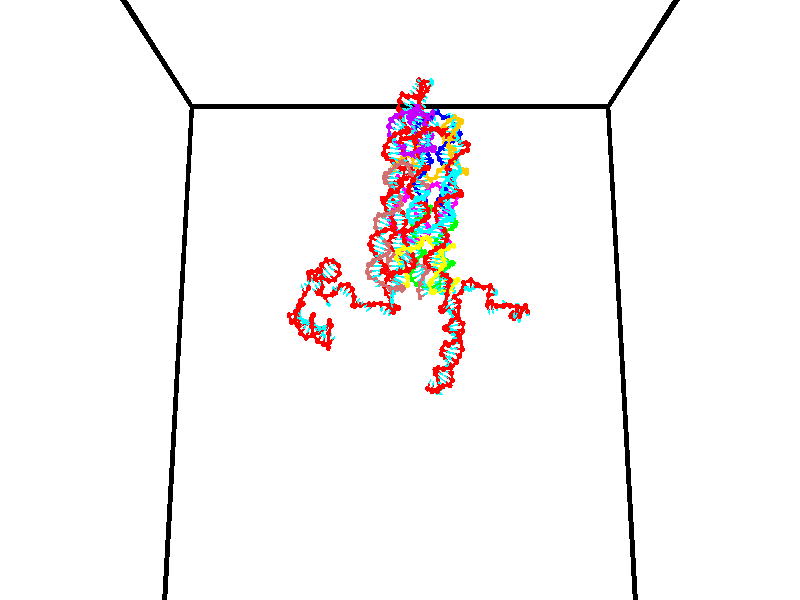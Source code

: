 // switches for output
#declare DRAW_BASES = 1; // possible values are 0, 1; only relevant for DNA ribbons
#declare DRAW_BASES_TYPE = 3; // possible values are 1, 2, 3; only relevant for DNA ribbons
#declare DRAW_FOG = 0; // set to 1 to enable fog

#include "colors.inc"

#include "transforms.inc"
background { rgb <1, 1, 1>}

#default {
   normal{
       ripples 0.25
       frequency 0.20
       turbulence 0.2
       lambda 5
   }
	finish {
		phong 0.1
		phong_size 40.
	}
}

// original window dimensions: 1024x640


// camera settings

camera {
	sky <0, 0.179814, -0.983701>
	up <0, 0.179814, -0.983701>
	right 1.6 * <1, 0, 0>
	location <35, 94.9851, 44.8844>
	look_at <35, 29.7336, 32.9568>
	direction <0, -65.2515, -11.9276>
	angle 67.0682
}


# declare cpy_camera_pos = <35, 94.9851, 44.8844>;
# if (DRAW_FOG = 1)
fog {
	fog_type 2
	up vnormalize(cpy_camera_pos)
	color rgbt<1,1,1,0.3>
	distance 1e-5
	fog_alt 3e-3
	fog_offset 56
}
# end


// LIGHTS

# declare lum = 6;
global_settings {
	ambient_light rgb lum * <0.05, 0.05, 0.05>
	max_trace_level 15
}# declare cpy_direct_light_amount = 0.25;
light_source
{	1000 * <-1, -1.16352, -0.803886>,
	rgb lum * cpy_direct_light_amount
	parallel
}

light_source
{	1000 * <1, 1.16352, 0.803886>,
	rgb lum * cpy_direct_light_amount
	parallel
}

// strand 0

// nucleotide -1

// particle -1
sphere {
	<23.878901, 35.189854, 35.261829> 0.250000
	pigment { color rgbt <1,0,0,0> }
	no_shadow
}
cylinder {
	<24.250267, 35.138050, 35.122536>,  <24.473087, 35.106968, 35.038960>, 0.100000
	pigment { color rgbt <1,0,0,0> }
	no_shadow
}
cylinder {
	<24.250267, 35.138050, 35.122536>,  <23.878901, 35.189854, 35.261829>, 0.100000
	pigment { color rgbt <1,0,0,0> }
	no_shadow
}

// particle -1
sphere {
	<24.250267, 35.138050, 35.122536> 0.100000
	pigment { color rgbt <1,0,0,0> }
	no_shadow
}
sphere {
	0, 1
	scale<0.080000,0.200000,0.300000>
	matrix <0.353743, 0.594746, 0.721902,
		0.113617, -0.793412, 0.597987,
		0.928416, -0.129514, -0.348237,
		24.528791, 35.099197, 35.018063>
	pigment { color rgbt <0,1,1,0> }
	no_shadow
}
cylinder {
	<24.186054, 35.431217, 35.841698>,  <23.878901, 35.189854, 35.261829>, 0.130000
	pigment { color rgbt <1,0,0,0> }
	no_shadow
}

// nucleotide -1

// particle -1
sphere {
	<24.186054, 35.431217, 35.841698> 0.250000
	pigment { color rgbt <1,0,0,0> }
	no_shadow
}
cylinder {
	<24.488972, 35.403114, 35.581982>,  <24.670721, 35.386253, 35.426151>, 0.100000
	pigment { color rgbt <1,0,0,0> }
	no_shadow
}
cylinder {
	<24.488972, 35.403114, 35.581982>,  <24.186054, 35.431217, 35.841698>, 0.100000
	pigment { color rgbt <1,0,0,0> }
	no_shadow
}

// particle -1
sphere {
	<24.488972, 35.403114, 35.581982> 0.100000
	pigment { color rgbt <1,0,0,0> }
	no_shadow
}
sphere {
	0, 1
	scale<0.080000,0.200000,0.300000>
	matrix <0.548149, 0.608838, 0.573453,
		0.355022, -0.790178, 0.499579,
		0.757293, -0.070256, -0.649286,
		24.716160, 35.382038, 35.387196>
	pigment { color rgbt <0,1,1,0> }
	no_shadow
}
cylinder {
	<24.922646, 35.078476, 36.095058>,  <24.186054, 35.431217, 35.841698>, 0.130000
	pigment { color rgbt <1,0,0,0> }
	no_shadow
}

// nucleotide -1

// particle -1
sphere {
	<24.922646, 35.078476, 36.095058> 0.250000
	pigment { color rgbt <1,0,0,0> }
	no_shadow
}
cylinder {
	<24.951721, 35.354832, 35.807339>,  <24.969168, 35.520645, 35.634708>, 0.100000
	pigment { color rgbt <1,0,0,0> }
	no_shadow
}
cylinder {
	<24.951721, 35.354832, 35.807339>,  <24.922646, 35.078476, 36.095058>, 0.100000
	pigment { color rgbt <1,0,0,0> }
	no_shadow
}

// particle -1
sphere {
	<24.951721, 35.354832, 35.807339> 0.100000
	pigment { color rgbt <1,0,0,0> }
	no_shadow
}
sphere {
	0, 1
	scale<0.080000,0.200000,0.300000>
	matrix <0.666747, 0.502699, 0.550221,
		0.741731, -0.519587, -0.424104,
		0.072691, 0.690886, -0.719300,
		24.973528, 35.562096, 35.591549>
	pigment { color rgbt <0,1,1,0> }
	no_shadow
}
cylinder {
	<25.661867, 35.110638, 35.891258>,  <24.922646, 35.078476, 36.095058>, 0.130000
	pigment { color rgbt <1,0,0,0> }
	no_shadow
}

// nucleotide -1

// particle -1
sphere {
	<25.661867, 35.110638, 35.891258> 0.250000
	pigment { color rgbt <1,0,0,0> }
	no_shadow
}
cylinder {
	<25.476120, 35.457108, 35.817383>,  <25.364672, 35.664989, 35.773060>, 0.100000
	pigment { color rgbt <1,0,0,0> }
	no_shadow
}
cylinder {
	<25.476120, 35.457108, 35.817383>,  <25.661867, 35.110638, 35.891258>, 0.100000
	pigment { color rgbt <1,0,0,0> }
	no_shadow
}

// particle -1
sphere {
	<25.476120, 35.457108, 35.817383> 0.100000
	pigment { color rgbt <1,0,0,0> }
	no_shadow
}
sphere {
	0, 1
	scale<0.080000,0.200000,0.300000>
	matrix <0.743429, 0.494565, 0.450242,
		0.481326, 0.071777, -0.873598,
		-0.464368, 0.866171, -0.184686,
		25.336809, 35.716957, 35.761978>
	pigment { color rgbt <0,1,1,0> }
	no_shadow
}
cylinder {
	<26.210043, 35.536213, 35.885994>,  <25.661867, 35.110638, 35.891258>, 0.130000
	pigment { color rgbt <1,0,0,0> }
	no_shadow
}

// nucleotide -1

// particle -1
sphere {
	<26.210043, 35.536213, 35.885994> 0.250000
	pigment { color rgbt <1,0,0,0> }
	no_shadow
}
cylinder {
	<25.913847, 35.804718, 35.899113>,  <25.736130, 35.965820, 35.906986>, 0.100000
	pigment { color rgbt <1,0,0,0> }
	no_shadow
}
cylinder {
	<25.913847, 35.804718, 35.899113>,  <26.210043, 35.536213, 35.885994>, 0.100000
	pigment { color rgbt <1,0,0,0> }
	no_shadow
}

// particle -1
sphere {
	<25.913847, 35.804718, 35.899113> 0.100000
	pigment { color rgbt <1,0,0,0> }
	no_shadow
}
sphere {
	0, 1
	scale<0.080000,0.200000,0.300000>
	matrix <0.635405, 0.683363, 0.359548,
		0.218939, 0.287082, -0.932550,
		-0.740490, 0.671266, 0.032799,
		25.691700, 36.006100, 35.908951>
	pigment { color rgbt <0,1,1,0> }
	no_shadow
}
cylinder {
	<26.347672, 36.057552, 35.425072>,  <26.210043, 35.536213, 35.885994>, 0.130000
	pigment { color rgbt <1,0,0,0> }
	no_shadow
}

// nucleotide -1

// particle -1
sphere {
	<26.347672, 36.057552, 35.425072> 0.250000
	pigment { color rgbt <1,0,0,0> }
	no_shadow
}
cylinder {
	<26.152613, 36.197777, 35.744900>,  <26.035578, 36.281910, 35.936794>, 0.100000
	pigment { color rgbt <1,0,0,0> }
	no_shadow
}
cylinder {
	<26.152613, 36.197777, 35.744900>,  <26.347672, 36.057552, 35.425072>, 0.100000
	pigment { color rgbt <1,0,0,0> }
	no_shadow
}

// particle -1
sphere {
	<26.152613, 36.197777, 35.744900> 0.100000
	pigment { color rgbt <1,0,0,0> }
	no_shadow
}
sphere {
	0, 1
	scale<0.080000,0.200000,0.300000>
	matrix <0.842604, 0.428702, 0.325934,
		-0.228516, 0.832659, -0.504439,
		-0.487646, 0.350561, 0.799567,
		26.006319, 36.302944, 35.984772>
	pigment { color rgbt <0,1,1,0> }
	no_shadow
}
cylinder {
	<26.528490, 36.700642, 35.472054>,  <26.347672, 36.057552, 35.425072>, 0.130000
	pigment { color rgbt <1,0,0,0> }
	no_shadow
}

// nucleotide -1

// particle -1
sphere {
	<26.528490, 36.700642, 35.472054> 0.250000
	pigment { color rgbt <1,0,0,0> }
	no_shadow
}
cylinder {
	<26.396589, 36.619621, 35.840889>,  <26.317450, 36.571011, 36.062191>, 0.100000
	pigment { color rgbt <1,0,0,0> }
	no_shadow
}
cylinder {
	<26.396589, 36.619621, 35.840889>,  <26.528490, 36.700642, 35.472054>, 0.100000
	pigment { color rgbt <1,0,0,0> }
	no_shadow
}

// particle -1
sphere {
	<26.396589, 36.619621, 35.840889> 0.100000
	pigment { color rgbt <1,0,0,0> }
	no_shadow
}
sphere {
	0, 1
	scale<0.080000,0.200000,0.300000>
	matrix <0.845300, 0.371586, 0.383915,
		-0.420394, 0.906034, 0.048683,
		-0.329751, -0.202548, 0.922084,
		26.297665, 36.558857, 36.117516>
	pigment { color rgbt <0,1,1,0> }
	no_shadow
}
cylinder {
	<26.412785, 37.317215, 35.912769>,  <26.528490, 36.700642, 35.472054>, 0.130000
	pigment { color rgbt <1,0,0,0> }
	no_shadow
}

// nucleotide -1

// particle -1
sphere {
	<26.412785, 37.317215, 35.912769> 0.250000
	pigment { color rgbt <1,0,0,0> }
	no_shadow
}
cylinder {
	<26.518135, 36.974319, 36.089756>,  <26.581347, 36.768581, 36.195950>, 0.100000
	pigment { color rgbt <1,0,0,0> }
	no_shadow
}
cylinder {
	<26.518135, 36.974319, 36.089756>,  <26.412785, 37.317215, 35.912769>, 0.100000
	pigment { color rgbt <1,0,0,0> }
	no_shadow
}

// particle -1
sphere {
	<26.518135, 36.974319, 36.089756> 0.100000
	pigment { color rgbt <1,0,0,0> }
	no_shadow
}
sphere {
	0, 1
	scale<0.080000,0.200000,0.300000>
	matrix <0.819412, 0.440851, 0.366352,
		-0.509113, 0.266075, 0.818540,
		0.263377, -0.857236, 0.442468,
		26.597149, 36.717148, 36.222496>
	pigment { color rgbt <0,1,1,0> }
	no_shadow
}
cylinder {
	<26.511461, 37.502625, 36.543598>,  <26.412785, 37.317215, 35.912769>, 0.130000
	pigment { color rgbt <1,0,0,0> }
	no_shadow
}

// nucleotide -1

// particle -1
sphere {
	<26.511461, 37.502625, 36.543598> 0.250000
	pigment { color rgbt <1,0,0,0> }
	no_shadow
}
cylinder {
	<26.728989, 37.167736, 36.520527>,  <26.859505, 36.966805, 36.506683>, 0.100000
	pigment { color rgbt <1,0,0,0> }
	no_shadow
}
cylinder {
	<26.728989, 37.167736, 36.520527>,  <26.511461, 37.502625, 36.543598>, 0.100000
	pigment { color rgbt <1,0,0,0> }
	no_shadow
}

// particle -1
sphere {
	<26.728989, 37.167736, 36.520527> 0.100000
	pigment { color rgbt <1,0,0,0> }
	no_shadow
}
sphere {
	0, 1
	scale<0.080000,0.200000,0.300000>
	matrix <0.641901, 0.370709, 0.671221,
		-0.540578, -0.402043, 0.739010,
		0.543818, -0.837219, -0.057675,
		26.892134, 36.916569, 36.503223>
	pigment { color rgbt <0,1,1,0> }
	no_shadow
}
cylinder {
	<26.644674, 37.328133, 37.154507>,  <26.511461, 37.502625, 36.543598>, 0.130000
	pigment { color rgbt <1,0,0,0> }
	no_shadow
}

// nucleotide -1

// particle -1
sphere {
	<26.644674, 37.328133, 37.154507> 0.250000
	pigment { color rgbt <1,0,0,0> }
	no_shadow
}
cylinder {
	<26.942196, 37.154675, 36.951054>,  <27.120708, 37.050598, 36.828983>, 0.100000
	pigment { color rgbt <1,0,0,0> }
	no_shadow
}
cylinder {
	<26.942196, 37.154675, 36.951054>,  <26.644674, 37.328133, 37.154507>, 0.100000
	pigment { color rgbt <1,0,0,0> }
	no_shadow
}

// particle -1
sphere {
	<26.942196, 37.154675, 36.951054> 0.100000
	pigment { color rgbt <1,0,0,0> }
	no_shadow
}
sphere {
	0, 1
	scale<0.080000,0.200000,0.300000>
	matrix <0.640972, 0.247012, 0.726732,
		-0.189508, -0.866564, 0.461685,
		0.743802, -0.433649, -0.508633,
		27.165337, 37.024578, 36.798462>
	pigment { color rgbt <0,1,1,0> }
	no_shadow
}
cylinder {
	<27.044958, 37.052914, 37.660007>,  <26.644674, 37.328133, 37.154507>, 0.130000
	pigment { color rgbt <1,0,0,0> }
	no_shadow
}

// nucleotide -1

// particle -1
sphere {
	<27.044958, 37.052914, 37.660007> 0.250000
	pigment { color rgbt <1,0,0,0> }
	no_shadow
}
cylinder {
	<27.289923, 37.039299, 37.344086>,  <27.436901, 37.031132, 37.154533>, 0.100000
	pigment { color rgbt <1,0,0,0> }
	no_shadow
}
cylinder {
	<27.289923, 37.039299, 37.344086>,  <27.044958, 37.052914, 37.660007>, 0.100000
	pigment { color rgbt <1,0,0,0> }
	no_shadow
}

// particle -1
sphere {
	<27.289923, 37.039299, 37.344086> 0.100000
	pigment { color rgbt <1,0,0,0> }
	no_shadow
}
sphere {
	0, 1
	scale<0.080000,0.200000,0.300000>
	matrix <0.765950, 0.272788, 0.582157,
		0.195635, -0.961472, 0.193128,
		0.612411, -0.034036, -0.789807,
		27.473646, 37.029087, 37.107143>
	pigment { color rgbt <0,1,1,0> }
	no_shadow
}
cylinder {
	<27.586786, 36.713341, 37.829689>,  <27.044958, 37.052914, 37.660007>, 0.130000
	pigment { color rgbt <1,0,0,0> }
	no_shadow
}

// nucleotide -1

// particle -1
sphere {
	<27.586786, 36.713341, 37.829689> 0.250000
	pigment { color rgbt <1,0,0,0> }
	no_shadow
}
cylinder {
	<27.658278, 36.979301, 37.539597>,  <27.701172, 37.138878, 37.365543>, 0.100000
	pigment { color rgbt <1,0,0,0> }
	no_shadow
}
cylinder {
	<27.658278, 36.979301, 37.539597>,  <27.586786, 36.713341, 37.829689>, 0.100000
	pigment { color rgbt <1,0,0,0> }
	no_shadow
}

// particle -1
sphere {
	<27.658278, 36.979301, 37.539597> 0.100000
	pigment { color rgbt <1,0,0,0> }
	no_shadow
}
sphere {
	0, 1
	scale<0.080000,0.200000,0.300000>
	matrix <0.756171, 0.378763, 0.533614,
		0.629492, -0.643770, -0.435086,
		0.178730, 0.664905, -0.725229,
		27.711897, 37.178772, 37.322029>
	pigment { color rgbt <0,1,1,0> }
	no_shadow
}
cylinder {
	<28.077785, 36.964256, 38.183716>,  <27.586786, 36.713341, 37.829689>, 0.130000
	pigment { color rgbt <1,0,0,0> }
	no_shadow
}

// nucleotide -1

// particle -1
sphere {
	<28.077785, 36.964256, 38.183716> 0.250000
	pigment { color rgbt <1,0,0,0> }
	no_shadow
}
cylinder {
	<28.095198, 37.159859, 37.835239>,  <28.105644, 37.277222, 37.626152>, 0.100000
	pigment { color rgbt <1,0,0,0> }
	no_shadow
}
cylinder {
	<28.095198, 37.159859, 37.835239>,  <28.077785, 36.964256, 38.183716>, 0.100000
	pigment { color rgbt <1,0,0,0> }
	no_shadow
}

// particle -1
sphere {
	<28.095198, 37.159859, 37.835239> 0.100000
	pigment { color rgbt <1,0,0,0> }
	no_shadow
}
sphere {
	0, 1
	scale<0.080000,0.200000,0.300000>
	matrix <0.747470, 0.562642, 0.353162,
		0.662868, -0.666563, -0.341027,
		0.043529, 0.489007, -0.871193,
		28.108255, 37.306561, 37.573883>
	pigment { color rgbt <0,1,1,0> }
	no_shadow
}
cylinder {
	<28.224211, 37.715271, 37.885544>,  <28.077785, 36.964256, 38.183716>, 0.130000
	pigment { color rgbt <1,0,0,0> }
	no_shadow
}

// nucleotide -1

// particle -1
sphere {
	<28.224211, 37.715271, 37.885544> 0.250000
	pigment { color rgbt <1,0,0,0> }
	no_shadow
}
cylinder {
	<28.428719, 37.462532, 37.652523>,  <28.551424, 37.310886, 37.512711>, 0.100000
	pigment { color rgbt <1,0,0,0> }
	no_shadow
}
cylinder {
	<28.428719, 37.462532, 37.652523>,  <28.224211, 37.715271, 37.885544>, 0.100000
	pigment { color rgbt <1,0,0,0> }
	no_shadow
}

// particle -1
sphere {
	<28.428719, 37.462532, 37.652523> 0.100000
	pigment { color rgbt <1,0,0,0> }
	no_shadow
}
sphere {
	0, 1
	scale<0.080000,0.200000,0.300000>
	matrix <-0.777756, -0.051777, -0.626431,
		0.365647, 0.773360, -0.517896,
		0.511271, -0.631850, -0.582553,
		28.582100, 37.272976, 37.477757>
	pigment { color rgbt <0,1,1,0> }
	no_shadow
}
cylinder {
	<28.199905, 37.935448, 37.157158>,  <28.224211, 37.715271, 37.885544>, 0.130000
	pigment { color rgbt <1,0,0,0> }
	no_shadow
}

// nucleotide -1

// particle -1
sphere {
	<28.199905, 37.935448, 37.157158> 0.250000
	pigment { color rgbt <1,0,0,0> }
	no_shadow
}
cylinder {
	<28.260111, 37.541210, 37.188004>,  <28.296234, 37.304668, 37.206512>, 0.100000
	pigment { color rgbt <1,0,0,0> }
	no_shadow
}
cylinder {
	<28.260111, 37.541210, 37.188004>,  <28.199905, 37.935448, 37.157158>, 0.100000
	pigment { color rgbt <1,0,0,0> }
	no_shadow
}

// particle -1
sphere {
	<28.260111, 37.541210, 37.188004> 0.100000
	pigment { color rgbt <1,0,0,0> }
	no_shadow
}
sphere {
	0, 1
	scale<0.080000,0.200000,0.300000>
	matrix <-0.795285, -0.167048, -0.582766,
		0.587254, 0.026386, -0.808973,
		0.150515, -0.985596, 0.077115,
		28.305265, 37.245533, 37.211140>
	pigment { color rgbt <0,1,1,0> }
	no_shadow
}
cylinder {
	<28.381376, 37.569050, 36.469063>,  <28.199905, 37.935448, 37.157158>, 0.130000
	pigment { color rgbt <1,0,0,0> }
	no_shadow
}

// nucleotide -1

// particle -1
sphere {
	<28.381376, 37.569050, 36.469063> 0.250000
	pigment { color rgbt <1,0,0,0> }
	no_shadow
}
cylinder {
	<28.217278, 37.311104, 36.727009>,  <28.118818, 37.156338, 36.881775>, 0.100000
	pigment { color rgbt <1,0,0,0> }
	no_shadow
}
cylinder {
	<28.217278, 37.311104, 36.727009>,  <28.381376, 37.569050, 36.469063>, 0.100000
	pigment { color rgbt <1,0,0,0> }
	no_shadow
}

// particle -1
sphere {
	<28.217278, 37.311104, 36.727009> 0.100000
	pigment { color rgbt <1,0,0,0> }
	no_shadow
}
sphere {
	0, 1
	scale<0.080000,0.200000,0.300000>
	matrix <-0.792104, -0.098472, -0.602391,
		0.451960, -0.757929, -0.470400,
		-0.410248, -0.644862, 0.644864,
		28.094204, 37.117645, 36.920467>
	pigment { color rgbt <0,1,1,0> }
	no_shadow
}
cylinder {
	<28.151939, 37.075397, 36.003258>,  <28.381376, 37.569050, 36.469063>, 0.130000
	pigment { color rgbt <1,0,0,0> }
	no_shadow
}

// nucleotide -1

// particle -1
sphere {
	<28.151939, 37.075397, 36.003258> 0.250000
	pigment { color rgbt <1,0,0,0> }
	no_shadow
}
cylinder {
	<27.948647, 37.073883, 36.347740>,  <27.826670, 37.072975, 36.554432>, 0.100000
	pigment { color rgbt <1,0,0,0> }
	no_shadow
}
cylinder {
	<27.948647, 37.073883, 36.347740>,  <28.151939, 37.075397, 36.003258>, 0.100000
	pigment { color rgbt <1,0,0,0> }
	no_shadow
}

// particle -1
sphere {
	<27.948647, 37.073883, 36.347740> 0.100000
	pigment { color rgbt <1,0,0,0> }
	no_shadow
}
sphere {
	0, 1
	scale<0.080000,0.200000,0.300000>
	matrix <-0.825105, -0.284406, -0.488176,
		0.246780, -0.958696, 0.141424,
		-0.508234, -0.003783, 0.861211,
		27.796177, 37.072750, 36.606102>
	pigment { color rgbt <0,1,1,0> }
	no_shadow
}
cylinder {
	<28.056072, 36.330692, 36.180286>,  <28.151939, 37.075397, 36.003258>, 0.130000
	pigment { color rgbt <1,0,0,0> }
	no_shadow
}

// nucleotide -1

// particle -1
sphere {
	<28.056072, 36.330692, 36.180286> 0.250000
	pigment { color rgbt <1,0,0,0> }
	no_shadow
}
cylinder {
	<27.781952, 36.564121, 36.354557>,  <27.617479, 36.704178, 36.459118>, 0.100000
	pigment { color rgbt <1,0,0,0> }
	no_shadow
}
cylinder {
	<27.781952, 36.564121, 36.354557>,  <28.056072, 36.330692, 36.180286>, 0.100000
	pigment { color rgbt <1,0,0,0> }
	no_shadow
}

// particle -1
sphere {
	<27.781952, 36.564121, 36.354557> 0.100000
	pigment { color rgbt <1,0,0,0> }
	no_shadow
}
sphere {
	0, 1
	scale<0.080000,0.200000,0.300000>
	matrix <-0.728259, -0.550615, -0.407997,
		0.001794, -0.596884, 0.802326,
		-0.685300, 0.583568, 0.435674,
		27.576363, 36.739193, 36.485260>
	pigment { color rgbt <0,1,1,0> }
	no_shadow
}
cylinder {
	<27.574873, 35.803486, 36.440353>,  <28.056072, 36.330692, 36.180286>, 0.130000
	pigment { color rgbt <1,0,0,0> }
	no_shadow
}

// nucleotide -1

// particle -1
sphere {
	<27.574873, 35.803486, 36.440353> 0.250000
	pigment { color rgbt <1,0,0,0> }
	no_shadow
}
cylinder {
	<27.357635, 36.136730, 36.482269>,  <27.227293, 36.336678, 36.507420>, 0.100000
	pigment { color rgbt <1,0,0,0> }
	no_shadow
}
cylinder {
	<27.357635, 36.136730, 36.482269>,  <27.574873, 35.803486, 36.440353>, 0.100000
	pigment { color rgbt <1,0,0,0> }
	no_shadow
}

// particle -1
sphere {
	<27.357635, 36.136730, 36.482269> 0.100000
	pigment { color rgbt <1,0,0,0> }
	no_shadow
}
sphere {
	0, 1
	scale<0.080000,0.200000,0.300000>
	matrix <-0.833756, -0.520263, -0.184875,
		-0.099502, -0.187774, 0.977159,
		-0.543094, 0.833107, 0.104791,
		27.194708, 36.386662, 36.513706>
	pigment { color rgbt <0,1,1,0> }
	no_shadow
}
cylinder {
	<26.908695, 35.591480, 36.738243>,  <27.574873, 35.803486, 36.440353>, 0.130000
	pigment { color rgbt <1,0,0,0> }
	no_shadow
}

// nucleotide -1

// particle -1
sphere {
	<26.908695, 35.591480, 36.738243> 0.250000
	pigment { color rgbt <1,0,0,0> }
	no_shadow
}
cylinder {
	<26.819668, 35.948242, 36.580784>,  <26.766251, 36.162300, 36.486309>, 0.100000
	pigment { color rgbt <1,0,0,0> }
	no_shadow
}
cylinder {
	<26.819668, 35.948242, 36.580784>,  <26.908695, 35.591480, 36.738243>, 0.100000
	pigment { color rgbt <1,0,0,0> }
	no_shadow
}

// particle -1
sphere {
	<26.819668, 35.948242, 36.580784> 0.100000
	pigment { color rgbt <1,0,0,0> }
	no_shadow
}
sphere {
	0, 1
	scale<0.080000,0.200000,0.300000>
	matrix <-0.888796, -0.351560, -0.294018,
		-0.400630, 0.284439, 0.870971,
		-0.222568, 0.891908, -0.393653,
		26.752897, 36.215816, 36.462688>
	pigment { color rgbt <0,1,1,0> }
	no_shadow
}
cylinder {
	<26.320005, 35.819904, 37.038105>,  <26.908695, 35.591480, 36.738243>, 0.130000
	pigment { color rgbt <1,0,0,0> }
	no_shadow
}

// nucleotide -1

// particle -1
sphere {
	<26.320005, 35.819904, 37.038105> 0.250000
	pigment { color rgbt <1,0,0,0> }
	no_shadow
}
cylinder {
	<26.383488, 36.187695, 36.894230>,  <26.421577, 36.408367, 36.807903>, 0.100000
	pigment { color rgbt <1,0,0,0> }
	no_shadow
}
cylinder {
	<26.383488, 36.187695, 36.894230>,  <26.320005, 35.819904, 37.038105>, 0.100000
	pigment { color rgbt <1,0,0,0> }
	no_shadow
}

// particle -1
sphere {
	<26.383488, 36.187695, 36.894230> 0.100000
	pigment { color rgbt <1,0,0,0> }
	no_shadow
}
sphere {
	0, 1
	scale<0.080000,0.200000,0.300000>
	matrix <-0.980423, 0.103766, -0.167340,
		-0.116542, 0.379205, 0.917944,
		0.158708, 0.919475, -0.359689,
		26.431101, 36.463539, 36.786324>
	pigment { color rgbt <0,1,1,0> }
	no_shadow
}
cylinder {
	<25.816254, 36.350430, 37.294083>,  <26.320005, 35.819904, 37.038105>, 0.130000
	pigment { color rgbt <1,0,0,0> }
	no_shadow
}

// nucleotide -1

// particle -1
sphere {
	<25.816254, 36.350430, 37.294083> 0.250000
	pigment { color rgbt <1,0,0,0> }
	no_shadow
}
cylinder {
	<25.958677, 36.430691, 36.929016>,  <26.044132, 36.478848, 36.709976>, 0.100000
	pigment { color rgbt <1,0,0,0> }
	no_shadow
}
cylinder {
	<25.958677, 36.430691, 36.929016>,  <25.816254, 36.350430, 37.294083>, 0.100000
	pigment { color rgbt <1,0,0,0> }
	no_shadow
}

// particle -1
sphere {
	<25.958677, 36.430691, 36.929016> 0.100000
	pigment { color rgbt <1,0,0,0> }
	no_shadow
}
sphere {
	0, 1
	scale<0.080000,0.200000,0.300000>
	matrix <-0.929364, -0.025846, -0.368258,
		-0.097480, 0.979322, 0.177274,
		0.356061, 0.200650, -0.912667,
		26.065496, 36.490887, 36.655216>
	pigment { color rgbt <0,1,1,0> }
	no_shadow
}
cylinder {
	<25.372538, 36.800491, 36.998405>,  <25.816254, 36.350430, 37.294083>, 0.130000
	pigment { color rgbt <1,0,0,0> }
	no_shadow
}

// nucleotide -1

// particle -1
sphere {
	<25.372538, 36.800491, 36.998405> 0.250000
	pigment { color rgbt <1,0,0,0> }
	no_shadow
}
cylinder {
	<25.567335, 36.653057, 36.681679>,  <25.684214, 36.564594, 36.491642>, 0.100000
	pigment { color rgbt <1,0,0,0> }
	no_shadow
}
cylinder {
	<25.567335, 36.653057, 36.681679>,  <25.372538, 36.800491, 36.998405>, 0.100000
	pigment { color rgbt <1,0,0,0> }
	no_shadow
}

// particle -1
sphere {
	<25.567335, 36.653057, 36.681679> 0.100000
	pigment { color rgbt <1,0,0,0> }
	no_shadow
}
sphere {
	0, 1
	scale<0.080000,0.200000,0.300000>
	matrix <-0.859130, -0.038918, -0.510276,
		0.157266, 0.928777, -0.335619,
		0.486994, -0.368589, -0.791820,
		25.713434, 36.542480, 36.444134>
	pigment { color rgbt <0,1,1,0> }
	no_shadow
}
cylinder {
	<25.131802, 37.250866, 36.443848>,  <25.372538, 36.800491, 36.998405>, 0.130000
	pigment { color rgbt <1,0,0,0> }
	no_shadow
}

// nucleotide -1

// particle -1
sphere {
	<25.131802, 37.250866, 36.443848> 0.250000
	pigment { color rgbt <1,0,0,0> }
	no_shadow
}
cylinder {
	<25.293880, 36.911720, 36.307060>,  <25.391127, 36.708233, 36.224987>, 0.100000
	pigment { color rgbt <1,0,0,0> }
	no_shadow
}
cylinder {
	<25.293880, 36.911720, 36.307060>,  <25.131802, 37.250866, 36.443848>, 0.100000
	pigment { color rgbt <1,0,0,0> }
	no_shadow
}

// particle -1
sphere {
	<25.293880, 36.911720, 36.307060> 0.100000
	pigment { color rgbt <1,0,0,0> }
	no_shadow
}
sphere {
	0, 1
	scale<0.080000,0.200000,0.300000>
	matrix <-0.773004, -0.118011, -0.623329,
		0.488141, 0.516914, -0.703219,
		0.405195, -0.847864, -0.341971,
		25.415440, 36.657360, 36.204468>
	pigment { color rgbt <0,1,1,0> }
	no_shadow
}
cylinder {
	<24.785620, 36.945549, 35.937164>,  <25.131802, 37.250866, 36.443848>, 0.130000
	pigment { color rgbt <1,0,0,0> }
	no_shadow
}

// nucleotide -1

// particle -1
sphere {
	<24.785620, 36.945549, 35.937164> 0.250000
	pigment { color rgbt <1,0,0,0> }
	no_shadow
}
cylinder {
	<25.052242, 36.649513, 35.901451>,  <25.212215, 36.471893, 35.880024>, 0.100000
	pigment { color rgbt <1,0,0,0> }
	no_shadow
}
cylinder {
	<25.052242, 36.649513, 35.901451>,  <24.785620, 36.945549, 35.937164>, 0.100000
	pigment { color rgbt <1,0,0,0> }
	no_shadow
}

// particle -1
sphere {
	<25.052242, 36.649513, 35.901451> 0.100000
	pigment { color rgbt <1,0,0,0> }
	no_shadow
}
sphere {
	0, 1
	scale<0.080000,0.200000,0.300000>
	matrix <-0.571621, -0.430566, -0.698472,
		0.478488, 0.516608, -0.710046,
		0.666558, -0.740087, -0.089284,
		25.252209, 36.427486, 35.874664>
	pigment { color rgbt <0,1,1,0> }
	no_shadow
}
cylinder {
	<24.803621, 36.781509, 35.231583>,  <24.785620, 36.945549, 35.937164>, 0.130000
	pigment { color rgbt <1,0,0,0> }
	no_shadow
}

// nucleotide -1

// particle -1
sphere {
	<24.803621, 36.781509, 35.231583> 0.250000
	pigment { color rgbt <1,0,0,0> }
	no_shadow
}
cylinder {
	<24.958935, 36.454403, 35.401520>,  <25.052124, 36.258137, 35.503483>, 0.100000
	pigment { color rgbt <1,0,0,0> }
	no_shadow
}
cylinder {
	<24.958935, 36.454403, 35.401520>,  <24.803621, 36.781509, 35.231583>, 0.100000
	pigment { color rgbt <1,0,0,0> }
	no_shadow
}

// particle -1
sphere {
	<24.958935, 36.454403, 35.401520> 0.100000
	pigment { color rgbt <1,0,0,0> }
	no_shadow
}
sphere {
	0, 1
	scale<0.080000,0.200000,0.300000>
	matrix <-0.411582, -0.566366, -0.714024,
		0.824521, 0.102389, -0.556491,
		0.388286, -0.817769, 0.424839,
		25.075420, 36.209072, 35.528973>
	pigment { color rgbt <0,1,1,0> }
	no_shadow
}
cylinder {
	<25.021479, 36.505795, 34.682564>,  <24.803621, 36.781509, 35.231583>, 0.130000
	pigment { color rgbt <1,0,0,0> }
	no_shadow
}

// nucleotide -1

// particle -1
sphere {
	<25.021479, 36.505795, 34.682564> 0.250000
	pigment { color rgbt <1,0,0,0> }
	no_shadow
}
cylinder {
	<25.021339, 36.222263, 34.964714>,  <25.021255, 36.052143, 35.134007>, 0.100000
	pigment { color rgbt <1,0,0,0> }
	no_shadow
}
cylinder {
	<25.021339, 36.222263, 34.964714>,  <25.021479, 36.505795, 34.682564>, 0.100000
	pigment { color rgbt <1,0,0,0> }
	no_shadow
}

// particle -1
sphere {
	<25.021339, 36.222263, 34.964714> 0.100000
	pigment { color rgbt <1,0,0,0> }
	no_shadow
}
sphere {
	0, 1
	scale<0.080000,0.200000,0.300000>
	matrix <-0.566059, -0.581351, -0.584473,
		0.824365, -0.399489, -0.401037,
		-0.000347, -0.708829, 0.705380,
		25.021235, 36.009613, 35.176327>
	pigment { color rgbt <0,1,1,0> }
	no_shadow
}
cylinder {
	<25.362148, 35.873829, 34.399429>,  <25.021479, 36.505795, 34.682564>, 0.130000
	pigment { color rgbt <1,0,0,0> }
	no_shadow
}

// nucleotide -1

// particle -1
sphere {
	<25.362148, 35.873829, 34.399429> 0.250000
	pigment { color rgbt <1,0,0,0> }
	no_shadow
}
cylinder {
	<25.112070, 35.765800, 34.692329>,  <24.962023, 35.700985, 34.868069>, 0.100000
	pigment { color rgbt <1,0,0,0> }
	no_shadow
}
cylinder {
	<25.112070, 35.765800, 34.692329>,  <25.362148, 35.873829, 34.399429>, 0.100000
	pigment { color rgbt <1,0,0,0> }
	no_shadow
}

// particle -1
sphere {
	<25.112070, 35.765800, 34.692329> 0.100000
	pigment { color rgbt <1,0,0,0> }
	no_shadow
}
sphere {
	0, 1
	scale<0.080000,0.200000,0.300000>
	matrix <-0.438967, -0.654079, -0.616027,
		0.645320, -0.706572, 0.290376,
		-0.625196, -0.270069, 0.732252,
		24.924511, 35.684780, 34.912006>
	pigment { color rgbt <0,1,1,0> }
	no_shadow
}
cylinder {
	<25.005630, 35.376774, 34.038586>,  <25.362148, 35.873829, 34.399429>, 0.130000
	pigment { color rgbt <1,0,0,0> }
	no_shadow
}

// nucleotide -1

// particle -1
sphere {
	<25.005630, 35.376774, 34.038586> 0.250000
	pigment { color rgbt <1,0,0,0> }
	no_shadow
}
cylinder {
	<24.819189, 35.423969, 34.389317>,  <24.707325, 35.452286, 34.599754>, 0.100000
	pigment { color rgbt <1,0,0,0> }
	no_shadow
}
cylinder {
	<24.819189, 35.423969, 34.389317>,  <25.005630, 35.376774, 34.038586>, 0.100000
	pigment { color rgbt <1,0,0,0> }
	no_shadow
}

// particle -1
sphere {
	<24.819189, 35.423969, 34.389317> 0.100000
	pigment { color rgbt <1,0,0,0> }
	no_shadow
}
sphere {
	0, 1
	scale<0.080000,0.200000,0.300000>
	matrix <-0.791356, -0.498755, -0.353552,
		0.395607, -0.858675, 0.325842,
		-0.466101, 0.117990, 0.876828,
		24.679359, 35.459366, 34.652367>
	pigment { color rgbt <0,1,1,0> }
	no_shadow
}
cylinder {
	<25.333138, 34.879948, 33.418995>,  <25.005630, 35.376774, 34.038586>, 0.130000
	pigment { color rgbt <1,0,0,0> }
	no_shadow
}

// nucleotide -1

// particle -1
sphere {
	<25.333138, 34.879948, 33.418995> 0.250000
	pigment { color rgbt <1,0,0,0> }
	no_shadow
}
cylinder {
	<25.219627, 35.107021, 33.109879>,  <25.151522, 35.243267, 32.924408>, 0.100000
	pigment { color rgbt <1,0,0,0> }
	no_shadow
}
cylinder {
	<25.219627, 35.107021, 33.109879>,  <25.333138, 34.879948, 33.418995>, 0.100000
	pigment { color rgbt <1,0,0,0> }
	no_shadow
}

// particle -1
sphere {
	<25.219627, 35.107021, 33.109879> 0.100000
	pigment { color rgbt <1,0,0,0> }
	no_shadow
}
sphere {
	0, 1
	scale<0.080000,0.200000,0.300000>
	matrix <0.853260, -0.218225, -0.473630,
		-0.437515, -0.793794, -0.422458,
		-0.283774, 0.567687, -0.772789,
		25.134495, 35.277328, 32.878040>
	pigment { color rgbt <0,1,1,0> }
	no_shadow
}
cylinder {
	<25.697508, 34.553482, 32.801762>,  <25.333138, 34.879948, 33.418995>, 0.130000
	pigment { color rgbt <1,0,0,0> }
	no_shadow
}

// nucleotide -1

// particle -1
sphere {
	<25.697508, 34.553482, 32.801762> 0.250000
	pigment { color rgbt <1,0,0,0> }
	no_shadow
}
cylinder {
	<25.572060, 34.926712, 32.731319>,  <25.496790, 35.150650, 32.689053>, 0.100000
	pigment { color rgbt <1,0,0,0> }
	no_shadow
}
cylinder {
	<25.572060, 34.926712, 32.731319>,  <25.697508, 34.553482, 32.801762>, 0.100000
	pigment { color rgbt <1,0,0,0> }
	no_shadow
}

// particle -1
sphere {
	<25.572060, 34.926712, 32.731319> 0.100000
	pigment { color rgbt <1,0,0,0> }
	no_shadow
}
sphere {
	0, 1
	scale<0.080000,0.200000,0.300000>
	matrix <0.846843, 0.190950, -0.496382,
		-0.429534, -0.304812, -0.850053,
		-0.313621, 0.933074, -0.176108,
		25.477974, 35.206635, 32.678486>
	pigment { color rgbt <0,1,1,0> }
	no_shadow
}
cylinder {
	<25.718407, 34.733467, 32.094734>,  <25.697508, 34.553482, 32.801762>, 0.130000
	pigment { color rgbt <1,0,0,0> }
	no_shadow
}

// nucleotide -1

// particle -1
sphere {
	<25.718407, 34.733467, 32.094734> 0.250000
	pigment { color rgbt <1,0,0,0> }
	no_shadow
}
cylinder {
	<25.754774, 35.071575, 32.305351>,  <25.776594, 35.274441, 32.431721>, 0.100000
	pigment { color rgbt <1,0,0,0> }
	no_shadow
}
cylinder {
	<25.754774, 35.071575, 32.305351>,  <25.718407, 34.733467, 32.094734>, 0.100000
	pigment { color rgbt <1,0,0,0> }
	no_shadow
}

// particle -1
sphere {
	<25.754774, 35.071575, 32.305351> 0.100000
	pigment { color rgbt <1,0,0,0> }
	no_shadow
}
sphere {
	0, 1
	scale<0.080000,0.200000,0.300000>
	matrix <0.891770, 0.166236, -0.420846,
		-0.443260, 0.507815, -0.738677,
		0.090917, 0.845275, 0.526540,
		25.782049, 35.325157, 32.463314>
	pigment { color rgbt <0,1,1,0> }
	no_shadow
}
cylinder {
	<25.722210, 35.401772, 31.703167>,  <25.718407, 34.733467, 32.094734>, 0.130000
	pigment { color rgbt <1,0,0,0> }
	no_shadow
}

// nucleotide -1

// particle -1
sphere {
	<25.722210, 35.401772, 31.703167> 0.250000
	pigment { color rgbt <1,0,0,0> }
	no_shadow
}
cylinder {
	<25.954199, 35.337696, 32.022659>,  <26.093393, 35.299252, 32.214355>, 0.100000
	pigment { color rgbt <1,0,0,0> }
	no_shadow
}
cylinder {
	<25.954199, 35.337696, 32.022659>,  <25.722210, 35.401772, 31.703167>, 0.100000
	pigment { color rgbt <1,0,0,0> }
	no_shadow
}

// particle -1
sphere {
	<25.954199, 35.337696, 32.022659> 0.100000
	pigment { color rgbt <1,0,0,0> }
	no_shadow
}
sphere {
	0, 1
	scale<0.080000,0.200000,0.300000>
	matrix <0.812886, 0.178011, -0.554553,
		-0.053352, 0.970903, 0.233454,
		0.579974, -0.160185, 0.798731,
		26.128191, 35.289642, 32.262280>
	pigment { color rgbt <0,1,1,0> }
	no_shadow
}
cylinder {
	<26.150471, 35.996029, 31.727674>,  <25.722210, 35.401772, 31.703167>, 0.130000
	pigment { color rgbt <1,0,0,0> }
	no_shadow
}

// nucleotide -1

// particle -1
sphere {
	<26.150471, 35.996029, 31.727674> 0.250000
	pigment { color rgbt <1,0,0,0> }
	no_shadow
}
cylinder {
	<26.351246, 35.726120, 31.944098>,  <26.471710, 35.564175, 32.073952>, 0.100000
	pigment { color rgbt <1,0,0,0> }
	no_shadow
}
cylinder {
	<26.351246, 35.726120, 31.944098>,  <26.150471, 35.996029, 31.727674>, 0.100000
	pigment { color rgbt <1,0,0,0> }
	no_shadow
}

// particle -1
sphere {
	<26.351246, 35.726120, 31.944098> 0.100000
	pigment { color rgbt <1,0,0,0> }
	no_shadow
}
sphere {
	0, 1
	scale<0.080000,0.200000,0.300000>
	matrix <0.755863, 0.038164, -0.653616,
		0.420391, 0.737041, 0.529190,
		0.501938, -0.674770, 0.541058,
		26.501827, 35.523689, 32.106415>
	pigment { color rgbt <0,1,1,0> }
	no_shadow
}
cylinder {
	<26.801794, 36.157608, 31.613211>,  <26.150471, 35.996029, 31.727674>, 0.130000
	pigment { color rgbt <1,0,0,0> }
	no_shadow
}

// nucleotide -1

// particle -1
sphere {
	<26.801794, 36.157608, 31.613211> 0.250000
	pigment { color rgbt <1,0,0,0> }
	no_shadow
}
cylinder {
	<26.845327, 35.774437, 31.719433>,  <26.871447, 35.544533, 31.783167>, 0.100000
	pigment { color rgbt <1,0,0,0> }
	no_shadow
}
cylinder {
	<26.845327, 35.774437, 31.719433>,  <26.801794, 36.157608, 31.613211>, 0.100000
	pigment { color rgbt <1,0,0,0> }
	no_shadow
}

// particle -1
sphere {
	<26.845327, 35.774437, 31.719433> 0.100000
	pigment { color rgbt <1,0,0,0> }
	no_shadow
}
sphere {
	0, 1
	scale<0.080000,0.200000,0.300000>
	matrix <0.863520, -0.041230, -0.502626,
		0.492431, 0.284017, 0.822707,
		0.108834, -0.957932, 0.265557,
		26.877977, 35.487057, 31.799101>
	pigment { color rgbt <0,1,1,0> }
	no_shadow
}
cylinder {
	<26.561453, 36.074074, 32.315338>,  <26.801794, 36.157608, 31.613211>, 0.130000
	pigment { color rgbt <1,0,0,0> }
	no_shadow
}

// nucleotide -1

// particle -1
sphere {
	<26.561453, 36.074074, 32.315338> 0.250000
	pigment { color rgbt <1,0,0,0> }
	no_shadow
}
cylinder {
	<26.727198, 35.753910, 32.488609>,  <26.826645, 35.561813, 32.592571>, 0.100000
	pigment { color rgbt <1,0,0,0> }
	no_shadow
}
cylinder {
	<26.727198, 35.753910, 32.488609>,  <26.561453, 36.074074, 32.315338>, 0.100000
	pigment { color rgbt <1,0,0,0> }
	no_shadow
}

// particle -1
sphere {
	<26.727198, 35.753910, 32.488609> 0.100000
	pigment { color rgbt <1,0,0,0> }
	no_shadow
}
sphere {
	0, 1
	scale<0.080000,0.200000,0.300000>
	matrix <0.756547, 0.038354, -0.652814,
		0.505905, 0.598224, 0.621440,
		0.414364, -0.800410, 0.433181,
		26.851507, 35.513786, 32.618565>
	pigment { color rgbt <0,1,1,0> }
	no_shadow
}
cylinder {
	<27.182911, 36.260120, 32.269463>,  <26.561453, 36.074074, 32.315338>, 0.130000
	pigment { color rgbt <1,0,0,0> }
	no_shadow
}

// nucleotide -1

// particle -1
sphere {
	<27.182911, 36.260120, 32.269463> 0.250000
	pigment { color rgbt <1,0,0,0> }
	no_shadow
}
cylinder {
	<27.189907, 35.860191, 32.266747>,  <27.194105, 35.620235, 32.265118>, 0.100000
	pigment { color rgbt <1,0,0,0> }
	no_shadow
}
cylinder {
	<27.189907, 35.860191, 32.266747>,  <27.182911, 36.260120, 32.269463>, 0.100000
	pigment { color rgbt <1,0,0,0> }
	no_shadow
}

// particle -1
sphere {
	<27.189907, 35.860191, 32.266747> 0.100000
	pigment { color rgbt <1,0,0,0> }
	no_shadow
}
sphere {
	0, 1
	scale<0.080000,0.200000,0.300000>
	matrix <0.661889, 0.016667, -0.749417,
		0.749398, 0.008617, 0.662064,
		0.017493, -0.999824, -0.006787,
		27.195154, 35.560246, 32.264709>
	pigment { color rgbt <0,1,1,0> }
	no_shadow
}
cylinder {
	<27.893810, 35.963470, 32.470089>,  <27.182911, 36.260120, 32.269463>, 0.130000
	pigment { color rgbt <1,0,0,0> }
	no_shadow
}

// nucleotide -1

// particle -1
sphere {
	<27.893810, 35.963470, 32.470089> 0.250000
	pigment { color rgbt <1,0,0,0> }
	no_shadow
}
cylinder {
	<27.695223, 35.707024, 32.236000>,  <27.576071, 35.553158, 32.095547>, 0.100000
	pigment { color rgbt <1,0,0,0> }
	no_shadow
}
cylinder {
	<27.695223, 35.707024, 32.236000>,  <27.893810, 35.963470, 32.470089>, 0.100000
	pigment { color rgbt <1,0,0,0> }
	no_shadow
}

// particle -1
sphere {
	<27.695223, 35.707024, 32.236000> 0.100000
	pigment { color rgbt <1,0,0,0> }
	no_shadow
}
sphere {
	0, 1
	scale<0.080000,0.200000,0.300000>
	matrix <0.694464, 0.111139, -0.710892,
		0.520804, -0.759356, 0.390054,
		-0.496470, -0.641114, -0.585227,
		27.546282, 35.514690, 32.060432>
	pigment { color rgbt <0,1,1,0> }
	no_shadow
}
cylinder {
	<28.447006, 35.581108, 32.286053>,  <27.893810, 35.963470, 32.470089>, 0.130000
	pigment { color rgbt <1,0,0,0> }
	no_shadow
}

// nucleotide -1

// particle -1
sphere {
	<28.447006, 35.581108, 32.286053> 0.250000
	pigment { color rgbt <1,0,0,0> }
	no_shadow
}
cylinder {
	<28.149385, 35.523308, 32.025131>,  <27.970814, 35.488628, 31.868578>, 0.100000
	pigment { color rgbt <1,0,0,0> }
	no_shadow
}
cylinder {
	<28.149385, 35.523308, 32.025131>,  <28.447006, 35.581108, 32.286053>, 0.100000
	pigment { color rgbt <1,0,0,0> }
	no_shadow
}

// particle -1
sphere {
	<28.149385, 35.523308, 32.025131> 0.100000
	pigment { color rgbt <1,0,0,0> }
	no_shadow
}
sphere {
	0, 1
	scale<0.080000,0.200000,0.300000>
	matrix <0.658809, 0.003764, -0.752301,
		0.111165, -0.989497, 0.092399,
		-0.744052, -0.144503, -0.652308,
		27.926170, 35.479958, 31.829439>
	pigment { color rgbt <0,1,1,0> }
	no_shadow
}
cylinder {
	<28.896223, 35.599052, 31.772341>,  <28.447006, 35.581108, 32.286053>, 0.130000
	pigment { color rgbt <1,0,0,0> }
	no_shadow
}

// nucleotide -1

// particle -1
sphere {
	<28.896223, 35.599052, 31.772341> 0.250000
	pigment { color rgbt <1,0,0,0> }
	no_shadow
}
cylinder {
	<28.540060, 35.662254, 31.601599>,  <28.326363, 35.700176, 31.499153>, 0.100000
	pigment { color rgbt <1,0,0,0> }
	no_shadow
}
cylinder {
	<28.540060, 35.662254, 31.601599>,  <28.896223, 35.599052, 31.772341>, 0.100000
	pigment { color rgbt <1,0,0,0> }
	no_shadow
}

// particle -1
sphere {
	<28.540060, 35.662254, 31.601599> 0.100000
	pigment { color rgbt <1,0,0,0> }
	no_shadow
}
sphere {
	0, 1
	scale<0.080000,0.200000,0.300000>
	matrix <0.444726, 0.102352, -0.889799,
		-0.096899, -0.982120, -0.161402,
		-0.890410, 0.158000, -0.426857,
		28.272938, 35.709656, 31.473541>
	pigment { color rgbt <0,1,1,0> }
	no_shadow
}
cylinder {
	<28.838673, 35.900959, 31.176098>,  <28.896223, 35.599052, 31.772341>, 0.130000
	pigment { color rgbt <1,0,0,0> }
	no_shadow
}

// nucleotide -1

// particle -1
sphere {
	<28.838673, 35.900959, 31.176098> 0.250000
	pigment { color rgbt <1,0,0,0> }
	no_shadow
}
cylinder {
	<28.677689, 35.628407, 30.931561>,  <28.581099, 35.464874, 30.784838>, 0.100000
	pigment { color rgbt <1,0,0,0> }
	no_shadow
}
cylinder {
	<28.677689, 35.628407, 30.931561>,  <28.838673, 35.900959, 31.176098>, 0.100000
	pigment { color rgbt <1,0,0,0> }
	no_shadow
}

// particle -1
sphere {
	<28.677689, 35.628407, 30.931561> 0.100000
	pigment { color rgbt <1,0,0,0> }
	no_shadow
}
sphere {
	0, 1
	scale<0.080000,0.200000,0.300000>
	matrix <-0.798982, -0.064506, 0.597885,
		-0.446824, 0.729078, -0.518453,
		-0.402462, -0.681384, -0.611343,
		28.556950, 35.423992, 30.748158>
	pigment { color rgbt <0,1,1,0> }
	no_shadow
}
cylinder {
	<28.264118, 36.043289, 30.807661>,  <28.838673, 35.900959, 31.176098>, 0.130000
	pigment { color rgbt <1,0,0,0> }
	no_shadow
}

// nucleotide -1

// particle -1
sphere {
	<28.264118, 36.043289, 30.807661> 0.250000
	pigment { color rgbt <1,0,0,0> }
	no_shadow
}
cylinder {
	<28.251760, 35.646149, 30.853771>,  <28.244347, 35.407864, 30.881437>, 0.100000
	pigment { color rgbt <1,0,0,0> }
	no_shadow
}
cylinder {
	<28.251760, 35.646149, 30.853771>,  <28.264118, 36.043289, 30.807661>, 0.100000
	pigment { color rgbt <1,0,0,0> }
	no_shadow
}

// particle -1
sphere {
	<28.251760, 35.646149, 30.853771> 0.100000
	pigment { color rgbt <1,0,0,0> }
	no_shadow
}
sphere {
	0, 1
	scale<0.080000,0.200000,0.300000>
	matrix <-0.771434, 0.097019, 0.628870,
		-0.635559, -0.069499, -0.768918,
		-0.030894, -0.992853, 0.115275,
		28.242493, 35.348293, 30.888353>
	pigment { color rgbt <0,1,1,0> }
	no_shadow
}
cylinder {
	<27.571205, 35.744011, 30.642963>,  <28.264118, 36.043289, 30.807661>, 0.130000
	pigment { color rgbt <1,0,0,0> }
	no_shadow
}

// nucleotide -1

// particle -1
sphere {
	<27.571205, 35.744011, 30.642963> 0.250000
	pigment { color rgbt <1,0,0,0> }
	no_shadow
}
cylinder {
	<27.756069, 35.515060, 30.913902>,  <27.866987, 35.377689, 31.076466>, 0.100000
	pigment { color rgbt <1,0,0,0> }
	no_shadow
}
cylinder {
	<27.756069, 35.515060, 30.913902>,  <27.571205, 35.744011, 30.642963>, 0.100000
	pigment { color rgbt <1,0,0,0> }
	no_shadow
}

// particle -1
sphere {
	<27.756069, 35.515060, 30.913902> 0.100000
	pigment { color rgbt <1,0,0,0> }
	no_shadow
}
sphere {
	0, 1
	scale<0.080000,0.200000,0.300000>
	matrix <-0.813004, 0.031576, 0.581402,
		-0.354167, -0.819385, -0.450749,
		0.462159, -0.572373, 0.677346,
		27.894716, 35.343349, 31.117105>
	pigment { color rgbt <0,1,1,0> }
	no_shadow
}
cylinder {
	<27.042173, 35.326981, 30.964909>,  <27.571205, 35.744011, 30.642963>, 0.130000
	pigment { color rgbt <1,0,0,0> }
	no_shadow
}

// nucleotide -1

// particle -1
sphere {
	<27.042173, 35.326981, 30.964909> 0.250000
	pigment { color rgbt <1,0,0,0> }
	no_shadow
}
cylinder {
	<27.327560, 35.317677, 31.245029>,  <27.498793, 35.312092, 31.413103>, 0.100000
	pigment { color rgbt <1,0,0,0> }
	no_shadow
}
cylinder {
	<27.327560, 35.317677, 31.245029>,  <27.042173, 35.326981, 30.964909>, 0.100000
	pigment { color rgbt <1,0,0,0> }
	no_shadow
}

// particle -1
sphere {
	<27.327560, 35.317677, 31.245029> 0.100000
	pigment { color rgbt <1,0,0,0> }
	no_shadow
}
sphere {
	0, 1
	scale<0.080000,0.200000,0.300000>
	matrix <-0.692525, -0.175533, 0.699712,
		0.106649, -0.984199, -0.141347,
		0.713467, -0.023263, 0.700303,
		27.541601, 35.310699, 31.455120>
	pigment { color rgbt <0,1,1,0> }
	no_shadow
}
cylinder {
	<26.880381, 34.754139, 31.346350>,  <27.042173, 35.326981, 30.964909>, 0.130000
	pigment { color rgbt <1,0,0,0> }
	no_shadow
}

// nucleotide -1

// particle -1
sphere {
	<26.880381, 34.754139, 31.346350> 0.250000
	pigment { color rgbt <1,0,0,0> }
	no_shadow
}
cylinder {
	<27.113646, 34.955059, 31.601728>,  <27.253605, 35.075611, 31.754955>, 0.100000
	pigment { color rgbt <1,0,0,0> }
	no_shadow
}
cylinder {
	<27.113646, 34.955059, 31.601728>,  <26.880381, 34.754139, 31.346350>, 0.100000
	pigment { color rgbt <1,0,0,0> }
	no_shadow
}

// particle -1
sphere {
	<27.113646, 34.955059, 31.601728> 0.100000
	pigment { color rgbt <1,0,0,0> }
	no_shadow
}
sphere {
	0, 1
	scale<0.080000,0.200000,0.300000>
	matrix <-0.669519, -0.147914, 0.727919,
		0.460070, -0.851947, 0.250043,
		0.583163, 0.502303, 0.638445,
		27.288595, 35.105751, 31.793262>
	pigment { color rgbt <0,1,1,0> }
	no_shadow
}
cylinder {
	<26.977819, 34.324810, 31.986923>,  <26.880381, 34.754139, 31.346350>, 0.130000
	pigment { color rgbt <1,0,0,0> }
	no_shadow
}

// nucleotide -1

// particle -1
sphere {
	<26.977819, 34.324810, 31.986923> 0.250000
	pigment { color rgbt <1,0,0,0> }
	no_shadow
}
cylinder {
	<27.020658, 34.709595, 32.087448>,  <27.046362, 34.940464, 32.147762>, 0.100000
	pigment { color rgbt <1,0,0,0> }
	no_shadow
}
cylinder {
	<27.020658, 34.709595, 32.087448>,  <26.977819, 34.324810, 31.986923>, 0.100000
	pigment { color rgbt <1,0,0,0> }
	no_shadow
}

// particle -1
sphere {
	<27.020658, 34.709595, 32.087448> 0.100000
	pigment { color rgbt <1,0,0,0> }
	no_shadow
}
sphere {
	0, 1
	scale<0.080000,0.200000,0.300000>
	matrix <-0.636710, -0.127777, 0.760443,
		0.763630, -0.241454, 0.598807,
		0.107099, 0.961963, 0.251310,
		27.052788, 34.998184, 32.162842>
	pigment { color rgbt <0,1,1,0> }
	no_shadow
}
cylinder {
	<27.051258, 34.457642, 32.695801>,  <26.977819, 34.324810, 31.986923>, 0.130000
	pigment { color rgbt <1,0,0,0> }
	no_shadow
}

// nucleotide -1

// particle -1
sphere {
	<27.051258, 34.457642, 32.695801> 0.250000
	pigment { color rgbt <1,0,0,0> }
	no_shadow
}
cylinder {
	<26.906281, 34.798523, 32.544865>,  <26.819294, 35.003052, 32.454304>, 0.100000
	pigment { color rgbt <1,0,0,0> }
	no_shadow
}
cylinder {
	<26.906281, 34.798523, 32.544865>,  <27.051258, 34.457642, 32.695801>, 0.100000
	pigment { color rgbt <1,0,0,0> }
	no_shadow
}

// particle -1
sphere {
	<26.906281, 34.798523, 32.544865> 0.100000
	pigment { color rgbt <1,0,0,0> }
	no_shadow
}
sphere {
	0, 1
	scale<0.080000,0.200000,0.300000>
	matrix <-0.723138, -0.001720, 0.690702,
		0.587969, 0.523209, 0.616883,
		-0.362443, 0.852203, -0.377341,
		26.797548, 35.054184, 32.431664>
	pigment { color rgbt <0,1,1,0> }
	no_shadow
}
cylinder {
	<26.988228, 34.890839, 33.302105>,  <27.051258, 34.457642, 32.695801>, 0.130000
	pigment { color rgbt <1,0,0,0> }
	no_shadow
}

// nucleotide -1

// particle -1
sphere {
	<26.988228, 34.890839, 33.302105> 0.250000
	pigment { color rgbt <1,0,0,0> }
	no_shadow
}
cylinder {
	<26.732363, 34.972130, 33.005585>,  <26.578844, 35.020905, 32.827671>, 0.100000
	pigment { color rgbt <1,0,0,0> }
	no_shadow
}
cylinder {
	<26.732363, 34.972130, 33.005585>,  <26.988228, 34.890839, 33.302105>, 0.100000
	pigment { color rgbt <1,0,0,0> }
	no_shadow
}

// particle -1
sphere {
	<26.732363, 34.972130, 33.005585> 0.100000
	pigment { color rgbt <1,0,0,0> }
	no_shadow
}
sphere {
	0, 1
	scale<0.080000,0.200000,0.300000>
	matrix <-0.752637, 0.030268, 0.657740,
		0.156111, 0.978663, 0.133598,
		-0.639662, 0.203231, -0.741303,
		26.540464, 35.033100, 32.783195>
	pigment { color rgbt <0,1,1,0> }
	no_shadow
}
cylinder {
	<26.766329, 35.503620, 33.440804>,  <26.988228, 34.890839, 33.302105>, 0.130000
	pigment { color rgbt <1,0,0,0> }
	no_shadow
}

// nucleotide -1

// particle -1
sphere {
	<26.766329, 35.503620, 33.440804> 0.250000
	pigment { color rgbt <1,0,0,0> }
	no_shadow
}
cylinder {
	<26.503441, 35.271187, 33.248802>,  <26.345709, 35.131725, 33.133602>, 0.100000
	pigment { color rgbt <1,0,0,0> }
	no_shadow
}
cylinder {
	<26.503441, 35.271187, 33.248802>,  <26.766329, 35.503620, 33.440804>, 0.100000
	pigment { color rgbt <1,0,0,0> }
	no_shadow
}

// particle -1
sphere {
	<26.503441, 35.271187, 33.248802> 0.100000
	pigment { color rgbt <1,0,0,0> }
	no_shadow
}
sphere {
	0, 1
	scale<0.080000,0.200000,0.300000>
	matrix <-0.671525, 0.162286, 0.722992,
		-0.342223, 0.797498, -0.496871,
		-0.657219, -0.581085, -0.480002,
		26.306274, 35.096863, 33.104801>
	pigment { color rgbt <0,1,1,0> }
	no_shadow
}
cylinder {
	<27.483122, 35.536983, 33.746960>,  <26.766329, 35.503620, 33.440804>, 0.130000
	pigment { color rgbt <1,0,0,0> }
	no_shadow
}

// nucleotide -1

// particle -1
sphere {
	<27.483122, 35.536983, 33.746960> 0.250000
	pigment { color rgbt <1,0,0,0> }
	no_shadow
}
cylinder {
	<27.685579, 35.505215, 34.090473>,  <27.807055, 35.486153, 34.296581>, 0.100000
	pigment { color rgbt <1,0,0,0> }
	no_shadow
}
cylinder {
	<27.685579, 35.505215, 34.090473>,  <27.483122, 35.536983, 33.746960>, 0.100000
	pigment { color rgbt <1,0,0,0> }
	no_shadow
}

// particle -1
sphere {
	<27.685579, 35.505215, 34.090473> 0.100000
	pigment { color rgbt <1,0,0,0> }
	no_shadow
}
sphere {
	0, 1
	scale<0.080000,0.200000,0.300000>
	matrix <-0.242576, -0.968663, 0.053384,
		0.827631, -0.235340, -0.509550,
		0.506145, -0.079422, 0.858783,
		27.837423, 35.481388, 34.348106>
	pigment { color rgbt <0,1,1,0> }
	no_shadow
}
cylinder {
	<28.195122, 35.498997, 33.551910>,  <27.483122, 35.536983, 33.746960>, 0.130000
	pigment { color rgbt <1,0,0,0> }
	no_shadow
}

// nucleotide -1

// particle -1
sphere {
	<28.195122, 35.498997, 33.551910> 0.250000
	pigment { color rgbt <1,0,0,0> }
	no_shadow
}
cylinder {
	<28.230352, 35.258133, 33.234509>,  <28.251490, 35.113617, 33.044067>, 0.100000
	pigment { color rgbt <1,0,0,0> }
	no_shadow
}
cylinder {
	<28.230352, 35.258133, 33.234509>,  <28.195122, 35.498997, 33.551910>, 0.100000
	pigment { color rgbt <1,0,0,0> }
	no_shadow
}

// particle -1
sphere {
	<28.230352, 35.258133, 33.234509> 0.100000
	pigment { color rgbt <1,0,0,0> }
	no_shadow
}
sphere {
	0, 1
	scale<0.080000,0.200000,0.300000>
	matrix <-0.733352, -0.578296, 0.357447,
		-0.674120, 0.550436, -0.492527,
		0.088075, -0.602158, -0.793504,
		28.256775, 35.077484, 32.996456>
	pigment { color rgbt <0,1,1,0> }
	no_shadow
}
cylinder {
	<28.601673, 36.157578, 33.507442>,  <28.195122, 35.498997, 33.551910>, 0.130000
	pigment { color rgbt <1,0,0,0> }
	no_shadow
}

// nucleotide -1

// particle -1
sphere {
	<28.601673, 36.157578, 33.507442> 0.250000
	pigment { color rgbt <1,0,0,0> }
	no_shadow
}
cylinder {
	<28.683950, 36.533993, 33.400002>,  <28.733316, 36.759842, 33.335537>, 0.100000
	pigment { color rgbt <1,0,0,0> }
	no_shadow
}
cylinder {
	<28.683950, 36.533993, 33.400002>,  <28.601673, 36.157578, 33.507442>, 0.100000
	pigment { color rgbt <1,0,0,0> }
	no_shadow
}

// particle -1
sphere {
	<28.683950, 36.533993, 33.400002> 0.100000
	pigment { color rgbt <1,0,0,0> }
	no_shadow
}
sphere {
	0, 1
	scale<0.080000,0.200000,0.300000>
	matrix <0.962288, -0.144566, 0.230439,
		0.178020, -0.305870, -0.935282,
		0.205694, 0.941033, -0.268600,
		28.745659, 36.816303, 33.319420>
	pigment { color rgbt <0,1,1,0> }
	no_shadow
}
cylinder {
	<29.126745, 36.214783, 32.894722>,  <28.601673, 36.157578, 33.507442>, 0.130000
	pigment { color rgbt <1,0,0,0> }
	no_shadow
}

// nucleotide -1

// particle -1
sphere {
	<29.126745, 36.214783, 32.894722> 0.250000
	pigment { color rgbt <1,0,0,0> }
	no_shadow
}
cylinder {
	<29.156693, 36.505844, 33.167458>,  <29.174662, 36.680481, 33.331100>, 0.100000
	pigment { color rgbt <1,0,0,0> }
	no_shadow
}
cylinder {
	<29.156693, 36.505844, 33.167458>,  <29.126745, 36.214783, 32.894722>, 0.100000
	pigment { color rgbt <1,0,0,0> }
	no_shadow
}

// particle -1
sphere {
	<29.156693, 36.505844, 33.167458> 0.100000
	pigment { color rgbt <1,0,0,0> }
	no_shadow
}
sphere {
	0, 1
	scale<0.080000,0.200000,0.300000>
	matrix <0.839046, -0.415474, 0.351258,
		0.538884, 0.545800, -0.641644,
		0.074870, 0.727657, 0.681843,
		29.179153, 36.724140, 33.372009>
	pigment { color rgbt <0,1,1,0> }
	no_shadow
}
cylinder {
	<29.885473, 36.426197, 32.883095>,  <29.126745, 36.214783, 32.894722>, 0.130000
	pigment { color rgbt <1,0,0,0> }
	no_shadow
}

// nucleotide -1

// particle -1
sphere {
	<29.885473, 36.426197, 32.883095> 0.250000
	pigment { color rgbt <1,0,0,0> }
	no_shadow
}
cylinder {
	<29.701601, 36.478474, 33.234463>,  <29.591278, 36.509838, 33.445282>, 0.100000
	pigment { color rgbt <1,0,0,0> }
	no_shadow
}
cylinder {
	<29.701601, 36.478474, 33.234463>,  <29.885473, 36.426197, 32.883095>, 0.100000
	pigment { color rgbt <1,0,0,0> }
	no_shadow
}

// particle -1
sphere {
	<29.701601, 36.478474, 33.234463> 0.100000
	pigment { color rgbt <1,0,0,0> }
	no_shadow
}
sphere {
	0, 1
	scale<0.080000,0.200000,0.300000>
	matrix <0.727896, -0.511218, 0.456971,
		0.508783, 0.849457, 0.139870,
		-0.459681, 0.130688, 0.878415,
		29.563696, 36.517681, 33.497986>
	pigment { color rgbt <0,1,1,0> }
	no_shadow
}
cylinder {
	<30.308603, 36.852047, 33.357975>,  <29.885473, 36.426197, 32.883095>, 0.130000
	pigment { color rgbt <1,0,0,0> }
	no_shadow
}

// nucleotide -1

// particle -1
sphere {
	<30.308603, 36.852047, 33.357975> 0.250000
	pigment { color rgbt <1,0,0,0> }
	no_shadow
}
cylinder {
	<30.055227, 36.597733, 33.534397>,  <29.903202, 36.445145, 33.640251>, 0.100000
	pigment { color rgbt <1,0,0,0> }
	no_shadow
}
cylinder {
	<30.055227, 36.597733, 33.534397>,  <30.308603, 36.852047, 33.357975>, 0.100000
	pigment { color rgbt <1,0,0,0> }
	no_shadow
}

// particle -1
sphere {
	<30.055227, 36.597733, 33.534397> 0.100000
	pigment { color rgbt <1,0,0,0> }
	no_shadow
}
sphere {
	0, 1
	scale<0.080000,0.200000,0.300000>
	matrix <0.773775, -0.516709, 0.366449,
		-0.005089, 0.573398, 0.819261,
		-0.633440, -0.635789, 0.441051,
		29.865194, 36.406998, 33.666714>
	pigment { color rgbt <0,1,1,0> }
	no_shadow
}
cylinder {
	<30.494102, 36.793324, 34.001682>,  <30.308603, 36.852047, 33.357975>, 0.130000
	pigment { color rgbt <1,0,0,0> }
	no_shadow
}

// nucleotide -1

// particle -1
sphere {
	<30.494102, 36.793324, 34.001682> 0.250000
	pigment { color rgbt <1,0,0,0> }
	no_shadow
}
cylinder {
	<30.349531, 36.436558, 33.892975>,  <30.262789, 36.222500, 33.827751>, 0.100000
	pigment { color rgbt <1,0,0,0> }
	no_shadow
}
cylinder {
	<30.349531, 36.436558, 33.892975>,  <30.494102, 36.793324, 34.001682>, 0.100000
	pigment { color rgbt <1,0,0,0> }
	no_shadow
}

// particle -1
sphere {
	<30.349531, 36.436558, 33.892975> 0.100000
	pigment { color rgbt <1,0,0,0> }
	no_shadow
}
sphere {
	0, 1
	scale<0.080000,0.200000,0.300000>
	matrix <0.828028, -0.441031, 0.346209,
		-0.428647, -0.099903, 0.897931,
		-0.361428, -0.891914, -0.271769,
		30.241102, 36.168983, 33.811443>
	pigment { color rgbt <0,1,1,0> }
	no_shadow
}
cylinder {
	<30.334122, 36.261414, 34.592201>,  <30.494102, 36.793324, 34.001682>, 0.130000
	pigment { color rgbt <1,0,0,0> }
	no_shadow
}

// nucleotide -1

// particle -1
sphere {
	<30.334122, 36.261414, 34.592201> 0.250000
	pigment { color rgbt <1,0,0,0> }
	no_shadow
}
cylinder {
	<30.470982, 36.180912, 34.225067>,  <30.553097, 36.132610, 34.004787>, 0.100000
	pigment { color rgbt <1,0,0,0> }
	no_shadow
}
cylinder {
	<30.470982, 36.180912, 34.225067>,  <30.334122, 36.261414, 34.592201>, 0.100000
	pigment { color rgbt <1,0,0,0> }
	no_shadow
}

// particle -1
sphere {
	<30.470982, 36.180912, 34.225067> 0.100000
	pigment { color rgbt <1,0,0,0> }
	no_shadow
}
sphere {
	0, 1
	scale<0.080000,0.200000,0.300000>
	matrix <0.906747, -0.185488, 0.378687,
		-0.246462, -0.961816, 0.119026,
		0.342150, -0.201258, -0.917839,
		30.573627, 36.120533, 33.949715>
	pigment { color rgbt <0,1,1,0> }
	no_shadow
}
cylinder {
	<30.465292, 35.525547, 34.534435>,  <30.334122, 36.261414, 34.592201>, 0.130000
	pigment { color rgbt <1,0,0,0> }
	no_shadow
}

// nucleotide -1

// particle -1
sphere {
	<30.465292, 35.525547, 34.534435> 0.250000
	pigment { color rgbt <1,0,0,0> }
	no_shadow
}
cylinder {
	<30.684141, 35.783108, 34.320503>,  <30.815451, 35.937645, 34.192142>, 0.100000
	pigment { color rgbt <1,0,0,0> }
	no_shadow
}
cylinder {
	<30.684141, 35.783108, 34.320503>,  <30.465292, 35.525547, 34.534435>, 0.100000
	pigment { color rgbt <1,0,0,0> }
	no_shadow
}

// particle -1
sphere {
	<30.684141, 35.783108, 34.320503> 0.100000
	pigment { color rgbt <1,0,0,0> }
	no_shadow
}
sphere {
	0, 1
	scale<0.080000,0.200000,0.300000>
	matrix <0.809743, -0.245269, 0.533066,
		0.212063, -0.724730, -0.655587,
		0.547124, 0.643901, -0.534833,
		30.848278, 35.976276, 34.160053>
	pigment { color rgbt <0,1,1,0> }
	no_shadow
}
cylinder {
	<31.046452, 35.108299, 34.363647>,  <30.465292, 35.525547, 34.534435>, 0.130000
	pigment { color rgbt <1,0,0,0> }
	no_shadow
}

// nucleotide -1

// particle -1
sphere {
	<31.046452, 35.108299, 34.363647> 0.250000
	pigment { color rgbt <1,0,0,0> }
	no_shadow
}
cylinder {
	<31.142494, 35.495537, 34.334972>,  <31.200119, 35.727879, 34.317768>, 0.100000
	pigment { color rgbt <1,0,0,0> }
	no_shadow
}
cylinder {
	<31.142494, 35.495537, 34.334972>,  <31.046452, 35.108299, 34.363647>, 0.100000
	pigment { color rgbt <1,0,0,0> }
	no_shadow
}

// particle -1
sphere {
	<31.142494, 35.495537, 34.334972> 0.100000
	pigment { color rgbt <1,0,0,0> }
	no_shadow
}
sphere {
	0, 1
	scale<0.080000,0.200000,0.300000>
	matrix <0.815340, -0.161038, 0.556136,
		0.526850, -0.191978, -0.827994,
		0.240104, 0.968097, -0.071684,
		31.214525, 35.785965, 34.313469>
	pigment { color rgbt <0,1,1,0> }
	no_shadow
}
cylinder {
	<31.885542, 35.304375, 34.338936>,  <31.046452, 35.108299, 34.363647>, 0.130000
	pigment { color rgbt <1,0,0,0> }
	no_shadow
}

// nucleotide -1

// particle -1
sphere {
	<31.885542, 35.304375, 34.338936> 0.250000
	pigment { color rgbt <1,0,0,0> }
	no_shadow
}
cylinder {
	<31.704863, 35.630215, 34.484478>,  <31.596455, 35.825718, 34.571804>, 0.100000
	pigment { color rgbt <1,0,0,0> }
	no_shadow
}
cylinder {
	<31.704863, 35.630215, 34.484478>,  <31.885542, 35.304375, 34.338936>, 0.100000
	pigment { color rgbt <1,0,0,0> }
	no_shadow
}

// particle -1
sphere {
	<31.704863, 35.630215, 34.484478> 0.100000
	pigment { color rgbt <1,0,0,0> }
	no_shadow
}
sphere {
	0, 1
	scale<0.080000,0.200000,0.300000>
	matrix <0.741509, 0.115988, 0.660841,
		0.496119, 0.568305, -0.656426,
		-0.451697, 0.814602, 0.363860,
		31.569353, 35.874596, 34.593636>
	pigment { color rgbt <0,1,1,0> }
	no_shadow
}
cylinder {
	<32.429806, 35.873619, 34.426628>,  <31.885542, 35.304375, 34.338936>, 0.130000
	pigment { color rgbt <1,0,0,0> }
	no_shadow
}

// nucleotide -1

// particle -1
sphere {
	<32.429806, 35.873619, 34.426628> 0.250000
	pigment { color rgbt <1,0,0,0> }
	no_shadow
}
cylinder {
	<32.114628, 35.887222, 34.672550>,  <31.925522, 35.895382, 34.820103>, 0.100000
	pigment { color rgbt <1,0,0,0> }
	no_shadow
}
cylinder {
	<32.114628, 35.887222, 34.672550>,  <32.429806, 35.873619, 34.426628>, 0.100000
	pigment { color rgbt <1,0,0,0> }
	no_shadow
}

// particle -1
sphere {
	<32.114628, 35.887222, 34.672550> 0.100000
	pigment { color rgbt <1,0,0,0> }
	no_shadow
}
sphere {
	0, 1
	scale<0.080000,0.200000,0.300000>
	matrix <0.613485, 0.128839, 0.779125,
		-0.052718, 0.991082, -0.122379,
		-0.787945, 0.034004, 0.614807,
		31.878244, 35.897423, 34.856991>
	pigment { color rgbt <0,1,1,0> }
	no_shadow
}
cylinder {
	<33.099335, 35.687912, 34.340542>,  <32.429806, 35.873619, 34.426628>, 0.130000
	pigment { color rgbt <1,0,0,0> }
	no_shadow
}

// nucleotide -1

// particle -1
sphere {
	<33.099335, 35.687912, 34.340542> 0.250000
	pigment { color rgbt <1,0,0,0> }
	no_shadow
}
cylinder {
	<33.145485, 35.927437, 34.657555>,  <33.173176, 36.071152, 34.847763>, 0.100000
	pigment { color rgbt <1,0,0,0> }
	no_shadow
}
cylinder {
	<33.145485, 35.927437, 34.657555>,  <33.099335, 35.687912, 34.340542>, 0.100000
	pigment { color rgbt <1,0,0,0> }
	no_shadow
}

// particle -1
sphere {
	<33.145485, 35.927437, 34.657555> 0.100000
	pigment { color rgbt <1,0,0,0> }
	no_shadow
}
sphere {
	0, 1
	scale<0.080000,0.200000,0.300000>
	matrix <0.834381, -0.491345, 0.249778,
		0.538978, 0.632455, -0.556330,
		0.115376, 0.598816, 0.792532,
		33.180099, 36.107082, 34.895313>
	pigment { color rgbt <0,1,1,0> }
	no_shadow
}
cylinder {
	<33.894852, 35.742790, 34.525490>,  <33.099335, 35.687912, 34.340542>, 0.130000
	pigment { color rgbt <1,0,0,0> }
	no_shadow
}

// nucleotide -1

// particle -1
sphere {
	<33.894852, 35.742790, 34.525490> 0.250000
	pigment { color rgbt <1,0,0,0> }
	no_shadow
}
cylinder {
	<33.677082, 35.782230, 34.858688>,  <33.546421, 35.805893, 35.058609>, 0.100000
	pigment { color rgbt <1,0,0,0> }
	no_shadow
}
cylinder {
	<33.677082, 35.782230, 34.858688>,  <33.894852, 35.742790, 34.525490>, 0.100000
	pigment { color rgbt <1,0,0,0> }
	no_shadow
}

// particle -1
sphere {
	<33.677082, 35.782230, 34.858688> 0.100000
	pigment { color rgbt <1,0,0,0> }
	no_shadow
}
sphere {
	0, 1
	scale<0.080000,0.200000,0.300000>
	matrix <0.741914, -0.406732, 0.533040,
		0.391364, 0.908211, 0.148282,
		-0.544424, 0.098600, 0.832995,
		33.513756, 35.811810, 35.108585>
	pigment { color rgbt <0,1,1,0> }
	no_shadow
}
cylinder {
	<34.376198, 36.071476, 35.110306>,  <33.894852, 35.742790, 34.525490>, 0.130000
	pigment { color rgbt <1,0,0,0> }
	no_shadow
}

// nucleotide -1

// particle -1
sphere {
	<34.376198, 36.071476, 35.110306> 0.250000
	pigment { color rgbt <1,0,0,0> }
	no_shadow
}
cylinder {
	<34.153450, 35.741837, 35.151787>,  <34.019802, 35.544052, 35.176678>, 0.100000
	pigment { color rgbt <1,0,0,0> }
	no_shadow
}
cylinder {
	<34.153450, 35.741837, 35.151787>,  <34.376198, 36.071476, 35.110306>, 0.100000
	pigment { color rgbt <1,0,0,0> }
	no_shadow
}

// particle -1
sphere {
	<34.153450, 35.741837, 35.151787> 0.100000
	pigment { color rgbt <1,0,0,0> }
	no_shadow
}
sphere {
	0, 1
	scale<0.080000,0.200000,0.300000>
	matrix <0.800460, -0.499131, 0.331862,
		-0.221726, 0.267814, 0.937610,
		-0.556868, -0.824102, 0.103704,
		33.986389, 35.494606, 35.182899>
	pigment { color rgbt <0,1,1,0> }
	no_shadow
}
cylinder {
	<34.578098, 35.512058, 34.598923>,  <34.376198, 36.071476, 35.110306>, 0.130000
	pigment { color rgbt <1,0,0,0> }
	no_shadow
}

// nucleotide -1

// particle -1
sphere {
	<34.578098, 35.512058, 34.598923> 0.250000
	pigment { color rgbt <1,0,0,0> }
	no_shadow
}
cylinder {
	<34.304581, 35.245003, 34.716698>,  <34.140472, 35.084770, 34.787361>, 0.100000
	pigment { color rgbt <1,0,0,0> }
	no_shadow
}
cylinder {
	<34.304581, 35.245003, 34.716698>,  <34.578098, 35.512058, 34.598923>, 0.100000
	pigment { color rgbt <1,0,0,0> }
	no_shadow
}

// particle -1
sphere {
	<34.304581, 35.245003, 34.716698> 0.100000
	pigment { color rgbt <1,0,0,0> }
	no_shadow
}
sphere {
	0, 1
	scale<0.080000,0.200000,0.300000>
	matrix <0.257692, -0.598467, -0.758573,
		0.682659, -0.442832, 0.581271,
		-0.683792, -0.667636, 0.294435,
		34.099442, 35.044712, 34.805027>
	pigment { color rgbt <0,1,1,0> }
	no_shadow
}
cylinder {
	<34.892265, 34.838158, 34.572514>,  <34.578098, 35.512058, 34.598923>, 0.130000
	pigment { color rgbt <1,0,0,0> }
	no_shadow
}

// nucleotide -1

// particle -1
sphere {
	<34.892265, 34.838158, 34.572514> 0.250000
	pigment { color rgbt <1,0,0,0> }
	no_shadow
}
cylinder {
	<34.515667, 34.718025, 34.511333>,  <34.289707, 34.645947, 34.474625>, 0.100000
	pigment { color rgbt <1,0,0,0> }
	no_shadow
}
cylinder {
	<34.515667, 34.718025, 34.511333>,  <34.892265, 34.838158, 34.572514>, 0.100000
	pigment { color rgbt <1,0,0,0> }
	no_shadow
}

// particle -1
sphere {
	<34.515667, 34.718025, 34.511333> 0.100000
	pigment { color rgbt <1,0,0,0> }
	no_shadow
}
sphere {
	0, 1
	scale<0.080000,0.200000,0.300000>
	matrix <0.315421, -0.625274, -0.713822,
		0.118750, -0.720300, 0.683422,
		-0.941492, -0.300332, -0.152947,
		34.233219, 34.627926, 34.465450>
	pigment { color rgbt <0,1,1,0> }
	no_shadow
}
cylinder {
	<34.700100, 34.141697, 34.453735>,  <34.892265, 34.838158, 34.572514>, 0.130000
	pigment { color rgbt <1,0,0,0> }
	no_shadow
}

// nucleotide -1

// particle -1
sphere {
	<34.700100, 34.141697, 34.453735> 0.250000
	pigment { color rgbt <1,0,0,0> }
	no_shadow
}
cylinder {
	<34.405128, 34.317471, 34.248566>,  <34.228146, 34.422935, 34.125465>, 0.100000
	pigment { color rgbt <1,0,0,0> }
	no_shadow
}
cylinder {
	<34.405128, 34.317471, 34.248566>,  <34.700100, 34.141697, 34.453735>, 0.100000
	pigment { color rgbt <1,0,0,0> }
	no_shadow
}

// particle -1
sphere {
	<34.405128, 34.317471, 34.248566> 0.100000
	pigment { color rgbt <1,0,0,0> }
	no_shadow
}
sphere {
	0, 1
	scale<0.080000,0.200000,0.300000>
	matrix <0.222842, -0.558593, -0.798946,
		-0.637604, -0.703468, 0.313998,
		-0.737430, 0.439439, -0.512923,
		34.183899, 34.449303, 34.094688>
	pigment { color rgbt <0,1,1,0> }
	no_shadow
}
cylinder {
	<34.355324, 33.606964, 34.197536>,  <34.700100, 34.141697, 34.453735>, 0.130000
	pigment { color rgbt <1,0,0,0> }
	no_shadow
}

// nucleotide -1

// particle -1
sphere {
	<34.355324, 33.606964, 34.197536> 0.250000
	pigment { color rgbt <1,0,0,0> }
	no_shadow
}
cylinder {
	<34.253738, 33.913643, 33.961678>,  <34.192787, 34.097649, 33.820164>, 0.100000
	pigment { color rgbt <1,0,0,0> }
	no_shadow
}
cylinder {
	<34.253738, 33.913643, 33.961678>,  <34.355324, 33.606964, 34.197536>, 0.100000
	pigment { color rgbt <1,0,0,0> }
	no_shadow
}

// particle -1
sphere {
	<34.253738, 33.913643, 33.961678> 0.100000
	pigment { color rgbt <1,0,0,0> }
	no_shadow
}
sphere {
	0, 1
	scale<0.080000,0.200000,0.300000>
	matrix <0.219604, -0.548004, -0.807134,
		-0.941955, -0.334468, -0.029199,
		-0.253959, 0.766696, -0.589646,
		34.177551, 34.143650, 33.784782>
	pigment { color rgbt <0,1,1,0> }
	no_shadow
}
cylinder {
	<34.045197, 33.273655, 33.646591>,  <34.355324, 33.606964, 34.197536>, 0.130000
	pigment { color rgbt <1,0,0,0> }
	no_shadow
}

// nucleotide -1

// particle -1
sphere {
	<34.045197, 33.273655, 33.646591> 0.250000
	pigment { color rgbt <1,0,0,0> }
	no_shadow
}
cylinder {
	<34.123085, 33.639690, 33.505341>,  <34.169819, 33.859310, 33.420589>, 0.100000
	pigment { color rgbt <1,0,0,0> }
	no_shadow
}
cylinder {
	<34.123085, 33.639690, 33.505341>,  <34.045197, 33.273655, 33.646591>, 0.100000
	pigment { color rgbt <1,0,0,0> }
	no_shadow
}

// particle -1
sphere {
	<34.123085, 33.639690, 33.505341> 0.100000
	pigment { color rgbt <1,0,0,0> }
	no_shadow
}
sphere {
	0, 1
	scale<0.080000,0.200000,0.300000>
	matrix <0.172646, -0.386369, -0.906042,
		-0.965546, 0.115457, -0.233220,
		0.194717, 0.915090, -0.353123,
		34.181499, 33.914219, 33.399403>
	pigment { color rgbt <0,1,1,0> }
	no_shadow
}
cylinder {
	<33.564945, 33.467556, 33.076054>,  <34.045197, 33.273655, 33.646591>, 0.130000
	pigment { color rgbt <1,0,0,0> }
	no_shadow
}

// nucleotide -1

// particle -1
sphere {
	<33.564945, 33.467556, 33.076054> 0.250000
	pigment { color rgbt <1,0,0,0> }
	no_shadow
}
cylinder {
	<33.889973, 33.695492, 33.027023>,  <34.084988, 33.832253, 32.997604>, 0.100000
	pigment { color rgbt <1,0,0,0> }
	no_shadow
}
cylinder {
	<33.889973, 33.695492, 33.027023>,  <33.564945, 33.467556, 33.076054>, 0.100000
	pigment { color rgbt <1,0,0,0> }
	no_shadow
}

// particle -1
sphere {
	<33.889973, 33.695492, 33.027023> 0.100000
	pigment { color rgbt <1,0,0,0> }
	no_shadow
}
sphere {
	0, 1
	scale<0.080000,0.200000,0.300000>
	matrix <0.098270, -0.341213, -0.934835,
		-0.574527, 0.747569, -0.333256,
		0.812565, 0.569837, -0.122573,
		34.133743, 33.866444, 32.990250>
	pigment { color rgbt <0,1,1,0> }
	no_shadow
}
cylinder {
	<33.408279, 33.894936, 32.506695>,  <33.564945, 33.467556, 33.076054>, 0.130000
	pigment { color rgbt <1,0,0,0> }
	no_shadow
}

// nucleotide -1

// particle -1
sphere {
	<33.408279, 33.894936, 32.506695> 0.250000
	pigment { color rgbt <1,0,0,0> }
	no_shadow
}
cylinder {
	<33.806885, 33.909077, 32.536949>,  <34.046047, 33.917561, 32.555099>, 0.100000
	pigment { color rgbt <1,0,0,0> }
	no_shadow
}
cylinder {
	<33.806885, 33.909077, 32.536949>,  <33.408279, 33.894936, 32.506695>, 0.100000
	pigment { color rgbt <1,0,0,0> }
	no_shadow
}

// particle -1
sphere {
	<33.806885, 33.909077, 32.536949> 0.100000
	pigment { color rgbt <1,0,0,0> }
	no_shadow
}
sphere {
	0, 1
	scale<0.080000,0.200000,0.300000>
	matrix <0.081925, -0.239584, -0.967413,
		-0.016084, 0.970232, -0.241644,
		0.996509, 0.035357, 0.075633,
		34.105839, 33.919685, 32.559639>
	pigment { color rgbt <0,1,1,0> }
	no_shadow
}
cylinder {
	<33.631088, 34.349026, 32.005783>,  <33.408279, 33.894936, 32.506695>, 0.130000
	pigment { color rgbt <1,0,0,0> }
	no_shadow
}

// nucleotide -1

// particle -1
sphere {
	<33.631088, 34.349026, 32.005783> 0.250000
	pigment { color rgbt <1,0,0,0> }
	no_shadow
}
cylinder {
	<33.968437, 34.154209, 32.096573>,  <34.170845, 34.037319, 32.151047>, 0.100000
	pigment { color rgbt <1,0,0,0> }
	no_shadow
}
cylinder {
	<33.968437, 34.154209, 32.096573>,  <33.631088, 34.349026, 32.005783>, 0.100000
	pigment { color rgbt <1,0,0,0> }
	no_shadow
}

// particle -1
sphere {
	<33.968437, 34.154209, 32.096573> 0.100000
	pigment { color rgbt <1,0,0,0> }
	no_shadow
}
sphere {
	0, 1
	scale<0.080000,0.200000,0.300000>
	matrix <0.192784, -0.120029, -0.973872,
		0.501559, 0.865092, -0.007335,
		0.843370, -0.487040, 0.226978,
		34.221447, 34.008099, 32.164665>
	pigment { color rgbt <0,1,1,0> }
	no_shadow
}
cylinder {
	<34.150002, 34.702038, 31.593264>,  <33.631088, 34.349026, 32.005783>, 0.130000
	pigment { color rgbt <1,0,0,0> }
	no_shadow
}

// nucleotide -1

// particle -1
sphere {
	<34.150002, 34.702038, 31.593264> 0.250000
	pigment { color rgbt <1,0,0,0> }
	no_shadow
}
cylinder {
	<34.287113, 34.343224, 31.704861>,  <34.369381, 34.127937, 31.771818>, 0.100000
	pigment { color rgbt <1,0,0,0> }
	no_shadow
}
cylinder {
	<34.287113, 34.343224, 31.704861>,  <34.150002, 34.702038, 31.593264>, 0.100000
	pigment { color rgbt <1,0,0,0> }
	no_shadow
}

// particle -1
sphere {
	<34.287113, 34.343224, 31.704861> 0.100000
	pigment { color rgbt <1,0,0,0> }
	no_shadow
}
sphere {
	0, 1
	scale<0.080000,0.200000,0.300000>
	matrix <0.403735, -0.127488, -0.905950,
		0.848233, 0.423181, 0.318463,
		0.342780, -0.897031, 0.278992,
		34.389946, 34.074116, 31.788559>
	pigment { color rgbt <0,1,1,0> }
	no_shadow
}
cylinder {
	<34.900124, 34.707287, 31.450573>,  <34.150002, 34.702038, 31.593264>, 0.130000
	pigment { color rgbt <1,0,0,0> }
	no_shadow
}

// nucleotide -1

// particle -1
sphere {
	<34.900124, 34.707287, 31.450573> 0.250000
	pigment { color rgbt <1,0,0,0> }
	no_shadow
}
cylinder {
	<34.818626, 34.316143, 31.469690>,  <34.769730, 34.081459, 31.481161>, 0.100000
	pigment { color rgbt <1,0,0,0> }
	no_shadow
}
cylinder {
	<34.818626, 34.316143, 31.469690>,  <34.900124, 34.707287, 31.450573>, 0.100000
	pigment { color rgbt <1,0,0,0> }
	no_shadow
}

// particle -1
sphere {
	<34.818626, 34.316143, 31.469690> 0.100000
	pigment { color rgbt <1,0,0,0> }
	no_shadow
}
sphere {
	0, 1
	scale<0.080000,0.200000,0.300000>
	matrix <0.202720, -0.089895, -0.975102,
		0.957807, -0.188980, 0.216546,
		-0.203741, -0.977858, 0.047792,
		34.757504, 34.022785, 31.484028>
	pigment { color rgbt <0,1,1,0> }
	no_shadow
}
cylinder {
	<35.320358, 34.413662, 31.026531>,  <34.900124, 34.707287, 31.450573>, 0.130000
	pigment { color rgbt <1,0,0,0> }
	no_shadow
}

// nucleotide -1

// particle -1
sphere {
	<35.320358, 34.413662, 31.026531> 0.250000
	pigment { color rgbt <1,0,0,0> }
	no_shadow
}
cylinder {
	<35.018272, 34.152039, 31.043825>,  <34.837021, 33.995064, 31.054201>, 0.100000
	pigment { color rgbt <1,0,0,0> }
	no_shadow
}
cylinder {
	<35.018272, 34.152039, 31.043825>,  <35.320358, 34.413662, 31.026531>, 0.100000
	pigment { color rgbt <1,0,0,0> }
	no_shadow
}

// particle -1
sphere {
	<35.018272, 34.152039, 31.043825> 0.100000
	pigment { color rgbt <1,0,0,0> }
	no_shadow
}
sphere {
	0, 1
	scale<0.080000,0.200000,0.300000>
	matrix <0.159476, -0.247318, -0.955720,
		0.635787, -0.714874, 0.291084,
		-0.755210, -0.654056, 0.043236,
		34.791710, 33.955822, 31.056795>
	pigment { color rgbt <0,1,1,0> }
	no_shadow
}
cylinder {
	<35.590824, 33.661327, 30.838154>,  <35.320358, 34.413662, 31.026531>, 0.130000
	pigment { color rgbt <1,0,0,0> }
	no_shadow
}

// nucleotide -1

// particle -1
sphere {
	<35.590824, 33.661327, 30.838154> 0.250000
	pigment { color rgbt <1,0,0,0> }
	no_shadow
}
cylinder {
	<35.196766, 33.684246, 30.773394>,  <34.960331, 33.697998, 30.734537>, 0.100000
	pigment { color rgbt <1,0,0,0> }
	no_shadow
}
cylinder {
	<35.196766, 33.684246, 30.773394>,  <35.590824, 33.661327, 30.838154>, 0.100000
	pigment { color rgbt <1,0,0,0> }
	no_shadow
}

// particle -1
sphere {
	<35.196766, 33.684246, 30.773394> 0.100000
	pigment { color rgbt <1,0,0,0> }
	no_shadow
}
sphere {
	0, 1
	scale<0.080000,0.200000,0.300000>
	matrix <0.146523, -0.211356, -0.966364,
		-0.089586, -0.975728, 0.199821,
		-0.985142, 0.057294, -0.161901,
		34.901222, 33.701435, 30.724823>
	pigment { color rgbt <0,1,1,0> }
	no_shadow
}
cylinder {
	<35.497776, 33.167156, 30.299112>,  <35.590824, 33.661327, 30.838154>, 0.130000
	pigment { color rgbt <1,0,0,0> }
	no_shadow
}

// nucleotide -1

// particle -1
sphere {
	<35.497776, 33.167156, 30.299112> 0.250000
	pigment { color rgbt <1,0,0,0> }
	no_shadow
}
cylinder {
	<35.158207, 33.378494, 30.293621>,  <34.954468, 33.505299, 30.290325>, 0.100000
	pigment { color rgbt <1,0,0,0> }
	no_shadow
}
cylinder {
	<35.158207, 33.378494, 30.293621>,  <35.497776, 33.167156, 30.299112>, 0.100000
	pigment { color rgbt <1,0,0,0> }
	no_shadow
}

// particle -1
sphere {
	<35.158207, 33.378494, 30.293621> 0.100000
	pigment { color rgbt <1,0,0,0> }
	no_shadow
}
sphere {
	0, 1
	scale<0.080000,0.200000,0.300000>
	matrix <-0.080446, -0.154844, -0.984658,
		-0.522366, -0.834790, 0.173954,
		-0.848918, 0.528346, -0.013730,
		34.903530, 33.536999, 30.289503>
	pigment { color rgbt <0,1,1,0> }
	no_shadow
}
cylinder {
	<34.980076, 32.762020, 29.825016>,  <35.497776, 33.167156, 30.299112>, 0.130000
	pigment { color rgbt <1,0,0,0> }
	no_shadow
}

// nucleotide -1

// particle -1
sphere {
	<34.980076, 32.762020, 29.825016> 0.250000
	pigment { color rgbt <1,0,0,0> }
	no_shadow
}
cylinder {
	<34.875832, 33.147713, 29.844412>,  <34.813286, 33.379128, 29.856049>, 0.100000
	pigment { color rgbt <1,0,0,0> }
	no_shadow
}
cylinder {
	<34.875832, 33.147713, 29.844412>,  <34.980076, 32.762020, 29.825016>, 0.100000
	pigment { color rgbt <1,0,0,0> }
	no_shadow
}

// particle -1
sphere {
	<34.875832, 33.147713, 29.844412> 0.100000
	pigment { color rgbt <1,0,0,0> }
	no_shadow
}
sphere {
	0, 1
	scale<0.080000,0.200000,0.300000>
	matrix <0.025449, 0.057067, -0.998046,
		-0.965110, -0.258863, -0.039411,
		-0.260606, 0.964227, 0.048488,
		34.797649, 33.436981, 29.858957>
	pigment { color rgbt <0,1,1,0> }
	no_shadow
}
cylinder {
	<34.460712, 32.736687, 29.309027>,  <34.980076, 32.762020, 29.825016>, 0.130000
	pigment { color rgbt <1,0,0,0> }
	no_shadow
}

// nucleotide -1

// particle -1
sphere {
	<34.460712, 32.736687, 29.309027> 0.250000
	pigment { color rgbt <1,0,0,0> }
	no_shadow
}
cylinder {
	<34.560303, 33.113613, 29.398516>,  <34.620056, 33.339767, 29.452209>, 0.100000
	pigment { color rgbt <1,0,0,0> }
	no_shadow
}
cylinder {
	<34.560303, 33.113613, 29.398516>,  <34.460712, 32.736687, 29.309027>, 0.100000
	pigment { color rgbt <1,0,0,0> }
	no_shadow
}

// particle -1
sphere {
	<34.560303, 33.113613, 29.398516> 0.100000
	pigment { color rgbt <1,0,0,0> }
	no_shadow
}
sphere {
	0, 1
	scale<0.080000,0.200000,0.300000>
	matrix <-0.150334, 0.265797, -0.952235,
		-0.956771, 0.203451, 0.207839,
		0.248976, 0.942316, 0.223721,
		34.634995, 33.396309, 29.465631>
	pigment { color rgbt <0,1,1,0> }
	no_shadow
}
cylinder {
	<34.055405, 33.061157, 28.899200>,  <34.460712, 32.736687, 29.309027>, 0.130000
	pigment { color rgbt <1,0,0,0> }
	no_shadow
}

// nucleotide -1

// particle -1
sphere {
	<34.055405, 33.061157, 28.899200> 0.250000
	pigment { color rgbt <1,0,0,0> }
	no_shadow
}
cylinder {
	<34.338505, 33.332985, 28.976431>,  <34.508366, 33.496082, 29.022770>, 0.100000
	pigment { color rgbt <1,0,0,0> }
	no_shadow
}
cylinder {
	<34.338505, 33.332985, 28.976431>,  <34.055405, 33.061157, 28.899200>, 0.100000
	pigment { color rgbt <1,0,0,0> }
	no_shadow
}

// particle -1
sphere {
	<34.338505, 33.332985, 28.976431> 0.100000
	pigment { color rgbt <1,0,0,0> }
	no_shadow
}
sphere {
	0, 1
	scale<0.080000,0.200000,0.300000>
	matrix <0.122394, 0.151218, -0.980894,
		-0.695778, 0.717861, 0.023850,
		0.707752, 0.679565, 0.193076,
		34.550831, 33.536854, 29.034353>
	pigment { color rgbt <0,1,1,0> }
	no_shadow
}
cylinder {
	<33.839611, 33.696442, 28.532261>,  <34.055405, 33.061157, 28.899200>, 0.130000
	pigment { color rgbt <1,0,0,0> }
	no_shadow
}

// nucleotide -1

// particle -1
sphere {
	<33.839611, 33.696442, 28.532261> 0.250000
	pigment { color rgbt <1,0,0,0> }
	no_shadow
}
cylinder {
	<34.233917, 33.687943, 28.598978>,  <34.470501, 33.682842, 28.639008>, 0.100000
	pigment { color rgbt <1,0,0,0> }
	no_shadow
}
cylinder {
	<34.233917, 33.687943, 28.598978>,  <33.839611, 33.696442, 28.532261>, 0.100000
	pigment { color rgbt <1,0,0,0> }
	no_shadow
}

// particle -1
sphere {
	<34.233917, 33.687943, 28.598978> 0.100000
	pigment { color rgbt <1,0,0,0> }
	no_shadow
}
sphere {
	0, 1
	scale<0.080000,0.200000,0.300000>
	matrix <0.165081, 0.310673, -0.936072,
		-0.031928, 0.950279, 0.309758,
		0.985763, -0.021248, 0.166792,
		34.529648, 33.681568, 28.649015>
	pigment { color rgbt <0,1,1,0> }
	no_shadow
}
cylinder {
	<34.088337, 34.287991, 28.226574>,  <33.839611, 33.696442, 28.532261>, 0.130000
	pigment { color rgbt <1,0,0,0> }
	no_shadow
}

// nucleotide -1

// particle -1
sphere {
	<34.088337, 34.287991, 28.226574> 0.250000
	pigment { color rgbt <1,0,0,0> }
	no_shadow
}
cylinder {
	<34.434525, 34.094994, 28.280493>,  <34.642235, 33.979195, 28.312843>, 0.100000
	pigment { color rgbt <1,0,0,0> }
	no_shadow
}
cylinder {
	<34.434525, 34.094994, 28.280493>,  <34.088337, 34.287991, 28.226574>, 0.100000
	pigment { color rgbt <1,0,0,0> }
	no_shadow
}

// particle -1
sphere {
	<34.434525, 34.094994, 28.280493> 0.100000
	pigment { color rgbt <1,0,0,0> }
	no_shadow
}
sphere {
	0, 1
	scale<0.080000,0.200000,0.300000>
	matrix <0.325248, 0.336521, -0.883723,
		0.381027, 0.808675, 0.448177,
		0.865466, -0.482491, 0.134797,
		34.694164, 33.950245, 28.320932>
	pigment { color rgbt <0,1,1,0> }
	no_shadow
}
cylinder {
	<34.525509, 34.752499, 28.034710>,  <34.088337, 34.287991, 28.226574>, 0.130000
	pigment { color rgbt <1,0,0,0> }
	no_shadow
}

// nucleotide -1

// particle -1
sphere {
	<34.525509, 34.752499, 28.034710> 0.250000
	pigment { color rgbt <1,0,0,0> }
	no_shadow
}
cylinder {
	<34.685719, 34.386696, 28.011885>,  <34.781845, 34.167213, 27.998190>, 0.100000
	pigment { color rgbt <1,0,0,0> }
	no_shadow
}
cylinder {
	<34.685719, 34.386696, 28.011885>,  <34.525509, 34.752499, 28.034710>, 0.100000
	pigment { color rgbt <1,0,0,0> }
	no_shadow
}

// particle -1
sphere {
	<34.685719, 34.386696, 28.011885> 0.100000
	pigment { color rgbt <1,0,0,0> }
	no_shadow
}
sphere {
	0, 1
	scale<0.080000,0.200000,0.300000>
	matrix <0.193056, 0.145101, -0.970400,
		0.895716, 0.377657, 0.234668,
		0.400528, -0.914506, -0.057061,
		34.805878, 34.112343, 27.994766>
	pigment { color rgbt <0,1,1,0> }
	no_shadow
}
cylinder {
	<35.311413, 34.841061, 27.764063>,  <34.525509, 34.752499, 28.034710>, 0.130000
	pigment { color rgbt <1,0,0,0> }
	no_shadow
}

// nucleotide -1

// particle -1
sphere {
	<35.311413, 34.841061, 27.764063> 0.250000
	pigment { color rgbt <1,0,0,0> }
	no_shadow
}
cylinder {
	<35.186909, 34.479164, 27.647753>,  <35.112206, 34.262024, 27.577967>, 0.100000
	pigment { color rgbt <1,0,0,0> }
	no_shadow
}
cylinder {
	<35.186909, 34.479164, 27.647753>,  <35.311413, 34.841061, 27.764063>, 0.100000
	pigment { color rgbt <1,0,0,0> }
	no_shadow
}

// particle -1
sphere {
	<35.186909, 34.479164, 27.647753> 0.100000
	pigment { color rgbt <1,0,0,0> }
	no_shadow
}
sphere {
	0, 1
	scale<0.080000,0.200000,0.300000>
	matrix <0.046330, 0.291163, -0.955551,
		0.949194, -0.310900, -0.048712,
		-0.311264, -0.904746, -0.290774,
		35.093529, 34.207741, 27.560520>
	pigment { color rgbt <0,1,1,0> }
	no_shadow
}
cylinder {
	<35.618603, 34.781685, 27.140911>,  <35.311413, 34.841061, 27.764063>, 0.130000
	pigment { color rgbt <1,0,0,0> }
	no_shadow
}

// nucleotide -1

// particle -1
sphere {
	<35.618603, 34.781685, 27.140911> 0.250000
	pigment { color rgbt <1,0,0,0> }
	no_shadow
}
cylinder {
	<35.351791, 34.484379, 27.120396>,  <35.191704, 34.305996, 27.108086>, 0.100000
	pigment { color rgbt <1,0,0,0> }
	no_shadow
}
cylinder {
	<35.351791, 34.484379, 27.120396>,  <35.618603, 34.781685, 27.140911>, 0.100000
	pigment { color rgbt <1,0,0,0> }
	no_shadow
}

// particle -1
sphere {
	<35.351791, 34.484379, 27.120396> 0.100000
	pigment { color rgbt <1,0,0,0> }
	no_shadow
}
sphere {
	0, 1
	scale<0.080000,0.200000,0.300000>
	matrix <-0.134358, 0.187721, -0.972990,
		0.732815, -0.642123, -0.225079,
		-0.667031, -0.743262, -0.051290,
		35.151684, 34.261398, 27.105009>
	pigment { color rgbt <0,1,1,0> }
	no_shadow
}
cylinder {
	<35.852810, 34.344940, 26.703865>,  <35.618603, 34.781685, 27.140911>, 0.130000
	pigment { color rgbt <1,0,0,0> }
	no_shadow
}

// nucleotide -1

// particle -1
sphere {
	<35.852810, 34.344940, 26.703865> 0.250000
	pigment { color rgbt <1,0,0,0> }
	no_shadow
}
cylinder {
	<35.453239, 34.326431, 26.703033>,  <35.213497, 34.315327, 26.702536>, 0.100000
	pigment { color rgbt <1,0,0,0> }
	no_shadow
}
cylinder {
	<35.453239, 34.326431, 26.703033>,  <35.852810, 34.344940, 26.703865>, 0.100000
	pigment { color rgbt <1,0,0,0> }
	no_shadow
}

// particle -1
sphere {
	<35.453239, 34.326431, 26.703033> 0.100000
	pigment { color rgbt <1,0,0,0> }
	no_shadow
}
sphere {
	0, 1
	scale<0.080000,0.200000,0.300000>
	matrix <-0.006623, 0.187076, -0.982323,
		0.045844, -0.981255, -0.187182,
		-0.998927, -0.046273, -0.002077,
		35.153561, 34.312550, 26.702410>
	pigment { color rgbt <0,1,1,0> }
	no_shadow
}
cylinder {
	<35.739155, 33.945686, 26.210567>,  <35.852810, 34.344940, 26.703865>, 0.130000
	pigment { color rgbt <1,0,0,0> }
	no_shadow
}

// nucleotide -1

// particle -1
sphere {
	<35.739155, 33.945686, 26.210567> 0.250000
	pigment { color rgbt <1,0,0,0> }
	no_shadow
}
cylinder {
	<35.380486, 34.118229, 26.250370>,  <35.165283, 34.221756, 26.274252>, 0.100000
	pigment { color rgbt <1,0,0,0> }
	no_shadow
}
cylinder {
	<35.380486, 34.118229, 26.250370>,  <35.739155, 33.945686, 26.210567>, 0.100000
	pigment { color rgbt <1,0,0,0> }
	no_shadow
}

// particle -1
sphere {
	<35.380486, 34.118229, 26.250370> 0.100000
	pigment { color rgbt <1,0,0,0> }
	no_shadow
}
sphere {
	0, 1
	scale<0.080000,0.200000,0.300000>
	matrix <-0.013166, 0.198688, -0.979974,
		-0.442492, -0.880029, -0.172480,
		-0.896676, 0.431360, 0.099504,
		35.111485, 34.247639, 26.280222>
	pigment { color rgbt <0,1,1,0> }
	no_shadow
}
cylinder {
	<35.281475, 33.562878, 25.808414>,  <35.739155, 33.945686, 26.210567>, 0.130000
	pigment { color rgbt <1,0,0,0> }
	no_shadow
}

// nucleotide -1

// particle -1
sphere {
	<35.281475, 33.562878, 25.808414> 0.250000
	pigment { color rgbt <1,0,0,0> }
	no_shadow
}
cylinder {
	<35.125881, 33.931015, 25.824718>,  <35.032524, 34.151897, 25.834501>, 0.100000
	pigment { color rgbt <1,0,0,0> }
	no_shadow
}
cylinder {
	<35.125881, 33.931015, 25.824718>,  <35.281475, 33.562878, 25.808414>, 0.100000
	pigment { color rgbt <1,0,0,0> }
	no_shadow
}

// particle -1
sphere {
	<35.125881, 33.931015, 25.824718> 0.100000
	pigment { color rgbt <1,0,0,0> }
	no_shadow
}
sphere {
	0, 1
	scale<0.080000,0.200000,0.300000>
	matrix <-0.043662, 0.025775, -0.998714,
		-0.920207, -0.390268, 0.030158,
		-0.388989, 0.920340, 0.040758,
		35.009186, 34.207119, 25.836946>
	pigment { color rgbt <0,1,1,0> }
	no_shadow
}
cylinder {
	<34.783005, 33.547249, 25.310724>,  <35.281475, 33.562878, 25.808414>, 0.130000
	pigment { color rgbt <1,0,0,0> }
	no_shadow
}

// nucleotide -1

// particle -1
sphere {
	<34.783005, 33.547249, 25.310724> 0.250000
	pigment { color rgbt <1,0,0,0> }
	no_shadow
}
cylinder {
	<34.854481, 33.936268, 25.370346>,  <34.897366, 34.169682, 25.406118>, 0.100000
	pigment { color rgbt <1,0,0,0> }
	no_shadow
}
cylinder {
	<34.854481, 33.936268, 25.370346>,  <34.783005, 33.547249, 25.310724>, 0.100000
	pigment { color rgbt <1,0,0,0> }
	no_shadow
}

// particle -1
sphere {
	<34.854481, 33.936268, 25.370346> 0.100000
	pigment { color rgbt <1,0,0,0> }
	no_shadow
}
sphere {
	0, 1
	scale<0.080000,0.200000,0.300000>
	matrix <-0.062165, 0.162349, -0.984773,
		-0.981940, 0.166699, 0.089469,
		0.178686, 0.972550, 0.149054,
		34.908085, 34.228031, 25.415062>
	pigment { color rgbt <0,1,1,0> }
	no_shadow
}
cylinder {
	<34.297550, 33.746983, 24.831448>,  <34.783005, 33.547249, 25.310724>, 0.130000
	pigment { color rgbt <1,0,0,0> }
	no_shadow
}

// nucleotide -1

// particle -1
sphere {
	<34.297550, 33.746983, 24.831448> 0.250000
	pigment { color rgbt <1,0,0,0> }
	no_shadow
}
cylinder {
	<34.505989, 34.072735, 24.933619>,  <34.631054, 34.268185, 24.994921>, 0.100000
	pigment { color rgbt <1,0,0,0> }
	no_shadow
}
cylinder {
	<34.505989, 34.072735, 24.933619>,  <34.297550, 33.746983, 24.831448>, 0.100000
	pigment { color rgbt <1,0,0,0> }
	no_shadow
}

// particle -1
sphere {
	<34.505989, 34.072735, 24.933619> 0.100000
	pigment { color rgbt <1,0,0,0> }
	no_shadow
}
sphere {
	0, 1
	scale<0.080000,0.200000,0.300000>
	matrix <-0.014054, 0.307418, -0.951471,
		-0.853379, 0.492223, 0.171640,
		0.521101, 0.814378, 0.255426,
		34.662319, 34.317047, 25.010246>
	pigment { color rgbt <0,1,1,0> }
	no_shadow
}
cylinder {
	<33.931427, 34.377602, 24.506594>,  <34.297550, 33.746983, 24.831448>, 0.130000
	pigment { color rgbt <1,0,0,0> }
	no_shadow
}

// nucleotide -1

// particle -1
sphere {
	<33.931427, 34.377602, 24.506594> 0.250000
	pigment { color rgbt <1,0,0,0> }
	no_shadow
}
cylinder {
	<34.290203, 34.536221, 24.584814>,  <34.505470, 34.631393, 24.631746>, 0.100000
	pigment { color rgbt <1,0,0,0> }
	no_shadow
}
cylinder {
	<34.290203, 34.536221, 24.584814>,  <33.931427, 34.377602, 24.506594>, 0.100000
	pigment { color rgbt <1,0,0,0> }
	no_shadow
}

// particle -1
sphere {
	<34.290203, 34.536221, 24.584814> 0.100000
	pigment { color rgbt <1,0,0,0> }
	no_shadow
}
sphere {
	0, 1
	scale<0.080000,0.200000,0.300000>
	matrix <0.017225, 0.410602, -0.911652,
		-0.441807, 0.821070, 0.361456,
		0.896945, 0.396548, 0.195550,
		34.559288, 34.655186, 24.643478>
	pigment { color rgbt <0,1,1,0> }
	no_shadow
}
cylinder {
	<34.026821, 35.160660, 24.303257>,  <33.931427, 34.377602, 24.506594>, 0.130000
	pigment { color rgbt <1,0,0,0> }
	no_shadow
}

// nucleotide -1

// particle -1
sphere {
	<34.026821, 35.160660, 24.303257> 0.250000
	pigment { color rgbt <1,0,0,0> }
	no_shadow
}
cylinder {
	<34.396641, 35.008507, 24.294098>,  <34.618530, 34.917213, 24.288603>, 0.100000
	pigment { color rgbt <1,0,0,0> }
	no_shadow
}
cylinder {
	<34.396641, 35.008507, 24.294098>,  <34.026821, 35.160660, 24.303257>, 0.100000
	pigment { color rgbt <1,0,0,0> }
	no_shadow
}

// particle -1
sphere {
	<34.396641, 35.008507, 24.294098> 0.100000
	pigment { color rgbt <1,0,0,0> }
	no_shadow
}
sphere {
	0, 1
	scale<0.080000,0.200000,0.300000>
	matrix <0.074876, 0.240245, -0.967820,
		0.373643, 0.893079, 0.250599,
		0.924545, -0.380384, -0.022895,
		34.674004, 34.894390, 24.287230>
	pigment { color rgbt <0,1,1,0> }
	no_shadow
}
cylinder {
	<34.416203, 35.586864, 23.847528>,  <34.026821, 35.160660, 24.303257>, 0.130000
	pigment { color rgbt <1,0,0,0> }
	no_shadow
}

// nucleotide -1

// particle -1
sphere {
	<34.416203, 35.586864, 23.847528> 0.250000
	pigment { color rgbt <1,0,0,0> }
	no_shadow
}
cylinder {
	<34.681942, 35.288631, 23.868521>,  <34.841385, 35.109692, 23.881117>, 0.100000
	pigment { color rgbt <1,0,0,0> }
	no_shadow
}
cylinder {
	<34.681942, 35.288631, 23.868521>,  <34.416203, 35.586864, 23.847528>, 0.100000
	pigment { color rgbt <1,0,0,0> }
	no_shadow
}

// particle -1
sphere {
	<34.681942, 35.288631, 23.868521> 0.100000
	pigment { color rgbt <1,0,0,0> }
	no_shadow
}
sphere {
	0, 1
	scale<0.080000,0.200000,0.300000>
	matrix <0.286635, 0.189295, -0.939153,
		0.690280, 0.638964, 0.339467,
		0.664344, -0.745582, 0.052482,
		34.881245, 35.064957, 23.884266>
	pigment { color rgbt <0,1,1,0> }
	no_shadow
}
cylinder {
	<35.025887, 35.842125, 23.697109>,  <34.416203, 35.586864, 23.847528>, 0.130000
	pigment { color rgbt <1,0,0,0> }
	no_shadow
}

// nucleotide -1

// particle -1
sphere {
	<35.025887, 35.842125, 23.697109> 0.250000
	pigment { color rgbt <1,0,0,0> }
	no_shadow
}
cylinder {
	<35.072582, 35.451763, 23.623363>,  <35.100597, 35.217548, 23.579115>, 0.100000
	pigment { color rgbt <1,0,0,0> }
	no_shadow
}
cylinder {
	<35.072582, 35.451763, 23.623363>,  <35.025887, 35.842125, 23.697109>, 0.100000
	pigment { color rgbt <1,0,0,0> }
	no_shadow
}

// particle -1
sphere {
	<35.072582, 35.451763, 23.623363> 0.100000
	pigment { color rgbt <1,0,0,0> }
	no_shadow
}
sphere {
	0, 1
	scale<0.080000,0.200000,0.300000>
	matrix <0.332957, 0.213348, -0.918489,
		0.935688, 0.045835, 0.349839,
		0.116736, -0.975901, -0.184366,
		35.107605, 35.158993, 23.568054>
	pigment { color rgbt <0,1,1,0> }
	no_shadow
}
cylinder {
	<35.665691, 35.765652, 23.455467>,  <35.025887, 35.842125, 23.697109>, 0.130000
	pigment { color rgbt <1,0,0,0> }
	no_shadow
}

// nucleotide -1

// particle -1
sphere {
	<35.665691, 35.765652, 23.455467> 0.250000
	pigment { color rgbt <1,0,0,0> }
	no_shadow
}
cylinder {
	<35.493622, 35.429665, 23.323156>,  <35.390381, 35.228073, 23.243769>, 0.100000
	pigment { color rgbt <1,0,0,0> }
	no_shadow
}
cylinder {
	<35.493622, 35.429665, 23.323156>,  <35.665691, 35.765652, 23.455467>, 0.100000
	pigment { color rgbt <1,0,0,0> }
	no_shadow
}

// particle -1
sphere {
	<35.493622, 35.429665, 23.323156> 0.100000
	pigment { color rgbt <1,0,0,0> }
	no_shadow
}
sphere {
	0, 1
	scale<0.080000,0.200000,0.300000>
	matrix <0.174047, 0.282372, -0.943384,
		0.885811, -0.463387, 0.024725,
		-0.430170, -0.839963, -0.330779,
		35.364571, 35.177677, 23.223923>
	pigment { color rgbt <0,1,1,0> }
	no_shadow
}
cylinder {
	<36.174847, 35.434071, 23.010683>,  <35.665691, 35.765652, 23.455467>, 0.130000
	pigment { color rgbt <1,0,0,0> }
	no_shadow
}

// nucleotide -1

// particle -1
sphere {
	<36.174847, 35.434071, 23.010683> 0.250000
	pigment { color rgbt <1,0,0,0> }
	no_shadow
}
cylinder {
	<35.812782, 35.303703, 22.901539>,  <35.595543, 35.225483, 22.836052>, 0.100000
	pigment { color rgbt <1,0,0,0> }
	no_shadow
}
cylinder {
	<35.812782, 35.303703, 22.901539>,  <36.174847, 35.434071, 23.010683>, 0.100000
	pigment { color rgbt <1,0,0,0> }
	no_shadow
}

// particle -1
sphere {
	<35.812782, 35.303703, 22.901539> 0.100000
	pigment { color rgbt <1,0,0,0> }
	no_shadow
}
sphere {
	0, 1
	scale<0.080000,0.200000,0.300000>
	matrix <0.230797, 0.162209, -0.959386,
		0.356944, -0.931378, -0.071604,
		-0.905165, -0.325921, -0.272859,
		35.541233, 35.205929, 22.819681>
	pigment { color rgbt <0,1,1,0> }
	no_shadow
}
cylinder {
	<36.322182, 34.926064, 22.504164>,  <36.174847, 35.434071, 23.010683>, 0.130000
	pigment { color rgbt <1,0,0,0> }
	no_shadow
}

// nucleotide -1

// particle -1
sphere {
	<36.322182, 34.926064, 22.504164> 0.250000
	pigment { color rgbt <1,0,0,0> }
	no_shadow
}
cylinder {
	<35.946762, 35.058891, 22.466530>,  <35.721508, 35.138588, 22.443951>, 0.100000
	pigment { color rgbt <1,0,0,0> }
	no_shadow
}
cylinder {
	<35.946762, 35.058891, 22.466530>,  <36.322182, 34.926064, 22.504164>, 0.100000
	pigment { color rgbt <1,0,0,0> }
	no_shadow
}

// particle -1
sphere {
	<35.946762, 35.058891, 22.466530> 0.100000
	pigment { color rgbt <1,0,0,0> }
	no_shadow
}
sphere {
	0, 1
	scale<0.080000,0.200000,0.300000>
	matrix <0.129771, 0.086937, -0.987725,
		-0.319814, -0.939240, -0.124688,
		-0.938551, 0.332070, -0.094083,
		35.665195, 35.158512, 22.438305>
	pigment { color rgbt <0,1,1,0> }
	no_shadow
}
cylinder {
	<36.177792, 34.578476, 21.937824>,  <36.322182, 34.926064, 22.504164>, 0.130000
	pigment { color rgbt <1,0,0,0> }
	no_shadow
}

// nucleotide -1

// particle -1
sphere {
	<36.177792, 34.578476, 21.937824> 0.250000
	pigment { color rgbt <1,0,0,0> }
	no_shadow
}
cylinder {
	<35.872528, 34.834446, 21.973801>,  <35.689369, 34.988029, 21.995386>, 0.100000
	pigment { color rgbt <1,0,0,0> }
	no_shadow
}
cylinder {
	<35.872528, 34.834446, 21.973801>,  <36.177792, 34.578476, 21.937824>, 0.100000
	pigment { color rgbt <1,0,0,0> }
	no_shadow
}

// particle -1
sphere {
	<35.872528, 34.834446, 21.973801> 0.100000
	pigment { color rgbt <1,0,0,0> }
	no_shadow
}
sphere {
	0, 1
	scale<0.080000,0.200000,0.300000>
	matrix <0.064750, 0.214206, -0.974640,
		-0.642963, -0.737978, -0.204908,
		-0.763155, 0.639925, 0.089943,
		35.643581, 35.026424, 22.000784>
	pigment { color rgbt <0,1,1,0> }
	no_shadow
}
cylinder {
	<35.683540, 34.399475, 21.474482>,  <36.177792, 34.578476, 21.937824>, 0.130000
	pigment { color rgbt <1,0,0,0> }
	no_shadow
}

// nucleotide -1

// particle -1
sphere {
	<35.683540, 34.399475, 21.474482> 0.250000
	pigment { color rgbt <1,0,0,0> }
	no_shadow
}
cylinder {
	<35.637928, 34.790215, 21.546886>,  <35.610561, 35.024658, 21.590328>, 0.100000
	pigment { color rgbt <1,0,0,0> }
	no_shadow
}
cylinder {
	<35.637928, 34.790215, 21.546886>,  <35.683540, 34.399475, 21.474482>, 0.100000
	pigment { color rgbt <1,0,0,0> }
	no_shadow
}

// particle -1
sphere {
	<35.637928, 34.790215, 21.546886> 0.100000
	pigment { color rgbt <1,0,0,0> }
	no_shadow
}
sphere {
	0, 1
	scale<0.080000,0.200000,0.300000>
	matrix <-0.019637, 0.179947, -0.983480,
		-0.993283, -0.115702, -0.001337,
		-0.114031, 0.976848, 0.181010,
		35.603718, 35.083267, 21.601189>
	pigment { color rgbt <0,1,1,0> }
	no_shadow
}
cylinder {
	<35.460911, 34.594204, 20.800484>,  <35.683540, 34.399475, 21.474482>, 0.130000
	pigment { color rgbt <1,0,0,0> }
	no_shadow
}

// nucleotide -1

// particle -1
sphere {
	<35.460911, 34.594204, 20.800484> 0.250000
	pigment { color rgbt <1,0,0,0> }
	no_shadow
}
cylinder {
	<35.508171, 34.950417, 20.976210>,  <35.536526, 35.164143, 21.081644>, 0.100000
	pigment { color rgbt <1,0,0,0> }
	no_shadow
}
cylinder {
	<35.508171, 34.950417, 20.976210>,  <35.460911, 34.594204, 20.800484>, 0.100000
	pigment { color rgbt <1,0,0,0> }
	no_shadow
}

// particle -1
sphere {
	<35.508171, 34.950417, 20.976210> 0.100000
	pigment { color rgbt <1,0,0,0> }
	no_shadow
}
sphere {
	0, 1
	scale<0.080000,0.200000,0.300000>
	matrix <0.249833, 0.401523, -0.881114,
		-0.961054, 0.213856, -0.175045,
		0.118147, 0.890530, 0.439314,
		35.543613, 35.217575, 21.108004>
	pigment { color rgbt <0,1,1,0> }
	no_shadow
}
cylinder {
	<35.040043, 35.085064, 20.380468>,  <35.460911, 34.594204, 20.800484>, 0.130000
	pigment { color rgbt <1,0,0,0> }
	no_shadow
}

// nucleotide -1

// particle -1
sphere {
	<35.040043, 35.085064, 20.380468> 0.250000
	pigment { color rgbt <1,0,0,0> }
	no_shadow
}
cylinder {
	<35.338272, 35.262337, 20.579552>,  <35.517208, 35.368702, 20.699001>, 0.100000
	pigment { color rgbt <1,0,0,0> }
	no_shadow
}
cylinder {
	<35.338272, 35.262337, 20.579552>,  <35.040043, 35.085064, 20.380468>, 0.100000
	pigment { color rgbt <1,0,0,0> }
	no_shadow
}

// particle -1
sphere {
	<35.338272, 35.262337, 20.579552> 0.100000
	pigment { color rgbt <1,0,0,0> }
	no_shadow
}
sphere {
	0, 1
	scale<0.080000,0.200000,0.300000>
	matrix <0.408743, 0.285764, -0.866758,
		-0.526358, 0.849664, 0.031910,
		0.745572, 0.443181, 0.497708,
		35.561943, 35.395290, 20.728865>
	pigment { color rgbt <0,1,1,0> }
	no_shadow
}
cylinder {
	<34.942810, 35.851665, 20.217632>,  <35.040043, 35.085064, 20.380468>, 0.130000
	pigment { color rgbt <1,0,0,0> }
	no_shadow
}

// nucleotide -1

// particle -1
sphere {
	<34.942810, 35.851665, 20.217632> 0.250000
	pigment { color rgbt <1,0,0,0> }
	no_shadow
}
cylinder {
	<35.327930, 35.864574, 20.324944>,  <35.559002, 35.872318, 20.389330>, 0.100000
	pigment { color rgbt <1,0,0,0> }
	no_shadow
}
cylinder {
	<35.327930, 35.864574, 20.324944>,  <34.942810, 35.851665, 20.217632>, 0.100000
	pigment { color rgbt <1,0,0,0> }
	no_shadow
}

// particle -1
sphere {
	<35.327930, 35.864574, 20.324944> 0.100000
	pigment { color rgbt <1,0,0,0> }
	no_shadow
}
sphere {
	0, 1
	scale<0.080000,0.200000,0.300000>
	matrix <0.183379, 0.651184, -0.736432,
		-0.198464, 0.758234, 0.621043,
		0.962800, 0.032269, 0.268280,
		35.616772, 35.874256, 20.405428>
	pigment { color rgbt <0,1,1,0> }
	no_shadow
}
cylinder {
	<35.114326, 36.525257, 20.185045>,  <34.942810, 35.851665, 20.217632>, 0.130000
	pigment { color rgbt <1,0,0,0> }
	no_shadow
}

// nucleotide -1

// particle -1
sphere {
	<35.114326, 36.525257, 20.185045> 0.250000
	pigment { color rgbt <1,0,0,0> }
	no_shadow
}
cylinder {
	<35.467297, 36.337284, 20.176289>,  <35.679081, 36.224499, 20.171034>, 0.100000
	pigment { color rgbt <1,0,0,0> }
	no_shadow
}
cylinder {
	<35.467297, 36.337284, 20.176289>,  <35.114326, 36.525257, 20.185045>, 0.100000
	pigment { color rgbt <1,0,0,0> }
	no_shadow
}

// particle -1
sphere {
	<35.467297, 36.337284, 20.176289> 0.100000
	pigment { color rgbt <1,0,0,0> }
	no_shadow
}
sphere {
	0, 1
	scale<0.080000,0.200000,0.300000>
	matrix <0.310601, 0.616922, -0.723142,
		0.353337, 0.631321, 0.690353,
		0.882428, -0.469937, -0.021892,
		35.732025, 36.196304, 20.169722>
	pigment { color rgbt <0,1,1,0> }
	no_shadow
}
cylinder {
	<35.651974, 37.032829, 20.359093>,  <35.114326, 36.525257, 20.185045>, 0.130000
	pigment { color rgbt <1,0,0,0> }
	no_shadow
}

// nucleotide -1

// particle -1
sphere {
	<35.651974, 37.032829, 20.359093> 0.250000
	pigment { color rgbt <1,0,0,0> }
	no_shadow
}
cylinder {
	<35.873783, 36.761494, 20.166277>,  <36.006870, 36.598694, 20.050589>, 0.100000
	pigment { color rgbt <1,0,0,0> }
	no_shadow
}
cylinder {
	<35.873783, 36.761494, 20.166277>,  <35.651974, 37.032829, 20.359093>, 0.100000
	pigment { color rgbt <1,0,0,0> }
	no_shadow
}

// particle -1
sphere {
	<35.873783, 36.761494, 20.166277> 0.100000
	pigment { color rgbt <1,0,0,0> }
	no_shadow
}
sphere {
	0, 1
	scale<0.080000,0.200000,0.300000>
	matrix <0.480999, 0.733960, -0.479523,
		0.679076, 0.034047, 0.733278,
		0.554523, -0.678339, -0.482037,
		36.040138, 36.557991, 20.021666>
	pigment { color rgbt <0,1,1,0> }
	no_shadow
}
cylinder {
	<36.338860, 37.304626, 20.406837>,  <35.651974, 37.032829, 20.359093>, 0.130000
	pigment { color rgbt <1,0,0,0> }
	no_shadow
}

// nucleotide -1

// particle -1
sphere {
	<36.338860, 37.304626, 20.406837> 0.250000
	pigment { color rgbt <1,0,0,0> }
	no_shadow
}
cylinder {
	<36.334229, 37.029255, 20.116753>,  <36.331448, 36.864033, 19.942701>, 0.100000
	pigment { color rgbt <1,0,0,0> }
	no_shadow
}
cylinder {
	<36.334229, 37.029255, 20.116753>,  <36.338860, 37.304626, 20.406837>, 0.100000
	pigment { color rgbt <1,0,0,0> }
	no_shadow
}

// particle -1
sphere {
	<36.334229, 37.029255, 20.116753> 0.100000
	pigment { color rgbt <1,0,0,0> }
	no_shadow
}
sphere {
	0, 1
	scale<0.080000,0.200000,0.300000>
	matrix <0.465386, 0.638212, -0.613271,
		0.885032, -0.344606, 0.312994,
		-0.011580, -0.688428, -0.725213,
		36.330753, 36.822727, 19.899189>
	pigment { color rgbt <0,1,1,0> }
	no_shadow
}
cylinder {
	<37.059429, 37.356144, 20.078733>,  <36.338860, 37.304626, 20.406837>, 0.130000
	pigment { color rgbt <1,0,0,0> }
	no_shadow
}

// nucleotide -1

// particle -1
sphere {
	<37.059429, 37.356144, 20.078733> 0.250000
	pigment { color rgbt <1,0,0,0> }
	no_shadow
}
cylinder {
	<36.814320, 37.164299, 19.827503>,  <36.667255, 37.049194, 19.676765>, 0.100000
	pigment { color rgbt <1,0,0,0> }
	no_shadow
}
cylinder {
	<36.814320, 37.164299, 19.827503>,  <37.059429, 37.356144, 20.078733>, 0.100000
	pigment { color rgbt <1,0,0,0> }
	no_shadow
}

// particle -1
sphere {
	<36.814320, 37.164299, 19.827503> 0.100000
	pigment { color rgbt <1,0,0,0> }
	no_shadow
}
sphere {
	0, 1
	scale<0.080000,0.200000,0.300000>
	matrix <0.458405, 0.431671, -0.776868,
		0.643718, -0.763959, -0.044661,
		-0.612774, -0.479611, -0.628077,
		36.630486, 37.020416, 19.639080>
	pigment { color rgbt <0,1,1,0> }
	no_shadow
}
cylinder {
	<37.513538, 36.887154, 19.647791>,  <37.059429, 37.356144, 20.078733>, 0.130000
	pigment { color rgbt <1,0,0,0> }
	no_shadow
}

// nucleotide -1

// particle -1
sphere {
	<37.513538, 36.887154, 19.647791> 0.250000
	pigment { color rgbt <1,0,0,0> }
	no_shadow
}
cylinder {
	<37.179699, 36.957417, 19.438951>,  <36.979397, 36.999573, 19.313648>, 0.100000
	pigment { color rgbt <1,0,0,0> }
	no_shadow
}
cylinder {
	<37.179699, 36.957417, 19.438951>,  <37.513538, 36.887154, 19.647791>, 0.100000
	pigment { color rgbt <1,0,0,0> }
	no_shadow
}

// particle -1
sphere {
	<37.179699, 36.957417, 19.438951> 0.100000
	pigment { color rgbt <1,0,0,0> }
	no_shadow
}
sphere {
	0, 1
	scale<0.080000,0.200000,0.300000>
	matrix <0.543389, 0.418073, -0.727972,
		0.090402, -0.891268, -0.444374,
		-0.834599, 0.175658, -0.522100,
		36.929317, 37.010113, 19.282322>
	pigment { color rgbt <0,1,1,0> }
	no_shadow
}
cylinder {
	<37.757435, 36.859386, 18.948435>,  <37.513538, 36.887154, 19.647791>, 0.130000
	pigment { color rgbt <1,0,0,0> }
	no_shadow
}

// nucleotide -1

// particle -1
sphere {
	<37.757435, 36.859386, 18.948435> 0.250000
	pigment { color rgbt <1,0,0,0> }
	no_shadow
}
cylinder {
	<37.395439, 37.020378, 18.893290>,  <37.178242, 37.116974, 18.860203>, 0.100000
	pigment { color rgbt <1,0,0,0> }
	no_shadow
}
cylinder {
	<37.395439, 37.020378, 18.893290>,  <37.757435, 36.859386, 18.948435>, 0.100000
	pigment { color rgbt <1,0,0,0> }
	no_shadow
}

// particle -1
sphere {
	<37.395439, 37.020378, 18.893290> 0.100000
	pigment { color rgbt <1,0,0,0> }
	no_shadow
}
sphere {
	0, 1
	scale<0.080000,0.200000,0.300000>
	matrix <0.362999, 0.561514, -0.743596,
		-0.221867, -0.722991, -0.654263,
		-0.904990, 0.402476, -0.137863,
		37.123943, 37.141121, 18.851931>
	pigment { color rgbt <0,1,1,0> }
	no_shadow
}
cylinder {
	<37.535046, 36.779587, 18.232515>,  <37.757435, 36.859386, 18.948435>, 0.130000
	pigment { color rgbt <1,0,0,0> }
	no_shadow
}

// nucleotide -1

// particle -1
sphere {
	<37.535046, 36.779587, 18.232515> 0.250000
	pigment { color rgbt <1,0,0,0> }
	no_shadow
}
cylinder {
	<37.332565, 37.104965, 18.347103>,  <37.211079, 37.300194, 18.415855>, 0.100000
	pigment { color rgbt <1,0,0,0> }
	no_shadow
}
cylinder {
	<37.332565, 37.104965, 18.347103>,  <37.535046, 36.779587, 18.232515>, 0.100000
	pigment { color rgbt <1,0,0,0> }
	no_shadow
}

// particle -1
sphere {
	<37.332565, 37.104965, 18.347103> 0.100000
	pigment { color rgbt <1,0,0,0> }
	no_shadow
}
sphere {
	0, 1
	scale<0.080000,0.200000,0.300000>
	matrix <0.349159, 0.497036, -0.794382,
		-0.788573, -0.302093, -0.535623,
		-0.506201, 0.813446, 0.286471,
		37.180706, 37.348999, 18.433044>
	pigment { color rgbt <0,1,1,0> }
	no_shadow
}
cylinder {
	<37.214951, 37.066166, 17.663321>,  <37.535046, 36.779587, 18.232515>, 0.130000
	pigment { color rgbt <1,0,0,0> }
	no_shadow
}

// nucleotide -1

// particle -1
sphere {
	<37.214951, 37.066166, 17.663321> 0.250000
	pigment { color rgbt <1,0,0,0> }
	no_shadow
}
cylinder {
	<37.253059, 37.361542, 17.930344>,  <37.275925, 37.538765, 18.090557>, 0.100000
	pigment { color rgbt <1,0,0,0> }
	no_shadow
}
cylinder {
	<37.253059, 37.361542, 17.930344>,  <37.214951, 37.066166, 17.663321>, 0.100000
	pigment { color rgbt <1,0,0,0> }
	no_shadow
}

// particle -1
sphere {
	<37.253059, 37.361542, 17.930344> 0.100000
	pigment { color rgbt <1,0,0,0> }
	no_shadow
}
sphere {
	0, 1
	scale<0.080000,0.200000,0.300000>
	matrix <0.382245, 0.592060, -0.709474,
		-0.919137, 0.322761, -0.225860,
		0.095268, 0.738437, 0.667558,
		37.281639, 37.583073, 18.130611>
	pigment { color rgbt <0,1,1,0> }
	no_shadow
}
cylinder {
	<36.927811, 37.664757, 17.355385>,  <37.214951, 37.066166, 17.663321>, 0.130000
	pigment { color rgbt <1,0,0,0> }
	no_shadow
}

// nucleotide -1

// particle -1
sphere {
	<36.927811, 37.664757, 17.355385> 0.250000
	pigment { color rgbt <1,0,0,0> }
	no_shadow
}
cylinder {
	<37.204250, 37.770103, 17.624613>,  <37.370113, 37.833309, 17.786150>, 0.100000
	pigment { color rgbt <1,0,0,0> }
	no_shadow
}
cylinder {
	<37.204250, 37.770103, 17.624613>,  <36.927811, 37.664757, 17.355385>, 0.100000
	pigment { color rgbt <1,0,0,0> }
	no_shadow
}

// particle -1
sphere {
	<37.204250, 37.770103, 17.624613> 0.100000
	pigment { color rgbt <1,0,0,0> }
	no_shadow
}
sphere {
	0, 1
	scale<0.080000,0.200000,0.300000>
	matrix <0.469383, 0.544594, -0.695052,
		-0.549600, 0.796277, 0.252750,
		0.691100, 0.263364, 0.673068,
		37.411579, 37.849113, 17.826532>
	pigment { color rgbt <0,1,1,0> }
	no_shadow
}
cylinder {
	<36.762882, 38.414265, 17.268927>,  <36.927811, 37.664757, 17.355385>, 0.130000
	pigment { color rgbt <1,0,0,0> }
	no_shadow
}

// nucleotide -1

// particle -1
sphere {
	<36.762882, 38.414265, 17.268927> 0.250000
	pigment { color rgbt <1,0,0,0> }
	no_shadow
}
cylinder {
	<37.125217, 38.304501, 17.398024>,  <37.342617, 38.238644, 17.475481>, 0.100000
	pigment { color rgbt <1,0,0,0> }
	no_shadow
}
cylinder {
	<37.125217, 38.304501, 17.398024>,  <36.762882, 38.414265, 17.268927>, 0.100000
	pigment { color rgbt <1,0,0,0> }
	no_shadow
}

// particle -1
sphere {
	<37.125217, 38.304501, 17.398024> 0.100000
	pigment { color rgbt <1,0,0,0> }
	no_shadow
}
sphere {
	0, 1
	scale<0.080000,0.200000,0.300000>
	matrix <0.415778, 0.721875, -0.553196,
		-0.081177, 0.635293, 0.767993,
		0.905836, -0.274407, 0.322741,
		37.396969, 38.222179, 17.494846>
	pigment { color rgbt <0,1,1,0> }
	no_shadow
}
cylinder {
	<37.075882, 39.040657, 17.479576>,  <36.762882, 38.414265, 17.268927>, 0.130000
	pigment { color rgbt <1,0,0,0> }
	no_shadow
}

// nucleotide -1

// particle -1
sphere {
	<37.075882, 39.040657, 17.479576> 0.250000
	pigment { color rgbt <1,0,0,0> }
	no_shadow
}
cylinder {
	<37.344986, 38.758789, 17.389395>,  <37.506447, 38.589668, 17.335285>, 0.100000
	pigment { color rgbt <1,0,0,0> }
	no_shadow
}
cylinder {
	<37.344986, 38.758789, 17.389395>,  <37.075882, 39.040657, 17.479576>, 0.100000
	pigment { color rgbt <1,0,0,0> }
	no_shadow
}

// particle -1
sphere {
	<37.344986, 38.758789, 17.389395> 0.100000
	pigment { color rgbt <1,0,0,0> }
	no_shadow
}
sphere {
	0, 1
	scale<0.080000,0.200000,0.300000>
	matrix <0.489076, 0.652221, -0.579148,
		0.555157, 0.279363, 0.783427,
		0.672760, -0.704673, -0.225455,
		37.546814, 38.547386, 17.321758>
	pigment { color rgbt <0,1,1,0> }
	no_shadow
}
cylinder {
	<37.679131, 39.210190, 17.077818>,  <37.075882, 39.040657, 17.479576>, 0.130000
	pigment { color rgbt <1,0,0,0> }
	no_shadow
}

// nucleotide -1

// particle -1
sphere {
	<37.679131, 39.210190, 17.077818> 0.250000
	pigment { color rgbt <1,0,0,0> }
	no_shadow
}
cylinder {
	<37.932423, 39.386086, 16.823059>,  <38.084400, 39.491623, 16.670204>, 0.100000
	pigment { color rgbt <1,0,0,0> }
	no_shadow
}
cylinder {
	<37.932423, 39.386086, 16.823059>,  <37.679131, 39.210190, 17.077818>, 0.100000
	pigment { color rgbt <1,0,0,0> }
	no_shadow
}

// particle -1
sphere {
	<37.932423, 39.386086, 16.823059> 0.100000
	pigment { color rgbt <1,0,0,0> }
	no_shadow
}
sphere {
	0, 1
	scale<0.080000,0.200000,0.300000>
	matrix <-0.026826, -0.809944, -0.585893,
		-0.773495, 0.388094, -0.501089,
		0.633235, 0.439743, -0.636899,
		38.122395, 39.518009, 16.631989>
	pigment { color rgbt <0,1,1,0> }
	no_shadow
}
cylinder {
	<37.355911, 39.299320, 16.403025>,  <37.679131, 39.210190, 17.077818>, 0.130000
	pigment { color rgbt <1,0,0,0> }
	no_shadow
}

// nucleotide -1

// particle -1
sphere {
	<37.355911, 39.299320, 16.403025> 0.250000
	pigment { color rgbt <1,0,0,0> }
	no_shadow
}
cylinder {
	<37.749306, 39.318851, 16.333311>,  <37.985340, 39.330570, 16.291483>, 0.100000
	pigment { color rgbt <1,0,0,0> }
	no_shadow
}
cylinder {
	<37.749306, 39.318851, 16.333311>,  <37.355911, 39.299320, 16.403025>, 0.100000
	pigment { color rgbt <1,0,0,0> }
	no_shadow
}

// particle -1
sphere {
	<37.749306, 39.318851, 16.333311> 0.100000
	pigment { color rgbt <1,0,0,0> }
	no_shadow
}
sphere {
	0, 1
	scale<0.080000,0.200000,0.300000>
	matrix <-0.115022, -0.574851, -0.810133,
		-0.139746, 0.816800, -0.559740,
		0.983484, 0.048831, -0.174283,
		38.044350, 39.333500, 16.281027>
	pigment { color rgbt <0,1,1,0> }
	no_shadow
}
cylinder {
	<36.846508, 39.837818, 16.500715>,  <37.355911, 39.299320, 16.403025>, 0.130000
	pigment { color rgbt <1,0,0,0> }
	no_shadow
}

// nucleotide -1

// particle -1
sphere {
	<36.846508, 39.837818, 16.500715> 0.250000
	pigment { color rgbt <1,0,0,0> }
	no_shadow
}
cylinder {
	<36.827179, 40.189518, 16.690275>,  <36.815582, 40.400539, 16.804010>, 0.100000
	pigment { color rgbt <1,0,0,0> }
	no_shadow
}
cylinder {
	<36.827179, 40.189518, 16.690275>,  <36.846508, 39.837818, 16.500715>, 0.100000
	pigment { color rgbt <1,0,0,0> }
	no_shadow
}

// particle -1
sphere {
	<36.827179, 40.189518, 16.690275> 0.100000
	pigment { color rgbt <1,0,0,0> }
	no_shadow
}
sphere {
	0, 1
	scale<0.080000,0.200000,0.300000>
	matrix <-0.422446, -0.447922, 0.787976,
		0.905099, -0.162118, 0.393082,
		-0.048325, 0.879252, 0.473900,
		36.812683, 40.453293, 16.832445>
	pigment { color rgbt <0,1,1,0> }
	no_shadow
}
cylinder {
	<37.144512, 39.838024, 17.216120>,  <36.846508, 39.837818, 16.500715>, 0.130000
	pigment { color rgbt <1,0,0,0> }
	no_shadow
}

// nucleotide -1

// particle -1
sphere {
	<37.144512, 39.838024, 17.216120> 0.250000
	pigment { color rgbt <1,0,0,0> }
	no_shadow
}
cylinder {
	<36.866310, 40.122097, 17.172468>,  <36.699390, 40.292542, 17.146276>, 0.100000
	pigment { color rgbt <1,0,0,0> }
	no_shadow
}
cylinder {
	<36.866310, 40.122097, 17.172468>,  <37.144512, 39.838024, 17.216120>, 0.100000
	pigment { color rgbt <1,0,0,0> }
	no_shadow
}

// particle -1
sphere {
	<36.866310, 40.122097, 17.172468> 0.100000
	pigment { color rgbt <1,0,0,0> }
	no_shadow
}
sphere {
	0, 1
	scale<0.080000,0.200000,0.300000>
	matrix <-0.513268, -0.384777, 0.767139,
		0.502820, 0.589562, 0.632130,
		-0.695505, 0.710185, -0.109130,
		36.657658, 40.335152, 17.139729>
	pigment { color rgbt <0,1,1,0> }
	no_shadow
}
cylinder {
	<37.003780, 40.115669, 17.767004>,  <37.144512, 39.838024, 17.216120>, 0.130000
	pigment { color rgbt <1,0,0,0> }
	no_shadow
}

// nucleotide -1

// particle -1
sphere {
	<37.003780, 40.115669, 17.767004> 0.250000
	pigment { color rgbt <1,0,0,0> }
	no_shadow
}
cylinder {
	<36.671749, 40.181377, 17.553843>,  <36.472530, 40.220802, 17.425945>, 0.100000
	pigment { color rgbt <1,0,0,0> }
	no_shadow
}
cylinder {
	<36.671749, 40.181377, 17.553843>,  <37.003780, 40.115669, 17.767004>, 0.100000
	pigment { color rgbt <1,0,0,0> }
	no_shadow
}

// particle -1
sphere {
	<36.671749, 40.181377, 17.553843> 0.100000
	pigment { color rgbt <1,0,0,0> }
	no_shadow
}
sphere {
	0, 1
	scale<0.080000,0.200000,0.300000>
	matrix <-0.541192, -0.467768, 0.698788,
		-0.134483, 0.868451, 0.477187,
		-0.830076, 0.164275, -0.532905,
		36.422726, 40.230659, 17.393970>
	pigment { color rgbt <0,1,1,0> }
	no_shadow
}
cylinder {
	<36.541622, 40.351719, 18.218641>,  <37.003780, 40.115669, 17.767004>, 0.130000
	pigment { color rgbt <1,0,0,0> }
	no_shadow
}

// nucleotide -1

// particle -1
sphere {
	<36.541622, 40.351719, 18.218641> 0.250000
	pigment { color rgbt <1,0,0,0> }
	no_shadow
}
cylinder {
	<36.358898, 40.194145, 17.899607>,  <36.249264, 40.099602, 17.708187>, 0.100000
	pigment { color rgbt <1,0,0,0> }
	no_shadow
}
cylinder {
	<36.358898, 40.194145, 17.899607>,  <36.541622, 40.351719, 18.218641>, 0.100000
	pigment { color rgbt <1,0,0,0> }
	no_shadow
}

// particle -1
sphere {
	<36.358898, 40.194145, 17.899607> 0.100000
	pigment { color rgbt <1,0,0,0> }
	no_shadow
}
sphere {
	0, 1
	scale<0.080000,0.200000,0.300000>
	matrix <-0.547983, -0.581671, 0.601143,
		-0.700742, 0.711671, 0.049846,
		-0.456810, -0.393931, -0.797585,
		36.221855, 40.075966, 17.660332>
	pigment { color rgbt <0,1,1,0> }
	no_shadow
}
cylinder {
	<35.806862, 40.384407, 18.202698>,  <36.541622, 40.351719, 18.218641>, 0.130000
	pigment { color rgbt <1,0,0,0> }
	no_shadow
}

// nucleotide -1

// particle -1
sphere {
	<35.806862, 40.384407, 18.202698> 0.250000
	pigment { color rgbt <1,0,0,0> }
	no_shadow
}
cylinder {
	<35.940853, 40.053638, 18.022034>,  <36.021248, 39.855179, 17.913635>, 0.100000
	pigment { color rgbt <1,0,0,0> }
	no_shadow
}
cylinder {
	<35.940853, 40.053638, 18.022034>,  <35.806862, 40.384407, 18.202698>, 0.100000
	pigment { color rgbt <1,0,0,0> }
	no_shadow
}

// particle -1
sphere {
	<35.940853, 40.053638, 18.022034> 0.100000
	pigment { color rgbt <1,0,0,0> }
	no_shadow
}
sphere {
	0, 1
	scale<0.080000,0.200000,0.300000>
	matrix <-0.643147, -0.550983, 0.531771,
		-0.688589, 0.112356, -0.716394,
		0.334974, -0.826918, -0.451662,
		36.041344, 39.805565, 17.886536>
	pigment { color rgbt <0,1,1,0> }
	no_shadow
}
cylinder {
	<35.193329, 40.037773, 17.831095>,  <35.806862, 40.384407, 18.202698>, 0.130000
	pigment { color rgbt <1,0,0,0> }
	no_shadow
}

// nucleotide -1

// particle -1
sphere {
	<35.193329, 40.037773, 17.831095> 0.250000
	pigment { color rgbt <1,0,0,0> }
	no_shadow
}
cylinder {
	<35.507984, 39.818848, 17.945389>,  <35.696777, 39.687492, 18.013966>, 0.100000
	pigment { color rgbt <1,0,0,0> }
	no_shadow
}
cylinder {
	<35.507984, 39.818848, 17.945389>,  <35.193329, 40.037773, 17.831095>, 0.100000
	pigment { color rgbt <1,0,0,0> }
	no_shadow
}

// particle -1
sphere {
	<35.507984, 39.818848, 17.945389> 0.100000
	pigment { color rgbt <1,0,0,0> }
	no_shadow
}
sphere {
	0, 1
	scale<0.080000,0.200000,0.300000>
	matrix <-0.572209, -0.472450, 0.670349,
		-0.231896, -0.690823, -0.684827,
		0.786639, -0.547315, 0.285736,
		35.743977, 39.654652, 18.031109>
	pigment { color rgbt <0,1,1,0> }
	no_shadow
}
cylinder {
	<34.920303, 39.449394, 18.131958>,  <35.193329, 40.037773, 17.831095>, 0.130000
	pigment { color rgbt <1,0,0,0> }
	no_shadow
}

// nucleotide -1

// particle -1
sphere {
	<34.920303, 39.449394, 18.131958> 0.250000
	pigment { color rgbt <1,0,0,0> }
	no_shadow
}
cylinder {
	<35.283581, 39.466469, 18.298510>,  <35.501545, 39.476711, 18.398439>, 0.100000
	pigment { color rgbt <1,0,0,0> }
	no_shadow
}
cylinder {
	<35.283581, 39.466469, 18.298510>,  <34.920303, 39.449394, 18.131958>, 0.100000
	pigment { color rgbt <1,0,0,0> }
	no_shadow
}

// particle -1
sphere {
	<35.283581, 39.466469, 18.298510> 0.100000
	pigment { color rgbt <1,0,0,0> }
	no_shadow
}
sphere {
	0, 1
	scale<0.080000,0.200000,0.300000>
	matrix <-0.408649, -0.124773, 0.904123,
		0.090546, -0.991267, -0.095873,
		0.908189, 0.042687, 0.416377,
		35.556038, 39.479275, 18.423422>
	pigment { color rgbt <0,1,1,0> }
	no_shadow
}
cylinder {
	<34.846661, 39.090160, 18.634983>,  <34.920303, 39.449394, 18.131958>, 0.130000
	pigment { color rgbt <1,0,0,0> }
	no_shadow
}

// nucleotide -1

// particle -1
sphere {
	<34.846661, 39.090160, 18.634983> 0.250000
	pigment { color rgbt <1,0,0,0> }
	no_shadow
}
cylinder {
	<35.175991, 39.283768, 18.753546>,  <35.373589, 39.399933, 18.824684>, 0.100000
	pigment { color rgbt <1,0,0,0> }
	no_shadow
}
cylinder {
	<35.175991, 39.283768, 18.753546>,  <34.846661, 39.090160, 18.634983>, 0.100000
	pigment { color rgbt <1,0,0,0> }
	no_shadow
}

// particle -1
sphere {
	<35.175991, 39.283768, 18.753546> 0.100000
	pigment { color rgbt <1,0,0,0> }
	no_shadow
}
sphere {
	0, 1
	scale<0.080000,0.200000,0.300000>
	matrix <-0.259810, -0.142904, 0.955027,
		0.504610, -0.863309, 0.008096,
		0.823327, 0.484020, 0.296407,
		35.422989, 39.428974, 18.842468>
	pigment { color rgbt <0,1,1,0> }
	no_shadow
}
cylinder {
	<35.048443, 38.709282, 19.228052>,  <34.846661, 39.090160, 18.634983>, 0.130000
	pigment { color rgbt <1,0,0,0> }
	no_shadow
}

// nucleotide -1

// particle -1
sphere {
	<35.048443, 38.709282, 19.228052> 0.250000
	pigment { color rgbt <1,0,0,0> }
	no_shadow
}
cylinder {
	<35.212231, 39.072796, 19.260160>,  <35.310501, 39.290905, 19.279425>, 0.100000
	pigment { color rgbt <1,0,0,0> }
	no_shadow
}
cylinder {
	<35.212231, 39.072796, 19.260160>,  <35.048443, 38.709282, 19.228052>, 0.100000
	pigment { color rgbt <1,0,0,0> }
	no_shadow
}

// particle -1
sphere {
	<35.212231, 39.072796, 19.260160> 0.100000
	pigment { color rgbt <1,0,0,0> }
	no_shadow
}
sphere {
	0, 1
	scale<0.080000,0.200000,0.300000>
	matrix <-0.124789, -0.031365, 0.991687,
		0.903750, -0.416080, 0.100564,
		0.409467, 0.908787, 0.080269,
		35.335072, 39.345432, 19.284241>
	pigment { color rgbt <0,1,1,0> }
	no_shadow
}
cylinder {
	<35.413803, 38.603733, 19.835474>,  <35.048443, 38.709282, 19.228052>, 0.130000
	pigment { color rgbt <1,0,0,0> }
	no_shadow
}

// nucleotide -1

// particle -1
sphere {
	<35.413803, 38.603733, 19.835474> 0.250000
	pigment { color rgbt <1,0,0,0> }
	no_shadow
}
cylinder {
	<35.370155, 38.997879, 19.783089>,  <35.343967, 39.234367, 19.751657>, 0.100000
	pigment { color rgbt <1,0,0,0> }
	no_shadow
}
cylinder {
	<35.370155, 38.997879, 19.783089>,  <35.413803, 38.603733, 19.835474>, 0.100000
	pigment { color rgbt <1,0,0,0> }
	no_shadow
}

// particle -1
sphere {
	<35.370155, 38.997879, 19.783089> 0.100000
	pigment { color rgbt <1,0,0,0> }
	no_shadow
}
sphere {
	0, 1
	scale<0.080000,0.200000,0.300000>
	matrix <-0.185194, 0.109290, 0.976606,
		0.976625, 0.130817, 0.170558,
		-0.109116, 0.985364, -0.130961,
		35.337421, 39.293488, 19.743801>
	pigment { color rgbt <0,1,1,0> }
	no_shadow
}
cylinder {
	<35.835461, 38.972919, 20.397642>,  <35.413803, 38.603733, 19.835474>, 0.130000
	pigment { color rgbt <1,0,0,0> }
	no_shadow
}

// nucleotide -1

// particle -1
sphere {
	<35.835461, 38.972919, 20.397642> 0.250000
	pigment { color rgbt <1,0,0,0> }
	no_shadow
}
cylinder {
	<35.559486, 39.240070, 20.285976>,  <35.393902, 39.400360, 20.218977>, 0.100000
	pigment { color rgbt <1,0,0,0> }
	no_shadow
}
cylinder {
	<35.559486, 39.240070, 20.285976>,  <35.835461, 38.972919, 20.397642>, 0.100000
	pigment { color rgbt <1,0,0,0> }
	no_shadow
}

// particle -1
sphere {
	<35.559486, 39.240070, 20.285976> 0.100000
	pigment { color rgbt <1,0,0,0> }
	no_shadow
}
sphere {
	0, 1
	scale<0.080000,0.200000,0.300000>
	matrix <-0.269965, 0.120428, 0.955310,
		0.671648, 0.734465, 0.097216,
		-0.689934, 0.667876, -0.279164,
		35.352505, 39.440434, 20.202227>
	pigment { color rgbt <0,1,1,0> }
	no_shadow
}
cylinder {
	<35.840763, 39.521832, 20.796917>,  <35.835461, 38.972919, 20.397642>, 0.130000
	pigment { color rgbt <1,0,0,0> }
	no_shadow
}

// nucleotide -1

// particle -1
sphere {
	<35.840763, 39.521832, 20.796917> 0.250000
	pigment { color rgbt <1,0,0,0> }
	no_shadow
}
cylinder {
	<35.470276, 39.573002, 20.655071>,  <35.247982, 39.603703, 20.569963>, 0.100000
	pigment { color rgbt <1,0,0,0> }
	no_shadow
}
cylinder {
	<35.470276, 39.573002, 20.655071>,  <35.840763, 39.521832, 20.796917>, 0.100000
	pigment { color rgbt <1,0,0,0> }
	no_shadow
}

// particle -1
sphere {
	<35.470276, 39.573002, 20.655071> 0.100000
	pigment { color rgbt <1,0,0,0> }
	no_shadow
}
sphere {
	0, 1
	scale<0.080000,0.200000,0.300000>
	matrix <-0.291497, 0.353461, 0.888873,
		0.239051, 0.926661, -0.290094,
		-0.926220, 0.127924, -0.354614,
		35.192410, 39.611378, 20.548687>
	pigment { color rgbt <0,1,1,0> }
	no_shadow
}
cylinder {
	<35.628639, 40.157295, 21.162487>,  <35.840763, 39.521832, 20.796917>, 0.130000
	pigment { color rgbt <1,0,0,0> }
	no_shadow
}

// nucleotide -1

// particle -1
sphere {
	<35.628639, 40.157295, 21.162487> 0.250000
	pigment { color rgbt <1,0,0,0> }
	no_shadow
}
cylinder {
	<35.286804, 40.009487, 21.016535>,  <35.081703, 39.920803, 20.928963>, 0.100000
	pigment { color rgbt <1,0,0,0> }
	no_shadow
}
cylinder {
	<35.286804, 40.009487, 21.016535>,  <35.628639, 40.157295, 21.162487>, 0.100000
	pigment { color rgbt <1,0,0,0> }
	no_shadow
}

// particle -1
sphere {
	<35.286804, 40.009487, 21.016535> 0.100000
	pigment { color rgbt <1,0,0,0> }
	no_shadow
}
sphere {
	0, 1
	scale<0.080000,0.200000,0.300000>
	matrix <-0.473741, 0.266899, 0.839247,
		-0.212734, 0.890067, -0.403145,
		-0.854584, -0.369523, -0.364883,
		35.030430, 39.898632, 20.907070>
	pigment { color rgbt <0,1,1,0> }
	no_shadow
}
cylinder {
	<35.058956, 40.612732, 21.388000>,  <35.628639, 40.157295, 21.162487>, 0.130000
	pigment { color rgbt <1,0,0,0> }
	no_shadow
}

// nucleotide -1

// particle -1
sphere {
	<35.058956, 40.612732, 21.388000> 0.250000
	pigment { color rgbt <1,0,0,0> }
	no_shadow
}
cylinder {
	<34.860085, 40.276752, 21.301006>,  <34.740761, 40.075165, 21.248810>, 0.100000
	pigment { color rgbt <1,0,0,0> }
	no_shadow
}
cylinder {
	<34.860085, 40.276752, 21.301006>,  <35.058956, 40.612732, 21.388000>, 0.100000
	pigment { color rgbt <1,0,0,0> }
	no_shadow
}

// particle -1
sphere {
	<34.860085, 40.276752, 21.301006> 0.100000
	pigment { color rgbt <1,0,0,0> }
	no_shadow
}
sphere {
	0, 1
	scale<0.080000,0.200000,0.300000>
	matrix <-0.424665, 0.016989, 0.905191,
		-0.756617, 0.542404, -0.365142,
		-0.497182, -0.839946, -0.217486,
		34.710930, 40.024769, 21.235760>
	pigment { color rgbt <0,1,1,0> }
	no_shadow
}
cylinder {
	<34.517620, 40.816544, 21.643248>,  <35.058956, 40.612732, 21.388000>, 0.130000
	pigment { color rgbt <1,0,0,0> }
	no_shadow
}

// nucleotide -1

// particle -1
sphere {
	<34.517620, 40.816544, 21.643248> 0.250000
	pigment { color rgbt <1,0,0,0> }
	no_shadow
}
cylinder {
	<34.472015, 40.420334, 21.612640>,  <34.444653, 40.182606, 21.594276>, 0.100000
	pigment { color rgbt <1,0,0,0> }
	no_shadow
}
cylinder {
	<34.472015, 40.420334, 21.612640>,  <34.517620, 40.816544, 21.643248>, 0.100000
	pigment { color rgbt <1,0,0,0> }
	no_shadow
}

// particle -1
sphere {
	<34.472015, 40.420334, 21.612640> 0.100000
	pigment { color rgbt <1,0,0,0> }
	no_shadow
}
sphere {
	0, 1
	scale<0.080000,0.200000,0.300000>
	matrix <-0.237874, -0.047563, 0.970131,
		-0.964582, 0.128804, -0.230199,
		-0.114007, -0.990529, -0.076517,
		34.437813, 40.123177, 21.589685>
	pigment { color rgbt <0,1,1,0> }
	no_shadow
}
cylinder {
	<33.973648, 40.615829, 22.016878>,  <34.517620, 40.816544, 21.643248>, 0.130000
	pigment { color rgbt <1,0,0,0> }
	no_shadow
}

// nucleotide -1

// particle -1
sphere {
	<33.973648, 40.615829, 22.016878> 0.250000
	pigment { color rgbt <1,0,0,0> }
	no_shadow
}
cylinder {
	<34.150860, 40.258091, 21.991972>,  <34.257187, 40.043449, 21.977028>, 0.100000
	pigment { color rgbt <1,0,0,0> }
	no_shadow
}
cylinder {
	<34.150860, 40.258091, 21.991972>,  <33.973648, 40.615829, 22.016878>, 0.100000
	pigment { color rgbt <1,0,0,0> }
	no_shadow
}

// particle -1
sphere {
	<34.150860, 40.258091, 21.991972> 0.100000
	pigment { color rgbt <1,0,0,0> }
	no_shadow
}
sphere {
	0, 1
	scale<0.080000,0.200000,0.300000>
	matrix <-0.205174, -0.168757, 0.964067,
		-0.872713, -0.414335, -0.258260,
		0.443029, -0.894342, -0.062266,
		34.283768, 39.989788, 21.973291>
	pigment { color rgbt <0,1,1,0> }
	no_shadow
}
cylinder {
	<33.564293, 40.107704, 22.375572>,  <33.973648, 40.615829, 22.016878>, 0.130000
	pigment { color rgbt <1,0,0,0> }
	no_shadow
}

// nucleotide -1

// particle -1
sphere {
	<33.564293, 40.107704, 22.375572> 0.250000
	pigment { color rgbt <1,0,0,0> }
	no_shadow
}
cylinder {
	<33.924587, 39.934044, 22.370075>,  <34.140762, 39.829849, 22.366777>, 0.100000
	pigment { color rgbt <1,0,0,0> }
	no_shadow
}
cylinder {
	<33.924587, 39.934044, 22.370075>,  <33.564293, 40.107704, 22.375572>, 0.100000
	pigment { color rgbt <1,0,0,0> }
	no_shadow
}

// particle -1
sphere {
	<33.924587, 39.934044, 22.370075> 0.100000
	pigment { color rgbt <1,0,0,0> }
	no_shadow
}
sphere {
	0, 1
	scale<0.080000,0.200000,0.300000>
	matrix <-0.150828, -0.342281, 0.927413,
		-0.407344, -0.833279, -0.373787,
		0.900734, -0.434153, -0.013744,
		34.194809, 39.803799, 22.365952>
	pigment { color rgbt <0,1,1,0> }
	no_shadow
}
cylinder {
	<33.404373, 39.457405, 22.748587>,  <33.564293, 40.107704, 22.375572>, 0.130000
	pigment { color rgbt <1,0,0,0> }
	no_shadow
}

// nucleotide -1

// particle -1
sphere {
	<33.404373, 39.457405, 22.748587> 0.250000
	pigment { color rgbt <1,0,0,0> }
	no_shadow
}
cylinder {
	<33.801197, 39.501305, 22.724016>,  <34.039291, 39.527645, 22.709274>, 0.100000
	pigment { color rgbt <1,0,0,0> }
	no_shadow
}
cylinder {
	<33.801197, 39.501305, 22.724016>,  <33.404373, 39.457405, 22.748587>, 0.100000
	pigment { color rgbt <1,0,0,0> }
	no_shadow
}

// particle -1
sphere {
	<33.801197, 39.501305, 22.724016> 0.100000
	pigment { color rgbt <1,0,0,0> }
	no_shadow
}
sphere {
	0, 1
	scale<0.080000,0.200000,0.300000>
	matrix <0.116205, -0.613037, 0.781462,
		0.048105, -0.782395, -0.620922,
		0.992060, 0.109746, -0.061428,
		34.098816, 39.534229, 22.705587>
	pigment { color rgbt <0,1,1,0> }
	no_shadow
}
cylinder {
	<33.696804, 38.829151, 22.798931>,  <33.404373, 39.457405, 22.748587>, 0.130000
	pigment { color rgbt <1,0,0,0> }
	no_shadow
}

// nucleotide -1

// particle -1
sphere {
	<33.696804, 38.829151, 22.798931> 0.250000
	pigment { color rgbt <1,0,0,0> }
	no_shadow
}
cylinder {
	<33.979141, 39.083466, 22.923874>,  <34.148544, 39.236053, 22.998840>, 0.100000
	pigment { color rgbt <1,0,0,0> }
	no_shadow
}
cylinder {
	<33.979141, 39.083466, 22.923874>,  <33.696804, 38.829151, 22.798931>, 0.100000
	pigment { color rgbt <1,0,0,0> }
	no_shadow
}

// particle -1
sphere {
	<33.979141, 39.083466, 22.923874> 0.100000
	pigment { color rgbt <1,0,0,0> }
	no_shadow
}
sphere {
	0, 1
	scale<0.080000,0.200000,0.300000>
	matrix <0.141706, -0.558772, 0.817126,
		0.694052, -0.532498, -0.484498,
		0.705842, 0.635783, 0.312358,
		34.190895, 39.274200, 23.017582>
	pigment { color rgbt <0,1,1,0> }
	no_shadow
}
cylinder {
	<34.272842, 38.378876, 22.963390>,  <33.696804, 38.829151, 22.798931>, 0.130000
	pigment { color rgbt <1,0,0,0> }
	no_shadow
}

// nucleotide -1

// particle -1
sphere {
	<34.272842, 38.378876, 22.963390> 0.250000
	pigment { color rgbt <1,0,0,0> }
	no_shadow
}
cylinder {
	<34.329449, 38.717609, 23.168467>,  <34.363411, 38.920849, 23.291513>, 0.100000
	pigment { color rgbt <1,0,0,0> }
	no_shadow
}
cylinder {
	<34.329449, 38.717609, 23.168467>,  <34.272842, 38.378876, 22.963390>, 0.100000
	pigment { color rgbt <1,0,0,0> }
	no_shadow
}

// particle -1
sphere {
	<34.329449, 38.717609, 23.168467> 0.100000
	pigment { color rgbt <1,0,0,0> }
	no_shadow
}
sphere {
	0, 1
	scale<0.080000,0.200000,0.300000>
	matrix <0.167414, -0.530917, 0.830722,
		0.975677, -0.031729, -0.216904,
		0.141516, 0.846829, 0.512692,
		34.371902, 38.971657, 23.322273>
	pigment { color rgbt <0,1,1,0> }
	no_shadow
}
cylinder {
	<34.894176, 38.192730, 23.298849>,  <34.272842, 38.378876, 22.963390>, 0.130000
	pigment { color rgbt <1,0,0,0> }
	no_shadow
}

// nucleotide -1

// particle -1
sphere {
	<34.894176, 38.192730, 23.298849> 0.250000
	pigment { color rgbt <1,0,0,0> }
	no_shadow
}
cylinder {
	<34.729992, 38.508446, 23.481518>,  <34.631481, 38.697876, 23.591120>, 0.100000
	pigment { color rgbt <1,0,0,0> }
	no_shadow
}
cylinder {
	<34.729992, 38.508446, 23.481518>,  <34.894176, 38.192730, 23.298849>, 0.100000
	pigment { color rgbt <1,0,0,0> }
	no_shadow
}

// particle -1
sphere {
	<34.729992, 38.508446, 23.481518> 0.100000
	pigment { color rgbt <1,0,0,0> }
	no_shadow
}
sphere {
	0, 1
	scale<0.080000,0.200000,0.300000>
	matrix <0.163717, -0.428880, 0.888403,
		0.897061, 0.439420, 0.046819,
		-0.410461, 0.789286, 0.456672,
		34.606853, 38.745232, 23.618519>
	pigment { color rgbt <0,1,1,0> }
	no_shadow
}
cylinder {
	<35.394825, 38.633678, 23.685825>,  <34.894176, 38.192730, 23.298849>, 0.130000
	pigment { color rgbt <1,0,0,0> }
	no_shadow
}

// nucleotide -1

// particle -1
sphere {
	<35.394825, 38.633678, 23.685825> 0.250000
	pigment { color rgbt <1,0,0,0> }
	no_shadow
}
cylinder {
	<35.016468, 38.618172, 23.814688>,  <34.789455, 38.608868, 23.892006>, 0.100000
	pigment { color rgbt <1,0,0,0> }
	no_shadow
}
cylinder {
	<35.016468, 38.618172, 23.814688>,  <35.394825, 38.633678, 23.685825>, 0.100000
	pigment { color rgbt <1,0,0,0> }
	no_shadow
}

// particle -1
sphere {
	<35.016468, 38.618172, 23.814688> 0.100000
	pigment { color rgbt <1,0,0,0> }
	no_shadow
}
sphere {
	0, 1
	scale<0.080000,0.200000,0.300000>
	matrix <0.314122, -0.358288, 0.879180,
		0.081339, 0.932806, 0.351080,
		-0.945892, -0.038770, 0.322158,
		34.732700, 38.606541, 23.911335>
	pigment { color rgbt <0,1,1,0> }
	no_shadow
}
cylinder {
	<35.368362, 38.443501, 24.403410>,  <35.394825, 38.633678, 23.685825>, 0.130000
	pigment { color rgbt <1,0,0,0> }
	no_shadow
}

// nucleotide -1

// particle -1
sphere {
	<35.368362, 38.443501, 24.403410> 0.250000
	pigment { color rgbt <1,0,0,0> }
	no_shadow
}
cylinder {
	<34.971233, 38.486385, 24.424629>,  <34.732956, 38.512115, 24.437361>, 0.100000
	pigment { color rgbt <1,0,0,0> }
	no_shadow
}
cylinder {
	<34.971233, 38.486385, 24.424629>,  <35.368362, 38.443501, 24.403410>, 0.100000
	pigment { color rgbt <1,0,0,0> }
	no_shadow
}

// particle -1
sphere {
	<34.971233, 38.486385, 24.424629> 0.100000
	pigment { color rgbt <1,0,0,0> }
	no_shadow
}
sphere {
	0, 1
	scale<0.080000,0.200000,0.300000>
	matrix <0.007043, -0.390306, 0.920658,
		0.119409, 0.914422, 0.386749,
		-0.992820, 0.107211, 0.053046,
		34.673386, 38.518547, 24.440542>
	pigment { color rgbt <0,1,1,0> }
	no_shadow
}
cylinder {
	<35.192421, 38.727345, 25.075645>,  <35.368362, 38.443501, 24.403410>, 0.130000
	pigment { color rgbt <1,0,0,0> }
	no_shadow
}

// nucleotide -1

// particle -1
sphere {
	<35.192421, 38.727345, 25.075645> 0.250000
	pigment { color rgbt <1,0,0,0> }
	no_shadow
}
cylinder {
	<34.869663, 38.530628, 24.944761>,  <34.676010, 38.412598, 24.866230>, 0.100000
	pigment { color rgbt <1,0,0,0> }
	no_shadow
}
cylinder {
	<34.869663, 38.530628, 24.944761>,  <35.192421, 38.727345, 25.075645>, 0.100000
	pigment { color rgbt <1,0,0,0> }
	no_shadow
}

// particle -1
sphere {
	<34.869663, 38.530628, 24.944761> 0.100000
	pigment { color rgbt <1,0,0,0> }
	no_shadow
}
sphere {
	0, 1
	scale<0.080000,0.200000,0.300000>
	matrix <-0.047500, -0.498123, 0.865804,
		-0.588787, 0.714153, 0.378571,
		-0.806892, -0.491792, -0.327211,
		34.627594, 38.383091, 24.846598>
	pigment { color rgbt <0,1,1,0> }
	no_shadow
}
cylinder {
	<34.721825, 38.760048, 25.644625>,  <35.192421, 38.727345, 25.075645>, 0.130000
	pigment { color rgbt <1,0,0,0> }
	no_shadow
}

// nucleotide -1

// particle -1
sphere {
	<34.721825, 38.760048, 25.644625> 0.250000
	pigment { color rgbt <1,0,0,0> }
	no_shadow
}
cylinder {
	<34.607048, 38.450363, 25.418964>,  <34.538181, 38.264553, 25.283567>, 0.100000
	pigment { color rgbt <1,0,0,0> }
	no_shadow
}
cylinder {
	<34.607048, 38.450363, 25.418964>,  <34.721825, 38.760048, 25.644625>, 0.100000
	pigment { color rgbt <1,0,0,0> }
	no_shadow
}

// particle -1
sphere {
	<34.607048, 38.450363, 25.418964> 0.100000
	pigment { color rgbt <1,0,0,0> }
	no_shadow
}
sphere {
	0, 1
	scale<0.080000,0.200000,0.300000>
	matrix <-0.247345, -0.509070, 0.824420,
		-0.925466, 0.376098, -0.045426,
		-0.286938, -0.774208, -0.564153,
		34.520966, 38.218102, 25.249718>
	pigment { color rgbt <0,1,1,0> }
	no_shadow
}
cylinder {
	<33.955395, 38.677265, 25.840641>,  <34.721825, 38.760048, 25.644625>, 0.130000
	pigment { color rgbt <1,0,0,0> }
	no_shadow
}

// nucleotide -1

// particle -1
sphere {
	<33.955395, 38.677265, 25.840641> 0.250000
	pigment { color rgbt <1,0,0,0> }
	no_shadow
}
cylinder {
	<34.130363, 38.350597, 25.690062>,  <34.235344, 38.154598, 25.599714>, 0.100000
	pigment { color rgbt <1,0,0,0> }
	no_shadow
}
cylinder {
	<34.130363, 38.350597, 25.690062>,  <33.955395, 38.677265, 25.840641>, 0.100000
	pigment { color rgbt <1,0,0,0> }
	no_shadow
}

// particle -1
sphere {
	<34.130363, 38.350597, 25.690062> 0.100000
	pigment { color rgbt <1,0,0,0> }
	no_shadow
}
sphere {
	0, 1
	scale<0.080000,0.200000,0.300000>
	matrix <-0.367073, -0.544314, 0.754307,
		-0.820926, -0.191765, -0.537872,
		0.437421, -0.816669, -0.376449,
		34.261589, 38.105598, 25.577127>
	pigment { color rgbt <0,1,1,0> }
	no_shadow
}
cylinder {
	<33.501392, 38.225136, 26.082825>,  <33.955395, 38.677265, 25.840641>, 0.130000
	pigment { color rgbt <1,0,0,0> }
	no_shadow
}

// nucleotide -1

// particle -1
sphere {
	<33.501392, 38.225136, 26.082825> 0.250000
	pigment { color rgbt <1,0,0,0> }
	no_shadow
}
cylinder {
	<33.803570, 37.999470, 25.949543>,  <33.984875, 37.864071, 25.869574>, 0.100000
	pigment { color rgbt <1,0,0,0> }
	no_shadow
}
cylinder {
	<33.803570, 37.999470, 25.949543>,  <33.501392, 38.225136, 26.082825>, 0.100000
	pigment { color rgbt <1,0,0,0> }
	no_shadow
}

// particle -1
sphere {
	<33.803570, 37.999470, 25.949543> 0.100000
	pigment { color rgbt <1,0,0,0> }
	no_shadow
}
sphere {
	0, 1
	scale<0.080000,0.200000,0.300000>
	matrix <-0.328148, -0.765940, 0.552860,
		-0.567118, -0.308315, -0.763753,
		0.755444, -0.564161, -0.333206,
		34.030205, 37.830223, 25.849581>
	pigment { color rgbt <0,1,1,0> }
	no_shadow
}
cylinder {
	<33.228416, 37.584667, 25.883812>,  <33.501392, 38.225136, 26.082825>, 0.130000
	pigment { color rgbt <1,0,0,0> }
	no_shadow
}

// nucleotide -1

// particle -1
sphere {
	<33.228416, 37.584667, 25.883812> 0.250000
	pigment { color rgbt <1,0,0,0> }
	no_shadow
}
cylinder {
	<33.610489, 37.523811, 25.985392>,  <33.839733, 37.487297, 26.046339>, 0.100000
	pigment { color rgbt <1,0,0,0> }
	no_shadow
}
cylinder {
	<33.610489, 37.523811, 25.985392>,  <33.228416, 37.584667, 25.883812>, 0.100000
	pigment { color rgbt <1,0,0,0> }
	no_shadow
}

// particle -1
sphere {
	<33.610489, 37.523811, 25.985392> 0.100000
	pigment { color rgbt <1,0,0,0> }
	no_shadow
}
sphere {
	0, 1
	scale<0.080000,0.200000,0.300000>
	matrix <-0.277054, -0.761640, 0.585787,
		0.104296, -0.629888, -0.769652,
		0.955177, -0.152140, 0.253949,
		33.897041, 37.478168, 26.061577>
	pigment { color rgbt <0,1,1,0> }
	no_shadow
}
cylinder {
	<33.334984, 36.816444, 25.930382>,  <33.228416, 37.584667, 25.883812>, 0.130000
	pigment { color rgbt <1,0,0,0> }
	no_shadow
}

// nucleotide -1

// particle -1
sphere {
	<33.334984, 36.816444, 25.930382> 0.250000
	pigment { color rgbt <1,0,0,0> }
	no_shadow
}
cylinder {
	<33.648537, 36.965126, 26.129322>,  <33.836670, 37.054337, 26.248686>, 0.100000
	pigment { color rgbt <1,0,0,0> }
	no_shadow
}
cylinder {
	<33.648537, 36.965126, 26.129322>,  <33.334984, 36.816444, 25.930382>, 0.100000
	pigment { color rgbt <1,0,0,0> }
	no_shadow
}

// particle -1
sphere {
	<33.648537, 36.965126, 26.129322> 0.100000
	pigment { color rgbt <1,0,0,0> }
	no_shadow
}
sphere {
	0, 1
	scale<0.080000,0.200000,0.300000>
	matrix <-0.296988, -0.478978, 0.826062,
		0.545274, -0.795244, -0.265071,
		0.783884, 0.371708, 0.497352,
		33.883701, 37.076637, 26.278528>
	pigment { color rgbt <0,1,1,0> }
	no_shadow
}
cylinder {
	<33.617168, 36.269756, 26.382708>,  <33.334984, 36.816444, 25.930382>, 0.130000
	pigment { color rgbt <1,0,0,0> }
	no_shadow
}

// nucleotide -1

// particle -1
sphere {
	<33.617168, 36.269756, 26.382708> 0.250000
	pigment { color rgbt <1,0,0,0> }
	no_shadow
}
cylinder {
	<33.740116, 36.617992, 26.536381>,  <33.813885, 36.826935, 26.628584>, 0.100000
	pigment { color rgbt <1,0,0,0> }
	no_shadow
}
cylinder {
	<33.740116, 36.617992, 26.536381>,  <33.617168, 36.269756, 26.382708>, 0.100000
	pigment { color rgbt <1,0,0,0> }
	no_shadow
}

// particle -1
sphere {
	<33.740116, 36.617992, 26.536381> 0.100000
	pigment { color rgbt <1,0,0,0> }
	no_shadow
}
sphere {
	0, 1
	scale<0.080000,0.200000,0.300000>
	matrix <-0.129340, -0.361758, 0.923257,
		0.942759, -0.333472, 0.001408,
		0.307371, 0.870590, 0.384181,
		33.832329, 36.879169, 26.651636>
	pigment { color rgbt <0,1,1,0> }
	no_shadow
}
cylinder {
	<34.109112, 36.069168, 26.898672>,  <33.617168, 36.269756, 26.382708>, 0.130000
	pigment { color rgbt <1,0,0,0> }
	no_shadow
}

// nucleotide -1

// particle -1
sphere {
	<34.109112, 36.069168, 26.898672> 0.250000
	pigment { color rgbt <1,0,0,0> }
	no_shadow
}
cylinder {
	<33.957741, 36.432621, 26.969315>,  <33.866920, 36.650692, 27.011700>, 0.100000
	pigment { color rgbt <1,0,0,0> }
	no_shadow
}
cylinder {
	<33.957741, 36.432621, 26.969315>,  <34.109112, 36.069168, 26.898672>, 0.100000
	pigment { color rgbt <1,0,0,0> }
	no_shadow
}

// particle -1
sphere {
	<33.957741, 36.432621, 26.969315> 0.100000
	pigment { color rgbt <1,0,0,0> }
	no_shadow
}
sphere {
	0, 1
	scale<0.080000,0.200000,0.300000>
	matrix <-0.065701, -0.216682, 0.974029,
		0.923298, 0.356993, 0.141695,
		-0.378424, 0.908628, 0.176607,
		33.844215, 36.705208, 27.022297>
	pigment { color rgbt <0,1,1,0> }
	no_shadow
}
cylinder {
	<34.445755, 36.336632, 27.617344>,  <34.109112, 36.069168, 26.898672>, 0.130000
	pigment { color rgbt <1,0,0,0> }
	no_shadow
}

// nucleotide -1

// particle -1
sphere {
	<34.445755, 36.336632, 27.617344> 0.250000
	pigment { color rgbt <1,0,0,0> }
	no_shadow
}
cylinder {
	<34.120068, 36.555134, 27.538710>,  <33.924656, 36.686237, 27.491529>, 0.100000
	pigment { color rgbt <1,0,0,0> }
	no_shadow
}
cylinder {
	<34.120068, 36.555134, 27.538710>,  <34.445755, 36.336632, 27.617344>, 0.100000
	pigment { color rgbt <1,0,0,0> }
	no_shadow
}

// particle -1
sphere {
	<34.120068, 36.555134, 27.538710> 0.100000
	pigment { color rgbt <1,0,0,0> }
	no_shadow
}
sphere {
	0, 1
	scale<0.080000,0.200000,0.300000>
	matrix <-0.217225, 0.027363, 0.975738,
		0.538385, 0.837169, 0.096381,
		-0.814220, 0.546259, -0.196586,
		33.875801, 36.719013, 27.479734>
	pigment { color rgbt <0,1,1,0> }
	no_shadow
}
cylinder {
	<34.455978, 36.799126, 28.171968>,  <34.445755, 36.336632, 27.617344>, 0.130000
	pigment { color rgbt <1,0,0,0> }
	no_shadow
}

// nucleotide -1

// particle -1
sphere {
	<34.455978, 36.799126, 28.171968> 0.250000
	pigment { color rgbt <1,0,0,0> }
	no_shadow
}
cylinder {
	<34.082184, 36.810276, 28.030003>,  <33.857906, 36.816967, 27.944824>, 0.100000
	pigment { color rgbt <1,0,0,0> }
	no_shadow
}
cylinder {
	<34.082184, 36.810276, 28.030003>,  <34.455978, 36.799126, 28.171968>, 0.100000
	pigment { color rgbt <1,0,0,0> }
	no_shadow
}

// particle -1
sphere {
	<34.082184, 36.810276, 28.030003> 0.100000
	pigment { color rgbt <1,0,0,0> }
	no_shadow
}
sphere {
	0, 1
	scale<0.080000,0.200000,0.300000>
	matrix <-0.351122, 0.092379, 0.931761,
		0.058762, 0.995334, -0.076538,
		-0.934484, 0.027878, -0.354912,
		33.801838, 36.818638, 27.923529>
	pigment { color rgbt <0,1,1,0> }
	no_shadow
}
cylinder {
	<34.248302, 37.335480, 28.435585>,  <34.455978, 36.799126, 28.171968>, 0.130000
	pigment { color rgbt <1,0,0,0> }
	no_shadow
}

// nucleotide -1

// particle -1
sphere {
	<34.248302, 37.335480, 28.435585> 0.250000
	pigment { color rgbt <1,0,0,0> }
	no_shadow
}
cylinder {
	<33.910061, 37.141094, 28.347223>,  <33.707115, 37.024464, 28.294207>, 0.100000
	pigment { color rgbt <1,0,0,0> }
	no_shadow
}
cylinder {
	<33.910061, 37.141094, 28.347223>,  <34.248302, 37.335480, 28.435585>, 0.100000
	pigment { color rgbt <1,0,0,0> }
	no_shadow
}

// particle -1
sphere {
	<33.910061, 37.141094, 28.347223> 0.100000
	pigment { color rgbt <1,0,0,0> }
	no_shadow
}
sphere {
	0, 1
	scale<0.080000,0.200000,0.300000>
	matrix <-0.368172, 0.231289, 0.900530,
		-0.386530, 0.842821, -0.374496,
		-0.845603, -0.485961, -0.220902,
		33.656380, 36.995304, 28.280952>
	pigment { color rgbt <0,1,1,0> }
	no_shadow
}
cylinder {
	<33.578201, 37.831566, 28.613447>,  <34.248302, 37.335480, 28.435585>, 0.130000
	pigment { color rgbt <1,0,0,0> }
	no_shadow
}

// nucleotide -1

// particle -1
sphere {
	<33.578201, 37.831566, 28.613447> 0.250000
	pigment { color rgbt <1,0,0,0> }
	no_shadow
}
cylinder {
	<33.473740, 37.445507, 28.620138>,  <33.411060, 37.213871, 28.624153>, 0.100000
	pigment { color rgbt <1,0,0,0> }
	no_shadow
}
cylinder {
	<33.473740, 37.445507, 28.620138>,  <33.578201, 37.831566, 28.613447>, 0.100000
	pigment { color rgbt <1,0,0,0> }
	no_shadow
}

// particle -1
sphere {
	<33.473740, 37.445507, 28.620138> 0.100000
	pigment { color rgbt <1,0,0,0> }
	no_shadow
}
sphere {
	0, 1
	scale<0.080000,0.200000,0.300000>
	matrix <-0.442099, 0.134996, 0.886749,
		-0.858106, 0.224185, -0.461947,
		-0.261157, -0.965151, 0.016730,
		33.395393, 37.155960, 28.625156>
	pigment { color rgbt <0,1,1,0> }
	no_shadow
}
cylinder {
	<32.793262, 37.731998, 28.856422>,  <33.578201, 37.831566, 28.613447>, 0.130000
	pigment { color rgbt <1,0,0,0> }
	no_shadow
}

// nucleotide -1

// particle -1
sphere {
	<32.793262, 37.731998, 28.856422> 0.250000
	pigment { color rgbt <1,0,0,0> }
	no_shadow
}
cylinder {
	<32.915401, 37.356987, 28.923113>,  <32.988686, 37.131981, 28.963127>, 0.100000
	pigment { color rgbt <1,0,0,0> }
	no_shadow
}
cylinder {
	<32.915401, 37.356987, 28.923113>,  <32.793262, 37.731998, 28.856422>, 0.100000
	pigment { color rgbt <1,0,0,0> }
	no_shadow
}

// particle -1
sphere {
	<32.915401, 37.356987, 28.923113> 0.100000
	pigment { color rgbt <1,0,0,0> }
	no_shadow
}
sphere {
	0, 1
	scale<0.080000,0.200000,0.300000>
	matrix <-0.510890, -0.013540, 0.859539,
		-0.803587, -0.347639, -0.483110,
		0.305350, -0.937531, 0.166725,
		33.007008, 37.075729, 28.973131>
	pigment { color rgbt <0,1,1,0> }
	no_shadow
}
cylinder {
	<32.183689, 37.318119, 29.122040>,  <32.793262, 37.731998, 28.856422>, 0.130000
	pigment { color rgbt <1,0,0,0> }
	no_shadow
}

// nucleotide -1

// particle -1
sphere {
	<32.183689, 37.318119, 29.122040> 0.250000
	pigment { color rgbt <1,0,0,0> }
	no_shadow
}
cylinder {
	<32.507965, 37.117428, 29.242741>,  <32.702530, 36.997013, 29.315161>, 0.100000
	pigment { color rgbt <1,0,0,0> }
	no_shadow
}
cylinder {
	<32.507965, 37.117428, 29.242741>,  <32.183689, 37.318119, 29.122040>, 0.100000
	pigment { color rgbt <1,0,0,0> }
	no_shadow
}

// particle -1
sphere {
	<32.507965, 37.117428, 29.242741> 0.100000
	pigment { color rgbt <1,0,0,0> }
	no_shadow
}
sphere {
	0, 1
	scale<0.080000,0.200000,0.300000>
	matrix <-0.448741, -0.201435, 0.870664,
		-0.376056, -0.841243, -0.388448,
		0.810687, -0.501731, 0.301750,
		32.751171, 36.966908, 29.333265>
	pigment { color rgbt <0,1,1,0> }
	no_shadow
}
cylinder {
	<31.990986, 36.818058, 29.608923>,  <32.183689, 37.318119, 29.122040>, 0.130000
	pigment { color rgbt <1,0,0,0> }
	no_shadow
}

// nucleotide -1

// particle -1
sphere {
	<31.990986, 36.818058, 29.608923> 0.250000
	pigment { color rgbt <1,0,0,0> }
	no_shadow
}
cylinder {
	<32.381985, 36.764332, 29.673988>,  <32.616585, 36.732094, 29.713028>, 0.100000
	pigment { color rgbt <1,0,0,0> }
	no_shadow
}
cylinder {
	<32.381985, 36.764332, 29.673988>,  <31.990986, 36.818058, 29.608923>, 0.100000
	pigment { color rgbt <1,0,0,0> }
	no_shadow
}

// particle -1
sphere {
	<32.381985, 36.764332, 29.673988> 0.100000
	pigment { color rgbt <1,0,0,0> }
	no_shadow
}
sphere {
	0, 1
	scale<0.080000,0.200000,0.300000>
	matrix <-0.199903, -0.343517, 0.917625,
		-0.067374, -0.929492, -0.362637,
		0.977497, -0.134316, 0.162664,
		32.675232, 36.724037, 29.722788>
	pigment { color rgbt <0,1,1,0> }
	no_shadow
}
cylinder {
	<32.131451, 36.117668, 29.815519>,  <31.990986, 36.818058, 29.608923>, 0.130000
	pigment { color rgbt <1,0,0,0> }
	no_shadow
}

// nucleotide -1

// particle -1
sphere {
	<32.131451, 36.117668, 29.815519> 0.250000
	pigment { color rgbt <1,0,0,0> }
	no_shadow
}
cylinder {
	<32.445717, 36.319923, 29.958101>,  <32.634277, 36.441277, 30.043650>, 0.100000
	pigment { color rgbt <1,0,0,0> }
	no_shadow
}
cylinder {
	<32.445717, 36.319923, 29.958101>,  <32.131451, 36.117668, 29.815519>, 0.100000
	pigment { color rgbt <1,0,0,0> }
	no_shadow
}

// particle -1
sphere {
	<32.445717, 36.319923, 29.958101> 0.100000
	pigment { color rgbt <1,0,0,0> }
	no_shadow
}
sphere {
	0, 1
	scale<0.080000,0.200000,0.300000>
	matrix <-0.156789, -0.394627, 0.905366,
		0.598451, -0.767204, -0.230768,
		0.785668, 0.505635, 0.356454,
		32.681416, 36.471615, 30.065037>
	pigment { color rgbt <0,1,1,0> }
	no_shadow
}
cylinder {
	<32.558811, 35.647686, 30.152184>,  <32.131451, 36.117668, 29.815519>, 0.130000
	pigment { color rgbt <1,0,0,0> }
	no_shadow
}

// nucleotide -1

// particle -1
sphere {
	<32.558811, 35.647686, 30.152184> 0.250000
	pigment { color rgbt <1,0,0,0> }
	no_shadow
}
cylinder {
	<32.645821, 36.004524, 30.310604>,  <32.698025, 36.218628, 30.405657>, 0.100000
	pigment { color rgbt <1,0,0,0> }
	no_shadow
}
cylinder {
	<32.645821, 36.004524, 30.310604>,  <32.558811, 35.647686, 30.152184>, 0.100000
	pigment { color rgbt <1,0,0,0> }
	no_shadow
}

// particle -1
sphere {
	<32.645821, 36.004524, 30.310604> 0.100000
	pigment { color rgbt <1,0,0,0> }
	no_shadow
}
sphere {
	0, 1
	scale<0.080000,0.200000,0.300000>
	matrix <0.061505, -0.417489, 0.906598,
		0.974115, -0.172847, -0.145682,
		0.217524, 0.892092, 0.396051,
		32.711079, 36.272152, 30.429419>
	pigment { color rgbt <0,1,1,0> }
	no_shadow
}
cylinder {
	<33.046349, 35.450195, 30.696428>,  <32.558811, 35.647686, 30.152184>, 0.130000
	pigment { color rgbt <1,0,0,0> }
	no_shadow
}

// nucleotide -1

// particle -1
sphere {
	<33.046349, 35.450195, 30.696428> 0.250000
	pigment { color rgbt <1,0,0,0> }
	no_shadow
}
cylinder {
	<32.917858, 35.818218, 30.786146>,  <32.840763, 36.039032, 30.839977>, 0.100000
	pigment { color rgbt <1,0,0,0> }
	no_shadow
}
cylinder {
	<32.917858, 35.818218, 30.786146>,  <33.046349, 35.450195, 30.696428>, 0.100000
	pigment { color rgbt <1,0,0,0> }
	no_shadow
}

// particle -1
sphere {
	<32.917858, 35.818218, 30.786146> 0.100000
	pigment { color rgbt <1,0,0,0> }
	no_shadow
}
sphere {
	0, 1
	scale<0.080000,0.200000,0.300000>
	matrix <0.134582, -0.190091, 0.972499,
		0.937391, 0.342578, -0.062761,
		-0.321226, 0.920058, 0.224294,
		32.821491, 36.094234, 30.853434>
	pigment { color rgbt <0,1,1,0> }
	no_shadow
}
cylinder {
	<33.515038, 35.801388, 31.190668>,  <33.046349, 35.450195, 30.696428>, 0.130000
	pigment { color rgbt <1,0,0,0> }
	no_shadow
}

// nucleotide -1

// particle -1
sphere {
	<33.515038, 35.801388, 31.190668> 0.250000
	pigment { color rgbt <1,0,0,0> }
	no_shadow
}
cylinder {
	<33.180054, 36.016144, 31.231487>,  <32.979065, 36.144997, 31.255980>, 0.100000
	pigment { color rgbt <1,0,0,0> }
	no_shadow
}
cylinder {
	<33.180054, 36.016144, 31.231487>,  <33.515038, 35.801388, 31.190668>, 0.100000
	pigment { color rgbt <1,0,0,0> }
	no_shadow
}

// particle -1
sphere {
	<33.180054, 36.016144, 31.231487> 0.100000
	pigment { color rgbt <1,0,0,0> }
	no_shadow
}
sphere {
	0, 1
	scale<0.080000,0.200000,0.300000>
	matrix <0.114792, -0.009750, 0.993342,
		0.534310, 0.843596, -0.053465,
		-0.837458, 0.536890, 0.102048,
		32.928818, 36.177212, 31.262102>
	pigment { color rgbt <0,1,1,0> }
	no_shadow
}
cylinder {
	<33.713921, 36.385967, 31.592171>,  <33.515038, 35.801388, 31.190668>, 0.130000
	pigment { color rgbt <1,0,0,0> }
	no_shadow
}

// nucleotide -1

// particle -1
sphere {
	<33.713921, 36.385967, 31.592171> 0.250000
	pigment { color rgbt <1,0,0,0> }
	no_shadow
}
cylinder {
	<33.319233, 36.333462, 31.630461>,  <33.082420, 36.301956, 31.653435>, 0.100000
	pigment { color rgbt <1,0,0,0> }
	no_shadow
}
cylinder {
	<33.319233, 36.333462, 31.630461>,  <33.713921, 36.385967, 31.592171>, 0.100000
	pigment { color rgbt <1,0,0,0> }
	no_shadow
}

// particle -1
sphere {
	<33.319233, 36.333462, 31.630461> 0.100000
	pigment { color rgbt <1,0,0,0> }
	no_shadow
}
sphere {
	0, 1
	scale<0.080000,0.200000,0.300000>
	matrix <0.075384, 0.152010, 0.985500,
		-0.143915, 0.979623, -0.140095,
		-0.986715, -0.131268, 0.095725,
		33.023220, 36.294083, 31.659178>
	pigment { color rgbt <0,1,1,0> }
	no_shadow
}
cylinder {
	<33.250839, 36.955833, 31.863276>,  <33.713921, 36.385967, 31.592171>, 0.130000
	pigment { color rgbt <1,0,0,0> }
	no_shadow
}

// nucleotide -1

// particle -1
sphere {
	<33.250839, 36.955833, 31.863276> 0.250000
	pigment { color rgbt <1,0,0,0> }
	no_shadow
}
cylinder {
	<33.091850, 36.604122, 31.968260>,  <32.996456, 36.393097, 32.031250>, 0.100000
	pigment { color rgbt <1,0,0,0> }
	no_shadow
}
cylinder {
	<33.091850, 36.604122, 31.968260>,  <33.250839, 36.955833, 31.863276>, 0.100000
	pigment { color rgbt <1,0,0,0> }
	no_shadow
}

// particle -1
sphere {
	<33.091850, 36.604122, 31.968260> 0.100000
	pigment { color rgbt <1,0,0,0> }
	no_shadow
}
sphere {
	0, 1
	scale<0.080000,0.200000,0.300000>
	matrix <-0.014188, 0.291879, 0.956350,
		-0.917503, 0.376401, -0.128489,
		-0.397475, -0.879277, 0.262459,
		32.972607, 36.340340, 32.046997>
	pigment { color rgbt <0,1,1,0> }
	no_shadow
}
cylinder {
	<33.916992, 36.875271, 32.260654>,  <33.250839, 36.955833, 31.863276>, 0.130000
	pigment { color rgbt <1,0,0,0> }
	no_shadow
}

// nucleotide -1

// particle -1
sphere {
	<33.916992, 36.875271, 32.260654> 0.250000
	pigment { color rgbt <1,0,0,0> }
	no_shadow
}
cylinder {
	<34.274891, 36.949276, 32.423233>,  <34.489628, 36.993679, 32.520782>, 0.100000
	pigment { color rgbt <1,0,0,0> }
	no_shadow
}
cylinder {
	<34.274891, 36.949276, 32.423233>,  <33.916992, 36.875271, 32.260654>, 0.100000
	pigment { color rgbt <1,0,0,0> }
	no_shadow
}

// particle -1
sphere {
	<34.274891, 36.949276, 32.423233> 0.100000
	pigment { color rgbt <1,0,0,0> }
	no_shadow
}
sphere {
	0, 1
	scale<0.080000,0.200000,0.300000>
	matrix <0.237552, 0.573512, -0.783998,
		-0.378154, 0.798031, 0.469197,
		0.894745, 0.185013, 0.406450,
		34.543316, 37.004780, 32.545170>
	pigment { color rgbt <0,1,1,0> }
	no_shadow
}
cylinder {
	<34.016735, 37.566448, 32.244442>,  <33.916992, 36.875271, 32.260654>, 0.130000
	pigment { color rgbt <1,0,0,0> }
	no_shadow
}

// nucleotide -1

// particle -1
sphere {
	<34.016735, 37.566448, 32.244442> 0.250000
	pigment { color rgbt <1,0,0,0> }
	no_shadow
}
cylinder {
	<34.381817, 37.405479, 32.272804>,  <34.600864, 37.308899, 32.289822>, 0.100000
	pigment { color rgbt <1,0,0,0> }
	no_shadow
}
cylinder {
	<34.381817, 37.405479, 32.272804>,  <34.016735, 37.566448, 32.244442>, 0.100000
	pigment { color rgbt <1,0,0,0> }
	no_shadow
}

// particle -1
sphere {
	<34.381817, 37.405479, 32.272804> 0.100000
	pigment { color rgbt <1,0,0,0> }
	no_shadow
}
sphere {
	0, 1
	scale<0.080000,0.200000,0.300000>
	matrix <0.300901, 0.544506, -0.782925,
		0.276454, 0.735916, 0.618062,
		0.912706, -0.402418, 0.070906,
		34.655628, 37.284756, 32.294075>
	pigment { color rgbt <0,1,1,0> }
	no_shadow
}
cylinder {
	<34.422428, 38.081429, 32.267323>,  <34.016735, 37.566448, 32.244442>, 0.130000
	pigment { color rgbt <1,0,0,0> }
	no_shadow
}

// nucleotide -1

// particle -1
sphere {
	<34.422428, 38.081429, 32.267323> 0.250000
	pigment { color rgbt <1,0,0,0> }
	no_shadow
}
cylinder {
	<34.652260, 37.781754, 32.135517>,  <34.790157, 37.601948, 32.056435>, 0.100000
	pigment { color rgbt <1,0,0,0> }
	no_shadow
}
cylinder {
	<34.652260, 37.781754, 32.135517>,  <34.422428, 38.081429, 32.267323>, 0.100000
	pigment { color rgbt <1,0,0,0> }
	no_shadow
}

// particle -1
sphere {
	<34.652260, 37.781754, 32.135517> 0.100000
	pigment { color rgbt <1,0,0,0> }
	no_shadow
}
sphere {
	0, 1
	scale<0.080000,0.200000,0.300000>
	matrix <0.511224, 0.642929, -0.570344,
		0.639146, 0.159255, 0.752416,
		0.574580, -0.749187, -0.329510,
		34.824635, 37.556999, 32.036663>
	pigment { color rgbt <0,1,1,0> }
	no_shadow
}
cylinder {
	<35.043396, 38.445187, 32.251587>,  <34.422428, 38.081429, 32.267323>, 0.130000
	pigment { color rgbt <1,0,0,0> }
	no_shadow
}

// nucleotide -1

// particle -1
sphere {
	<35.043396, 38.445187, 32.251587> 0.250000
	pigment { color rgbt <1,0,0,0> }
	no_shadow
}
cylinder {
	<35.106876, 38.112679, 32.038494>,  <35.144966, 37.913174, 31.910639>, 0.100000
	pigment { color rgbt <1,0,0,0> }
	no_shadow
}
cylinder {
	<35.106876, 38.112679, 32.038494>,  <35.043396, 38.445187, 32.251587>, 0.100000
	pigment { color rgbt <1,0,0,0> }
	no_shadow
}

// particle -1
sphere {
	<35.106876, 38.112679, 32.038494> 0.100000
	pigment { color rgbt <1,0,0,0> }
	no_shadow
}
sphere {
	0, 1
	scale<0.080000,0.200000,0.300000>
	matrix <0.578765, 0.515471, -0.631918,
		0.799902, -0.208039, 0.562917,
		0.158704, -0.831270, -0.532732,
		35.154488, 37.863297, 31.878674>
	pigment { color rgbt <0,1,1,0> }
	no_shadow
}
cylinder {
	<35.783207, 38.359642, 32.126194>,  <35.043396, 38.445187, 32.251587>, 0.130000
	pigment { color rgbt <1,0,0,0> }
	no_shadow
}

// nucleotide -1

// particle -1
sphere {
	<35.783207, 38.359642, 32.126194> 0.250000
	pigment { color rgbt <1,0,0,0> }
	no_shadow
}
cylinder {
	<35.591061, 38.142906, 31.850321>,  <35.475773, 38.012863, 31.684797>, 0.100000
	pigment { color rgbt <1,0,0,0> }
	no_shadow
}
cylinder {
	<35.591061, 38.142906, 31.850321>,  <35.783207, 38.359642, 32.126194>, 0.100000
	pigment { color rgbt <1,0,0,0> }
	no_shadow
}

// particle -1
sphere {
	<35.591061, 38.142906, 31.850321> 0.100000
	pigment { color rgbt <1,0,0,0> }
	no_shadow
}
sphere {
	0, 1
	scale<0.080000,0.200000,0.300000>
	matrix <0.598618, 0.372171, -0.709327,
		0.641022, -0.753590, 0.145578,
		-0.480362, -0.541840, -0.689683,
		35.446953, 37.980354, 31.643415>
	pigment { color rgbt <0,1,1,0> }
	no_shadow
}
cylinder {
	<36.334091, 38.206463, 31.726906>,  <35.783207, 38.359642, 32.126194>, 0.130000
	pigment { color rgbt <1,0,0,0> }
	no_shadow
}

// nucleotide -1

// particle -1
sphere {
	<36.334091, 38.206463, 31.726906> 0.250000
	pigment { color rgbt <1,0,0,0> }
	no_shadow
}
cylinder {
	<36.010567, 38.123947, 31.506628>,  <35.816452, 38.074436, 31.374460>, 0.100000
	pigment { color rgbt <1,0,0,0> }
	no_shadow
}
cylinder {
	<36.010567, 38.123947, 31.506628>,  <36.334091, 38.206463, 31.726906>, 0.100000
	pigment { color rgbt <1,0,0,0> }
	no_shadow
}

// particle -1
sphere {
	<36.010567, 38.123947, 31.506628> 0.100000
	pigment { color rgbt <1,0,0,0> }
	no_shadow
}
sphere {
	0, 1
	scale<0.080000,0.200000,0.300000>
	matrix <0.495328, 0.265775, -0.827052,
		0.316971, -0.941705, -0.112783,
		-0.808814, -0.206287, -0.550696,
		35.767921, 38.062061, 31.341419>
	pigment { color rgbt <0,1,1,0> }
	no_shadow
}
cylinder {
	<36.469067, 37.693508, 31.172548>,  <36.334091, 38.206463, 31.726906>, 0.130000
	pigment { color rgbt <1,0,0,0> }
	no_shadow
}

// nucleotide -1

// particle -1
sphere {
	<36.469067, 37.693508, 31.172548> 0.250000
	pigment { color rgbt <1,0,0,0> }
	no_shadow
}
cylinder {
	<36.155045, 37.918106, 31.067923>,  <35.966633, 38.052864, 31.005146>, 0.100000
	pigment { color rgbt <1,0,0,0> }
	no_shadow
}
cylinder {
	<36.155045, 37.918106, 31.067923>,  <36.469067, 37.693508, 31.172548>, 0.100000
	pigment { color rgbt <1,0,0,0> }
	no_shadow
}

// particle -1
sphere {
	<36.155045, 37.918106, 31.067923> 0.100000
	pigment { color rgbt <1,0,0,0> }
	no_shadow
}
sphere {
	0, 1
	scale<0.080000,0.200000,0.300000>
	matrix <0.437976, 0.204560, -0.875404,
		-0.438027, -0.801799, -0.406510,
		-0.785054, 0.561492, -0.261566,
		35.919529, 38.086555, 30.989452>
	pigment { color rgbt <0,1,1,0> }
	no_shadow
}
cylinder {
	<36.205681, 37.413284, 30.592478>,  <36.469067, 37.693508, 31.172548>, 0.130000
	pigment { color rgbt <1,0,0,0> }
	no_shadow
}

// nucleotide -1

// particle -1
sphere {
	<36.205681, 37.413284, 30.592478> 0.250000
	pigment { color rgbt <1,0,0,0> }
	no_shadow
}
cylinder {
	<36.037186, 37.775444, 30.571289>,  <35.936089, 37.992741, 30.558575>, 0.100000
	pigment { color rgbt <1,0,0,0> }
	no_shadow
}
cylinder {
	<36.037186, 37.775444, 30.571289>,  <36.205681, 37.413284, 30.592478>, 0.100000
	pigment { color rgbt <1,0,0,0> }
	no_shadow
}

// particle -1
sphere {
	<36.037186, 37.775444, 30.571289> 0.100000
	pigment { color rgbt <1,0,0,0> }
	no_shadow
}
sphere {
	0, 1
	scale<0.080000,0.200000,0.300000>
	matrix <0.204137, 0.037739, -0.978214,
		-0.883680, -0.422870, -0.200723,
		-0.421233, 0.905404, -0.052974,
		35.910816, 38.047066, 30.555397>
	pigment { color rgbt <0,1,1,0> }
	no_shadow
}
cylinder {
	<35.808266, 37.426014, 29.948776>,  <36.205681, 37.413284, 30.592478>, 0.130000
	pigment { color rgbt <1,0,0,0> }
	no_shadow
}

// nucleotide -1

// particle -1
sphere {
	<35.808266, 37.426014, 29.948776> 0.250000
	pigment { color rgbt <1,0,0,0> }
	no_shadow
}
cylinder {
	<35.851692, 37.803604, 30.073431>,  <35.877747, 38.030159, 30.148224>, 0.100000
	pigment { color rgbt <1,0,0,0> }
	no_shadow
}
cylinder {
	<35.851692, 37.803604, 30.073431>,  <35.808266, 37.426014, 29.948776>, 0.100000
	pigment { color rgbt <1,0,0,0> }
	no_shadow
}

// particle -1
sphere {
	<35.851692, 37.803604, 30.073431> 0.100000
	pigment { color rgbt <1,0,0,0> }
	no_shadow
}
sphere {
	0, 1
	scale<0.080000,0.200000,0.300000>
	matrix <0.185352, 0.288771, -0.939285,
		-0.976656, 0.159739, -0.143617,
		0.108568, 0.943978, 0.311638,
		35.884262, 38.086796, 30.166922>
	pigment { color rgbt <0,1,1,0> }
	no_shadow
}
cylinder {
	<35.413136, 37.875011, 29.533039>,  <35.808266, 37.426014, 29.948776>, 0.130000
	pigment { color rgbt <1,0,0,0> }
	no_shadow
}

// nucleotide -1

// particle -1
sphere {
	<35.413136, 37.875011, 29.533039> 0.250000
	pigment { color rgbt <1,0,0,0> }
	no_shadow
}
cylinder {
	<35.696175, 38.110363, 29.689558>,  <35.865997, 38.251575, 29.783468>, 0.100000
	pigment { color rgbt <1,0,0,0> }
	no_shadow
}
cylinder {
	<35.696175, 38.110363, 29.689558>,  <35.413136, 37.875011, 29.533039>, 0.100000
	pigment { color rgbt <1,0,0,0> }
	no_shadow
}

// particle -1
sphere {
	<35.696175, 38.110363, 29.689558> 0.100000
	pigment { color rgbt <1,0,0,0> }
	no_shadow
}
sphere {
	0, 1
	scale<0.080000,0.200000,0.300000>
	matrix <0.232254, 0.329332, -0.915204,
		-0.667354, 0.738478, 0.096381,
		0.707600, 0.588380, 0.391295,
		35.908455, 38.286877, 29.806946>
	pigment { color rgbt <0,1,1,0> }
	no_shadow
}
cylinder {
	<35.321316, 38.371635, 29.153795>,  <35.413136, 37.875011, 29.533039>, 0.130000
	pigment { color rgbt <1,0,0,0> }
	no_shadow
}

// nucleotide -1

// particle -1
sphere {
	<35.321316, 38.371635, 29.153795> 0.250000
	pigment { color rgbt <1,0,0,0> }
	no_shadow
}
cylinder {
	<35.679184, 38.445667, 29.316429>,  <35.893906, 38.490086, 29.414009>, 0.100000
	pigment { color rgbt <1,0,0,0> }
	no_shadow
}
cylinder {
	<35.679184, 38.445667, 29.316429>,  <35.321316, 38.371635, 29.153795>, 0.100000
	pigment { color rgbt <1,0,0,0> }
	no_shadow
}

// particle -1
sphere {
	<35.679184, 38.445667, 29.316429> 0.100000
	pigment { color rgbt <1,0,0,0> }
	no_shadow
}
sphere {
	0, 1
	scale<0.080000,0.200000,0.300000>
	matrix <0.231492, 0.586330, -0.776292,
		-0.382072, 0.788645, 0.481725,
		0.894669, 0.185084, 0.406585,
		35.947586, 38.501194, 29.438404>
	pigment { color rgbt <0,1,1,0> }
	no_shadow
}
cylinder {
	<35.534477, 39.088089, 29.068504>,  <35.321316, 38.371635, 29.153795>, 0.130000
	pigment { color rgbt <1,0,0,0> }
	no_shadow
}

// nucleotide -1

// particle -1
sphere {
	<35.534477, 39.088089, 29.068504> 0.250000
	pigment { color rgbt <1,0,0,0> }
	no_shadow
}
cylinder {
	<35.868324, 38.870865, 29.105394>,  <36.068630, 38.740532, 29.127529>, 0.100000
	pigment { color rgbt <1,0,0,0> }
	no_shadow
}
cylinder {
	<35.868324, 38.870865, 29.105394>,  <35.534477, 39.088089, 29.068504>, 0.100000
	pigment { color rgbt <1,0,0,0> }
	no_shadow
}

// particle -1
sphere {
	<35.868324, 38.870865, 29.105394> 0.100000
	pigment { color rgbt <1,0,0,0> }
	no_shadow
}
sphere {
	0, 1
	scale<0.080000,0.200000,0.300000>
	matrix <0.369644, 0.428038, -0.824710,
		0.408393, 0.722404, 0.557986,
		0.834613, -0.543062, 0.092224,
		36.118710, 38.707947, 29.133062>
	pigment { color rgbt <0,1,1,0> }
	no_shadow
}
cylinder {
	<36.110863, 39.583939, 29.095724>,  <35.534477, 39.088089, 29.068504>, 0.130000
	pigment { color rgbt <1,0,0,0> }
	no_shadow
}

// nucleotide -1

// particle -1
sphere {
	<36.110863, 39.583939, 29.095724> 0.250000
	pigment { color rgbt <1,0,0,0> }
	no_shadow
}
cylinder {
	<36.241734, 39.222652, 28.984615>,  <36.320255, 39.005882, 28.917950>, 0.100000
	pigment { color rgbt <1,0,0,0> }
	no_shadow
}
cylinder {
	<36.241734, 39.222652, 28.984615>,  <36.110863, 39.583939, 29.095724>, 0.100000
	pigment { color rgbt <1,0,0,0> }
	no_shadow
}

// particle -1
sphere {
	<36.241734, 39.222652, 28.984615> 0.100000
	pigment { color rgbt <1,0,0,0> }
	no_shadow
}
sphere {
	0, 1
	scale<0.080000,0.200000,0.300000>
	matrix <0.320012, 0.382484, -0.866775,
		0.889128, 0.194697, 0.414180,
		0.327176, -0.903216, -0.277772,
		36.339886, 38.951687, 28.901283>
	pigment { color rgbt <0,1,1,0> }
	no_shadow
}
cylinder {
	<36.626614, 39.830715, 28.741899>,  <36.110863, 39.583939, 29.095724>, 0.130000
	pigment { color rgbt <1,0,0,0> }
	no_shadow
}

// nucleotide -1

// particle -1
sphere {
	<36.626614, 39.830715, 28.741899> 0.250000
	pigment { color rgbt <1,0,0,0> }
	no_shadow
}
cylinder {
	<36.644085, 39.446171, 28.633175>,  <36.654568, 39.215443, 28.567940>, 0.100000
	pigment { color rgbt <1,0,0,0> }
	no_shadow
}
cylinder {
	<36.644085, 39.446171, 28.633175>,  <36.626614, 39.830715, 28.741899>, 0.100000
	pigment { color rgbt <1,0,0,0> }
	no_shadow
}

// particle -1
sphere {
	<36.644085, 39.446171, 28.633175> 0.100000
	pigment { color rgbt <1,0,0,0> }
	no_shadow
}
sphere {
	0, 1
	scale<0.080000,0.200000,0.300000>
	matrix <0.353465, 0.269342, -0.895833,
		0.934427, -0.056947, 0.351572,
		0.043678, -0.961359, -0.271809,
		36.657188, 39.157764, 28.551632>
	pigment { color rgbt <0,1,1,0> }
	no_shadow
}
cylinder {
	<37.326862, 39.695957, 28.350544>,  <36.626614, 39.830715, 28.741899>, 0.130000
	pigment { color rgbt <1,0,0,0> }
	no_shadow
}

// nucleotide -1

// particle -1
sphere {
	<37.326862, 39.695957, 28.350544> 0.250000
	pigment { color rgbt <1,0,0,0> }
	no_shadow
}
cylinder {
	<37.045647, 39.425602, 28.262074>,  <36.876919, 39.263390, 28.208992>, 0.100000
	pigment { color rgbt <1,0,0,0> }
	no_shadow
}
cylinder {
	<37.045647, 39.425602, 28.262074>,  <37.326862, 39.695957, 28.350544>, 0.100000
	pigment { color rgbt <1,0,0,0> }
	no_shadow
}

// particle -1
sphere {
	<37.045647, 39.425602, 28.262074> 0.100000
	pigment { color rgbt <1,0,0,0> }
	no_shadow
}
sphere {
	0, 1
	scale<0.080000,0.200000,0.300000>
	matrix <0.153709, 0.159241, -0.975200,
		0.694343, -0.719599, -0.008063,
		-0.703037, -0.675884, -0.221176,
		36.834736, 39.222836, 28.195721>
	pigment { color rgbt <0,1,1,0> }
	no_shadow
}
cylinder {
	<37.722561, 39.240414, 27.915583>,  <37.326862, 39.695957, 28.350544>, 0.130000
	pigment { color rgbt <1,0,0,0> }
	no_shadow
}

// nucleotide -1

// particle -1
sphere {
	<37.722561, 39.240414, 27.915583> 0.250000
	pigment { color rgbt <1,0,0,0> }
	no_shadow
}
cylinder {
	<37.328178, 39.189049, 27.872889>,  <37.091549, 39.158230, 27.847273>, 0.100000
	pigment { color rgbt <1,0,0,0> }
	no_shadow
}
cylinder {
	<37.328178, 39.189049, 27.872889>,  <37.722561, 39.240414, 27.915583>, 0.100000
	pigment { color rgbt <1,0,0,0> }
	no_shadow
}

// particle -1
sphere {
	<37.328178, 39.189049, 27.872889> 0.100000
	pigment { color rgbt <1,0,0,0> }
	no_shadow
}
sphere {
	0, 1
	scale<0.080000,0.200000,0.300000>
	matrix <0.086928, 0.151016, -0.984702,
		0.142533, -0.980160, -0.137737,
		-0.985965, -0.128379, -0.106728,
		37.032391, 39.150524, 27.840868>
	pigment { color rgbt <0,1,1,0> }
	no_shadow
}
cylinder {
	<37.710426, 39.073418, 27.312880>,  <37.722561, 39.240414, 27.915583>, 0.130000
	pigment { color rgbt <1,0,0,0> }
	no_shadow
}

// nucleotide -1

// particle -1
sphere {
	<37.710426, 39.073418, 27.312880> 0.250000
	pigment { color rgbt <1,0,0,0> }
	no_shadow
}
cylinder {
	<37.317234, 39.127872, 27.362219>,  <37.081318, 39.160545, 27.391823>, 0.100000
	pigment { color rgbt <1,0,0,0> }
	no_shadow
}
cylinder {
	<37.317234, 39.127872, 27.362219>,  <37.710426, 39.073418, 27.312880>, 0.100000
	pigment { color rgbt <1,0,0,0> }
	no_shadow
}

// particle -1
sphere {
	<37.317234, 39.127872, 27.362219> 0.100000
	pigment { color rgbt <1,0,0,0> }
	no_shadow
}
sphere {
	0, 1
	scale<0.080000,0.200000,0.300000>
	matrix <-0.105921, 0.128585, -0.986026,
		-0.150099, -0.982309, -0.111976,
		-0.982981, 0.136140, 0.123348,
		37.022339, 39.168713, 27.399223>
	pigment { color rgbt <0,1,1,0> }
	no_shadow
}
cylinder {
	<37.476009, 38.752972, 26.755825>,  <37.710426, 39.073418, 27.312880>, 0.130000
	pigment { color rgbt <1,0,0,0> }
	no_shadow
}

// nucleotide -1

// particle -1
sphere {
	<37.476009, 38.752972, 26.755825> 0.250000
	pigment { color rgbt <1,0,0,0> }
	no_shadow
}
cylinder {
	<37.175491, 38.987423, 26.877153>,  <36.995178, 39.128094, 26.949951>, 0.100000
	pigment { color rgbt <1,0,0,0> }
	no_shadow
}
cylinder {
	<37.175491, 38.987423, 26.877153>,  <37.476009, 38.752972, 26.755825>, 0.100000
	pigment { color rgbt <1,0,0,0> }
	no_shadow
}

// particle -1
sphere {
	<37.175491, 38.987423, 26.877153> 0.100000
	pigment { color rgbt <1,0,0,0> }
	no_shadow
}
sphere {
	0, 1
	scale<0.080000,0.200000,0.300000>
	matrix <-0.249933, 0.172680, -0.952741,
		-0.610805, -0.791604, 0.016758,
		-0.751300, 0.586127, 0.303322,
		36.950100, 39.163261, 26.968149>
	pigment { color rgbt <0,1,1,0> }
	no_shadow
}
cylinder {
	<36.861912, 38.495842, 26.466316>,  <37.476009, 38.752972, 26.755825>, 0.130000
	pigment { color rgbt <1,0,0,0> }
	no_shadow
}

// nucleotide -1

// particle -1
sphere {
	<36.861912, 38.495842, 26.466316> 0.250000
	pigment { color rgbt <1,0,0,0> }
	no_shadow
}
cylinder {
	<36.824409, 38.884747, 26.552032>,  <36.801910, 39.118088, 26.603462>, 0.100000
	pigment { color rgbt <1,0,0,0> }
	no_shadow
}
cylinder {
	<36.824409, 38.884747, 26.552032>,  <36.861912, 38.495842, 26.466316>, 0.100000
	pigment { color rgbt <1,0,0,0> }
	no_shadow
}

// particle -1
sphere {
	<36.824409, 38.884747, 26.552032> 0.100000
	pigment { color rgbt <1,0,0,0> }
	no_shadow
}
sphere {
	0, 1
	scale<0.080000,0.200000,0.300000>
	matrix <-0.170492, 0.196382, -0.965591,
		-0.980889, -0.127061, 0.147352,
		-0.093752, 0.972260, 0.214291,
		36.796284, 39.176426, 26.616320>
	pigment { color rgbt <0,1,1,0> }
	no_shadow
}
cylinder {
	<36.233505, 38.665752, 26.095383>,  <36.861912, 38.495842, 26.466316>, 0.130000
	pigment { color rgbt <1,0,0,0> }
	no_shadow
}

// nucleotide -1

// particle -1
sphere {
	<36.233505, 38.665752, 26.095383> 0.250000
	pigment { color rgbt <1,0,0,0> }
	no_shadow
}
cylinder {
	<36.417377, 39.007233, 26.193275>,  <36.527699, 39.212120, 26.252012>, 0.100000
	pigment { color rgbt <1,0,0,0> }
	no_shadow
}
cylinder {
	<36.417377, 39.007233, 26.193275>,  <36.233505, 38.665752, 26.095383>, 0.100000
	pigment { color rgbt <1,0,0,0> }
	no_shadow
}

// particle -1
sphere {
	<36.417377, 39.007233, 26.193275> 0.100000
	pigment { color rgbt <1,0,0,0> }
	no_shadow
}
sphere {
	0, 1
	scale<0.080000,0.200000,0.300000>
	matrix <-0.004657, 0.277888, -0.960602,
		-0.888074, 0.440427, 0.131714,
		0.459677, 0.853699, 0.244734,
		36.555283, 39.263344, 26.266695>
	pigment { color rgbt <0,1,1,0> }
	no_shadow
}
cylinder {
	<35.843361, 39.197906, 25.802759>,  <36.233505, 38.665752, 26.095383>, 0.130000
	pigment { color rgbt <1,0,0,0> }
	no_shadow
}

// nucleotide -1

// particle -1
sphere {
	<35.843361, 39.197906, 25.802759> 0.250000
	pigment { color rgbt <1,0,0,0> }
	no_shadow
}
cylinder {
	<36.210686, 39.354511, 25.826141>,  <36.431080, 39.448475, 25.840170>, 0.100000
	pigment { color rgbt <1,0,0,0> }
	no_shadow
}
cylinder {
	<36.210686, 39.354511, 25.826141>,  <35.843361, 39.197906, 25.802759>, 0.100000
	pigment { color rgbt <1,0,0,0> }
	no_shadow
}

// particle -1
sphere {
	<36.210686, 39.354511, 25.826141> 0.100000
	pigment { color rgbt <1,0,0,0> }
	no_shadow
}
sphere {
	0, 1
	scale<0.080000,0.200000,0.300000>
	matrix <-0.112773, 0.400299, -0.909419,
		-0.379445, 0.828542, 0.411753,
		0.918316, 0.391508, 0.058455,
		36.486179, 39.471962, 25.843678>
	pigment { color rgbt <0,1,1,0> }
	no_shadow
}
cylinder {
	<35.865623, 39.910046, 25.619207>,  <35.843361, 39.197906, 25.802759>, 0.130000
	pigment { color rgbt <1,0,0,0> }
	no_shadow
}

// nucleotide -1

// particle -1
sphere {
	<35.865623, 39.910046, 25.619207> 0.250000
	pigment { color rgbt <1,0,0,0> }
	no_shadow
}
cylinder {
	<36.248379, 39.803337, 25.573238>,  <36.478031, 39.739311, 25.545656>, 0.100000
	pigment { color rgbt <1,0,0,0> }
	no_shadow
}
cylinder {
	<36.248379, 39.803337, 25.573238>,  <35.865623, 39.910046, 25.619207>, 0.100000
	pigment { color rgbt <1,0,0,0> }
	no_shadow
}

// particle -1
sphere {
	<36.248379, 39.803337, 25.573238> 0.100000
	pigment { color rgbt <1,0,0,0> }
	no_shadow
}
sphere {
	0, 1
	scale<0.080000,0.200000,0.300000>
	matrix <-0.015678, 0.347631, -0.937500,
		0.290046, 0.898881, 0.328460,
		0.956884, -0.266768, -0.114922,
		36.535442, 39.723309, 25.538761>
	pigment { color rgbt <0,1,1,0> }
	no_shadow
}
cylinder {
	<36.237602, 40.464718, 25.272516>,  <35.865623, 39.910046, 25.619207>, 0.130000
	pigment { color rgbt <1,0,0,0> }
	no_shadow
}

// nucleotide -1

// particle -1
sphere {
	<36.237602, 40.464718, 25.272516> 0.250000
	pigment { color rgbt <1,0,0,0> }
	no_shadow
}
cylinder {
	<36.388771, 40.100529, 25.205317>,  <36.479473, 39.882015, 25.164997>, 0.100000
	pigment { color rgbt <1,0,0,0> }
	no_shadow
}
cylinder {
	<36.388771, 40.100529, 25.205317>,  <36.237602, 40.464718, 25.272516>, 0.100000
	pigment { color rgbt <1,0,0,0> }
	no_shadow
}

// particle -1
sphere {
	<36.388771, 40.100529, 25.205317> 0.100000
	pigment { color rgbt <1,0,0,0> }
	no_shadow
}
sphere {
	0, 1
	scale<0.080000,0.200000,0.300000>
	matrix <0.022529, 0.190448, -0.981439,
		0.925565, 0.367119, 0.092485,
		0.377919, -0.910469, -0.168001,
		36.502148, 39.827389, 25.154917>
	pigment { color rgbt <0,1,1,0> }
	no_shadow
}
cylinder {
	<36.718964, 40.604092, 24.712643>,  <36.237602, 40.464718, 25.272516>, 0.130000
	pigment { color rgbt <1,0,0,0> }
	no_shadow
}

// nucleotide -1

// particle -1
sphere {
	<36.718964, 40.604092, 24.712643> 0.250000
	pigment { color rgbt <1,0,0,0> }
	no_shadow
}
cylinder {
	<36.705513, 40.204609, 24.697344>,  <36.697445, 39.964920, 24.688164>, 0.100000
	pigment { color rgbt <1,0,0,0> }
	no_shadow
}
cylinder {
	<36.705513, 40.204609, 24.697344>,  <36.718964, 40.604092, 24.712643>, 0.100000
	pigment { color rgbt <1,0,0,0> }
	no_shadow
}

// particle -1
sphere {
	<36.705513, 40.204609, 24.697344> 0.100000
	pigment { color rgbt <1,0,0,0> }
	no_shadow
}
sphere {
	0, 1
	scale<0.080000,0.200000,0.300000>
	matrix <0.133231, 0.033448, -0.990520,
		0.990515, -0.038399, 0.131933,
		-0.033622, -0.998703, -0.038247,
		36.695427, 39.904999, 24.685869>
	pigment { color rgbt <0,1,1,0> }
	no_shadow
}
cylinder {
	<37.355270, 40.342972, 24.265156>,  <36.718964, 40.604092, 24.712643>, 0.130000
	pigment { color rgbt <1,0,0,0> }
	no_shadow
}

// nucleotide -1

// particle -1
sphere {
	<37.355270, 40.342972, 24.265156> 0.250000
	pigment { color rgbt <1,0,0,0> }
	no_shadow
}
cylinder {
	<37.103001, 40.033180, 24.284851>,  <36.951637, 39.847305, 24.296669>, 0.100000
	pigment { color rgbt <1,0,0,0> }
	no_shadow
}
cylinder {
	<37.103001, 40.033180, 24.284851>,  <37.355270, 40.342972, 24.265156>, 0.100000
	pigment { color rgbt <1,0,0,0> }
	no_shadow
}

// particle -1
sphere {
	<37.103001, 40.033180, 24.284851> 0.100000
	pigment { color rgbt <1,0,0,0> }
	no_shadow
}
sphere {
	0, 1
	scale<0.080000,0.200000,0.300000>
	matrix <0.212689, -0.233520, -0.948805,
		0.746329, -0.587919, 0.311999,
		-0.630679, -0.774480, 0.049239,
		36.913795, 39.800835, 24.299623>
	pigment { color rgbt <0,1,1,0> }
	no_shadow
}
cylinder {
	<37.702984, 39.762867, 24.023937>,  <37.355270, 40.342972, 24.265156>, 0.130000
	pigment { color rgbt <1,0,0,0> }
	no_shadow
}

// nucleotide -1

// particle -1
sphere {
	<37.702984, 39.762867, 24.023937> 0.250000
	pigment { color rgbt <1,0,0,0> }
	no_shadow
}
cylinder {
	<37.312847, 39.701077, 23.960882>,  <37.078766, 39.664001, 23.923048>, 0.100000
	pigment { color rgbt <1,0,0,0> }
	no_shadow
}
cylinder {
	<37.312847, 39.701077, 23.960882>,  <37.702984, 39.762867, 24.023937>, 0.100000
	pigment { color rgbt <1,0,0,0> }
	no_shadow
}

// particle -1
sphere {
	<37.312847, 39.701077, 23.960882> 0.100000
	pigment { color rgbt <1,0,0,0> }
	no_shadow
}
sphere {
	0, 1
	scale<0.080000,0.200000,0.300000>
	matrix <0.193107, -0.251397, -0.948425,
		0.106882, -0.955477, 0.275028,
		-0.975339, -0.154480, -0.157639,
		37.020245, 39.654732, 23.913591>
	pigment { color rgbt <0,1,1,0> }
	no_shadow
}
cylinder {
	<37.718147, 39.129662, 23.782970>,  <37.702984, 39.762867, 24.023937>, 0.130000
	pigment { color rgbt <1,0,0,0> }
	no_shadow
}

// nucleotide -1

// particle -1
sphere {
	<37.718147, 39.129662, 23.782970> 0.250000
	pigment { color rgbt <1,0,0,0> }
	no_shadow
}
cylinder {
	<37.386345, 39.320648, 23.667080>,  <37.187263, 39.435242, 23.597546>, 0.100000
	pigment { color rgbt <1,0,0,0> }
	no_shadow
}
cylinder {
	<37.386345, 39.320648, 23.667080>,  <37.718147, 39.129662, 23.782970>, 0.100000
	pigment { color rgbt <1,0,0,0> }
	no_shadow
}

// particle -1
sphere {
	<37.386345, 39.320648, 23.667080> 0.100000
	pigment { color rgbt <1,0,0,0> }
	no_shadow
}
sphere {
	0, 1
	scale<0.080000,0.200000,0.300000>
	matrix <0.152855, -0.304861, -0.940051,
		-0.537169, -0.824066, 0.179902,
		-0.829509, 0.477467, -0.289724,
		37.137493, 39.463890, 23.580162>
	pigment { color rgbt <0,1,1,0> }
	no_shadow
}
cylinder {
	<37.326027, 38.592411, 23.349234>,  <37.718147, 39.129662, 23.782970>, 0.130000
	pigment { color rgbt <1,0,0,0> }
	no_shadow
}

// nucleotide -1

// particle -1
sphere {
	<37.326027, 38.592411, 23.349234> 0.250000
	pigment { color rgbt <1,0,0,0> }
	no_shadow
}
cylinder {
	<37.244343, 38.976486, 23.272989>,  <37.195332, 39.206932, 23.227243>, 0.100000
	pigment { color rgbt <1,0,0,0> }
	no_shadow
}
cylinder {
	<37.244343, 38.976486, 23.272989>,  <37.326027, 38.592411, 23.349234>, 0.100000
	pigment { color rgbt <1,0,0,0> }
	no_shadow
}

// particle -1
sphere {
	<37.244343, 38.976486, 23.272989> 0.100000
	pigment { color rgbt <1,0,0,0> }
	no_shadow
}
sphere {
	0, 1
	scale<0.080000,0.200000,0.300000>
	matrix <0.273906, -0.130892, -0.952808,
		-0.939826, -0.246783, -0.236273,
		-0.204210, 0.960190, -0.190611,
		37.183079, 39.264542, 23.215805>
	pigment { color rgbt <0,1,1,0> }
	no_shadow
}
cylinder {
	<36.850151, 38.542213, 22.707739>,  <37.326027, 38.592411, 23.349234>, 0.130000
	pigment { color rgbt <1,0,0,0> }
	no_shadow
}

// nucleotide -1

// particle -1
sphere {
	<36.850151, 38.542213, 22.707739> 0.250000
	pigment { color rgbt <1,0,0,0> }
	no_shadow
}
cylinder {
	<36.974239, 38.922440, 22.702166>,  <37.048695, 39.150574, 22.698822>, 0.100000
	pigment { color rgbt <1,0,0,0> }
	no_shadow
}
cylinder {
	<36.974239, 38.922440, 22.702166>,  <36.850151, 38.542213, 22.707739>, 0.100000
	pigment { color rgbt <1,0,0,0> }
	no_shadow
}

// particle -1
sphere {
	<36.974239, 38.922440, 22.702166> 0.100000
	pigment { color rgbt <1,0,0,0> }
	no_shadow
}
sphere {
	0, 1
	scale<0.080000,0.200000,0.300000>
	matrix <0.257461, -0.098115, -0.961295,
		-0.915136, 0.294630, -0.275170,
		0.310225, 0.950561, -0.013933,
		37.067307, 39.207607, 22.697987>
	pigment { color rgbt <0,1,1,0> }
	no_shadow
}
cylinder {
	<36.526951, 38.875191, 22.198280>,  <36.850151, 38.542213, 22.707739>, 0.130000
	pigment { color rgbt <1,0,0,0> }
	no_shadow
}

// nucleotide -1

// particle -1
sphere {
	<36.526951, 38.875191, 22.198280> 0.250000
	pigment { color rgbt <1,0,0,0> }
	no_shadow
}
cylinder {
	<36.852642, 39.102436, 22.246077>,  <37.048058, 39.238781, 22.274755>, 0.100000
	pigment { color rgbt <1,0,0,0> }
	no_shadow
}
cylinder {
	<36.852642, 39.102436, 22.246077>,  <36.526951, 38.875191, 22.198280>, 0.100000
	pigment { color rgbt <1,0,0,0> }
	no_shadow
}

// particle -1
sphere {
	<36.852642, 39.102436, 22.246077> 0.100000
	pigment { color rgbt <1,0,0,0> }
	no_shadow
}
sphere {
	0, 1
	scale<0.080000,0.200000,0.300000>
	matrix <0.198874, -0.079581, -0.976789,
		-0.545415, 0.819095, -0.177780,
		0.814230, 0.568111, 0.119492,
		37.096912, 39.272869, 22.281925>
	pigment { color rgbt <0,1,1,0> }
	no_shadow
}
cylinder {
	<36.436363, 39.245163, 21.589357>,  <36.526951, 38.875191, 22.198280>, 0.130000
	pigment { color rgbt <1,0,0,0> }
	no_shadow
}

// nucleotide -1

// particle -1
sphere {
	<36.436363, 39.245163, 21.589357> 0.250000
	pigment { color rgbt <1,0,0,0> }
	no_shadow
}
cylinder {
	<36.813751, 39.287670, 21.714939>,  <37.040184, 39.313175, 21.790289>, 0.100000
	pigment { color rgbt <1,0,0,0> }
	no_shadow
}
cylinder {
	<36.813751, 39.287670, 21.714939>,  <36.436363, 39.245163, 21.589357>, 0.100000
	pigment { color rgbt <1,0,0,0> }
	no_shadow
}

// particle -1
sphere {
	<36.813751, 39.287670, 21.714939> 0.100000
	pigment { color rgbt <1,0,0,0> }
	no_shadow
}
sphere {
	0, 1
	scale<0.080000,0.200000,0.300000>
	matrix <0.301343, 0.119464, -0.946002,
		-0.138035, 0.987135, 0.080688,
		0.943472, 0.106267, 0.313956,
		37.096794, 39.319550, 21.809126>
	pigment { color rgbt <0,1,1,0> }
	no_shadow
}
cylinder {
	<36.745834, 39.688847, 21.206358>,  <36.436363, 39.245163, 21.589357>, 0.130000
	pigment { color rgbt <1,0,0,0> }
	no_shadow
}

// nucleotide -1

// particle -1
sphere {
	<36.745834, 39.688847, 21.206358> 0.250000
	pigment { color rgbt <1,0,0,0> }
	no_shadow
}
cylinder {
	<37.077976, 39.529716, 21.362432>,  <37.277260, 39.434238, 21.456078>, 0.100000
	pigment { color rgbt <1,0,0,0> }
	no_shadow
}
cylinder {
	<37.077976, 39.529716, 21.362432>,  <36.745834, 39.688847, 21.206358>, 0.100000
	pigment { color rgbt <1,0,0,0> }
	no_shadow
}

// particle -1
sphere {
	<37.077976, 39.529716, 21.362432> 0.100000
	pigment { color rgbt <1,0,0,0> }
	no_shadow
}
sphere {
	0, 1
	scale<0.080000,0.200000,0.300000>
	matrix <0.461297, 0.097945, -0.881823,
		0.312597, 0.912217, 0.264845,
		0.830355, -0.397827, 0.390186,
		37.327084, 39.410370, 21.479488>
	pigment { color rgbt <0,1,1,0> }
	no_shadow
}
cylinder {
	<37.377110, 39.992645, 20.836941>,  <36.745834, 39.688847, 21.206358>, 0.130000
	pigment { color rgbt <1,0,0,0> }
	no_shadow
}

// nucleotide -1

// particle -1
sphere {
	<37.377110, 39.992645, 20.836941> 0.250000
	pigment { color rgbt <1,0,0,0> }
	no_shadow
}
cylinder {
	<37.511909, 39.663651, 21.020218>,  <37.592789, 39.466251, 21.130184>, 0.100000
	pigment { color rgbt <1,0,0,0> }
	no_shadow
}
cylinder {
	<37.511909, 39.663651, 21.020218>,  <37.377110, 39.992645, 20.836941>, 0.100000
	pigment { color rgbt <1,0,0,0> }
	no_shadow
}

// particle -1
sphere {
	<37.511909, 39.663651, 21.020218> 0.100000
	pigment { color rgbt <1,0,0,0> }
	no_shadow
}
sphere {
	0, 1
	scale<0.080000,0.200000,0.300000>
	matrix <0.724607, -0.084153, -0.684005,
		0.601146, 0.562518, 0.567624,
		0.336998, -0.822491, 0.458193,
		37.613010, 39.416904, 21.157675>
	pigment { color rgbt <0,1,1,0> }
	no_shadow
}
cylinder {
	<38.041779, 40.063557, 20.854811>,  <37.377110, 39.992645, 20.836941>, 0.130000
	pigment { color rgbt <1,0,0,0> }
	no_shadow
}

// nucleotide -1

// particle -1
sphere {
	<38.041779, 40.063557, 20.854811> 0.250000
	pigment { color rgbt <1,0,0,0> }
	no_shadow
}
cylinder {
	<37.971573, 39.670830, 20.883759>,  <37.929451, 39.435196, 20.901127>, 0.100000
	pigment { color rgbt <1,0,0,0> }
	no_shadow
}
cylinder {
	<37.971573, 39.670830, 20.883759>,  <38.041779, 40.063557, 20.854811>, 0.100000
	pigment { color rgbt <1,0,0,0> }
	no_shadow
}

// particle -1
sphere {
	<37.971573, 39.670830, 20.883759> 0.100000
	pigment { color rgbt <1,0,0,0> }
	no_shadow
}
sphere {
	0, 1
	scale<0.080000,0.200000,0.300000>
	matrix <0.456949, -0.146358, -0.877369,
		0.872005, -0.120918, 0.474327,
		-0.175511, -0.981814, 0.072372,
		37.918919, 39.376286, 20.905470>
	pigment { color rgbt <0,1,1,0> }
	no_shadow
}
cylinder {
	<38.601452, 39.810265, 20.732023>,  <38.041779, 40.063557, 20.854811>, 0.130000
	pigment { color rgbt <1,0,0,0> }
	no_shadow
}

// nucleotide -1

// particle -1
sphere {
	<38.601452, 39.810265, 20.732023> 0.250000
	pigment { color rgbt <1,0,0,0> }
	no_shadow
}
cylinder {
	<38.366177, 39.494114, 20.663504>,  <38.225014, 39.304424, 20.622393>, 0.100000
	pigment { color rgbt <1,0,0,0> }
	no_shadow
}
cylinder {
	<38.366177, 39.494114, 20.663504>,  <38.601452, 39.810265, 20.732023>, 0.100000
	pigment { color rgbt <1,0,0,0> }
	no_shadow
}

// particle -1
sphere {
	<38.366177, 39.494114, 20.663504> 0.100000
	pigment { color rgbt <1,0,0,0> }
	no_shadow
}
sphere {
	0, 1
	scale<0.080000,0.200000,0.300000>
	matrix <0.577028, -0.261739, -0.773648,
		0.566638, -0.553892, 0.610020,
		-0.588184, -0.790377, -0.171299,
		38.189720, 39.257000, 20.612114>
	pigment { color rgbt <0,1,1,0> }
	no_shadow
}
cylinder {
	<39.022270, 39.220524, 20.766245>,  <38.601452, 39.810265, 20.732023>, 0.130000
	pigment { color rgbt <1,0,0,0> }
	no_shadow
}

// nucleotide -1

// particle -1
sphere {
	<39.022270, 39.220524, 20.766245> 0.250000
	pigment { color rgbt <1,0,0,0> }
	no_shadow
}
cylinder {
	<38.711388, 39.095093, 20.548029>,  <38.524857, 39.019833, 20.417099>, 0.100000
	pigment { color rgbt <1,0,0,0> }
	no_shadow
}
cylinder {
	<38.711388, 39.095093, 20.548029>,  <39.022270, 39.220524, 20.766245>, 0.100000
	pigment { color rgbt <1,0,0,0> }
	no_shadow
}

// particle -1
sphere {
	<38.711388, 39.095093, 20.548029> 0.100000
	pigment { color rgbt <1,0,0,0> }
	no_shadow
}
sphere {
	0, 1
	scale<0.080000,0.200000,0.300000>
	matrix <0.627936, -0.330692, -0.704513,
		0.040514, -0.890119, 0.453924,
		-0.777209, -0.313578, -0.545540,
		38.478226, 39.001019, 20.384367>
	pigment { color rgbt <0,1,1,0> }
	no_shadow
}
cylinder {
	<39.149902, 38.525871, 20.576775>,  <39.022270, 39.220524, 20.766245>, 0.130000
	pigment { color rgbt <1,0,0,0> }
	no_shadow
}

// nucleotide -1

// particle -1
sphere {
	<39.149902, 38.525871, 20.576775> 0.250000
	pigment { color rgbt <1,0,0,0> }
	no_shadow
}
cylinder {
	<38.872719, 38.644772, 20.314034>,  <38.706409, 38.716110, 20.156389>, 0.100000
	pigment { color rgbt <1,0,0,0> }
	no_shadow
}
cylinder {
	<38.872719, 38.644772, 20.314034>,  <39.149902, 38.525871, 20.576775>, 0.100000
	pigment { color rgbt <1,0,0,0> }
	no_shadow
}

// particle -1
sphere {
	<38.872719, 38.644772, 20.314034> 0.100000
	pigment { color rgbt <1,0,0,0> }
	no_shadow
}
sphere {
	0, 1
	scale<0.080000,0.200000,0.300000>
	matrix <0.533972, -0.400569, -0.744593,
		-0.484446, -0.866710, 0.118851,
		-0.692954, 0.297252, -0.656853,
		38.664833, 38.733948, 20.116978>
	pigment { color rgbt <0,1,1,0> }
	no_shadow
}
cylinder {
	<38.985382, 37.940884, 20.101358>,  <39.149902, 38.525871, 20.576775>, 0.130000
	pigment { color rgbt <1,0,0,0> }
	no_shadow
}

// nucleotide -1

// particle -1
sphere {
	<38.985382, 37.940884, 20.101358> 0.250000
	pigment { color rgbt <1,0,0,0> }
	no_shadow
}
cylinder {
	<38.838840, 38.259518, 19.909006>,  <38.750916, 38.450699, 19.793594>, 0.100000
	pigment { color rgbt <1,0,0,0> }
	no_shadow
}
cylinder {
	<38.838840, 38.259518, 19.909006>,  <38.985382, 37.940884, 20.101358>, 0.100000
	pigment { color rgbt <1,0,0,0> }
	no_shadow
}

// particle -1
sphere {
	<38.838840, 38.259518, 19.909006> 0.100000
	pigment { color rgbt <1,0,0,0> }
	no_shadow
}
sphere {
	0, 1
	scale<0.080000,0.200000,0.300000>
	matrix <0.568970, -0.217150, -0.793170,
		-0.736247, -0.564185, -0.373677,
		-0.366351, 0.796580, -0.480881,
		38.728935, 38.498493, 19.764742>
	pigment { color rgbt <0,1,1,0> }
	no_shadow
}
cylinder {
	<39.422089, 37.420341, 19.845528>,  <38.985382, 37.940884, 20.101358>, 0.130000
	pigment { color rgbt <1,0,0,0> }
	no_shadow
}

// nucleotide -1

// particle -1
sphere {
	<39.422089, 37.420341, 19.845528> 0.250000
	pigment { color rgbt <1,0,0,0> }
	no_shadow
}
cylinder {
	<39.770523, 37.421555, 19.649082>,  <39.979584, 37.422283, 19.531216>, 0.100000
	pigment { color rgbt <1,0,0,0> }
	no_shadow
}
cylinder {
	<39.770523, 37.421555, 19.649082>,  <39.422089, 37.420341, 19.845528>, 0.100000
	pigment { color rgbt <1,0,0,0> }
	no_shadow
}

// particle -1
sphere {
	<39.770523, 37.421555, 19.649082> 0.100000
	pigment { color rgbt <1,0,0,0> }
	no_shadow
}
sphere {
	0, 1
	scale<0.080000,0.200000,0.300000>
	matrix <0.479279, -0.223549, 0.848715,
		-0.107211, -0.974688, -0.196187,
		0.871090, 0.003036, -0.491114,
		40.031849, 37.422466, 19.501747>
	pigment { color rgbt <0,1,1,0> }
	no_shadow
}
cylinder {
	<39.828350, 36.841175, 20.099377>,  <39.422089, 37.420341, 19.845528>, 0.130000
	pigment { color rgbt <1,0,0,0> }
	no_shadow
}

// nucleotide -1

// particle -1
sphere {
	<39.828350, 36.841175, 20.099377> 0.250000
	pigment { color rgbt <1,0,0,0> }
	no_shadow
}
cylinder {
	<40.084026, 37.105595, 19.942171>,  <40.237431, 37.264244, 19.847847>, 0.100000
	pigment { color rgbt <1,0,0,0> }
	no_shadow
}
cylinder {
	<40.084026, 37.105595, 19.942171>,  <39.828350, 36.841175, 20.099377>, 0.100000
	pigment { color rgbt <1,0,0,0> }
	no_shadow
}

// particle -1
sphere {
	<40.084026, 37.105595, 19.942171> 0.100000
	pigment { color rgbt <1,0,0,0> }
	no_shadow
}
sphere {
	0, 1
	scale<0.080000,0.200000,0.300000>
	matrix <0.521320, 0.003267, 0.853355,
		0.565390, -0.750340, -0.342528,
		0.639187, 0.661044, -0.393014,
		40.275784, 37.303909, 19.824266>
	pigment { color rgbt <0,1,1,0> }
	no_shadow
}
cylinder {
	<40.498581, 36.621426, 20.185066>,  <39.828350, 36.841175, 20.099377>, 0.130000
	pigment { color rgbt <1,0,0,0> }
	no_shadow
}

// nucleotide -1

// particle -1
sphere {
	<40.498581, 36.621426, 20.185066> 0.250000
	pigment { color rgbt <1,0,0,0> }
	no_shadow
}
cylinder {
	<40.573936, 37.010284, 20.129297>,  <40.619148, 37.243599, 20.095837>, 0.100000
	pigment { color rgbt <1,0,0,0> }
	no_shadow
}
cylinder {
	<40.573936, 37.010284, 20.129297>,  <40.498581, 36.621426, 20.185066>, 0.100000
	pigment { color rgbt <1,0,0,0> }
	no_shadow
}

// particle -1
sphere {
	<40.573936, 37.010284, 20.129297> 0.100000
	pigment { color rgbt <1,0,0,0> }
	no_shadow
}
sphere {
	0, 1
	scale<0.080000,0.200000,0.300000>
	matrix <0.427913, 0.046526, 0.902622,
		0.883968, -0.229703, -0.407230,
		0.188388, 0.972148, -0.139421,
		40.630451, 37.301929, 20.087471>
	pigment { color rgbt <0,1,1,0> }
	no_shadow
}
cylinder {
	<41.145576, 36.708405, 20.577114>,  <40.498581, 36.621426, 20.185066>, 0.130000
	pigment { color rgbt <1,0,0,0> }
	no_shadow
}

// nucleotide -1

// particle -1
sphere {
	<41.145576, 36.708405, 20.577114> 0.250000
	pigment { color rgbt <1,0,0,0> }
	no_shadow
}
cylinder {
	<40.986290, 37.073044, 20.536316>,  <40.890717, 37.291828, 20.511837>, 0.100000
	pigment { color rgbt <1,0,0,0> }
	no_shadow
}
cylinder {
	<40.986290, 37.073044, 20.536316>,  <41.145576, 36.708405, 20.577114>, 0.100000
	pigment { color rgbt <1,0,0,0> }
	no_shadow
}

// particle -1
sphere {
	<40.986290, 37.073044, 20.536316> 0.100000
	pigment { color rgbt <1,0,0,0> }
	no_shadow
}
sphere {
	0, 1
	scale<0.080000,0.200000,0.300000>
	matrix <0.409888, 0.276312, 0.869278,
		0.820617, 0.304358, -0.483688,
		-0.398220, 0.911602, -0.101994,
		40.866825, 37.346523, 20.505718>
	pigment { color rgbt <0,1,1,0> }
	no_shadow
}
cylinder {
	<41.693108, 37.133739, 20.815344>,  <41.145576, 36.708405, 20.577114>, 0.130000
	pigment { color rgbt <1,0,0,0> }
	no_shadow
}

// nucleotide -1

// particle -1
sphere {
	<41.693108, 37.133739, 20.815344> 0.250000
	pigment { color rgbt <1,0,0,0> }
	no_shadow
}
cylinder {
	<41.350780, 37.339130, 20.840405>,  <41.145386, 37.462364, 20.855440>, 0.100000
	pigment { color rgbt <1,0,0,0> }
	no_shadow
}
cylinder {
	<41.350780, 37.339130, 20.840405>,  <41.693108, 37.133739, 20.815344>, 0.100000
	pigment { color rgbt <1,0,0,0> }
	no_shadow
}

// particle -1
sphere {
	<41.350780, 37.339130, 20.840405> 0.100000
	pigment { color rgbt <1,0,0,0> }
	no_shadow
}
sphere {
	0, 1
	scale<0.080000,0.200000,0.300000>
	matrix <0.246384, 0.298134, 0.922177,
		0.454836, 0.804649, -0.381659,
		-0.855815, 0.513474, 0.062650,
		41.094036, 37.493172, 20.859200>
	pigment { color rgbt <0,1,1,0> }
	no_shadow
}
cylinder {
	<41.863914, 37.680981, 21.181812>,  <41.693108, 37.133739, 20.815344>, 0.130000
	pigment { color rgbt <1,0,0,0> }
	no_shadow
}

// nucleotide -1

// particle -1
sphere {
	<41.863914, 37.680981, 21.181812> 0.250000
	pigment { color rgbt <1,0,0,0> }
	no_shadow
}
cylinder {
	<41.469910, 37.623077, 21.219326>,  <41.233505, 37.588337, 21.241835>, 0.100000
	pigment { color rgbt <1,0,0,0> }
	no_shadow
}
cylinder {
	<41.469910, 37.623077, 21.219326>,  <41.863914, 37.680981, 21.181812>, 0.100000
	pigment { color rgbt <1,0,0,0> }
	no_shadow
}

// particle -1
sphere {
	<41.469910, 37.623077, 21.219326> 0.100000
	pigment { color rgbt <1,0,0,0> }
	no_shadow
}
sphere {
	0, 1
	scale<0.080000,0.200000,0.300000>
	matrix <0.077906, 0.111730, 0.990680,
		-0.153885, 0.983139, -0.098778,
		-0.985013, -0.144755, 0.093786,
		41.174404, 37.579651, 21.247461>
	pigment { color rgbt <0,1,1,0> }
	no_shadow
}
cylinder {
	<41.735210, 38.086216, 21.801655>,  <41.863914, 37.680981, 21.181812>, 0.130000
	pigment { color rgbt <1,0,0,0> }
	no_shadow
}

// nucleotide -1

// particle -1
sphere {
	<41.735210, 38.086216, 21.801655> 0.250000
	pigment { color rgbt <1,0,0,0> }
	no_shadow
}
cylinder {
	<41.391933, 37.884144, 21.765200>,  <41.185966, 37.762901, 21.743326>, 0.100000
	pigment { color rgbt <1,0,0,0> }
	no_shadow
}
cylinder {
	<41.391933, 37.884144, 21.765200>,  <41.735210, 38.086216, 21.801655>, 0.100000
	pigment { color rgbt <1,0,0,0> }
	no_shadow
}

// particle -1
sphere {
	<41.391933, 37.884144, 21.765200> 0.100000
	pigment { color rgbt <1,0,0,0> }
	no_shadow
}
sphere {
	0, 1
	scale<0.080000,0.200000,0.300000>
	matrix <-0.208177, 0.180212, 0.961346,
		-0.469228, 0.843989, -0.259822,
		-0.858189, -0.505180, -0.091138,
		41.134476, 37.732590, 21.737858>
	pigment { color rgbt <0,1,1,0> }
	no_shadow
}
cylinder {
	<41.188084, 38.441940, 22.131424>,  <41.735210, 38.086216, 21.801655>, 0.130000
	pigment { color rgbt <1,0,0,0> }
	no_shadow
}

// nucleotide -1

// particle -1
sphere {
	<41.188084, 38.441940, 22.131424> 0.250000
	pigment { color rgbt <1,0,0,0> }
	no_shadow
}
cylinder {
	<41.050034, 38.066528, 22.128805>,  <40.967201, 37.841282, 22.127234>, 0.100000
	pigment { color rgbt <1,0,0,0> }
	no_shadow
}
cylinder {
	<41.050034, 38.066528, 22.128805>,  <41.188084, 38.441940, 22.131424>, 0.100000
	pigment { color rgbt <1,0,0,0> }
	no_shadow
}

// particle -1
sphere {
	<41.050034, 38.066528, 22.128805> 0.100000
	pigment { color rgbt <1,0,0,0> }
	no_shadow
}
sphere {
	0, 1
	scale<0.080000,0.200000,0.300000>
	matrix <-0.289244, 0.099723, 0.952047,
		-0.892875, 0.330471, -0.305882,
		-0.345127, -0.938533, -0.006547,
		40.946495, 37.784969, 22.126841>
	pigment { color rgbt <0,1,1,0> }
	no_shadow
}
cylinder {
	<40.545261, 38.423882, 22.528137>,  <41.188084, 38.441940, 22.131424>, 0.130000
	pigment { color rgbt <1,0,0,0> }
	no_shadow
}

// nucleotide -1

// particle -1
sphere {
	<40.545261, 38.423882, 22.528137> 0.250000
	pigment { color rgbt <1,0,0,0> }
	no_shadow
}
cylinder {
	<40.618542, 38.030727, 22.535831>,  <40.662510, 37.794834, 22.540447>, 0.100000
	pigment { color rgbt <1,0,0,0> }
	no_shadow
}
cylinder {
	<40.618542, 38.030727, 22.535831>,  <40.545261, 38.423882, 22.528137>, 0.100000
	pigment { color rgbt <1,0,0,0> }
	no_shadow
}

// particle -1
sphere {
	<40.618542, 38.030727, 22.535831> 0.100000
	pigment { color rgbt <1,0,0,0> }
	no_shadow
}
sphere {
	0, 1
	scale<0.080000,0.200000,0.300000>
	matrix <-0.273268, -0.032120, 0.961401,
		-0.944331, -0.181387, -0.274476,
		0.183202, -0.982887, 0.019236,
		40.673504, 37.735863, 22.541601>
	pigment { color rgbt <0,1,1,0> }
	no_shadow
}
cylinder {
	<39.994190, 38.126961, 22.866182>,  <40.545261, 38.423882, 22.528137>, 0.130000
	pigment { color rgbt <1,0,0,0> }
	no_shadow
}

// nucleotide -1

// particle -1
sphere {
	<39.994190, 38.126961, 22.866182> 0.250000
	pigment { color rgbt <1,0,0,0> }
	no_shadow
}
cylinder {
	<40.271179, 37.839966, 22.896343>,  <40.437374, 37.667770, 22.914440>, 0.100000
	pigment { color rgbt <1,0,0,0> }
	no_shadow
}
cylinder {
	<40.271179, 37.839966, 22.896343>,  <39.994190, 38.126961, 22.866182>, 0.100000
	pigment { color rgbt <1,0,0,0> }
	no_shadow
}

// particle -1
sphere {
	<40.271179, 37.839966, 22.896343> 0.100000
	pigment { color rgbt <1,0,0,0> }
	no_shadow
}
sphere {
	0, 1
	scale<0.080000,0.200000,0.300000>
	matrix <-0.174388, -0.065053, 0.982526,
		-0.700046, -0.693526, -0.170169,
		0.692477, -0.717489, 0.075403,
		40.478924, 37.624718, 22.918964>
	pigment { color rgbt <0,1,1,0> }
	no_shadow
}
cylinder {
	<39.694870, 37.511574, 23.219687>,  <39.994190, 38.126961, 22.866182>, 0.130000
	pigment { color rgbt <1,0,0,0> }
	no_shadow
}

// nucleotide -1

// particle -1
sphere {
	<39.694870, 37.511574, 23.219687> 0.250000
	pigment { color rgbt <1,0,0,0> }
	no_shadow
}
cylinder {
	<40.084545, 37.447205, 23.283003>,  <40.318352, 37.408585, 23.320993>, 0.100000
	pigment { color rgbt <1,0,0,0> }
	no_shadow
}
cylinder {
	<40.084545, 37.447205, 23.283003>,  <39.694870, 37.511574, 23.219687>, 0.100000
	pigment { color rgbt <1,0,0,0> }
	no_shadow
}

// particle -1
sphere {
	<40.084545, 37.447205, 23.283003> 0.100000
	pigment { color rgbt <1,0,0,0> }
	no_shadow
}
sphere {
	0, 1
	scale<0.080000,0.200000,0.300000>
	matrix <-0.143110, 0.101996, 0.984437,
		-0.174563, -0.981683, 0.076334,
		0.974190, -0.160922, 0.158293,
		40.376801, 37.398930, 23.330490>
	pigment { color rgbt <0,1,1,0> }
	no_shadow
}
cylinder {
	<39.780464, 36.968784, 23.661333>,  <39.694870, 37.511574, 23.219687>, 0.130000
	pigment { color rgbt <1,0,0,0> }
	no_shadow
}

// nucleotide -1

// particle -1
sphere {
	<39.780464, 36.968784, 23.661333> 0.250000
	pigment { color rgbt <1,0,0,0> }
	no_shadow
}
cylinder {
	<40.134144, 37.153450, 23.689783>,  <40.346352, 37.264248, 23.706854>, 0.100000
	pigment { color rgbt <1,0,0,0> }
	no_shadow
}
cylinder {
	<40.134144, 37.153450, 23.689783>,  <39.780464, 36.968784, 23.661333>, 0.100000
	pigment { color rgbt <1,0,0,0> }
	no_shadow
}

// particle -1
sphere {
	<40.134144, 37.153450, 23.689783> 0.100000
	pigment { color rgbt <1,0,0,0> }
	no_shadow
}
sphere {
	0, 1
	scale<0.080000,0.200000,0.300000>
	matrix <-0.121965, 0.081191, 0.989208,
		0.450907, -0.883331, 0.128096,
		0.884199, 0.461664, 0.071126,
		40.399403, 37.291950, 23.711121>
	pigment { color rgbt <0,1,1,0> }
	no_shadow
}
cylinder {
	<40.239479, 36.721508, 24.218851>,  <39.780464, 36.968784, 23.661333>, 0.130000
	pigment { color rgbt <1,0,0,0> }
	no_shadow
}

// nucleotide -1

// particle -1
sphere {
	<40.239479, 36.721508, 24.218851> 0.250000
	pigment { color rgbt <1,0,0,0> }
	no_shadow
}
cylinder {
	<40.355682, 37.098221, 24.151150>,  <40.425404, 37.324249, 24.110529>, 0.100000
	pigment { color rgbt <1,0,0,0> }
	no_shadow
}
cylinder {
	<40.355682, 37.098221, 24.151150>,  <40.239479, 36.721508, 24.218851>, 0.100000
	pigment { color rgbt <1,0,0,0> }
	no_shadow
}

// particle -1
sphere {
	<40.355682, 37.098221, 24.151150> 0.100000
	pigment { color rgbt <1,0,0,0> }
	no_shadow
}
sphere {
	0, 1
	scale<0.080000,0.200000,0.300000>
	matrix <0.028801, 0.168195, 0.985333,
		0.956438, -0.291124, 0.021738,
		0.290510, 0.941784, -0.169253,
		40.442837, 37.380756, 24.100374>
	pigment { color rgbt <0,1,1,0> }
	no_shadow
}
cylinder {
	<40.692024, 36.813618, 24.729290>,  <40.239479, 36.721508, 24.218851>, 0.130000
	pigment { color rgbt <1,0,0,0> }
	no_shadow
}

// nucleotide -1

// particle -1
sphere {
	<40.692024, 36.813618, 24.729290> 0.250000
	pigment { color rgbt <1,0,0,0> }
	no_shadow
}
cylinder {
	<40.591091, 37.180588, 24.606222>,  <40.530533, 37.400768, 24.532381>, 0.100000
	pigment { color rgbt <1,0,0,0> }
	no_shadow
}
cylinder {
	<40.591091, 37.180588, 24.606222>,  <40.692024, 36.813618, 24.729290>, 0.100000
	pigment { color rgbt <1,0,0,0> }
	no_shadow
}

// particle -1
sphere {
	<40.591091, 37.180588, 24.606222> 0.100000
	pigment { color rgbt <1,0,0,0> }
	no_shadow
}
sphere {
	0, 1
	scale<0.080000,0.200000,0.300000>
	matrix <-0.064148, 0.301399, 0.951338,
		0.965512, 0.259789, -0.017201,
		-0.252332, 0.917425, -0.307669,
		40.515392, 37.455814, 24.513922>
	pigment { color rgbt <0,1,1,0> }
	no_shadow
}
cylinder {
	<41.075359, 37.202446, 25.178102>,  <40.692024, 36.813618, 24.729290>, 0.130000
	pigment { color rgbt <1,0,0,0> }
	no_shadow
}

// nucleotide -1

// particle -1
sphere {
	<41.075359, 37.202446, 25.178102> 0.250000
	pigment { color rgbt <1,0,0,0> }
	no_shadow
}
cylinder {
	<40.792362, 37.438908, 25.023188>,  <40.622562, 37.580784, 24.930239>, 0.100000
	pigment { color rgbt <1,0,0,0> }
	no_shadow
}
cylinder {
	<40.792362, 37.438908, 25.023188>,  <41.075359, 37.202446, 25.178102>, 0.100000
	pigment { color rgbt <1,0,0,0> }
	no_shadow
}

// particle -1
sphere {
	<40.792362, 37.438908, 25.023188> 0.100000
	pigment { color rgbt <1,0,0,0> }
	no_shadow
}
sphere {
	0, 1
	scale<0.080000,0.200000,0.300000>
	matrix <-0.314474, 0.227428, 0.921620,
		0.632897, 0.773832, 0.024998,
		-0.707494, 0.591151, -0.387289,
		40.580112, 37.616253, 24.907001>
	pigment { color rgbt <0,1,1,0> }
	no_shadow
}
cylinder {
	<41.122498, 37.810822, 25.596226>,  <41.075359, 37.202446, 25.178102>, 0.130000
	pigment { color rgbt <1,0,0,0> }
	no_shadow
}

// nucleotide -1

// particle -1
sphere {
	<41.122498, 37.810822, 25.596226> 0.250000
	pigment { color rgbt <1,0,0,0> }
	no_shadow
}
cylinder {
	<40.750702, 37.831303, 25.450115>,  <40.527626, 37.843590, 25.362450>, 0.100000
	pigment { color rgbt <1,0,0,0> }
	no_shadow
}
cylinder {
	<40.750702, 37.831303, 25.450115>,  <41.122498, 37.810822, 25.596226>, 0.100000
	pigment { color rgbt <1,0,0,0> }
	no_shadow
}

// particle -1
sphere {
	<40.750702, 37.831303, 25.450115> 0.100000
	pigment { color rgbt <1,0,0,0> }
	no_shadow
}
sphere {
	0, 1
	scale<0.080000,0.200000,0.300000>
	matrix <-0.344860, 0.230659, 0.909872,
		0.130843, 0.971686, -0.196737,
		-0.929490, 0.051203, -0.365276,
		40.471855, 37.846664, 25.340532>
	pigment { color rgbt <0,1,1,0> }
	no_shadow
}
cylinder {
	<40.887138, 38.450020, 25.853933>,  <41.122498, 37.810822, 25.596226>, 0.130000
	pigment { color rgbt <1,0,0,0> }
	no_shadow
}

// nucleotide -1

// particle -1
sphere {
	<40.887138, 38.450020, 25.853933> 0.250000
	pigment { color rgbt <1,0,0,0> }
	no_shadow
}
cylinder {
	<40.557602, 38.256107, 25.736452>,  <40.359879, 38.139759, 25.665962>, 0.100000
	pigment { color rgbt <1,0,0,0> }
	no_shadow
}
cylinder {
	<40.557602, 38.256107, 25.736452>,  <40.887138, 38.450020, 25.853933>, 0.100000
	pigment { color rgbt <1,0,0,0> }
	no_shadow
}

// particle -1
sphere {
	<40.557602, 38.256107, 25.736452> 0.100000
	pigment { color rgbt <1,0,0,0> }
	no_shadow
}
sphere {
	0, 1
	scale<0.080000,0.200000,0.300000>
	matrix <-0.469915, 0.294408, 0.832168,
		-0.316954, 0.823594, -0.470355,
		-0.823845, -0.484786, -0.293705,
		40.310448, 38.110672, 25.648340>
	pigment { color rgbt <0,1,1,0> }
	no_shadow
}
cylinder {
	<40.261547, 38.856991, 26.060083>,  <40.887138, 38.450020, 25.853933>, 0.130000
	pigment { color rgbt <1,0,0,0> }
	no_shadow
}

// nucleotide -1

// particle -1
sphere {
	<40.261547, 38.856991, 26.060083> 0.250000
	pigment { color rgbt <1,0,0,0> }
	no_shadow
}
cylinder {
	<40.058807, 38.521053, 25.982342>,  <39.937164, 38.319492, 25.935696>, 0.100000
	pigment { color rgbt <1,0,0,0> }
	no_shadow
}
cylinder {
	<40.058807, 38.521053, 25.982342>,  <40.261547, 38.856991, 26.060083>, 0.100000
	pigment { color rgbt <1,0,0,0> }
	no_shadow
}

// particle -1
sphere {
	<40.058807, 38.521053, 25.982342> 0.100000
	pigment { color rgbt <1,0,0,0> }
	no_shadow
}
sphere {
	0, 1
	scale<0.080000,0.200000,0.300000>
	matrix <-0.568167, 0.155902, 0.808010,
		-0.648299, 0.519964, -0.556189,
		-0.506847, -0.839840, -0.194355,
		39.906754, 38.269100, 25.924036>
	pigment { color rgbt <0,1,1,0> }
	no_shadow
}
cylinder {
	<39.632050, 39.053757, 26.181801>,  <40.261547, 38.856991, 26.060083>, 0.130000
	pigment { color rgbt <1,0,0,0> }
	no_shadow
}

// nucleotide -1

// particle -1
sphere {
	<39.632050, 39.053757, 26.181801> 0.250000
	pigment { color rgbt <1,0,0,0> }
	no_shadow
}
cylinder {
	<39.679100, 38.658436, 26.220615>,  <39.707329, 38.421242, 26.243904>, 0.100000
	pigment { color rgbt <1,0,0,0> }
	no_shadow
}
cylinder {
	<39.679100, 38.658436, 26.220615>,  <39.632050, 39.053757, 26.181801>, 0.100000
	pigment { color rgbt <1,0,0,0> }
	no_shadow
}

// particle -1
sphere {
	<39.679100, 38.658436, 26.220615> 0.100000
	pigment { color rgbt <1,0,0,0> }
	no_shadow
}
sphere {
	0, 1
	scale<0.080000,0.200000,0.300000>
	matrix <-0.529638, 0.020222, 0.847983,
		-0.840029, -0.151138, -0.521066,
		0.117625, -0.988306, 0.097035,
		39.714386, 38.361942, 26.249725>
	pigment { color rgbt <0,1,1,0> }
	no_shadow
}
cylinder {
	<38.919525, 38.789742, 26.400820>,  <39.632050, 39.053757, 26.181801>, 0.130000
	pigment { color rgbt <1,0,0,0> }
	no_shadow
}

// nucleotide -1

// particle -1
sphere {
	<38.919525, 38.789742, 26.400820> 0.250000
	pigment { color rgbt <1,0,0,0> }
	no_shadow
}
cylinder {
	<39.176693, 38.499348, 26.498468>,  <39.330994, 38.325111, 26.557058>, 0.100000
	pigment { color rgbt <1,0,0,0> }
	no_shadow
}
cylinder {
	<39.176693, 38.499348, 26.498468>,  <38.919525, 38.789742, 26.400820>, 0.100000
	pigment { color rgbt <1,0,0,0> }
	no_shadow
}

// particle -1
sphere {
	<39.176693, 38.499348, 26.498468> 0.100000
	pigment { color rgbt <1,0,0,0> }
	no_shadow
}
sphere {
	0, 1
	scale<0.080000,0.200000,0.300000>
	matrix <-0.508545, -0.166276, 0.844828,
		-0.572742, -0.667305, -0.476099,
		0.642921, -0.725987, 0.244121,
		39.369568, 38.281551, 26.571705>
	pigment { color rgbt <0,1,1,0> }
	no_shadow
}
cylinder {
	<38.557793, 38.300461, 26.591465>,  <38.919525, 38.789742, 26.400820>, 0.130000
	pigment { color rgbt <1,0,0,0> }
	no_shadow
}

// nucleotide -1

// particle -1
sphere {
	<38.557793, 38.300461, 26.591465> 0.250000
	pigment { color rgbt <1,0,0,0> }
	no_shadow
}
cylinder {
	<38.903099, 38.191902, 26.761700>,  <39.110283, 38.126766, 26.863840>, 0.100000
	pigment { color rgbt <1,0,0,0> }
	no_shadow
}
cylinder {
	<38.903099, 38.191902, 26.761700>,  <38.557793, 38.300461, 26.591465>, 0.100000
	pigment { color rgbt <1,0,0,0> }
	no_shadow
}

// particle -1
sphere {
	<38.903099, 38.191902, 26.761700> 0.100000
	pigment { color rgbt <1,0,0,0> }
	no_shadow
}
sphere {
	0, 1
	scale<0.080000,0.200000,0.300000>
	matrix <-0.488534, -0.237199, 0.839685,
		-0.126941, -0.932781, -0.337352,
		0.863261, -0.271398, 0.425585,
		39.162079, 38.110481, 26.889376>
	pigment { color rgbt <0,1,1,0> }
	no_shadow
}
cylinder {
	<38.397305, 37.694489, 26.844120>,  <38.557793, 38.300461, 26.591465>, 0.130000
	pigment { color rgbt <1,0,0,0> }
	no_shadow
}

// nucleotide -1

// particle -1
sphere {
	<38.397305, 37.694489, 26.844120> 0.250000
	pigment { color rgbt <1,0,0,0> }
	no_shadow
}
cylinder {
	<38.730755, 37.812641, 27.030807>,  <38.930824, 37.883533, 27.142820>, 0.100000
	pigment { color rgbt <1,0,0,0> }
	no_shadow
}
cylinder {
	<38.730755, 37.812641, 27.030807>,  <38.397305, 37.694489, 26.844120>, 0.100000
	pigment { color rgbt <1,0,0,0> }
	no_shadow
}

// particle -1
sphere {
	<38.730755, 37.812641, 27.030807> 0.100000
	pigment { color rgbt <1,0,0,0> }
	no_shadow
}
sphere {
	0, 1
	scale<0.080000,0.200000,0.300000>
	matrix <-0.379323, -0.308048, 0.872479,
		0.401483, -0.904355, -0.144751,
		0.833621, 0.295378, 0.466719,
		38.980843, 37.901253, 27.170824>
	pigment { color rgbt <0,1,1,0> }
	no_shadow
}
cylinder {
	<38.647694, 37.200573, 27.330914>,  <38.397305, 37.694489, 26.844120>, 0.130000
	pigment { color rgbt <1,0,0,0> }
	no_shadow
}

// nucleotide -1

// particle -1
sphere {
	<38.647694, 37.200573, 27.330914> 0.250000
	pigment { color rgbt <1,0,0,0> }
	no_shadow
}
cylinder {
	<38.826084, 37.528465, 27.474665>,  <38.933117, 37.725201, 27.560915>, 0.100000
	pigment { color rgbt <1,0,0,0> }
	no_shadow
}
cylinder {
	<38.826084, 37.528465, 27.474665>,  <38.647694, 37.200573, 27.330914>, 0.100000
	pigment { color rgbt <1,0,0,0> }
	no_shadow
}

// particle -1
sphere {
	<38.826084, 37.528465, 27.474665> 0.100000
	pigment { color rgbt <1,0,0,0> }
	no_shadow
}
sphere {
	0, 1
	scale<0.080000,0.200000,0.300000>
	matrix <-0.277598, -0.255041, 0.926225,
		0.850910, -0.512833, 0.113814,
		0.445972, 0.819729, 0.359379,
		38.959877, 37.774384, 27.582478>
	pigment { color rgbt <0,1,1,0> }
	no_shadow
}
cylinder {
	<38.738644, 36.944550, 27.923279>,  <38.647694, 37.200573, 27.330914>, 0.130000
	pigment { color rgbt <1,0,0,0> }
	no_shadow
}

// nucleotide -1

// particle -1
sphere {
	<38.738644, 36.944550, 27.923279> 0.250000
	pigment { color rgbt <1,0,0,0> }
	no_shadow
}
cylinder {
	<38.806683, 37.334831, 27.978521>,  <38.847507, 37.569000, 28.011667>, 0.100000
	pigment { color rgbt <1,0,0,0> }
	no_shadow
}
cylinder {
	<38.806683, 37.334831, 27.978521>,  <38.738644, 36.944550, 27.923279>, 0.100000
	pigment { color rgbt <1,0,0,0> }
	no_shadow
}

// particle -1
sphere {
	<38.806683, 37.334831, 27.978521> 0.100000
	pigment { color rgbt <1,0,0,0> }
	no_shadow
}
sphere {
	0, 1
	scale<0.080000,0.200000,0.300000>
	matrix <-0.013411, -0.137844, 0.990363,
		0.985336, -0.170310, -0.010362,
		0.170097, 0.975701, 0.138107,
		38.857712, 37.627541, 28.019953>
	pigment { color rgbt <0,1,1,0> }
	no_shadow
}
cylinder {
	<39.384758, 37.048897, 28.372574>,  <38.738644, 36.944550, 27.923279>, 0.130000
	pigment { color rgbt <1,0,0,0> }
	no_shadow
}

// nucleotide -1

// particle -1
sphere {
	<39.384758, 37.048897, 28.372574> 0.250000
	pigment { color rgbt <1,0,0,0> }
	no_shadow
}
cylinder {
	<39.176201, 37.389050, 28.400881>,  <39.051067, 37.593140, 28.417864>, 0.100000
	pigment { color rgbt <1,0,0,0> }
	no_shadow
}
cylinder {
	<39.176201, 37.389050, 28.400881>,  <39.384758, 37.048897, 28.372574>, 0.100000
	pigment { color rgbt <1,0,0,0> }
	no_shadow
}

// particle -1
sphere {
	<39.176201, 37.389050, 28.400881> 0.100000
	pigment { color rgbt <1,0,0,0> }
	no_shadow
}
sphere {
	0, 1
	scale<0.080000,0.200000,0.300000>
	matrix <-0.068801, -0.124554, 0.989824,
		0.850540, 0.511216, 0.123448,
		-0.521390, 0.850379, 0.070766,
		39.019783, 37.644165, 28.422112>
	pigment { color rgbt <0,1,1,0> }
	no_shadow
}
cylinder {
	<39.654175, 37.404110, 28.988012>,  <39.384758, 37.048897, 28.372574>, 0.130000
	pigment { color rgbt <1,0,0,0> }
	no_shadow
}

// nucleotide -1

// particle -1
sphere {
	<39.654175, 37.404110, 28.988012> 0.250000
	pigment { color rgbt <1,0,0,0> }
	no_shadow
}
cylinder {
	<39.292370, 37.565018, 28.931393>,  <39.075287, 37.661560, 28.897421>, 0.100000
	pigment { color rgbt <1,0,0,0> }
	no_shadow
}
cylinder {
	<39.292370, 37.565018, 28.931393>,  <39.654175, 37.404110, 28.988012>, 0.100000
	pigment { color rgbt <1,0,0,0> }
	no_shadow
}

// particle -1
sphere {
	<39.292370, 37.565018, 28.931393> 0.100000
	pigment { color rgbt <1,0,0,0> }
	no_shadow
}
sphere {
	0, 1
	scale<0.080000,0.200000,0.300000>
	matrix <-0.206254, -0.122156, 0.970843,
		0.373247, 0.907337, 0.193461,
		-0.904514, 0.402266, -0.141548,
		39.021015, 37.685699, 28.888927>
	pigment { color rgbt <0,1,1,0> }
	no_shadow
}
cylinder {
	<39.532543, 37.976025, 29.484236>,  <39.654175, 37.404110, 28.988012>, 0.130000
	pigment { color rgbt <1,0,0,0> }
	no_shadow
}

// nucleotide -1

// particle -1
sphere {
	<39.532543, 37.976025, 29.484236> 0.250000
	pigment { color rgbt <1,0,0,0> }
	no_shadow
}
cylinder {
	<39.172142, 37.845173, 29.370272>,  <38.955902, 37.766663, 29.301893>, 0.100000
	pigment { color rgbt <1,0,0,0> }
	no_shadow
}
cylinder {
	<39.172142, 37.845173, 29.370272>,  <39.532543, 37.976025, 29.484236>, 0.100000
	pigment { color rgbt <1,0,0,0> }
	no_shadow
}

// particle -1
sphere {
	<39.172142, 37.845173, 29.370272> 0.100000
	pigment { color rgbt <1,0,0,0> }
	no_shadow
}
sphere {
	0, 1
	scale<0.080000,0.200000,0.300000>
	matrix <-0.239257, -0.173112, 0.955399,
		-0.361858, 0.928989, 0.077708,
		-0.901007, -0.327127, -0.284910,
		38.901840, 37.747036, 29.284800>
	pigment { color rgbt <0,1,1,0> }
	no_shadow
}
cylinder {
	<39.198410, 38.215263, 30.087122>,  <39.532543, 37.976025, 29.484236>, 0.130000
	pigment { color rgbt <1,0,0,0> }
	no_shadow
}

// nucleotide -1

// particle -1
sphere {
	<39.198410, 38.215263, 30.087122> 0.250000
	pigment { color rgbt <1,0,0,0> }
	no_shadow
}
cylinder {
	<38.947159, 37.962334, 29.905737>,  <38.796410, 37.810577, 29.796906>, 0.100000
	pigment { color rgbt <1,0,0,0> }
	no_shadow
}
cylinder {
	<38.947159, 37.962334, 29.905737>,  <39.198410, 38.215263, 30.087122>, 0.100000
	pigment { color rgbt <1,0,0,0> }
	no_shadow
}

// particle -1
sphere {
	<38.947159, 37.962334, 29.905737> 0.100000
	pigment { color rgbt <1,0,0,0> }
	no_shadow
}
sphere {
	0, 1
	scale<0.080000,0.200000,0.300000>
	matrix <-0.319858, -0.321436, 0.891274,
		-0.709331, 0.704876, -0.000350,
		-0.628125, -0.632320, -0.453464,
		38.758720, 37.772636, 29.769697>
	pigment { color rgbt <0,1,1,0> }
	no_shadow
}
cylinder {
	<38.493576, 38.463417, 30.346611>,  <39.198410, 38.215263, 30.087122>, 0.130000
	pigment { color rgbt <1,0,0,0> }
	no_shadow
}

// nucleotide -1

// particle -1
sphere {
	<38.493576, 38.463417, 30.346611> 0.250000
	pigment { color rgbt <1,0,0,0> }
	no_shadow
}
cylinder {
	<38.515377, 38.074982, 30.253647>,  <38.528458, 37.841919, 30.197868>, 0.100000
	pigment { color rgbt <1,0,0,0> }
	no_shadow
}
cylinder {
	<38.515377, 38.074982, 30.253647>,  <38.493576, 38.463417, 30.346611>, 0.100000
	pigment { color rgbt <1,0,0,0> }
	no_shadow
}

// particle -1
sphere {
	<38.515377, 38.074982, 30.253647> 0.100000
	pigment { color rgbt <1,0,0,0> }
	no_shadow
}
sphere {
	0, 1
	scale<0.080000,0.200000,0.300000>
	matrix <-0.404013, -0.234300, 0.884238,
		-0.913128, 0.045703, -0.405103,
		0.054503, -0.971090, -0.232410,
		38.531727, 37.783653, 30.183924>
	pigment { color rgbt <0,1,1,0> }
	no_shadow
}
cylinder {
	<37.925823, 38.136963, 30.650450>,  <38.493576, 38.463417, 30.346611>, 0.130000
	pigment { color rgbt <1,0,0,0> }
	no_shadow
}

// nucleotide -1

// particle -1
sphere {
	<37.925823, 38.136963, 30.650450> 0.250000
	pigment { color rgbt <1,0,0,0> }
	no_shadow
}
cylinder {
	<38.164684, 37.823021, 30.584221>,  <38.308002, 37.634655, 30.544483>, 0.100000
	pigment { color rgbt <1,0,0,0> }
	no_shadow
}
cylinder {
	<38.164684, 37.823021, 30.584221>,  <37.925823, 38.136963, 30.650450>, 0.100000
	pigment { color rgbt <1,0,0,0> }
	no_shadow
}

// particle -1
sphere {
	<38.164684, 37.823021, 30.584221> 0.100000
	pigment { color rgbt <1,0,0,0> }
	no_shadow
}
sphere {
	0, 1
	scale<0.080000,0.200000,0.300000>
	matrix <-0.365389, -0.449918, 0.814902,
		-0.714073, -0.426122, -0.555446,
		0.597153, -0.784853, -0.165574,
		38.343830, 37.587566, 30.534550>
	pigment { color rgbt <0,1,1,0> }
	no_shadow
}
cylinder {
	<37.507248, 37.502178, 30.902576>,  <37.925823, 38.136963, 30.650450>, 0.130000
	pigment { color rgbt <1,0,0,0> }
	no_shadow
}

// nucleotide -1

// particle -1
sphere {
	<37.507248, 37.502178, 30.902576> 0.250000
	pigment { color rgbt <1,0,0,0> }
	no_shadow
}
cylinder {
	<37.892807, 37.396469, 30.889574>,  <38.124142, 37.333046, 30.881773>, 0.100000
	pigment { color rgbt <1,0,0,0> }
	no_shadow
}
cylinder {
	<37.892807, 37.396469, 30.889574>,  <37.507248, 37.502178, 30.902576>, 0.100000
	pigment { color rgbt <1,0,0,0> }
	no_shadow
}

// particle -1
sphere {
	<37.892807, 37.396469, 30.889574> 0.100000
	pigment { color rgbt <1,0,0,0> }
	no_shadow
}
sphere {
	0, 1
	scale<0.080000,0.200000,0.300000>
	matrix <-0.077120, -0.393940, 0.915895,
		-0.254848, -0.880325, -0.400100,
		0.963901, -0.264270, -0.032504,
		38.181976, 37.317188, 30.879824>
	pigment { color rgbt <0,1,1,0> }
	no_shadow
}
cylinder {
	<37.489414, 36.800194, 31.060705>,  <37.507248, 37.502178, 30.902576>, 0.130000
	pigment { color rgbt <1,0,0,0> }
	no_shadow
}

// nucleotide -1

// particle -1
sphere {
	<37.489414, 36.800194, 31.060705> 0.250000
	pigment { color rgbt <1,0,0,0> }
	no_shadow
}
cylinder {
	<37.865219, 36.931492, 31.099840>,  <38.090702, 37.010269, 31.123322>, 0.100000
	pigment { color rgbt <1,0,0,0> }
	no_shadow
}
cylinder {
	<37.865219, 36.931492, 31.099840>,  <37.489414, 36.800194, 31.060705>, 0.100000
	pigment { color rgbt <1,0,0,0> }
	no_shadow
}

// particle -1
sphere {
	<37.865219, 36.931492, 31.099840> 0.100000
	pigment { color rgbt <1,0,0,0> }
	no_shadow
}
sphere {
	0, 1
	scale<0.080000,0.200000,0.300000>
	matrix <0.090230, -0.512750, 0.853783,
		0.330415, -0.793313, -0.511352,
		0.939513, 0.328242, 0.097840,
		38.147072, 37.029964, 31.129192>
	pigment { color rgbt <0,1,1,0> }
	no_shadow
}
cylinder {
	<37.903454, 36.251827, 31.313549>,  <37.489414, 36.800194, 31.060705>, 0.130000
	pigment { color rgbt <1,0,0,0> }
	no_shadow
}

// nucleotide -1

// particle -1
sphere {
	<37.903454, 36.251827, 31.313549> 0.250000
	pigment { color rgbt <1,0,0,0> }
	no_shadow
}
cylinder {
	<38.142715, 36.553474, 31.422005>,  <38.286274, 36.734463, 31.487078>, 0.100000
	pigment { color rgbt <1,0,0,0> }
	no_shadow
}
cylinder {
	<38.142715, 36.553474, 31.422005>,  <37.903454, 36.251827, 31.313549>, 0.100000
	pigment { color rgbt <1,0,0,0> }
	no_shadow
}

// particle -1
sphere {
	<38.142715, 36.553474, 31.422005> 0.100000
	pigment { color rgbt <1,0,0,0> }
	no_shadow
}
sphere {
	0, 1
	scale<0.080000,0.200000,0.300000>
	matrix <0.192953, -0.463912, 0.864613,
		0.777806, -0.464854, -0.423000,
		0.598153, 0.754120, 0.271139,
		38.322163, 36.779709, 31.503345>
	pigment { color rgbt <0,1,1,0> }
	no_shadow
}
cylinder {
	<38.531769, 35.909679, 31.589466>,  <37.903454, 36.251827, 31.313549>, 0.130000
	pigment { color rgbt <1,0,0,0> }
	no_shadow
}

// nucleotide -1

// particle -1
sphere {
	<38.531769, 35.909679, 31.589466> 0.250000
	pigment { color rgbt <1,0,0,0> }
	no_shadow
}
cylinder {
	<38.531441, 36.285786, 31.725645>,  <38.531246, 36.511448, 31.807352>, 0.100000
	pigment { color rgbt <1,0,0,0> }
	no_shadow
}
cylinder {
	<38.531441, 36.285786, 31.725645>,  <38.531769, 35.909679, 31.589466>, 0.100000
	pigment { color rgbt <1,0,0,0> }
	no_shadow
}

// particle -1
sphere {
	<38.531441, 36.285786, 31.725645> 0.100000
	pigment { color rgbt <1,0,0,0> }
	no_shadow
}
sphere {
	0, 1
	scale<0.080000,0.200000,0.300000>
	matrix <0.388977, -0.313339, 0.866323,
		0.921247, 0.133135, -0.365485,
		-0.000817, 0.940263, 0.340449,
		38.531197, 36.567863, 31.827780>
	pigment { color rgbt <0,1,1,0> }
	no_shadow
}
cylinder {
	<39.172646, 35.977371, 31.890888>,  <38.531769, 35.909679, 31.589466>, 0.130000
	pigment { color rgbt <1,0,0,0> }
	no_shadow
}

// nucleotide -1

// particle -1
sphere {
	<39.172646, 35.977371, 31.890888> 0.250000
	pigment { color rgbt <1,0,0,0> }
	no_shadow
}
cylinder {
	<38.975002, 36.298389, 32.024620>,  <38.856415, 36.491001, 32.104858>, 0.100000
	pigment { color rgbt <1,0,0,0> }
	no_shadow
}
cylinder {
	<38.975002, 36.298389, 32.024620>,  <39.172646, 35.977371, 31.890888>, 0.100000
	pigment { color rgbt <1,0,0,0> }
	no_shadow
}

// particle -1
sphere {
	<38.975002, 36.298389, 32.024620> 0.100000
	pigment { color rgbt <1,0,0,0> }
	no_shadow
}
sphere {
	0, 1
	scale<0.080000,0.200000,0.300000>
	matrix <0.543165, -0.015301, 0.839487,
		0.678841, 0.596396, -0.428353,
		-0.494113, 0.802544, 0.334329,
		38.826767, 36.539154, 32.124920>
	pigment { color rgbt <0,1,1,0> }
	no_shadow
}
cylinder {
	<39.652702, 36.310944, 32.101116>,  <39.172646, 35.977371, 31.890888>, 0.130000
	pigment { color rgbt <1,0,0,0> }
	no_shadow
}

// nucleotide -1

// particle -1
sphere {
	<39.652702, 36.310944, 32.101116> 0.250000
	pigment { color rgbt <1,0,0,0> }
	no_shadow
}
cylinder {
	<39.319641, 36.436146, 32.283859>,  <39.119804, 36.511269, 32.393505>, 0.100000
	pigment { color rgbt <1,0,0,0> }
	no_shadow
}
cylinder {
	<39.319641, 36.436146, 32.283859>,  <39.652702, 36.310944, 32.101116>, 0.100000
	pigment { color rgbt <1,0,0,0> }
	no_shadow
}

// particle -1
sphere {
	<39.319641, 36.436146, 32.283859> 0.100000
	pigment { color rgbt <1,0,0,0> }
	no_shadow
}
sphere {
	0, 1
	scale<0.080000,0.200000,0.300000>
	matrix <0.436227, -0.137522, 0.889266,
		0.341176, 0.939741, -0.022035,
		-0.832649, 0.313009, 0.456860,
		39.069847, 36.530048, 32.420918>
	pigment { color rgbt <0,1,1,0> }
	no_shadow
}
cylinder {
	<39.972343, 36.731915, 32.592503>,  <39.652702, 36.310944, 32.101116>, 0.130000
	pigment { color rgbt <1,0,0,0> }
	no_shadow
}

// nucleotide -1

// particle -1
sphere {
	<39.972343, 36.731915, 32.592503> 0.250000
	pigment { color rgbt <1,0,0,0> }
	no_shadow
}
cylinder {
	<39.609169, 36.622288, 32.719337>,  <39.391266, 36.556511, 32.795441>, 0.100000
	pigment { color rgbt <1,0,0,0> }
	no_shadow
}
cylinder {
	<39.609169, 36.622288, 32.719337>,  <39.972343, 36.731915, 32.592503>, 0.100000
	pigment { color rgbt <1,0,0,0> }
	no_shadow
}

// particle -1
sphere {
	<39.609169, 36.622288, 32.719337> 0.100000
	pigment { color rgbt <1,0,0,0> }
	no_shadow
}
sphere {
	0, 1
	scale<0.080000,0.200000,0.300000>
	matrix <0.326925, 0.010303, 0.944994,
		-0.262255, 0.961657, 0.080243,
		-0.907933, -0.274063, 0.317091,
		39.336788, 36.540070, 32.814465>
	pigment { color rgbt <0,1,1,0> }
	no_shadow
}
cylinder {
	<39.708557, 37.180569, 33.154907>,  <39.972343, 36.731915, 32.592503>, 0.130000
	pigment { color rgbt <1,0,0,0> }
	no_shadow
}

// nucleotide -1

// particle -1
sphere {
	<39.708557, 37.180569, 33.154907> 0.250000
	pigment { color rgbt <1,0,0,0> }
	no_shadow
}
cylinder {
	<39.468170, 36.861557, 33.176006>,  <39.323936, 36.670151, 33.188663>, 0.100000
	pigment { color rgbt <1,0,0,0> }
	no_shadow
}
cylinder {
	<39.468170, 36.861557, 33.176006>,  <39.708557, 37.180569, 33.154907>, 0.100000
	pigment { color rgbt <1,0,0,0> }
	no_shadow
}

// particle -1
sphere {
	<39.468170, 36.861557, 33.176006> 0.100000
	pigment { color rgbt <1,0,0,0> }
	no_shadow
}
sphere {
	0, 1
	scale<0.080000,0.200000,0.300000>
	matrix <0.352968, -0.205610, 0.912764,
		-0.717113, 0.567158, 0.405068,
		-0.600967, -0.797531, 0.052744,
		39.287880, 36.622299, 33.191830>
	pigment { color rgbt <0,1,1,0> }
	no_shadow
}
cylinder {
	<39.593147, 37.112564, 33.874039>,  <39.708557, 37.180569, 33.154907>, 0.130000
	pigment { color rgbt <1,0,0,0> }
	no_shadow
}

// nucleotide -1

// particle -1
sphere {
	<39.593147, 37.112564, 33.874039> 0.250000
	pigment { color rgbt <1,0,0,0> }
	no_shadow
}
cylinder {
	<39.455406, 36.754333, 33.761349>,  <39.372761, 36.539394, 33.693733>, 0.100000
	pigment { color rgbt <1,0,0,0> }
	no_shadow
}
cylinder {
	<39.455406, 36.754333, 33.761349>,  <39.593147, 37.112564, 33.874039>, 0.100000
	pigment { color rgbt <1,0,0,0> }
	no_shadow
}

// particle -1
sphere {
	<39.455406, 36.754333, 33.761349> 0.100000
	pigment { color rgbt <1,0,0,0> }
	no_shadow
}
sphere {
	0, 1
	scale<0.080000,0.200000,0.300000>
	matrix <0.458132, -0.422219, 0.782206,
		-0.819473, 0.140285, 0.555683,
		-0.344352, -0.895573, -0.281728,
		39.352100, 36.485661, 33.676830>
	pigment { color rgbt <0,1,1,0> }
	no_shadow
}
cylinder {
	<39.453716, 36.888710, 34.500847>,  <39.593147, 37.112564, 33.874039>, 0.130000
	pigment { color rgbt <1,0,0,0> }
	no_shadow
}

// nucleotide -1

// particle -1
sphere {
	<39.453716, 36.888710, 34.500847> 0.250000
	pigment { color rgbt <1,0,0,0> }
	no_shadow
}
cylinder {
	<39.483047, 36.567669, 34.264053>,  <39.500645, 36.375042, 34.121975>, 0.100000
	pigment { color rgbt <1,0,0,0> }
	no_shadow
}
cylinder {
	<39.483047, 36.567669, 34.264053>,  <39.453716, 36.888710, 34.500847>, 0.100000
	pigment { color rgbt <1,0,0,0> }
	no_shadow
}

// particle -1
sphere {
	<39.483047, 36.567669, 34.264053> 0.100000
	pigment { color rgbt <1,0,0,0> }
	no_shadow
}
sphere {
	0, 1
	scale<0.080000,0.200000,0.300000>
	matrix <0.301295, -0.548021, 0.780317,
		-0.950708, -0.235579, 0.201638,
		0.073324, -0.802605, -0.591986,
		39.505043, 36.326889, 34.086456>
	pigment { color rgbt <0,1,1,0> }
	no_shadow
}
cylinder {
	<39.018715, 36.280067, 34.801270>,  <39.453716, 36.888710, 34.500847>, 0.130000
	pigment { color rgbt <1,0,0,0> }
	no_shadow
}

// nucleotide -1

// particle -1
sphere {
	<39.018715, 36.280067, 34.801270> 0.250000
	pigment { color rgbt <1,0,0,0> }
	no_shadow
}
cylinder {
	<39.309834, 36.143829, 34.563175>,  <39.484505, 36.062088, 34.420319>, 0.100000
	pigment { color rgbt <1,0,0,0> }
	no_shadow
}
cylinder {
	<39.309834, 36.143829, 34.563175>,  <39.018715, 36.280067, 34.801270>, 0.100000
	pigment { color rgbt <1,0,0,0> }
	no_shadow
}

// particle -1
sphere {
	<39.309834, 36.143829, 34.563175> 0.100000
	pigment { color rgbt <1,0,0,0> }
	no_shadow
}
sphere {
	0, 1
	scale<0.080000,0.200000,0.300000>
	matrix <0.427085, -0.453999, 0.781974,
		-0.536577, -0.823333, -0.184953,
		0.727794, -0.340599, -0.595239,
		39.528172, 36.041649, 34.384605>
	pigment { color rgbt <0,1,1,0> }
	no_shadow
}
cylinder {
	<39.072666, 35.584709, 34.933914>,  <39.018715, 36.280067, 34.801270>, 0.130000
	pigment { color rgbt <1,0,0,0> }
	no_shadow
}

// nucleotide -1

// particle -1
sphere {
	<39.072666, 35.584709, 34.933914> 0.250000
	pigment { color rgbt <1,0,0,0> }
	no_shadow
}
cylinder {
	<39.425533, 35.624641, 34.749825>,  <39.637253, 35.648602, 34.639370>, 0.100000
	pigment { color rgbt <1,0,0,0> }
	no_shadow
}
cylinder {
	<39.425533, 35.624641, 34.749825>,  <39.072666, 35.584709, 34.933914>, 0.100000
	pigment { color rgbt <1,0,0,0> }
	no_shadow
}

// particle -1
sphere {
	<39.425533, 35.624641, 34.749825> 0.100000
	pigment { color rgbt <1,0,0,0> }
	no_shadow
}
sphere {
	0, 1
	scale<0.080000,0.200000,0.300000>
	matrix <0.433696, -0.553086, 0.711340,
		-0.183528, -0.827121, -0.531214,
		0.882171, 0.099835, -0.460225,
		39.690186, 35.654591, 34.611755>
	pigment { color rgbt <0,1,1,0> }
	no_shadow
}
cylinder {
	<39.325737, 34.864609, 34.845612>,  <39.072666, 35.584709, 34.933914>, 0.130000
	pigment { color rgbt <1,0,0,0> }
	no_shadow
}

// nucleotide -1

// particle -1
sphere {
	<39.325737, 34.864609, 34.845612> 0.250000
	pigment { color rgbt <1,0,0,0> }
	no_shadow
}
cylinder {
	<39.642948, 35.108280, 34.844101>,  <39.833275, 35.254482, 34.843197>, 0.100000
	pigment { color rgbt <1,0,0,0> }
	no_shadow
}
cylinder {
	<39.642948, 35.108280, 34.844101>,  <39.325737, 34.864609, 34.845612>, 0.100000
	pigment { color rgbt <1,0,0,0> }
	no_shadow
}

// particle -1
sphere {
	<39.642948, 35.108280, 34.844101> 0.100000
	pigment { color rgbt <1,0,0,0> }
	no_shadow
}
sphere {
	0, 1
	scale<0.080000,0.200000,0.300000>
	matrix <0.454046, -0.586923, 0.670346,
		0.406144, -0.533315, -0.742039,
		0.793025, 0.609177, -0.003774,
		39.880856, 35.291035, 34.842968>
	pigment { color rgbt <0,1,1,0> }
	no_shadow
}
cylinder {
	<39.879826, 34.554958, 34.576744>,  <39.325737, 34.864609, 34.845612>, 0.130000
	pigment { color rgbt <1,0,0,0> }
	no_shadow
}

// nucleotide -1

// particle -1
sphere {
	<39.879826, 34.554958, 34.576744> 0.250000
	pigment { color rgbt <1,0,0,0> }
	no_shadow
}
cylinder {
	<39.990677, 34.841705, 34.832653>,  <40.057186, 35.013752, 34.986198>, 0.100000
	pigment { color rgbt <1,0,0,0> }
	no_shadow
}
cylinder {
	<39.990677, 34.841705, 34.832653>,  <39.879826, 34.554958, 34.576744>, 0.100000
	pigment { color rgbt <1,0,0,0> }
	no_shadow
}

// particle -1
sphere {
	<39.990677, 34.841705, 34.832653> 0.100000
	pigment { color rgbt <1,0,0,0> }
	no_shadow
}
sphere {
	0, 1
	scale<0.080000,0.200000,0.300000>
	matrix <0.443903, -0.686051, 0.576441,
		0.852146, 0.124250, -0.508340,
		0.277125, 0.716865, 0.639771,
		40.073814, 35.056767, 35.024586>
	pigment { color rgbt <0,1,1,0> }
	no_shadow
}
cylinder {
	<40.475136, 34.257977, 34.910130>,  <39.879826, 34.554958, 34.576744>, 0.130000
	pigment { color rgbt <1,0,0,0> }
	no_shadow
}

// nucleotide -1

// particle -1
sphere {
	<40.475136, 34.257977, 34.910130> 0.250000
	pigment { color rgbt <1,0,0,0> }
	no_shadow
}
cylinder {
	<40.380085, 34.579868, 35.127731>,  <40.323055, 34.773003, 35.258293>, 0.100000
	pigment { color rgbt <1,0,0,0> }
	no_shadow
}
cylinder {
	<40.380085, 34.579868, 35.127731>,  <40.475136, 34.257977, 34.910130>, 0.100000
	pigment { color rgbt <1,0,0,0> }
	no_shadow
}

// particle -1
sphere {
	<40.380085, 34.579868, 35.127731> 0.100000
	pigment { color rgbt <1,0,0,0> }
	no_shadow
}
sphere {
	0, 1
	scale<0.080000,0.200000,0.300000>
	matrix <0.238840, -0.494449, 0.835749,
		0.941534, 0.328530, -0.074706,
		-0.237631, 0.804729, 0.544007,
		40.308796, 34.821285, 35.290932>
	pigment { color rgbt <0,1,1,0> }
	no_shadow
}
cylinder {
	<40.969955, 34.244465, 35.447464>,  <40.475136, 34.257977, 34.910130>, 0.130000
	pigment { color rgbt <1,0,0,0> }
	no_shadow
}

// nucleotide -1

// particle -1
sphere {
	<40.969955, 34.244465, 35.447464> 0.250000
	pigment { color rgbt <1,0,0,0> }
	no_shadow
}
cylinder {
	<40.719181, 34.526699, 35.579586>,  <40.568718, 34.696041, 35.658859>, 0.100000
	pigment { color rgbt <1,0,0,0> }
	no_shadow
}
cylinder {
	<40.719181, 34.526699, 35.579586>,  <40.969955, 34.244465, 35.447464>, 0.100000
	pigment { color rgbt <1,0,0,0> }
	no_shadow
}

// particle -1
sphere {
	<40.719181, 34.526699, 35.579586> 0.100000
	pigment { color rgbt <1,0,0,0> }
	no_shadow
}
sphere {
	0, 1
	scale<0.080000,0.200000,0.300000>
	matrix <0.255716, -0.214110, 0.942744,
		0.735907, 0.675504, -0.046196,
		-0.626937, 0.705586, 0.330302,
		40.531101, 34.738377, 35.678677>
	pigment { color rgbt <0,1,1,0> }
	no_shadow
}
cylinder {
	<41.361977, 34.734268, 35.887196>,  <40.969955, 34.244465, 35.447464>, 0.130000
	pigment { color rgbt <1,0,0,0> }
	no_shadow
}

// nucleotide -1

// particle -1
sphere {
	<41.361977, 34.734268, 35.887196> 0.250000
	pigment { color rgbt <1,0,0,0> }
	no_shadow
}
cylinder {
	<40.974178, 34.783596, 35.971924>,  <40.741497, 34.813194, 36.022758>, 0.100000
	pigment { color rgbt <1,0,0,0> }
	no_shadow
}
cylinder {
	<40.974178, 34.783596, 35.971924>,  <41.361977, 34.734268, 35.887196>, 0.100000
	pigment { color rgbt <1,0,0,0> }
	no_shadow
}

// particle -1
sphere {
	<40.974178, 34.783596, 35.971924> 0.100000
	pigment { color rgbt <1,0,0,0> }
	no_shadow
}
sphere {
	0, 1
	scale<0.080000,0.200000,0.300000>
	matrix <0.174516, -0.259488, 0.949847,
		0.172101, 0.957840, 0.230051,
		-0.969498, 0.123322, 0.211817,
		40.683331, 34.820591, 36.035469>
	pigment { color rgbt <0,1,1,0> }
	no_shadow
}
cylinder {
	<41.284706, 35.146111, 36.556576>,  <41.361977, 34.734268, 35.887196>, 0.130000
	pigment { color rgbt <1,0,0,0> }
	no_shadow
}

// nucleotide -1

// particle -1
sphere {
	<41.284706, 35.146111, 36.556576> 0.250000
	pigment { color rgbt <1,0,0,0> }
	no_shadow
}
cylinder {
	<40.923199, 34.980190, 36.514359>,  <40.706295, 34.880638, 36.489029>, 0.100000
	pigment { color rgbt <1,0,0,0> }
	no_shadow
}
cylinder {
	<40.923199, 34.980190, 36.514359>,  <41.284706, 35.146111, 36.556576>, 0.100000
	pigment { color rgbt <1,0,0,0> }
	no_shadow
}

// particle -1
sphere {
	<40.923199, 34.980190, 36.514359> 0.100000
	pigment { color rgbt <1,0,0,0> }
	no_shadow
}
sphere {
	0, 1
	scale<0.080000,0.200000,0.300000>
	matrix <0.013139, -0.273356, 0.961823,
		-0.427814, 0.867881, 0.252502,
		-0.903771, -0.414799, -0.105543,
		40.652069, 34.855751, 36.482697>
	pigment { color rgbt <0,1,1,0> }
	no_shadow
}
cylinder {
	<40.910362, 35.274879, 37.233742>,  <41.284706, 35.146111, 36.556576>, 0.130000
	pigment { color rgbt <1,0,0,0> }
	no_shadow
}

// nucleotide -1

// particle -1
sphere {
	<40.910362, 35.274879, 37.233742> 0.250000
	pigment { color rgbt <1,0,0,0> }
	no_shadow
}
cylinder {
	<40.744713, 34.978474, 37.022312>,  <40.645325, 34.800629, 36.895454>, 0.100000
	pigment { color rgbt <1,0,0,0> }
	no_shadow
}
cylinder {
	<40.744713, 34.978474, 37.022312>,  <40.910362, 35.274879, 37.233742>, 0.100000
	pigment { color rgbt <1,0,0,0> }
	no_shadow
}

// particle -1
sphere {
	<40.744713, 34.978474, 37.022312> 0.100000
	pigment { color rgbt <1,0,0,0> }
	no_shadow
}
sphere {
	0, 1
	scale<0.080000,0.200000,0.300000>
	matrix <-0.325474, -0.421766, 0.846275,
		-0.850040, 0.522501, -0.066518,
		-0.414124, -0.741017, -0.528578,
		40.620476, 34.756168, 36.863739>
	pigment { color rgbt <0,1,1,0> }
	no_shadow
}
cylinder {
	<40.308937, 35.218746, 37.509716>,  <40.910362, 35.274879, 37.233742>, 0.130000
	pigment { color rgbt <1,0,0,0> }
	no_shadow
}

// nucleotide -1

// particle -1
sphere {
	<40.308937, 35.218746, 37.509716> 0.250000
	pigment { color rgbt <1,0,0,0> }
	no_shadow
}
cylinder {
	<40.391029, 34.864502, 37.343063>,  <40.440285, 34.651955, 37.243073>, 0.100000
	pigment { color rgbt <1,0,0,0> }
	no_shadow
}
cylinder {
	<40.391029, 34.864502, 37.343063>,  <40.308937, 35.218746, 37.509716>, 0.100000
	pigment { color rgbt <1,0,0,0> }
	no_shadow
}

// particle -1
sphere {
	<40.391029, 34.864502, 37.343063> 0.100000
	pigment { color rgbt <1,0,0,0> }
	no_shadow
}
sphere {
	0, 1
	scale<0.080000,0.200000,0.300000>
	matrix <-0.225836, -0.457056, 0.860290,
		-0.952303, -0.082464, -0.293801,
		0.205226, -0.885607, -0.416632,
		40.452599, 34.598820, 37.218075>
	pigment { color rgbt <0,1,1,0> }
	no_shadow
}
cylinder {
	<39.827553, 34.832359, 37.708435>,  <40.308937, 35.218746, 37.509716>, 0.130000
	pigment { color rgbt <1,0,0,0> }
	no_shadow
}

// nucleotide -1

// particle -1
sphere {
	<39.827553, 34.832359, 37.708435> 0.250000
	pigment { color rgbt <1,0,0,0> }
	no_shadow
}
cylinder {
	<40.103916, 34.555122, 37.626198>,  <40.269733, 34.388779, 37.576855>, 0.100000
	pigment { color rgbt <1,0,0,0> }
	no_shadow
}
cylinder {
	<40.103916, 34.555122, 37.626198>,  <39.827553, 34.832359, 37.708435>, 0.100000
	pigment { color rgbt <1,0,0,0> }
	no_shadow
}

// particle -1
sphere {
	<40.103916, 34.555122, 37.626198> 0.100000
	pigment { color rgbt <1,0,0,0> }
	no_shadow
}
sphere {
	0, 1
	scale<0.080000,0.200000,0.300000>
	matrix <-0.356382, -0.573955, 0.737270,
		-0.628998, -0.436116, -0.643556,
		0.690908, -0.693093, -0.205593,
		40.311188, 34.347195, 37.564522>
	pigment { color rgbt <0,1,1,0> }
	no_shadow
}
cylinder {
	<39.589622, 34.181721, 37.430500>,  <39.827553, 34.832359, 37.708435>, 0.130000
	pigment { color rgbt <1,0,0,0> }
	no_shadow
}

// nucleotide -1

// particle -1
sphere {
	<39.589622, 34.181721, 37.430500> 0.250000
	pigment { color rgbt <1,0,0,0> }
	no_shadow
}
cylinder {
	<39.905781, 34.155941, 37.674179>,  <40.095474, 34.140472, 37.820389>, 0.100000
	pigment { color rgbt <1,0,0,0> }
	no_shadow
}
cylinder {
	<39.905781, 34.155941, 37.674179>,  <39.589622, 34.181721, 37.430500>, 0.100000
	pigment { color rgbt <1,0,0,0> }
	no_shadow
}

// particle -1
sphere {
	<39.905781, 34.155941, 37.674179> 0.100000
	pigment { color rgbt <1,0,0,0> }
	no_shadow
}
sphere {
	0, 1
	scale<0.080000,0.200000,0.300000>
	matrix <-0.556802, -0.490247, 0.670544,
		0.255442, -0.869197, -0.423374,
		0.790393, -0.064450, 0.609200,
		40.142899, 34.136604, 37.856937>
	pigment { color rgbt <0,1,1,0> }
	no_shadow
}
cylinder {
	<39.252079, 34.012592, 37.978855>,  <39.589622, 34.181721, 37.430500>, 0.130000
	pigment { color rgbt <1,0,0,0> }
	no_shadow
}

// nucleotide -1

// particle -1
sphere {
	<39.252079, 34.012592, 37.978855> 0.250000
	pigment { color rgbt <1,0,0,0> }
	no_shadow
}
cylinder {
	<39.624710, 33.934361, 38.101433>,  <39.848289, 33.887421, 38.174980>, 0.100000
	pigment { color rgbt <1,0,0,0> }
	no_shadow
}
cylinder {
	<39.624710, 33.934361, 38.101433>,  <39.252079, 34.012592, 37.978855>, 0.100000
	pigment { color rgbt <1,0,0,0> }
	no_shadow
}

// particle -1
sphere {
	<39.624710, 33.934361, 38.101433> 0.100000
	pigment { color rgbt <1,0,0,0> }
	no_shadow
}
sphere {
	0, 1
	scale<0.080000,0.200000,0.300000>
	matrix <-0.361738, -0.415006, 0.834815,
		-0.036095, -0.888550, -0.457359,
		0.931581, -0.195576, 0.306443,
		39.904182, 33.875687, 38.193367>
	pigment { color rgbt <0,1,1,0> }
	no_shadow
}
cylinder {
	<39.220661, 33.379585, 38.332027>,  <39.252079, 34.012592, 37.978855>, 0.130000
	pigment { color rgbt <1,0,0,0> }
	no_shadow
}

// nucleotide -1

// particle -1
sphere {
	<39.220661, 33.379585, 38.332027> 0.250000
	pigment { color rgbt <1,0,0,0> }
	no_shadow
}
cylinder {
	<39.538380, 33.579010, 38.470901>,  <39.729012, 33.698666, 38.554226>, 0.100000
	pigment { color rgbt <1,0,0,0> }
	no_shadow
}
cylinder {
	<39.538380, 33.579010, 38.470901>,  <39.220661, 33.379585, 38.332027>, 0.100000
	pigment { color rgbt <1,0,0,0> }
	no_shadow
}

// particle -1
sphere {
	<39.538380, 33.579010, 38.470901> 0.100000
	pigment { color rgbt <1,0,0,0> }
	no_shadow
}
sphere {
	0, 1
	scale<0.080000,0.200000,0.300000>
	matrix <-0.262605, -0.233580, 0.936205,
		0.547848, -0.834793, -0.054607,
		0.794292, 0.498558, 0.347187,
		39.776669, 33.728577, 38.575058>
	pigment { color rgbt <0,1,1,0> }
	no_shadow
}
cylinder {
	<39.644661, 32.825031, 38.560516>,  <39.220661, 33.379585, 38.332027>, 0.130000
	pigment { color rgbt <1,0,0,0> }
	no_shadow
}

// nucleotide -1

// particle -1
sphere {
	<39.644661, 32.825031, 38.560516> 0.250000
	pigment { color rgbt <1,0,0,0> }
	no_shadow
}
cylinder {
	<39.698799, 33.178429, 38.739902>,  <39.731281, 33.390469, 38.847534>, 0.100000
	pigment { color rgbt <1,0,0,0> }
	no_shadow
}
cylinder {
	<39.698799, 33.178429, 38.739902>,  <39.644661, 32.825031, 38.560516>, 0.100000
	pigment { color rgbt <1,0,0,0> }
	no_shadow
}

// particle -1
sphere {
	<39.698799, 33.178429, 38.739902> 0.100000
	pigment { color rgbt <1,0,0,0> }
	no_shadow
}
sphere {
	0, 1
	scale<0.080000,0.200000,0.300000>
	matrix <-0.157073, -0.427770, 0.890135,
		0.978269, -0.190915, 0.080878,
		0.135343, 0.883496, 0.448461,
		39.739403, 33.443478, 38.874439>
	pigment { color rgbt <0,1,1,0> }
	no_shadow
}
cylinder {
	<40.111877, 32.717461, 39.160477>,  <39.644661, 32.825031, 38.560516>, 0.130000
	pigment { color rgbt <1,0,0,0> }
	no_shadow
}

// nucleotide -1

// particle -1
sphere {
	<40.111877, 32.717461, 39.160477> 0.250000
	pigment { color rgbt <1,0,0,0> }
	no_shadow
}
cylinder {
	<39.933353, 33.068291, 39.231518>,  <39.826237, 33.278790, 39.274143>, 0.100000
	pigment { color rgbt <1,0,0,0> }
	no_shadow
}
cylinder {
	<39.933353, 33.068291, 39.231518>,  <40.111877, 32.717461, 39.160477>, 0.100000
	pigment { color rgbt <1,0,0,0> }
	no_shadow
}

// particle -1
sphere {
	<39.933353, 33.068291, 39.231518> 0.100000
	pigment { color rgbt <1,0,0,0> }
	no_shadow
}
sphere {
	0, 1
	scale<0.080000,0.200000,0.300000>
	matrix <-0.179854, -0.282338, 0.942305,
		0.876617, 0.388621, 0.283757,
		-0.446314, 0.877074, 0.177607,
		39.799458, 33.331413, 39.284801>
	pigment { color rgbt <0,1,1,0> }
	no_shadow
}
cylinder {
	<40.320351, 32.727665, 39.897739>,  <40.111877, 32.717461, 39.160477>, 0.130000
	pigment { color rgbt <1,0,0,0> }
	no_shadow
}

// nucleotide -1

// particle -1
sphere {
	<40.320351, 32.727665, 39.897739> 0.250000
	pigment { color rgbt <1,0,0,0> }
	no_shadow
}
cylinder {
	<40.032207, 33.001114, 39.850845>,  <39.859322, 33.165184, 39.822708>, 0.100000
	pigment { color rgbt <1,0,0,0> }
	no_shadow
}
cylinder {
	<40.032207, 33.001114, 39.850845>,  <40.320351, 32.727665, 39.897739>, 0.100000
	pigment { color rgbt <1,0,0,0> }
	no_shadow
}

// particle -1
sphere {
	<40.032207, 33.001114, 39.850845> 0.100000
	pigment { color rgbt <1,0,0,0> }
	no_shadow
}
sphere {
	0, 1
	scale<0.080000,0.200000,0.300000>
	matrix <-0.403861, -0.275997, 0.872194,
		0.563894, 0.675640, 0.474905,
		-0.720361, 0.683620, -0.117232,
		39.816097, 33.206200, 39.815678>
	pigment { color rgbt <0,1,1,0> }
	no_shadow
}
cylinder {
	<40.347553, 33.047043, 40.522331>,  <40.320351, 32.727665, 39.897739>, 0.130000
	pigment { color rgbt <1,0,0,0> }
	no_shadow
}

// nucleotide -1

// particle -1
sphere {
	<40.347553, 33.047043, 40.522331> 0.250000
	pigment { color rgbt <1,0,0,0> }
	no_shadow
}
cylinder {
	<39.993557, 33.130043, 40.355606>,  <39.781158, 33.179844, 40.255569>, 0.100000
	pigment { color rgbt <1,0,0,0> }
	no_shadow
}
cylinder {
	<39.993557, 33.130043, 40.355606>,  <40.347553, 33.047043, 40.522331>, 0.100000
	pigment { color rgbt <1,0,0,0> }
	no_shadow
}

// particle -1
sphere {
	<39.993557, 33.130043, 40.355606> 0.100000
	pigment { color rgbt <1,0,0,0> }
	no_shadow
}
sphere {
	0, 1
	scale<0.080000,0.200000,0.300000>
	matrix <-0.456245, -0.207829, 0.865244,
		0.092908, 0.955904, 0.278596,
		-0.884991, 0.207496, -0.416818,
		39.728058, 33.192291, 40.230560>
	pigment { color rgbt <0,1,1,0> }
	no_shadow
}
cylinder {
	<40.067635, 33.586662, 40.972160>,  <40.347553, 33.047043, 40.522331>, 0.130000
	pigment { color rgbt <1,0,0,0> }
	no_shadow
}

// nucleotide -1

// particle -1
sphere {
	<40.067635, 33.586662, 40.972160> 0.250000
	pigment { color rgbt <1,0,0,0> }
	no_shadow
}
cylinder {
	<39.773518, 33.408546, 40.767780>,  <39.597050, 33.301678, 40.645153>, 0.100000
	pigment { color rgbt <1,0,0,0> }
	no_shadow
}
cylinder {
	<39.773518, 33.408546, 40.767780>,  <40.067635, 33.586662, 40.972160>, 0.100000
	pigment { color rgbt <1,0,0,0> }
	no_shadow
}

// particle -1
sphere {
	<39.773518, 33.408546, 40.767780> 0.100000
	pigment { color rgbt <1,0,0,0> }
	no_shadow
}
sphere {
	0, 1
	scale<0.080000,0.200000,0.300000>
	matrix <-0.510884, -0.131239, 0.849573,
		-0.445360, 0.885717, -0.130992,
		-0.735290, -0.445287, -0.510948,
		39.552929, 33.274960, 40.614494>
	pigment { color rgbt <0,1,1,0> }
	no_shadow
}
cylinder {
	<39.343361, 33.906303, 41.076843>,  <40.067635, 33.586662, 40.972160>, 0.130000
	pigment { color rgbt <1,0,0,0> }
	no_shadow
}

// nucleotide -1

// particle -1
sphere {
	<39.343361, 33.906303, 41.076843> 0.250000
	pigment { color rgbt <1,0,0,0> }
	no_shadow
}
cylinder {
	<39.336117, 33.517902, 40.981491>,  <39.331772, 33.284863, 40.924278>, 0.100000
	pigment { color rgbt <1,0,0,0> }
	no_shadow
}
cylinder {
	<39.336117, 33.517902, 40.981491>,  <39.343361, 33.906303, 41.076843>, 0.100000
	pigment { color rgbt <1,0,0,0> }
	no_shadow
}

// particle -1
sphere {
	<39.336117, 33.517902, 40.981491> 0.100000
	pigment { color rgbt <1,0,0,0> }
	no_shadow
}
sphere {
	0, 1
	scale<0.080000,0.200000,0.300000>
	matrix <-0.626319, -0.174833, 0.759709,
		-0.779357, 0.163060, -0.604991,
		-0.018106, -0.971002, -0.238385,
		39.330685, 33.226601, 40.909977>
	pigment { color rgbt <0,1,1,0> }
	no_shadow
}
cylinder {
	<38.815178, 33.588551, 41.462971>,  <39.343361, 33.906303, 41.076843>, 0.130000
	pigment { color rgbt <1,0,0,0> }
	no_shadow
}

// nucleotide -1

// particle -1
sphere {
	<38.815178, 33.588551, 41.462971> 0.250000
	pigment { color rgbt <1,0,0,0> }
	no_shadow
}
cylinder {
	<39.037624, 33.278191, 41.343830>,  <39.171093, 33.091976, 41.272346>, 0.100000
	pigment { color rgbt <1,0,0,0> }
	no_shadow
}
cylinder {
	<39.037624, 33.278191, 41.343830>,  <38.815178, 33.588551, 41.462971>, 0.100000
	pigment { color rgbt <1,0,0,0> }
	no_shadow
}

// particle -1
sphere {
	<39.037624, 33.278191, 41.343830> 0.100000
	pigment { color rgbt <1,0,0,0> }
	no_shadow
}
sphere {
	0, 1
	scale<0.080000,0.200000,0.300000>
	matrix <-0.273687, -0.509360, 0.815873,
		-0.784751, -0.372197, -0.495615,
		0.556112, -0.775901, -0.297855,
		39.204456, 33.045422, 41.254475>
	pigment { color rgbt <0,1,1,0> }
	no_shadow
}
cylinder {
	<38.410431, 32.922318, 41.397133>,  <38.815178, 33.588551, 41.462971>, 0.130000
	pigment { color rgbt <1,0,0,0> }
	no_shadow
}

// nucleotide -1

// particle -1
sphere {
	<38.410431, 32.922318, 41.397133> 0.250000
	pigment { color rgbt <1,0,0,0> }
	no_shadow
}
cylinder {
	<38.784786, 32.877773, 41.530830>,  <39.009399, 32.851048, 41.611050>, 0.100000
	pigment { color rgbt <1,0,0,0> }
	no_shadow
}
cylinder {
	<38.784786, 32.877773, 41.530830>,  <38.410431, 32.922318, 41.397133>, 0.100000
	pigment { color rgbt <1,0,0,0> }
	no_shadow
}

// particle -1
sphere {
	<38.784786, 32.877773, 41.530830> 0.100000
	pigment { color rgbt <1,0,0,0> }
	no_shadow
}
sphere {
	0, 1
	scale<0.080000,0.200000,0.300000>
	matrix <-0.333207, -0.587934, 0.737093,
		0.114429, -0.801207, -0.587345,
		0.935884, -0.111363, 0.334245,
		39.065552, 32.844364, 41.631104>
	pigment { color rgbt <0,1,1,0> }
	no_shadow
}
cylinder {
	<37.828144, 32.726921, 41.215504>,  <38.410431, 32.922318, 41.397133>, 0.130000
	pigment { color rgbt <1,0,0,0> }
	no_shadow
}

// nucleotide -1

// particle -1
sphere {
	<37.828144, 32.726921, 41.215504> 0.250000
	pigment { color rgbt <1,0,0,0> }
	no_shadow
}
cylinder {
	<37.964691, 32.535591, 40.891857>,  <38.046619, 32.420792, 40.697670>, 0.100000
	pigment { color rgbt <1,0,0,0> }
	no_shadow
}
cylinder {
	<37.964691, 32.535591, 40.891857>,  <37.828144, 32.726921, 41.215504>, 0.100000
	pigment { color rgbt <1,0,0,0> }
	no_shadow
}

// particle -1
sphere {
	<37.964691, 32.535591, 40.891857> 0.100000
	pigment { color rgbt <1,0,0,0> }
	no_shadow
}
sphere {
	0, 1
	scale<0.080000,0.200000,0.300000>
	matrix <0.933452, 0.071634, 0.351476,
		-0.110161, -0.875254, 0.470951,
		0.341367, -0.478329, -0.809116,
		38.067101, 32.392094, 40.649120>
	pigment { color rgbt <0,1,1,0> }
	no_shadow
}
cylinder {
	<38.275333, 32.055336, 41.371635>,  <37.828144, 32.726921, 41.215504>, 0.130000
	pigment { color rgbt <1,0,0,0> }
	no_shadow
}

// nucleotide -1

// particle -1
sphere {
	<38.275333, 32.055336, 41.371635> 0.250000
	pigment { color rgbt <1,0,0,0> }
	no_shadow
}
cylinder {
	<38.365345, 32.224346, 41.020447>,  <38.419353, 32.325752, 40.809734>, 0.100000
	pigment { color rgbt <1,0,0,0> }
	no_shadow
}
cylinder {
	<38.365345, 32.224346, 41.020447>,  <38.275333, 32.055336, 41.371635>, 0.100000
	pigment { color rgbt <1,0,0,0> }
	no_shadow
}

// particle -1
sphere {
	<38.365345, 32.224346, 41.020447> 0.100000
	pigment { color rgbt <1,0,0,0> }
	no_shadow
}
sphere {
	0, 1
	scale<0.080000,0.200000,0.300000>
	matrix <0.957449, 0.071227, 0.279677,
		0.180706, -0.903546, -0.388521,
		0.225028, 0.422529, -0.877970,
		38.432854, 32.351105, 40.757057>
	pigment { color rgbt <0,1,1,0> }
	no_shadow
}
cylinder {
	<39.053513, 32.272320, 41.112850>,  <38.275333, 32.055336, 41.371635>, 0.130000
	pigment { color rgbt <1,0,0,0> }
	no_shadow
}

// nucleotide -1

// particle -1
sphere {
	<39.053513, 32.272320, 41.112850> 0.250000
	pigment { color rgbt <1,0,0,0> }
	no_shadow
}
cylinder {
	<38.931099, 31.951317, 41.317722>,  <38.857651, 31.758717, 41.440647>, 0.100000
	pigment { color rgbt <1,0,0,0> }
	no_shadow
}
cylinder {
	<38.931099, 31.951317, 41.317722>,  <39.053513, 32.272320, 41.112850>, 0.100000
	pigment { color rgbt <1,0,0,0> }
	no_shadow
}

// particle -1
sphere {
	<38.931099, 31.951317, 41.317722> 0.100000
	pigment { color rgbt <1,0,0,0> }
	no_shadow
}
sphere {
	0, 1
	scale<0.080000,0.200000,0.300000>
	matrix <-0.832976, 0.486212, 0.264100,
		-0.460971, -0.345811, -0.817264,
		-0.306035, -0.802504, 0.512182,
		38.839287, 31.710566, 41.471378>
	pigment { color rgbt <0,1,1,0> }
	no_shadow
}
cylinder {
	<38.950230, 32.153889, 40.409920>,  <39.053513, 32.272320, 41.112850>, 0.130000
	pigment { color rgbt <1,0,0,0> }
	no_shadow
}

// nucleotide -1

// particle -1
sphere {
	<38.950230, 32.153889, 40.409920> 0.250000
	pigment { color rgbt <1,0,0,0> }
	no_shadow
}
cylinder {
	<39.004940, 32.509472, 40.584755>,  <39.037766, 32.722820, 40.689655>, 0.100000
	pigment { color rgbt <1,0,0,0> }
	no_shadow
}
cylinder {
	<39.004940, 32.509472, 40.584755>,  <38.950230, 32.153889, 40.409920>, 0.100000
	pigment { color rgbt <1,0,0,0> }
	no_shadow
}

// particle -1
sphere {
	<39.004940, 32.509472, 40.584755> 0.100000
	pigment { color rgbt <1,0,0,0> }
	no_shadow
}
sphere {
	0, 1
	scale<0.080000,0.200000,0.300000>
	matrix <0.238093, 0.398802, -0.885590,
		-0.961564, 0.225192, -0.157109,
		0.136772, 0.888958, 0.437090,
		39.045971, 32.776157, 40.715881>
	pigment { color rgbt <0,1,1,0> }
	no_shadow
}
cylinder {
	<38.634178, 32.681034, 39.918549>,  <38.950230, 32.153889, 40.409920>, 0.130000
	pigment { color rgbt <1,0,0,0> }
	no_shadow
}

// nucleotide -1

// particle -1
sphere {
	<38.634178, 32.681034, 39.918549> 0.250000
	pigment { color rgbt <1,0,0,0> }
	no_shadow
}
cylinder {
	<38.891426, 32.892799, 40.139858>,  <39.045776, 33.019859, 40.272644>, 0.100000
	pigment { color rgbt <1,0,0,0> }
	no_shadow
}
cylinder {
	<38.891426, 32.892799, 40.139858>,  <38.634178, 32.681034, 39.918549>, 0.100000
	pigment { color rgbt <1,0,0,0> }
	no_shadow
}

// particle -1
sphere {
	<38.891426, 32.892799, 40.139858> 0.100000
	pigment { color rgbt <1,0,0,0> }
	no_shadow
}
sphere {
	0, 1
	scale<0.080000,0.200000,0.300000>
	matrix <0.427266, 0.351510, -0.832997,
		-0.635484, 0.772114, -0.000139,
		0.643120, 0.529416, 0.553277,
		39.084362, 33.051624, 40.305840>
	pigment { color rgbt <0,1,1,0> }
	no_shadow
}
cylinder {
	<38.560211, 33.321266, 39.641693>,  <38.634178, 32.681034, 39.918549>, 0.130000
	pigment { color rgbt <1,0,0,0> }
	no_shadow
}

// nucleotide -1

// particle -1
sphere {
	<38.560211, 33.321266, 39.641693> 0.250000
	pigment { color rgbt <1,0,0,0> }
	no_shadow
}
cylinder {
	<38.913742, 33.296326, 39.827148>,  <39.125862, 33.281361, 39.938423>, 0.100000
	pigment { color rgbt <1,0,0,0> }
	no_shadow
}
cylinder {
	<38.913742, 33.296326, 39.827148>,  <38.560211, 33.321266, 39.641693>, 0.100000
	pigment { color rgbt <1,0,0,0> }
	no_shadow
}

// particle -1
sphere {
	<38.913742, 33.296326, 39.827148> 0.100000
	pigment { color rgbt <1,0,0,0> }
	no_shadow
}
sphere {
	0, 1
	scale<0.080000,0.200000,0.300000>
	matrix <0.436025, 0.468887, -0.768132,
		-0.169497, 0.881054, 0.441604,
		0.883829, -0.062354, 0.463637,
		39.178890, 33.277618, 39.966240>
	pigment { color rgbt <0,1,1,0> }
	no_shadow
}
cylinder {
	<38.853355, 33.983559, 39.536083>,  <38.560211, 33.321266, 39.641693>, 0.130000
	pigment { color rgbt <1,0,0,0> }
	no_shadow
}

// nucleotide -1

// particle -1
sphere {
	<38.853355, 33.983559, 39.536083> 0.250000
	pigment { color rgbt <1,0,0,0> }
	no_shadow
}
cylinder {
	<39.154938, 33.738976, 39.632141>,  <39.335888, 33.592224, 39.689774>, 0.100000
	pigment { color rgbt <1,0,0,0> }
	no_shadow
}
cylinder {
	<39.154938, 33.738976, 39.632141>,  <38.853355, 33.983559, 39.536083>, 0.100000
	pigment { color rgbt <1,0,0,0> }
	no_shadow
}

// particle -1
sphere {
	<39.154938, 33.738976, 39.632141> 0.100000
	pigment { color rgbt <1,0,0,0> }
	no_shadow
}
sphere {
	0, 1
	scale<0.080000,0.200000,0.300000>
	matrix <0.484411, 0.270563, -0.831950,
		0.443730, 0.743581, 0.500191,
		0.753956, -0.611459, 0.240142,
		39.381126, 33.555538, 39.704185>
	pigment { color rgbt <0,1,1,0> }
	no_shadow
}
cylinder {
	<39.366882, 34.403160, 39.678619>,  <38.853355, 33.983559, 39.536083>, 0.130000
	pigment { color rgbt <1,0,0,0> }
	no_shadow
}

// nucleotide -1

// particle -1
sphere {
	<39.366882, 34.403160, 39.678619> 0.250000
	pigment { color rgbt <1,0,0,0> }
	no_shadow
}
cylinder {
	<39.536522, 34.056244, 39.574352>,  <39.638306, 33.848095, 39.511791>, 0.100000
	pigment { color rgbt <1,0,0,0> }
	no_shadow
}
cylinder {
	<39.536522, 34.056244, 39.574352>,  <39.366882, 34.403160, 39.678619>, 0.100000
	pigment { color rgbt <1,0,0,0> }
	no_shadow
}

// particle -1
sphere {
	<39.536522, 34.056244, 39.574352> 0.100000
	pigment { color rgbt <1,0,0,0> }
	no_shadow
}
sphere {
	0, 1
	scale<0.080000,0.200000,0.300000>
	matrix <0.550985, 0.475539, -0.685769,
		0.718717, 0.147213, 0.679540,
		0.424102, -0.867290, -0.260665,
		39.663754, 33.796059, 39.496151>
	pigment { color rgbt <0,1,1,0> }
	no_shadow
}
cylinder {
	<40.111366, 34.466305, 39.592701>,  <39.366882, 34.403160, 39.678619>, 0.130000
	pigment { color rgbt <1,0,0,0> }
	no_shadow
}

// nucleotide -1

// particle -1
sphere {
	<40.111366, 34.466305, 39.592701> 0.250000
	pigment { color rgbt <1,0,0,0> }
	no_shadow
}
cylinder {
	<40.024895, 34.154545, 39.357479>,  <39.973011, 33.967491, 39.216347>, 0.100000
	pigment { color rgbt <1,0,0,0> }
	no_shadow
}
cylinder {
	<40.024895, 34.154545, 39.357479>,  <40.111366, 34.466305, 39.592701>, 0.100000
	pigment { color rgbt <1,0,0,0> }
	no_shadow
}

// particle -1
sphere {
	<40.024895, 34.154545, 39.357479> 0.100000
	pigment { color rgbt <1,0,0,0> }
	no_shadow
}
sphere {
	0, 1
	scale<0.080000,0.200000,0.300000>
	matrix <0.406180, 0.475906, -0.780084,
		0.887854, -0.407494, 0.213694,
		-0.216182, -0.779398, -0.588051,
		39.960041, 33.920727, 39.181065>
	pigment { color rgbt <0,1,1,0> }
	no_shadow
}
cylinder {
	<40.669800, 34.434471, 39.129147>,  <40.111366, 34.466305, 39.592701>, 0.130000
	pigment { color rgbt <1,0,0,0> }
	no_shadow
}

// nucleotide -1

// particle -1
sphere {
	<40.669800, 34.434471, 39.129147> 0.250000
	pigment { color rgbt <1,0,0,0> }
	no_shadow
}
cylinder {
	<40.373356, 34.231617, 38.953159>,  <40.195488, 34.109905, 38.847569>, 0.100000
	pigment { color rgbt <1,0,0,0> }
	no_shadow
}
cylinder {
	<40.373356, 34.231617, 38.953159>,  <40.669800, 34.434471, 39.129147>, 0.100000
	pigment { color rgbt <1,0,0,0> }
	no_shadow
}

// particle -1
sphere {
	<40.373356, 34.231617, 38.953159> 0.100000
	pigment { color rgbt <1,0,0,0> }
	no_shadow
}
sphere {
	0, 1
	scale<0.080000,0.200000,0.300000>
	matrix <0.134414, 0.529965, -0.837299,
		0.657793, -0.679667, -0.324594,
		-0.741108, -0.507139, -0.439964,
		40.151024, 34.079475, 38.821171>
	pigment { color rgbt <0,1,1,0> }
	no_shadow
}
cylinder {
	<40.707920, 33.710415, 39.014317>,  <40.669800, 34.434471, 39.129147>, 0.130000
	pigment { color rgbt <1,0,0,0> }
	no_shadow
}

// nucleotide -1

// particle -1
sphere {
	<40.707920, 33.710415, 39.014317> 0.250000
	pigment { color rgbt <1,0,0,0> }
	no_shadow
}
cylinder {
	<40.417549, 33.566765, 38.779690>,  <40.243328, 33.480576, 38.638912>, 0.100000
	pigment { color rgbt <1,0,0,0> }
	no_shadow
}
cylinder {
	<40.417549, 33.566765, 38.779690>,  <40.707920, 33.710415, 39.014317>, 0.100000
	pigment { color rgbt <1,0,0,0> }
	no_shadow
}

// particle -1
sphere {
	<40.417549, 33.566765, 38.779690> 0.100000
	pigment { color rgbt <1,0,0,0> }
	no_shadow
}
sphere {
	0, 1
	scale<0.080000,0.200000,0.300000>
	matrix <0.473024, 0.358429, -0.804846,
		0.499282, -0.861719, -0.090319,
		-0.725925, -0.359122, -0.586571,
		40.199772, 33.459030, 38.603718>
	pigment { color rgbt <0,1,1,0> }
	no_shadow
}
cylinder {
	<41.095867, 33.401173, 38.461025>,  <40.707920, 33.710415, 39.014317>, 0.130000
	pigment { color rgbt <1,0,0,0> }
	no_shadow
}

// nucleotide -1

// particle -1
sphere {
	<41.095867, 33.401173, 38.461025> 0.250000
	pigment { color rgbt <1,0,0,0> }
	no_shadow
}
cylinder {
	<40.732159, 33.536716, 38.364361>,  <40.513935, 33.618042, 38.306362>, 0.100000
	pigment { color rgbt <1,0,0,0> }
	no_shadow
}
cylinder {
	<40.732159, 33.536716, 38.364361>,  <41.095867, 33.401173, 38.461025>, 0.100000
	pigment { color rgbt <1,0,0,0> }
	no_shadow
}

// particle -1
sphere {
	<40.732159, 33.536716, 38.364361> 0.100000
	pigment { color rgbt <1,0,0,0> }
	no_shadow
}
sphere {
	0, 1
	scale<0.080000,0.200000,0.300000>
	matrix <0.359449, 0.346635, -0.866395,
		-0.209822, -0.874652, -0.436989,
		-0.909270, 0.338864, -0.241661,
		40.459377, 33.638374, 38.291862>
	pigment { color rgbt <0,1,1,0> }
	no_shadow
}
cylinder {
	<41.353470, 33.773792, 37.924637>,  <41.095867, 33.401173, 38.461025>, 0.130000
	pigment { color rgbt <1,0,0,0> }
	no_shadow
}

// nucleotide -1

// particle -1
sphere {
	<41.353470, 33.773792, 37.924637> 0.250000
	pigment { color rgbt <1,0,0,0> }
	no_shadow
}
cylinder {
	<40.954456, 33.786640, 37.899693>,  <40.715046, 33.794350, 37.884727>, 0.100000
	pigment { color rgbt <1,0,0,0> }
	no_shadow
}
cylinder {
	<40.954456, 33.786640, 37.899693>,  <41.353470, 33.773792, 37.924637>, 0.100000
	pigment { color rgbt <1,0,0,0> }
	no_shadow
}

// particle -1
sphere {
	<40.954456, 33.786640, 37.899693> 0.100000
	pigment { color rgbt <1,0,0,0> }
	no_shadow
}
sphere {
	0, 1
	scale<0.080000,0.200000,0.300000>
	matrix <0.069100, 0.297289, -0.952284,
		-0.012050, -0.954247, -0.298776,
		-0.997537, 0.032121, -0.062356,
		40.655197, 33.796276, 37.880985>
	pigment { color rgbt <0,1,1,0> }
	no_shadow
}
cylinder {
	<41.222450, 33.513409, 37.278625>,  <41.353470, 33.773792, 37.924637>, 0.130000
	pigment { color rgbt <1,0,0,0> }
	no_shadow
}

// nucleotide -1

// particle -1
sphere {
	<41.222450, 33.513409, 37.278625> 0.250000
	pigment { color rgbt <1,0,0,0> }
	no_shadow
}
cylinder {
	<40.917633, 33.757439, 37.365433>,  <40.734741, 33.903854, 37.417519>, 0.100000
	pigment { color rgbt <1,0,0,0> }
	no_shadow
}
cylinder {
	<40.917633, 33.757439, 37.365433>,  <41.222450, 33.513409, 37.278625>, 0.100000
	pigment { color rgbt <1,0,0,0> }
	no_shadow
}

// particle -1
sphere {
	<40.917633, 33.757439, 37.365433> 0.100000
	pigment { color rgbt <1,0,0,0> }
	no_shadow
}
sphere {
	0, 1
	scale<0.080000,0.200000,0.300000>
	matrix <0.006438, 0.342275, -0.939578,
		-0.647489, -0.714606, -0.264757,
		-0.762048, 0.610071, 0.217019,
		40.689018, 33.940460, 37.430538>
	pigment { color rgbt <0,1,1,0> }
	no_shadow
}
cylinder {
	<40.880661, 33.535332, 36.563431>,  <41.222450, 33.513409, 37.278625>, 0.130000
	pigment { color rgbt <1,0,0,0> }
	no_shadow
}

// nucleotide -1

// particle -1
sphere {
	<40.880661, 33.535332, 36.563431> 0.250000
	pigment { color rgbt <1,0,0,0> }
	no_shadow
}
cylinder {
	<40.726471, 33.812664, 36.806973>,  <40.633957, 33.979065, 36.953098>, 0.100000
	pigment { color rgbt <1,0,0,0> }
	no_shadow
}
cylinder {
	<40.726471, 33.812664, 36.806973>,  <40.880661, 33.535332, 36.563431>, 0.100000
	pigment { color rgbt <1,0,0,0> }
	no_shadow
}

// particle -1
sphere {
	<40.726471, 33.812664, 36.806973> 0.100000
	pigment { color rgbt <1,0,0,0> }
	no_shadow
}
sphere {
	0, 1
	scale<0.080000,0.200000,0.300000>
	matrix <-0.261294, 0.550821, -0.792668,
		-0.884951, -0.464641, -0.031163,
		-0.385471, 0.693329, 0.608857,
		40.610828, 34.020664, 36.989628>
	pigment { color rgbt <0,1,1,0> }
	no_shadow
}
cylinder {
	<40.111210, 33.739902, 36.361095>,  <40.880661, 33.535332, 36.563431>, 0.130000
	pigment { color rgbt <1,0,0,0> }
	no_shadow
}

// nucleotide -1

// particle -1
sphere {
	<40.111210, 33.739902, 36.361095> 0.250000
	pigment { color rgbt <1,0,0,0> }
	no_shadow
}
cylinder {
	<40.252869, 34.049477, 36.571083>,  <40.337864, 34.235222, 36.697075>, 0.100000
	pigment { color rgbt <1,0,0,0> }
	no_shadow
}
cylinder {
	<40.252869, 34.049477, 36.571083>,  <40.111210, 33.739902, 36.361095>, 0.100000
	pigment { color rgbt <1,0,0,0> }
	no_shadow
}

// particle -1
sphere {
	<40.252869, 34.049477, 36.571083> 0.100000
	pigment { color rgbt <1,0,0,0> }
	no_shadow
}
sphere {
	0, 1
	scale<0.080000,0.200000,0.300000>
	matrix <-0.330010, 0.628666, -0.704182,
		-0.875027, 0.076138, 0.478049,
		0.354148, 0.773939, 0.524974,
		40.359112, 34.281658, 36.728577>
	pigment { color rgbt <0,1,1,0> }
	no_shadow
}
cylinder {
	<39.593666, 34.198093, 36.290134>,  <40.111210, 33.739902, 36.361095>, 0.130000
	pigment { color rgbt <1,0,0,0> }
	no_shadow
}

// nucleotide -1

// particle -1
sphere {
	<39.593666, 34.198093, 36.290134> 0.250000
	pigment { color rgbt <1,0,0,0> }
	no_shadow
}
cylinder {
	<39.927158, 34.410568, 36.350433>,  <40.127254, 34.538055, 36.386612>, 0.100000
	pigment { color rgbt <1,0,0,0> }
	no_shadow
}
cylinder {
	<39.927158, 34.410568, 36.350433>,  <39.593666, 34.198093, 36.290134>, 0.100000
	pigment { color rgbt <1,0,0,0> }
	no_shadow
}

// particle -1
sphere {
	<39.927158, 34.410568, 36.350433> 0.100000
	pigment { color rgbt <1,0,0,0> }
	no_shadow
}
sphere {
	0, 1
	scale<0.080000,0.200000,0.300000>
	matrix <-0.245686, 0.601376, -0.760253,
		-0.494497, 0.596811, 0.631894,
		0.833733, 0.531191, 0.150751,
		40.177277, 34.569927, 36.395660>
	pigment { color rgbt <0,1,1,0> }
	no_shadow
}
cylinder {
	<39.442051, 34.997871, 36.311874>,  <39.593666, 34.198093, 36.290134>, 0.130000
	pigment { color rgbt <1,0,0,0> }
	no_shadow
}

// nucleotide -1

// particle -1
sphere {
	<39.442051, 34.997871, 36.311874> 0.250000
	pigment { color rgbt <1,0,0,0> }
	no_shadow
}
cylinder {
	<39.825233, 34.933666, 36.216743>,  <40.055141, 34.895142, 36.159664>, 0.100000
	pigment { color rgbt <1,0,0,0> }
	no_shadow
}
cylinder {
	<39.825233, 34.933666, 36.216743>,  <39.442051, 34.997871, 36.311874>, 0.100000
	pigment { color rgbt <1,0,0,0> }
	no_shadow
}

// particle -1
sphere {
	<39.825233, 34.933666, 36.216743> 0.100000
	pigment { color rgbt <1,0,0,0> }
	no_shadow
}
sphere {
	0, 1
	scale<0.080000,0.200000,0.300000>
	matrix <-0.137886, 0.469375, -0.872167,
		0.251625, 0.868287, 0.427506,
		0.957952, -0.160512, -0.237832,
		40.112617, 34.885513, 36.145393>
	pigment { color rgbt <0,1,1,0> }
	no_shadow
}
cylinder {
	<39.648930, 35.651371, 36.268890>,  <39.442051, 34.997871, 36.311874>, 0.130000
	pigment { color rgbt <1,0,0,0> }
	no_shadow
}

// nucleotide -1

// particle -1
sphere {
	<39.648930, 35.651371, 36.268890> 0.250000
	pigment { color rgbt <1,0,0,0> }
	no_shadow
}
cylinder {
	<39.906776, 35.416138, 36.073498>,  <40.061485, 35.274998, 35.956261>, 0.100000
	pigment { color rgbt <1,0,0,0> }
	no_shadow
}
cylinder {
	<39.906776, 35.416138, 36.073498>,  <39.648930, 35.651371, 36.268890>, 0.100000
	pigment { color rgbt <1,0,0,0> }
	no_shadow
}

// particle -1
sphere {
	<39.906776, 35.416138, 36.073498> 0.100000
	pigment { color rgbt <1,0,0,0> }
	no_shadow
}
sphere {
	0, 1
	scale<0.080000,0.200000,0.300000>
	matrix <-0.200258, 0.486758, -0.850273,
		0.737808, 0.645928, 0.196005,
		0.644621, -0.588086, -0.488486,
		40.100163, 35.239712, 35.926952>
	pigment { color rgbt <0,1,1,0> }
	no_shadow
}
cylinder {
	<40.094433, 35.976944, 35.872913>,  <39.648930, 35.651371, 36.268890>, 0.130000
	pigment { color rgbt <1,0,0,0> }
	no_shadow
}

// nucleotide -1

// particle -1
sphere {
	<40.094433, 35.976944, 35.872913> 0.250000
	pigment { color rgbt <1,0,0,0> }
	no_shadow
}
cylinder {
	<40.166302, 35.630123, 35.687035>,  <40.209423, 35.422031, 35.575508>, 0.100000
	pigment { color rgbt <1,0,0,0> }
	no_shadow
}
cylinder {
	<40.166302, 35.630123, 35.687035>,  <40.094433, 35.976944, 35.872913>, 0.100000
	pigment { color rgbt <1,0,0,0> }
	no_shadow
}

// particle -1
sphere {
	<40.166302, 35.630123, 35.687035> 0.100000
	pigment { color rgbt <1,0,0,0> }
	no_shadow
}
sphere {
	0, 1
	scale<0.080000,0.200000,0.300000>
	matrix <0.066293, 0.481986, -0.873668,
		0.981490, 0.126166, 0.144078,
		0.179671, -0.867048, -0.464700,
		40.220203, 35.370010, 35.547623>
	pigment { color rgbt <0,1,1,0> }
	no_shadow
}
cylinder {
	<40.729755, 36.043007, 35.439602>,  <40.094433, 35.976944, 35.872913>, 0.130000
	pigment { color rgbt <1,0,0,0> }
	no_shadow
}

// nucleotide -1

// particle -1
sphere {
	<40.729755, 36.043007, 35.439602> 0.250000
	pigment { color rgbt <1,0,0,0> }
	no_shadow
}
cylinder {
	<40.456097, 35.768848, 35.339855>,  <40.291901, 35.604355, 35.280006>, 0.100000
	pigment { color rgbt <1,0,0,0> }
	no_shadow
}
cylinder {
	<40.456097, 35.768848, 35.339855>,  <40.729755, 36.043007, 35.439602>, 0.100000
	pigment { color rgbt <1,0,0,0> }
	no_shadow
}

// particle -1
sphere {
	<40.456097, 35.768848, 35.339855> 0.100000
	pigment { color rgbt <1,0,0,0> }
	no_shadow
}
sphere {
	0, 1
	scale<0.080000,0.200000,0.300000>
	matrix <0.013808, 0.329673, -0.943994,
		0.729218, -0.649270, -0.216079,
		-0.684143, -0.685393, -0.249369,
		40.250854, 35.563229, 35.265045>
	pigment { color rgbt <0,1,1,0> }
	no_shadow
}
cylinder {
	<40.827782, 36.190727, 34.730194>,  <40.729755, 36.043007, 35.439602>, 0.130000
	pigment { color rgbt <1,0,0,0> }
	no_shadow
}

// nucleotide -1

// particle -1
sphere {
	<40.827782, 36.190727, 34.730194> 0.250000
	pigment { color rgbt <1,0,0,0> }
	no_shadow
}
cylinder {
	<40.555061, 35.898674, 34.748295>,  <40.391430, 35.723442, 34.759155>, 0.100000
	pigment { color rgbt <1,0,0,0> }
	no_shadow
}
cylinder {
	<40.555061, 35.898674, 34.748295>,  <40.827782, 36.190727, 34.730194>, 0.100000
	pigment { color rgbt <1,0,0,0> }
	no_shadow
}

// particle -1
sphere {
	<40.555061, 35.898674, 34.748295> 0.100000
	pigment { color rgbt <1,0,0,0> }
	no_shadow
}
sphere {
	0, 1
	scale<0.080000,0.200000,0.300000>
	matrix <-0.226373, 0.151760, -0.962145,
		0.695629, -0.666237, -0.268754,
		-0.681803, -0.730135, 0.045249,
		40.350521, 35.679634, 34.761871>
	pigment { color rgbt <0,1,1,0> }
	no_shadow
}
cylinder {
	<40.917107, 35.752941, 34.180809>,  <40.827782, 36.190727, 34.730194>, 0.130000
	pigment { color rgbt <1,0,0,0> }
	no_shadow
}

// nucleotide -1

// particle -1
sphere {
	<40.917107, 35.752941, 34.180809> 0.250000
	pigment { color rgbt <1,0,0,0> }
	no_shadow
}
cylinder {
	<40.536942, 35.735325, 34.303947>,  <40.308842, 35.724754, 34.377831>, 0.100000
	pigment { color rgbt <1,0,0,0> }
	no_shadow
}
cylinder {
	<40.536942, 35.735325, 34.303947>,  <40.917107, 35.752941, 34.180809>, 0.100000
	pigment { color rgbt <1,0,0,0> }
	no_shadow
}

// particle -1
sphere {
	<40.536942, 35.735325, 34.303947> 0.100000
	pigment { color rgbt <1,0,0,0> }
	no_shadow
}
sphere {
	0, 1
	scale<0.080000,0.200000,0.300000>
	matrix <-0.308635, 0.012144, -0.951103,
		0.038152, -0.998956, -0.025135,
		-0.950415, -0.044044, 0.307849,
		40.251816, 35.722115, 34.396301>
	pigment { color rgbt <0,1,1,0> }
	no_shadow
}
cylinder {
	<40.483955, 35.453487, 33.718594>,  <40.917107, 35.752941, 34.180809>, 0.130000
	pigment { color rgbt <1,0,0,0> }
	no_shadow
}

// nucleotide -1

// particle -1
sphere {
	<40.483955, 35.453487, 33.718594> 0.250000
	pigment { color rgbt <1,0,0,0> }
	no_shadow
}
cylinder {
	<40.207672, 35.652790, 33.928230>,  <40.041904, 35.772369, 34.054012>, 0.100000
	pigment { color rgbt <1,0,0,0> }
	no_shadow
}
cylinder {
	<40.207672, 35.652790, 33.928230>,  <40.483955, 35.453487, 33.718594>, 0.100000
	pigment { color rgbt <1,0,0,0> }
	no_shadow
}

// particle -1
sphere {
	<40.207672, 35.652790, 33.928230> 0.100000
	pigment { color rgbt <1,0,0,0> }
	no_shadow
}
sphere {
	0, 1
	scale<0.080000,0.200000,0.300000>
	matrix <-0.489543, 0.211242, -0.846005,
		-0.532236, -0.840904, 0.098012,
		-0.690704, 0.498255, 0.524089,
		40.000462, 35.802265, 34.085457>
	pigment { color rgbt <0,1,1,0> }
	no_shadow
}
cylinder {
	<41.109718, 35.704609, 33.382381>,  <40.483955, 35.453487, 33.718594>, 0.130000
	pigment { color rgbt <1,0,0,0> }
	no_shadow
}

// nucleotide -1

// particle -1
sphere {
	<41.109718, 35.704609, 33.382381> 0.250000
	pigment { color rgbt <1,0,0,0> }
	no_shadow
}
cylinder {
	<41.315300, 36.030819, 33.275970>,  <41.438648, 36.226543, 33.212124>, 0.100000
	pigment { color rgbt <1,0,0,0> }
	no_shadow
}
cylinder {
	<41.315300, 36.030819, 33.275970>,  <41.109718, 35.704609, 33.382381>, 0.100000
	pigment { color rgbt <1,0,0,0> }
	no_shadow
}

// particle -1
sphere {
	<41.315300, 36.030819, 33.275970> 0.100000
	pigment { color rgbt <1,0,0,0> }
	no_shadow
}
sphere {
	0, 1
	scale<0.080000,0.200000,0.300000>
	matrix <0.780094, -0.573335, -0.250479,
		-0.356794, -0.078790, -0.930855,
		0.513957, 0.815524, -0.266026,
		41.469486, 36.275475, 33.196163>
	pigment { color rgbt <0,1,1,0> }
	no_shadow
}
cylinder {
	<41.368679, 35.865788, 32.617950>,  <41.109718, 35.704609, 33.382381>, 0.130000
	pigment { color rgbt <1,0,0,0> }
	no_shadow
}

// nucleotide -1

// particle -1
sphere {
	<41.368679, 35.865788, 32.617950> 0.250000
	pigment { color rgbt <1,0,0,0> }
	no_shadow
}
cylinder {
	<41.600136, 35.973679, 32.925827>,  <41.739010, 36.038414, 33.110554>, 0.100000
	pigment { color rgbt <1,0,0,0> }
	no_shadow
}
cylinder {
	<41.600136, 35.973679, 32.925827>,  <41.368679, 35.865788, 32.617950>, 0.100000
	pigment { color rgbt <1,0,0,0> }
	no_shadow
}

// particle -1
sphere {
	<41.600136, 35.973679, 32.925827> 0.100000
	pigment { color rgbt <1,0,0,0> }
	no_shadow
}
sphere {
	0, 1
	scale<0.080000,0.200000,0.300000>
	matrix <0.689444, -0.665938, -0.284946,
		0.435709, 0.695540, -0.571299,
		0.578641, 0.269724, 0.769691,
		41.773727, 36.054596, 33.156734>
	pigment { color rgbt <0,1,1,0> }
	no_shadow
}
cylinder {
	<42.066551, 36.167828, 32.467537>,  <41.368679, 35.865788, 32.617950>, 0.130000
	pigment { color rgbt <1,0,0,0> }
	no_shadow
}

// nucleotide -1

// particle -1
sphere {
	<42.066551, 36.167828, 32.467537> 0.250000
	pigment { color rgbt <1,0,0,0> }
	no_shadow
}
cylinder {
	<42.094940, 35.982639, 32.820950>,  <42.111973, 35.871529, 33.032997>, 0.100000
	pigment { color rgbt <1,0,0,0> }
	no_shadow
}
cylinder {
	<42.094940, 35.982639, 32.820950>,  <42.066551, 36.167828, 32.467537>, 0.100000
	pigment { color rgbt <1,0,0,0> }
	no_shadow
}

// particle -1
sphere {
	<42.094940, 35.982639, 32.820950> 0.100000
	pigment { color rgbt <1,0,0,0> }
	no_shadow
}
sphere {
	0, 1
	scale<0.080000,0.200000,0.300000>
	matrix <0.828599, -0.465764, -0.310624,
		0.555325, 0.754138, 0.350557,
		0.070976, -0.462968, 0.883529,
		42.116234, 35.843750, 33.086010>
	pigment { color rgbt <0,1,1,0> }
	no_shadow
}
cylinder {
	<42.689812, 36.319130, 32.885189>,  <42.066551, 36.167828, 32.467537>, 0.130000
	pigment { color rgbt <1,0,0,0> }
	no_shadow
}

// nucleotide -1

// particle -1
sphere {
	<42.689812, 36.319130, 32.885189> 0.250000
	pigment { color rgbt <1,0,0,0> }
	no_shadow
}
cylinder {
	<42.557167, 35.946091, 32.942184>,  <42.477581, 35.722267, 32.976383>, 0.100000
	pigment { color rgbt <1,0,0,0> }
	no_shadow
}
cylinder {
	<42.557167, 35.946091, 32.942184>,  <42.689812, 36.319130, 32.885189>, 0.100000
	pigment { color rgbt <1,0,0,0> }
	no_shadow
}

// particle -1
sphere {
	<42.557167, 35.946091, 32.942184> 0.100000
	pigment { color rgbt <1,0,0,0> }
	no_shadow
}
sphere {
	0, 1
	scale<0.080000,0.200000,0.300000>
	matrix <0.858451, -0.360922, -0.364413,
		0.391277, 0.001476, 0.920272,
		-0.331608, -0.932595, 0.142487,
		42.457684, 35.666313, 32.984932>
	pigment { color rgbt <0,1,1,0> }
	no_shadow
}
cylinder {
	<43.338036, 36.065536, 33.069878>,  <42.689812, 36.319130, 32.885189>, 0.130000
	pigment { color rgbt <1,0,0,0> }
	no_shadow
}

// nucleotide -1

// particle -1
sphere {
	<43.338036, 36.065536, 33.069878> 0.250000
	pigment { color rgbt <1,0,0,0> }
	no_shadow
}
cylinder {
	<43.099678, 35.769798, 32.944477>,  <42.956665, 35.592354, 32.869236>, 0.100000
	pigment { color rgbt <1,0,0,0> }
	no_shadow
}
cylinder {
	<43.099678, 35.769798, 32.944477>,  <43.338036, 36.065536, 33.069878>, 0.100000
	pigment { color rgbt <1,0,0,0> }
	no_shadow
}

// particle -1
sphere {
	<43.099678, 35.769798, 32.944477> 0.100000
	pigment { color rgbt <1,0,0,0> }
	no_shadow
}
sphere {
	0, 1
	scale<0.080000,0.200000,0.300000>
	matrix <0.796730, -0.495353, -0.346190,
		0.100662, -0.456065, 0.884235,
		-0.595893, -0.739345, -0.313497,
		42.920910, 35.547997, 32.850430>
	pigment { color rgbt <0,1,1,0> }
	no_shadow
}
cylinder {
	<43.887100, 36.611713, 33.038677>,  <43.338036, 36.065536, 33.069878>, 0.130000
	pigment { color rgbt <1,0,0,0> }
	no_shadow
}

// nucleotide -1

// particle -1
sphere {
	<43.887100, 36.611713, 33.038677> 0.250000
	pigment { color rgbt <1,0,0,0> }
	no_shadow
}
cylinder {
	<44.190327, 36.630589, 33.298866>,  <44.372261, 36.641914, 33.454979>, 0.100000
	pigment { color rgbt <1,0,0,0> }
	no_shadow
}
cylinder {
	<44.190327, 36.630589, 33.298866>,  <43.887100, 36.611713, 33.038677>, 0.100000
	pigment { color rgbt <1,0,0,0> }
	no_shadow
}

// particle -1
sphere {
	<44.190327, 36.630589, 33.298866> 0.100000
	pigment { color rgbt <1,0,0,0> }
	no_shadow
}
sphere {
	0, 1
	scale<0.080000,0.200000,0.300000>
	matrix <-0.461540, 0.743486, 0.483953,
		-0.460780, -0.667085, 0.585388,
		0.758065, 0.047184, 0.650470,
		44.417747, 36.644745, 33.494007>
	pigment { color rgbt <0,1,1,0> }
	no_shadow
}
cylinder {
	<43.713909, 36.606571, 33.813240>,  <43.887100, 36.611713, 33.038677>, 0.130000
	pigment { color rgbt <1,0,0,0> }
	no_shadow
}

// nucleotide -1

// particle -1
sphere {
	<43.713909, 36.606571, 33.813240> 0.250000
	pigment { color rgbt <1,0,0,0> }
	no_shadow
}
cylinder {
	<44.066334, 36.794907, 33.795151>,  <44.277790, 36.907909, 33.784298>, 0.100000
	pigment { color rgbt <1,0,0,0> }
	no_shadow
}
cylinder {
	<44.066334, 36.794907, 33.795151>,  <43.713909, 36.606571, 33.813240>, 0.100000
	pigment { color rgbt <1,0,0,0> }
	no_shadow
}

// particle -1
sphere {
	<44.066334, 36.794907, 33.795151> 0.100000
	pigment { color rgbt <1,0,0,0> }
	no_shadow
}
sphere {
	0, 1
	scale<0.080000,0.200000,0.300000>
	matrix <-0.357260, 0.725075, 0.588754,
		0.309996, -0.502572, 0.807046,
		0.881061, 0.470837, -0.045221,
		44.330650, 36.936157, 33.781586>
	pigment { color rgbt <0,1,1,0> }
	no_shadow
}
cylinder {
	<43.571541, 36.603924, 34.610279>,  <43.713909, 36.606571, 33.813240>, 0.130000
	pigment { color rgbt <1,0,0,0> }
	no_shadow
}

// nucleotide -1

// particle -1
sphere {
	<43.571541, 36.603924, 34.610279> 0.250000
	pigment { color rgbt <1,0,0,0> }
	no_shadow
}
cylinder {
	<43.639977, 36.764702, 34.970093>,  <43.681038, 36.861168, 35.185982>, 0.100000
	pigment { color rgbt <1,0,0,0> }
	no_shadow
}
cylinder {
	<43.639977, 36.764702, 34.970093>,  <43.571541, 36.603924, 34.610279>, 0.100000
	pigment { color rgbt <1,0,0,0> }
	no_shadow
}

// particle -1
sphere {
	<43.639977, 36.764702, 34.970093> 0.100000
	pigment { color rgbt <1,0,0,0> }
	no_shadow
}
sphere {
	0, 1
	scale<0.080000,0.200000,0.300000>
	matrix <0.945054, 0.191190, -0.265179,
		-0.278570, 0.895481, -0.347148,
		0.171092, 0.401944, 0.899538,
		43.691303, 36.885284, 35.239956>
	pigment { color rgbt <0,1,1,0> }
	no_shadow
}
cylinder {
	<43.879951, 37.251923, 34.507698>,  <43.571541, 36.603924, 34.610279>, 0.130000
	pigment { color rgbt <1,0,0,0> }
	no_shadow
}

// nucleotide -1

// particle -1
sphere {
	<43.879951, 37.251923, 34.507698> 0.250000
	pigment { color rgbt <1,0,0,0> }
	no_shadow
}
cylinder {
	<43.959637, 37.126762, 34.879162>,  <44.007446, 37.051666, 35.102039>, 0.100000
	pigment { color rgbt <1,0,0,0> }
	no_shadow
}
cylinder {
	<43.959637, 37.126762, 34.879162>,  <43.879951, 37.251923, 34.507698>, 0.100000
	pigment { color rgbt <1,0,0,0> }
	no_shadow
}

// particle -1
sphere {
	<43.959637, 37.126762, 34.879162> 0.100000
	pigment { color rgbt <1,0,0,0> }
	no_shadow
}
sphere {
	0, 1
	scale<0.080000,0.200000,0.300000>
	matrix <0.975596, 0.152635, -0.157848,
		-0.092355, 0.937441, 0.335672,
		0.199208, -0.312902, 0.928659,
		44.019398, 37.032890, 35.157761>
	pigment { color rgbt <0,1,1,0> }
	no_shadow
}
cylinder {
	<44.286442, 37.694458, 34.900459>,  <43.879951, 37.251923, 34.507698>, 0.130000
	pigment { color rgbt <1,0,0,0> }
	no_shadow
}

// nucleotide -1

// particle -1
sphere {
	<44.286442, 37.694458, 34.900459> 0.250000
	pigment { color rgbt <1,0,0,0> }
	no_shadow
}
cylinder {
	<44.348747, 37.305225, 34.968410>,  <44.386131, 37.071686, 35.009182>, 0.100000
	pigment { color rgbt <1,0,0,0> }
	no_shadow
}
cylinder {
	<44.348747, 37.305225, 34.968410>,  <44.286442, 37.694458, 34.900459>, 0.100000
	pigment { color rgbt <1,0,0,0> }
	no_shadow
}

// particle -1
sphere {
	<44.348747, 37.305225, 34.968410> 0.100000
	pigment { color rgbt <1,0,0,0> }
	no_shadow
}
sphere {
	0, 1
	scale<0.080000,0.200000,0.300000>
	matrix <0.913180, 0.076284, -0.400353,
		0.376615, 0.217489, 0.900477,
		0.155764, -0.973077, 0.169877,
		44.395477, 37.013302, 35.019375>
	pigment { color rgbt <0,1,1,0> }
	no_shadow
}
cylinder {
	<44.975357, 37.733742, 34.908482>,  <44.286442, 37.694458, 34.900459>, 0.130000
	pigment { color rgbt <1,0,0,0> }
	no_shadow
}

// nucleotide -1

// particle -1
sphere {
	<44.975357, 37.733742, 34.908482> 0.250000
	pigment { color rgbt <1,0,0,0> }
	no_shadow
}
cylinder {
	<44.864029, 37.351139, 34.873539>,  <44.797230, 37.121578, 34.852573>, 0.100000
	pigment { color rgbt <1,0,0,0> }
	no_shadow
}
cylinder {
	<44.864029, 37.351139, 34.873539>,  <44.975357, 37.733742, 34.908482>, 0.100000
	pigment { color rgbt <1,0,0,0> }
	no_shadow
}

// particle -1
sphere {
	<44.864029, 37.351139, 34.873539> 0.100000
	pigment { color rgbt <1,0,0,0> }
	no_shadow
}
sphere {
	0, 1
	scale<0.080000,0.200000,0.300000>
	matrix <0.799012, -0.180099, -0.573711,
		0.533025, -0.229478, 0.814386,
		-0.278324, -0.956506, -0.087359,
		44.780533, 37.064186, 34.847332>
	pigment { color rgbt <0,1,1,0> }
	no_shadow
}
cylinder {
	<45.618690, 37.507107, 34.844593>,  <44.975357, 37.733742, 34.908482>, 0.130000
	pigment { color rgbt <1,0,0,0> }
	no_shadow
}

// nucleotide -1

// particle -1
sphere {
	<45.618690, 37.507107, 34.844593> 0.250000
	pigment { color rgbt <1,0,0,0> }
	no_shadow
}
cylinder {
	<45.370003, 37.262573, 34.648743>,  <45.220791, 37.115852, 34.531231>, 0.100000
	pigment { color rgbt <1,0,0,0> }
	no_shadow
}
cylinder {
	<45.370003, 37.262573, 34.648743>,  <45.618690, 37.507107, 34.844593>, 0.100000
	pigment { color rgbt <1,0,0,0> }
	no_shadow
}

// particle -1
sphere {
	<45.370003, 37.262573, 34.648743> 0.100000
	pigment { color rgbt <1,0,0,0> }
	no_shadow
}
sphere {
	0, 1
	scale<0.080000,0.200000,0.300000>
	matrix <0.675422, -0.101950, -0.730351,
		0.396572, -0.784778, 0.476293,
		-0.621721, -0.611335, -0.489625,
		45.183487, 37.079174, 34.501854>
	pigment { color rgbt <0,1,1,0> }
	no_shadow
}
cylinder {
	<46.321053, 37.524467, 34.936192>,  <45.618690, 37.507107, 34.844593>, 0.130000
	pigment { color rgbt <1,0,0,0> }
	no_shadow
}

// nucleotide -1

// particle -1
sphere {
	<46.321053, 37.524467, 34.936192> 0.250000
	pigment { color rgbt <1,0,0,0> }
	no_shadow
}
cylinder {
	<46.214859, 37.387501, 35.296696>,  <46.151142, 37.305321, 35.512997>, 0.100000
	pigment { color rgbt <1,0,0,0> }
	no_shadow
}
cylinder {
	<46.214859, 37.387501, 35.296696>,  <46.321053, 37.524467, 34.936192>, 0.100000
	pigment { color rgbt <1,0,0,0> }
	no_shadow
}

// particle -1
sphere {
	<46.214859, 37.387501, 35.296696> 0.100000
	pigment { color rgbt <1,0,0,0> }
	no_shadow
}
sphere {
	0, 1
	scale<0.080000,0.200000,0.300000>
	matrix <-0.049415, -0.928744, -0.367415,
		0.962848, -0.142079, 0.229647,
		-0.265485, -0.342416, 0.901259,
		46.135212, 37.284775, 35.567074>
	pigment { color rgbt <0,1,1,0> }
	no_shadow
}
cylinder {
	<46.928471, 37.026821, 35.033749>,  <46.321053, 37.524467, 34.936192>, 0.130000
	pigment { color rgbt <1,0,0,0> }
	no_shadow
}

// nucleotide -1

// particle -1
sphere {
	<46.928471, 37.026821, 35.033749> 0.250000
	pigment { color rgbt <1,0,0,0> }
	no_shadow
}
cylinder {
	<46.711685, 36.780457, 34.805038>,  <46.581615, 36.632637, 34.667812>, 0.100000
	pigment { color rgbt <1,0,0,0> }
	no_shadow
}
cylinder {
	<46.711685, 36.780457, 34.805038>,  <46.928471, 37.026821, 35.033749>, 0.100000
	pigment { color rgbt <1,0,0,0> }
	no_shadow
}

// particle -1
sphere {
	<46.711685, 36.780457, 34.805038> 0.100000
	pigment { color rgbt <1,0,0,0> }
	no_shadow
}
sphere {
	0, 1
	scale<0.080000,0.200000,0.300000>
	matrix <0.314092, -0.779504, 0.541960,
		-0.779504, 0.114129, 0.615913,
		-0.541960, -0.615913, -0.571779,
		46.549099, 36.595684, 34.633503>
	pigment { color rgbt <0,1,1,0> }
	no_shadow
}
cylinder {
	<46.721916, 36.506481, 35.511681>,  <46.928471, 37.026821, 35.033749>, 0.130000
	pigment { color rgbt <1,0,0,0> }
	no_shadow
}

// nucleotide -1

// particle -1
sphere {
	<46.721916, 36.506481, 35.511681> 0.250000
	pigment { color rgbt <1,0,0,0> }
	no_shadow
}
cylinder {
	<46.641056, 36.362507, 35.147354>,  <46.592541, 36.276123, 34.928761>, 0.100000
	pigment { color rgbt <1,0,0,0> }
	no_shadow
}
cylinder {
	<46.641056, 36.362507, 35.147354>,  <46.721916, 36.506481, 35.511681>, 0.100000
	pigment { color rgbt <1,0,0,0> }
	no_shadow
}

// particle -1
sphere {
	<46.641056, 36.362507, 35.147354> 0.100000
	pigment { color rgbt <1,0,0,0> }
	no_shadow
}
sphere {
	0, 1
	scale<0.080000,0.200000,0.300000>
	matrix <0.120877, -0.932073, 0.341511,
		-0.971865, -0.041058, 0.231931,
		-0.202154, -0.359937, -0.910812,
		46.580410, 36.254524, 34.874111>
	pigment { color rgbt <0,1,1,0> }
	no_shadow
}
cylinder {
	<46.253109, 36.039200, 35.629837>,  <46.721916, 36.506481, 35.511681>, 0.130000
	pigment { color rgbt <1,0,0,0> }
	no_shadow
}

// nucleotide -1

// particle -1
sphere {
	<46.253109, 36.039200, 35.629837> 0.250000
	pigment { color rgbt <1,0,0,0> }
	no_shadow
}
cylinder {
	<46.471313, 35.970875, 35.301632>,  <46.602238, 35.929878, 35.104710>, 0.100000
	pigment { color rgbt <1,0,0,0> }
	no_shadow
}
cylinder {
	<46.471313, 35.970875, 35.301632>,  <46.253109, 36.039200, 35.629837>, 0.100000
	pigment { color rgbt <1,0,0,0> }
	no_shadow
}

// particle -1
sphere {
	<46.471313, 35.970875, 35.301632> 0.100000
	pigment { color rgbt <1,0,0,0> }
	no_shadow
}
sphere {
	0, 1
	scale<0.080000,0.200000,0.300000>
	matrix <-0.003137, -0.979420, 0.201808,
		-0.838095, -0.107515, -0.534825,
		0.545515, -0.170812, -0.820510,
		46.634968, 35.919632, 35.055477>
	pigment { color rgbt <0,1,1,0> }
	no_shadow
}
cylinder {
	<46.064327, 35.435585, 35.356487>,  <46.253109, 36.039200, 35.629837>, 0.130000
	pigment { color rgbt <1,0,0,0> }
	no_shadow
}

// nucleotide -1

// particle -1
sphere {
	<46.064327, 35.435585, 35.356487> 0.250000
	pigment { color rgbt <1,0,0,0> }
	no_shadow
}
cylinder {
	<46.446461, 35.485077, 35.249142>,  <46.675743, 35.514771, 35.184734>, 0.100000
	pigment { color rgbt <1,0,0,0> }
	no_shadow
}
cylinder {
	<46.446461, 35.485077, 35.249142>,  <46.064327, 35.435585, 35.356487>, 0.100000
	pigment { color rgbt <1,0,0,0> }
	no_shadow
}

// particle -1
sphere {
	<46.446461, 35.485077, 35.249142> 0.100000
	pigment { color rgbt <1,0,0,0> }
	no_shadow
}
sphere {
	0, 1
	scale<0.080000,0.200000,0.300000>
	matrix <0.211235, -0.920993, 0.327340,
		-0.206660, -0.369409, -0.905996,
		0.955338, 0.123730, -0.268364,
		46.733063, 35.522198, 35.168633>
	pigment { color rgbt <0,1,1,0> }
	no_shadow
}
cylinder {
	<46.381077, 34.749050, 35.007839>,  <46.064327, 35.435585, 35.356487>, 0.130000
	pigment { color rgbt <1,0,0,0> }
	no_shadow
}

// nucleotide -1

// particle -1
sphere {
	<46.381077, 34.749050, 35.007839> 0.250000
	pigment { color rgbt <1,0,0,0> }
	no_shadow
}
cylinder {
	<46.649693, 34.982311, 35.190689>,  <46.810863, 35.122269, 35.300400>, 0.100000
	pigment { color rgbt <1,0,0,0> }
	no_shadow
}
cylinder {
	<46.649693, 34.982311, 35.190689>,  <46.381077, 34.749050, 35.007839>, 0.100000
	pigment { color rgbt <1,0,0,0> }
	no_shadow
}

// particle -1
sphere {
	<46.649693, 34.982311, 35.190689> 0.100000
	pigment { color rgbt <1,0,0,0> }
	no_shadow
}
sphere {
	0, 1
	scale<0.080000,0.200000,0.300000>
	matrix <0.376365, -0.799876, 0.467491,
		0.638264, -0.141893, -0.756627,
		0.671542, 0.583151, 0.457129,
		46.851154, 35.157257, 35.327827>
	pigment { color rgbt <0,1,1,0> }
	no_shadow
}
cylinder {
	<47.181190, 34.619991, 34.954460>,  <46.381077, 34.749050, 35.007839>, 0.130000
	pigment { color rgbt <1,0,0,0> }
	no_shadow
}

// nucleotide -1

// particle -1
sphere {
	<47.181190, 34.619991, 34.954460> 0.250000
	pigment { color rgbt <1,0,0,0> }
	no_shadow
}
cylinder {
	<47.093964, 34.774151, 35.313107>,  <47.041630, 34.866646, 35.528294>, 0.100000
	pigment { color rgbt <1,0,0,0> }
	no_shadow
}
cylinder {
	<47.093964, 34.774151, 35.313107>,  <47.181190, 34.619991, 34.954460>, 0.100000
	pigment { color rgbt <1,0,0,0> }
	no_shadow
}

// particle -1
sphere {
	<47.093964, 34.774151, 35.313107> 0.100000
	pigment { color rgbt <1,0,0,0> }
	no_shadow
}
sphere {
	0, 1
	scale<0.080000,0.200000,0.300000>
	matrix <0.366751, -0.819023, 0.441243,
		0.904402, 0.425053, 0.037254,
		-0.218063, 0.385398, 0.896614,
		47.028545, 34.889771, 35.582092>
	pigment { color rgbt <0,1,1,0> }
	no_shadow
}
cylinder {
	<47.645737, 35.039761, 34.445560>,  <47.181190, 34.619991, 34.954460>, 0.130000
	pigment { color rgbt <1,0,0,0> }
	no_shadow
}

// nucleotide -1

// particle -1
sphere {
	<47.645737, 35.039761, 34.445560> 0.250000
	pigment { color rgbt <1,0,0,0> }
	no_shadow
}
cylinder {
	<47.731087, 34.661552, 34.543911>,  <47.782295, 34.434628, 34.602921>, 0.100000
	pigment { color rgbt <1,0,0,0> }
	no_shadow
}
cylinder {
	<47.731087, 34.661552, 34.543911>,  <47.645737, 35.039761, 34.445560>, 0.100000
	pigment { color rgbt <1,0,0,0> }
	no_shadow
}

// particle -1
sphere {
	<47.731087, 34.661552, 34.543911> 0.100000
	pigment { color rgbt <1,0,0,0> }
	no_shadow
}
sphere {
	0, 1
	scale<0.080000,0.200000,0.300000>
	matrix <-0.882954, -0.294356, -0.365713,
		0.418166, -0.139065, -0.897663,
		0.213375, -0.945524, 0.245878,
		47.795097, 34.377895, 34.617676>
	pigment { color rgbt <0,1,1,0> }
	no_shadow
}
cylinder {
	<47.938469, 34.747952, 34.925434>,  <47.645737, 35.039761, 34.445560>, 0.130000
	pigment { color rgbt <1,0,0,0> }
	no_shadow
}

// nucleotide -1

// particle -1
sphere {
	<47.938469, 34.747952, 34.925434> 0.250000
	pigment { color rgbt <1,0,0,0> }
	no_shadow
}
cylinder {
	<47.844002, 35.096859, 35.096725>,  <47.787323, 35.306202, 35.199501>, 0.100000
	pigment { color rgbt <1,0,0,0> }
	no_shadow
}
cylinder {
	<47.844002, 35.096859, 35.096725>,  <47.938469, 34.747952, 34.925434>, 0.100000
	pigment { color rgbt <1,0,0,0> }
	no_shadow
}

// particle -1
sphere {
	<47.844002, 35.096859, 35.096725> 0.100000
	pigment { color rgbt <1,0,0,0> }
	no_shadow
}
sphere {
	0, 1
	scale<0.080000,0.200000,0.300000>
	matrix <0.418846, -0.306275, 0.854848,
		0.876809, 0.381249, -0.293012,
		-0.236167, 0.872265, 0.428229,
		47.773151, 35.358540, 35.225193>
	pigment { color rgbt <0,1,1,0> }
	no_shadow
}
// strand 1

// nucleotide -1

// particle -1
sphere {
	<38.306324, 32.557236, 25.009813> 0.250000
	pigment { color rgbt <0,1,0,0> }
	no_shadow
}
cylinder {
	<37.954346, 32.738411, 24.952475>,  <37.743160, 32.847115, 24.918072>, 0.100000
	pigment { color rgbt <0,1,0,0> }
	no_shadow
}
cylinder {
	<37.954346, 32.738411, 24.952475>,  <38.306324, 32.557236, 25.009813>, 0.100000
	pigment { color rgbt <0,1,0,0> }
	no_shadow
}

// particle -1
sphere {
	<37.954346, 32.738411, 24.952475> 0.100000
	pigment { color rgbt <0,1,0,0> }
	no_shadow
}
sphere {
	0, 1
	scale<0.080000,0.200000,0.300000>
	matrix <-0.148893, 0.023608, 0.988572,
		0.451142, 0.891231, 0.046665,
		-0.879944, 0.452934, -0.143348,
		37.690361, 32.874290, 24.909470>
	pigment { color rgbt <0,1,1,0> }
	no_shadow
}
cylinder {
	<38.325680, 33.231483, 25.400026>,  <38.306324, 32.557236, 25.009813>, 0.130000
	pigment { color rgbt <0,1,0,0> }
	no_shadow
}

// nucleotide -1

// particle -1
sphere {
	<38.325680, 33.231483, 25.400026> 0.250000
	pigment { color rgbt <0,1,0,0> }
	no_shadow
}
cylinder {
	<37.951092, 33.101974, 25.346060>,  <37.726341, 33.024269, 25.313681>, 0.100000
	pigment { color rgbt <0,1,0,0> }
	no_shadow
}
cylinder {
	<37.951092, 33.101974, 25.346060>,  <38.325680, 33.231483, 25.400026>, 0.100000
	pigment { color rgbt <0,1,0,0> }
	no_shadow
}

// particle -1
sphere {
	<37.951092, 33.101974, 25.346060> 0.100000
	pigment { color rgbt <0,1,0,0> }
	no_shadow
}
sphere {
	0, 1
	scale<0.080000,0.200000,0.300000>
	matrix <-0.210165, 0.209988, 0.954848,
		-0.280820, 0.922539, -0.264692,
		-0.936467, -0.323770, -0.134917,
		37.670151, 33.004845, 25.305584>
	pigment { color rgbt <0,1,1,0> }
	no_shadow
}
cylinder {
	<37.977581, 33.693203, 25.890890>,  <38.325680, 33.231483, 25.400026>, 0.130000
	pigment { color rgbt <0,1,0,0> }
	no_shadow
}

// nucleotide -1

// particle -1
sphere {
	<37.977581, 33.693203, 25.890890> 0.250000
	pigment { color rgbt <0,1,0,0> }
	no_shadow
}
cylinder {
	<37.729946, 33.388481, 25.814592>,  <37.581364, 33.205647, 25.768814>, 0.100000
	pigment { color rgbt <0,1,0,0> }
	no_shadow
}
cylinder {
	<37.729946, 33.388481, 25.814592>,  <37.977581, 33.693203, 25.890890>, 0.100000
	pigment { color rgbt <0,1,0,0> }
	no_shadow
}

// particle -1
sphere {
	<37.729946, 33.388481, 25.814592> 0.100000
	pigment { color rgbt <0,1,0,0> }
	no_shadow
}
sphere {
	0, 1
	scale<0.080000,0.200000,0.300000>
	matrix <-0.194593, -0.086504, 0.977062,
		-0.760832, 0.642003, -0.094688,
		-0.619086, -0.761806, -0.190745,
		37.544220, 33.159939, 25.757368>
	pigment { color rgbt <0,1,1,0> }
	no_shadow
}
cylinder {
	<37.355953, 33.845455, 26.351854>,  <37.977581, 33.693203, 25.890890>, 0.130000
	pigment { color rgbt <0,1,0,0> }
	no_shadow
}

// nucleotide -1

// particle -1
sphere {
	<37.355953, 33.845455, 26.351854> 0.250000
	pigment { color rgbt <0,1,0,0> }
	no_shadow
}
cylinder {
	<37.355328, 33.454723, 26.266241>,  <37.354954, 33.220284, 26.214874>, 0.100000
	pigment { color rgbt <0,1,0,0> }
	no_shadow
}
cylinder {
	<37.355328, 33.454723, 26.266241>,  <37.355953, 33.845455, 26.351854>, 0.100000
	pigment { color rgbt <0,1,0,0> }
	no_shadow
}

// particle -1
sphere {
	<37.355328, 33.454723, 26.266241> 0.100000
	pigment { color rgbt <0,1,0,0> }
	no_shadow
}
sphere {
	0, 1
	scale<0.080000,0.200000,0.300000>
	matrix <-0.383493, -0.197082, 0.902271,
		-0.923543, 0.083491, -0.374297,
		-0.001565, -0.976825, -0.214032,
		37.354858, 33.161674, 26.202032>
	pigment { color rgbt <0,1,1,0> }
	no_shadow
}
cylinder {
	<36.677296, 33.588295, 26.514614>,  <37.355953, 33.845455, 26.351854>, 0.130000
	pigment { color rgbt <0,1,0,0> }
	no_shadow
}

// nucleotide -1

// particle -1
sphere {
	<36.677296, 33.588295, 26.514614> 0.250000
	pigment { color rgbt <0,1,0,0> }
	no_shadow
}
cylinder {
	<36.933773, 33.281391, 26.509077>,  <37.087658, 33.097248, 26.505754>, 0.100000
	pigment { color rgbt <0,1,0,0> }
	no_shadow
}
cylinder {
	<36.933773, 33.281391, 26.509077>,  <36.677296, 33.588295, 26.514614>, 0.100000
	pigment { color rgbt <0,1,0,0> }
	no_shadow
}

// particle -1
sphere {
	<36.933773, 33.281391, 26.509077> 0.100000
	pigment { color rgbt <0,1,0,0> }
	no_shadow
}
sphere {
	0, 1
	scale<0.080000,0.200000,0.300000>
	matrix <-0.349055, -0.307670, 0.885155,
		-0.683401, -0.562721, -0.465090,
		0.641189, -0.767258, -0.013841,
		37.126129, 33.051212, 26.504925>
	pigment { color rgbt <0,1,1,0> }
	no_shadow
}
cylinder {
	<36.322456, 32.948963, 26.753679>,  <36.677296, 33.588295, 26.514614>, 0.130000
	pigment { color rgbt <0,1,0,0> }
	no_shadow
}

// nucleotide -1

// particle -1
sphere {
	<36.322456, 32.948963, 26.753679> 0.250000
	pigment { color rgbt <0,1,0,0> }
	no_shadow
}
cylinder {
	<36.712685, 32.889629, 26.818504>,  <36.946819, 32.854031, 26.857399>, 0.100000
	pigment { color rgbt <0,1,0,0> }
	no_shadow
}
cylinder {
	<36.712685, 32.889629, 26.818504>,  <36.322456, 32.948963, 26.753679>, 0.100000
	pigment { color rgbt <0,1,0,0> }
	no_shadow
}

// particle -1
sphere {
	<36.712685, 32.889629, 26.818504> 0.100000
	pigment { color rgbt <0,1,0,0> }
	no_shadow
}
sphere {
	0, 1
	scale<0.080000,0.200000,0.300000>
	matrix <-0.204553, -0.344122, 0.916372,
		-0.080159, -0.927134, -0.366056,
		0.975568, -0.148334, 0.162064,
		37.005356, 32.845131, 26.867123>
	pigment { color rgbt <0,1,1,0> }
	no_shadow
}
cylinder {
	<36.185493, 32.497021, 27.295010>,  <36.322456, 32.948963, 26.753679>, 0.130000
	pigment { color rgbt <0,1,0,0> }
	no_shadow
}

// nucleotide -1

// particle -1
sphere {
	<36.185493, 32.497021, 27.295010> 0.250000
	pigment { color rgbt <0,1,0,0> }
	no_shadow
}
cylinder {
	<36.584358, 32.504078, 27.324303>,  <36.823677, 32.508312, 27.341879>, 0.100000
	pigment { color rgbt <0,1,0,0> }
	no_shadow
}
cylinder {
	<36.584358, 32.504078, 27.324303>,  <36.185493, 32.497021, 27.295010>, 0.100000
	pigment { color rgbt <0,1,0,0> }
	no_shadow
}

// particle -1
sphere {
	<36.584358, 32.504078, 27.324303> 0.100000
	pigment { color rgbt <0,1,0,0> }
	no_shadow
}
sphere {
	0, 1
	scale<0.080000,0.200000,0.300000>
	matrix <-0.057565, -0.448590, 0.891882,
		0.048589, -0.893564, -0.446299,
		0.997159, 0.017644, 0.073234,
		36.883507, 32.509373, 27.346273>
	pigment { color rgbt <0,1,1,0> }
	no_shadow
}
cylinder {
	<36.527321, 31.826166, 27.433907>,  <36.185493, 32.497021, 27.295010>, 0.130000
	pigment { color rgbt <0,1,0,0> }
	no_shadow
}

// nucleotide -1

// particle -1
sphere {
	<36.527321, 31.826166, 27.433907> 0.250000
	pigment { color rgbt <0,1,0,0> }
	no_shadow
}
cylinder {
	<36.749058, 32.115612, 27.598383>,  <36.882099, 32.289280, 27.697069>, 0.100000
	pigment { color rgbt <0,1,0,0> }
	no_shadow
}
cylinder {
	<36.749058, 32.115612, 27.598383>,  <36.527321, 31.826166, 27.433907>, 0.100000
	pigment { color rgbt <0,1,0,0> }
	no_shadow
}

// particle -1
sphere {
	<36.749058, 32.115612, 27.598383> 0.100000
	pigment { color rgbt <0,1,0,0> }
	no_shadow
}
sphere {
	0, 1
	scale<0.080000,0.200000,0.300000>
	matrix <-0.233543, -0.338960, 0.911353,
		0.798848, -0.601236, -0.018905,
		0.554346, 0.723617, 0.411192,
		36.915363, 32.332699, 27.721741>
	pigment { color rgbt <0,1,1,0> }
	no_shadow
}
cylinder {
	<36.827896, 31.608683, 28.056206>,  <36.527321, 31.826166, 27.433907>, 0.130000
	pigment { color rgbt <0,1,0,0> }
	no_shadow
}

// nucleotide -1

// particle -1
sphere {
	<36.827896, 31.608683, 28.056206> 0.250000
	pigment { color rgbt <0,1,0,0> }
	no_shadow
}
cylinder {
	<36.866039, 32.003014, 28.111416>,  <36.888924, 32.239613, 28.144543>, 0.100000
	pigment { color rgbt <0,1,0,0> }
	no_shadow
}
cylinder {
	<36.866039, 32.003014, 28.111416>,  <36.827896, 31.608683, 28.056206>, 0.100000
	pigment { color rgbt <0,1,0,0> }
	no_shadow
}

// particle -1
sphere {
	<36.866039, 32.003014, 28.111416> 0.100000
	pigment { color rgbt <0,1,0,0> }
	no_shadow
}
sphere {
	0, 1
	scale<0.080000,0.200000,0.300000>
	matrix <-0.275851, -0.107056, 0.955220,
		0.956459, -0.129163, 0.261733,
		0.095359, 0.985827, 0.138024,
		36.894646, 32.298763, 28.152822>
	pigment { color rgbt <0,1,1,0> }
	no_shadow
}
cylinder {
	<37.188309, 31.698250, 28.678429>,  <36.827896, 31.608683, 28.056206>, 0.130000
	pigment { color rgbt <0,1,0,0> }
	no_shadow
}

// nucleotide -1

// particle -1
sphere {
	<37.188309, 31.698250, 28.678429> 0.250000
	pigment { color rgbt <0,1,0,0> }
	no_shadow
}
cylinder {
	<37.047573, 32.067127, 28.614218>,  <36.963131, 32.288452, 28.575691>, 0.100000
	pigment { color rgbt <0,1,0,0> }
	no_shadow
}
cylinder {
	<37.047573, 32.067127, 28.614218>,  <37.188309, 31.698250, 28.678429>, 0.100000
	pigment { color rgbt <0,1,0,0> }
	no_shadow
}

// particle -1
sphere {
	<37.047573, 32.067127, 28.614218> 0.100000
	pigment { color rgbt <0,1,0,0> }
	no_shadow
}
sphere {
	0, 1
	scale<0.080000,0.200000,0.300000>
	matrix <0.116900, 0.213438, 0.969937,
		0.928732, 0.322496, -0.182900,
		-0.351839, 0.922193, -0.160527,
		36.942020, 32.343784, 28.566059>
	pigment { color rgbt <0,1,1,0> }
	no_shadow
}
cylinder {
	<37.609879, 32.187321, 29.066837>,  <37.188309, 31.698250, 28.678429>, 0.130000
	pigment { color rgbt <0,1,0,0> }
	no_shadow
}

// nucleotide -1

// particle -1
sphere {
	<37.609879, 32.187321, 29.066837> 0.250000
	pigment { color rgbt <0,1,0,0> }
	no_shadow
}
cylinder {
	<37.248028, 32.340015, 28.991013>,  <37.030918, 32.431633, 28.945518>, 0.100000
	pigment { color rgbt <0,1,0,0> }
	no_shadow
}
cylinder {
	<37.248028, 32.340015, 28.991013>,  <37.609879, 32.187321, 29.066837>, 0.100000
	pigment { color rgbt <0,1,0,0> }
	no_shadow
}

// particle -1
sphere {
	<37.248028, 32.340015, 28.991013> 0.100000
	pigment { color rgbt <0,1,0,0> }
	no_shadow
}
sphere {
	0, 1
	scale<0.080000,0.200000,0.300000>
	matrix <0.006247, 0.456585, 0.889658,
		0.426166, 0.803621, -0.415422,
		-0.904623, 0.381737, -0.189561,
		36.976643, 32.454536, 28.934145>
	pigment { color rgbt <0,1,1,0> }
	no_shadow
}
cylinder {
	<37.662449, 32.952602, 29.272772>,  <37.609879, 32.187321, 29.066837>, 0.130000
	pigment { color rgbt <0,1,0,0> }
	no_shadow
}

// nucleotide -1

// particle -1
sphere {
	<37.662449, 32.952602, 29.272772> 0.250000
	pigment { color rgbt <0,1,0,0> }
	no_shadow
}
cylinder {
	<37.295685, 32.793144, 29.280241>,  <37.075626, 32.697468, 29.284721>, 0.100000
	pigment { color rgbt <0,1,0,0> }
	no_shadow
}
cylinder {
	<37.295685, 32.793144, 29.280241>,  <37.662449, 32.952602, 29.272772>, 0.100000
	pigment { color rgbt <0,1,0,0> }
	no_shadow
}

// particle -1
sphere {
	<37.295685, 32.793144, 29.280241> 0.100000
	pigment { color rgbt <0,1,0,0> }
	no_shadow
}
sphere {
	0, 1
	scale<0.080000,0.200000,0.300000>
	matrix <-0.070808, 0.208549, 0.975445,
		-0.392754, 0.893077, -0.219449,
		-0.916913, -0.398649, 0.018671,
		37.020611, 32.673550, 29.285843>
	pigment { color rgbt <0,1,1,0> }
	no_shadow
}
cylinder {
	<37.294308, 33.397182, 29.664314>,  <37.662449, 32.952602, 29.272772>, 0.130000
	pigment { color rgbt <0,1,0,0> }
	no_shadow
}

// nucleotide -1

// particle -1
sphere {
	<37.294308, 33.397182, 29.664314> 0.250000
	pigment { color rgbt <0,1,0,0> }
	no_shadow
}
cylinder {
	<37.088528, 33.054516, 29.679611>,  <36.965057, 32.848915, 29.688789>, 0.100000
	pigment { color rgbt <0,1,0,0> }
	no_shadow
}
cylinder {
	<37.088528, 33.054516, 29.679611>,  <37.294308, 33.397182, 29.664314>, 0.100000
	pigment { color rgbt <0,1,0,0> }
	no_shadow
}

// particle -1
sphere {
	<37.088528, 33.054516, 29.679611> 0.100000
	pigment { color rgbt <0,1,0,0> }
	no_shadow
}
sphere {
	0, 1
	scale<0.080000,0.200000,0.300000>
	matrix <-0.022930, 0.058323, 0.998034,
		-0.857211, 0.512566, -0.049648,
		-0.514455, -0.856664, 0.038242,
		36.934193, 32.797516, 29.691084>
	pigment { color rgbt <0,1,1,0> }
	no_shadow
}
cylinder {
	<36.719410, 33.531185, 30.112741>,  <37.294308, 33.397182, 29.664314>, 0.130000
	pigment { color rgbt <0,1,0,0> }
	no_shadow
}

// nucleotide -1

// particle -1
sphere {
	<36.719410, 33.531185, 30.112741> 0.250000
	pigment { color rgbt <0,1,0,0> }
	no_shadow
}
cylinder {
	<36.777203, 33.135548, 30.101311>,  <36.811878, 32.898167, 30.094452>, 0.100000
	pigment { color rgbt <0,1,0,0> }
	no_shadow
}
cylinder {
	<36.777203, 33.135548, 30.101311>,  <36.719410, 33.531185, 30.112741>, 0.100000
	pigment { color rgbt <0,1,0,0> }
	no_shadow
}

// particle -1
sphere {
	<36.777203, 33.135548, 30.101311> 0.100000
	pigment { color rgbt <0,1,0,0> }
	no_shadow
}
sphere {
	0, 1
	scale<0.080000,0.200000,0.300000>
	matrix <-0.043465, -0.035196, 0.998435,
		-0.988553, -0.143011, -0.048076,
		0.144479, -0.989095, -0.028577,
		36.820545, 32.838818, 30.092737>
	pigment { color rgbt <0,1,1,0> }
	no_shadow
}
cylinder {
	<36.472385, 33.301270, 30.738596>,  <36.719410, 33.531185, 30.112741>, 0.130000
	pigment { color rgbt <0,1,0,0> }
	no_shadow
}

// nucleotide -1

// particle -1
sphere {
	<36.472385, 33.301270, 30.738596> 0.250000
	pigment { color rgbt <0,1,0,0> }
	no_shadow
}
cylinder {
	<36.667927, 32.975899, 30.612507>,  <36.785252, 32.780678, 30.536854>, 0.100000
	pigment { color rgbt <0,1,0,0> }
	no_shadow
}
cylinder {
	<36.667927, 32.975899, 30.612507>,  <36.472385, 33.301270, 30.738596>, 0.100000
	pigment { color rgbt <0,1,0,0> }
	no_shadow
}

// particle -1
sphere {
	<36.667927, 32.975899, 30.612507> 0.100000
	pigment { color rgbt <0,1,0,0> }
	no_shadow
}
sphere {
	0, 1
	scale<0.080000,0.200000,0.300000>
	matrix <0.079190, -0.318471, 0.944619,
		-0.868765, -0.486741, -0.091270,
		0.488852, -0.813424, -0.315221,
		36.814583, 32.731873, 30.517941>
	pigment { color rgbt <0,1,1,0> }
	no_shadow
}
cylinder {
	<36.117485, 32.753567, 31.065985>,  <36.472385, 33.301270, 30.738596>, 0.130000
	pigment { color rgbt <0,1,0,0> }
	no_shadow
}

// nucleotide -1

// particle -1
sphere {
	<36.117485, 32.753567, 31.065985> 0.250000
	pigment { color rgbt <0,1,0,0> }
	no_shadow
}
cylinder {
	<36.497501, 32.651867, 30.993559>,  <36.725510, 32.590847, 30.950104>, 0.100000
	pigment { color rgbt <0,1,0,0> }
	no_shadow
}
cylinder {
	<36.497501, 32.651867, 30.993559>,  <36.117485, 32.753567, 31.065985>, 0.100000
	pigment { color rgbt <0,1,0,0> }
	no_shadow
}

// particle -1
sphere {
	<36.497501, 32.651867, 30.993559> 0.100000
	pigment { color rgbt <0,1,0,0> }
	no_shadow
}
sphere {
	0, 1
	scale<0.080000,0.200000,0.300000>
	matrix <0.129836, -0.205627, 0.969979,
		-0.283856, -0.945024, -0.162341,
		0.950036, -0.254257, -0.181067,
		36.782513, 32.575592, 30.939240>
	pigment { color rgbt <0,1,1,0> }
	no_shadow
}
cylinder {
	<36.250298, 32.225842, 31.575832>,  <36.117485, 32.753567, 31.065985>, 0.130000
	pigment { color rgbt <0,1,0,0> }
	no_shadow
}

// nucleotide -1

// particle -1
sphere {
	<36.250298, 32.225842, 31.575832> 0.250000
	pigment { color rgbt <0,1,0,0> }
	no_shadow
}
cylinder {
	<36.598560, 32.355125, 31.427511>,  <36.807518, 32.432697, 31.338518>, 0.100000
	pigment { color rgbt <0,1,0,0> }
	no_shadow
}
cylinder {
	<36.598560, 32.355125, 31.427511>,  <36.250298, 32.225842, 31.575832>, 0.100000
	pigment { color rgbt <0,1,0,0> }
	no_shadow
}

// particle -1
sphere {
	<36.598560, 32.355125, 31.427511> 0.100000
	pigment { color rgbt <0,1,0,0> }
	no_shadow
}
sphere {
	0, 1
	scale<0.080000,0.200000,0.300000>
	matrix <0.338738, 0.152646, 0.928416,
		0.356677, -0.933934, 0.023417,
		0.870654, 0.323212, -0.370805,
		36.859756, 32.452087, 31.316269>
	pigment { color rgbt <0,1,1,0> }
	no_shadow
}
cylinder {
	<36.733711, 31.969629, 31.969664>,  <36.250298, 32.225842, 31.575832>, 0.130000
	pigment { color rgbt <0,1,0,0> }
	no_shadow
}

// nucleotide -1

// particle -1
sphere {
	<36.733711, 31.969629, 31.969664> 0.250000
	pigment { color rgbt <0,1,0,0> }
	no_shadow
}
cylinder {
	<36.970062, 32.228519, 31.777014>,  <37.111874, 32.383854, 31.661425>, 0.100000
	pigment { color rgbt <0,1,0,0> }
	no_shadow
}
cylinder {
	<36.970062, 32.228519, 31.777014>,  <36.733711, 31.969629, 31.969664>, 0.100000
	pigment { color rgbt <0,1,0,0> }
	no_shadow
}

// particle -1
sphere {
	<36.970062, 32.228519, 31.777014> 0.100000
	pigment { color rgbt <0,1,0,0> }
	no_shadow
}
sphere {
	0, 1
	scale<0.080000,0.200000,0.300000>
	matrix <0.530186, 0.138440, 0.836503,
		0.608080, -0.749624, -0.261347,
		0.590882, 0.647224, -0.481623,
		37.147327, 32.422688, 31.632526>
	pigment { color rgbt <0,1,1,0> }
	no_shadow
}
cylinder {
	<37.501568, 31.786163, 32.133625>,  <36.733711, 31.969629, 31.969664>, 0.130000
	pigment { color rgbt <0,1,0,0> }
	no_shadow
}

// nucleotide -1

// particle -1
sphere {
	<37.501568, 31.786163, 32.133625> 0.250000
	pigment { color rgbt <0,1,0,0> }
	no_shadow
}
cylinder {
	<37.483021, 32.174347, 32.038914>,  <37.471893, 32.407257, 31.982088>, 0.100000
	pigment { color rgbt <0,1,0,0> }
	no_shadow
}
cylinder {
	<37.483021, 32.174347, 32.038914>,  <37.501568, 31.786163, 32.133625>, 0.100000
	pigment { color rgbt <0,1,0,0> }
	no_shadow
}

// particle -1
sphere {
	<37.483021, 32.174347, 32.038914> 0.100000
	pigment { color rgbt <0,1,0,0> }
	no_shadow
}
sphere {
	0, 1
	scale<0.080000,0.200000,0.300000>
	matrix <0.559911, 0.221546, 0.798384,
		0.827254, -0.095550, -0.553643,
		-0.046372, 0.970458, -0.236774,
		37.469109, 32.465485, 31.967882>
	pigment { color rgbt <0,1,1,0> }
	no_shadow
}
cylinder {
	<38.137466, 32.011726, 32.162605>,  <37.501568, 31.786163, 32.133625>, 0.130000
	pigment { color rgbt <0,1,0,0> }
	no_shadow
}

// nucleotide -1

// particle -1
sphere {
	<38.137466, 32.011726, 32.162605> 0.250000
	pigment { color rgbt <0,1,0,0> }
	no_shadow
}
cylinder {
	<37.913841, 32.341778, 32.195137>,  <37.779667, 32.539806, 32.214657>, 0.100000
	pigment { color rgbt <0,1,0,0> }
	no_shadow
}
cylinder {
	<37.913841, 32.341778, 32.195137>,  <38.137466, 32.011726, 32.162605>, 0.100000
	pigment { color rgbt <0,1,0,0> }
	no_shadow
}

// particle -1
sphere {
	<37.913841, 32.341778, 32.195137> 0.100000
	pigment { color rgbt <0,1,0,0> }
	no_shadow
}
sphere {
	0, 1
	scale<0.080000,0.200000,0.300000>
	matrix <0.544244, 0.291210, 0.786763,
		0.625495, 0.484113, -0.611875,
		-0.559066, 0.825125, 0.081325,
		37.746120, 32.589314, 32.219536>
	pigment { color rgbt <0,1,1,0> }
	no_shadow
}
cylinder {
	<38.589363, 32.422371, 32.390541>,  <38.137466, 32.011726, 32.162605>, 0.130000
	pigment { color rgbt <0,1,0,0> }
	no_shadow
}

// nucleotide -1

// particle -1
sphere {
	<38.589363, 32.422371, 32.390541> 0.250000
	pigment { color rgbt <0,1,0,0> }
	no_shadow
}
cylinder {
	<38.265045, 32.639420, 32.478344>,  <38.070454, 32.769650, 32.531025>, 0.100000
	pigment { color rgbt <0,1,0,0> }
	no_shadow
}
cylinder {
	<38.265045, 32.639420, 32.478344>,  <38.589363, 32.422371, 32.390541>, 0.100000
	pigment { color rgbt <0,1,0,0> }
	no_shadow
}

// particle -1
sphere {
	<38.265045, 32.639420, 32.478344> 0.100000
	pigment { color rgbt <0,1,0,0> }
	no_shadow
}
sphere {
	0, 1
	scale<0.080000,0.200000,0.300000>
	matrix <0.509740, 0.470216, 0.720460,
		0.287718, 0.696034, -0.657841,
		-0.810792, 0.542617, 0.219507,
		38.021809, 32.802204, 32.544197>
	pigment { color rgbt <0,1,1,0> }
	no_shadow
}
cylinder {
	<38.836098, 33.093731, 32.376740>,  <38.589363, 32.422371, 32.390541>, 0.130000
	pigment { color rgbt <0,1,0,0> }
	no_shadow
}

// nucleotide -1

// particle -1
sphere {
	<38.836098, 33.093731, 32.376740> 0.250000
	pigment { color rgbt <0,1,0,0> }
	no_shadow
}
cylinder {
	<38.504730, 33.100792, 32.600674>,  <38.305912, 33.105026, 32.735035>, 0.100000
	pigment { color rgbt <0,1,0,0> }
	no_shadow
}
cylinder {
	<38.504730, 33.100792, 32.600674>,  <38.836098, 33.093731, 32.376740>, 0.100000
	pigment { color rgbt <0,1,0,0> }
	no_shadow
}

// particle -1
sphere {
	<38.504730, 33.100792, 32.600674> 0.100000
	pigment { color rgbt <0,1,0,0> }
	no_shadow
}
sphere {
	0, 1
	scale<0.080000,0.200000,0.300000>
	matrix <0.501323, 0.469126, 0.727046,
		-0.249801, 0.882955, -0.397480,
		-0.828417, 0.017649, 0.559834,
		38.256207, 33.106087, 32.768623>
	pigment { color rgbt <0,1,1,0> }
	no_shadow
}
cylinder {
	<39.267033, 33.580849, 32.938225>,  <38.836098, 33.093731, 32.376740>, 0.130000
	pigment { color rgbt <0,1,0,0> }
	no_shadow
}

// nucleotide -1

// particle -1
sphere {
	<39.267033, 33.580849, 32.938225> 0.250000
	pigment { color rgbt <0,1,0,0> }
	no_shadow
}
cylinder {
	<39.601357, 33.732517, 32.779400>,  <39.801949, 33.823517, 32.684105>, 0.100000
	pigment { color rgbt <0,1,0,0> }
	no_shadow
}
cylinder {
	<39.601357, 33.732517, 32.779400>,  <39.267033, 33.580849, 32.938225>, 0.100000
	pigment { color rgbt <0,1,0,0> }
	no_shadow
}

// particle -1
sphere {
	<39.601357, 33.732517, 32.779400> 0.100000
	pigment { color rgbt <0,1,0,0> }
	no_shadow
}
sphere {
	0, 1
	scale<0.080000,0.200000,0.300000>
	matrix <-0.294828, -0.300107, -0.907200,
		-0.463145, 0.875308, -0.139042,
		0.835807, 0.379172, -0.397058,
		39.852100, 33.846268, 32.660282>
	pigment { color rgbt <0,1,1,0> }
	no_shadow
}
cylinder {
	<39.027172, 33.996162, 32.420414>,  <39.267033, 33.580849, 32.938225>, 0.130000
	pigment { color rgbt <0,1,0,0> }
	no_shadow
}

// nucleotide -1

// particle -1
sphere {
	<39.027172, 33.996162, 32.420414> 0.250000
	pigment { color rgbt <0,1,0,0> }
	no_shadow
}
cylinder {
	<39.404385, 33.914959, 32.314983>,  <39.630714, 33.866238, 32.251724>, 0.100000
	pigment { color rgbt <0,1,0,0> }
	no_shadow
}
cylinder {
	<39.404385, 33.914959, 32.314983>,  <39.027172, 33.996162, 32.420414>, 0.100000
	pigment { color rgbt <0,1,0,0> }
	no_shadow
}

// particle -1
sphere {
	<39.404385, 33.914959, 32.314983> 0.100000
	pigment { color rgbt <0,1,0,0> }
	no_shadow
}
sphere {
	0, 1
	scale<0.080000,0.200000,0.300000>
	matrix <-0.321559, -0.352928, -0.878659,
		0.085356, 0.913361, -0.398104,
		0.943035, -0.203013, -0.263575,
		39.687294, 33.854053, 32.235912>
	pigment { color rgbt <0,1,1,0> }
	no_shadow
}
cylinder {
	<39.238773, 34.383202, 31.781130>,  <39.027172, 33.996162, 32.420414>, 0.130000
	pigment { color rgbt <0,1,0,0> }
	no_shadow
}

// nucleotide -1

// particle -1
sphere {
	<39.238773, 34.383202, 31.781130> 0.250000
	pigment { color rgbt <0,1,0,0> }
	no_shadow
}
cylinder {
	<39.478310, 34.063606, 31.803085>,  <39.622032, 33.871849, 31.816259>, 0.100000
	pigment { color rgbt <0,1,0,0> }
	no_shadow
}
cylinder {
	<39.478310, 34.063606, 31.803085>,  <39.238773, 34.383202, 31.781130>, 0.100000
	pigment { color rgbt <0,1,0,0> }
	no_shadow
}

// particle -1
sphere {
	<39.478310, 34.063606, 31.803085> 0.100000
	pigment { color rgbt <0,1,0,0> }
	no_shadow
}
sphere {
	0, 1
	scale<0.080000,0.200000,0.300000>
	matrix <-0.220654, -0.230485, -0.947728,
		0.769874, 0.555424, -0.314322,
		0.598837, -0.798988, 0.054888,
		39.657959, 33.823910, 31.819551>
	pigment { color rgbt <0,1,1,0> }
	no_shadow
}
cylinder {
	<39.356613, 34.270710, 31.133675>,  <39.238773, 34.383202, 31.781130>, 0.130000
	pigment { color rgbt <0,1,0,0> }
	no_shadow
}

// nucleotide -1

// particle -1
sphere {
	<39.356613, 34.270710, 31.133675> 0.250000
	pigment { color rgbt <0,1,0,0> }
	no_shadow
}
cylinder {
	<39.548298, 33.945099, 31.264957>,  <39.663311, 33.749733, 31.343727>, 0.100000
	pigment { color rgbt <0,1,0,0> }
	no_shadow
}
cylinder {
	<39.548298, 33.945099, 31.264957>,  <39.356613, 34.270710, 31.133675>, 0.100000
	pigment { color rgbt <0,1,0,0> }
	no_shadow
}

// particle -1
sphere {
	<39.548298, 33.945099, 31.264957> 0.100000
	pigment { color rgbt <0,1,0,0> }
	no_shadow
}
sphere {
	0, 1
	scale<0.080000,0.200000,0.300000>
	matrix <-0.063111, -0.404929, -0.912168,
		0.875426, 0.416411, -0.245422,
		0.479215, -0.814024, 0.328205,
		39.692062, 33.700893, 31.363419>
	pigment { color rgbt <0,1,1,0> }
	no_shadow
}
cylinder {
	<40.036232, 34.187286, 30.801003>,  <39.356613, 34.270710, 31.133675>, 0.130000
	pigment { color rgbt <0,1,0,0> }
	no_shadow
}

// nucleotide -1

// particle -1
sphere {
	<40.036232, 34.187286, 30.801003> 0.250000
	pigment { color rgbt <0,1,0,0> }
	no_shadow
}
cylinder {
	<39.884865, 33.833138, 30.909023>,  <39.794044, 33.620647, 30.973835>, 0.100000
	pigment { color rgbt <0,1,0,0> }
	no_shadow
}
cylinder {
	<39.884865, 33.833138, 30.909023>,  <40.036232, 34.187286, 30.801003>, 0.100000
	pigment { color rgbt <0,1,0,0> }
	no_shadow
}

// particle -1
sphere {
	<39.884865, 33.833138, 30.909023> 0.100000
	pigment { color rgbt <0,1,0,0> }
	no_shadow
}
sphere {
	0, 1
	scale<0.080000,0.200000,0.300000>
	matrix <0.009833, -0.295575, -0.955269,
		0.925585, -0.358831, 0.120555,
		-0.378413, -0.885368, 0.270052,
		39.771339, 33.567528, 30.990038>
	pigment { color rgbt <0,1,1,0> }
	no_shadow
}
cylinder {
	<40.450031, 33.622795, 30.459358>,  <40.036232, 34.187286, 30.801003>, 0.130000
	pigment { color rgbt <0,1,0,0> }
	no_shadow
}

// nucleotide -1

// particle -1
sphere {
	<40.450031, 33.622795, 30.459358> 0.250000
	pigment { color rgbt <0,1,0,0> }
	no_shadow
}
cylinder {
	<40.115562, 33.424168, 30.552507>,  <39.914879, 33.304989, 30.608397>, 0.100000
	pigment { color rgbt <0,1,0,0> }
	no_shadow
}
cylinder {
	<40.115562, 33.424168, 30.552507>,  <40.450031, 33.622795, 30.459358>, 0.100000
	pigment { color rgbt <0,1,0,0> }
	no_shadow
}

// particle -1
sphere {
	<40.115562, 33.424168, 30.552507> 0.100000
	pigment { color rgbt <0,1,0,0> }
	no_shadow
}
sphere {
	0, 1
	scale<0.080000,0.200000,0.300000>
	matrix <-0.006848, -0.415103, -0.909749,
		0.548420, -0.762304, 0.343698,
		-0.836175, -0.496571, 0.232871,
		39.864712, 33.275196, 30.622368>
	pigment { color rgbt <0,1,1,0> }
	no_shadow
}
cylinder {
	<40.617432, 32.974380, 30.250734>,  <40.450031, 33.622795, 30.459358>, 0.130000
	pigment { color rgbt <0,1,0,0> }
	no_shadow
}

// nucleotide -1

// particle -1
sphere {
	<40.617432, 32.974380, 30.250734> 0.250000
	pigment { color rgbt <0,1,0,0> }
	no_shadow
}
cylinder {
	<40.218853, 32.975643, 30.284412>,  <39.979706, 32.976402, 30.304619>, 0.100000
	pigment { color rgbt <0,1,0,0> }
	no_shadow
}
cylinder {
	<40.218853, 32.975643, 30.284412>,  <40.617432, 32.974380, 30.250734>, 0.100000
	pigment { color rgbt <0,1,0,0> }
	no_shadow
}

// particle -1
sphere {
	<40.218853, 32.975643, 30.284412> 0.100000
	pigment { color rgbt <0,1,0,0> }
	no_shadow
}
sphere {
	0, 1
	scale<0.080000,0.200000,0.300000>
	matrix <-0.073328, -0.524697, -0.848125,
		0.041500, -0.851283, 0.523063,
		-0.996444, 0.003158, 0.084198,
		39.919918, 32.976589, 30.309671>
	pigment { color rgbt <0,1,1,0> }
	no_shadow
}
cylinder {
	<40.448929, 32.332642, 30.105267>,  <40.617432, 32.974380, 30.250734>, 0.130000
	pigment { color rgbt <0,1,0,0> }
	no_shadow
}

// nucleotide -1

// particle -1
sphere {
	<40.448929, 32.332642, 30.105267> 0.250000
	pigment { color rgbt <0,1,0,0> }
	no_shadow
}
cylinder {
	<40.102871, 32.525909, 30.051497>,  <39.895237, 32.641869, 30.019234>, 0.100000
	pigment { color rgbt <0,1,0,0> }
	no_shadow
}
cylinder {
	<40.102871, 32.525909, 30.051497>,  <40.448929, 32.332642, 30.105267>, 0.100000
	pigment { color rgbt <0,1,0,0> }
	no_shadow
}

// particle -1
sphere {
	<40.102871, 32.525909, 30.051497> 0.100000
	pigment { color rgbt <0,1,0,0> }
	no_shadow
}
sphere {
	0, 1
	scale<0.080000,0.200000,0.300000>
	matrix <-0.103953, -0.434978, -0.894420,
		-0.490630, -0.759829, 0.426546,
		-0.865145, 0.483170, -0.134427,
		39.843327, 32.670860, 30.011169>
	pigment { color rgbt <0,1,1,0> }
	no_shadow
}
cylinder {
	<39.996258, 31.853853, 29.761597>,  <40.448929, 32.332642, 30.105267>, 0.130000
	pigment { color rgbt <0,1,0,0> }
	no_shadow
}

// nucleotide -1

// particle -1
sphere {
	<39.996258, 31.853853, 29.761597> 0.250000
	pigment { color rgbt <0,1,0,0> }
	no_shadow
}
cylinder {
	<39.843166, 32.219231, 29.706259>,  <39.751312, 32.438457, 29.673056>, 0.100000
	pigment { color rgbt <0,1,0,0> }
	no_shadow
}
cylinder {
	<39.843166, 32.219231, 29.706259>,  <39.996258, 31.853853, 29.761597>, 0.100000
	pigment { color rgbt <0,1,0,0> }
	no_shadow
}

// particle -1
sphere {
	<39.843166, 32.219231, 29.706259> 0.100000
	pigment { color rgbt <0,1,0,0> }
	no_shadow
}
sphere {
	0, 1
	scale<0.080000,0.200000,0.300000>
	matrix <-0.085895, -0.184280, -0.979113,
		-0.919859, -0.362853, 0.148990,
		-0.382730, 0.913443, -0.138344,
		39.728348, 32.493263, 29.664755>
	pigment { color rgbt <0,1,1,0> }
	no_shadow
}
cylinder {
	<39.325085, 31.842579, 29.321833>,  <39.996258, 31.853853, 29.761597>, 0.130000
	pigment { color rgbt <0,1,0,0> }
	no_shadow
}

// nucleotide -1

// particle -1
sphere {
	<39.325085, 31.842579, 29.321833> 0.250000
	pigment { color rgbt <0,1,0,0> }
	no_shadow
}
cylinder {
	<39.494709, 32.198380, 29.253767>,  <39.596485, 32.411861, 29.212927>, 0.100000
	pigment { color rgbt <0,1,0,0> }
	no_shadow
}
cylinder {
	<39.494709, 32.198380, 29.253767>,  <39.325085, 31.842579, 29.321833>, 0.100000
	pigment { color rgbt <0,1,0,0> }
	no_shadow
}

// particle -1
sphere {
	<39.494709, 32.198380, 29.253767> 0.100000
	pigment { color rgbt <0,1,0,0> }
	no_shadow
}
sphere {
	0, 1
	scale<0.080000,0.200000,0.300000>
	matrix <-0.098604, -0.141429, -0.985026,
		-0.900249, 0.434492, 0.027734,
		0.424063, 0.889503, -0.170164,
		39.621929, 32.465229, 29.202719>
	pigment { color rgbt <0,1,1,0> }
	no_shadow
}
cylinder {
	<38.921696, 32.179554, 28.785233>,  <39.325085, 31.842579, 29.321833>, 0.130000
	pigment { color rgbt <0,1,0,0> }
	no_shadow
}

// nucleotide -1

// particle -1
sphere {
	<38.921696, 32.179554, 28.785233> 0.250000
	pigment { color rgbt <0,1,0,0> }
	no_shadow
}
cylinder {
	<39.264362, 32.385853, 28.780918>,  <39.469963, 32.509632, 28.778330>, 0.100000
	pigment { color rgbt <0,1,0,0> }
	no_shadow
}
cylinder {
	<39.264362, 32.385853, 28.780918>,  <38.921696, 32.179554, 28.785233>, 0.100000
	pigment { color rgbt <0,1,0,0> }
	no_shadow
}

// particle -1
sphere {
	<39.264362, 32.385853, 28.780918> 0.100000
	pigment { color rgbt <0,1,0,0> }
	no_shadow
}
sphere {
	0, 1
	scale<0.080000,0.200000,0.300000>
	matrix <0.052707, -0.108307, -0.992719,
		-0.513164, 0.849865, -0.119967,
		0.856671, 0.515751, -0.010786,
		39.521362, 32.540577, 28.777683>
	pigment { color rgbt <0,1,1,0> }
	no_shadow
}
cylinder {
	<38.851402, 32.592571, 28.154430>,  <38.921696, 32.179554, 28.785233>, 0.130000
	pigment { color rgbt <0,1,0,0> }
	no_shadow
}

// nucleotide -1

// particle -1
sphere {
	<38.851402, 32.592571, 28.154430> 0.250000
	pigment { color rgbt <0,1,0,0> }
	no_shadow
}
cylinder {
	<39.241020, 32.606255, 28.243927>,  <39.474792, 32.614464, 28.297625>, 0.100000
	pigment { color rgbt <0,1,0,0> }
	no_shadow
}
cylinder {
	<39.241020, 32.606255, 28.243927>,  <38.851402, 32.592571, 28.154430>, 0.100000
	pigment { color rgbt <0,1,0,0> }
	no_shadow
}

// particle -1
sphere {
	<39.241020, 32.606255, 28.243927> 0.100000
	pigment { color rgbt <0,1,0,0> }
	no_shadow
}
sphere {
	0, 1
	scale<0.080000,0.200000,0.300000>
	matrix <0.224018, -0.004421, -0.974575,
		-0.032350, 0.999405, -0.011970,
		0.974048, 0.034209, 0.223742,
		39.533234, 32.616516, 28.311050>
	pigment { color rgbt <0,1,1,0> }
	no_shadow
}
cylinder {
	<39.230896, 33.252426, 27.872816>,  <38.851402, 32.592571, 28.154430>, 0.130000
	pigment { color rgbt <0,1,0,0> }
	no_shadow
}

// nucleotide -1

// particle -1
sphere {
	<39.230896, 33.252426, 27.872816> 0.250000
	pigment { color rgbt <0,1,0,0> }
	no_shadow
}
cylinder {
	<39.493210, 32.951653, 27.899748>,  <39.650600, 32.771187, 27.915907>, 0.100000
	pigment { color rgbt <0,1,0,0> }
	no_shadow
}
cylinder {
	<39.493210, 32.951653, 27.899748>,  <39.230896, 33.252426, 27.872816>, 0.100000
	pigment { color rgbt <0,1,0,0> }
	no_shadow
}

// particle -1
sphere {
	<39.493210, 32.951653, 27.899748> 0.100000
	pigment { color rgbt <0,1,0,0> }
	no_shadow
}
sphere {
	0, 1
	scale<0.080000,0.200000,0.300000>
	matrix <0.156699, 0.048332, -0.986463,
		0.738503, 0.657462, 0.149523,
		0.655789, -0.751936, 0.067330,
		39.689945, 32.726070, 27.919947>
	pigment { color rgbt <0,1,1,0> }
	no_shadow
}
cylinder {
	<39.810432, 33.536720, 27.468763>,  <39.230896, 33.252426, 27.872816>, 0.130000
	pigment { color rgbt <0,1,0,0> }
	no_shadow
}

// nucleotide -1

// particle -1
sphere {
	<39.810432, 33.536720, 27.468763> 0.250000
	pigment { color rgbt <0,1,0,0> }
	no_shadow
}
cylinder {
	<39.900581, 33.148335, 27.500854>,  <39.954670, 32.915302, 27.520109>, 0.100000
	pigment { color rgbt <0,1,0,0> }
	no_shadow
}
cylinder {
	<39.900581, 33.148335, 27.500854>,  <39.810432, 33.536720, 27.468763>, 0.100000
	pigment { color rgbt <0,1,0,0> }
	no_shadow
}

// particle -1
sphere {
	<39.900581, 33.148335, 27.500854> 0.100000
	pigment { color rgbt <0,1,0,0> }
	no_shadow
}
sphere {
	0, 1
	scale<0.080000,0.200000,0.300000>
	matrix <0.161274, -0.044031, -0.985927,
		0.960832, 0.235141, 0.146668,
		0.225374, -0.970963, 0.080228,
		39.968193, 32.857044, 27.524923>
	pigment { color rgbt <0,1,1,0> }
	no_shadow
}
cylinder {
	<40.516457, 33.344578, 27.223513>,  <39.810432, 33.536720, 27.468763>, 0.130000
	pigment { color rgbt <0,1,0,0> }
	no_shadow
}

// nucleotide -1

// particle -1
sphere {
	<40.516457, 33.344578, 27.223513> 0.250000
	pigment { color rgbt <0,1,0,0> }
	no_shadow
}
cylinder {
	<40.316917, 33.000328, 27.182564>,  <40.197193, 32.793777, 27.157995>, 0.100000
	pigment { color rgbt <0,1,0,0> }
	no_shadow
}
cylinder {
	<40.316917, 33.000328, 27.182564>,  <40.516457, 33.344578, 27.223513>, 0.100000
	pigment { color rgbt <0,1,0,0> }
	no_shadow
}

// particle -1
sphere {
	<40.316917, 33.000328, 27.182564> 0.100000
	pigment { color rgbt <0,1,0,0> }
	no_shadow
}
sphere {
	0, 1
	scale<0.080000,0.200000,0.300000>
	matrix <0.067228, 0.079340, -0.994578,
		0.864081, -0.503021, 0.018280,
		-0.498843, -0.860625, -0.102373,
		40.167263, 32.742142, 27.151852>
	pigment { color rgbt <0,1,1,0> }
	no_shadow
}
cylinder {
	<40.887054, 33.025894, 26.814508>,  <40.516457, 33.344578, 27.223513>, 0.130000
	pigment { color rgbt <0,1,0,0> }
	no_shadow
}

// nucleotide -1

// particle -1
sphere {
	<40.887054, 33.025894, 26.814508> 0.250000
	pigment { color rgbt <0,1,0,0> }
	no_shadow
}
cylinder {
	<40.539177, 32.830513, 26.786119>,  <40.330448, 32.713284, 26.769085>, 0.100000
	pigment { color rgbt <0,1,0,0> }
	no_shadow
}
cylinder {
	<40.539177, 32.830513, 26.786119>,  <40.887054, 33.025894, 26.814508>, 0.100000
	pigment { color rgbt <0,1,0,0> }
	no_shadow
}

// particle -1
sphere {
	<40.539177, 32.830513, 26.786119> 0.100000
	pigment { color rgbt <0,1,0,0> }
	no_shadow
}
sphere {
	0, 1
	scale<0.080000,0.200000,0.300000>
	matrix <0.107315, -0.046770, -0.993124,
		0.481778, -0.871334, 0.093094,
		-0.869697, -0.488456, -0.070974,
		40.278267, 32.683975, 26.764828>
	pigment { color rgbt <0,1,1,0> }
	no_shadow
}
cylinder {
	<41.035473, 32.496941, 26.404737>,  <40.887054, 33.025894, 26.814508>, 0.130000
	pigment { color rgbt <0,1,0,0> }
	no_shadow
}

// nucleotide -1

// particle -1
sphere {
	<41.035473, 32.496941, 26.404737> 0.250000
	pigment { color rgbt <0,1,0,0> }
	no_shadow
}
cylinder {
	<40.639347, 32.536919, 26.366175>,  <40.401672, 32.560905, 26.343037>, 0.100000
	pigment { color rgbt <0,1,0,0> }
	no_shadow
}
cylinder {
	<40.639347, 32.536919, 26.366175>,  <41.035473, 32.496941, 26.404737>, 0.100000
	pigment { color rgbt <0,1,0,0> }
	no_shadow
}

// particle -1
sphere {
	<40.639347, 32.536919, 26.366175> 0.100000
	pigment { color rgbt <0,1,0,0> }
	no_shadow
}
sphere {
	0, 1
	scale<0.080000,0.200000,0.300000>
	matrix <0.099274, 0.024084, -0.994769,
		-0.097105, -0.994701, -0.033773,
		-0.990310, 0.099950, -0.096409,
		40.342255, 32.566902, 26.337252>
	pigment { color rgbt <0,1,1,0> }
	no_shadow
}
cylinder {
	<40.808350, 32.022793, 25.916451>,  <41.035473, 32.496941, 26.404737>, 0.130000
	pigment { color rgbt <0,1,0,0> }
	no_shadow
}

// nucleotide -1

// particle -1
sphere {
	<40.808350, 32.022793, 25.916451> 0.250000
	pigment { color rgbt <0,1,0,0> }
	no_shadow
}
cylinder {
	<40.508541, 32.287071, 25.899921>,  <40.328655, 32.445637, 25.890003>, 0.100000
	pigment { color rgbt <0,1,0,0> }
	no_shadow
}
cylinder {
	<40.508541, 32.287071, 25.899921>,  <40.808350, 32.022793, 25.916451>, 0.100000
	pigment { color rgbt <0,1,0,0> }
	no_shadow
}

// particle -1
sphere {
	<40.508541, 32.287071, 25.899921> 0.100000
	pigment { color rgbt <0,1,0,0> }
	no_shadow
}
sphere {
	0, 1
	scale<0.080000,0.200000,0.300000>
	matrix <0.069609, 0.016582, -0.997437,
		-0.658316, -0.750471, -0.058419,
		-0.749516, 0.660695, -0.041323,
		40.283688, 32.485279, 25.887524>
	pigment { color rgbt <0,1,1,0> }
	no_shadow
}
// strand 2

// nucleotide -1

// particle -1
sphere {
	<40.404949, 31.821283, 25.347620> 0.250000
	pigment { color rgbt <0,0,1,0> }
	no_shadow
}
cylinder {
	<40.273331, 32.193615, 25.411224>,  <40.194359, 32.417015, 25.449387>, 0.100000
	pigment { color rgbt <0,0,1,0> }
	no_shadow
}
cylinder {
	<40.273331, 32.193615, 25.411224>,  <40.404949, 31.821283, 25.347620>, 0.100000
	pigment { color rgbt <0,0,1,0> }
	no_shadow
}

// particle -1
sphere {
	<40.273331, 32.193615, 25.411224> 0.100000
	pigment { color rgbt <0,0,1,0> }
	no_shadow
}
sphere {
	0, 1
	scale<0.080000,0.200000,0.300000>
	matrix <-0.021535, 0.160946, -0.986728,
		-0.944068, -0.328103, -0.032913,
		-0.329046, 0.930830, 0.159010,
		40.174618, 32.472862, 25.458927>
	pigment { color rgbt <0,1,1,0> }
	no_shadow
}
cylinder {
	<39.751976, 31.958689, 24.942564>,  <40.404949, 31.821283, 25.347620>, 0.130000
	pigment { color rgbt <0,0,1,0> }
	no_shadow
}

// nucleotide -1

// particle -1
sphere {
	<39.751976, 31.958689, 24.942564> 0.250000
	pigment { color rgbt <0,0,1,0> }
	no_shadow
}
cylinder {
	<39.894730, 32.322739, 25.026764>,  <39.980381, 32.541168, 25.077284>, 0.100000
	pigment { color rgbt <0,0,1,0> }
	no_shadow
}
cylinder {
	<39.894730, 32.322739, 25.026764>,  <39.751976, 31.958689, 24.942564>, 0.100000
	pigment { color rgbt <0,0,1,0> }
	no_shadow
}

// particle -1
sphere {
	<39.894730, 32.322739, 25.026764> 0.100000
	pigment { color rgbt <0,0,1,0> }
	no_shadow
}
sphere {
	0, 1
	scale<0.080000,0.200000,0.300000>
	matrix <-0.135745, 0.273471, -0.952254,
		-0.924233, 0.311270, 0.221142,
		0.356883, 0.910124, 0.210498,
		40.001793, 32.595776, 25.089912>
	pigment { color rgbt <0,1,1,0> }
	no_shadow
}
cylinder {
	<39.313969, 32.411549, 24.624180>,  <39.751976, 31.958689, 24.942564>, 0.130000
	pigment { color rgbt <0,0,1,0> }
	no_shadow
}

// nucleotide -1

// particle -1
sphere {
	<39.313969, 32.411549, 24.624180> 0.250000
	pigment { color rgbt <0,0,1,0> }
	no_shadow
}
cylinder {
	<39.631813, 32.641541, 24.702150>,  <39.822517, 32.779537, 24.748932>, 0.100000
	pigment { color rgbt <0,0,1,0> }
	no_shadow
}
cylinder {
	<39.631813, 32.641541, 24.702150>,  <39.313969, 32.411549, 24.624180>, 0.100000
	pigment { color rgbt <0,0,1,0> }
	no_shadow
}

// particle -1
sphere {
	<39.631813, 32.641541, 24.702150> 0.100000
	pigment { color rgbt <0,0,1,0> }
	no_shadow
}
sphere {
	0, 1
	scale<0.080000,0.200000,0.300000>
	matrix <-0.205966, 0.557324, -0.804343,
		-0.571117, 0.598990, 0.561280,
		0.794609, 0.574979, 0.194926,
		39.870197, 32.814034, 24.760628>
	pigment { color rgbt <0,1,1,0> }
	no_shadow
}
cylinder {
	<39.068562, 33.165203, 24.530701>,  <39.313969, 32.411549, 24.624180>, 0.130000
	pigment { color rgbt <0,0,1,0> }
	no_shadow
}

// nucleotide -1

// particle -1
sphere {
	<39.068562, 33.165203, 24.530701> 0.250000
	pigment { color rgbt <0,0,1,0> }
	no_shadow
}
cylinder {
	<39.466724, 33.142998, 24.499519>,  <39.705624, 33.129673, 24.480810>, 0.100000
	pigment { color rgbt <0,0,1,0> }
	no_shadow
}
cylinder {
	<39.466724, 33.142998, 24.499519>,  <39.068562, 33.165203, 24.530701>, 0.100000
	pigment { color rgbt <0,0,1,0> }
	no_shadow
}

// particle -1
sphere {
	<39.466724, 33.142998, 24.499519> 0.100000
	pigment { color rgbt <0,0,1,0> }
	no_shadow
}
sphere {
	0, 1
	scale<0.080000,0.200000,0.300000>
	matrix <-0.037055, 0.527443, -0.848782,
		0.088234, 0.847775, 0.522966,
		0.995410, -0.055513, -0.077953,
		39.765347, 33.126343, 24.476133>
	pigment { color rgbt <0,1,1,0> }
	no_shadow
}
cylinder {
	<39.315067, 33.939598, 24.419386>,  <39.068562, 33.165203, 24.530701>, 0.130000
	pigment { color rgbt <0,0,1,0> }
	no_shadow
}

// nucleotide -1

// particle -1
sphere {
	<39.315067, 33.939598, 24.419386> 0.250000
	pigment { color rgbt <0,0,1,0> }
	no_shadow
}
cylinder {
	<39.593391, 33.688660, 24.279509>,  <39.760387, 33.538097, 24.195581>, 0.100000
	pigment { color rgbt <0,0,1,0> }
	no_shadow
}
cylinder {
	<39.593391, 33.688660, 24.279509>,  <39.315067, 33.939598, 24.419386>, 0.100000
	pigment { color rgbt <0,0,1,0> }
	no_shadow
}

// particle -1
sphere {
	<39.593391, 33.688660, 24.279509> 0.100000
	pigment { color rgbt <0,0,1,0> }
	no_shadow
}
sphere {
	0, 1
	scale<0.080000,0.200000,0.300000>
	matrix <0.075700, 0.548236, -0.832891,
		0.714222, 0.553064, 0.428960,
		0.695813, -0.627341, -0.349695,
		39.802135, 33.500458, 24.174601>
	pigment { color rgbt <0,1,1,0> }
	no_shadow
}
cylinder {
	<39.776558, 34.332108, 23.944574>,  <39.315067, 33.939598, 24.419386>, 0.130000
	pigment { color rgbt <0,0,1,0> }
	no_shadow
}

// nucleotide -1

// particle -1
sphere {
	<39.776558, 34.332108, 23.944574> 0.250000
	pigment { color rgbt <0,0,1,0> }
	no_shadow
}
cylinder {
	<39.853043, 33.952633, 23.843830>,  <39.898933, 33.724949, 23.783384>, 0.100000
	pigment { color rgbt <0,0,1,0> }
	no_shadow
}
cylinder {
	<39.853043, 33.952633, 23.843830>,  <39.776558, 34.332108, 23.944574>, 0.100000
	pigment { color rgbt <0,0,1,0> }
	no_shadow
}

// particle -1
sphere {
	<39.853043, 33.952633, 23.843830> 0.100000
	pigment { color rgbt <0,0,1,0> }
	no_shadow
}
sphere {
	0, 1
	scale<0.080000,0.200000,0.300000>
	matrix <0.116934, 0.276785, -0.953791,
		0.974559, 0.152926, 0.163858,
		0.191213, -0.948685, -0.251861,
		39.910408, 33.668026, 23.768272>
	pigment { color rgbt <0,1,1,0> }
	no_shadow
}
cylinder {
	<40.296375, 34.327988, 23.371017>,  <39.776558, 34.332108, 23.944574>, 0.130000
	pigment { color rgbt <0,0,1,0> }
	no_shadow
}

// nucleotide -1

// particle -1
sphere {
	<40.296375, 34.327988, 23.371017> 0.250000
	pigment { color rgbt <0,0,1,0> }
	no_shadow
}
cylinder {
	<40.129723, 33.965206, 23.346174>,  <40.029732, 33.747536, 23.331268>, 0.100000
	pigment { color rgbt <0,0,1,0> }
	no_shadow
}
cylinder {
	<40.129723, 33.965206, 23.346174>,  <40.296375, 34.327988, 23.371017>, 0.100000
	pigment { color rgbt <0,0,1,0> }
	no_shadow
}

// particle -1
sphere {
	<40.129723, 33.965206, 23.346174> 0.100000
	pigment { color rgbt <0,0,1,0> }
	no_shadow
}
sphere {
	0, 1
	scale<0.080000,0.200000,0.300000>
	matrix <0.022315, 0.058094, -0.998062,
		0.908803, -0.417206, -0.003965,
		-0.416628, -0.906953, -0.062106,
		40.004734, 33.693119, 23.327543>
	pigment { color rgbt <0,1,1,0> }
	no_shadow
}
cylinder {
	<40.691654, 34.035221, 22.964781>,  <40.296375, 34.327988, 23.371017>, 0.130000
	pigment { color rgbt <0,0,1,0> }
	no_shadow
}

// nucleotide -1

// particle -1
sphere {
	<40.691654, 34.035221, 22.964781> 0.250000
	pigment { color rgbt <0,0,1,0> }
	no_shadow
}
cylinder {
	<40.355473, 33.818542, 22.959179>,  <40.153763, 33.688534, 22.955818>, 0.100000
	pigment { color rgbt <0,0,1,0> }
	no_shadow
}
cylinder {
	<40.355473, 33.818542, 22.959179>,  <40.691654, 34.035221, 22.964781>, 0.100000
	pigment { color rgbt <0,0,1,0> }
	no_shadow
}

// particle -1
sphere {
	<40.355473, 33.818542, 22.959179> 0.100000
	pigment { color rgbt <0,0,1,0> }
	no_shadow
}
sphere {
	0, 1
	scale<0.080000,0.200000,0.300000>
	matrix <-0.110782, 0.197068, -0.974111,
		0.530435, -0.817146, -0.225637,
		-0.840456, -0.541699, -0.014007,
		40.103336, 33.656033, 22.954977>
	pigment { color rgbt <0,1,1,0> }
	no_shadow
}
cylinder {
	<40.831234, 33.604633, 22.501781>,  <40.691654, 34.035221, 22.964781>, 0.130000
	pigment { color rgbt <0,0,1,0> }
	no_shadow
}

// nucleotide -1

// particle -1
sphere {
	<40.831234, 33.604633, 22.501781> 0.250000
	pigment { color rgbt <0,0,1,0> }
	no_shadow
}
cylinder {
	<40.432777, 33.574364, 22.519569>,  <40.193703, 33.556202, 22.530243>, 0.100000
	pigment { color rgbt <0,0,1,0> }
	no_shadow
}
cylinder {
	<40.432777, 33.574364, 22.519569>,  <40.831234, 33.604633, 22.501781>, 0.100000
	pigment { color rgbt <0,0,1,0> }
	no_shadow
}

// particle -1
sphere {
	<40.432777, 33.574364, 22.519569> 0.100000
	pigment { color rgbt <0,0,1,0> }
	no_shadow
}
sphere {
	0, 1
	scale<0.080000,0.200000,0.300000>
	matrix <-0.050799, 0.083840, -0.995184,
		0.071568, -0.993603, -0.087360,
		-0.996141, -0.075661, 0.044473,
		40.133934, 33.551662, 22.532911>
	pigment { color rgbt <0,1,1,0> }
	no_shadow
}
cylinder {
	<40.686699, 33.175072, 21.937572>,  <40.831234, 33.604633, 22.501781>, 0.130000
	pigment { color rgbt <0,0,1,0> }
	no_shadow
}

// nucleotide -1

// particle -1
sphere {
	<40.686699, 33.175072, 21.937572> 0.250000
	pigment { color rgbt <0,0,1,0> }
	no_shadow
}
cylinder {
	<40.349617, 33.370674, 22.027668>,  <40.147369, 33.488033, 22.081726>, 0.100000
	pigment { color rgbt <0,0,1,0> }
	no_shadow
}
cylinder {
	<40.349617, 33.370674, 22.027668>,  <40.686699, 33.175072, 21.937572>, 0.100000
	pigment { color rgbt <0,0,1,0> }
	no_shadow
}

// particle -1
sphere {
	<40.349617, 33.370674, 22.027668> 0.100000
	pigment { color rgbt <0,0,1,0> }
	no_shadow
}
sphere {
	0, 1
	scale<0.080000,0.200000,0.300000>
	matrix <-0.144713, 0.197234, -0.969617,
		-0.518570, -0.849691, -0.095444,
		-0.842700, 0.489003, 0.225241,
		40.096806, 33.517376, 22.095240>
	pigment { color rgbt <0,1,1,0> }
	no_shadow
}
cylinder {
	<40.226078, 32.939480, 21.520124>,  <40.686699, 33.175072, 21.937572>, 0.130000
	pigment { color rgbt <0,0,1,0> }
	no_shadow
}

// nucleotide -1

// particle -1
sphere {
	<40.226078, 32.939480, 21.520124> 0.250000
	pigment { color rgbt <0,0,1,0> }
	no_shadow
}
cylinder {
	<40.065723, 33.291332, 21.622528>,  <39.969509, 33.502441, 21.683969>, 0.100000
	pigment { color rgbt <0,0,1,0> }
	no_shadow
}
cylinder {
	<40.065723, 33.291332, 21.622528>,  <40.226078, 32.939480, 21.520124>, 0.100000
	pigment { color rgbt <0,0,1,0> }
	no_shadow
}

// particle -1
sphere {
	<40.065723, 33.291332, 21.622528> 0.100000
	pigment { color rgbt <0,0,1,0> }
	no_shadow
}
sphere {
	0, 1
	scale<0.080000,0.200000,0.300000>
	matrix <-0.224391, 0.176654, -0.958354,
		-0.888221, -0.441639, 0.126562,
		-0.400889, 0.879629, 0.256008,
		39.945457, 33.555222, 21.699331>
	pigment { color rgbt <0,1,1,0> }
	no_shadow
}
cylinder {
	<39.606045, 33.062832, 21.096184>,  <40.226078, 32.939480, 21.520124>, 0.130000
	pigment { color rgbt <0,0,1,0> }
	no_shadow
}

// nucleotide -1

// particle -1
sphere {
	<39.606045, 33.062832, 21.096184> 0.250000
	pigment { color rgbt <0,0,1,0> }
	no_shadow
}
cylinder {
	<39.733150, 33.424690, 21.209774>,  <39.809414, 33.641804, 21.277927>, 0.100000
	pigment { color rgbt <0,0,1,0> }
	no_shadow
}
cylinder {
	<39.733150, 33.424690, 21.209774>,  <39.606045, 33.062832, 21.096184>, 0.100000
	pigment { color rgbt <0,0,1,0> }
	no_shadow
}

// particle -1
sphere {
	<39.733150, 33.424690, 21.209774> 0.100000
	pigment { color rgbt <0,0,1,0> }
	no_shadow
}
sphere {
	0, 1
	scale<0.080000,0.200000,0.300000>
	matrix <-0.203669, 0.357630, -0.911384,
		-0.926037, 0.231769, 0.297891,
		0.317765, 0.904646, 0.283974,
		39.828480, 33.696083, 21.294966>
	pigment { color rgbt <0,1,1,0> }
	no_shadow
}
cylinder {
	<39.184238, 33.564392, 20.830729>,  <39.606045, 33.062832, 21.096184>, 0.130000
	pigment { color rgbt <0,0,1,0> }
	no_shadow
}

// nucleotide -1

// particle -1
sphere {
	<39.184238, 33.564392, 20.830729> 0.250000
	pigment { color rgbt <0,0,1,0> }
	no_shadow
}
cylinder {
	<39.505577, 33.786110, 20.917803>,  <39.698380, 33.919140, 20.970047>, 0.100000
	pigment { color rgbt <0,0,1,0> }
	no_shadow
}
cylinder {
	<39.505577, 33.786110, 20.917803>,  <39.184238, 33.564392, 20.830729>, 0.100000
	pigment { color rgbt <0,0,1,0> }
	no_shadow
}

// particle -1
sphere {
	<39.505577, 33.786110, 20.917803> 0.100000
	pigment { color rgbt <0,0,1,0> }
	no_shadow
}
sphere {
	0, 1
	scale<0.080000,0.200000,0.300000>
	matrix <-0.161483, 0.554618, -0.816285,
		-0.573197, 0.620608, 0.535061,
		0.803348, 0.554295, 0.217688,
		39.746582, 33.952400, 20.983109>
	pigment { color rgbt <0,1,1,0> }
	no_shadow
}
cylinder {
	<38.972050, 34.236984, 20.603380>,  <39.184238, 33.564392, 20.830729>, 0.130000
	pigment { color rgbt <0,0,1,0> }
	no_shadow
}

// nucleotide -1

// particle -1
sphere {
	<38.972050, 34.236984, 20.603380> 0.250000
	pigment { color rgbt <0,0,1,0> }
	no_shadow
}
cylinder {
	<39.368855, 34.264523, 20.645645>,  <39.606937, 34.281044, 20.671003>, 0.100000
	pigment { color rgbt <0,0,1,0> }
	no_shadow
}
cylinder {
	<39.368855, 34.264523, 20.645645>,  <38.972050, 34.236984, 20.603380>, 0.100000
	pigment { color rgbt <0,0,1,0> }
	no_shadow
}

// particle -1
sphere {
	<39.368855, 34.264523, 20.645645> 0.100000
	pigment { color rgbt <0,0,1,0> }
	no_shadow
}
sphere {
	0, 1
	scale<0.080000,0.200000,0.300000>
	matrix <0.063133, 0.454210, -0.888655,
		-0.109171, 0.888231, 0.446238,
		0.992016, 0.068843, 0.105663,
		39.666458, 34.285175, 20.677343>
	pigment { color rgbt <0,1,1,0> }
	no_shadow
}
cylinder {
	<39.247906, 34.894276, 20.409822>,  <38.972050, 34.236984, 20.603380>, 0.130000
	pigment { color rgbt <0,0,1,0> }
	no_shadow
}

// nucleotide -1

// particle -1
sphere {
	<39.247906, 34.894276, 20.409822> 0.250000
	pigment { color rgbt <0,0,1,0> }
	no_shadow
}
cylinder {
	<39.567589, 34.656479, 20.374378>,  <39.759399, 34.513802, 20.353111>, 0.100000
	pigment { color rgbt <0,0,1,0> }
	no_shadow
}
cylinder {
	<39.567589, 34.656479, 20.374378>,  <39.247906, 34.894276, 20.409822>, 0.100000
	pigment { color rgbt <0,0,1,0> }
	no_shadow
}

// particle -1
sphere {
	<39.567589, 34.656479, 20.374378> 0.100000
	pigment { color rgbt <0,0,1,0> }
	no_shadow
}
sphere {
	0, 1
	scale<0.080000,0.200000,0.300000>
	matrix <0.189272, 0.388846, -0.901651,
		0.570479, 0.703833, 0.423288,
		0.799206, -0.594490, -0.088612,
		39.807350, 34.478130, 20.347795>
	pigment { color rgbt <0,1,1,0> }
	no_shadow
}
cylinder {
	<39.817471, 35.351078, 20.192348>,  <39.247906, 34.894276, 20.409822>, 0.130000
	pigment { color rgbt <0,0,1,0> }
	no_shadow
}

// nucleotide -1

// particle -1
sphere {
	<39.817471, 35.351078, 20.192348> 0.250000
	pigment { color rgbt <0,0,1,0> }
	no_shadow
}
cylinder {
	<39.942581, 34.987934, 20.080666>,  <40.017647, 34.770046, 20.013657>, 0.100000
	pigment { color rgbt <0,0,1,0> }
	no_shadow
}
cylinder {
	<39.942581, 34.987934, 20.080666>,  <39.817471, 35.351078, 20.192348>, 0.100000
	pigment { color rgbt <0,0,1,0> }
	no_shadow
}

// particle -1
sphere {
	<39.942581, 34.987934, 20.080666> 0.100000
	pigment { color rgbt <0,0,1,0> }
	no_shadow
}
sphere {
	0, 1
	scale<0.080000,0.200000,0.300000>
	matrix <0.185280, 0.346623, -0.919524,
		0.931582, 0.235871, 0.276623,
		0.312773, -0.907864, -0.279205,
		40.036411, 34.715576, 19.996904>
	pigment { color rgbt <0,1,1,0> }
	no_shadow
}
cylinder {
	<40.574524, 35.400341, 19.870827>,  <39.817471, 35.351078, 20.192348>, 0.130000
	pigment { color rgbt <0,0,1,0> }
	no_shadow
}

// nucleotide -1

// particle -1
sphere {
	<40.574524, 35.400341, 19.870827> 0.250000
	pigment { color rgbt <0,0,1,0> }
	no_shadow
}
cylinder {
	<40.425049, 35.053856, 19.738146>,  <40.335361, 34.845963, 19.658537>, 0.100000
	pigment { color rgbt <0,0,1,0> }
	no_shadow
}
cylinder {
	<40.425049, 35.053856, 19.738146>,  <40.574524, 35.400341, 19.870827>, 0.100000
	pigment { color rgbt <0,0,1,0> }
	no_shadow
}

// particle -1
sphere {
	<40.425049, 35.053856, 19.738146> 0.100000
	pigment { color rgbt <0,0,1,0> }
	no_shadow
}
sphere {
	0, 1
	scale<0.080000,0.200000,0.300000>
	matrix <0.431288, 0.154334, -0.888916,
		0.821186, -0.475238, 0.315915,
		-0.373691, -0.866215, -0.331702,
		40.312943, 34.793991, 19.638636>
	pigment { color rgbt <0,1,1,0> }
	no_shadow
}
cylinder {
	<41.136646, 35.142391, 19.564003>,  <40.574524, 35.400341, 19.870827>, 0.130000
	pigment { color rgbt <0,0,1,0> }
	no_shadow
}

// nucleotide -1

// particle -1
sphere {
	<41.136646, 35.142391, 19.564003> 0.250000
	pigment { color rgbt <0,0,1,0> }
	no_shadow
}
cylinder {
	<40.801117, 34.977142, 19.422186>,  <40.599800, 34.877991, 19.337095>, 0.100000
	pigment { color rgbt <0,0,1,0> }
	no_shadow
}
cylinder {
	<40.801117, 34.977142, 19.422186>,  <41.136646, 35.142391, 19.564003>, 0.100000
	pigment { color rgbt <0,0,1,0> }
	no_shadow
}

// particle -1
sphere {
	<40.801117, 34.977142, 19.422186> 0.100000
	pigment { color rgbt <0,0,1,0> }
	no_shadow
}
sphere {
	0, 1
	scale<0.080000,0.200000,0.300000>
	matrix <0.306112, 0.180615, -0.934705,
		0.450188, -0.892583, -0.025041,
		-0.838824, -0.413128, -0.354541,
		40.549469, 34.853203, 19.315825>
	pigment { color rgbt <0,1,1,0> }
	no_shadow
}
cylinder {
	<41.390541, 34.767376, 18.987818>,  <41.136646, 35.142391, 19.564003>, 0.130000
	pigment { color rgbt <0,0,1,0> }
	no_shadow
}

// nucleotide -1

// particle -1
sphere {
	<41.390541, 34.767376, 18.987818> 0.250000
	pigment { color rgbt <0,0,1,0> }
	no_shadow
}
cylinder {
	<40.997051, 34.814476, 18.933542>,  <40.760956, 34.842735, 18.900976>, 0.100000
	pigment { color rgbt <0,0,1,0> }
	no_shadow
}
cylinder {
	<40.997051, 34.814476, 18.933542>,  <41.390541, 34.767376, 18.987818>, 0.100000
	pigment { color rgbt <0,0,1,0> }
	no_shadow
}

// particle -1
sphere {
	<40.997051, 34.814476, 18.933542> 0.100000
	pigment { color rgbt <0,0,1,0> }
	no_shadow
}
sphere {
	0, 1
	scale<0.080000,0.200000,0.300000>
	matrix <0.172152, 0.401799, -0.899400,
		-0.051385, -0.908125, -0.415533,
		-0.983729, 0.117750, -0.135689,
		40.701931, 34.849800, 18.892836>
	pigment { color rgbt <0,1,1,0> }
	no_shadow
}
cylinder {
	<41.185783, 34.519600, 18.365908>,  <41.390541, 34.767376, 18.987818>, 0.130000
	pigment { color rgbt <0,0,1,0> }
	no_shadow
}

// nucleotide -1

// particle -1
sphere {
	<41.185783, 34.519600, 18.365908> 0.250000
	pigment { color rgbt <0,0,1,0> }
	no_shadow
}
cylinder {
	<40.877033, 34.766460, 18.427017>,  <40.691784, 34.914577, 18.463684>, 0.100000
	pigment { color rgbt <0,0,1,0> }
	no_shadow
}
cylinder {
	<40.877033, 34.766460, 18.427017>,  <41.185783, 34.519600, 18.365908>, 0.100000
	pigment { color rgbt <0,0,1,0> }
	no_shadow
}

// particle -1
sphere {
	<40.877033, 34.766460, 18.427017> 0.100000
	pigment { color rgbt <0,0,1,0> }
	no_shadow
}
sphere {
	0, 1
	scale<0.080000,0.200000,0.300000>
	matrix <-0.024880, 0.210791, -0.977215,
		-0.635292, -0.758085, -0.147349,
		-0.771871, 0.617150, 0.152775,
		40.645473, 34.951607, 18.472849>
	pigment { color rgbt <0,1,1,0> }
	no_shadow
}
cylinder {
	<40.746307, 34.267834, 17.870275>,  <41.185783, 34.519600, 18.365908>, 0.130000
	pigment { color rgbt <0,0,1,0> }
	no_shadow
}

// nucleotide -1

// particle -1
sphere {
	<40.746307, 34.267834, 17.870275> 0.250000
	pigment { color rgbt <0,0,1,0> }
	no_shadow
}
cylinder {
	<40.630016, 34.632915, 17.985130>,  <40.560242, 34.851963, 18.054043>, 0.100000
	pigment { color rgbt <0,0,1,0> }
	no_shadow
}
cylinder {
	<40.630016, 34.632915, 17.985130>,  <40.746307, 34.267834, 17.870275>, 0.100000
	pigment { color rgbt <0,0,1,0> }
	no_shadow
}

// particle -1
sphere {
	<40.630016, 34.632915, 17.985130> 0.100000
	pigment { color rgbt <0,0,1,0> }
	no_shadow
}
sphere {
	0, 1
	scale<0.080000,0.200000,0.300000>
	matrix <-0.195533, 0.237093, -0.951606,
		-0.936615, -0.332799, 0.109536,
		-0.290723, 0.912706, 0.287138,
		40.542801, 34.906727, 18.071272>
	pigment { color rgbt <0,1,1,0> }
	no_shadow
}
cylinder {
	<40.244572, 34.440674, 17.312029>,  <40.746307, 34.267834, 17.870275>, 0.130000
	pigment { color rgbt <0,0,1,0> }
	no_shadow
}

// nucleotide -1

// particle -1
sphere {
	<40.244572, 34.440674, 17.312029> 0.250000
	pigment { color rgbt <0,0,1,0> }
	no_shadow
}
cylinder {
	<40.319717, 34.784718, 17.501734>,  <40.364803, 34.991142, 17.615557>, 0.100000
	pigment { color rgbt <0,0,1,0> }
	no_shadow
}
cylinder {
	<40.319717, 34.784718, 17.501734>,  <40.244572, 34.440674, 17.312029>, 0.100000
	pigment { color rgbt <0,0,1,0> }
	no_shadow
}

// particle -1
sphere {
	<40.319717, 34.784718, 17.501734> 0.100000
	pigment { color rgbt <0,0,1,0> }
	no_shadow
}
sphere {
	0, 1
	scale<0.080000,0.200000,0.300000>
	matrix <-0.334309, 0.510026, -0.792535,
		-0.923550, -0.009661, 0.383357,
		0.187865, 0.860105, 0.474264,
		40.376076, 35.042747, 17.644012>
	pigment { color rgbt <0,1,1,0> }
	no_shadow
}
cylinder {
	<39.549416, 34.906170, 17.510765>,  <40.244572, 34.440674, 17.312029>, 0.130000
	pigment { color rgbt <0,0,1,0> }
	no_shadow
}

// nucleotide -1

// particle -1
sphere {
	<39.549416, 34.906170, 17.510765> 0.250000
	pigment { color rgbt <0,0,1,0> }
	no_shadow
}
cylinder {
	<39.886112, 35.105881, 17.428602>,  <40.088131, 35.225708, 17.379305>, 0.100000
	pigment { color rgbt <0,0,1,0> }
	no_shadow
}
cylinder {
	<39.886112, 35.105881, 17.428602>,  <39.549416, 34.906170, 17.510765>, 0.100000
	pigment { color rgbt <0,0,1,0> }
	no_shadow
}

// particle -1
sphere {
	<39.886112, 35.105881, 17.428602> 0.100000
	pigment { color rgbt <0,0,1,0> }
	no_shadow
}
sphere {
	0, 1
	scale<0.080000,0.200000,0.300000>
	matrix <-0.389101, 0.297279, -0.871909,
		-0.374262, 0.813846, 0.444502,
		0.841741, 0.499279, -0.205408,
		40.138634, 35.255665, 17.366980>
	pigment { color rgbt <0,1,1,0> }
	no_shadow
}
cylinder {
	<39.005894, 34.912212, 17.009712>,  <39.549416, 34.906170, 17.510765>, 0.130000
	pigment { color rgbt <0,0,1,0> }
	no_shadow
}

// nucleotide -1

// particle -1
sphere {
	<39.005894, 34.912212, 17.009712> 0.250000
	pigment { color rgbt <0,0,1,0> }
	no_shadow
}
cylinder {
	<38.835693, 35.271347, 17.055042>,  <38.733574, 35.486828, 17.082241>, 0.100000
	pigment { color rgbt <0,0,1,0> }
	no_shadow
}
cylinder {
	<38.835693, 35.271347, 17.055042>,  <39.005894, 34.912212, 17.009712>, 0.100000
	pigment { color rgbt <0,0,1,0> }
	no_shadow
}

// particle -1
sphere {
	<38.835693, 35.271347, 17.055042> 0.100000
	pigment { color rgbt <0,0,1,0> }
	no_shadow
}
sphere {
	0, 1
	scale<0.080000,0.200000,0.300000>
	matrix <0.122734, -0.066816, 0.990188,
		0.896598, 0.435231, -0.081765,
		-0.425498, 0.897836, 0.113325,
		38.708042, 35.540699, 17.089039>
	pigment { color rgbt <0,1,1,0> }
	no_shadow
}
cylinder {
	<38.449512, 34.489986, 17.013428>,  <39.005894, 34.912212, 17.009712>, 0.130000
	pigment { color rgbt <0,0,1,0> }
	no_shadow
}

// nucleotide -1

// particle -1
sphere {
	<38.449512, 34.489986, 17.013428> 0.250000
	pigment { color rgbt <0,0,1,0> }
	no_shadow
}
cylinder {
	<38.074097, 34.628044, 17.011881>,  <37.848846, 34.710880, 17.010952>, 0.100000
	pigment { color rgbt <0,0,1,0> }
	no_shadow
}
cylinder {
	<38.074097, 34.628044, 17.011881>,  <38.449512, 34.489986, 17.013428>, 0.100000
	pigment { color rgbt <0,0,1,0> }
	no_shadow
}

// particle -1
sphere {
	<38.074097, 34.628044, 17.011881> 0.100000
	pigment { color rgbt <0,0,1,0> }
	no_shadow
}
sphere {
	0, 1
	scale<0.080000,0.200000,0.300000>
	matrix <0.069768, 0.200667, 0.977172,
		0.338041, 0.916847, -0.212414,
		-0.938542, 0.345144, -0.003867,
		37.792534, 34.731586, 17.010721>
	pigment { color rgbt <0,1,1,0> }
	no_shadow
}
cylinder {
	<38.381805, 35.010258, 17.484268>,  <38.449512, 34.489986, 17.013428>, 0.130000
	pigment { color rgbt <0,0,1,0> }
	no_shadow
}

// nucleotide -1

// particle -1
sphere {
	<38.381805, 35.010258, 17.484268> 0.250000
	pigment { color rgbt <0,0,1,0> }
	no_shadow
}
cylinder {
	<38.004536, 34.885880, 17.437401>,  <37.778172, 34.811253, 17.409281>, 0.100000
	pigment { color rgbt <0,0,1,0> }
	no_shadow
}
cylinder {
	<38.004536, 34.885880, 17.437401>,  <38.381805, 35.010258, 17.484268>, 0.100000
	pigment { color rgbt <0,0,1,0> }
	no_shadow
}

// particle -1
sphere {
	<38.004536, 34.885880, 17.437401> 0.100000
	pigment { color rgbt <0,0,1,0> }
	no_shadow
}
sphere {
	0, 1
	scale<0.080000,0.200000,0.300000>
	matrix <-0.099073, -0.073424, 0.992367,
		-0.317171, 0.947588, 0.038446,
		-0.943179, -0.310941, -0.117169,
		37.721581, 34.792599, 17.402250>
	pigment { color rgbt <0,1,1,0> }
	no_shadow
}
cylinder {
	<37.973698, 35.504112, 17.869844>,  <38.381805, 35.010258, 17.484268>, 0.130000
	pigment { color rgbt <0,0,1,0> }
	no_shadow
}

// nucleotide -1

// particle -1
sphere {
	<37.973698, 35.504112, 17.869844> 0.250000
	pigment { color rgbt <0,0,1,0> }
	no_shadow
}
cylinder {
	<37.787312, 35.150860, 17.848104>,  <37.675480, 34.938908, 17.835060>, 0.100000
	pigment { color rgbt <0,0,1,0> }
	no_shadow
}
cylinder {
	<37.787312, 35.150860, 17.848104>,  <37.973698, 35.504112, 17.869844>, 0.100000
	pigment { color rgbt <0,0,1,0> }
	no_shadow
}

// particle -1
sphere {
	<37.787312, 35.150860, 17.848104> 0.100000
	pigment { color rgbt <0,0,1,0> }
	no_shadow
}
sphere {
	0, 1
	scale<0.080000,0.200000,0.300000>
	matrix <-0.131307, 0.008273, 0.991307,
		-0.875008, 0.469047, -0.119817,
		-0.465961, -0.883134, -0.054351,
		37.647522, 34.885918, 17.831799>
	pigment { color rgbt <0,1,1,0> }
	no_shadow
}
cylinder {
	<37.363640, 35.612320, 18.209694>,  <37.973698, 35.504112, 17.869844>, 0.130000
	pigment { color rgbt <0,0,1,0> }
	no_shadow
}

// nucleotide -1

// particle -1
sphere {
	<37.363640, 35.612320, 18.209694> 0.250000
	pigment { color rgbt <0,0,1,0> }
	no_shadow
}
cylinder {
	<37.403301, 35.214329, 18.204107>,  <37.427097, 34.975536, 18.200756>, 0.100000
	pigment { color rgbt <0,0,1,0> }
	no_shadow
}
cylinder {
	<37.403301, 35.214329, 18.204107>,  <37.363640, 35.612320, 18.209694>, 0.100000
	pigment { color rgbt <0,0,1,0> }
	no_shadow
}

// particle -1
sphere {
	<37.403301, 35.214329, 18.204107> 0.100000
	pigment { color rgbt <0,0,1,0> }
	no_shadow
}
sphere {
	0, 1
	scale<0.080000,0.200000,0.300000>
	matrix <-0.231428, -0.036710, 0.972160,
		-0.967786, -0.093163, -0.233905,
		0.099156, -0.994974, -0.013967,
		37.433048, 34.915836, 18.199917>
	pigment { color rgbt <0,1,1,0> }
	no_shadow
}
cylinder {
	<36.769394, 35.362259, 18.438278>,  <37.363640, 35.612320, 18.209694>, 0.130000
	pigment { color rgbt <0,0,1,0> }
	no_shadow
}

// nucleotide -1

// particle -1
sphere {
	<36.769394, 35.362259, 18.438278> 0.250000
	pigment { color rgbt <0,0,1,0> }
	no_shadow
}
cylinder {
	<37.044910, 35.084236, 18.520706>,  <37.210220, 34.917423, 18.570164>, 0.100000
	pigment { color rgbt <0,0,1,0> }
	no_shadow
}
cylinder {
	<37.044910, 35.084236, 18.520706>,  <36.769394, 35.362259, 18.438278>, 0.100000
	pigment { color rgbt <0,0,1,0> }
	no_shadow
}

// particle -1
sphere {
	<37.044910, 35.084236, 18.520706> 0.100000
	pigment { color rgbt <0,0,1,0> }
	no_shadow
}
sphere {
	0, 1
	scale<0.080000,0.200000,0.300000>
	matrix <-0.334658, -0.052693, 0.940865,
		-0.643098, -0.717019, -0.268901,
		0.688788, -0.695059, 0.206069,
		37.251545, 34.875717, 18.582527>
	pigment { color rgbt <0,1,1,0> }
	no_shadow
}
cylinder {
	<36.475876, 34.991539, 18.934793>,  <36.769394, 35.362259, 18.438278>, 0.130000
	pigment { color rgbt <0,0,1,0> }
	no_shadow
}

// nucleotide -1

// particle -1
sphere {
	<36.475876, 34.991539, 18.934793> 0.250000
	pigment { color rgbt <0,0,1,0> }
	no_shadow
}
cylinder {
	<36.864521, 34.906567, 18.976440>,  <37.097710, 34.855583, 19.001429>, 0.100000
	pigment { color rgbt <0,0,1,0> }
	no_shadow
}
cylinder {
	<36.864521, 34.906567, 18.976440>,  <36.475876, 34.991539, 18.934793>, 0.100000
	pigment { color rgbt <0,0,1,0> }
	no_shadow
}

// particle -1
sphere {
	<36.864521, 34.906567, 18.976440> 0.100000
	pigment { color rgbt <0,0,1,0> }
	no_shadow
}
sphere {
	0, 1
	scale<0.080000,0.200000,0.300000>
	matrix <-0.124151, -0.083223, 0.988767,
		-0.201384, -0.973625, -0.107235,
		0.971613, -0.212435, 0.104117,
		37.156006, 34.842838, 19.007675>
	pigment { color rgbt <0,1,1,0> }
	no_shadow
}
cylinder {
	<36.464565, 34.374374, 19.438679>,  <36.475876, 34.991539, 18.934793>, 0.130000
	pigment { color rgbt <0,0,1,0> }
	no_shadow
}

// nucleotide -1

// particle -1
sphere {
	<36.464565, 34.374374, 19.438679> 0.250000
	pigment { color rgbt <0,0,1,0> }
	no_shadow
}
cylinder {
	<36.851059, 34.477398, 19.441717>,  <37.082954, 34.539211, 19.443541>, 0.100000
	pigment { color rgbt <0,0,1,0> }
	no_shadow
}
cylinder {
	<36.851059, 34.477398, 19.441717>,  <36.464565, 34.374374, 19.438679>, 0.100000
	pigment { color rgbt <0,0,1,0> }
	no_shadow
}

// particle -1
sphere {
	<36.851059, 34.477398, 19.441717> 0.100000
	pigment { color rgbt <0,0,1,0> }
	no_shadow
}
sphere {
	0, 1
	scale<0.080000,0.200000,0.300000>
	matrix <0.070518, -0.292667, 0.953610,
		0.247833, -0.920874, -0.300948,
		0.966233, 0.257559, 0.007594,
		37.140930, 34.554665, 19.443995>
	pigment { color rgbt <0,1,1,0> }
	no_shadow
}
cylinder {
	<36.871624, 33.830173, 19.735754>,  <36.464565, 34.374374, 19.438679>, 0.130000
	pigment { color rgbt <0,0,1,0> }
	no_shadow
}

// nucleotide -1

// particle -1
sphere {
	<36.871624, 33.830173, 19.735754> 0.250000
	pigment { color rgbt <0,0,1,0> }
	no_shadow
}
cylinder {
	<37.074497, 34.167572, 19.806492>,  <37.196220, 34.370010, 19.848934>, 0.100000
	pigment { color rgbt <0,0,1,0> }
	no_shadow
}
cylinder {
	<37.074497, 34.167572, 19.806492>,  <36.871624, 33.830173, 19.735754>, 0.100000
	pigment { color rgbt <0,0,1,0> }
	no_shadow
}

// particle -1
sphere {
	<37.074497, 34.167572, 19.806492> 0.100000
	pigment { color rgbt <0,0,1,0> }
	no_shadow
}
sphere {
	0, 1
	scale<0.080000,0.200000,0.300000>
	matrix <-0.022261, -0.192304, 0.981083,
		0.861551, -0.501525, -0.078756,
		0.507183, 0.843500, 0.176844,
		37.226650, 34.420624, 19.859545>
	pigment { color rgbt <0,1,1,0> }
	no_shadow
}
cylinder {
	<37.371449, 33.556404, 20.098471>,  <36.871624, 33.830173, 19.735754>, 0.130000
	pigment { color rgbt <0,0,1,0> }
	no_shadow
}

// nucleotide -1

// particle -1
sphere {
	<37.371449, 33.556404, 20.098471> 0.250000
	pigment { color rgbt <0,0,1,0> }
	no_shadow
}
cylinder {
	<37.367622, 33.948689, 20.176561>,  <37.365326, 34.184059, 20.223415>, 0.100000
	pigment { color rgbt <0,0,1,0> }
	no_shadow
}
cylinder {
	<37.367622, 33.948689, 20.176561>,  <37.371449, 33.556404, 20.098471>, 0.100000
	pigment { color rgbt <0,0,1,0> }
	no_shadow
}

// particle -1
sphere {
	<37.367622, 33.948689, 20.176561> 0.100000
	pigment { color rgbt <0,0,1,0> }
	no_shadow
}
sphere {
	0, 1
	scale<0.080000,0.200000,0.300000>
	matrix <0.031736, -0.194841, 0.980321,
		0.999451, 0.015577, -0.029260,
		-0.009570, 0.980711, 0.195229,
		37.364750, 34.242901, 20.235130>
	pigment { color rgbt <0,1,1,0> }
	no_shadow
}
cylinder {
	<38.030426, 33.710415, 20.489672>,  <37.371449, 33.556404, 20.098471>, 0.130000
	pigment { color rgbt <0,0,1,0> }
	no_shadow
}

// nucleotide -1

// particle -1
sphere {
	<38.030426, 33.710415, 20.489672> 0.250000
	pigment { color rgbt <0,0,1,0> }
	no_shadow
}
cylinder {
	<37.741947, 33.980240, 20.552700>,  <37.568859, 34.142136, 20.590517>, 0.100000
	pigment { color rgbt <0,0,1,0> }
	no_shadow
}
cylinder {
	<37.741947, 33.980240, 20.552700>,  <38.030426, 33.710415, 20.489672>, 0.100000
	pigment { color rgbt <0,0,1,0> }
	no_shadow
}

// particle -1
sphere {
	<37.741947, 33.980240, 20.552700> 0.100000
	pigment { color rgbt <0,0,1,0> }
	no_shadow
}
sphere {
	0, 1
	scale<0.080000,0.200000,0.300000>
	matrix <0.100240, -0.123444, 0.987276,
		0.685435, 0.727819, 0.021410,
		-0.721201, 0.674567, 0.157569,
		37.525585, 34.182610, 20.599972>
	pigment { color rgbt <0,1,1,0> }
	no_shadow
}
cylinder {
	<38.193558, 34.012100, 21.069859>,  <38.030426, 33.710415, 20.489672>, 0.130000
	pigment { color rgbt <0,0,1,0> }
	no_shadow
}

// nucleotide -1

// particle -1
sphere {
	<38.193558, 34.012100, 21.069859> 0.250000
	pigment { color rgbt <0,0,1,0> }
	no_shadow
}
cylinder {
	<37.817085, 34.146622, 21.056757>,  <37.591202, 34.227333, 21.048897>, 0.100000
	pigment { color rgbt <0,0,1,0> }
	no_shadow
}
cylinder {
	<37.817085, 34.146622, 21.056757>,  <38.193558, 34.012100, 21.069859>, 0.100000
	pigment { color rgbt <0,0,1,0> }
	no_shadow
}

// particle -1
sphere {
	<37.817085, 34.146622, 21.056757> 0.100000
	pigment { color rgbt <0,0,1,0> }
	no_shadow
}
sphere {
	0, 1
	scale<0.080000,0.200000,0.300000>
	matrix <-0.041311, -0.018321, 0.998978,
		0.335356, 0.941577, 0.031137,
		-0.941185, 0.336299, -0.032754,
		37.534729, 34.247513, 21.046930>
	pigment { color rgbt <0,1,1,0> }
	no_shadow
}
cylinder {
	<38.343559, 34.569016, 21.458487>,  <38.193558, 34.012100, 21.069859>, 0.130000
	pigment { color rgbt <0,0,1,0> }
	no_shadow
}

// nucleotide -1

// particle -1
sphere {
	<38.343559, 34.569016, 21.458487> 0.250000
	pigment { color rgbt <0,0,1,0> }
	no_shadow
}
cylinder {
	<37.959484, 34.457592, 21.450008>,  <37.729038, 34.390739, 21.444921>, 0.100000
	pigment { color rgbt <0,0,1,0> }
	no_shadow
}
cylinder {
	<37.959484, 34.457592, 21.450008>,  <38.343559, 34.569016, 21.458487>, 0.100000
	pigment { color rgbt <0,0,1,0> }
	no_shadow
}

// particle -1
sphere {
	<37.959484, 34.457592, 21.450008> 0.100000
	pigment { color rgbt <0,0,1,0> }
	no_shadow
}
sphere {
	0, 1
	scale<0.080000,0.200000,0.300000>
	matrix <0.008549, -0.105139, 0.994421,
		-0.279235, 0.954647, 0.103335,
		-0.960185, -0.278560, -0.021197,
		37.671429, 34.374023, 21.443649>
	pigment { color rgbt <0,1,1,0> }
	no_shadow
}
cylinder {
	<38.002659, 34.885296, 22.053343>,  <38.343559, 34.569016, 21.458487>, 0.130000
	pigment { color rgbt <0,0,1,0> }
	no_shadow
}

// nucleotide -1

// particle -1
sphere {
	<38.002659, 34.885296, 22.053343> 0.250000
	pigment { color rgbt <0,0,1,0> }
	no_shadow
}
cylinder {
	<37.739643, 34.602623, 21.948853>,  <37.581833, 34.433018, 21.886158>, 0.100000
	pigment { color rgbt <0,0,1,0> }
	no_shadow
}
cylinder {
	<37.739643, 34.602623, 21.948853>,  <38.002659, 34.885296, 22.053343>, 0.100000
	pigment { color rgbt <0,0,1,0> }
	no_shadow
}

// particle -1
sphere {
	<37.739643, 34.602623, 21.948853> 0.100000
	pigment { color rgbt <0,0,1,0> }
	no_shadow
}
sphere {
	0, 1
	scale<0.080000,0.200000,0.300000>
	matrix <-0.102130, -0.259918, 0.960214,
		-0.746466, 0.658058, 0.098733,
		-0.657539, -0.706684, -0.261228,
		37.542381, 34.390617, 21.870483>
	pigment { color rgbt <0,1,1,0> }
	no_shadow
}
cylinder {
	<37.531151, 34.899746, 22.603769>,  <38.002659, 34.885296, 22.053343>, 0.130000
	pigment { color rgbt <0,0,1,0> }
	no_shadow
}

// nucleotide -1

// particle -1
sphere {
	<37.531151, 34.899746, 22.603769> 0.250000
	pigment { color rgbt <0,0,1,0> }
	no_shadow
}
cylinder {
	<37.494125, 34.539524, 22.433861>,  <37.471909, 34.323391, 22.331915>, 0.100000
	pigment { color rgbt <0,0,1,0> }
	no_shadow
}
cylinder {
	<37.494125, 34.539524, 22.433861>,  <37.531151, 34.899746, 22.603769>, 0.100000
	pigment { color rgbt <0,0,1,0> }
	no_shadow
}

// particle -1
sphere {
	<37.494125, 34.539524, 22.433861> 0.100000
	pigment { color rgbt <0,0,1,0> }
	no_shadow
}
sphere {
	0, 1
	scale<0.080000,0.200000,0.300000>
	matrix <-0.186210, -0.403422, 0.895867,
		-0.978140, 0.162023, -0.130349,
		-0.092565, -0.900555, -0.424773,
		37.466354, 34.269356, 22.306429>
	pigment { color rgbt <0,1,1,0> }
	no_shadow
}
cylinder {
	<36.986439, 34.641872, 22.872644>,  <37.531151, 34.899746, 22.603769>, 0.130000
	pigment { color rgbt <0,0,1,0> }
	no_shadow
}

// nucleotide -1

// particle -1
sphere {
	<36.986439, 34.641872, 22.872644> 0.250000
	pigment { color rgbt <0,0,1,0> }
	no_shadow
}
cylinder {
	<37.165314, 34.305660, 22.750309>,  <37.272636, 34.103935, 22.676908>, 0.100000
	pigment { color rgbt <0,0,1,0> }
	no_shadow
}
cylinder {
	<37.165314, 34.305660, 22.750309>,  <36.986439, 34.641872, 22.872644>, 0.100000
	pigment { color rgbt <0,0,1,0> }
	no_shadow
}

// particle -1
sphere {
	<37.165314, 34.305660, 22.750309> 0.100000
	pigment { color rgbt <0,0,1,0> }
	no_shadow
}
sphere {
	0, 1
	scale<0.080000,0.200000,0.300000>
	matrix <-0.120825, -0.395563, 0.910457,
		-0.886243, -0.370191, -0.278447,
		0.447186, -0.840529, -0.305837,
		37.299469, 34.053501, 22.658558>
	pigment { color rgbt <0,1,1,0> }
	no_shadow
}
cylinder {
	<36.608219, 34.112961, 23.096439>,  <36.986439, 34.641872, 22.872644>, 0.130000
	pigment { color rgbt <0,0,1,0> }
	no_shadow
}

// nucleotide -1

// particle -1
sphere {
	<36.608219, 34.112961, 23.096439> 0.250000
	pigment { color rgbt <0,0,1,0> }
	no_shadow
}
cylinder {
	<36.948154, 33.916454, 23.020096>,  <37.152115, 33.798550, 22.974289>, 0.100000
	pigment { color rgbt <0,0,1,0> }
	no_shadow
}
cylinder {
	<36.948154, 33.916454, 23.020096>,  <36.608219, 34.112961, 23.096439>, 0.100000
	pigment { color rgbt <0,0,1,0> }
	no_shadow
}

// particle -1
sphere {
	<36.948154, 33.916454, 23.020096> 0.100000
	pigment { color rgbt <0,0,1,0> }
	no_shadow
}
sphere {
	0, 1
	scale<0.080000,0.200000,0.300000>
	matrix <-0.124765, -0.539373, 0.832773,
		-0.512053, -0.683915, -0.519675,
		0.849845, -0.491261, -0.190859,
		37.203106, 33.769073, 22.962837>
	pigment { color rgbt <0,1,1,0> }
	no_shadow
}
cylinder {
	<36.524437, 33.336689, 23.199236>,  <36.608219, 34.112961, 23.096439>, 0.130000
	pigment { color rgbt <0,0,1,0> }
	no_shadow
}

// nucleotide -1

// particle -1
sphere {
	<36.524437, 33.336689, 23.199236> 0.250000
	pigment { color rgbt <0,0,1,0> }
	no_shadow
}
cylinder {
	<36.919086, 33.386112, 23.241770>,  <37.155876, 33.415768, 23.267290>, 0.100000
	pigment { color rgbt <0,0,1,0> }
	no_shadow
}
cylinder {
	<36.919086, 33.386112, 23.241770>,  <36.524437, 33.336689, 23.199236>, 0.100000
	pigment { color rgbt <0,0,1,0> }
	no_shadow
}

// particle -1
sphere {
	<36.919086, 33.386112, 23.241770> 0.100000
	pigment { color rgbt <0,0,1,0> }
	no_shadow
}
sphere {
	0, 1
	scale<0.080000,0.200000,0.300000>
	matrix <-0.006928, -0.619937, 0.784621,
		0.162867, -0.774862, -0.610789,
		0.986624, 0.123557, 0.106336,
		37.215073, 33.423180, 23.273670>
	pigment { color rgbt <0,1,1,0> }
	no_shadow
}
cylinder {
	<36.723717, 32.590511, 23.399420>,  <36.524437, 33.336689, 23.199236>, 0.130000
	pigment { color rgbt <0,0,1,0> }
	no_shadow
}

// nucleotide -1

// particle -1
sphere {
	<36.723717, 32.590511, 23.399420> 0.250000
	pigment { color rgbt <0,0,1,0> }
	no_shadow
}
cylinder {
	<36.998360, 32.852249, 23.526163>,  <37.163147, 33.009293, 23.602209>, 0.100000
	pigment { color rgbt <0,0,1,0> }
	no_shadow
}
cylinder {
	<36.998360, 32.852249, 23.526163>,  <36.723717, 32.590511, 23.399420>, 0.100000
	pigment { color rgbt <0,0,1,0> }
	no_shadow
}

// particle -1
sphere {
	<36.998360, 32.852249, 23.526163> 0.100000
	pigment { color rgbt <0,0,1,0> }
	no_shadow
}
sphere {
	0, 1
	scale<0.080000,0.200000,0.300000>
	matrix <0.000997, -0.436677, 0.899618,
		0.727026, -0.617369, -0.300479,
		0.686609, 0.654345, 0.316860,
		37.204342, 33.048553, 23.621222>
	pigment { color rgbt <0,1,1,0> }
	no_shadow
}
cylinder {
	<37.196426, 32.168945, 23.822813>,  <36.723717, 32.590511, 23.399420>, 0.130000
	pigment { color rgbt <0,0,1,0> }
	no_shadow
}

// nucleotide -1

// particle -1
sphere {
	<37.196426, 32.168945, 23.822813> 0.250000
	pigment { color rgbt <0,0,1,0> }
	no_shadow
}
cylinder {
	<37.260197, 32.550827, 23.923309>,  <37.298458, 32.779957, 23.983608>, 0.100000
	pigment { color rgbt <0,0,1,0> }
	no_shadow
}
cylinder {
	<37.260197, 32.550827, 23.923309>,  <37.196426, 32.168945, 23.822813>, 0.100000
	pigment { color rgbt <0,0,1,0> }
	no_shadow
}

// particle -1
sphere {
	<37.260197, 32.550827, 23.923309> 0.100000
	pigment { color rgbt <0,0,1,0> }
	no_shadow
}
sphere {
	0, 1
	scale<0.080000,0.200000,0.300000>
	matrix <0.040460, -0.260601, 0.964598,
		0.986381, -0.143614, -0.080173,
		0.159423, 0.954705, 0.251242,
		37.308025, 32.837238, 23.998682>
	pigment { color rgbt <0,1,1,0> }
	no_shadow
}
cylinder {
	<37.806011, 32.153183, 24.305342>,  <37.196426, 32.168945, 23.822813>, 0.130000
	pigment { color rgbt <0,0,1,0> }
	no_shadow
}

// nucleotide -1

// particle -1
sphere {
	<37.806011, 32.153183, 24.305342> 0.250000
	pigment { color rgbt <0,0,1,0> }
	no_shadow
}
cylinder {
	<37.679089, 32.525398, 24.378454>,  <37.602936, 32.748730, 24.422321>, 0.100000
	pigment { color rgbt <0,0,1,0> }
	no_shadow
}
cylinder {
	<37.679089, 32.525398, 24.378454>,  <37.806011, 32.153183, 24.305342>, 0.100000
	pigment { color rgbt <0,0,1,0> }
	no_shadow
}

// particle -1
sphere {
	<37.679089, 32.525398, 24.378454> 0.100000
	pigment { color rgbt <0,0,1,0> }
	no_shadow
}
sphere {
	0, 1
	scale<0.080000,0.200000,0.300000>
	matrix <-0.057839, -0.211373, 0.975693,
		0.946559, 0.299018, 0.120891,
		-0.317303, 0.930542, 0.182782,
		37.583897, 32.804562, 24.433289>
	pigment { color rgbt <0,1,1,0> }
	no_shadow
}
// strand 3

// nucleotide -1

// particle -1
sphere {
	<40.757904, 32.360004, 28.538206> 0.250000
	pigment { color rgbt <1,1,0,0> }
	no_shadow
}
cylinder {
	<40.387119, 32.492203, 28.467209>,  <40.164646, 32.571522, 28.424610>, 0.100000
	pigment { color rgbt <1,1,0,0> }
	no_shadow
}
cylinder {
	<40.387119, 32.492203, 28.467209>,  <40.757904, 32.360004, 28.538206>, 0.100000
	pigment { color rgbt <1,1,0,0> }
	no_shadow
}

// particle -1
sphere {
	<40.387119, 32.492203, 28.467209> 0.100000
	pigment { color rgbt <1,1,0,0> }
	no_shadow
}
sphere {
	0, 1
	scale<0.080000,0.200000,0.300000>
	matrix <-0.044694, 0.372473, 0.926966,
		0.372473, 0.867199, -0.330498,
		-0.926966, 0.330498, -0.177495,
		40.109028, 32.591351, 28.413960>
	pigment { color rgbt <0,1,1,0> }
	no_shadow
}
cylinder {
	<40.582882, 33.197525, 28.711624>,  <40.757904, 32.360004, 28.538206>, 0.130000
	pigment { color rgbt <1,1,0,0> }
	no_shadow
}

// nucleotide -1

// particle -1
sphere {
	<40.582882, 33.197525, 28.711624> 0.250000
	pigment { color rgbt <1,1,0,0> }
	no_shadow
}
cylinder {
	<40.248207, 32.979931, 28.737045>,  <40.047401, 32.849373, 28.752298>, 0.100000
	pigment { color rgbt <1,1,0,0> }
	no_shadow
}
cylinder {
	<40.248207, 32.979931, 28.737045>,  <40.582882, 33.197525, 28.711624>, 0.100000
	pigment { color rgbt <1,1,0,0> }
	no_shadow
}

// particle -1
sphere {
	<40.248207, 32.979931, 28.737045> 0.100000
	pigment { color rgbt <1,1,0,0> }
	no_shadow
}
sphere {
	0, 1
	scale<0.080000,0.200000,0.300000>
	matrix <-0.164897, 0.360861, 0.917926,
		-0.522274, 0.757533, -0.391628,
		-0.836683, -0.543988, 0.063554,
		39.997204, 32.816734, 28.756111>
	pigment { color rgbt <0,1,1,0> }
	no_shadow
}
cylinder {
	<40.065739, 33.666374, 29.105545>,  <40.582882, 33.197525, 28.711624>, 0.130000
	pigment { color rgbt <1,1,0,0> }
	no_shadow
}

// nucleotide -1

// particle -1
sphere {
	<40.065739, 33.666374, 29.105545> 0.250000
	pigment { color rgbt <1,1,0,0> }
	no_shadow
}
cylinder {
	<39.925087, 33.292751, 29.130480>,  <39.840694, 33.068577, 29.145441>, 0.100000
	pigment { color rgbt <1,1,0,0> }
	no_shadow
}
cylinder {
	<39.925087, 33.292751, 29.130480>,  <40.065739, 33.666374, 29.105545>, 0.100000
	pigment { color rgbt <1,1,0,0> }
	no_shadow
}

// particle -1
sphere {
	<39.925087, 33.292751, 29.130480> 0.100000
	pigment { color rgbt <1,1,0,0> }
	no_shadow
}
sphere {
	0, 1
	scale<0.080000,0.200000,0.300000>
	matrix <-0.186807, 0.135260, 0.973040,
		-0.917311, 0.330504, -0.222051,
		-0.351629, -0.934062, 0.062335,
		39.819599, 33.012531, 29.149179>
	pigment { color rgbt <0,1,1,0> }
	no_shadow
}
cylinder {
	<39.352448, 33.692940, 29.269554>,  <40.065739, 33.666374, 29.105545>, 0.130000
	pigment { color rgbt <1,1,0,0> }
	no_shadow
}

// nucleotide -1

// particle -1
sphere {
	<39.352448, 33.692940, 29.269554> 0.250000
	pigment { color rgbt <1,1,0,0> }
	no_shadow
}
cylinder {
	<39.474480, 33.331097, 29.388618>,  <39.547699, 33.113991, 29.460058>, 0.100000
	pigment { color rgbt <1,1,0,0> }
	no_shadow
}
cylinder {
	<39.474480, 33.331097, 29.388618>,  <39.352448, 33.692940, 29.269554>, 0.100000
	pigment { color rgbt <1,1,0,0> }
	no_shadow
}

// particle -1
sphere {
	<39.474480, 33.331097, 29.388618> 0.100000
	pigment { color rgbt <1,1,0,0> }
	no_shadow
}
sphere {
	0, 1
	scale<0.080000,0.200000,0.300000>
	matrix <-0.405925, 0.159223, 0.899930,
		-0.861481, -0.395382, -0.318628,
		0.305083, -0.904611, 0.297663,
		39.566006, 33.059711, 29.477917>
	pigment { color rgbt <0,1,1,0> }
	no_shadow
}
cylinder {
	<38.952557, 33.581158, 29.845694>,  <39.352448, 33.692940, 29.269554>, 0.130000
	pigment { color rgbt <1,1,0,0> }
	no_shadow
}

// nucleotide -1

// particle -1
sphere {
	<38.952557, 33.581158, 29.845694> 0.250000
	pigment { color rgbt <1,1,0,0> }
	no_shadow
}
cylinder {
	<39.210651, 33.275581, 29.848633>,  <39.365509, 33.092236, 29.850397>, 0.100000
	pigment { color rgbt <1,1,0,0> }
	no_shadow
}
cylinder {
	<39.210651, 33.275581, 29.848633>,  <38.952557, 33.581158, 29.845694>, 0.100000
	pigment { color rgbt <1,1,0,0> }
	no_shadow
}

// particle -1
sphere {
	<39.210651, 33.275581, 29.848633> 0.100000
	pigment { color rgbt <1,1,0,0> }
	no_shadow
}
sphere {
	0, 1
	scale<0.080000,0.200000,0.300000>
	matrix <-0.060268, -0.041309, 0.997327,
		-0.761600, -0.643958, -0.072696,
		0.645240, -0.763945, 0.007349,
		39.404224, 33.046398, 29.850838>
	pigment { color rgbt <0,1,1,0> }
	no_shadow
}
cylinder {
	<38.688732, 33.056686, 30.329344>,  <38.952557, 33.581158, 29.845694>, 0.130000
	pigment { color rgbt <1,1,0,0> }
	no_shadow
}

// nucleotide -1

// particle -1
sphere {
	<38.688732, 33.056686, 30.329344> 0.250000
	pigment { color rgbt <1,1,0,0> }
	no_shadow
}
cylinder {
	<39.088264, 33.069988, 30.315287>,  <39.327984, 33.077969, 30.306852>, 0.100000
	pigment { color rgbt <1,1,0,0> }
	no_shadow
}
cylinder {
	<39.088264, 33.069988, 30.315287>,  <38.688732, 33.056686, 30.329344>, 0.100000
	pigment { color rgbt <1,1,0,0> }
	no_shadow
}

// particle -1
sphere {
	<39.088264, 33.069988, 30.315287> 0.100000
	pigment { color rgbt <1,1,0,0> }
	no_shadow
}
sphere {
	0, 1
	scale<0.080000,0.200000,0.300000>
	matrix <0.030942, 0.119348, 0.992370,
		0.037195, -0.992296, 0.118179,
		0.998829, 0.033254, -0.035142,
		39.387913, 33.079967, 30.304745>
	pigment { color rgbt <0,1,1,0> }
	no_shadow
}
cylinder {
	<38.879074, 32.513496, 30.854952>,  <38.688732, 33.056686, 30.329344>, 0.130000
	pigment { color rgbt <1,1,0,0> }
	no_shadow
}

// nucleotide -1

// particle -1
sphere {
	<38.879074, 32.513496, 30.854952> 0.250000
	pigment { color rgbt <1,1,0,0> }
	no_shadow
}
cylinder {
	<39.178944, 32.772163, 30.798658>,  <39.358864, 32.927364, 30.764881>, 0.100000
	pigment { color rgbt <1,1,0,0> }
	no_shadow
}
cylinder {
	<39.178944, 32.772163, 30.798658>,  <38.879074, 32.513496, 30.854952>, 0.100000
	pigment { color rgbt <1,1,0,0> }
	no_shadow
}

// particle -1
sphere {
	<39.178944, 32.772163, 30.798658> 0.100000
	pigment { color rgbt <1,1,0,0> }
	no_shadow
}
sphere {
	0, 1
	scale<0.080000,0.200000,0.300000>
	matrix <0.052928, 0.153389, 0.986747,
		0.659688, -0.747187, 0.080765,
		0.749674, 0.646670, -0.140736,
		39.403847, 32.966164, 30.756437>
	pigment { color rgbt <0,1,1,0> }
	no_shadow
}
cylinder {
	<39.400494, 32.344254, 31.278971>,  <38.879074, 32.513496, 30.854952>, 0.130000
	pigment { color rgbt <1,1,0,0> }
	no_shadow
}

// nucleotide -1

// particle -1
sphere {
	<39.400494, 32.344254, 31.278971> 0.250000
	pigment { color rgbt <1,1,0,0> }
	no_shadow
}
cylinder {
	<39.545567, 32.709538, 31.204666>,  <39.632610, 32.928707, 31.160084>, 0.100000
	pigment { color rgbt <1,1,0,0> }
	no_shadow
}
cylinder {
	<39.545567, 32.709538, 31.204666>,  <39.400494, 32.344254, 31.278971>, 0.100000
	pigment { color rgbt <1,1,0,0> }
	no_shadow
}

// particle -1
sphere {
	<39.545567, 32.709538, 31.204666> 0.100000
	pigment { color rgbt <1,1,0,0> }
	no_shadow
}
sphere {
	0, 1
	scale<0.080000,0.200000,0.300000>
	matrix <0.311931, 0.068876, 0.947605,
		0.878159, -0.401622, -0.259880,
		0.362679, 0.913212, -0.185762,
		39.654369, 32.983501, 31.148937>
	pigment { color rgbt <0,1,1,0> }
	no_shadow
}
cylinder {
	<39.940880, 32.532162, 31.795002>,  <39.400494, 32.344254, 31.278971>, 0.130000
	pigment { color rgbt <1,1,0,0> }
	no_shadow
}

// nucleotide -1

// particle -1
sphere {
	<39.940880, 32.532162, 31.795002> 0.250000
	pigment { color rgbt <1,1,0,0> }
	no_shadow
}
cylinder {
	<39.885925, 32.900188, 31.648251>,  <39.852955, 33.121006, 31.560200>, 0.100000
	pigment { color rgbt <1,1,0,0> }
	no_shadow
}
cylinder {
	<39.885925, 32.900188, 31.648251>,  <39.940880, 32.532162, 31.795002>, 0.100000
	pigment { color rgbt <1,1,0,0> }
	no_shadow
}

// particle -1
sphere {
	<39.885925, 32.900188, 31.648251> 0.100000
	pigment { color rgbt <1,1,0,0> }
	no_shadow
}
sphere {
	0, 1
	scale<0.080000,0.200000,0.300000>
	matrix <0.301991, 0.391662, 0.869139,
		0.943360, 0.008610, -0.331660,
		-0.137382, 0.920069, -0.366878,
		39.844711, 33.176208, 31.538187>
	pigment { color rgbt <0,1,1,0> }
	no_shadow
}
cylinder {
	<40.579723, 32.893780, 31.850109>,  <39.940880, 32.532162, 31.795002>, 0.130000
	pigment { color rgbt <1,1,0,0> }
	no_shadow
}

// nucleotide -1

// particle -1
sphere {
	<40.579723, 32.893780, 31.850109> 0.250000
	pigment { color rgbt <1,1,0,0> }
	no_shadow
}
cylinder {
	<40.299076, 33.178230, 31.832098>,  <40.130688, 33.348900, 31.821291>, 0.100000
	pigment { color rgbt <1,1,0,0> }
	no_shadow
}
cylinder {
	<40.299076, 33.178230, 31.832098>,  <40.579723, 32.893780, 31.850109>, 0.100000
	pigment { color rgbt <1,1,0,0> }
	no_shadow
}

// particle -1
sphere {
	<40.299076, 33.178230, 31.832098> 0.100000
	pigment { color rgbt <1,1,0,0> }
	no_shadow
}
sphere {
	0, 1
	scale<0.080000,0.200000,0.300000>
	matrix <0.366832, 0.414658, 0.832762,
		0.610871, 0.567766, -0.551796,
		-0.701621, 0.711127, -0.045028,
		40.088589, 33.391567, 31.818590>
	pigment { color rgbt <0,1,1,0> }
	no_shadow
}
cylinder {
	<40.954823, 33.482178, 31.889523>,  <40.579723, 32.893780, 31.850109>, 0.130000
	pigment { color rgbt <1,1,0,0> }
	no_shadow
}

// nucleotide -1

// particle -1
sphere {
	<40.954823, 33.482178, 31.889523> 0.250000
	pigment { color rgbt <1,1,0,0> }
	no_shadow
}
cylinder {
	<40.589157, 33.609566, 31.989832>,  <40.369759, 33.685997, 32.050018>, 0.100000
	pigment { color rgbt <1,1,0,0> }
	no_shadow
}
cylinder {
	<40.589157, 33.609566, 31.989832>,  <40.954823, 33.482178, 31.889523>, 0.100000
	pigment { color rgbt <1,1,0,0> }
	no_shadow
}

// particle -1
sphere {
	<40.589157, 33.609566, 31.989832> 0.100000
	pigment { color rgbt <1,1,0,0> }
	no_shadow
}
sphere {
	0, 1
	scale<0.080000,0.200000,0.300000>
	matrix <0.386144, 0.496016, 0.777728,
		0.123295, 0.807803, -0.576413,
		-0.914161, 0.318469, 0.250772,
		40.314907, 33.705105, 32.065063>
	pigment { color rgbt <0,1,1,0> }
	no_shadow
}
cylinder {
	<40.976727, 34.217106, 32.016113>,  <40.954823, 33.482178, 31.889523>, 0.130000
	pigment { color rgbt <1,1,0,0> }
	no_shadow
}

// nucleotide -1

// particle -1
sphere {
	<40.976727, 34.217106, 32.016113> 0.250000
	pigment { color rgbt <1,1,0,0> }
	no_shadow
}
cylinder {
	<40.656628, 34.092800, 32.221260>,  <40.464569, 34.018219, 32.344349>, 0.100000
	pigment { color rgbt <1,1,0,0> }
	no_shadow
}
cylinder {
	<40.656628, 34.092800, 32.221260>,  <40.976727, 34.217106, 32.016113>, 0.100000
	pigment { color rgbt <1,1,0,0> }
	no_shadow
}

// particle -1
sphere {
	<40.656628, 34.092800, 32.221260> 0.100000
	pigment { color rgbt <1,1,0,0> }
	no_shadow
}
sphere {
	0, 1
	scale<0.080000,0.200000,0.300000>
	matrix <0.281593, 0.560352, 0.778917,
		-0.529441, 0.767746, -0.360913,
		-0.800248, -0.310760, 0.512865,
		40.416553, 33.999573, 32.375118>
	pigment { color rgbt <0,1,1,0> }
	no_shadow
}
cylinder {
	<40.683327, 34.728477, 32.341702>,  <40.976727, 34.217106, 32.016113>, 0.130000
	pigment { color rgbt <1,1,0,0> }
	no_shadow
}

// nucleotide -1

// particle -1
sphere {
	<40.683327, 34.728477, 32.341702> 0.250000
	pigment { color rgbt <1,1,0,0> }
	no_shadow
}
cylinder {
	<40.526943, 34.443996, 32.575397>,  <40.433113, 34.273308, 32.715614>, 0.100000
	pigment { color rgbt <1,1,0,0> }
	no_shadow
}
cylinder {
	<40.526943, 34.443996, 32.575397>,  <40.683327, 34.728477, 32.341702>, 0.100000
	pigment { color rgbt <1,1,0,0> }
	no_shadow
}

// particle -1
sphere {
	<40.526943, 34.443996, 32.575397> 0.100000
	pigment { color rgbt <1,1,0,0> }
	no_shadow
}
sphere {
	0, 1
	scale<0.080000,0.200000,0.300000>
	matrix <0.175637, 0.565453, 0.805862,
		-0.903493, 0.417677, -0.096158,
		-0.390963, -0.711202, 0.584243,
		40.409653, 34.230637, 32.750671>
	pigment { color rgbt <0,1,1,0> }
	no_shadow
}
cylinder {
	<40.091286, 34.899303, 32.849483>,  <40.683327, 34.728477, 32.341702>, 0.130000
	pigment { color rgbt <1,1,0,0> }
	no_shadow
}

// nucleotide -1

// particle -1
sphere {
	<40.091286, 34.899303, 32.849483> 0.250000
	pigment { color rgbt <1,1,0,0> }
	no_shadow
}
cylinder {
	<40.337238, 34.613873, 32.983788>,  <40.484810, 34.442616, 33.064369>, 0.100000
	pigment { color rgbt <1,1,0,0> }
	no_shadow
}
cylinder {
	<40.337238, 34.613873, 32.983788>,  <40.091286, 34.899303, 32.849483>, 0.100000
	pigment { color rgbt <1,1,0,0> }
	no_shadow
}

// particle -1
sphere {
	<40.337238, 34.613873, 32.983788> 0.100000
	pigment { color rgbt <1,1,0,0> }
	no_shadow
}
sphere {
	0, 1
	scale<0.080000,0.200000,0.300000>
	matrix <0.124119, 0.508009, 0.852362,
		-0.778793, -0.482426, 0.400932,
		0.614879, -0.713577, 0.335756,
		40.521702, 34.399799, 33.084515>
	pigment { color rgbt <0,1,1,0> }
	no_shadow
}
cylinder {
	<39.843601, 35.334145, 33.362179>,  <40.091286, 34.899303, 32.849483>, 0.130000
	pigment { color rgbt <1,1,0,0> }
	no_shadow
}

// nucleotide -1

// particle -1
sphere {
	<39.843601, 35.334145, 33.362179> 0.250000
	pigment { color rgbt <1,1,0,0> }
	no_shadow
}
cylinder {
	<39.750191, 35.659245, 33.575684>,  <39.694145, 35.854305, 33.703789>, 0.100000
	pigment { color rgbt <1,1,0,0> }
	no_shadow
}
cylinder {
	<39.750191, 35.659245, 33.575684>,  <39.843601, 35.334145, 33.362179>, 0.100000
	pigment { color rgbt <1,1,0,0> }
	no_shadow
}

// particle -1
sphere {
	<39.750191, 35.659245, 33.575684> 0.100000
	pigment { color rgbt <1,1,0,0> }
	no_shadow
}
sphere {
	0, 1
	scale<0.080000,0.200000,0.300000>
	matrix <-0.558187, 0.337429, -0.758003,
		-0.796173, -0.474957, 0.374866,
		-0.233528, 0.812747, 0.533766,
		39.680134, 35.903069, 33.735813>
	pigment { color rgbt <0,1,1,0> }
	no_shadow
}
cylinder {
	<39.094307, 35.292160, 33.181263>,  <39.843601, 35.334145, 33.362179>, 0.130000
	pigment { color rgbt <1,1,0,0> }
	no_shadow
}

// nucleotide -1

// particle -1
sphere {
	<39.094307, 35.292160, 33.181263> 0.250000
	pigment { color rgbt <1,1,0,0> }
	no_shadow
}
cylinder {
	<39.141598, 35.646236, 33.361244>,  <39.169971, 35.858681, 33.469234>, 0.100000
	pigment { color rgbt <1,1,0,0> }
	no_shadow
}
cylinder {
	<39.141598, 35.646236, 33.361244>,  <39.094307, 35.292160, 33.181263>, 0.100000
	pigment { color rgbt <1,1,0,0> }
	no_shadow
}

// particle -1
sphere {
	<39.141598, 35.646236, 33.361244> 0.100000
	pigment { color rgbt <1,1,0,0> }
	no_shadow
}
sphere {
	0, 1
	scale<0.080000,0.200000,0.300000>
	matrix <-0.651043, 0.411245, -0.637981,
		-0.749777, -0.217516, 0.624917,
		0.118223, 0.885192, 0.449955,
		39.177063, 35.911793, 33.496231>
	pigment { color rgbt <0,1,1,0> }
	no_shadow
}
cylinder {
	<38.387859, 35.643005, 33.380196>,  <39.094307, 35.292160, 33.181263>, 0.130000
	pigment { color rgbt <1,1,0,0> }
	no_shadow
}

// nucleotide -1

// particle -1
sphere {
	<38.387859, 35.643005, 33.380196> 0.250000
	pigment { color rgbt <1,1,0,0> }
	no_shadow
}
cylinder {
	<38.670536, 35.922012, 33.332783>,  <38.840141, 36.089417, 33.304337>, 0.100000
	pigment { color rgbt <1,1,0,0> }
	no_shadow
}
cylinder {
	<38.670536, 35.922012, 33.332783>,  <38.387859, 35.643005, 33.380196>, 0.100000
	pigment { color rgbt <1,1,0,0> }
	no_shadow
}

// particle -1
sphere {
	<38.670536, 35.922012, 33.332783> 0.100000
	pigment { color rgbt <1,1,0,0> }
	no_shadow
}
sphere {
	0, 1
	scale<0.080000,0.200000,0.300000>
	matrix <-0.594098, 0.494035, -0.634805,
		-0.384231, 0.519031, 0.763527,
		0.706692, 0.697521, -0.118532,
		38.882545, 36.131268, 33.297222>
	pigment { color rgbt <0,1,1,0> }
	no_shadow
}
cylinder {
	<38.109669, 36.317116, 33.450249>,  <38.387859, 35.643005, 33.380196>, 0.130000
	pigment { color rgbt <1,1,0,0> }
	no_shadow
}

// nucleotide -1

// particle -1
sphere {
	<38.109669, 36.317116, 33.450249> 0.250000
	pigment { color rgbt <1,1,0,0> }
	no_shadow
}
cylinder {
	<38.443810, 36.368980, 33.236565>,  <38.644295, 36.400101, 33.108356>, 0.100000
	pigment { color rgbt <1,1,0,0> }
	no_shadow
}
cylinder {
	<38.443810, 36.368980, 33.236565>,  <38.109669, 36.317116, 33.450249>, 0.100000
	pigment { color rgbt <1,1,0,0> }
	no_shadow
}

// particle -1
sphere {
	<38.443810, 36.368980, 33.236565> 0.100000
	pigment { color rgbt <1,1,0,0> }
	no_shadow
}
sphere {
	0, 1
	scale<0.080000,0.200000,0.300000>
	matrix <-0.521091, 0.496295, -0.694374,
		0.175088, 0.858416, 0.482147,
		0.835349, 0.129666, -0.534208,
		38.694416, 36.407879, 33.076302>
	pigment { color rgbt <0,1,1,0> }
	no_shadow
}
cylinder {
	<37.880783, 36.741570, 32.914482>,  <38.109669, 36.317116, 33.450249>, 0.130000
	pigment { color rgbt <1,1,0,0> }
	no_shadow
}

// nucleotide -1

// particle -1
sphere {
	<37.880783, 36.741570, 32.914482> 0.250000
	pigment { color rgbt <1,1,0,0> }
	no_shadow
}
cylinder {
	<38.263546, 36.677753, 32.817432>,  <38.493206, 36.639465, 32.759201>, 0.100000
	pigment { color rgbt <1,1,0,0> }
	no_shadow
}
cylinder {
	<38.263546, 36.677753, 32.817432>,  <37.880783, 36.741570, 32.914482>, 0.100000
	pigment { color rgbt <1,1,0,0> }
	no_shadow
}

// particle -1
sphere {
	<38.263546, 36.677753, 32.817432> 0.100000
	pigment { color rgbt <1,1,0,0> }
	no_shadow
}
sphere {
	0, 1
	scale<0.080000,0.200000,0.300000>
	matrix <-0.118357, 0.548701, -0.827598,
		0.265166, 0.820655, 0.506175,
		0.956911, -0.159541, -0.242627,
		38.550621, 36.629890, 32.744644>
	pigment { color rgbt <0,1,1,0> }
	no_shadow
}
cylinder {
	<38.088737, 37.347118, 32.757862>,  <37.880783, 36.741570, 32.914482>, 0.130000
	pigment { color rgbt <1,1,0,0> }
	no_shadow
}

// nucleotide -1

// particle -1
sphere {
	<38.088737, 37.347118, 32.757862> 0.250000
	pigment { color rgbt <1,1,0,0> }
	no_shadow
}
cylinder {
	<38.326714, 37.097130, 32.555687>,  <38.469498, 36.947136, 32.434383>, 0.100000
	pigment { color rgbt <1,1,0,0> }
	no_shadow
}
cylinder {
	<38.326714, 37.097130, 32.555687>,  <38.088737, 37.347118, 32.757862>, 0.100000
	pigment { color rgbt <1,1,0,0> }
	no_shadow
}

// particle -1
sphere {
	<38.326714, 37.097130, 32.555687> 0.100000
	pigment { color rgbt <1,1,0,0> }
	no_shadow
}
sphere {
	0, 1
	scale<0.080000,0.200000,0.300000>
	matrix <-0.097172, 0.568291, -0.817070,
		0.797877, 0.535219, 0.277368,
		0.594937, -0.624969, -0.505434,
		38.505196, 36.909637, 32.404057>
	pigment { color rgbt <0,1,1,0> }
	no_shadow
}
cylinder {
	<38.534908, 37.754322, 32.320412>,  <38.088737, 37.347118, 32.757862>, 0.130000
	pigment { color rgbt <1,1,0,0> }
	no_shadow
}

// nucleotide -1

// particle -1
sphere {
	<38.534908, 37.754322, 32.320412> 0.250000
	pigment { color rgbt <1,1,0,0> }
	no_shadow
}
cylinder {
	<38.531982, 37.387360, 32.161259>,  <38.530228, 37.167183, 32.065765>, 0.100000
	pigment { color rgbt <1,1,0,0> }
	no_shadow
}
cylinder {
	<38.531982, 37.387360, 32.161259>,  <38.534908, 37.754322, 32.320412>, 0.100000
	pigment { color rgbt <1,1,0,0> }
	no_shadow
}

// particle -1
sphere {
	<38.531982, 37.387360, 32.161259> 0.100000
	pigment { color rgbt <1,1,0,0> }
	no_shadow
}
sphere {
	0, 1
	scale<0.080000,0.200000,0.300000>
	matrix <-0.050514, 0.397724, -0.916114,
		0.998697, 0.013401, -0.049250,
		-0.007311, -0.917407, -0.397882,
		38.529789, 37.112137, 32.041893>
	pigment { color rgbt <0,1,1,0> }
	no_shadow
}
cylinder {
	<39.075172, 37.763626, 31.772333>,  <38.534908, 37.754322, 32.320412>, 0.130000
	pigment { color rgbt <1,1,0,0> }
	no_shadow
}

// nucleotide -1

// particle -1
sphere {
	<39.075172, 37.763626, 31.772333> 0.250000
	pigment { color rgbt <1,1,0,0> }
	no_shadow
}
cylinder {
	<38.857815, 37.433800, 31.709330>,  <38.727402, 37.235905, 31.671528>, 0.100000
	pigment { color rgbt <1,1,0,0> }
	no_shadow
}
cylinder {
	<38.857815, 37.433800, 31.709330>,  <39.075172, 37.763626, 31.772333>, 0.100000
	pigment { color rgbt <1,1,0,0> }
	no_shadow
}

// particle -1
sphere {
	<38.857815, 37.433800, 31.709330> 0.100000
	pigment { color rgbt <1,1,0,0> }
	no_shadow
}
sphere {
	0, 1
	scale<0.080000,0.200000,0.300000>
	matrix <-0.020414, 0.200554, -0.979470,
		0.839229, -0.529024, -0.125813,
		-0.543395, -0.824568, -0.157511,
		38.694798, 37.186428, 31.662077>
	pigment { color rgbt <0,1,1,0> }
	no_shadow
}
cylinder {
	<39.402603, 37.317150, 31.373011>,  <39.075172, 37.763626, 31.772333>, 0.130000
	pigment { color rgbt <1,1,0,0> }
	no_shadow
}

// nucleotide -1

// particle -1
sphere {
	<39.402603, 37.317150, 31.373011> 0.250000
	pigment { color rgbt <1,1,0,0> }
	no_shadow
}
cylinder {
	<39.013477, 37.240929, 31.320372>,  <38.780003, 37.195198, 31.288788>, 0.100000
	pigment { color rgbt <1,1,0,0> }
	no_shadow
}
cylinder {
	<39.013477, 37.240929, 31.320372>,  <39.402603, 37.317150, 31.373011>, 0.100000
	pigment { color rgbt <1,1,0,0> }
	no_shadow
}

// particle -1
sphere {
	<39.013477, 37.240929, 31.320372> 0.100000
	pigment { color rgbt <1,1,0,0> }
	no_shadow
}
sphere {
	0, 1
	scale<0.080000,0.200000,0.300000>
	matrix <0.111814, 0.111128, -0.987496,
		0.202796, -0.975366, -0.086801,
		-0.972816, -0.190554, -0.131596,
		38.721634, 37.183762, 31.280893>
	pigment { color rgbt <0,1,1,0> }
	no_shadow
}
cylinder {
	<39.372177, 36.792995, 30.909130>,  <39.402603, 37.317150, 31.373011>, 0.130000
	pigment { color rgbt <1,1,0,0> }
	no_shadow
}

// nucleotide -1

// particle -1
sphere {
	<39.372177, 36.792995, 30.909130> 0.250000
	pigment { color rgbt <1,1,0,0> }
	no_shadow
}
cylinder {
	<39.016506, 36.974979, 30.889627>,  <38.803104, 37.084171, 30.877926>, 0.100000
	pigment { color rgbt <1,1,0,0> }
	no_shadow
}
cylinder {
	<39.016506, 36.974979, 30.889627>,  <39.372177, 36.792995, 30.909130>, 0.100000
	pigment { color rgbt <1,1,0,0> }
	no_shadow
}

// particle -1
sphere {
	<39.016506, 36.974979, 30.889627> 0.100000
	pigment { color rgbt <1,1,0,0> }
	no_shadow
}
sphere {
	0, 1
	scale<0.080000,0.200000,0.300000>
	matrix <0.074115, 0.038060, -0.996523,
		-0.451524, -0.889697, -0.067561,
		-0.889175, 0.454962, -0.048754,
		38.749752, 37.111469, 30.875002>
	pigment { color rgbt <0,1,1,0> }
	no_shadow
}
cylinder {
	<39.115170, 36.624397, 30.309473>,  <39.372177, 36.792995, 30.909130>, 0.130000
	pigment { color rgbt <1,1,0,0> }
	no_shadow
}

// nucleotide -1

// particle -1
sphere {
	<39.115170, 36.624397, 30.309473> 0.250000
	pigment { color rgbt <1,1,0,0> }
	no_shadow
}
cylinder {
	<38.837692, 36.901718, 30.387575>,  <38.671207, 37.068111, 30.434437>, 0.100000
	pigment { color rgbt <1,1,0,0> }
	no_shadow
}
cylinder {
	<38.837692, 36.901718, 30.387575>,  <39.115170, 36.624397, 30.309473>, 0.100000
	pigment { color rgbt <1,1,0,0> }
	no_shadow
}

// particle -1
sphere {
	<38.837692, 36.901718, 30.387575> 0.100000
	pigment { color rgbt <1,1,0,0> }
	no_shadow
}
sphere {
	0, 1
	scale<0.080000,0.200000,0.300000>
	matrix <-0.134908, 0.141223, -0.980742,
		-0.707528, -0.706672, -0.004432,
		-0.693689, 0.693305, 0.195255,
		38.629585, 37.109711, 30.446152>
	pigment { color rgbt <0,1,1,0> }
	no_shadow
}
cylinder {
	<38.493565, 36.496338, 29.853361>,  <39.115170, 36.624397, 30.309473>, 0.130000
	pigment { color rgbt <1,1,0,0> }
	no_shadow
}

// nucleotide -1

// particle -1
sphere {
	<38.493565, 36.496338, 29.853361> 0.250000
	pigment { color rgbt <1,1,0,0> }
	no_shadow
}
cylinder {
	<38.502537, 36.884781, 29.948393>,  <38.507919, 37.117847, 30.005413>, 0.100000
	pigment { color rgbt <1,1,0,0> }
	no_shadow
}
cylinder {
	<38.502537, 36.884781, 29.948393>,  <38.493565, 36.496338, 29.853361>, 0.100000
	pigment { color rgbt <1,1,0,0> }
	no_shadow
}

// particle -1
sphere {
	<38.502537, 36.884781, 29.948393> 0.100000
	pigment { color rgbt <1,1,0,0> }
	no_shadow
}
sphere {
	0, 1
	scale<0.080000,0.200000,0.300000>
	matrix <-0.231857, 0.236216, -0.943634,
		-0.972491, -0.033915, 0.230457,
		0.022435, 0.971108, 0.237581,
		38.509266, 37.176113, 30.019667>
	pigment { color rgbt <0,1,1,0> }
	no_shadow
}
cylinder {
	<37.968166, 36.874088, 29.333567>,  <38.493565, 36.496338, 29.853361>, 0.130000
	pigment { color rgbt <1,1,0,0> }
	no_shadow
}

// nucleotide -1

// particle -1
sphere {
	<37.968166, 36.874088, 29.333567> 0.250000
	pigment { color rgbt <1,1,0,0> }
	no_shadow
}
cylinder {
	<38.210995, 37.153965, 29.484247>,  <38.356689, 37.321892, 29.574656>, 0.100000
	pigment { color rgbt <1,1,0,0> }
	no_shadow
}
cylinder {
	<38.210995, 37.153965, 29.484247>,  <37.968166, 36.874088, 29.333567>, 0.100000
	pigment { color rgbt <1,1,0,0> }
	no_shadow
}

// particle -1
sphere {
	<38.210995, 37.153965, 29.484247> 0.100000
	pigment { color rgbt <1,1,0,0> }
	no_shadow
}
sphere {
	0, 1
	scale<0.080000,0.200000,0.300000>
	matrix <-0.032570, 0.495555, -0.867966,
		-0.793983, 0.514644, 0.323623,
		0.607067, 0.699691, 0.376700,
		38.393116, 37.363873, 29.597258>
	pigment { color rgbt <0,1,1,0> }
	no_shadow
}
cylinder {
	<37.643887, 37.543797, 29.209028>,  <37.968166, 36.874088, 29.333567>, 0.130000
	pigment { color rgbt <1,1,0,0> }
	no_shadow
}

// nucleotide -1

// particle -1
sphere {
	<37.643887, 37.543797, 29.209028> 0.250000
	pigment { color rgbt <1,1,0,0> }
	no_shadow
}
cylinder {
	<38.040245, 37.597630, 29.207260>,  <38.278061, 37.629929, 29.206200>, 0.100000
	pigment { color rgbt <1,1,0,0> }
	no_shadow
}
cylinder {
	<38.040245, 37.597630, 29.207260>,  <37.643887, 37.543797, 29.209028>, 0.100000
	pigment { color rgbt <1,1,0,0> }
	no_shadow
}

// particle -1
sphere {
	<38.040245, 37.597630, 29.207260> 0.100000
	pigment { color rgbt <1,1,0,0> }
	no_shadow
}
sphere {
	0, 1
	scale<0.080000,0.200000,0.300000>
	matrix <-0.060146, 0.412991, -0.908747,
		-0.120471, 0.900737, 0.417324,
		0.990893, 0.134578, -0.004422,
		38.337513, 37.638004, 29.205933>
	pigment { color rgbt <0,1,1,0> }
	no_shadow
}
cylinder {
	<37.210453, 38.085594, 29.484592>,  <37.643887, 37.543797, 29.209028>, 0.130000
	pigment { color rgbt <1,1,0,0> }
	no_shadow
}

// nucleotide -1

// particle -1
sphere {
	<37.210453, 38.085594, 29.484592> 0.250000
	pigment { color rgbt <1,1,0,0> }
	no_shadow
}
cylinder {
	<36.876781, 38.266468, 29.358311>,  <36.676579, 38.374992, 29.282541>, 0.100000
	pigment { color rgbt <1,1,0,0> }
	no_shadow
}
cylinder {
	<36.876781, 38.266468, 29.358311>,  <37.210453, 38.085594, 29.484592>, 0.100000
	pigment { color rgbt <1,1,0,0> }
	no_shadow
}

// particle -1
sphere {
	<36.876781, 38.266468, 29.358311> 0.100000
	pigment { color rgbt <1,1,0,0> }
	no_shadow
}
sphere {
	0, 1
	scale<0.080000,0.200000,0.300000>
	matrix <-0.302246, 0.103976, 0.947542,
		0.461294, 0.885841, 0.049937,
		-0.834179, 0.452189, -0.315706,
		36.626526, 38.402126, 29.263599>
	pigment { color rgbt <0,1,1,0> }
	no_shadow
}
cylinder {
	<37.100708, 38.700153, 30.011988>,  <37.210453, 38.085594, 29.484592>, 0.130000
	pigment { color rgbt <1,1,0,0> }
	no_shadow
}

// nucleotide -1

// particle -1
sphere {
	<37.100708, 38.700153, 30.011988> 0.250000
	pigment { color rgbt <1,1,0,0> }
	no_shadow
}
cylinder {
	<36.741302, 38.628586, 29.851656>,  <36.525658, 38.585648, 29.755457>, 0.100000
	pigment { color rgbt <1,1,0,0> }
	no_shadow
}
cylinder {
	<36.741302, 38.628586, 29.851656>,  <37.100708, 38.700153, 30.011988>, 0.100000
	pigment { color rgbt <1,1,0,0> }
	no_shadow
}

// particle -1
sphere {
	<36.741302, 38.628586, 29.851656> 0.100000
	pigment { color rgbt <1,1,0,0> }
	no_shadow
}
sphere {
	0, 1
	scale<0.080000,0.200000,0.300000>
	matrix <-0.401339, -0.034961, 0.915262,
		-0.177768, 0.983243, -0.040393,
		-0.898513, -0.178916, -0.400829,
		36.471748, 38.574909, 29.731407>
	pigment { color rgbt <0,1,1,0> }
	no_shadow
}
cylinder {
	<36.747520, 39.148029, 30.402100>,  <37.100708, 38.700153, 30.011988>, 0.130000
	pigment { color rgbt <1,1,0,0> }
	no_shadow
}

// nucleotide -1

// particle -1
sphere {
	<36.747520, 39.148029, 30.402100> 0.250000
	pigment { color rgbt <1,1,0,0> }
	no_shadow
}
cylinder {
	<36.505810, 38.888569, 30.217014>,  <36.360783, 38.732895, 30.105963>, 0.100000
	pigment { color rgbt <1,1,0,0> }
	no_shadow
}
cylinder {
	<36.505810, 38.888569, 30.217014>,  <36.747520, 39.148029, 30.402100>, 0.100000
	pigment { color rgbt <1,1,0,0> }
	no_shadow
}

// particle -1
sphere {
	<36.505810, 38.888569, 30.217014> 0.100000
	pigment { color rgbt <1,1,0,0> }
	no_shadow
}
sphere {
	0, 1
	scale<0.080000,0.200000,0.300000>
	matrix <-0.385621, -0.270099, 0.882238,
		-0.697239, 0.711550, -0.086916,
		-0.604281, -0.648647, -0.462712,
		36.324524, 38.693974, 30.078201>
	pigment { color rgbt <0,1,1,0> }
	no_shadow
}
cylinder {
	<36.028763, 39.288239, 30.634266>,  <36.747520, 39.148029, 30.402100>, 0.130000
	pigment { color rgbt <1,1,0,0> }
	no_shadow
}

// nucleotide -1

// particle -1
sphere {
	<36.028763, 39.288239, 30.634266> 0.250000
	pigment { color rgbt <1,1,0,0> }
	no_shadow
}
cylinder {
	<36.007610, 38.925789, 30.466387>,  <35.994919, 38.708321, 30.365660>, 0.100000
	pigment { color rgbt <1,1,0,0> }
	no_shadow
}
cylinder {
	<36.007610, 38.925789, 30.466387>,  <36.028763, 39.288239, 30.634266>, 0.100000
	pigment { color rgbt <1,1,0,0> }
	no_shadow
}

// particle -1
sphere {
	<36.007610, 38.925789, 30.466387> 0.100000
	pigment { color rgbt <1,1,0,0> }
	no_shadow
}
sphere {
	0, 1
	scale<0.080000,0.200000,0.300000>
	matrix <-0.669096, -0.279840, 0.688476,
		-0.741292, 0.317227, -0.591484,
		-0.052882, -0.906122, -0.419699,
		35.991745, 38.653954, 30.340477>
	pigment { color rgbt <0,1,1,0> }
	no_shadow
}
cylinder {
	<35.328636, 39.168571, 30.459923>,  <36.028763, 39.288239, 30.634266>, 0.130000
	pigment { color rgbt <1,1,0,0> }
	no_shadow
}

// nucleotide -1

// particle -1
sphere {
	<35.328636, 39.168571, 30.459923> 0.250000
	pigment { color rgbt <1,1,0,0> }
	no_shadow
}
cylinder {
	<35.525585, 38.821976, 30.492802>,  <35.643753, 38.614017, 30.512529>, 0.100000
	pigment { color rgbt <1,1,0,0> }
	no_shadow
}
cylinder {
	<35.525585, 38.821976, 30.492802>,  <35.328636, 39.168571, 30.459923>, 0.100000
	pigment { color rgbt <1,1,0,0> }
	no_shadow
}

// particle -1
sphere {
	<35.525585, 38.821976, 30.492802> 0.100000
	pigment { color rgbt <1,1,0,0> }
	no_shadow
}
sphere {
	0, 1
	scale<0.080000,0.200000,0.300000>
	matrix <-0.469787, -0.185068, 0.863163,
		-0.732713, -0.463615, -0.498190,
		0.492374, -0.866494, 0.082198,
		35.673298, 38.562027, 30.517462>
	pigment { color rgbt <0,1,1,0> }
	no_shadow
}
cylinder {
	<34.832794, 38.675373, 30.612545>,  <35.328636, 39.168571, 30.459923>, 0.130000
	pigment { color rgbt <1,1,0,0> }
	no_shadow
}

// nucleotide -1

// particle -1
sphere {
	<34.832794, 38.675373, 30.612545> 0.250000
	pigment { color rgbt <1,1,0,0> }
	no_shadow
}
cylinder {
	<35.172421, 38.502647, 30.734280>,  <35.376198, 38.399014, 30.807322>, 0.100000
	pigment { color rgbt <1,1,0,0> }
	no_shadow
}
cylinder {
	<35.172421, 38.502647, 30.734280>,  <34.832794, 38.675373, 30.612545>, 0.100000
	pigment { color rgbt <1,1,0,0> }
	no_shadow
}

// particle -1
sphere {
	<35.172421, 38.502647, 30.734280> 0.100000
	pigment { color rgbt <1,1,0,0> }
	no_shadow
}
sphere {
	0, 1
	scale<0.080000,0.200000,0.300000>
	matrix <-0.488064, -0.420697, 0.764727,
		-0.202185, -0.797841, -0.567953,
		0.849067, -0.431813, 0.304339,
		35.427139, 38.373104, 30.825581>
	pigment { color rgbt <0,1,1,0> }
	no_shadow
}
cylinder {
	<34.768967, 37.855492, 30.474396>,  <34.832794, 38.675373, 30.612545>, 0.130000
	pigment { color rgbt <1,1,0,0> }
	no_shadow
}

// nucleotide -1

// particle -1
sphere {
	<34.768967, 37.855492, 30.474396> 0.250000
	pigment { color rgbt <1,1,0,0> }
	no_shadow
}
cylinder {
	<35.038670, 37.952938, 30.753260>,  <35.200493, 38.011406, 30.920578>, 0.100000
	pigment { color rgbt <1,1,0,0> }
	no_shadow
}
cylinder {
	<35.038670, 37.952938, 30.753260>,  <34.768967, 37.855492, 30.474396>, 0.100000
	pigment { color rgbt <1,1,0,0> }
	no_shadow
}

// particle -1
sphere {
	<35.038670, 37.952938, 30.753260> 0.100000
	pigment { color rgbt <1,1,0,0> }
	no_shadow
}
sphere {
	0, 1
	scale<0.080000,0.200000,0.300000>
	matrix <-0.311084, -0.762488, 0.567308,
		0.669780, -0.599386, -0.438327,
		0.674256, 0.243615, 0.697159,
		35.240948, 38.026024, 30.962408>
	pigment { color rgbt <0,1,1,0> }
	no_shadow
}
cylinder {
	<34.633240, 37.374947, 30.868240>,  <34.768967, 37.855492, 30.474396>, 0.130000
	pigment { color rgbt <1,1,0,0> }
	no_shadow
}

// nucleotide -1

// particle -1
sphere {
	<34.633240, 37.374947, 30.868240> 0.250000
	pigment { color rgbt <1,1,0,0> }
	no_shadow
}
cylinder {
	<34.936470, 37.524734, 31.081818>,  <35.118408, 37.614609, 31.209965>, 0.100000
	pigment { color rgbt <1,1,0,0> }
	no_shadow
}
cylinder {
	<34.936470, 37.524734, 31.081818>,  <34.633240, 37.374947, 30.868240>, 0.100000
	pigment { color rgbt <1,1,0,0> }
	no_shadow
}

// particle -1
sphere {
	<34.936470, 37.524734, 31.081818> 0.100000
	pigment { color rgbt <1,1,0,0> }
	no_shadow
}
sphere {
	0, 1
	scale<0.080000,0.200000,0.300000>
	matrix <-0.161584, -0.685344, 0.710066,
		0.631833, -0.624560, -0.459034,
		0.758075, 0.374471, 0.533942,
		35.163891, 37.637077, 31.242001>
	pigment { color rgbt <0,1,1,0> }
	no_shadow
}
cylinder {
	<35.075325, 36.747589, 31.163307>,  <34.633240, 37.374947, 30.868240>, 0.130000
	pigment { color rgbt <1,1,0,0> }
	no_shadow
}

// nucleotide -1

// particle -1
sphere {
	<35.075325, 36.747589, 31.163307> 0.250000
	pigment { color rgbt <1,1,0,0> }
	no_shadow
}
cylinder {
	<35.127018, 37.079170, 31.380981>,  <35.158031, 37.278118, 31.511587>, 0.100000
	pigment { color rgbt <1,1,0,0> }
	no_shadow
}
cylinder {
	<35.127018, 37.079170, 31.380981>,  <35.075325, 36.747589, 31.163307>, 0.100000
	pigment { color rgbt <1,1,0,0> }
	no_shadow
}

// particle -1
sphere {
	<35.127018, 37.079170, 31.380981> 0.100000
	pigment { color rgbt <1,1,0,0> }
	no_shadow
}
sphere {
	0, 1
	scale<0.080000,0.200000,0.300000>
	matrix <-0.229544, -0.508875, 0.829672,
		0.964681, -0.232133, 0.124518,
		0.129230, 0.828951, 0.544187,
		35.165787, 37.327854, 31.544237>
	pigment { color rgbt <0,1,1,0> }
	no_shadow
}
cylinder {
	<35.475945, 36.560139, 31.744316>,  <35.075325, 36.747589, 31.163307>, 0.130000
	pigment { color rgbt <1,1,0,0> }
	no_shadow
}

// nucleotide -1

// particle -1
sphere {
	<35.475945, 36.560139, 31.744316> 0.250000
	pigment { color rgbt <1,1,0,0> }
	no_shadow
}
cylinder {
	<35.309185, 36.907516, 31.851639>,  <35.209129, 37.115944, 31.916033>, 0.100000
	pigment { color rgbt <1,1,0,0> }
	no_shadow
}
cylinder {
	<35.309185, 36.907516, 31.851639>,  <35.475945, 36.560139, 31.744316>, 0.100000
	pigment { color rgbt <1,1,0,0> }
	no_shadow
}

// particle -1
sphere {
	<35.309185, 36.907516, 31.851639> 0.100000
	pigment { color rgbt <1,1,0,0> }
	no_shadow
}
sphere {
	0, 1
	scale<0.080000,0.200000,0.300000>
	matrix <-0.105731, -0.339514, 0.934640,
		0.902781, 0.361285, 0.233367,
		-0.416903, 0.868449, 0.268308,
		35.184113, 37.168053, 31.932131>
	pigment { color rgbt <0,1,1,0> }
	no_shadow
}
cylinder {
	<35.790234, 36.582081, 32.357761>,  <35.475945, 36.560139, 31.744316>, 0.130000
	pigment { color rgbt <1,1,0,0> }
	no_shadow
}

// nucleotide -1

// particle -1
sphere {
	<35.790234, 36.582081, 32.357761> 0.250000
	pigment { color rgbt <1,1,0,0> }
	no_shadow
}
cylinder {
	<35.456768, 36.802937, 32.352776>,  <35.256691, 36.935448, 32.349785>, 0.100000
	pigment { color rgbt <1,1,0,0> }
	no_shadow
}
cylinder {
	<35.456768, 36.802937, 32.352776>,  <35.790234, 36.582081, 32.357761>, 0.100000
	pigment { color rgbt <1,1,0,0> }
	no_shadow
}

// particle -1
sphere {
	<35.456768, 36.802937, 32.352776> 0.100000
	pigment { color rgbt <1,1,0,0> }
	no_shadow
}
sphere {
	0, 1
	scale<0.080000,0.200000,0.300000>
	matrix <-0.260880, -0.373801, 0.890064,
		0.486775, 0.745265, 0.455664,
		-0.833662, 0.552135, -0.012468,
		35.206669, 36.968578, 32.349037>
	pigment { color rgbt <0,1,1,0> }
	no_shadow
}
cylinder {
	<35.719177, 37.034138, 33.047993>,  <35.790234, 36.582081, 32.357761>, 0.130000
	pigment { color rgbt <1,1,0,0> }
	no_shadow
}

// nucleotide -1

// particle -1
sphere {
	<35.719177, 37.034138, 33.047993> 0.250000
	pigment { color rgbt <1,1,0,0> }
	no_shadow
}
cylinder {
	<35.361050, 36.995121, 32.874149>,  <35.146172, 36.971710, 32.769844>, 0.100000
	pigment { color rgbt <1,1,0,0> }
	no_shadow
}
cylinder {
	<35.361050, 36.995121, 32.874149>,  <35.719177, 37.034138, 33.047993>, 0.100000
	pigment { color rgbt <1,1,0,0> }
	no_shadow
}

// particle -1
sphere {
	<35.361050, 36.995121, 32.874149> 0.100000
	pigment { color rgbt <1,1,0,0> }
	no_shadow
}
sphere {
	0, 1
	scale<0.080000,0.200000,0.300000>
	matrix <-0.360155, -0.415592, 0.835208,
		-0.262091, 0.904306, 0.336957,
		-0.895320, -0.097543, -0.434613,
		35.092453, 36.965858, 32.743767>
	pigment { color rgbt <0,1,1,0> }
	no_shadow
}
// strand 4

// nucleotide -1

// particle -1
sphere {
	<37.655674, 39.990376, 26.190691> 0.250000
	pigment { color rgbt <0,1,1,0> }
	no_shadow
}
cylinder {
	<37.281750, 39.884434, 26.096054>,  <37.057396, 39.820869, 26.039272>, 0.100000
	pigment { color rgbt <0,1,1,0> }
	no_shadow
}
cylinder {
	<37.281750, 39.884434, 26.096054>,  <37.655674, 39.990376, 26.190691>, 0.100000
	pigment { color rgbt <0,1,1,0> }
	no_shadow
}

// particle -1
sphere {
	<37.281750, 39.884434, 26.096054> 0.100000
	pigment { color rgbt <0,1,1,0> }
	no_shadow
}
sphere {
	0, 1
	scale<0.080000,0.200000,0.300000>
	matrix <-0.214635, -0.109423, 0.970545,
		-0.282942, 0.958060, 0.045443,
		-0.934813, -0.264855, -0.236593,
		37.001305, 39.804977, 26.025076>
	pigment { color rgbt <0,1,1,0> }
	no_shadow
}
cylinder {
	<37.231430, 40.319561, 26.697153>,  <37.655674, 39.990376, 26.190691>, 0.130000
	pigment { color rgbt <0,1,1,0> }
	no_shadow
}

// nucleotide -1

// particle -1
sphere {
	<37.231430, 40.319561, 26.697153> 0.250000
	pigment { color rgbt <0,1,1,0> }
	no_shadow
}
cylinder {
	<37.001011, 40.025074, 26.555082>,  <36.862759, 39.848381, 26.469841>, 0.100000
	pigment { color rgbt <0,1,1,0> }
	no_shadow
}
cylinder {
	<37.001011, 40.025074, 26.555082>,  <37.231430, 40.319561, 26.697153>, 0.100000
	pigment { color rgbt <0,1,1,0> }
	no_shadow
}

// particle -1
sphere {
	<37.001011, 40.025074, 26.555082> 0.100000
	pigment { color rgbt <0,1,1,0> }
	no_shadow
}
sphere {
	0, 1
	scale<0.080000,0.200000,0.300000>
	matrix <-0.312351, -0.203281, 0.927962,
		-0.755382, 0.645493, -0.112858,
		-0.576052, -0.736217, -0.355176,
		36.828194, 39.804211, 26.448530>
	pigment { color rgbt <0,1,1,0> }
	no_shadow
}
cylinder {
	<36.476440, 40.465942, 26.905195>,  <37.231430, 40.319561, 26.697153>, 0.130000
	pigment { color rgbt <0,1,1,0> }
	no_shadow
}

// nucleotide -1

// particle -1
sphere {
	<36.476440, 40.465942, 26.905195> 0.250000
	pigment { color rgbt <0,1,1,0> }
	no_shadow
}
cylinder {
	<36.552116, 40.080662, 26.828819>,  <36.597523, 39.849495, 26.782993>, 0.100000
	pigment { color rgbt <0,1,1,0> }
	no_shadow
}
cylinder {
	<36.552116, 40.080662, 26.828819>,  <36.476440, 40.465942, 26.905195>, 0.100000
	pigment { color rgbt <0,1,1,0> }
	no_shadow
}

// particle -1
sphere {
	<36.552116, 40.080662, 26.828819> 0.100000
	pigment { color rgbt <0,1,1,0> }
	no_shadow
}
sphere {
	0, 1
	scale<0.080000,0.200000,0.300000>
	matrix <-0.220864, -0.231212, 0.947502,
		-0.956779, -0.137086, -0.256478,
		0.189190, -0.963197, -0.190941,
		36.608875, 39.791702, 26.771538>
	pigment { color rgbt <0,1,1,0> }
	no_shadow
}
cylinder {
	<36.063519, 40.025082, 27.218742>,  <36.476440, 40.465942, 26.905195>, 0.130000
	pigment { color rgbt <0,1,1,0> }
	no_shadow
}

// nucleotide -1

// particle -1
sphere {
	<36.063519, 40.025082, 27.218742> 0.250000
	pigment { color rgbt <0,1,1,0> }
	no_shadow
}
cylinder {
	<36.323170, 39.736378, 27.122669>,  <36.478962, 39.563156, 27.065025>, 0.100000
	pigment { color rgbt <0,1,1,0> }
	no_shadow
}
cylinder {
	<36.323170, 39.736378, 27.122669>,  <36.063519, 40.025082, 27.218742>, 0.100000
	pigment { color rgbt <0,1,1,0> }
	no_shadow
}

// particle -1
sphere {
	<36.323170, 39.736378, 27.122669> 0.100000
	pigment { color rgbt <0,1,1,0> }
	no_shadow
}
sphere {
	0, 1
	scale<0.080000,0.200000,0.300000>
	matrix <-0.206976, -0.471424, 0.857275,
		-0.731976, -0.506772, -0.455404,
		0.649131, -0.721763, -0.240181,
		36.517910, 39.519848, 27.050615>
	pigment { color rgbt <0,1,1,0> }
	no_shadow
}
cylinder {
	<35.802597, 39.515415, 27.540564>,  <36.063519, 40.025082, 27.218742>, 0.130000
	pigment { color rgbt <0,1,1,0> }
	no_shadow
}

// nucleotide -1

// particle -1
sphere {
	<35.802597, 39.515415, 27.540564> 0.250000
	pigment { color rgbt <0,1,1,0> }
	no_shadow
}
cylinder {
	<36.177933, 39.389130, 27.484222>,  <36.403133, 39.313358, 27.450418>, 0.100000
	pigment { color rgbt <0,1,1,0> }
	no_shadow
}
cylinder {
	<36.177933, 39.389130, 27.484222>,  <35.802597, 39.515415, 27.540564>, 0.100000
	pigment { color rgbt <0,1,1,0> }
	no_shadow
}

// particle -1
sphere {
	<36.177933, 39.389130, 27.484222> 0.100000
	pigment { color rgbt <0,1,1,0> }
	no_shadow
}
sphere {
	0, 1
	scale<0.080000,0.200000,0.300000>
	matrix <-0.000672, -0.409101, 0.912489,
		-0.345705, -0.856133, -0.384089,
		0.938343, -0.315711, -0.140853,
		36.459435, 39.294418, 27.441967>
	pigment { color rgbt <0,1,1,0> }
	no_shadow
}
cylinder {
	<35.754520, 38.810925, 27.727709>,  <35.802597, 39.515415, 27.540564>, 0.130000
	pigment { color rgbt <0,1,1,0> }
	no_shadow
}

// nucleotide -1

// particle -1
sphere {
	<35.754520, 38.810925, 27.727709> 0.250000
	pigment { color rgbt <0,1,1,0> }
	no_shadow
}
cylinder {
	<36.134518, 38.930305, 27.764471>,  <36.362514, 39.001934, 27.786530>, 0.100000
	pigment { color rgbt <0,1,1,0> }
	no_shadow
}
cylinder {
	<36.134518, 38.930305, 27.764471>,  <35.754520, 38.810925, 27.727709>, 0.100000
	pigment { color rgbt <0,1,1,0> }
	no_shadow
}

// particle -1
sphere {
	<36.134518, 38.930305, 27.764471> 0.100000
	pigment { color rgbt <0,1,1,0> }
	no_shadow
}
sphere {
	0, 1
	scale<0.080000,0.200000,0.300000>
	matrix <0.045451, -0.423317, 0.904841,
		0.308956, -0.855412, -0.415711,
		0.949990, 0.298451, 0.091907,
		36.419514, 39.019840, 27.792044>
	pigment { color rgbt <0,1,1,0> }
	no_shadow
}
cylinder {
	<36.028492, 38.212597, 27.961748>,  <35.754520, 38.810925, 27.727709>, 0.130000
	pigment { color rgbt <0,1,1,0> }
	no_shadow
}

// nucleotide -1

// particle -1
sphere {
	<36.028492, 38.212597, 27.961748> 0.250000
	pigment { color rgbt <0,1,1,0> }
	no_shadow
}
cylinder {
	<36.293343, 38.506298, 28.021688>,  <36.452251, 38.682518, 28.057652>, 0.100000
	pigment { color rgbt <0,1,1,0> }
	no_shadow
}
cylinder {
	<36.293343, 38.506298, 28.021688>,  <36.028492, 38.212597, 27.961748>, 0.100000
	pigment { color rgbt <0,1,1,0> }
	no_shadow
}

// particle -1
sphere {
	<36.293343, 38.506298, 28.021688> 0.100000
	pigment { color rgbt <0,1,1,0> }
	no_shadow
}
sphere {
	0, 1
	scale<0.080000,0.200000,0.300000>
	matrix <0.209378, -0.373258, 0.903791,
		0.719548, -0.567049, -0.400881,
		0.662126, 0.734257, 0.149850,
		36.491982, 38.726574, 28.066643>
	pigment { color rgbt <0,1,1,0> }
	no_shadow
}
cylinder {
	<36.606503, 37.897953, 28.233164>,  <36.028492, 38.212597, 27.961748>, 0.130000
	pigment { color rgbt <0,1,1,0> }
	no_shadow
}

// nucleotide -1

// particle -1
sphere {
	<36.606503, 37.897953, 28.233164> 0.250000
	pigment { color rgbt <0,1,1,0> }
	no_shadow
}
cylinder {
	<36.624779, 38.285980, 28.328569>,  <36.635746, 38.518795, 28.385813>, 0.100000
	pigment { color rgbt <0,1,1,0> }
	no_shadow
}
cylinder {
	<36.624779, 38.285980, 28.328569>,  <36.606503, 37.897953, 28.233164>, 0.100000
	pigment { color rgbt <0,1,1,0> }
	no_shadow
}

// particle -1
sphere {
	<36.624779, 38.285980, 28.328569> 0.100000
	pigment { color rgbt <0,1,1,0> }
	no_shadow
}
sphere {
	0, 1
	scale<0.080000,0.200000,0.300000>
	matrix <-0.007083, -0.238444, 0.971130,
		0.998931, -0.046060, -0.004024,
		0.045689, 0.970063, 0.238515,
		36.638485, 38.577000, 28.400124>
	pigment { color rgbt <0,1,1,0> }
	no_shadow
}
cylinder {
	<37.071888, 37.905109, 28.740238>,  <36.606503, 37.897953, 28.233164>, 0.130000
	pigment { color rgbt <0,1,1,0> }
	no_shadow
}

// nucleotide -1

// particle -1
sphere {
	<37.071888, 37.905109, 28.740238> 0.250000
	pigment { color rgbt <0,1,1,0> }
	no_shadow
}
cylinder {
	<36.827881, 38.219944, 28.776833>,  <36.681477, 38.408844, 28.798790>, 0.100000
	pigment { color rgbt <0,1,1,0> }
	no_shadow
}
cylinder {
	<36.827881, 38.219944, 28.776833>,  <37.071888, 37.905109, 28.740238>, 0.100000
	pigment { color rgbt <0,1,1,0> }
	no_shadow
}

// particle -1
sphere {
	<36.827881, 38.219944, 28.776833> 0.100000
	pigment { color rgbt <0,1,1,0> }
	no_shadow
}
sphere {
	0, 1
	scale<0.080000,0.200000,0.300000>
	matrix <-0.142804, -0.222772, 0.964355,
		0.779411, 0.575211, 0.248295,
		-0.610021, 0.787086, 0.091488,
		36.644875, 38.456070, 28.804279>
	pigment { color rgbt <0,1,1,0> }
	no_shadow
}
cylinder {
	<37.785267, 38.176544, 28.833988>,  <37.071888, 37.905109, 28.740238>, 0.130000
	pigment { color rgbt <0,1,1,0> }
	no_shadow
}

// nucleotide -1

// particle -1
sphere {
	<37.785267, 38.176544, 28.833988> 0.250000
	pigment { color rgbt <0,1,1,0> }
	no_shadow
}
cylinder {
	<38.154263, 38.022408, 28.824919>,  <38.375660, 37.929924, 28.819477>, 0.100000
	pigment { color rgbt <0,1,1,0> }
	no_shadow
}
cylinder {
	<38.154263, 38.022408, 28.824919>,  <37.785267, 38.176544, 28.833988>, 0.100000
	pigment { color rgbt <0,1,1,0> }
	no_shadow
}

// particle -1
sphere {
	<38.154263, 38.022408, 28.824919> 0.100000
	pigment { color rgbt <0,1,1,0> }
	no_shadow
}
sphere {
	0, 1
	scale<0.080000,0.200000,0.300000>
	matrix <0.093630, 0.280354, -0.955319,
		0.374485, 0.879153, 0.294705,
		0.922494, -0.385346, -0.022673,
		38.431011, 37.906803, 28.818117>
	pigment { color rgbt <0,1,1,0> }
	no_shadow
}
cylinder {
	<38.274857, 38.671883, 28.616444>,  <37.785267, 38.176544, 28.833988>, 0.130000
	pigment { color rgbt <0,1,1,0> }
	no_shadow
}

// nucleotide -1

// particle -1
sphere {
	<38.274857, 38.671883, 28.616444> 0.250000
	pigment { color rgbt <0,1,1,0> }
	no_shadow
}
cylinder {
	<38.494045, 38.346222, 28.539612>,  <38.625557, 38.150826, 28.493513>, 0.100000
	pigment { color rgbt <0,1,1,0> }
	no_shadow
}
cylinder {
	<38.494045, 38.346222, 28.539612>,  <38.274857, 38.671883, 28.616444>, 0.100000
	pigment { color rgbt <0,1,1,0> }
	no_shadow
}

// particle -1
sphere {
	<38.494045, 38.346222, 28.539612> 0.100000
	pigment { color rgbt <0,1,1,0> }
	no_shadow
}
sphere {
	0, 1
	scale<0.080000,0.200000,0.300000>
	matrix <0.172561, 0.334702, -0.926389,
		0.818507, 0.474487, 0.323897,
		0.547968, -0.814148, -0.192078,
		38.658436, 38.101978, 28.481989>
	pigment { color rgbt <0,1,1,0> }
	no_shadow
}
cylinder {
	<38.979023, 38.864746, 28.358959>,  <38.274857, 38.671883, 28.616444>, 0.130000
	pigment { color rgbt <0,1,1,0> }
	no_shadow
}

// nucleotide -1

// particle -1
sphere {
	<38.979023, 38.864746, 28.358959> 0.250000
	pigment { color rgbt <0,1,1,0> }
	no_shadow
}
cylinder {
	<38.940117, 38.485867, 28.236742>,  <38.916771, 38.258541, 28.163412>, 0.100000
	pigment { color rgbt <0,1,1,0> }
	no_shadow
}
cylinder {
	<38.940117, 38.485867, 28.236742>,  <38.979023, 38.864746, 28.358959>, 0.100000
	pigment { color rgbt <0,1,1,0> }
	no_shadow
}

// particle -1
sphere {
	<38.940117, 38.485867, 28.236742> 0.100000
	pigment { color rgbt <0,1,1,0> }
	no_shadow
}
sphere {
	0, 1
	scale<0.080000,0.200000,0.300000>
	matrix <0.513899, 0.215110, -0.830443,
		0.852319, -0.237795, 0.465840,
		-0.097268, -0.947197, -0.305544,
		38.910934, 38.201706, 28.145079>
	pigment { color rgbt <0,1,1,0> }
	no_shadow
}
cylinder {
	<39.558064, 38.814789, 28.055370>,  <38.979023, 38.864746, 28.358959>, 0.130000
	pigment { color rgbt <0,1,1,0> }
	no_shadow
}

// nucleotide -1

// particle -1
sphere {
	<39.558064, 38.814789, 28.055370> 0.250000
	pigment { color rgbt <0,1,1,0> }
	no_shadow
}
cylinder {
	<39.368637, 38.490402, 27.917929>,  <39.254982, 38.295769, 27.835464>, 0.100000
	pigment { color rgbt <0,1,1,0> }
	no_shadow
}
cylinder {
	<39.368637, 38.490402, 27.917929>,  <39.558064, 38.814789, 28.055370>, 0.100000
	pigment { color rgbt <0,1,1,0> }
	no_shadow
}

// particle -1
sphere {
	<39.368637, 38.490402, 27.917929> 0.100000
	pigment { color rgbt <0,1,1,0> }
	no_shadow
}
sphere {
	0, 1
	scale<0.080000,0.200000,0.300000>
	matrix <0.450116, 0.112485, -0.885857,
		0.757054, -0.574173, 0.311761,
		-0.473567, -0.810970, -0.343602,
		39.226566, 38.247112, 27.814848>
	pigment { color rgbt <0,1,1,0> }
	no_shadow
}
cylinder {
	<40.061291, 38.337887, 27.865265>,  <39.558064, 38.814789, 28.055370>, 0.130000
	pigment { color rgbt <0,1,1,0> }
	no_shadow
}

// nucleotide -1

// particle -1
sphere {
	<40.061291, 38.337887, 27.865265> 0.250000
	pigment { color rgbt <0,1,1,0> }
	no_shadow
}
cylinder {
	<39.730305, 38.223804, 27.671783>,  <39.531715, 38.155357, 27.555695>, 0.100000
	pigment { color rgbt <0,1,1,0> }
	no_shadow
}
cylinder {
	<39.730305, 38.223804, 27.671783>,  <40.061291, 38.337887, 27.865265>, 0.100000
	pigment { color rgbt <0,1,1,0> }
	no_shadow
}

// particle -1
sphere {
	<39.730305, 38.223804, 27.671783> 0.100000
	pigment { color rgbt <0,1,1,0> }
	no_shadow
}
sphere {
	0, 1
	scale<0.080000,0.200000,0.300000>
	matrix <0.544507, -0.197078, -0.815274,
		0.137190, -0.937987, 0.318369,
		-0.827460, -0.285202, -0.483704,
		39.482067, 38.138245, 27.526672>
	pigment { color rgbt <0,1,1,0> }
	no_shadow
}
cylinder {
	<40.304104, 37.867302, 27.395445>,  <40.061291, 38.337887, 27.865265>, 0.130000
	pigment { color rgbt <0,1,1,0> }
	no_shadow
}

// nucleotide -1

// particle -1
sphere {
	<40.304104, 37.867302, 27.395445> 0.250000
	pigment { color rgbt <0,1,1,0> }
	no_shadow
}
cylinder {
	<39.947140, 37.950233, 27.235134>,  <39.732964, 37.999992, 27.138948>, 0.100000
	pigment { color rgbt <0,1,1,0> }
	no_shadow
}
cylinder {
	<39.947140, 37.950233, 27.235134>,  <40.304104, 37.867302, 27.395445>, 0.100000
	pigment { color rgbt <0,1,1,0> }
	no_shadow
}

// particle -1
sphere {
	<39.947140, 37.950233, 27.235134> 0.100000
	pigment { color rgbt <0,1,1,0> }
	no_shadow
}
sphere {
	0, 1
	scale<0.080000,0.200000,0.300000>
	matrix <0.384353, -0.116040, -0.915865,
		-0.236390, -0.971365, 0.023868,
		-0.892409, 0.207328, -0.400777,
		39.679417, 38.012432, 27.114901>
	pigment { color rgbt <0,1,1,0> }
	no_shadow
}
cylinder {
	<40.222519, 37.360855, 26.926823>,  <40.304104, 37.867302, 27.395445>, 0.130000
	pigment { color rgbt <0,1,1,0> }
	no_shadow
}

// nucleotide -1

// particle -1
sphere {
	<40.222519, 37.360855, 26.926823> 0.250000
	pigment { color rgbt <0,1,1,0> }
	no_shadow
}
cylinder {
	<39.954979, 37.638153, 26.819448>,  <39.794456, 37.804531, 26.755024>, 0.100000
	pigment { color rgbt <0,1,1,0> }
	no_shadow
}
cylinder {
	<39.954979, 37.638153, 26.819448>,  <40.222519, 37.360855, 26.926823>, 0.100000
	pigment { color rgbt <0,1,1,0> }
	no_shadow
}

// particle -1
sphere {
	<39.954979, 37.638153, 26.819448> 0.100000
	pigment { color rgbt <0,1,1,0> }
	no_shadow
}
sphere {
	0, 1
	scale<0.080000,0.200000,0.300000>
	matrix <0.198782, -0.181164, -0.963154,
		-0.716330, -0.697564, -0.016633,
		-0.668848, 0.693242, -0.268436,
		39.754326, 37.846127, 26.738918>
	pigment { color rgbt <0,1,1,0> }
	no_shadow
}
cylinder {
	<39.822807, 37.061604, 26.345364>,  <40.222519, 37.360855, 26.926823>, 0.130000
	pigment { color rgbt <0,1,1,0> }
	no_shadow
}

// nucleotide -1

// particle -1
sphere {
	<39.822807, 37.061604, 26.345364> 0.250000
	pigment { color rgbt <0,1,1,0> }
	no_shadow
}
cylinder {
	<39.772251, 37.458088, 26.329739>,  <39.741917, 37.695980, 26.320364>, 0.100000
	pigment { color rgbt <0,1,1,0> }
	no_shadow
}
cylinder {
	<39.772251, 37.458088, 26.329739>,  <39.822807, 37.061604, 26.345364>, 0.100000
	pigment { color rgbt <0,1,1,0> }
	no_shadow
}

// particle -1
sphere {
	<39.772251, 37.458088, 26.329739> 0.100000
	pigment { color rgbt <0,1,1,0> }
	no_shadow
}
sphere {
	0, 1
	scale<0.080000,0.200000,0.300000>
	matrix <0.265013, -0.004207, -0.964235,
		-0.955926, -0.132217, -0.262152,
		-0.126386, 0.991212, -0.039061,
		39.734337, 37.755451, 26.318020>
	pigment { color rgbt <0,1,1,0> }
	no_shadow
}
cylinder {
	<39.360390, 37.155121, 25.829388>,  <39.822807, 37.061604, 26.345364>, 0.130000
	pigment { color rgbt <0,1,1,0> }
	no_shadow
}

// nucleotide -1

// particle -1
sphere {
	<39.360390, 37.155121, 25.829388> 0.250000
	pigment { color rgbt <0,1,1,0> }
	no_shadow
}
cylinder {
	<39.555553, 37.503448, 25.853453>,  <39.672649, 37.712444, 25.867891>, 0.100000
	pigment { color rgbt <0,1,1,0> }
	no_shadow
}
cylinder {
	<39.555553, 37.503448, 25.853453>,  <39.360390, 37.155121, 25.829388>, 0.100000
	pigment { color rgbt <0,1,1,0> }
	no_shadow
}

// particle -1
sphere {
	<39.555553, 37.503448, 25.853453> 0.100000
	pigment { color rgbt <0,1,1,0> }
	no_shadow
}
sphere {
	0, 1
	scale<0.080000,0.200000,0.300000>
	matrix <0.106821, 0.008837, -0.994239,
		-0.866335, 0.491523, -0.088710,
		0.487907, 0.870820, 0.060161,
		39.701927, 37.764694, 25.871500>
	pigment { color rgbt <0,1,1,0> }
	no_shadow
}
cylinder {
	<39.178734, 37.537724, 25.265305>,  <39.360390, 37.155121, 25.829388>, 0.130000
	pigment { color rgbt <0,1,1,0> }
	no_shadow
}

// nucleotide -1

// particle -1
sphere {
	<39.178734, 37.537724, 25.265305> 0.250000
	pigment { color rgbt <0,1,1,0> }
	no_shadow
}
cylinder {
	<39.517170, 37.712666, 25.387192>,  <39.720230, 37.817631, 25.460323>, 0.100000
	pigment { color rgbt <0,1,1,0> }
	no_shadow
}
cylinder {
	<39.517170, 37.712666, 25.387192>,  <39.178734, 37.537724, 25.265305>, 0.100000
	pigment { color rgbt <0,1,1,0> }
	no_shadow
}

// particle -1
sphere {
	<39.517170, 37.712666, 25.387192> 0.100000
	pigment { color rgbt <0,1,1,0> }
	no_shadow
}
sphere {
	0, 1
	scale<0.080000,0.200000,0.300000>
	matrix <0.374369, -0.080626, -0.923768,
		-0.379443, 0.895670, -0.231948,
		0.846092, 0.437351, 0.304718,
		39.770996, 37.843872, 25.478607>
	pigment { color rgbt <0,1,1,0> }
	no_shadow
}
cylinder {
	<39.306801, 37.932129, 24.773575>,  <39.178734, 37.537724, 25.265305>, 0.130000
	pigment { color rgbt <0,1,1,0> }
	no_shadow
}

// nucleotide -1

// particle -1
sphere {
	<39.306801, 37.932129, 24.773575> 0.250000
	pigment { color rgbt <0,1,1,0> }
	no_shadow
}
cylinder {
	<39.672409, 37.927113, 24.935764>,  <39.891773, 37.924103, 25.033077>, 0.100000
	pigment { color rgbt <0,1,1,0> }
	no_shadow
}
cylinder {
	<39.672409, 37.927113, 24.935764>,  <39.306801, 37.932129, 24.773575>, 0.100000
	pigment { color rgbt <0,1,1,0> }
	no_shadow
}

// particle -1
sphere {
	<39.672409, 37.927113, 24.935764> 0.100000
	pigment { color rgbt <0,1,1,0> }
	no_shadow
}
sphere {
	0, 1
	scale<0.080000,0.200000,0.300000>
	matrix <0.405446, 0.061218, -0.912067,
		-0.013381, 0.998046, 0.061041,
		0.914021, -0.012545, 0.405472,
		39.946617, 37.923347, 25.057405>
	pigment { color rgbt <0,1,1,0> }
	no_shadow
}
cylinder {
	<39.637680, 38.421089, 24.453724>,  <39.306801, 37.932129, 24.773575>, 0.130000
	pigment { color rgbt <0,1,1,0> }
	no_shadow
}

// nucleotide -1

// particle -1
sphere {
	<39.637680, 38.421089, 24.453724> 0.250000
	pigment { color rgbt <0,1,1,0> }
	no_shadow
}
cylinder {
	<39.931355, 38.187893, 24.592920>,  <40.107559, 38.047977, 24.676437>, 0.100000
	pigment { color rgbt <0,1,1,0> }
	no_shadow
}
cylinder {
	<39.931355, 38.187893, 24.592920>,  <39.637680, 38.421089, 24.453724>, 0.100000
	pigment { color rgbt <0,1,1,0> }
	no_shadow
}

// particle -1
sphere {
	<39.931355, 38.187893, 24.592920> 0.100000
	pigment { color rgbt <0,1,1,0> }
	no_shadow
}
sphere {
	0, 1
	scale<0.080000,0.200000,0.300000>
	matrix <0.416522, -0.018012, -0.908947,
		0.536172, 0.812282, 0.229603,
		0.734186, -0.582987, 0.347991,
		40.151611, 38.012997, 24.697317>
	pigment { color rgbt <0,1,1,0> }
	no_shadow
}
cylinder {
	<40.147667, 38.637451, 24.082743>,  <39.637680, 38.421089, 24.453724>, 0.130000
	pigment { color rgbt <0,1,1,0> }
	no_shadow
}

// nucleotide -1

// particle -1
sphere {
	<40.147667, 38.637451, 24.082743> 0.250000
	pigment { color rgbt <0,1,1,0> }
	no_shadow
}
cylinder {
	<40.281918, 38.296131, 24.242355>,  <40.362469, 38.091339, 24.338123>, 0.100000
	pigment { color rgbt <0,1,1,0> }
	no_shadow
}
cylinder {
	<40.281918, 38.296131, 24.242355>,  <40.147667, 38.637451, 24.082743>, 0.100000
	pigment { color rgbt <0,1,1,0> }
	no_shadow
}

// particle -1
sphere {
	<40.281918, 38.296131, 24.242355> 0.100000
	pigment { color rgbt <0,1,1,0> }
	no_shadow
}
sphere {
	0, 1
	scale<0.080000,0.200000,0.300000>
	matrix <0.437098, -0.234166, -0.868396,
		0.834445, 0.465874, 0.294384,
		0.335629, -0.853304, 0.399032,
		40.382607, 38.040138, 24.362064>
	pigment { color rgbt <0,1,1,0> }
	no_shadow
}
cylinder {
	<40.875710, 38.561733, 23.825361>,  <40.147667, 38.637451, 24.082743>, 0.130000
	pigment { color rgbt <0,1,1,0> }
	no_shadow
}

// nucleotide -1

// particle -1
sphere {
	<40.875710, 38.561733, 23.825361> 0.250000
	pigment { color rgbt <0,1,1,0> }
	no_shadow
}
cylinder {
	<40.720051, 38.204853, 23.917048>,  <40.626656, 37.990726, 23.972059>, 0.100000
	pigment { color rgbt <0,1,1,0> }
	no_shadow
}
cylinder {
	<40.720051, 38.204853, 23.917048>,  <40.875710, 38.561733, 23.825361>, 0.100000
	pigment { color rgbt <0,1,1,0> }
	no_shadow
}

// particle -1
sphere {
	<40.720051, 38.204853, 23.917048> 0.100000
	pigment { color rgbt <0,1,1,0> }
	no_shadow
}
sphere {
	0, 1
	scale<0.080000,0.200000,0.300000>
	matrix <0.190400, -0.321362, -0.927618,
		0.901284, -0.317337, 0.294933,
		-0.389148, -0.892202, 0.229217,
		40.603306, 37.937191, 23.985813>
	pigment { color rgbt <0,1,1,0> }
	no_shadow
}
// strand 5

// nucleotide -1

// particle -1
sphere {
	<34.760056, 34.165600, 22.721806> 0.250000
	pigment { color rgbt <1,0,1,0> }
	no_shadow
}
cylinder {
	<34.943024, 34.474724, 22.897774>,  <35.052807, 34.660198, 23.003355>, 0.100000
	pigment { color rgbt <1,0,1,0> }
	no_shadow
}
cylinder {
	<34.943024, 34.474724, 22.897774>,  <34.760056, 34.165600, 22.721806>, 0.100000
	pigment { color rgbt <1,0,1,0> }
	no_shadow
}

// particle -1
sphere {
	<34.943024, 34.474724, 22.897774> 0.100000
	pigment { color rgbt <1,0,1,0> }
	no_shadow
}
sphere {
	0, 1
	scale<0.080000,0.200000,0.300000>
	matrix <-0.148318, -0.421479, 0.894627,
		0.876792, -0.474472, -0.078173,
		0.457424, 0.772807, 0.439923,
		35.080250, 34.706566, 23.029751>
	pigment { color rgbt <0,1,1,0> }
	no_shadow
}
cylinder {
	<35.148396, 33.877987, 23.310867>,  <34.760056, 34.165600, 22.721806>, 0.130000
	pigment { color rgbt <1,0,1,0> }
	no_shadow
}

// nucleotide -1

// particle -1
sphere {
	<35.148396, 33.877987, 23.310867> 0.250000
	pigment { color rgbt <1,0,1,0> }
	no_shadow
}
cylinder {
	<35.122208, 34.270473, 23.383450>,  <35.106495, 34.505966, 23.426998>, 0.100000
	pigment { color rgbt <1,0,1,0> }
	no_shadow
}
cylinder {
	<35.122208, 34.270473, 23.383450>,  <35.148396, 33.877987, 23.310867>, 0.100000
	pigment { color rgbt <1,0,1,0> }
	no_shadow
}

// particle -1
sphere {
	<35.122208, 34.270473, 23.383450> 0.100000
	pigment { color rgbt <1,0,1,0> }
	no_shadow
}
sphere {
	0, 1
	scale<0.080000,0.200000,0.300000>
	matrix <-0.099500, -0.187356, 0.977240,
		0.992882, 0.045921, 0.109897,
		-0.065466, 0.981218, 0.181453,
		35.102570, 34.564838, 23.437885>
	pigment { color rgbt <0,1,1,0> }
	no_shadow
}
cylinder {
	<35.499718, 33.872986, 23.879919>,  <35.148396, 33.877987, 23.310867>, 0.130000
	pigment { color rgbt <1,0,1,0> }
	no_shadow
}

// nucleotide -1

// particle -1
sphere {
	<35.499718, 33.872986, 23.879919> 0.250000
	pigment { color rgbt <1,0,1,0> }
	no_shadow
}
cylinder {
	<35.286720, 34.211132, 23.862955>,  <35.158920, 34.414021, 23.852777>, 0.100000
	pigment { color rgbt <1,0,1,0> }
	no_shadow
}
cylinder {
	<35.286720, 34.211132, 23.862955>,  <35.499718, 33.872986, 23.879919>, 0.100000
	pigment { color rgbt <1,0,1,0> }
	no_shadow
}

// particle -1
sphere {
	<35.286720, 34.211132, 23.862955> 0.100000
	pigment { color rgbt <1,0,1,0> }
	no_shadow
}
sphere {
	0, 1
	scale<0.080000,0.200000,0.300000>
	matrix <-0.178856, -0.063406, 0.981830,
		0.827319, 0.530407, 0.184962,
		-0.532497, 0.845369, -0.042410,
		35.126972, 34.464741, 23.850233>
	pigment { color rgbt <0,1,1,0> }
	no_shadow
}
cylinder {
	<35.811790, 34.261208, 24.306955>,  <35.499718, 33.872986, 23.879919>, 0.130000
	pigment { color rgbt <1,0,1,0> }
	no_shadow
}

// nucleotide -1

// particle -1
sphere {
	<35.811790, 34.261208, 24.306955> 0.250000
	pigment { color rgbt <1,0,1,0> }
	no_shadow
}
cylinder {
	<35.459408, 34.450089, 24.294664>,  <35.247978, 34.563419, 24.287291>, 0.100000
	pigment { color rgbt <1,0,1,0> }
	no_shadow
}
cylinder {
	<35.459408, 34.450089, 24.294664>,  <35.811790, 34.261208, 24.306955>, 0.100000
	pigment { color rgbt <1,0,1,0> }
	no_shadow
}

// particle -1
sphere {
	<35.459408, 34.450089, 24.294664> 0.100000
	pigment { color rgbt <1,0,1,0> }
	no_shadow
}
sphere {
	0, 1
	scale<0.080000,0.200000,0.300000>
	matrix <0.034699, 0.129222, 0.991008,
		0.471929, 0.871966, -0.130224,
		-0.880954, 0.472204, -0.030727,
		35.195122, 34.591751, 24.285446>
	pigment { color rgbt <0,1,1,0> }
	no_shadow
}
cylinder {
	<35.835709, 34.871002, 24.710625>,  <35.811790, 34.261208, 24.306955>, 0.130000
	pigment { color rgbt <1,0,1,0> }
	no_shadow
}

// nucleotide -1

// particle -1
sphere {
	<35.835709, 34.871002, 24.710625> 0.250000
	pigment { color rgbt <1,0,1,0> }
	no_shadow
}
cylinder {
	<35.442963, 34.795364, 24.705122>,  <35.207317, 34.749981, 24.701820>, 0.100000
	pigment { color rgbt <1,0,1,0> }
	no_shadow
}
cylinder {
	<35.442963, 34.795364, 24.705122>,  <35.835709, 34.871002, 24.710625>, 0.100000
	pigment { color rgbt <1,0,1,0> }
	no_shadow
}

// particle -1
sphere {
	<35.442963, 34.795364, 24.705122> 0.100000
	pigment { color rgbt <1,0,1,0> }
	no_shadow
}
sphere {
	0, 1
	scale<0.080000,0.200000,0.300000>
	matrix <-0.028116, 0.073457, 0.996902,
		-0.187499, 0.979207, -0.077442,
		-0.981862, -0.189096, -0.013758,
		35.148403, 34.738636, 24.700994>
	pigment { color rgbt <0,1,1,0> }
	no_shadow
}
cylinder {
	<35.472099, 35.338505, 25.233465>,  <35.835709, 34.871002, 24.710625>, 0.130000
	pigment { color rgbt <1,0,1,0> }
	no_shadow
}

// nucleotide -1

// particle -1
sphere {
	<35.472099, 35.338505, 25.233465> 0.250000
	pigment { color rgbt <1,0,1,0> }
	no_shadow
}
cylinder {
	<35.223049, 35.032909, 25.165756>,  <35.073620, 34.849552, 25.125132>, 0.100000
	pigment { color rgbt <1,0,1,0> }
	no_shadow
}
cylinder {
	<35.223049, 35.032909, 25.165756>,  <35.472099, 35.338505, 25.233465>, 0.100000
	pigment { color rgbt <1,0,1,0> }
	no_shadow
}

// particle -1
sphere {
	<35.223049, 35.032909, 25.165756> 0.100000
	pigment { color rgbt <1,0,1,0> }
	no_shadow
}
sphere {
	0, 1
	scale<0.080000,0.200000,0.300000>
	matrix <-0.067864, -0.162781, 0.984325,
		-0.779570, 0.624355, 0.049504,
		-0.622627, -0.763991, -0.169271,
		35.036263, 34.803711, 25.114975>
	pigment { color rgbt <0,1,1,0> }
	no_shadow
}
cylinder {
	<34.934879, 35.487801, 25.641752>,  <35.472099, 35.338505, 25.233465>, 0.130000
	pigment { color rgbt <1,0,1,0> }
	no_shadow
}

// nucleotide -1

// particle -1
sphere {
	<34.934879, 35.487801, 25.641752> 0.250000
	pigment { color rgbt <1,0,1,0> }
	no_shadow
}
cylinder {
	<34.904919, 35.095261, 25.570932>,  <34.886940, 34.859737, 25.528440>, 0.100000
	pigment { color rgbt <1,0,1,0> }
	no_shadow
}
cylinder {
	<34.904919, 35.095261, 25.570932>,  <34.934879, 35.487801, 25.641752>, 0.100000
	pigment { color rgbt <1,0,1,0> }
	no_shadow
}

// particle -1
sphere {
	<34.904919, 35.095261, 25.570932> 0.100000
	pigment { color rgbt <1,0,1,0> }
	no_shadow
}
sphere {
	0, 1
	scale<0.080000,0.200000,0.300000>
	matrix <-0.300968, -0.147023, 0.942233,
		-0.950688, 0.123864, -0.284342,
		-0.074904, -0.981347, -0.177052,
		34.882446, 34.800858, 25.517817>
	pigment { color rgbt <0,1,1,0> }
	no_shadow
}
cylinder {
	<34.336372, 35.319260, 25.918978>,  <34.934879, 35.487801, 25.641752>, 0.130000
	pigment { color rgbt <1,0,1,0> }
	no_shadow
}

// nucleotide -1

// particle -1
sphere {
	<34.336372, 35.319260, 25.918978> 0.250000
	pigment { color rgbt <1,0,1,0> }
	no_shadow
}
cylinder {
	<34.531746, 34.970680, 25.901073>,  <34.648972, 34.761532, 25.890331>, 0.100000
	pigment { color rgbt <1,0,1,0> }
	no_shadow
}
cylinder {
	<34.531746, 34.970680, 25.901073>,  <34.336372, 35.319260, 25.918978>, 0.100000
	pigment { color rgbt <1,0,1,0> }
	no_shadow
}

// particle -1
sphere {
	<34.531746, 34.970680, 25.901073> 0.100000
	pigment { color rgbt <1,0,1,0> }
	no_shadow
}
sphere {
	0, 1
	scale<0.080000,0.200000,0.300000>
	matrix <-0.357264, -0.246513, 0.900885,
		-0.796110, -0.424034, -0.431744,
		0.488437, -0.871450, -0.044760,
		34.678276, 34.709244, 25.887646>
	pigment { color rgbt <0,1,1,0> }
	no_shadow
}
cylinder {
	<33.991005, 34.874290, 26.435131>,  <34.336372, 35.319260, 25.918978>, 0.130000
	pigment { color rgbt <1,0,1,0> }
	no_shadow
}

// nucleotide -1

// particle -1
sphere {
	<33.991005, 34.874290, 26.435131> 0.250000
	pigment { color rgbt <1,0,1,0> }
	no_shadow
}
cylinder {
	<34.320984, 34.658245, 26.368504>,  <34.518970, 34.528618, 26.328527>, 0.100000
	pigment { color rgbt <1,0,1,0> }
	no_shadow
}
cylinder {
	<34.320984, 34.658245, 26.368504>,  <33.991005, 34.874290, 26.435131>, 0.100000
	pigment { color rgbt <1,0,1,0> }
	no_shadow
}

// particle -1
sphere {
	<34.320984, 34.658245, 26.368504> 0.100000
	pigment { color rgbt <1,0,1,0> }
	no_shadow
}
sphere {
	0, 1
	scale<0.080000,0.200000,0.300000>
	matrix <-0.035432, -0.343541, 0.938469,
		-0.564104, -0.768282, -0.302539,
		0.824943, -0.540114, -0.166571,
		34.568466, 34.496212, 26.318533>
	pigment { color rgbt <0,1,1,0> }
	no_shadow
}
cylinder {
	<33.881260, 34.202824, 26.713575>,  <33.991005, 34.874290, 26.435131>, 0.130000
	pigment { color rgbt <1,0,1,0> }
	no_shadow
}

// nucleotide -1

// particle -1
sphere {
	<33.881260, 34.202824, 26.713575> 0.250000
	pigment { color rgbt <1,0,1,0> }
	no_shadow
}
cylinder {
	<34.279400, 34.240669, 26.720907>,  <34.518284, 34.263378, 26.725306>, 0.100000
	pigment { color rgbt <1,0,1,0> }
	no_shadow
}
cylinder {
	<34.279400, 34.240669, 26.720907>,  <33.881260, 34.202824, 26.713575>, 0.100000
	pigment { color rgbt <1,0,1,0> }
	no_shadow
}

// particle -1
sphere {
	<34.279400, 34.240669, 26.720907> 0.100000
	pigment { color rgbt <1,0,1,0> }
	no_shadow
}
sphere {
	0, 1
	scale<0.080000,0.200000,0.300000>
	matrix <0.035423, -0.536057, 0.843438,
		0.089626, -0.838863, -0.536913,
		0.995346, 0.094613, 0.018329,
		34.578003, 34.269054, 26.726406>
	pigment { color rgbt <0,1,1,0> }
	no_shadow
}
cylinder {
	<34.073948, 33.491249, 26.881828>,  <33.881260, 34.202824, 26.713575>, 0.130000
	pigment { color rgbt <1,0,1,0> }
	no_shadow
}

// nucleotide -1

// particle -1
sphere {
	<34.073948, 33.491249, 26.881828> 0.250000
	pigment { color rgbt <1,0,1,0> }
	no_shadow
}
cylinder {
	<34.393883, 33.719913, 26.955000>,  <34.585846, 33.857113, 26.998903>, 0.100000
	pigment { color rgbt <1,0,1,0> }
	no_shadow
}
cylinder {
	<34.393883, 33.719913, 26.955000>,  <34.073948, 33.491249, 26.881828>, 0.100000
	pigment { color rgbt <1,0,1,0> }
	no_shadow
}

// particle -1
sphere {
	<34.393883, 33.719913, 26.955000> 0.100000
	pigment { color rgbt <1,0,1,0> }
	no_shadow
}
sphere {
	0, 1
	scale<0.080000,0.200000,0.300000>
	matrix <0.097567, -0.424550, 0.900132,
		0.592232, -0.702113, -0.395347,
		0.799839, 0.571659, 0.182929,
		34.633835, 33.891411, 27.009878>
	pigment { color rgbt <0,1,1,0> }
	no_shadow
}
cylinder {
	<34.616516, 33.083588, 27.260363>,  <34.073948, 33.491249, 26.881828>, 0.130000
	pigment { color rgbt <1,0,1,0> }
	no_shadow
}

// nucleotide -1

// particle -1
sphere {
	<34.616516, 33.083588, 27.260363> 0.250000
	pigment { color rgbt <1,0,1,0> }
	no_shadow
}
cylinder {
	<34.752274, 33.447510, 27.355911>,  <34.833729, 33.665863, 27.413240>, 0.100000
	pigment { color rgbt <1,0,1,0> }
	no_shadow
}
cylinder {
	<34.752274, 33.447510, 27.355911>,  <34.616516, 33.083588, 27.260363>, 0.100000
	pigment { color rgbt <1,0,1,0> }
	no_shadow
}

// particle -1
sphere {
	<34.752274, 33.447510, 27.355911> 0.100000
	pigment { color rgbt <1,0,1,0> }
	no_shadow
}
sphere {
	0, 1
	scale<0.080000,0.200000,0.300000>
	matrix <0.109764, -0.290518, 0.950553,
		0.934217, -0.296396, -0.198465,
		0.339398, 0.909807, 0.238873,
		34.854092, 33.720451, 27.427572>
	pigment { color rgbt <0,1,1,0> }
	no_shadow
}
cylinder {
	<35.201408, 32.922958, 27.760984>,  <34.616516, 33.083588, 27.260363>, 0.130000
	pigment { color rgbt <1,0,1,0> }
	no_shadow
}

// nucleotide -1

// particle -1
sphere {
	<35.201408, 32.922958, 27.760984> 0.250000
	pigment { color rgbt <1,0,1,0> }
	no_shadow
}
cylinder {
	<35.079830, 33.300587, 27.812115>,  <35.006882, 33.527164, 27.842793>, 0.100000
	pigment { color rgbt <1,0,1,0> }
	no_shadow
}
cylinder {
	<35.079830, 33.300587, 27.812115>,  <35.201408, 32.922958, 27.760984>, 0.100000
	pigment { color rgbt <1,0,1,0> }
	no_shadow
}

// particle -1
sphere {
	<35.079830, 33.300587, 27.812115> 0.100000
	pigment { color rgbt <1,0,1,0> }
	no_shadow
}
sphere {
	0, 1
	scale<0.080000,0.200000,0.300000>
	matrix <0.165266, -0.079891, 0.983008,
		0.938245, 0.319906, -0.131741,
		-0.303945, 0.944075, 0.127827,
		34.988647, 33.583809, 27.850462>
	pigment { color rgbt <0,1,1,0> }
	no_shadow
}
cylinder {
	<35.703960, 33.147152, 28.101757>,  <35.201408, 32.922958, 27.760984>, 0.130000
	pigment { color rgbt <1,0,1,0> }
	no_shadow
}

// nucleotide -1

// particle -1
sphere {
	<35.703960, 33.147152, 28.101757> 0.250000
	pigment { color rgbt <1,0,1,0> }
	no_shadow
}
cylinder {
	<35.384819, 33.377113, 28.174330>,  <35.193333, 33.515091, 28.217873>, 0.100000
	pigment { color rgbt <1,0,1,0> }
	no_shadow
}
cylinder {
	<35.384819, 33.377113, 28.174330>,  <35.703960, 33.147152, 28.101757>, 0.100000
	pigment { color rgbt <1,0,1,0> }
	no_shadow
}

// particle -1
sphere {
	<35.384819, 33.377113, 28.174330> 0.100000
	pigment { color rgbt <1,0,1,0> }
	no_shadow
}
sphere {
	0, 1
	scale<0.080000,0.200000,0.300000>
	matrix <0.043251, -0.245591, 0.968408,
		0.601295, 0.780496, 0.171081,
		-0.797855, 0.574900, 0.181430,
		35.145462, 33.549583, 28.228758>
	pigment { color rgbt <0,1,1,0> }
	no_shadow
}
cylinder {
	<36.276962, 33.461365, 28.399324>,  <35.703960, 33.147152, 28.101757>, 0.130000
	pigment { color rgbt <1,0,1,0> }
	no_shadow
}

// nucleotide -1

// particle -1
sphere {
	<36.276962, 33.461365, 28.399324> 0.250000
	pigment { color rgbt <1,0,1,0> }
	no_shadow
}
cylinder {
	<36.476166, 33.119869, 28.460140>,  <36.595688, 32.914974, 28.496630>, 0.100000
	pigment { color rgbt <1,0,1,0> }
	no_shadow
}
cylinder {
	<36.476166, 33.119869, 28.460140>,  <36.276962, 33.461365, 28.399324>, 0.100000
	pigment { color rgbt <1,0,1,0> }
	no_shadow
}

// particle -1
sphere {
	<36.476166, 33.119869, 28.460140> 0.100000
	pigment { color rgbt <1,0,1,0> }
	no_shadow
}
sphere {
	0, 1
	scale<0.080000,0.200000,0.300000>
	matrix <0.312404, 0.013075, -0.949859,
		0.808942, 0.520541, 0.273222,
		0.498013, -0.853737, 0.152042,
		36.625568, 32.863747, 28.505753>
	pigment { color rgbt <0,1,1,0> }
	no_shadow
}
cylinder {
	<37.107182, 33.589108, 28.170233>,  <36.276962, 33.461365, 28.399324>, 0.130000
	pigment { color rgbt <1,0,1,0> }
	no_shadow
}

// nucleotide -1

// particle -1
sphere {
	<37.107182, 33.589108, 28.170233> 0.250000
	pigment { color rgbt <1,0,1,0> }
	no_shadow
}
cylinder {
	<37.028278, 33.196980, 28.173594>,  <36.980938, 32.961704, 28.175610>, 0.100000
	pigment { color rgbt <1,0,1,0> }
	no_shadow
}
cylinder {
	<37.028278, 33.196980, 28.173594>,  <37.107182, 33.589108, 28.170233>, 0.100000
	pigment { color rgbt <1,0,1,0> }
	no_shadow
}

// particle -1
sphere {
	<37.028278, 33.196980, 28.173594> 0.100000
	pigment { color rgbt <1,0,1,0> }
	no_shadow
}
sphere {
	0, 1
	scale<0.080000,0.200000,0.300000>
	matrix <0.404716, -0.089236, -0.910078,
		0.892913, -0.176120, 0.414352,
		-0.197258, -0.980316, 0.008401,
		36.969101, 32.902885, 28.176113>
	pigment { color rgbt <0,1,1,0> }
	no_shadow
}
cylinder {
	<37.804951, 33.224434, 28.068628>,  <37.107182, 33.589108, 28.170233>, 0.130000
	pigment { color rgbt <1,0,1,0> }
	no_shadow
}

// nucleotide -1

// particle -1
sphere {
	<37.804951, 33.224434, 28.068628> 0.250000
	pigment { color rgbt <1,0,1,0> }
	no_shadow
}
cylinder {
	<37.508640, 32.980225, 27.956545>,  <37.330853, 32.833698, 27.889296>, 0.100000
	pigment { color rgbt <1,0,1,0> }
	no_shadow
}
cylinder {
	<37.508640, 32.980225, 27.956545>,  <37.804951, 33.224434, 28.068628>, 0.100000
	pigment { color rgbt <1,0,1,0> }
	no_shadow
}

// particle -1
sphere {
	<37.508640, 32.980225, 27.956545> 0.100000
	pigment { color rgbt <1,0,1,0> }
	no_shadow
}
sphere {
	0, 1
	scale<0.080000,0.200000,0.300000>
	matrix <0.361294, -0.010439, -0.932394,
		0.566319, -0.791932, 0.228310,
		-0.740776, -0.610519, -0.280208,
		37.286407, 32.797070, 27.872482>
	pigment { color rgbt <0,1,1,0> }
	no_shadow
}
cylinder {
	<38.095287, 32.993668, 27.514923>,  <37.804951, 33.224434, 28.068628>, 0.130000
	pigment { color rgbt <1,0,1,0> }
	no_shadow
}

// nucleotide -1

// particle -1
sphere {
	<38.095287, 32.993668, 27.514923> 0.250000
	pigment { color rgbt <1,0,1,0> }
	no_shadow
}
cylinder {
	<37.740883, 32.819904, 27.450090>,  <37.528240, 32.715649, 27.411190>, 0.100000
	pigment { color rgbt <1,0,1,0> }
	no_shadow
}
cylinder {
	<37.740883, 32.819904, 27.450090>,  <38.095287, 32.993668, 27.514923>, 0.100000
	pigment { color rgbt <1,0,1,0> }
	no_shadow
}

// particle -1
sphere {
	<37.740883, 32.819904, 27.450090> 0.100000
	pigment { color rgbt <1,0,1,0> }
	no_shadow
}
sphere {
	0, 1
	scale<0.080000,0.200000,0.300000>
	matrix <0.165662, 0.029902, -0.985729,
		0.433052, -0.900221, 0.045471,
		-0.886015, -0.434405, -0.162082,
		37.475079, 32.689583, 27.401466>
	pigment { color rgbt <0,1,1,0> }
	no_shadow
}
cylinder {
	<38.222145, 32.509212, 26.943661>,  <38.095287, 32.993668, 27.514923>, 0.130000
	pigment { color rgbt <1,0,1,0> }
	no_shadow
}

// nucleotide -1

// particle -1
sphere {
	<38.222145, 32.509212, 26.943661> 0.250000
	pigment { color rgbt <1,0,1,0> }
	no_shadow
}
cylinder {
	<37.834496, 32.602444, 26.911459>,  <37.601906, 32.658382, 26.892138>, 0.100000
	pigment { color rgbt <1,0,1,0> }
	no_shadow
}
cylinder {
	<37.834496, 32.602444, 26.911459>,  <38.222145, 32.509212, 26.943661>, 0.100000
	pigment { color rgbt <1,0,1,0> }
	no_shadow
}

// particle -1
sphere {
	<37.834496, 32.602444, 26.911459> 0.100000
	pigment { color rgbt <1,0,1,0> }
	no_shadow
}
sphere {
	0, 1
	scale<0.080000,0.200000,0.300000>
	matrix <0.088065, 0.022194, -0.995867,
		-0.230331, -0.972204, -0.042035,
		-0.969119, 0.233081, -0.080505,
		37.543758, 32.672367, 26.887308>
	pigment { color rgbt <0,1,1,0> }
	no_shadow
}
cylinder {
	<37.963783, 32.004551, 26.491756>,  <38.222145, 32.509212, 26.943661>, 0.130000
	pigment { color rgbt <1,0,1,0> }
	no_shadow
}

// nucleotide -1

// particle -1
sphere {
	<37.963783, 32.004551, 26.491756> 0.250000
	pigment { color rgbt <1,0,1,0> }
	no_shadow
}
cylinder {
	<37.710934, 32.314499, 26.492231>,  <37.559223, 32.500465, 26.492516>, 0.100000
	pigment { color rgbt <1,0,1,0> }
	no_shadow
}
cylinder {
	<37.710934, 32.314499, 26.492231>,  <37.963783, 32.004551, 26.491756>, 0.100000
	pigment { color rgbt <1,0,1,0> }
	no_shadow
}

// particle -1
sphere {
	<37.710934, 32.314499, 26.492231> 0.100000
	pigment { color rgbt <1,0,1,0> }
	no_shadow
}
sphere {
	0, 1
	scale<0.080000,0.200000,0.300000>
	matrix <-0.039878, -0.031004, -0.998724,
		-0.773842, -0.631362, 0.050499,
		-0.632122, 0.774868, 0.001185,
		37.521297, 32.546959, 26.492586>
	pigment { color rgbt <0,1,1,0> }
	no_shadow
}
cylinder {
	<37.355755, 31.863531, 26.023302>,  <37.963783, 32.004551, 26.491756>, 0.130000
	pigment { color rgbt <1,0,1,0> }
	no_shadow
}

// nucleotide -1

// particle -1
sphere {
	<37.355755, 31.863531, 26.023302> 0.250000
	pigment { color rgbt <1,0,1,0> }
	no_shadow
}
cylinder {
	<37.370892, 32.260342, 26.071386>,  <37.379974, 32.498428, 26.100237>, 0.100000
	pigment { color rgbt <1,0,1,0> }
	no_shadow
}
cylinder {
	<37.370892, 32.260342, 26.071386>,  <37.355755, 31.863531, 26.023302>, 0.100000
	pigment { color rgbt <1,0,1,0> }
	no_shadow
}

// particle -1
sphere {
	<37.370892, 32.260342, 26.071386> 0.100000
	pigment { color rgbt <1,0,1,0> }
	no_shadow
}
sphere {
	0, 1
	scale<0.080000,0.200000,0.300000>
	matrix <0.027039, 0.119238, -0.992498,
		-0.998918, 0.040804, -0.022311,
		0.037838, 0.992027, 0.120212,
		37.382244, 32.557949, 26.107450>
	pigment { color rgbt <0,1,1,0> }
	no_shadow
}
cylinder {
	<36.800457, 32.128868, 25.620665>,  <37.355755, 31.863531, 26.023302>, 0.130000
	pigment { color rgbt <1,0,1,0> }
	no_shadow
}

// nucleotide -1

// particle -1
sphere {
	<36.800457, 32.128868, 25.620665> 0.250000
	pigment { color rgbt <1,0,1,0> }
	no_shadow
}
cylinder {
	<37.035408, 32.451290, 25.649666>,  <37.176380, 32.644745, 25.667067>, 0.100000
	pigment { color rgbt <1,0,1,0> }
	no_shadow
}
cylinder {
	<37.035408, 32.451290, 25.649666>,  <36.800457, 32.128868, 25.620665>, 0.100000
	pigment { color rgbt <1,0,1,0> }
	no_shadow
}

// particle -1
sphere {
	<37.035408, 32.451290, 25.649666> 0.100000
	pigment { color rgbt <1,0,1,0> }
	no_shadow
}
sphere {
	0, 1
	scale<0.080000,0.200000,0.300000>
	matrix <0.017008, 0.077274, -0.996865,
		-0.809134, 0.586769, 0.031679,
		0.587378, 0.806059, 0.072505,
		37.211620, 32.693108, 25.671417>
	pigment { color rgbt <0,1,1,0> }
	no_shadow
}
cylinder {
	<36.410255, 32.713387, 25.260342>,  <36.800457, 32.128868, 25.620665>, 0.130000
	pigment { color rgbt <1,0,1,0> }
	no_shadow
}

// nucleotide -1

// particle -1
sphere {
	<36.410255, 32.713387, 25.260342> 0.250000
	pigment { color rgbt <1,0,1,0> }
	no_shadow
}
cylinder {
	<36.806557, 32.767426, 25.255249>,  <37.044338, 32.799850, 25.252193>, 0.100000
	pigment { color rgbt <1,0,1,0> }
	no_shadow
}
cylinder {
	<36.806557, 32.767426, 25.255249>,  <36.410255, 32.713387, 25.260342>, 0.100000
	pigment { color rgbt <1,0,1,0> }
	no_shadow
}

// particle -1
sphere {
	<36.806557, 32.767426, 25.255249> 0.100000
	pigment { color rgbt <1,0,1,0> }
	no_shadow
}
sphere {
	0, 1
	scale<0.080000,0.200000,0.300000>
	matrix <-0.053447, 0.302272, -0.951722,
		-0.124726, 0.943600, 0.306697,
		0.990751, 0.135096, -0.012731,
		37.103783, 32.807953, 25.251431>
	pigment { color rgbt <0,1,1,0> }
	no_shadow
}
cylinder {
	<36.501747, 33.380421, 24.879171>,  <36.410255, 32.713387, 25.260342>, 0.130000
	pigment { color rgbt <1,0,1,0> }
	no_shadow
}

// nucleotide -1

// particle -1
sphere {
	<36.501747, 33.380421, 24.879171> 0.250000
	pigment { color rgbt <1,0,1,0> }
	no_shadow
}
cylinder {
	<36.857693, 33.198086, 24.886700>,  <37.071259, 33.088684, 24.891216>, 0.100000
	pigment { color rgbt <1,0,1,0> }
	no_shadow
}
cylinder {
	<36.857693, 33.198086, 24.886700>,  <36.501747, 33.380421, 24.879171>, 0.100000
	pigment { color rgbt <1,0,1,0> }
	no_shadow
}

// particle -1
sphere {
	<36.857693, 33.198086, 24.886700> 0.100000
	pigment { color rgbt <1,0,1,0> }
	no_shadow
}
sphere {
	0, 1
	scale<0.080000,0.200000,0.300000>
	matrix <0.225966, 0.404531, -0.886168,
		0.396334, 0.792823, 0.462981,
		0.889864, -0.455837, 0.018822,
		37.124653, 33.061337, 24.892345>
	pigment { color rgbt <0,1,1,0> }
	no_shadow
}
cylinder {
	<37.029465, 33.892006, 24.759989>,  <36.501747, 33.380421, 24.879171>, 0.130000
	pigment { color rgbt <1,0,1,0> }
	no_shadow
}

// nucleotide -1

// particle -1
sphere {
	<37.029465, 33.892006, 24.759989> 0.250000
	pigment { color rgbt <1,0,1,0> }
	no_shadow
}
cylinder {
	<37.194500, 33.545143, 24.648407>,  <37.293522, 33.337025, 24.581457>, 0.100000
	pigment { color rgbt <1,0,1,0> }
	no_shadow
}
cylinder {
	<37.194500, 33.545143, 24.648407>,  <37.029465, 33.892006, 24.759989>, 0.100000
	pigment { color rgbt <1,0,1,0> }
	no_shadow
}

// particle -1
sphere {
	<37.194500, 33.545143, 24.648407> 0.100000
	pigment { color rgbt <1,0,1,0> }
	no_shadow
}
sphere {
	0, 1
	scale<0.080000,0.200000,0.300000>
	matrix <0.365125, 0.437990, -0.821491,
		0.834540, 0.237080, 0.497328,
		0.412584, -0.867155, -0.278957,
		37.318275, 33.284996, 24.564720>
	pigment { color rgbt <0,1,1,0> }
	no_shadow
}
cylinder {
	<37.660637, 34.037521, 24.503952>,  <37.029465, 33.892006, 24.759989>, 0.130000
	pigment { color rgbt <1,0,1,0> }
	no_shadow
}

// nucleotide -1

// particle -1
sphere {
	<37.660637, 34.037521, 24.503952> 0.250000
	pigment { color rgbt <1,0,1,0> }
	no_shadow
}
cylinder {
	<37.556953, 33.686825, 24.341894>,  <37.494743, 33.476406, 24.244659>, 0.100000
	pigment { color rgbt <1,0,1,0> }
	no_shadow
}
cylinder {
	<37.556953, 33.686825, 24.341894>,  <37.660637, 34.037521, 24.503952>, 0.100000
	pigment { color rgbt <1,0,1,0> }
	no_shadow
}

// particle -1
sphere {
	<37.556953, 33.686825, 24.341894> 0.100000
	pigment { color rgbt <1,0,1,0> }
	no_shadow
}
sphere {
	0, 1
	scale<0.080000,0.200000,0.300000>
	matrix <0.307474, 0.322746, -0.895150,
		0.915571, -0.356601, 0.185916,
		-0.259209, -0.876738, -0.405142,
		37.479191, 33.423801, 24.220352>
	pigment { color rgbt <0,1,1,0> }
	no_shadow
}
cylinder {
	<38.026638, 34.023071, 23.881186>,  <37.660637, 34.037521, 24.503952>, 0.130000
	pigment { color rgbt <1,0,1,0> }
	no_shadow
}

// nucleotide -1

// particle -1
sphere {
	<38.026638, 34.023071, 23.881186> 0.250000
	pigment { color rgbt <1,0,1,0> }
	no_shadow
}
cylinder {
	<37.819969, 33.689667, 23.802895>,  <37.695969, 33.489624, 23.755920>, 0.100000
	pigment { color rgbt <1,0,1,0> }
	no_shadow
}
cylinder {
	<37.819969, 33.689667, 23.802895>,  <38.026638, 34.023071, 23.881186>, 0.100000
	pigment { color rgbt <1,0,1,0> }
	no_shadow
}

// particle -1
sphere {
	<37.819969, 33.689667, 23.802895> 0.100000
	pigment { color rgbt <1,0,1,0> }
	no_shadow
}
sphere {
	0, 1
	scale<0.080000,0.200000,0.300000>
	matrix <0.140183, 0.143163, -0.979721,
		0.844631, -0.533630, 0.042876,
		-0.516670, -0.833513, -0.195726,
		37.664967, 33.439613, 23.744177>
	pigment { color rgbt <0,1,1,0> }
	no_shadow
}
cylinder {
	<38.450710, 33.616917, 23.320606>,  <38.026638, 34.023071, 23.881186>, 0.130000
	pigment { color rgbt <1,0,1,0> }
	no_shadow
}

// nucleotide -1

// particle -1
sphere {
	<38.450710, 33.616917, 23.320606> 0.250000
	pigment { color rgbt <1,0,1,0> }
	no_shadow
}
cylinder {
	<38.062428, 33.522247, 23.304089>,  <37.829456, 33.465446, 23.294178>, 0.100000
	pigment { color rgbt <1,0,1,0> }
	no_shadow
}
cylinder {
	<38.062428, 33.522247, 23.304089>,  <38.450710, 33.616917, 23.320606>, 0.100000
	pigment { color rgbt <1,0,1,0> }
	no_shadow
}

// particle -1
sphere {
	<38.062428, 33.522247, 23.304089> 0.100000
	pigment { color rgbt <1,0,1,0> }
	no_shadow
}
sphere {
	0, 1
	scale<0.080000,0.200000,0.300000>
	matrix <-0.010169, 0.212204, -0.977173,
		0.240043, -0.948130, -0.208395,
		-0.970709, -0.236683, -0.041296,
		37.771214, 33.451244, 23.291700>
	pigment { color rgbt <0,1,1,0> }
	no_shadow
}
cylinder {
	<38.960400, 33.015518, 22.991735>,  <38.450710, 33.616917, 23.320606>, 0.130000
	pigment { color rgbt <1,0,1,0> }
	no_shadow
}

// nucleotide -1

// particle -1
sphere {
	<38.960400, 33.015518, 22.991735> 0.250000
	pigment { color rgbt <1,0,1,0> }
	no_shadow
}
cylinder {
	<39.306911, 33.214787, 22.976910>,  <39.514820, 33.334347, 22.968014>, 0.100000
	pigment { color rgbt <1,0,1,0> }
	no_shadow
}
cylinder {
	<39.306911, 33.214787, 22.976910>,  <38.960400, 33.015518, 22.991735>, 0.100000
	pigment { color rgbt <1,0,1,0> }
	no_shadow
}

// particle -1
sphere {
	<39.306911, 33.214787, 22.976910> 0.100000
	pigment { color rgbt <1,0,1,0> }
	no_shadow
}
sphere {
	0, 1
	scale<0.080000,0.200000,0.300000>
	matrix <0.233633, -0.338448, 0.911520,
		0.441552, -0.798294, -0.409583,
		0.866283, 0.498176, -0.037066,
		39.566795, 33.364239, 22.965790>
	pigment { color rgbt <0,1,1,0> }
	no_shadow
}
cylinder {
	<39.467812, 32.527130, 23.277964>,  <38.960400, 33.015518, 22.991735>, 0.130000
	pigment { color rgbt <1,0,1,0> }
	no_shadow
}

// nucleotide -1

// particle -1
sphere {
	<39.467812, 32.527130, 23.277964> 0.250000
	pigment { color rgbt <1,0,1,0> }
	no_shadow
}
cylinder {
	<39.626423, 32.893887, 23.296152>,  <39.721588, 33.113941, 23.307064>, 0.100000
	pigment { color rgbt <1,0,1,0> }
	no_shadow
}
cylinder {
	<39.626423, 32.893887, 23.296152>,  <39.467812, 32.527130, 23.277964>, 0.100000
	pigment { color rgbt <1,0,1,0> }
	no_shadow
}

// particle -1
sphere {
	<39.626423, 32.893887, 23.296152> 0.100000
	pigment { color rgbt <1,0,1,0> }
	no_shadow
}
sphere {
	0, 1
	scale<0.080000,0.200000,0.300000>
	matrix <0.257275, -0.158536, 0.953245,
		0.881235, -0.366290, -0.298758,
		0.396528, 0.916896, 0.045470,
		39.745380, 33.168957, 23.309793>
	pigment { color rgbt <0,1,1,0> }
	no_shadow
}
cylinder {
	<40.128548, 32.461906, 23.540688>,  <39.467812, 32.527130, 23.277964>, 0.130000
	pigment { color rgbt <1,0,1,0> }
	no_shadow
}

// nucleotide -1

// particle -1
sphere {
	<40.128548, 32.461906, 23.540688> 0.250000
	pigment { color rgbt <1,0,1,0> }
	no_shadow
}
cylinder {
	<40.091450, 32.853252, 23.614653>,  <40.069191, 33.088062, 23.659033>, 0.100000
	pigment { color rgbt <1,0,1,0> }
	no_shadow
}
cylinder {
	<40.091450, 32.853252, 23.614653>,  <40.128548, 32.461906, 23.540688>, 0.100000
	pigment { color rgbt <1,0,1,0> }
	no_shadow
}

// particle -1
sphere {
	<40.091450, 32.853252, 23.614653> 0.100000
	pigment { color rgbt <1,0,1,0> }
	no_shadow
}
sphere {
	0, 1
	scale<0.080000,0.200000,0.300000>
	matrix <0.344954, -0.142639, 0.927718,
		0.934026, 0.149831, -0.324263,
		-0.092748, 0.978368, 0.184914,
		40.063625, 33.146763, 23.670126>
	pigment { color rgbt <0,1,1,0> }
	no_shadow
}
cylinder {
	<40.763454, 32.675659, 23.780624>,  <40.128548, 32.461906, 23.540688>, 0.130000
	pigment { color rgbt <1,0,1,0> }
	no_shadow
}

// nucleotide -1

// particle -1
sphere {
	<40.763454, 32.675659, 23.780624> 0.250000
	pigment { color rgbt <1,0,1,0> }
	no_shadow
}
cylinder {
	<40.475220, 32.923031, 23.906040>,  <40.302280, 33.071453, 23.981289>, 0.100000
	pigment { color rgbt <1,0,1,0> }
	no_shadow
}
cylinder {
	<40.475220, 32.923031, 23.906040>,  <40.763454, 32.675659, 23.780624>, 0.100000
	pigment { color rgbt <1,0,1,0> }
	no_shadow
}

// particle -1
sphere {
	<40.475220, 32.923031, 23.906040> 0.100000
	pigment { color rgbt <1,0,1,0> }
	no_shadow
}
sphere {
	0, 1
	scale<0.080000,0.200000,0.300000>
	matrix <0.177191, -0.272939, 0.945573,
		0.670343, 0.736923, 0.087096,
		-0.720586, 0.618425, 0.313539,
		40.259045, 33.108559, 24.000101>
	pigment { color rgbt <0,1,1,0> }
	no_shadow
}
cylinder {
	<41.044533, 33.195091, 24.322111>,  <40.763454, 32.675659, 23.780624>, 0.130000
	pigment { color rgbt <1,0,1,0> }
	no_shadow
}

// nucleotide -1

// particle -1
sphere {
	<41.044533, 33.195091, 24.322111> 0.250000
	pigment { color rgbt <1,0,1,0> }
	no_shadow
}
cylinder {
	<40.647335, 33.182236, 24.367599>,  <40.409016, 33.174522, 24.394894>, 0.100000
	pigment { color rgbt <1,0,1,0> }
	no_shadow
}
cylinder {
	<40.647335, 33.182236, 24.367599>,  <41.044533, 33.195091, 24.322111>, 0.100000
	pigment { color rgbt <1,0,1,0> }
	no_shadow
}

// particle -1
sphere {
	<40.647335, 33.182236, 24.367599> 0.100000
	pigment { color rgbt <1,0,1,0> }
	no_shadow
}
sphere {
	0, 1
	scale<0.080000,0.200000,0.300000>
	matrix <0.115908, -0.077189, 0.990256,
		-0.023052, 0.996498, 0.080374,
		-0.992992, -0.032143, 0.113723,
		40.349438, 33.172592, 24.401716>
	pigment { color rgbt <0,1,1,0> }
	no_shadow
}
cylinder {
	<40.905926, 33.592243, 24.977272>,  <41.044533, 33.195091, 24.322111>, 0.130000
	pigment { color rgbt <1,0,1,0> }
	no_shadow
}

// nucleotide -1

// particle -1
sphere {
	<40.905926, 33.592243, 24.977272> 0.250000
	pigment { color rgbt <1,0,1,0> }
	no_shadow
}
cylinder {
	<40.593536, 33.355179, 24.898443>,  <40.406101, 33.212940, 24.851145>, 0.100000
	pigment { color rgbt <1,0,1,0> }
	no_shadow
}
cylinder {
	<40.593536, 33.355179, 24.898443>,  <40.905926, 33.592243, 24.977272>, 0.100000
	pigment { color rgbt <1,0,1,0> }
	no_shadow
}

// particle -1
sphere {
	<40.593536, 33.355179, 24.898443> 0.100000
	pigment { color rgbt <1,0,1,0> }
	no_shadow
}
sphere {
	0, 1
	scale<0.080000,0.200000,0.300000>
	matrix <-0.117418, -0.170589, 0.978321,
		-0.613428, 0.787182, 0.063637,
		-0.780973, -0.592658, -0.197073,
		40.359245, 33.177380, 24.839321>
	pigment { color rgbt <0,1,1,0> }
	no_shadow
}
cylinder {
	<40.482468, 33.753151, 25.403378>,  <40.905926, 33.592243, 24.977272>, 0.130000
	pigment { color rgbt <1,0,1,0> }
	no_shadow
}

// nucleotide -1

// particle -1
sphere {
	<40.482468, 33.753151, 25.403378> 0.250000
	pigment { color rgbt <1,0,1,0> }
	no_shadow
}
cylinder {
	<40.335873, 33.396854, 25.295855>,  <40.247917, 33.183075, 25.231340>, 0.100000
	pigment { color rgbt <1,0,1,0> }
	no_shadow
}
cylinder {
	<40.335873, 33.396854, 25.295855>,  <40.482468, 33.753151, 25.403378>, 0.100000
	pigment { color rgbt <1,0,1,0> }
	no_shadow
}

// particle -1
sphere {
	<40.335873, 33.396854, 25.295855> 0.100000
	pigment { color rgbt <1,0,1,0> }
	no_shadow
}
sphere {
	0, 1
	scale<0.080000,0.200000,0.300000>
	matrix <-0.111186, -0.244912, 0.963149,
		-0.923755, 0.382870, -0.009281,
		-0.366488, -0.890746, -0.268809,
		40.225925, 33.129631, 25.215212>
	pigment { color rgbt <0,1,1,0> }
	no_shadow
}
cylinder {
	<39.844673, 33.709492, 25.772472>,  <40.482468, 33.753151, 25.403378>, 0.130000
	pigment { color rgbt <1,0,1,0> }
	no_shadow
}

// nucleotide -1

// particle -1
sphere {
	<39.844673, 33.709492, 25.772472> 0.250000
	pigment { color rgbt <1,0,1,0> }
	no_shadow
}
cylinder {
	<39.930534, 33.330105, 25.679228>,  <39.982052, 33.102474, 25.623281>, 0.100000
	pigment { color rgbt <1,0,1,0> }
	no_shadow
}
cylinder {
	<39.930534, 33.330105, 25.679228>,  <39.844673, 33.709492, 25.772472>, 0.100000
	pigment { color rgbt <1,0,1,0> }
	no_shadow
}

// particle -1
sphere {
	<39.930534, 33.330105, 25.679228> 0.100000
	pigment { color rgbt <1,0,1,0> }
	no_shadow
}
sphere {
	0, 1
	scale<0.080000,0.200000,0.300000>
	matrix <-0.192591, -0.275090, 0.941931,
		-0.957515, -0.157289, -0.241714,
		0.214649, -0.948465, -0.233110,
		39.994930, 33.045567, 25.609295>
	pigment { color rgbt <0,1,1,0> }
	no_shadow
}
cylinder {
	<39.256680, 33.321133, 26.010839>,  <39.844673, 33.709492, 25.772472>, 0.130000
	pigment { color rgbt <1,0,1,0> }
	no_shadow
}

// nucleotide -1

// particle -1
sphere {
	<39.256680, 33.321133, 26.010839> 0.250000
	pigment { color rgbt <1,0,1,0> }
	no_shadow
}
cylinder {
	<39.575527, 33.080605, 25.988846>,  <39.766834, 32.936287, 25.975649>, 0.100000
	pigment { color rgbt <1,0,1,0> }
	no_shadow
}
cylinder {
	<39.575527, 33.080605, 25.988846>,  <39.256680, 33.321133, 26.010839>, 0.100000
	pigment { color rgbt <1,0,1,0> }
	no_shadow
}

// particle -1
sphere {
	<39.575527, 33.080605, 25.988846> 0.100000
	pigment { color rgbt <1,0,1,0> }
	no_shadow
}
sphere {
	0, 1
	scale<0.080000,0.200000,0.300000>
	matrix <-0.145939, -0.280216, 0.948779,
		-0.585926, -0.748261, -0.311121,
		0.797115, -0.601318, -0.054985,
		39.814663, 32.900208, 25.972351>
	pigment { color rgbt <0,1,1,0> }
	no_shadow
}
cylinder {
	<38.995598, 32.708717, 26.309933>,  <39.256680, 33.321133, 26.010839>, 0.130000
	pigment { color rgbt <1,0,1,0> }
	no_shadow
}

// nucleotide -1

// particle -1
sphere {
	<38.995598, 32.708717, 26.309933> 0.250000
	pigment { color rgbt <1,0,1,0> }
	no_shadow
}
cylinder {
	<39.393627, 32.670307, 26.319771>,  <39.632446, 32.647263, 26.325674>, 0.100000
	pigment { color rgbt <1,0,1,0> }
	no_shadow
}
cylinder {
	<39.393627, 32.670307, 26.319771>,  <38.995598, 32.708717, 26.309933>, 0.100000
	pigment { color rgbt <1,0,1,0> }
	no_shadow
}

// particle -1
sphere {
	<39.393627, 32.670307, 26.319771> 0.100000
	pigment { color rgbt <1,0,1,0> }
	no_shadow
}
sphere {
	0, 1
	scale<0.080000,0.200000,0.300000>
	matrix <-0.042732, -0.191676, 0.980528,
		-0.089440, -0.976750, -0.194836,
		0.995075, -0.096024, 0.024595,
		39.692150, 32.641499, 26.327150>
	pigment { color rgbt <0,1,1,0> }
	no_shadow
}
cylinder {
	<39.122089, 32.037216, 26.664112>,  <38.995598, 32.708717, 26.309933>, 0.130000
	pigment { color rgbt <1,0,1,0> }
	no_shadow
}

// nucleotide -1

// particle -1
sphere {
	<39.122089, 32.037216, 26.664112> 0.250000
	pigment { color rgbt <1,0,1,0> }
	no_shadow
}
cylinder {
	<39.464355, 32.244095, 26.671608>,  <39.669716, 32.368221, 26.676105>, 0.100000
	pigment { color rgbt <1,0,1,0> }
	no_shadow
}
cylinder {
	<39.464355, 32.244095, 26.671608>,  <39.122089, 32.037216, 26.664112>, 0.100000
	pigment { color rgbt <1,0,1,0> }
	no_shadow
}

// particle -1
sphere {
	<39.464355, 32.244095, 26.671608> 0.100000
	pigment { color rgbt <1,0,1,0> }
	no_shadow
}
sphere {
	0, 1
	scale<0.080000,0.200000,0.300000>
	matrix <0.068930, -0.149780, 0.986314,
		0.512925, -0.842659, -0.163811,
		0.855661, 0.517196, 0.018742,
		39.721054, 32.399254, 26.677231>
	pigment { color rgbt <0,1,1,0> }
	no_shadow
}
cylinder {
	<39.666023, 31.596596, 27.000143>,  <39.122089, 32.037216, 26.664112>, 0.130000
	pigment { color rgbt <1,0,1,0> }
	no_shadow
}

// nucleotide -1

// particle -1
sphere {
	<39.666023, 31.596596, 27.000143> 0.250000
	pigment { color rgbt <1,0,1,0> }
	no_shadow
}
cylinder {
	<39.780121, 31.975002, 27.061701>,  <39.848579, 32.202045, 27.098635>, 0.100000
	pigment { color rgbt <1,0,1,0> }
	no_shadow
}
cylinder {
	<39.780121, 31.975002, 27.061701>,  <39.666023, 31.596596, 27.000143>, 0.100000
	pigment { color rgbt <1,0,1,0> }
	no_shadow
}

// particle -1
sphere {
	<39.780121, 31.975002, 27.061701> 0.100000
	pigment { color rgbt <1,0,1,0> }
	no_shadow
}
sphere {
	0, 1
	scale<0.080000,0.200000,0.300000>
	matrix <0.091621, -0.186744, 0.978127,
		0.954065, -0.264907, -0.139943,
		0.285247, 0.946018, 0.153895,
		39.865696, 32.258808, 27.107870>
	pigment { color rgbt <0,1,1,0> }
	no_shadow
}
cylinder {
	<40.077396, 31.549673, 27.526846>,  <39.666023, 31.596596, 27.000143>, 0.130000
	pigment { color rgbt <1,0,1,0> }
	no_shadow
}

// nucleotide -1

// particle -1
sphere {
	<40.077396, 31.549673, 27.526846> 0.250000
	pigment { color rgbt <1,0,1,0> }
	no_shadow
}
cylinder {
	<40.044476, 31.948313, 27.528362>,  <40.024723, 32.187496, 27.529272>, 0.100000
	pigment { color rgbt <1,0,1,0> }
	no_shadow
}
cylinder {
	<40.044476, 31.948313, 27.528362>,  <40.077396, 31.549673, 27.526846>, 0.100000
	pigment { color rgbt <1,0,1,0> }
	no_shadow
}

// particle -1
sphere {
	<40.044476, 31.948313, 27.528362> 0.100000
	pigment { color rgbt <1,0,1,0> }
	no_shadow
}
sphere {
	0, 1
	scale<0.080000,0.200000,0.300000>
	matrix <-0.033095, -0.006536, 0.999431,
		0.996058, 0.082127, 0.033520,
		-0.082300, 0.996600, 0.003792,
		40.019787, 32.247292, 27.529499>
	pigment { color rgbt <0,1,1,0> }
	no_shadow
}
cylinder {
	<40.418388, 31.717377, 28.097147>,  <40.077396, 31.549673, 27.526846>, 0.130000
	pigment { color rgbt <1,0,1,0> }
	no_shadow
}

// nucleotide -1

// particle -1
sphere {
	<40.418388, 31.717377, 28.097147> 0.250000
	pigment { color rgbt <1,0,1,0> }
	no_shadow
}
cylinder {
	<40.213154, 32.054996, 28.034771>,  <40.090012, 32.257568, 27.997345>, 0.100000
	pigment { color rgbt <1,0,1,0> }
	no_shadow
}
cylinder {
	<40.213154, 32.054996, 28.034771>,  <40.418388, 31.717377, 28.097147>, 0.100000
	pigment { color rgbt <1,0,1,0> }
	no_shadow
}

// particle -1
sphere {
	<40.213154, 32.054996, 28.034771> 0.100000
	pigment { color rgbt <1,0,1,0> }
	no_shadow
}
sphere {
	0, 1
	scale<0.080000,0.200000,0.300000>
	matrix <-0.115840, 0.111921, 0.986942,
		0.850483, 0.524453, 0.040349,
		-0.513089, 0.844051, -0.155939,
		40.059227, 32.308212, 27.987989>
	pigment { color rgbt <0,1,1,0> }
	no_shadow
}
// strand 6

// nucleotide -1

// particle -1
sphere {
	<41.606510, 37.891136, 23.736784> 0.250000
	pigment { color rgbt <1,0.6,0,0> }
	no_shadow
}
cylinder {
	<41.233704, 37.746586, 23.725832>,  <41.010021, 37.659855, 23.719261>, 0.100000
	pigment { color rgbt <1,0.6,0,0> }
	no_shadow
}
cylinder {
	<41.233704, 37.746586, 23.725832>,  <41.606510, 37.891136, 23.736784>, 0.100000
	pigment { color rgbt <1,0.6,0,0> }
	no_shadow
}

// particle -1
sphere {
	<41.233704, 37.746586, 23.725832> 0.100000
	pigment { color rgbt <1,0.6,0,0> }
	no_shadow
}
sphere {
	0, 1
	scale<0.080000,0.200000,0.300000>
	matrix <0.080747, -0.133413, -0.987766,
		0.353307, -0.922825, 0.153523,
		-0.932016, -0.361381, -0.027380,
		40.954098, 37.638172, 23.717617>
	pigment { color rgbt <0,1,1,0> }
	no_shadow
}
cylinder {
	<41.675667, 37.310188, 23.308626>,  <41.606510, 37.891136, 23.736784>, 0.130000
	pigment { color rgbt <1,0.6,0,0> }
	no_shadow
}

// nucleotide -1

// particle -1
sphere {
	<41.675667, 37.310188, 23.308626> 0.250000
	pigment { color rgbt <1,0.6,0,0> }
	no_shadow
}
cylinder {
	<41.278946, 37.354561, 23.334002>,  <41.040913, 37.381184, 23.349226>, 0.100000
	pigment { color rgbt <1,0.6,0,0> }
	no_shadow
}
cylinder {
	<41.278946, 37.354561, 23.334002>,  <41.675667, 37.310188, 23.308626>, 0.100000
	pigment { color rgbt <1,0.6,0,0> }
	no_shadow
}

// particle -1
sphere {
	<41.278946, 37.354561, 23.334002> 0.100000
	pigment { color rgbt <1,0.6,0,0> }
	no_shadow
}
sphere {
	0, 1
	scale<0.080000,0.200000,0.300000>
	matrix <-0.070588, -0.061776, -0.995591,
		-0.106527, -0.991906, 0.069100,
		-0.991801, 0.110935, 0.063436,
		40.981407, 37.387840, 23.353033>
	pigment { color rgbt <0,1,1,0> }
	no_shadow
}
cylinder {
	<41.392422, 36.690105, 23.078346>,  <41.675667, 37.310188, 23.308626>, 0.130000
	pigment { color rgbt <1,0.6,0,0> }
	no_shadow
}

// nucleotide -1

// particle -1
sphere {
	<41.392422, 36.690105, 23.078346> 0.250000
	pigment { color rgbt <1,0.6,0,0> }
	no_shadow
}
cylinder {
	<41.147469, 37.002285, 23.027914>,  <41.000496, 37.189590, 22.997654>, 0.100000
	pigment { color rgbt <1,0.6,0,0> }
	no_shadow
}
cylinder {
	<41.147469, 37.002285, 23.027914>,  <41.392422, 36.690105, 23.078346>, 0.100000
	pigment { color rgbt <1,0.6,0,0> }
	no_shadow
}

// particle -1
sphere {
	<41.147469, 37.002285, 23.027914> 0.100000
	pigment { color rgbt <1,0.6,0,0> }
	no_shadow
}
sphere {
	0, 1
	scale<0.080000,0.200000,0.300000>
	matrix <-0.053240, -0.199835, -0.978382,
		-0.788770, -0.592428, 0.163926,
		-0.612379, 0.780446, -0.126083,
		40.963757, 37.236420, 22.990089>
	pigment { color rgbt <0,1,1,0> }
	no_shadow
}
cylinder {
	<40.953678, 36.448208, 22.551506>,  <41.392422, 36.690105, 23.078346>, 0.130000
	pigment { color rgbt <1,0.6,0,0> }
	no_shadow
}

// nucleotide -1

// particle -1
sphere {
	<40.953678, 36.448208, 22.551506> 0.250000
	pigment { color rgbt <1,0.6,0,0> }
	no_shadow
}
cylinder {
	<40.871742, 36.839661, 22.558592>,  <40.822578, 37.074532, 22.562843>, 0.100000
	pigment { color rgbt <1,0.6,0,0> }
	no_shadow
}
cylinder {
	<40.871742, 36.839661, 22.558592>,  <40.953678, 36.448208, 22.551506>, 0.100000
	pigment { color rgbt <1,0.6,0,0> }
	no_shadow
}

// particle -1
sphere {
	<40.871742, 36.839661, 22.558592> 0.100000
	pigment { color rgbt <1,0.6,0,0> }
	no_shadow
}
sphere {
	0, 1
	scale<0.080000,0.200000,0.300000>
	matrix <-0.112379, -0.005534, -0.993650,
		-0.972322, -0.205534, 0.111111,
		-0.204843, 0.978634, 0.017716,
		40.810287, 37.133251, 22.563908>
	pigment { color rgbt <0,1,1,0> }
	no_shadow
}
cylinder {
	<40.437126, 36.629730, 22.208727>,  <40.953678, 36.448208, 22.551506>, 0.130000
	pigment { color rgbt <1,0.6,0,0> }
	no_shadow
}

// nucleotide -1

// particle -1
sphere {
	<40.437126, 36.629730, 22.208727> 0.250000
	pigment { color rgbt <1,0.6,0,0> }
	no_shadow
}
cylinder {
	<40.624119, 36.982063, 22.178780>,  <40.736313, 37.193462, 22.160812>, 0.100000
	pigment { color rgbt <1,0.6,0,0> }
	no_shadow
}
cylinder {
	<40.624119, 36.982063, 22.178780>,  <40.437126, 36.629730, 22.208727>, 0.100000
	pigment { color rgbt <1,0.6,0,0> }
	no_shadow
}

// particle -1
sphere {
	<40.624119, 36.982063, 22.178780> 0.100000
	pigment { color rgbt <1,0.6,0,0> }
	no_shadow
}
sphere {
	0, 1
	scale<0.080000,0.200000,0.300000>
	matrix <-0.121534, -0.019846, -0.992389,
		-0.875610, 0.473020, 0.097773,
		0.467480, 0.880828, -0.074866,
		40.764362, 37.246311, 22.156321>
	pigment { color rgbt <0,1,1,0> }
	no_shadow
}
cylinder {
	<40.120670, 36.956741, 21.741873>,  <40.437126, 36.629730, 22.208727>, 0.130000
	pigment { color rgbt <1,0.6,0,0> }
	no_shadow
}

// nucleotide -1

// particle -1
sphere {
	<40.120670, 36.956741, 21.741873> 0.250000
	pigment { color rgbt <1,0.6,0,0> }
	no_shadow
}
cylinder {
	<40.431866, 37.208046, 21.740593>,  <40.618584, 37.358829, 21.739826>, 0.100000
	pigment { color rgbt <1,0.6,0,0> }
	no_shadow
}
cylinder {
	<40.431866, 37.208046, 21.740593>,  <40.120670, 36.956741, 21.741873>, 0.100000
	pigment { color rgbt <1,0.6,0,0> }
	no_shadow
}

// particle -1
sphere {
	<40.431866, 37.208046, 21.740593> 0.100000
	pigment { color rgbt <1,0.6,0,0> }
	no_shadow
}
sphere {
	0, 1
	scale<0.080000,0.200000,0.300000>
	matrix <-0.104156, 0.123956, -0.986806,
		-0.619579, 0.768061, 0.161874,
		0.777993, 0.628265, -0.003198,
		40.665264, 37.396526, 21.739634>
	pigment { color rgbt <0,1,1,0> }
	no_shadow
}
cylinder {
	<39.865242, 37.480331, 21.222210>,  <40.120670, 36.956741, 21.741873>, 0.130000
	pigment { color rgbt <1,0.6,0,0> }
	no_shadow
}

// nucleotide -1

// particle -1
sphere {
	<39.865242, 37.480331, 21.222210> 0.250000
	pigment { color rgbt <1,0.6,0,0> }
	no_shadow
}
cylinder {
	<40.263977, 37.492851, 21.251425>,  <40.503220, 37.500362, 21.268953>, 0.100000
	pigment { color rgbt <1,0.6,0,0> }
	no_shadow
}
cylinder {
	<40.263977, 37.492851, 21.251425>,  <39.865242, 37.480331, 21.222210>, 0.100000
	pigment { color rgbt <1,0.6,0,0> }
	no_shadow
}

// particle -1
sphere {
	<40.263977, 37.492851, 21.251425> 0.100000
	pigment { color rgbt <1,0.6,0,0> }
	no_shadow
}
sphere {
	0, 1
	scale<0.080000,0.200000,0.300000>
	matrix <0.064279, 0.222765, -0.972751,
		-0.046717, 0.974369, 0.220049,
		0.996838, 0.031299, 0.073038,
		40.563030, 37.502239, 21.273336>
	pigment { color rgbt <0,1,1,0> }
	no_shadow
}
cylinder {
	<39.931763, 38.119232, 20.884720>,  <39.865242, 37.480331, 21.222210>, 0.130000
	pigment { color rgbt <1,0.6,0,0> }
	no_shadow
}

// nucleotide -1

// particle -1
sphere {
	<39.931763, 38.119232, 20.884720> 0.250000
	pigment { color rgbt <1,0.6,0,0> }
	no_shadow
}
cylinder {
	<40.301792, 37.967438, 20.878733>,  <40.523811, 37.876362, 20.875141>, 0.100000
	pigment { color rgbt <1,0.6,0,0> }
	no_shadow
}
cylinder {
	<40.301792, 37.967438, 20.878733>,  <39.931763, 38.119232, 20.884720>, 0.100000
	pigment { color rgbt <1,0.6,0,0> }
	no_shadow
}

// particle -1
sphere {
	<40.301792, 37.967438, 20.878733> 0.100000
	pigment { color rgbt <1,0.6,0,0> }
	no_shadow
}
sphere {
	0, 1
	scale<0.080000,0.200000,0.300000>
	matrix <-0.027410, -0.027407, -0.999249,
		0.378793, 0.924791, -0.035755,
		0.925076, -0.379488, -0.014967,
		40.579315, 37.853592, 20.874243>
	pigment { color rgbt <0,1,1,0> }
	no_shadow
}
cylinder {
	<40.270157, 38.498493, 20.437057>,  <39.931763, 38.119232, 20.884720>, 0.130000
	pigment { color rgbt <1,0.6,0,0> }
	no_shadow
}

// nucleotide -1

// particle -1
sphere {
	<40.270157, 38.498493, 20.437057> 0.250000
	pigment { color rgbt <1,0.6,0,0> }
	no_shadow
}
cylinder {
	<40.455345, 38.144169, 20.449703>,  <40.566460, 37.931576, 20.457291>, 0.100000
	pigment { color rgbt <1,0.6,0,0> }
	no_shadow
}
cylinder {
	<40.455345, 38.144169, 20.449703>,  <40.270157, 38.498493, 20.437057>, 0.100000
	pigment { color rgbt <1,0.6,0,0> }
	no_shadow
}

// particle -1
sphere {
	<40.455345, 38.144169, 20.449703> 0.100000
	pigment { color rgbt <1,0.6,0,0> }
	no_shadow
}
sphere {
	0, 1
	scale<0.080000,0.200000,0.300000>
	matrix <-0.142870, -0.109777, -0.983635,
		0.874784, 0.450877, -0.177379,
		0.462971, -0.885809, 0.031614,
		40.594238, 37.878426, 20.459187>
	pigment { color rgbt <0,1,1,0> }
	no_shadow
}
cylinder {
	<40.821697, 38.557564, 19.926842>,  <40.270157, 38.498493, 20.437057>, 0.130000
	pigment { color rgbt <1,0.6,0,0> }
	no_shadow
}

// nucleotide -1

// particle -1
sphere {
	<40.821697, 38.557564, 19.926842> 0.250000
	pigment { color rgbt <1,0.6,0,0> }
	no_shadow
}
cylinder {
	<40.751705, 38.166939, 19.976959>,  <40.709709, 37.932564, 20.007030>, 0.100000
	pigment { color rgbt <1,0.6,0,0> }
	no_shadow
}
cylinder {
	<40.751705, 38.166939, 19.976959>,  <40.821697, 38.557564, 19.926842>, 0.100000
	pigment { color rgbt <1,0.6,0,0> }
	no_shadow
}

// particle -1
sphere {
	<40.751705, 38.166939, 19.976959> 0.100000
	pigment { color rgbt <1,0.6,0,0> }
	no_shadow
}
sphere {
	0, 1
	scale<0.080000,0.200000,0.300000>
	matrix <-0.178153, -0.093753, -0.979526,
		0.968320, -0.193720, -0.157573,
		-0.174981, -0.976567, 0.125295,
		40.699211, 37.873970, 20.014547>
	pigment { color rgbt <0,1,1,0> }
	no_shadow
}
cylinder {
	<41.147266, 38.184528, 19.428358>,  <40.821697, 38.557564, 19.926842>, 0.130000
	pigment { color rgbt <1,0.6,0,0> }
	no_shadow
}

// nucleotide -1

// particle -1
sphere {
	<41.147266, 38.184528, 19.428358> 0.250000
	pigment { color rgbt <1,0.6,0,0> }
	no_shadow
}
cylinder {
	<40.865753, 37.925682, 19.545620>,  <40.696846, 37.770374, 19.615976>, 0.100000
	pigment { color rgbt <1,0.6,0,0> }
	no_shadow
}
cylinder {
	<40.865753, 37.925682, 19.545620>,  <41.147266, 38.184528, 19.428358>, 0.100000
	pigment { color rgbt <1,0.6,0,0> }
	no_shadow
}

// particle -1
sphere {
	<40.865753, 37.925682, 19.545620> 0.100000
	pigment { color rgbt <1,0.6,0,0> }
	no_shadow
}
sphere {
	0, 1
	scale<0.080000,0.200000,0.300000>
	matrix <-0.134947, -0.283362, -0.949471,
		0.697482, -0.707780, 0.112099,
		-0.703782, -0.647111, 0.293153,
		40.654617, 37.731548, 19.633566>
	pigment { color rgbt <0,1,1,0> }
	no_shadow
}
cylinder {
	<41.242756, 37.548649, 19.051310>,  <41.147266, 38.184528, 19.428358>, 0.130000
	pigment { color rgbt <1,0.6,0,0> }
	no_shadow
}

// nucleotide -1

// particle -1
sphere {
	<41.242756, 37.548649, 19.051310> 0.250000
	pigment { color rgbt <1,0.6,0,0> }
	no_shadow
}
cylinder {
	<40.863747, 37.521580, 19.176289>,  <40.636341, 37.505337, 19.251276>, 0.100000
	pigment { color rgbt <1,0.6,0,0> }
	no_shadow
}
cylinder {
	<40.863747, 37.521580, 19.176289>,  <41.242756, 37.548649, 19.051310>, 0.100000
	pigment { color rgbt <1,0.6,0,0> }
	no_shadow
}

// particle -1
sphere {
	<40.863747, 37.521580, 19.176289> 0.100000
	pigment { color rgbt <1,0.6,0,0> }
	no_shadow
}
sphere {
	0, 1
	scale<0.080000,0.200000,0.300000>
	matrix <-0.294995, -0.191582, -0.936095,
		0.123213, -0.979140, 0.161564,
		-0.947521, -0.067678, 0.312447,
		40.579491, 37.501278, 19.270023>
	pigment { color rgbt <0,1,1,0> }
	no_shadow
}
cylinder {
	<40.994518, 37.039253, 18.659296>,  <41.242756, 37.548649, 19.051310>, 0.130000
	pigment { color rgbt <1,0.6,0,0> }
	no_shadow
}

// nucleotide -1

// particle -1
sphere {
	<40.994518, 37.039253, 18.659296> 0.250000
	pigment { color rgbt <1,0.6,0,0> }
	no_shadow
}
cylinder {
	<40.693386, 37.261547, 18.800381>,  <40.512707, 37.394924, 18.885033>, 0.100000
	pigment { color rgbt <1,0.6,0,0> }
	no_shadow
}
cylinder {
	<40.693386, 37.261547, 18.800381>,  <40.994518, 37.039253, 18.659296>, 0.100000
	pigment { color rgbt <1,0.6,0,0> }
	no_shadow
}

// particle -1
sphere {
	<40.693386, 37.261547, 18.800381> 0.100000
	pigment { color rgbt <1,0.6,0,0> }
	no_shadow
}
sphere {
	0, 1
	scale<0.080000,0.200000,0.300000>
	matrix <-0.346552, 0.120924, -0.930204,
		-0.559602, -0.822516, 0.101558,
		-0.752826, 0.555739, 0.352714,
		40.467537, 37.428268, 18.906195>
	pigment { color rgbt <0,1,1,0> }
	no_shadow
}
cylinder {
	<40.365990, 36.784676, 18.497358>,  <40.994518, 37.039253, 18.659296>, 0.130000
	pigment { color rgbt <1,0.6,0,0> }
	no_shadow
}

// nucleotide -1

// particle -1
sphere {
	<40.365990, 36.784676, 18.497358> 0.250000
	pigment { color rgbt <1,0.6,0,0> }
	no_shadow
}
cylinder {
	<40.303261, 37.178204, 18.531992>,  <40.265625, 37.414322, 18.552773>, 0.100000
	pigment { color rgbt <1,0.6,0,0> }
	no_shadow
}
cylinder {
	<40.303261, 37.178204, 18.531992>,  <40.365990, 36.784676, 18.497358>, 0.100000
	pigment { color rgbt <1,0.6,0,0> }
	no_shadow
}

// particle -1
sphere {
	<40.303261, 37.178204, 18.531992> 0.100000
	pigment { color rgbt <1,0.6,0,0> }
	no_shadow
}
sphere {
	0, 1
	scale<0.080000,0.200000,0.300000>
	matrix <-0.362283, 0.024253, -0.931753,
		-0.918781, -0.177486, 0.352619,
		-0.156821, 0.983824, 0.086583,
		40.256214, 37.473351, 18.557966>
	pigment { color rgbt <0,1,1,0> }
	no_shadow
}
cylinder {
	<40.672077, 36.223957, 18.054781>,  <40.365990, 36.784676, 18.497358>, 0.130000
	pigment { color rgbt <1,0.6,0,0> }
	no_shadow
}

// nucleotide -1

// particle -1
sphere {
	<40.672077, 36.223957, 18.054781> 0.250000
	pigment { color rgbt <1,0.6,0,0> }
	no_shadow
}
cylinder {
	<40.582367, 35.857246, 17.922583>,  <40.528542, 35.637222, 17.843264>, 0.100000
	pigment { color rgbt <1,0.6,0,0> }
	no_shadow
}
cylinder {
	<40.582367, 35.857246, 17.922583>,  <40.672077, 36.223957, 18.054781>, 0.100000
	pigment { color rgbt <1,0.6,0,0> }
	no_shadow
}

// particle -1
sphere {
	<40.582367, 35.857246, 17.922583> 0.100000
	pigment { color rgbt <1,0.6,0,0> }
	no_shadow
}
sphere {
	0, 1
	scale<0.080000,0.200000,0.300000>
	matrix <0.033751, -0.346238, 0.937540,
		-0.973942, 0.199110, 0.108593,
		-0.224273, -0.916774, -0.330495,
		40.515083, 35.582214, 17.823435>
	pigment { color rgbt <0,1,1,0> }
	no_shadow
}
cylinder {
	<39.989697, 36.043396, 18.336817>,  <40.672077, 36.223957, 18.054781>, 0.130000
	pigment { color rgbt <1,0.6,0,0> }
	no_shadow
}

// nucleotide -1

// particle -1
sphere {
	<39.989697, 36.043396, 18.336817> 0.250000
	pigment { color rgbt <1,0.6,0,0> }
	no_shadow
}
cylinder {
	<40.196819, 35.711308, 18.254257>,  <40.321095, 35.512054, 18.204721>, 0.100000
	pigment { color rgbt <1,0.6,0,0> }
	no_shadow
}
cylinder {
	<40.196819, 35.711308, 18.254257>,  <39.989697, 36.043396, 18.336817>, 0.100000
	pigment { color rgbt <1,0.6,0,0> }
	no_shadow
}

// particle -1
sphere {
	<40.196819, 35.711308, 18.254257> 0.100000
	pigment { color rgbt <1,0.6,0,0> }
	no_shadow
}
sphere {
	0, 1
	scale<0.080000,0.200000,0.300000>
	matrix <-0.034117, -0.261113, 0.964705,
		-0.854816, -0.492490, -0.163531,
		0.517808, -0.830225, -0.206401,
		40.352161, 35.462238, 18.192337>
	pigment { color rgbt <0,1,1,0> }
	no_shadow
}
cylinder {
	<39.555862, 35.608471, 18.638632>,  <39.989697, 36.043396, 18.336817>, 0.130000
	pigment { color rgbt <1,0.6,0,0> }
	no_shadow
}

// nucleotide -1

// particle -1
sphere {
	<39.555862, 35.608471, 18.638632> 0.250000
	pigment { color rgbt <1,0.6,0,0> }
	no_shadow
}
cylinder {
	<39.904240, 35.416096, 18.598337>,  <40.113266, 35.300671, 18.574160>, 0.100000
	pigment { color rgbt <1,0.6,0,0> }
	no_shadow
}
cylinder {
	<39.904240, 35.416096, 18.598337>,  <39.555862, 35.608471, 18.638632>, 0.100000
	pigment { color rgbt <1,0.6,0,0> }
	no_shadow
}

// particle -1
sphere {
	<39.904240, 35.416096, 18.598337> 0.100000
	pigment { color rgbt <1,0.6,0,0> }
	no_shadow
}
sphere {
	0, 1
	scale<0.080000,0.200000,0.300000>
	matrix <-0.163616, -0.477153, 0.863455,
		-0.463326, -0.735548, -0.494266,
		0.870953, -0.480931, -0.100730,
		40.165524, 35.271812, 18.568115>
	pigment { color rgbt <0,1,1,0> }
	no_shadow
}
cylinder {
	<39.397770, 34.902878, 18.673641>,  <39.555862, 35.608471, 18.638632>, 0.130000
	pigment { color rgbt <1,0.6,0,0> }
	no_shadow
}

// nucleotide -1

// particle -1
sphere {
	<39.397770, 34.902878, 18.673641> 0.250000
	pigment { color rgbt <1,0.6,0,0> }
	no_shadow
}
cylinder {
	<39.790916, 34.879799, 18.743673>,  <40.026802, 34.865952, 18.785692>, 0.100000
	pigment { color rgbt <1,0.6,0,0> }
	no_shadow
}
cylinder {
	<39.790916, 34.879799, 18.743673>,  <39.397770, 34.902878, 18.673641>, 0.100000
	pigment { color rgbt <1,0.6,0,0> }
	no_shadow
}

// particle -1
sphere {
	<39.790916, 34.879799, 18.743673> 0.100000
	pigment { color rgbt <1,0.6,0,0> }
	no_shadow
}
sphere {
	0, 1
	scale<0.080000,0.200000,0.300000>
	matrix <-0.174537, -0.596858, 0.783133,
		0.059313, -0.800270, -0.596700,
		0.982863, -0.057696, 0.175078,
		40.085773, 34.862492, 18.796196>
	pigment { color rgbt <0,1,1,0> }
	no_shadow
}
cylinder {
	<39.499443, 34.230709, 18.852039>,  <39.397770, 34.902878, 18.673641>, 0.130000
	pigment { color rgbt <1,0.6,0,0> }
	no_shadow
}

// nucleotide -1

// particle -1
sphere {
	<39.499443, 34.230709, 18.852039> 0.250000
	pigment { color rgbt <1,0.6,0,0> }
	no_shadow
}
cylinder {
	<39.826180, 34.414165, 18.991997>,  <40.022221, 34.524239, 19.075972>, 0.100000
	pigment { color rgbt <1,0.6,0,0> }
	no_shadow
}
cylinder {
	<39.826180, 34.414165, 18.991997>,  <39.499443, 34.230709, 18.852039>, 0.100000
	pigment { color rgbt <1,0.6,0,0> }
	no_shadow
}

// particle -1
sphere {
	<39.826180, 34.414165, 18.991997> 0.100000
	pigment { color rgbt <1,0.6,0,0> }
	no_shadow
}
sphere {
	0, 1
	scale<0.080000,0.200000,0.300000>
	matrix <-0.149081, -0.418105, 0.896082,
		0.557272, -0.784116, -0.273150,
		0.816838, 0.458640, 0.349895,
		40.071232, 34.551758, 19.096966>
	pigment { color rgbt <0,1,1,0> }
	no_shadow
}
cylinder {
	<39.768124, 33.682529, 19.306385>,  <39.499443, 34.230709, 18.852039>, 0.130000
	pigment { color rgbt <1,0.6,0,0> }
	no_shadow
}

// nucleotide -1

// particle -1
sphere {
	<39.768124, 33.682529, 19.306385> 0.250000
	pigment { color rgbt <1,0.6,0,0> }
	no_shadow
}
cylinder {
	<39.944725, 34.028828, 19.400663>,  <40.050686, 34.236607, 19.457230>, 0.100000
	pigment { color rgbt <1,0.6,0,0> }
	no_shadow
}
cylinder {
	<39.944725, 34.028828, 19.400663>,  <39.768124, 33.682529, 19.306385>, 0.100000
	pigment { color rgbt <1,0.6,0,0> }
	no_shadow
}

// particle -1
sphere {
	<39.944725, 34.028828, 19.400663> 0.100000
	pigment { color rgbt <1,0.6,0,0> }
	no_shadow
}
sphere {
	0, 1
	scale<0.080000,0.200000,0.300000>
	matrix <0.008103, -0.266521, 0.963795,
		0.897221, -0.423612, -0.124686,
		0.441507, 0.865748, 0.235695,
		40.077179, 34.288551, 19.471373>
	pigment { color rgbt <0,1,1,0> }
	no_shadow
}
cylinder {
	<40.329288, 33.519394, 19.634594>,  <39.768124, 33.682529, 19.306385>, 0.130000
	pigment { color rgbt <1,0.6,0,0> }
	no_shadow
}

// nucleotide -1

// particle -1
sphere {
	<40.329288, 33.519394, 19.634594> 0.250000
	pigment { color rgbt <1,0.6,0,0> }
	no_shadow
}
cylinder {
	<40.251133, 33.887138, 19.771175>,  <40.204239, 34.107784, 19.853125>, 0.100000
	pigment { color rgbt <1,0.6,0,0> }
	no_shadow
}
cylinder {
	<40.251133, 33.887138, 19.771175>,  <40.329288, 33.519394, 19.634594>, 0.100000
	pigment { color rgbt <1,0.6,0,0> }
	no_shadow
}

// particle -1
sphere {
	<40.251133, 33.887138, 19.771175> 0.100000
	pigment { color rgbt <1,0.6,0,0> }
	no_shadow
}
sphere {
	0, 1
	scale<0.080000,0.200000,0.300000>
	matrix <0.066402, -0.334963, 0.939889,
		0.978475, 0.206320, 0.004401,
		-0.195392, 0.919365, 0.341453,
		40.192516, 34.162949, 19.873611>
	pigment { color rgbt <0,1,1,0> }
	no_shadow
}
cylinder {
	<40.848324, 33.788055, 20.098694>,  <40.329288, 33.519394, 19.634594>, 0.130000
	pigment { color rgbt <1,0.6,0,0> }
	no_shadow
}

// nucleotide -1

// particle -1
sphere {
	<40.848324, 33.788055, 20.098694> 0.250000
	pigment { color rgbt <1,0.6,0,0> }
	no_shadow
}
cylinder {
	<40.523129, 34.002762, 20.188967>,  <40.328011, 34.131584, 20.243132>, 0.100000
	pigment { color rgbt <1,0.6,0,0> }
	no_shadow
}
cylinder {
	<40.523129, 34.002762, 20.188967>,  <40.848324, 33.788055, 20.098694>, 0.100000
	pigment { color rgbt <1,0.6,0,0> }
	no_shadow
}

// particle -1
sphere {
	<40.523129, 34.002762, 20.188967> 0.100000
	pigment { color rgbt <1,0.6,0,0> }
	no_shadow
}
sphere {
	0, 1
	scale<0.080000,0.200000,0.300000>
	matrix <0.228217, -0.062842, 0.971580,
		0.535695, 0.841387, -0.071410,
		-0.812987, 0.536767, 0.225683,
		40.279232, 34.163792, 20.256672>
	pigment { color rgbt <0,1,1,0> }
	no_shadow
}
cylinder {
	<40.971962, 34.291634, 20.652874>,  <40.848324, 33.788055, 20.098694>, 0.130000
	pigment { color rgbt <1,0.6,0,0> }
	no_shadow
}

// nucleotide -1

// particle -1
sphere {
	<40.971962, 34.291634, 20.652874> 0.250000
	pigment { color rgbt <1,0.6,0,0> }
	no_shadow
}
cylinder {
	<40.572887, 34.268398, 20.667042>,  <40.333443, 34.254459, 20.675543>, 0.100000
	pigment { color rgbt <1,0.6,0,0> }
	no_shadow
}
cylinder {
	<40.572887, 34.268398, 20.667042>,  <40.971962, 34.291634, 20.652874>, 0.100000
	pigment { color rgbt <1,0.6,0,0> }
	no_shadow
}

// particle -1
sphere {
	<40.572887, 34.268398, 20.667042> 0.100000
	pigment { color rgbt <1,0.6,0,0> }
	no_shadow
}
sphere {
	0, 1
	scale<0.080000,0.200000,0.300000>
	matrix <0.030443, 0.084447, 0.995963,
		-0.060842, 0.994734, -0.082483,
		-0.997683, -0.058085, 0.035421,
		40.273582, 34.250973, 20.677668>
	pigment { color rgbt <0,1,1,0> }
	no_shadow
}
cylinder {
	<40.792797, 34.736477, 21.357481>,  <40.971962, 34.291634, 20.652874>, 0.130000
	pigment { color rgbt <1,0.6,0,0> }
	no_shadow
}

// nucleotide -1

// particle -1
sphere {
	<40.792797, 34.736477, 21.357481> 0.250000
	pigment { color rgbt <1,0.6,0,0> }
	no_shadow
}
cylinder {
	<40.457306, 34.539200, 21.265141>,  <40.256012, 34.420834, 21.209736>, 0.100000
	pigment { color rgbt <1,0.6,0,0> }
	no_shadow
}
cylinder {
	<40.457306, 34.539200, 21.265141>,  <40.792797, 34.736477, 21.357481>, 0.100000
	pigment { color rgbt <1,0.6,0,0> }
	no_shadow
}

// particle -1
sphere {
	<40.457306, 34.539200, 21.265141> 0.100000
	pigment { color rgbt <1,0.6,0,0> }
	no_shadow
}
sphere {
	0, 1
	scale<0.080000,0.200000,0.300000>
	matrix <-0.135240, -0.221991, 0.965624,
		-0.527486, 0.841119, 0.119491,
		-0.838730, -0.493193, -0.230850,
		40.205688, 34.391243, 21.195885>
	pigment { color rgbt <0,1,1,0> }
	no_shadow
}
cylinder {
	<40.338581, 34.846153, 21.774055>,  <40.792797, 34.736477, 21.357481>, 0.130000
	pigment { color rgbt <1,0.6,0,0> }
	no_shadow
}

// nucleotide -1

// particle -1
sphere {
	<40.338581, 34.846153, 21.774055> 0.250000
	pigment { color rgbt <1,0.6,0,0> }
	no_shadow
}
cylinder {
	<40.183647, 34.512596, 21.616779>,  <40.090687, 34.312462, 21.522413>, 0.100000
	pigment { color rgbt <1,0.6,0,0> }
	no_shadow
}
cylinder {
	<40.183647, 34.512596, 21.616779>,  <40.338581, 34.846153, 21.774055>, 0.100000
	pigment { color rgbt <1,0.6,0,0> }
	no_shadow
}

// particle -1
sphere {
	<40.183647, 34.512596, 21.616779> 0.100000
	pigment { color rgbt <1,0.6,0,0> }
	no_shadow
}
sphere {
	0, 1
	scale<0.080000,0.200000,0.300000>
	matrix <-0.108067, -0.382476, 0.917624,
		-0.915583, 0.397920, 0.058030,
		-0.387336, -0.833890, -0.393191,
		40.067448, 34.262428, 21.498821>
	pigment { color rgbt <0,1,1,0> }
	no_shadow
}
cylinder {
	<39.606709, 34.763546, 22.042519>,  <40.338581, 34.846153, 21.774055>, 0.130000
	pigment { color rgbt <1,0.6,0,0> }
	no_shadow
}

// nucleotide -1

// particle -1
sphere {
	<39.606709, 34.763546, 22.042519> 0.250000
	pigment { color rgbt <1,0.6,0,0> }
	no_shadow
}
cylinder {
	<39.705883, 34.393044, 21.928972>,  <39.765388, 34.170742, 21.860846>, 0.100000
	pigment { color rgbt <1,0.6,0,0> }
	no_shadow
}
cylinder {
	<39.705883, 34.393044, 21.928972>,  <39.606709, 34.763546, 22.042519>, 0.100000
	pigment { color rgbt <1,0.6,0,0> }
	no_shadow
}

// particle -1
sphere {
	<39.705883, 34.393044, 21.928972> 0.100000
	pigment { color rgbt <1,0.6,0,0> }
	no_shadow
}
sphere {
	0, 1
	scale<0.080000,0.200000,0.300000>
	matrix <-0.139335, -0.324063, 0.935718,
		-0.958703, -0.192449, -0.209408,
		0.247939, -0.926254, -0.283865,
		39.780266, 34.115166, 21.843813>
	pigment { color rgbt <0,1,1,0> }
	no_shadow
}
cylinder {
	<39.055771, 34.265743, 22.222317>,  <39.606709, 34.763546, 22.042519>, 0.130000
	pigment { color rgbt <1,0.6,0,0> }
	no_shadow
}

// nucleotide -1

// particle -1
sphere {
	<39.055771, 34.265743, 22.222317> 0.250000
	pigment { color rgbt <1,0.6,0,0> }
	no_shadow
}
cylinder {
	<39.381218, 34.034729, 22.195559>,  <39.576488, 33.896122, 22.179504>, 0.100000
	pigment { color rgbt <1,0.6,0,0> }
	no_shadow
}
cylinder {
	<39.381218, 34.034729, 22.195559>,  <39.055771, 34.265743, 22.222317>, 0.100000
	pigment { color rgbt <1,0.6,0,0> }
	no_shadow
}

// particle -1
sphere {
	<39.381218, 34.034729, 22.195559> 0.100000
	pigment { color rgbt <1,0.6,0,0> }
	no_shadow
}
sphere {
	0, 1
	scale<0.080000,0.200000,0.300000>
	matrix <-0.230498, -0.426053, 0.874843,
		-0.533753, -0.696370, -0.479766,
		0.813620, -0.577535, -0.066895,
		39.625305, 33.861469, 22.175489>
	pigment { color rgbt <0,1,1,0> }
	no_shadow
}
cylinder {
	<38.865025, 33.553196, 22.522850>,  <39.055771, 34.265743, 22.222317>, 0.130000
	pigment { color rgbt <1,0.6,0,0> }
	no_shadow
}

// nucleotide -1

// particle -1
sphere {
	<38.865025, 33.553196, 22.522850> 0.250000
	pigment { color rgbt <1,0.6,0,0> }
	no_shadow
}
cylinder {
	<39.263325, 33.589466, 22.529379>,  <39.502304, 33.611229, 22.533297>, 0.100000
	pigment { color rgbt <1,0.6,0,0> }
	no_shadow
}
cylinder {
	<39.263325, 33.589466, 22.529379>,  <38.865025, 33.553196, 22.522850>, 0.100000
	pigment { color rgbt <1,0.6,0,0> }
	no_shadow
}

// particle -1
sphere {
	<39.263325, 33.589466, 22.529379> 0.100000
	pigment { color rgbt <1,0.6,0,0> }
	no_shadow
}
sphere {
	0, 1
	scale<0.080000,0.200000,0.300000>
	matrix <0.021025, -0.396105, 0.917965,
		0.089704, -0.913717, -0.396326,
		0.995747, 0.090678, 0.016321,
		39.562050, 33.616669, 22.534275>
	pigment { color rgbt <0,1,1,0> }
	no_shadow
}
cylinder {
	<38.315002, 33.226944, 22.689415>,  <38.865025, 33.553196, 22.522850>, 0.130000
	pigment { color rgbt <1,0.6,0,0> }
	no_shadow
}

// nucleotide -1

// particle -1
sphere {
	<38.315002, 33.226944, 22.689415> 0.250000
	pigment { color rgbt <1,0.6,0,0> }
	no_shadow
}
cylinder {
	<37.955166, 33.379166, 22.775120>,  <37.739262, 33.470497, 22.826542>, 0.100000
	pigment { color rgbt <1,0.6,0,0> }
	no_shadow
}
cylinder {
	<37.955166, 33.379166, 22.775120>,  <38.315002, 33.226944, 22.689415>, 0.100000
	pigment { color rgbt <1,0.6,0,0> }
	no_shadow
}

// particle -1
sphere {
	<37.955166, 33.379166, 22.775120> 0.100000
	pigment { color rgbt <1,0.6,0,0> }
	no_shadow
}
sphere {
	0, 1
	scale<0.080000,0.200000,0.300000>
	matrix <-0.060613, 0.377063, -0.924202,
		-0.432499, -0.844394, -0.316137,
		-0.899595, 0.380555, 0.214261,
		37.685287, 33.493332, 22.839397>
	pigment { color rgbt <0,1,1,0> }
	no_shadow
}
cylinder {
	<37.789036, 32.986893, 22.166466>,  <38.315002, 33.226944, 22.689415>, 0.130000
	pigment { color rgbt <1,0.6,0,0> }
	no_shadow
}

// nucleotide -1

// particle -1
sphere {
	<37.789036, 32.986893, 22.166466> 0.250000
	pigment { color rgbt <1,0.6,0,0> }
	no_shadow
}
cylinder {
	<37.641659, 33.325150, 22.320938>,  <37.553234, 33.528103, 22.413622>, 0.100000
	pigment { color rgbt <1,0.6,0,0> }
	no_shadow
}
cylinder {
	<37.641659, 33.325150, 22.320938>,  <37.789036, 32.986893, 22.166466>, 0.100000
	pigment { color rgbt <1,0.6,0,0> }
	no_shadow
}

// particle -1
sphere {
	<37.641659, 33.325150, 22.320938> 0.100000
	pigment { color rgbt <1,0.6,0,0> }
	no_shadow
}
sphere {
	0, 1
	scale<0.080000,0.200000,0.300000>
	matrix <-0.186537, 0.339705, -0.921848,
		-0.910743, -0.411685, 0.032582,
		-0.368443, 0.845645, 0.386179,
		37.531124, 33.578842, 22.436792>
	pigment { color rgbt <0,1,1,0> }
	no_shadow
}
cylinder {
	<37.198078, 33.083092, 21.877733>,  <37.789036, 32.986893, 22.166466>, 0.130000
	pigment { color rgbt <1,0.6,0,0> }
	no_shadow
}

// nucleotide -1

// particle -1
sphere {
	<37.198078, 33.083092, 21.877733> 0.250000
	pigment { color rgbt <1,0.6,0,0> }
	no_shadow
}
cylinder {
	<37.289963, 33.454304, 21.995037>,  <37.345093, 33.677029, 22.065418>, 0.100000
	pigment { color rgbt <1,0.6,0,0> }
	no_shadow
}
cylinder {
	<37.289963, 33.454304, 21.995037>,  <37.198078, 33.083092, 21.877733>, 0.100000
	pigment { color rgbt <1,0.6,0,0> }
	no_shadow
}

// particle -1
sphere {
	<37.289963, 33.454304, 21.995037> 0.100000
	pigment { color rgbt <1,0.6,0,0> }
	no_shadow
}
sphere {
	0, 1
	scale<0.080000,0.200000,0.300000>
	matrix <-0.086544, 0.319599, -0.943593,
		-0.969403, 0.191376, 0.153731,
		0.229713, 0.928026, 0.293257,
		37.358875, 33.732712, 22.083014>
	pigment { color rgbt <0,1,1,0> }
	no_shadow
}
cylinder {
	<36.721558, 33.458626, 21.521864>,  <37.198078, 33.083092, 21.877733>, 0.130000
	pigment { color rgbt <1,0.6,0,0> }
	no_shadow
}

// nucleotide -1

// particle -1
sphere {
	<36.721558, 33.458626, 21.521864> 0.250000
	pigment { color rgbt <1,0.6,0,0> }
	no_shadow
}
cylinder {
	<36.988617, 33.739006, 21.622194>,  <37.148853, 33.907234, 21.682392>, 0.100000
	pigment { color rgbt <1,0.6,0,0> }
	no_shadow
}
cylinder {
	<36.988617, 33.739006, 21.622194>,  <36.721558, 33.458626, 21.521864>, 0.100000
	pigment { color rgbt <1,0.6,0,0> }
	no_shadow
}

// particle -1
sphere {
	<36.988617, 33.739006, 21.622194> 0.100000
	pigment { color rgbt <1,0.6,0,0> }
	no_shadow
}
sphere {
	0, 1
	scale<0.080000,0.200000,0.300000>
	matrix <-0.190589, 0.486618, -0.852572,
		-0.719666, 0.521415, 0.458484,
		0.667650, 0.700949, 0.250827,
		37.188911, 33.949291, 21.697443>
	pigment { color rgbt <0,1,1,0> }
	no_shadow
}
cylinder {
	<36.408474, 33.984539, 21.501778>,  <36.721558, 33.458626, 21.521864>, 0.130000
	pigment { color rgbt <1,0.6,0,0> }
	no_shadow
}

// nucleotide -1

// particle -1
sphere {
	<36.408474, 33.984539, 21.501778> 0.250000
	pigment { color rgbt <1,0.6,0,0> }
	no_shadow
}
cylinder {
	<36.794186, 34.081917, 21.460003>,  <37.025612, 34.140343, 21.434938>, 0.100000
	pigment { color rgbt <1,0.6,0,0> }
	no_shadow
}
cylinder {
	<36.794186, 34.081917, 21.460003>,  <36.408474, 33.984539, 21.501778>, 0.100000
	pigment { color rgbt <1,0.6,0,0> }
	no_shadow
}

// particle -1
sphere {
	<36.794186, 34.081917, 21.460003> 0.100000
	pigment { color rgbt <1,0.6,0,0> }
	no_shadow
}
sphere {
	0, 1
	scale<0.080000,0.200000,0.300000>
	matrix <-0.203249, 0.427068, -0.881080,
		-0.169895, 0.870830, 0.461292,
		0.964275, 0.243448, -0.104439,
		37.083469, 34.154953, 21.428671>
	pigment { color rgbt <0,1,1,0> }
	no_shadow
}
cylinder {
	<36.352707, 34.589134, 21.205820>,  <36.408474, 33.984539, 21.501778>, 0.130000
	pigment { color rgbt <1,0.6,0,0> }
	no_shadow
}

// nucleotide -1

// particle -1
sphere {
	<36.352707, 34.589134, 21.205820> 0.250000
	pigment { color rgbt <1,0.6,0,0> }
	no_shadow
}
cylinder {
	<36.738300, 34.492538, 21.161243>,  <36.969658, 34.434582, 21.134497>, 0.100000
	pigment { color rgbt <1,0.6,0,0> }
	no_shadow
}
cylinder {
	<36.738300, 34.492538, 21.161243>,  <36.352707, 34.589134, 21.205820>, 0.100000
	pigment { color rgbt <1,0.6,0,0> }
	no_shadow
}

// particle -1
sphere {
	<36.738300, 34.492538, 21.161243> 0.100000
	pigment { color rgbt <1,0.6,0,0> }
	no_shadow
}
sphere {
	0, 1
	scale<0.080000,0.200000,0.300000>
	matrix <-0.008393, 0.391187, -0.920273,
		0.265832, 0.888063, 0.375071,
		0.963983, -0.241490, -0.111444,
		37.027496, 34.420090, 21.127810>
	pigment { color rgbt <0,1,1,0> }
	no_shadow
}
cylinder {
	<36.727955, 35.158871, 20.886217>,  <36.352707, 34.589134, 21.205820>, 0.130000
	pigment { color rgbt <1,0.6,0,0> }
	no_shadow
}

// nucleotide -1

// particle -1
sphere {
	<36.727955, 35.158871, 20.886217> 0.250000
	pigment { color rgbt <1,0.6,0,0> }
	no_shadow
}
cylinder {
	<36.964504, 34.849205, 20.795938>,  <37.106434, 34.663406, 20.741772>, 0.100000
	pigment { color rgbt <1,0.6,0,0> }
	no_shadow
}
cylinder {
	<36.964504, 34.849205, 20.795938>,  <36.727955, 35.158871, 20.886217>, 0.100000
	pigment { color rgbt <1,0.6,0,0> }
	no_shadow
}

// particle -1
sphere {
	<36.964504, 34.849205, 20.795938> 0.100000
	pigment { color rgbt <1,0.6,0,0> }
	no_shadow
}
sphere {
	0, 1
	scale<0.080000,0.200000,0.300000>
	matrix <0.062213, 0.322851, -0.944403,
		0.803993, 0.544455, 0.239089,
		0.591375, -0.774168, -0.225698,
		37.141918, 34.616955, 20.728230>
	pigment { color rgbt <0,1,1,0> }
	no_shadow
}
cylinder {
	<36.855339, 35.871899, 20.765398>,  <36.727955, 35.158871, 20.886217>, 0.130000
	pigment { color rgbt <1,0.6,0,0> }
	no_shadow
}

// nucleotide -1

// particle -1
sphere {
	<36.855339, 35.871899, 20.765398> 0.250000
	pigment { color rgbt <1,0.6,0,0> }
	no_shadow
}
cylinder {
	<36.473278, 35.852909, 20.648485>,  <36.244041, 35.841515, 20.578337>, 0.100000
	pigment { color rgbt <1,0.6,0,0> }
	no_shadow
}
cylinder {
	<36.473278, 35.852909, 20.648485>,  <36.855339, 35.871899, 20.765398>, 0.100000
	pigment { color rgbt <1,0.6,0,0> }
	no_shadow
}

// particle -1
sphere {
	<36.473278, 35.852909, 20.648485> 0.100000
	pigment { color rgbt <1,0.6,0,0> }
	no_shadow
}
sphere {
	0, 1
	scale<0.080000,0.200000,0.300000>
	matrix <-0.262785, -0.319042, 0.910580,
		-0.136481, 0.946551, 0.292258,
		-0.955153, -0.047476, -0.292282,
		36.186733, 35.838665, 20.560801>
	pigment { color rgbt <0,1,1,0> }
	no_shadow
}
cylinder {
	<36.547817, 36.024731, 21.410484>,  <36.855339, 35.871899, 20.765398>, 0.130000
	pigment { color rgbt <1,0.6,0,0> }
	no_shadow
}

// nucleotide -1

// particle -1
sphere {
	<36.547817, 36.024731, 21.410484> 0.250000
	pigment { color rgbt <1,0.6,0,0> }
	no_shadow
}
cylinder {
	<36.245434, 35.867073, 21.201418>,  <36.064003, 35.772480, 21.075977>, 0.100000
	pigment { color rgbt <1,0.6,0,0> }
	no_shadow
}
cylinder {
	<36.245434, 35.867073, 21.201418>,  <36.547817, 36.024731, 21.410484>, 0.100000
	pigment { color rgbt <1,0.6,0,0> }
	no_shadow
}

// particle -1
sphere {
	<36.245434, 35.867073, 21.201418> 0.100000
	pigment { color rgbt <1,0.6,0,0> }
	no_shadow
}
sphere {
	0, 1
	scale<0.080000,0.200000,0.300000>
	matrix <-0.435137, -0.293950, 0.851028,
		-0.489064, 0.870773, 0.050707,
		-0.755957, -0.394143, -0.522666,
		36.018646, 35.748829, 21.044619>
	pigment { color rgbt <0,1,1,0> }
	no_shadow
}
cylinder {
	<35.911201, 36.361534, 21.561289>,  <36.547817, 36.024731, 21.410484>, 0.130000
	pigment { color rgbt <1,0.6,0,0> }
	no_shadow
}

// nucleotide -1

// particle -1
sphere {
	<35.911201, 36.361534, 21.561289> 0.250000
	pigment { color rgbt <1,0.6,0,0> }
	no_shadow
}
cylinder {
	<35.824692, 35.985012, 21.457624>,  <35.772785, 35.759098, 21.395426>, 0.100000
	pigment { color rgbt <1,0.6,0,0> }
	no_shadow
}
cylinder {
	<35.824692, 35.985012, 21.457624>,  <35.911201, 36.361534, 21.561289>, 0.100000
	pigment { color rgbt <1,0.6,0,0> }
	no_shadow
}

// particle -1
sphere {
	<35.824692, 35.985012, 21.457624> 0.100000
	pigment { color rgbt <1,0.6,0,0> }
	no_shadow
}
sphere {
	0, 1
	scale<0.080000,0.200000,0.300000>
	matrix <-0.495174, -0.123015, 0.860041,
		-0.841443, 0.314337, -0.439506,
		-0.216277, -0.941307, -0.259162,
		35.759808, 35.702621, 21.379875>
	pigment { color rgbt <0,1,1,0> }
	no_shadow
}
cylinder {
	<35.280048, 36.318710, 21.771482>,  <35.911201, 36.361534, 21.561289>, 0.130000
	pigment { color rgbt <1,0.6,0,0> }
	no_shadow
}

// nucleotide -1

// particle -1
sphere {
	<35.280048, 36.318710, 21.771482> 0.250000
	pigment { color rgbt <1,0.6,0,0> }
	no_shadow
}
cylinder {
	<35.399464, 35.939953, 21.723709>,  <35.471111, 35.712696, 21.695045>, 0.100000
	pigment { color rgbt <1,0.6,0,0> }
	no_shadow
}
cylinder {
	<35.399464, 35.939953, 21.723709>,  <35.280048, 36.318710, 21.771482>, 0.100000
	pigment { color rgbt <1,0.6,0,0> }
	no_shadow
}

// particle -1
sphere {
	<35.399464, 35.939953, 21.723709> 0.100000
	pigment { color rgbt <1,0.6,0,0> }
	no_shadow
}
sphere {
	0, 1
	scale<0.080000,0.200000,0.300000>
	matrix <-0.326269, -0.218853, 0.919593,
		-0.896898, -0.235564, -0.374278,
		0.298535, -0.946896, -0.119432,
		35.489025, 35.655884, 21.687880>
	pigment { color rgbt <0,1,1,0> }
	no_shadow
}
cylinder {
	<34.708141, 35.927952, 21.946522>,  <35.280048, 36.318710, 21.771482>, 0.130000
	pigment { color rgbt <1,0.6,0,0> }
	no_shadow
}

// nucleotide -1

// particle -1
sphere {
	<34.708141, 35.927952, 21.946522> 0.250000
	pigment { color rgbt <1,0.6,0,0> }
	no_shadow
}
cylinder {
	<35.009071, 35.667690, 21.987803>,  <35.189629, 35.511532, 22.012571>, 0.100000
	pigment { color rgbt <1,0.6,0,0> }
	no_shadow
}
cylinder {
	<35.009071, 35.667690, 21.987803>,  <34.708141, 35.927952, 21.946522>, 0.100000
	pigment { color rgbt <1,0.6,0,0> }
	no_shadow
}

// particle -1
sphere {
	<35.009071, 35.667690, 21.987803> 0.100000
	pigment { color rgbt <1,0.6,0,0> }
	no_shadow
}
sphere {
	0, 1
	scale<0.080000,0.200000,0.300000>
	matrix <-0.353100, -0.266004, 0.896974,
		-0.556172, -0.711256, -0.429869,
		0.752325, -0.650659, 0.103200,
		35.234768, 35.472492, 22.018763>
	pigment { color rgbt <0,1,1,0> }
	no_shadow
}
cylinder {
	<34.353436, 35.469151, 22.238462>,  <34.708141, 35.927952, 21.946522>, 0.130000
	pigment { color rgbt <1,0.6,0,0> }
	no_shadow
}

// nucleotide -1

// particle -1
sphere {
	<34.353436, 35.469151, 22.238462> 0.250000
	pigment { color rgbt <1,0.6,0,0> }
	no_shadow
}
cylinder {
	<34.729473, 35.343948, 22.292505>,  <34.955097, 35.268829, 22.324932>, 0.100000
	pigment { color rgbt <1,0.6,0,0> }
	no_shadow
}
cylinder {
	<34.729473, 35.343948, 22.292505>,  <34.353436, 35.469151, 22.238462>, 0.100000
	pigment { color rgbt <1,0.6,0,0> }
	no_shadow
}

// particle -1
sphere {
	<34.729473, 35.343948, 22.292505> 0.100000
	pigment { color rgbt <1,0.6,0,0> }
	no_shadow
}
sphere {
	0, 1
	scale<0.080000,0.200000,0.300000>
	matrix <-0.198572, -0.180591, 0.963305,
		-0.277118, -0.932425, -0.231926,
		0.940093, -0.313003, 0.135109,
		35.011501, 35.250050, 22.333038>
	pigment { color rgbt <0,1,1,0> }
	no_shadow
}
cylinder {
	<34.390469, 34.817959, 22.413280>,  <34.353436, 35.469151, 22.238462>, 0.130000
	pigment { color rgbt <1,0.6,0,0> }
	no_shadow
}

// nucleotide -1

// particle -1
sphere {
	<34.390469, 34.817959, 22.413280> 0.250000
	pigment { color rgbt <1,0.6,0,0> }
	no_shadow
}
cylinder {
	<34.745106, 34.925949, 22.563515>,  <34.957890, 34.990742, 22.653656>, 0.100000
	pigment { color rgbt <1,0.6,0,0> }
	no_shadow
}
cylinder {
	<34.745106, 34.925949, 22.563515>,  <34.390469, 34.817959, 22.413280>, 0.100000
	pigment { color rgbt <1,0.6,0,0> }
	no_shadow
}

// particle -1
sphere {
	<34.745106, 34.925949, 22.563515> 0.100000
	pigment { color rgbt <1,0.6,0,0> }
	no_shadow
}
sphere {
	0, 1
	scale<0.080000,0.200000,0.300000>
	matrix <-0.230419, -0.446288, 0.864716,
		0.401070, -0.853195, -0.333469,
		0.886595, 0.269974, 0.375585,
		35.011086, 35.006943, 22.676189>
	pigment { color rgbt <0,1,1,0> }
	no_shadow
}
// strand 7

// nucleotide -1

// particle -1
sphere {
	<38.200500, 39.552734, 19.175014> 0.250000
	pigment { color rgbt <0.56,0,1,0> }
	no_shadow
}
cylinder {
	<38.317513, 39.193604, 19.306667>,  <38.387718, 38.978123, 19.385660>, 0.100000
	pigment { color rgbt <0.56,0,1,0> }
	no_shadow
}
cylinder {
	<38.317513, 39.193604, 19.306667>,  <38.200500, 39.552734, 19.175014>, 0.100000
	pigment { color rgbt <0.56,0,1,0> }
	no_shadow
}

// particle -1
sphere {
	<38.317513, 39.193604, 19.306667> 0.100000
	pigment { color rgbt <0.56,0,1,0> }
	no_shadow
}
sphere {
	0, 1
	scale<0.080000,0.200000,0.300000>
	matrix <-0.556972, 0.119808, 0.821844,
		-0.777310, -0.423729, -0.465020,
		0.292526, -0.897831, 0.329133,
		38.405270, 38.924255, 19.405407>
	pigment { color rgbt <0,1,1,0> }
	no_shadow
}
cylinder {
	<37.678391, 39.139442, 19.338163>,  <38.200500, 39.552734, 19.175014>, 0.130000
	pigment { color rgbt <0.56,0,1,0> }
	no_shadow
}

// nucleotide -1

// particle -1
sphere {
	<37.678391, 39.139442, 19.338163> 0.250000
	pigment { color rgbt <0.56,0,1,0> }
	no_shadow
}
cylinder {
	<37.981983, 39.020786, 19.570009>,  <38.164139, 38.949593, 19.709116>, 0.100000
	pigment { color rgbt <0.56,0,1,0> }
	no_shadow
}
cylinder {
	<37.981983, 39.020786, 19.570009>,  <37.678391, 39.139442, 19.338163>, 0.100000
	pigment { color rgbt <0.56,0,1,0> }
	no_shadow
}

// particle -1
sphere {
	<37.981983, 39.020786, 19.570009> 0.100000
	pigment { color rgbt <0.56,0,1,0> }
	no_shadow
}
sphere {
	0, 1
	scale<0.080000,0.200000,0.300000>
	matrix <-0.624695, -0.080763, 0.776681,
		-0.183582, -0.951568, -0.246607,
		0.758982, -0.296639, 0.579613,
		38.209679, 38.931793, 19.743893>
	pigment { color rgbt <0,1,1,0> }
	no_shadow
}
cylinder {
	<37.400177, 38.585796, 19.751513>,  <37.678391, 39.139442, 19.338163>, 0.130000
	pigment { color rgbt <0.56,0,1,0> }
	no_shadow
}

// nucleotide -1

// particle -1
sphere {
	<37.400177, 38.585796, 19.751513> 0.250000
	pigment { color rgbt <0.56,0,1,0> }
	no_shadow
}
cylinder {
	<37.726120, 38.727379, 19.935129>,  <37.921684, 38.812328, 20.045300>, 0.100000
	pigment { color rgbt <0.56,0,1,0> }
	no_shadow
}
cylinder {
	<37.726120, 38.727379, 19.935129>,  <37.400177, 38.585796, 19.751513>, 0.100000
	pigment { color rgbt <0.56,0,1,0> }
	no_shadow
}

// particle -1
sphere {
	<37.726120, 38.727379, 19.935129> 0.100000
	pigment { color rgbt <0.56,0,1,0> }
	no_shadow
}
sphere {
	0, 1
	scale<0.080000,0.200000,0.300000>
	matrix <-0.511015, 0.064834, 0.857123,
		0.273627, -0.933010, 0.233710,
		0.814857, 0.353961, 0.459042,
		37.970577, 38.833569, 20.072842>
	pigment { color rgbt <0,1,1,0> }
	no_shadow
}
cylinder {
	<37.562309, 38.172768, 20.307325>,  <37.400177, 38.585796, 19.751513>, 0.130000
	pigment { color rgbt <0.56,0,1,0> }
	no_shadow
}

// nucleotide -1

// particle -1
sphere {
	<37.562309, 38.172768, 20.307325> 0.250000
	pigment { color rgbt <0.56,0,1,0> }
	no_shadow
}
cylinder {
	<37.745083, 38.514538, 20.406258>,  <37.854748, 38.719601, 20.465618>, 0.100000
	pigment { color rgbt <0.56,0,1,0> }
	no_shadow
}
cylinder {
	<37.745083, 38.514538, 20.406258>,  <37.562309, 38.172768, 20.307325>, 0.100000
	pigment { color rgbt <0.56,0,1,0> }
	no_shadow
}

// particle -1
sphere {
	<37.745083, 38.514538, 20.406258> 0.100000
	pigment { color rgbt <0.56,0,1,0> }
	no_shadow
}
sphere {
	0, 1
	scale<0.080000,0.200000,0.300000>
	matrix <-0.545628, 0.049633, 0.836557,
		0.702498, -0.517200, 0.488876,
		0.456931, 0.854424, 0.247332,
		37.882164, 38.770866, 20.480457>
	pigment { color rgbt <0,1,1,0> }
	no_shadow
}
cylinder {
	<37.750694, 38.060711, 20.949886>,  <37.562309, 38.172768, 20.307325>, 0.130000
	pigment { color rgbt <0.56,0,1,0> }
	no_shadow
}

// nucleotide -1

// particle -1
sphere {
	<37.750694, 38.060711, 20.949886> 0.250000
	pigment { color rgbt <0.56,0,1,0> }
	no_shadow
}
cylinder {
	<37.804428, 38.456718, 20.932810>,  <37.836670, 38.694321, 20.922564>, 0.100000
	pigment { color rgbt <0.56,0,1,0> }
	no_shadow
}
cylinder {
	<37.804428, 38.456718, 20.932810>,  <37.750694, 38.060711, 20.949886>, 0.100000
	pigment { color rgbt <0.56,0,1,0> }
	no_shadow
}

// particle -1
sphere {
	<37.804428, 38.456718, 20.932810> 0.100000
	pigment { color rgbt <0.56,0,1,0> }
	no_shadow
}
sphere {
	0, 1
	scale<0.080000,0.200000,0.300000>
	matrix <-0.262275, 0.077069, 0.961911,
		0.955597, -0.118025, 0.270010,
		0.134339, 0.990016, -0.042692,
		37.844730, 38.753723, 20.920002>
	pigment { color rgbt <0,1,1,0> }
	no_shadow
}
cylinder {
	<38.094852, 38.326809, 21.589249>,  <37.750694, 38.060711, 20.949886>, 0.130000
	pigment { color rgbt <0.56,0,1,0> }
	no_shadow
}

// nucleotide -1

// particle -1
sphere {
	<38.094852, 38.326809, 21.589249> 0.250000
	pigment { color rgbt <0.56,0,1,0> }
	no_shadow
}
cylinder {
	<37.925240, 38.663277, 21.455008>,  <37.823471, 38.865158, 21.374464>, 0.100000
	pigment { color rgbt <0.56,0,1,0> }
	no_shadow
}
cylinder {
	<37.925240, 38.663277, 21.455008>,  <38.094852, 38.326809, 21.589249>, 0.100000
	pigment { color rgbt <0.56,0,1,0> }
	no_shadow
}

// particle -1
sphere {
	<37.925240, 38.663277, 21.455008> 0.100000
	pigment { color rgbt <0.56,0,1,0> }
	no_shadow
}
sphere {
	0, 1
	scale<0.080000,0.200000,0.300000>
	matrix <-0.329885, 0.201648, 0.922233,
		0.843428, 0.501768, 0.191984,
		-0.424034, 0.841170, -0.335602,
		37.798031, 38.915627, 21.354326>
	pigment { color rgbt <0,1,1,0> }
	no_shadow
}
cylinder {
	<38.329372, 38.833591, 22.155678>,  <38.094852, 38.326809, 21.589249>, 0.130000
	pigment { color rgbt <0.56,0,1,0> }
	no_shadow
}

// nucleotide -1

// particle -1
sphere {
	<38.329372, 38.833591, 22.155678> 0.250000
	pigment { color rgbt <0.56,0,1,0> }
	no_shadow
}
cylinder {
	<38.043427, 39.009151, 21.937933>,  <37.871861, 39.114487, 21.807285>, 0.100000
	pigment { color rgbt <0.56,0,1,0> }
	no_shadow
}
cylinder {
	<38.043427, 39.009151, 21.937933>,  <38.329372, 38.833591, 22.155678>, 0.100000
	pigment { color rgbt <0.56,0,1,0> }
	no_shadow
}

// particle -1
sphere {
	<38.043427, 39.009151, 21.937933> 0.100000
	pigment { color rgbt <0.56,0,1,0> }
	no_shadow
}
sphere {
	0, 1
	scale<0.080000,0.200000,0.300000>
	matrix <-0.518532, 0.189560, 0.833781,
		0.469139, 0.878311, 0.092075,
		-0.714866, 0.438904, -0.544363,
		37.828968, 39.140823, 21.774624>
	pigment { color rgbt <0,1,1,0> }
	no_shadow
}
cylinder {
	<38.336849, 39.507698, 22.248302>,  <38.329372, 38.833591, 22.155678>, 0.130000
	pigment { color rgbt <0.56,0,1,0> }
	no_shadow
}

// nucleotide -1

// particle -1
sphere {
	<38.336849, 39.507698, 22.248302> 0.250000
	pigment { color rgbt <0.56,0,1,0> }
	no_shadow
}
cylinder {
	<37.961300, 39.449581, 22.123457>,  <37.735970, 39.414711, 22.048550>, 0.100000
	pigment { color rgbt <0.56,0,1,0> }
	no_shadow
}
cylinder {
	<37.961300, 39.449581, 22.123457>,  <38.336849, 39.507698, 22.248302>, 0.100000
	pigment { color rgbt <0.56,0,1,0> }
	no_shadow
}

// particle -1
sphere {
	<37.961300, 39.449581, 22.123457> 0.100000
	pigment { color rgbt <0.56,0,1,0> }
	no_shadow
}
sphere {
	0, 1
	scale<0.080000,0.200000,0.300000>
	matrix <-0.337440, 0.208601, 0.917943,
		-0.068261, 0.967148, -0.244875,
		-0.938869, -0.145290, -0.312116,
		37.679638, 39.405994, 22.029821>
	pigment { color rgbt <0,1,1,0> }
	no_shadow
}
cylinder {
	<38.107384, 40.050583, 22.577553>,  <38.336849, 39.507698, 22.248302>, 0.130000
	pigment { color rgbt <0.56,0,1,0> }
	no_shadow
}

// nucleotide -1

// particle -1
sphere {
	<38.107384, 40.050583, 22.577553> 0.250000
	pigment { color rgbt <0.56,0,1,0> }
	no_shadow
}
cylinder {
	<37.793808, 39.835972, 22.452604>,  <37.605663, 39.707207, 22.377636>, 0.100000
	pigment { color rgbt <0.56,0,1,0> }
	no_shadow
}
cylinder {
	<37.793808, 39.835972, 22.452604>,  <38.107384, 40.050583, 22.577553>, 0.100000
	pigment { color rgbt <0.56,0,1,0> }
	no_shadow
}

// particle -1
sphere {
	<37.793808, 39.835972, 22.452604> 0.100000
	pigment { color rgbt <0.56,0,1,0> }
	no_shadow
}
sphere {
	0, 1
	scale<0.080000,0.200000,0.300000>
	matrix <-0.531781, 0.320658, 0.783828,
		-0.320379, 0.780589, -0.536692,
		-0.783943, -0.536525, -0.312370,
		37.558624, 39.675014, 22.358892>
	pigment { color rgbt <0,1,1,0> }
	no_shadow
}
cylinder {
	<37.540325, 40.434277, 22.740396>,  <38.107384, 40.050583, 22.577553>, 0.130000
	pigment { color rgbt <0.56,0,1,0> }
	no_shadow
}

// nucleotide -1

// particle -1
sphere {
	<37.540325, 40.434277, 22.740396> 0.250000
	pigment { color rgbt <0.56,0,1,0> }
	no_shadow
}
cylinder {
	<37.393562, 40.062176, 22.741119>,  <37.305504, 39.838913, 22.741554>, 0.100000
	pigment { color rgbt <0.56,0,1,0> }
	no_shadow
}
cylinder {
	<37.393562, 40.062176, 22.741119>,  <37.540325, 40.434277, 22.740396>, 0.100000
	pigment { color rgbt <0.56,0,1,0> }
	no_shadow
}

// particle -1
sphere {
	<37.393562, 40.062176, 22.741119> 0.100000
	pigment { color rgbt <0.56,0,1,0> }
	no_shadow
}
sphere {
	0, 1
	scale<0.080000,0.200000,0.300000>
	matrix <-0.513290, 0.204072, 0.833599,
		-0.775829, 0.304927, -0.552367,
		-0.366909, -0.930255, 0.001809,
		37.283489, 39.783100, 22.741663>
	pigment { color rgbt <0,1,1,0> }
	no_shadow
}
cylinder {
	<36.790321, 40.467884, 22.826172>,  <37.540325, 40.434277, 22.740396>, 0.130000
	pigment { color rgbt <0.56,0,1,0> }
	no_shadow
}

// nucleotide -1

// particle -1
sphere {
	<36.790321, 40.467884, 22.826172> 0.250000
	pigment { color rgbt <0.56,0,1,0> }
	no_shadow
}
cylinder {
	<36.897980, 40.097370, 22.931667>,  <36.962574, 39.875061, 22.994965>, 0.100000
	pigment { color rgbt <0.56,0,1,0> }
	no_shadow
}
cylinder {
	<36.897980, 40.097370, 22.931667>,  <36.790321, 40.467884, 22.826172>, 0.100000
	pigment { color rgbt <0.56,0,1,0> }
	no_shadow
}

// particle -1
sphere {
	<36.897980, 40.097370, 22.931667> 0.100000
	pigment { color rgbt <0.56,0,1,0> }
	no_shadow
}
sphere {
	0, 1
	scale<0.080000,0.200000,0.300000>
	matrix <-0.639907, 0.032664, 0.767758,
		-0.719776, -0.375409, -0.583943,
		0.269150, -0.926283, 0.263738,
		36.978725, 39.819485, 23.010788>
	pigment { color rgbt <0,1,1,0> }
	no_shadow
}
cylinder {
	<36.109596, 40.005547, 22.976862>,  <36.790321, 40.467884, 22.826172>, 0.130000
	pigment { color rgbt <0.56,0,1,0> }
	no_shadow
}

// nucleotide -1

// particle -1
sphere {
	<36.109596, 40.005547, 22.976862> 0.250000
	pigment { color rgbt <0.56,0,1,0> }
	no_shadow
}
cylinder {
	<36.433529, 39.885605, 23.178555>,  <36.627892, 39.813641, 23.299570>, 0.100000
	pigment { color rgbt <0.56,0,1,0> }
	no_shadow
}
cylinder {
	<36.433529, 39.885605, 23.178555>,  <36.109596, 40.005547, 22.976862>, 0.100000
	pigment { color rgbt <0.56,0,1,0> }
	no_shadow
}

// particle -1
sphere {
	<36.433529, 39.885605, 23.178555> 0.100000
	pigment { color rgbt <0.56,0,1,0> }
	no_shadow
}
sphere {
	0, 1
	scale<0.080000,0.200000,0.300000>
	matrix <-0.542967, -0.057635, 0.837774,
		-0.222152, -0.952241, -0.209488,
		0.809837, -0.299858, 0.504232,
		36.676479, 39.795647, 23.329824>
	pigment { color rgbt <0,1,1,0> }
	no_shadow
}
cylinder {
	<35.440132, 39.716236, 22.801483>,  <36.109596, 40.005547, 22.976862>, 0.130000
	pigment { color rgbt <0.56,0,1,0> }
	no_shadow
}

// nucleotide -1

// particle -1
sphere {
	<35.440132, 39.716236, 22.801483> 0.250000
	pigment { color rgbt <0.56,0,1,0> }
	no_shadow
}
cylinder {
	<35.046295, 39.655128, 22.767435>,  <34.809994, 39.618465, 22.747005>, 0.100000
	pigment { color rgbt <0.56,0,1,0> }
	no_shadow
}
cylinder {
	<35.046295, 39.655128, 22.767435>,  <35.440132, 39.716236, 22.801483>, 0.100000
	pigment { color rgbt <0.56,0,1,0> }
	no_shadow
}

// particle -1
sphere {
	<35.046295, 39.655128, 22.767435> 0.100000
	pigment { color rgbt <0.56,0,1,0> }
	no_shadow
}
sphere {
	0, 1
	scale<0.080000,0.200000,0.300000>
	matrix <0.070032, 0.101573, -0.992360,
		0.160246, -0.983028, -0.089309,
		-0.984589, -0.152767, -0.085120,
		34.750919, 39.609299, 22.741899>
	pigment { color rgbt <0,1,1,0> }
	no_shadow
}
cylinder {
	<35.393841, 39.443264, 22.105770>,  <35.440132, 39.716236, 22.801483>, 0.130000
	pigment { color rgbt <0.56,0,1,0> }
	no_shadow
}

// nucleotide -1

// particle -1
sphere {
	<35.393841, 39.443264, 22.105770> 0.250000
	pigment { color rgbt <0.56,0,1,0> }
	no_shadow
}
cylinder {
	<35.011200, 39.507202, 22.203220>,  <34.781616, 39.545567, 22.261690>, 0.100000
	pigment { color rgbt <0.56,0,1,0> }
	no_shadow
}
cylinder {
	<35.011200, 39.507202, 22.203220>,  <35.393841, 39.443264, 22.105770>, 0.100000
	pigment { color rgbt <0.56,0,1,0> }
	no_shadow
}

// particle -1
sphere {
	<35.011200, 39.507202, 22.203220> 0.100000
	pigment { color rgbt <0.56,0,1,0> }
	no_shadow
}
sphere {
	0, 1
	scale<0.080000,0.200000,0.300000>
	matrix <-0.242445, 0.027163, -0.969785,
		-0.161638, -0.986768, 0.012770,
		-0.956605, 0.159850, 0.243628,
		34.724216, 39.555157, 22.276308>
	pigment { color rgbt <0,1,1,0> }
	no_shadow
}
cylinder {
	<34.937065, 38.834816, 21.876055>,  <35.393841, 39.443264, 22.105770>, 0.130000
	pigment { color rgbt <0.56,0,1,0> }
	no_shadow
}

// nucleotide -1

// particle -1
sphere {
	<34.937065, 38.834816, 21.876055> 0.250000
	pigment { color rgbt <0.56,0,1,0> }
	no_shadow
}
cylinder {
	<34.736660, 39.179863, 21.903982>,  <34.616417, 39.386890, 21.920738>, 0.100000
	pigment { color rgbt <0.56,0,1,0> }
	no_shadow
}
cylinder {
	<34.736660, 39.179863, 21.903982>,  <34.937065, 38.834816, 21.876055>, 0.100000
	pigment { color rgbt <0.56,0,1,0> }
	no_shadow
}

// particle -1
sphere {
	<34.736660, 39.179863, 21.903982> 0.100000
	pigment { color rgbt <0.56,0,1,0> }
	no_shadow
}
sphere {
	0, 1
	scale<0.080000,0.200000,0.300000>
	matrix <-0.006697, 0.076808, -0.997023,
		-0.865415, -0.499987, -0.032704,
		-0.501011, 0.862620, 0.069819,
		34.586357, 39.438648, 21.924929>
	pigment { color rgbt <0,1,1,0> }
	no_shadow
}
cylinder {
	<34.483280, 38.790249, 21.439301>,  <34.937065, 38.834816, 21.876055>, 0.130000
	pigment { color rgbt <0.56,0,1,0> }
	no_shadow
}

// nucleotide -1

// particle -1
sphere {
	<34.483280, 38.790249, 21.439301> 0.250000
	pigment { color rgbt <0.56,0,1,0> }
	no_shadow
}
cylinder {
	<34.443737, 39.185600, 21.485491>,  <34.420010, 39.422810, 21.513205>, 0.100000
	pigment { color rgbt <0.56,0,1,0> }
	no_shadow
}
cylinder {
	<34.443737, 39.185600, 21.485491>,  <34.483280, 38.790249, 21.439301>, 0.100000
	pigment { color rgbt <0.56,0,1,0> }
	no_shadow
}

// particle -1
sphere {
	<34.443737, 39.185600, 21.485491> 0.100000
	pigment { color rgbt <0.56,0,1,0> }
	no_shadow
}
sphere {
	0, 1
	scale<0.080000,0.200000,0.300000>
	matrix <0.095151, 0.124902, -0.987596,
		-0.990542, -0.086645, -0.106393,
		-0.098859, 0.988379, 0.115476,
		34.414078, 39.482113, 21.520134>
	pigment { color rgbt <0,1,1,0> }
	no_shadow
}
cylinder {
	<33.962563, 39.073673, 20.938450>,  <34.483280, 38.790249, 21.439301>, 0.130000
	pigment { color rgbt <0.56,0,1,0> }
	no_shadow
}

// nucleotide -1

// particle -1
sphere {
	<33.962563, 39.073673, 20.938450> 0.250000
	pigment { color rgbt <0.56,0,1,0> }
	no_shadow
}
cylinder {
	<34.195454, 39.385601, 21.030443>,  <34.335190, 39.572758, 21.085640>, 0.100000
	pigment { color rgbt <0.56,0,1,0> }
	no_shadow
}
cylinder {
	<34.195454, 39.385601, 21.030443>,  <33.962563, 39.073673, 20.938450>, 0.100000
	pigment { color rgbt <0.56,0,1,0> }
	no_shadow
}

// particle -1
sphere {
	<34.195454, 39.385601, 21.030443> 0.100000
	pigment { color rgbt <0.56,0,1,0> }
	no_shadow
}
sphere {
	0, 1
	scale<0.080000,0.200000,0.300000>
	matrix <0.186764, 0.147027, -0.971341,
		-0.791281, 0.608499, -0.060037,
		0.582232, 0.779815, 0.229985,
		34.370125, 39.619545, 21.099440>
	pigment { color rgbt <0,1,1,0> }
	no_shadow
}
cylinder {
	<33.907257, 39.366222, 20.338001>,  <33.962563, 39.073673, 20.938450>, 0.130000
	pigment { color rgbt <0.56,0,1,0> }
	no_shadow
}

// nucleotide -1

// particle -1
sphere {
	<33.907257, 39.366222, 20.338001> 0.250000
	pigment { color rgbt <0.56,0,1,0> }
	no_shadow
}
cylinder {
	<34.236961, 39.514664, 20.509056>,  <34.434784, 39.603729, 20.611689>, 0.100000
	pigment { color rgbt <0.56,0,1,0> }
	no_shadow
}
cylinder {
	<34.236961, 39.514664, 20.509056>,  <33.907257, 39.366222, 20.338001>, 0.100000
	pigment { color rgbt <0.56,0,1,0> }
	no_shadow
}

// particle -1
sphere {
	<34.236961, 39.514664, 20.509056> 0.100000
	pigment { color rgbt <0.56,0,1,0> }
	no_shadow
}
sphere {
	0, 1
	scale<0.080000,0.200000,0.300000>
	matrix <0.382678, 0.191528, -0.903811,
		-0.417311, 0.908625, 0.015857,
		0.824262, 0.371102, 0.427638,
		34.484241, 39.625996, 20.637348>
	pigment { color rgbt <0,1,1,0> }
	no_shadow
}
cylinder {
	<34.094345, 40.002712, 20.017498>,  <33.907257, 39.366222, 20.338001>, 0.130000
	pigment { color rgbt <0.56,0,1,0> }
	no_shadow
}

// nucleotide -1

// particle -1
sphere {
	<34.094345, 40.002712, 20.017498> 0.250000
	pigment { color rgbt <0.56,0,1,0> }
	no_shadow
}
cylinder {
	<34.435196, 39.880802, 20.187675>,  <34.639706, 39.807655, 20.289782>, 0.100000
	pigment { color rgbt <0.56,0,1,0> }
	no_shadow
}
cylinder {
	<34.435196, 39.880802, 20.187675>,  <34.094345, 40.002712, 20.017498>, 0.100000
	pigment { color rgbt <0.56,0,1,0> }
	no_shadow
}

// particle -1
sphere {
	<34.435196, 39.880802, 20.187675> 0.100000
	pigment { color rgbt <0.56,0,1,0> }
	no_shadow
}
sphere {
	0, 1
	scale<0.080000,0.200000,0.300000>
	matrix <0.462211, 0.056996, -0.884936,
		0.245455, 0.950719, 0.189437,
		0.852123, -0.304772, 0.425443,
		34.690834, 39.789371, 20.315308>
	pigment { color rgbt <0,1,1,0> }
	no_shadow
}
cylinder {
	<34.602055, 40.441792, 19.883888>,  <34.094345, 40.002712, 20.017498>, 0.130000
	pigment { color rgbt <0.56,0,1,0> }
	no_shadow
}

// nucleotide -1

// particle -1
sphere {
	<34.602055, 40.441792, 19.883888> 0.250000
	pigment { color rgbt <0.56,0,1,0> }
	no_shadow
}
cylinder {
	<34.800056, 40.102680, 19.960037>,  <34.918858, 39.899212, 20.005728>, 0.100000
	pigment { color rgbt <0.56,0,1,0> }
	no_shadow
}
cylinder {
	<34.800056, 40.102680, 19.960037>,  <34.602055, 40.441792, 19.883888>, 0.100000
	pigment { color rgbt <0.56,0,1,0> }
	no_shadow
}

// particle -1
sphere {
	<34.800056, 40.102680, 19.960037> 0.100000
	pigment { color rgbt <0.56,0,1,0> }
	no_shadow
}
sphere {
	0, 1
	scale<0.080000,0.200000,0.300000>
	matrix <0.549949, 0.136060, -0.824041,
		0.672704, 0.512597, 0.533586,
		0.495001, -0.847780, 0.190374,
		34.948555, 39.848347, 20.017149>
	pigment { color rgbt <0,1,1,0> }
	no_shadow
}
cylinder {
	<35.246437, 40.600357, 19.731701>,  <34.602055, 40.441792, 19.883888>, 0.130000
	pigment { color rgbt <0.56,0,1,0> }
	no_shadow
}

// nucleotide -1

// particle -1
sphere {
	<35.246437, 40.600357, 19.731701> 0.250000
	pigment { color rgbt <0.56,0,1,0> }
	no_shadow
}
cylinder {
	<35.293858, 40.203197, 19.735744>,  <35.322311, 39.964901, 19.738171>, 0.100000
	pigment { color rgbt <0.56,0,1,0> }
	no_shadow
}
cylinder {
	<35.293858, 40.203197, 19.735744>,  <35.246437, 40.600357, 19.731701>, 0.100000
	pigment { color rgbt <0.56,0,1,0> }
	no_shadow
}

// particle -1
sphere {
	<35.293858, 40.203197, 19.735744> 0.100000
	pigment { color rgbt <0.56,0,1,0> }
	no_shadow
}
sphere {
	0, 1
	scale<0.080000,0.200000,0.300000>
	matrix <0.475704, 0.047857, -0.878303,
		0.871579, 0.108936, 0.477998,
		0.118554, -0.992896, 0.010110,
		35.329422, 39.905327, 19.738777>
	pigment { color rgbt <0,1,1,0> }
	no_shadow
}
cylinder {
	<36.008533, 40.503895, 19.559692>,  <35.246437, 40.600357, 19.731701>, 0.130000
	pigment { color rgbt <0.56,0,1,0> }
	no_shadow
}

// nucleotide -1

// particle -1
sphere {
	<36.008533, 40.503895, 19.559692> 0.250000
	pigment { color rgbt <0.56,0,1,0> }
	no_shadow
}
cylinder {
	<35.814953, 40.168674, 19.458927>,  <35.698803, 39.967541, 19.398468>, 0.100000
	pigment { color rgbt <0.56,0,1,0> }
	no_shadow
}
cylinder {
	<35.814953, 40.168674, 19.458927>,  <36.008533, 40.503895, 19.559692>, 0.100000
	pigment { color rgbt <0.56,0,1,0> }
	no_shadow
}

// particle -1
sphere {
	<35.814953, 40.168674, 19.458927> 0.100000
	pigment { color rgbt <0.56,0,1,0> }
	no_shadow
}
sphere {
	0, 1
	scale<0.080000,0.200000,0.300000>
	matrix <0.534581, -0.055214, -0.843312,
		0.692830, -0.542790, 0.474727,
		-0.483953, -0.838052, -0.251911,
		35.669765, 39.917259, 19.383354>
	pigment { color rgbt <0,1,1,0> }
	no_shadow
}
cylinder {
	<36.481354, 40.076641, 19.246744>,  <36.008533, 40.503895, 19.559692>, 0.130000
	pigment { color rgbt <0.56,0,1,0> }
	no_shadow
}

// nucleotide -1

// particle -1
sphere {
	<36.481354, 40.076641, 19.246744> 0.250000
	pigment { color rgbt <0.56,0,1,0> }
	no_shadow
}
cylinder {
	<36.150356, 39.888527, 19.124052>,  <35.951759, 39.775658, 19.050436>, 0.100000
	pigment { color rgbt <0.56,0,1,0> }
	no_shadow
}
cylinder {
	<36.150356, 39.888527, 19.124052>,  <36.481354, 40.076641, 19.246744>, 0.100000
	pigment { color rgbt <0.56,0,1,0> }
	no_shadow
}

// particle -1
sphere {
	<36.150356, 39.888527, 19.124052> 0.100000
	pigment { color rgbt <0.56,0,1,0> }
	no_shadow
}
sphere {
	0, 1
	scale<0.080000,0.200000,0.300000>
	matrix <0.409608, -0.131989, -0.902663,
		0.384025, -0.872588, 0.301853,
		-0.827494, -0.470287, -0.306731,
		35.902107, 39.747440, 19.032032>
	pigment { color rgbt <0,1,1,0> }
	no_shadow
}
cylinder {
	<36.733887, 39.474068, 18.942282>,  <36.481354, 40.076641, 19.246744>, 0.130000
	pigment { color rgbt <0.56,0,1,0> }
	no_shadow
}

// nucleotide -1

// particle -1
sphere {
	<36.733887, 39.474068, 18.942282> 0.250000
	pigment { color rgbt <0.56,0,1,0> }
	no_shadow
}
cylinder {
	<36.369572, 39.493259, 18.778250>,  <36.150982, 39.504772, 18.679831>, 0.100000
	pigment { color rgbt <0.56,0,1,0> }
	no_shadow
}
cylinder {
	<36.369572, 39.493259, 18.778250>,  <36.733887, 39.474068, 18.942282>, 0.100000
	pigment { color rgbt <0.56,0,1,0> }
	no_shadow
}

// particle -1
sphere {
	<36.369572, 39.493259, 18.778250> 0.100000
	pigment { color rgbt <0.56,0,1,0> }
	no_shadow
}
sphere {
	0, 1
	scale<0.080000,0.200000,0.300000>
	matrix <0.393962, -0.196188, -0.897945,
		-0.123528, -0.979392, 0.159786,
		-0.910788, 0.047972, -0.410078,
		36.096336, 39.507652, 18.655226>
	pigment { color rgbt <0,1,1,0> }
	no_shadow
}
cylinder {
	<36.787464, 38.999348, 18.445171>,  <36.733887, 39.474068, 18.942282>, 0.130000
	pigment { color rgbt <0.56,0,1,0> }
	no_shadow
}

// nucleotide -1

// particle -1
sphere {
	<36.787464, 38.999348, 18.445171> 0.250000
	pigment { color rgbt <0.56,0,1,0> }
	no_shadow
}
cylinder {
	<36.479820, 39.238247, 18.354162>,  <36.295235, 39.381588, 18.299557>, 0.100000
	pigment { color rgbt <0.56,0,1,0> }
	no_shadow
}
cylinder {
	<36.479820, 39.238247, 18.354162>,  <36.787464, 38.999348, 18.445171>, 0.100000
	pigment { color rgbt <0.56,0,1,0> }
	no_shadow
}

// particle -1
sphere {
	<36.479820, 39.238247, 18.354162> 0.100000
	pigment { color rgbt <0.56,0,1,0> }
	no_shadow
}
sphere {
	0, 1
	scale<0.080000,0.200000,0.300000>
	matrix <0.295054, 0.016013, -0.955346,
		-0.566936, -0.801896, -0.188536,
		-0.769108, 0.597249, -0.227525,
		36.249088, 39.417423, 18.285904>
	pigment { color rgbt <0,1,1,0> }
	no_shadow
}
cylinder {
	<37.275543, 38.631439, 18.929375>,  <36.787464, 38.999348, 18.445171>, 0.130000
	pigment { color rgbt <0.56,0,1,0> }
	no_shadow
}

// nucleotide -1

// particle -1
sphere {
	<37.275543, 38.631439, 18.929375> 0.250000
	pigment { color rgbt <0.56,0,1,0> }
	no_shadow
}
cylinder {
	<37.246162, 38.322510, 18.676989>,  <37.228535, 38.137154, 18.525557>, 0.100000
	pigment { color rgbt <0.56,0,1,0> }
	no_shadow
}
cylinder {
	<37.246162, 38.322510, 18.676989>,  <37.275543, 38.631439, 18.929375>, 0.100000
	pigment { color rgbt <0.56,0,1,0> }
	no_shadow
}

// particle -1
sphere {
	<37.246162, 38.322510, 18.676989> 0.100000
	pigment { color rgbt <0.56,0,1,0> }
	no_shadow
}
sphere {
	0, 1
	scale<0.080000,0.200000,0.300000>
	matrix <-0.535036, -0.503402, 0.678471,
		-0.841630, 0.387428, -0.376243,
		-0.073457, -0.772325, -0.630966,
		37.224125, 38.090813, 18.487700>
	pigment { color rgbt <0,1,1,0> }
	no_shadow
}
cylinder {
	<36.500820, 38.369675, 18.820751>,  <37.275543, 38.631439, 18.929375>, 0.130000
	pigment { color rgbt <0.56,0,1,0> }
	no_shadow
}

// nucleotide -1

// particle -1
sphere {
	<36.500820, 38.369675, 18.820751> 0.250000
	pigment { color rgbt <0.56,0,1,0> }
	no_shadow
}
cylinder {
	<36.716766, 38.050243, 18.714302>,  <36.846336, 37.858585, 18.650433>, 0.100000
	pigment { color rgbt <0.56,0,1,0> }
	no_shadow
}
cylinder {
	<36.716766, 38.050243, 18.714302>,  <36.500820, 38.369675, 18.820751>, 0.100000
	pigment { color rgbt <0.56,0,1,0> }
	no_shadow
}

// particle -1
sphere {
	<36.716766, 38.050243, 18.714302> 0.100000
	pigment { color rgbt <0.56,0,1,0> }
	no_shadow
}
sphere {
	0, 1
	scale<0.080000,0.200000,0.300000>
	matrix <-0.600128, -0.586856, 0.543550,
		-0.590259, -0.133711, -0.796063,
		0.539853, -0.798574, -0.266154,
		36.878727, 37.810673, 18.634466>
	pigment { color rgbt <0,1,1,0> }
	no_shadow
}
cylinder {
	<35.974545, 37.841187, 18.858040>,  <36.500820, 38.369675, 18.820751>, 0.130000
	pigment { color rgbt <0.56,0,1,0> }
	no_shadow
}

// nucleotide -1

// particle -1
sphere {
	<35.974545, 37.841187, 18.858040> 0.250000
	pigment { color rgbt <0.56,0,1,0> }
	no_shadow
}
cylinder {
	<36.311710, 37.626072, 18.851301>,  <36.514008, 37.497002, 18.847258>, 0.100000
	pigment { color rgbt <0.56,0,1,0> }
	no_shadow
}
cylinder {
	<36.311710, 37.626072, 18.851301>,  <35.974545, 37.841187, 18.858040>, 0.100000
	pigment { color rgbt <0.56,0,1,0> }
	no_shadow
}

// particle -1
sphere {
	<36.311710, 37.626072, 18.851301> 0.100000
	pigment { color rgbt <0.56,0,1,0> }
	no_shadow
}
sphere {
	0, 1
	scale<0.080000,0.200000,0.300000>
	matrix <-0.435653, -0.700534, 0.565207,
		-0.315762, -0.469080, -0.824777,
		0.842912, -0.537788, -0.016846,
		36.564583, 37.464737, 18.846247>
	pigment { color rgbt <0,1,1,0> }
	no_shadow
}
cylinder {
	<35.857719, 37.232517, 18.541203>,  <35.974545, 37.841187, 18.858040>, 0.130000
	pigment { color rgbt <0.56,0,1,0> }
	no_shadow
}

// nucleotide -1

// particle -1
sphere {
	<35.857719, 37.232517, 18.541203> 0.250000
	pigment { color rgbt <0.56,0,1,0> }
	no_shadow
}
cylinder {
	<36.175999, 37.173237, 18.776115>,  <36.366966, 37.137669, 18.917063>, 0.100000
	pigment { color rgbt <0.56,0,1,0> }
	no_shadow
}
cylinder {
	<36.175999, 37.173237, 18.776115>,  <35.857719, 37.232517, 18.541203>, 0.100000
	pigment { color rgbt <0.56,0,1,0> }
	no_shadow
}

// particle -1
sphere {
	<36.175999, 37.173237, 18.776115> 0.100000
	pigment { color rgbt <0.56,0,1,0> }
	no_shadow
}
sphere {
	0, 1
	scale<0.080000,0.200000,0.300000>
	matrix <-0.498407, -0.711163, 0.495820,
		0.344172, -0.687229, -0.639736,
		0.795699, -0.148202, 0.587282,
		36.414707, 37.128777, 18.952299>
	pigment { color rgbt <0,1,1,0> }
	no_shadow
}
cylinder {
	<36.002861, 36.508244, 18.636408>,  <35.857719, 37.232517, 18.541203>, 0.130000
	pigment { color rgbt <0.56,0,1,0> }
	no_shadow
}

// nucleotide -1

// particle -1
sphere {
	<36.002861, 36.508244, 18.636408> 0.250000
	pigment { color rgbt <0.56,0,1,0> }
	no_shadow
}
cylinder {
	<36.200714, 36.649666, 18.953983>,  <36.319427, 36.734520, 19.144527>, 0.100000
	pigment { color rgbt <0.56,0,1,0> }
	no_shadow
}
cylinder {
	<36.200714, 36.649666, 18.953983>,  <36.002861, 36.508244, 18.636408>, 0.100000
	pigment { color rgbt <0.56,0,1,0> }
	no_shadow
}

// particle -1
sphere {
	<36.200714, 36.649666, 18.953983> 0.100000
	pigment { color rgbt <0.56,0,1,0> }
	no_shadow
}
sphere {
	0, 1
	scale<0.080000,0.200000,0.300000>
	matrix <-0.402960, -0.716095, 0.569939,
		0.770037, -0.601838, -0.211740,
		0.494637, 0.353552, 0.793937,
		36.349106, 36.755730, 19.192163>
	pigment { color rgbt <0,1,1,0> }
	no_shadow
}
cylinder {
	<36.395992, 35.952030, 18.933882>,  <36.002861, 36.508244, 18.636408>, 0.130000
	pigment { color rgbt <0.56,0,1,0> }
	no_shadow
}

// nucleotide -1

// particle -1
sphere {
	<36.395992, 35.952030, 18.933882> 0.250000
	pigment { color rgbt <0.56,0,1,0> }
	no_shadow
}
cylinder {
	<36.350231, 36.218182, 19.228956>,  <36.322773, 36.377872, 19.406000>, 0.100000
	pigment { color rgbt <0.56,0,1,0> }
	no_shadow
}
cylinder {
	<36.350231, 36.218182, 19.228956>,  <36.395992, 35.952030, 18.933882>, 0.100000
	pigment { color rgbt <0.56,0,1,0> }
	no_shadow
}

// particle -1
sphere {
	<36.350231, 36.218182, 19.228956> 0.100000
	pigment { color rgbt <0.56,0,1,0> }
	no_shadow
}
sphere {
	0, 1
	scale<0.080000,0.200000,0.300000>
	matrix <-0.062068, -0.745899, 0.663161,
		0.991494, 0.030081, 0.126632,
		-0.114403, 0.665380, 0.737687,
		36.315910, 36.417797, 19.450262>
	pigment { color rgbt <0,1,1,0> }
	no_shadow
}
cylinder {
	<36.654037, 35.545799, 19.451736>,  <36.395992, 35.952030, 18.933882>, 0.130000
	pigment { color rgbt <0.56,0,1,0> }
	no_shadow
}

// nucleotide -1

// particle -1
sphere {
	<36.654037, 35.545799, 19.451736> 0.250000
	pigment { color rgbt <0.56,0,1,0> }
	no_shadow
}
cylinder {
	<36.482658, 35.870365, 19.610754>,  <36.379829, 36.065105, 19.706163>, 0.100000
	pigment { color rgbt <0.56,0,1,0> }
	no_shadow
}
cylinder {
	<36.482658, 35.870365, 19.610754>,  <36.654037, 35.545799, 19.451736>, 0.100000
	pigment { color rgbt <0.56,0,1,0> }
	no_shadow
}

// particle -1
sphere {
	<36.482658, 35.870365, 19.610754> 0.100000
	pigment { color rgbt <0.56,0,1,0> }
	no_shadow
}
sphere {
	0, 1
	scale<0.080000,0.200000,0.300000>
	matrix <-0.097642, -0.478971, 0.872383,
		0.898276, 0.334953, 0.284442,
		-0.428447, 0.811414, 0.397543,
		36.354126, 36.113789, 19.730017>
	pigment { color rgbt <0,1,1,0> }
	no_shadow
}
cylinder {
	<36.846905, 35.562794, 20.061403>,  <36.654037, 35.545799, 19.451736>, 0.130000
	pigment { color rgbt <0.56,0,1,0> }
	no_shadow
}

// nucleotide -1

// particle -1
sphere {
	<36.846905, 35.562794, 20.061403> 0.250000
	pigment { color rgbt <0.56,0,1,0> }
	no_shadow
}
cylinder {
	<36.510338, 35.773006, 20.111725>,  <36.308399, 35.899136, 20.141918>, 0.100000
	pigment { color rgbt <0.56,0,1,0> }
	no_shadow
}
cylinder {
	<36.510338, 35.773006, 20.111725>,  <36.846905, 35.562794, 20.061403>, 0.100000
	pigment { color rgbt <0.56,0,1,0> }
	no_shadow
}

// particle -1
sphere {
	<36.510338, 35.773006, 20.111725> 0.100000
	pigment { color rgbt <0.56,0,1,0> }
	no_shadow
}
sphere {
	0, 1
	scale<0.080000,0.200000,0.300000>
	matrix <-0.179911, -0.491964, 0.851824,
		0.509555, 0.694107, 0.508497,
		-0.841419, 0.525536, 0.125805,
		36.257912, 35.930668, 20.149466>
	pigment { color rgbt <0,1,1,0> }
	no_shadow
}
cylinder {
	<37.448753, 35.477268, 20.509583>,  <36.846905, 35.562794, 20.061403>, 0.130000
	pigment { color rgbt <0.56,0,1,0> }
	no_shadow
}

// nucleotide -1

// particle -1
sphere {
	<37.448753, 35.477268, 20.509583> 0.250000
	pigment { color rgbt <0.56,0,1,0> }
	no_shadow
}
cylinder {
	<37.415493, 35.086193, 20.432415>,  <37.395538, 34.851547, 20.386114>, 0.100000
	pigment { color rgbt <0.56,0,1,0> }
	no_shadow
}
cylinder {
	<37.415493, 35.086193, 20.432415>,  <37.448753, 35.477268, 20.509583>, 0.100000
	pigment { color rgbt <0.56,0,1,0> }
	no_shadow
}

// particle -1
sphere {
	<37.415493, 35.086193, 20.432415> 0.100000
	pigment { color rgbt <0.56,0,1,0> }
	no_shadow
}
sphere {
	0, 1
	scale<0.080000,0.200000,0.300000>
	matrix <0.276055, 0.163417, -0.947148,
		0.957538, -0.132013, 0.256307,
		-0.083151, -0.977685, -0.192921,
		37.390549, 34.792889, 20.374538>
	pigment { color rgbt <0,1,1,0> }
	no_shadow
}
cylinder {
	<38.036549, 35.342915, 20.049368>,  <37.448753, 35.477268, 20.509583>, 0.130000
	pigment { color rgbt <0.56,0,1,0> }
	no_shadow
}

// nucleotide -1

// particle -1
sphere {
	<38.036549, 35.342915, 20.049368> 0.250000
	pigment { color rgbt <0.56,0,1,0> }
	no_shadow
}
cylinder {
	<37.768707, 35.050438, 19.997223>,  <37.608002, 34.874954, 19.965935>, 0.100000
	pigment { color rgbt <0.56,0,1,0> }
	no_shadow
}
cylinder {
	<37.768707, 35.050438, 19.997223>,  <38.036549, 35.342915, 20.049368>, 0.100000
	pigment { color rgbt <0.56,0,1,0> }
	no_shadow
}

// particle -1
sphere {
	<37.768707, 35.050438, 19.997223> 0.100000
	pigment { color rgbt <0.56,0,1,0> }
	no_shadow
}
sphere {
	0, 1
	scale<0.080000,0.200000,0.300000>
	matrix <0.151225, 0.037625, -0.987783,
		0.727159, -0.681139, 0.085380,
		-0.669605, -0.731187, -0.130364,
		37.567825, 34.831081, 19.958113>
	pigment { color rgbt <0,1,1,0> }
	no_shadow
}
cylinder {
	<38.303608, 35.194077, 19.471880>,  <38.036549, 35.342915, 20.049368>, 0.130000
	pigment { color rgbt <0.56,0,1,0> }
	no_shadow
}

// nucleotide -1

// particle -1
sphere {
	<38.303608, 35.194077, 19.471880> 0.250000
	pigment { color rgbt <0.56,0,1,0> }
	no_shadow
}
cylinder {
	<37.963078, 34.984238, 19.474239>,  <37.758759, 34.858334, 19.475655>, 0.100000
	pigment { color rgbt <0.56,0,1,0> }
	no_shadow
}
cylinder {
	<37.963078, 34.984238, 19.474239>,  <38.303608, 35.194077, 19.471880>, 0.100000
	pigment { color rgbt <0.56,0,1,0> }
	no_shadow
}

// particle -1
sphere {
	<37.963078, 34.984238, 19.474239> 0.100000
	pigment { color rgbt <0.56,0,1,0> }
	no_shadow
}
sphere {
	0, 1
	scale<0.080000,0.200000,0.300000>
	matrix <0.018436, -0.041152, -0.998983,
		0.524311, -0.850353, 0.044705,
		-0.851327, -0.524602, 0.005899,
		37.707680, 34.826859, 19.476009>
	pigment { color rgbt <0,1,1,0> }
	no_shadow
}
cylinder {
	<38.425270, 34.513908, 19.018970>,  <38.303608, 35.194077, 19.471880>, 0.130000
	pigment { color rgbt <0.56,0,1,0> }
	no_shadow
}

// nucleotide -1

// particle -1
sphere {
	<38.425270, 34.513908, 19.018970> 0.250000
	pigment { color rgbt <0.56,0,1,0> }
	no_shadow
}
cylinder {
	<38.037498, 34.611893, 19.024582>,  <37.804836, 34.670681, 19.027948>, 0.100000
	pigment { color rgbt <0.56,0,1,0> }
	no_shadow
}
cylinder {
	<38.037498, 34.611893, 19.024582>,  <38.425270, 34.513908, 19.018970>, 0.100000
	pigment { color rgbt <0.56,0,1,0> }
	no_shadow
}

// particle -1
sphere {
	<38.037498, 34.611893, 19.024582> 0.100000
	pigment { color rgbt <0.56,0,1,0> }
	no_shadow
}
sphere {
	0, 1
	scale<0.080000,0.200000,0.300000>
	matrix <-0.044123, -0.117798, -0.992057,
		-0.241360, -0.962351, 0.125005,
		-0.969432, 0.244958, 0.014030,
		37.746670, 34.685379, 19.028791>
	pigment { color rgbt <0,1,1,0> }
	no_shadow
}
cylinder {
	<38.056313, 33.890171, 18.783211>,  <38.425270, 34.513908, 19.018970>, 0.130000
	pigment { color rgbt <0.56,0,1,0> }
	no_shadow
}

// nucleotide -1

// particle -1
sphere {
	<38.056313, 33.890171, 18.783211> 0.250000
	pigment { color rgbt <0.56,0,1,0> }
	no_shadow
}
cylinder {
	<37.828381, 34.215157, 18.733906>,  <37.691620, 34.410149, 18.704323>, 0.100000
	pigment { color rgbt <0.56,0,1,0> }
	no_shadow
}
cylinder {
	<37.828381, 34.215157, 18.733906>,  <38.056313, 33.890171, 18.783211>, 0.100000
	pigment { color rgbt <0.56,0,1,0> }
	no_shadow
}

// particle -1
sphere {
	<37.828381, 34.215157, 18.733906> 0.100000
	pigment { color rgbt <0.56,0,1,0> }
	no_shadow
}
sphere {
	0, 1
	scale<0.080000,0.200000,0.300000>
	matrix <-0.046531, -0.181660, -0.982260,
		-0.820444, -0.553986, 0.141320,
		-0.569830, 0.812465, -0.123264,
		37.657433, 34.458897, 18.696926>
	pigment { color rgbt <0,1,1,0> }
	no_shadow
}
cylinder {
	<37.579765, 33.670746, 18.324961>,  <38.056313, 33.890171, 18.783211>, 0.130000
	pigment { color rgbt <0.56,0,1,0> }
	no_shadow
}

// nucleotide -1

// particle -1
sphere {
	<37.579765, 33.670746, 18.324961> 0.250000
	pigment { color rgbt <0.56,0,1,0> }
	no_shadow
}
cylinder {
	<37.566322, 34.065762, 18.263458>,  <37.558254, 34.302769, 18.226557>, 0.100000
	pigment { color rgbt <0.56,0,1,0> }
	no_shadow
}
cylinder {
	<37.566322, 34.065762, 18.263458>,  <37.579765, 33.670746, 18.324961>, 0.100000
	pigment { color rgbt <0.56,0,1,0> }
	no_shadow
}

// particle -1
sphere {
	<37.566322, 34.065762, 18.263458> 0.100000
	pigment { color rgbt <0.56,0,1,0> }
	no_shadow
}
sphere {
	0, 1
	scale<0.080000,0.200000,0.300000>
	matrix <-0.022198, -0.154542, -0.987737,
		-0.999188, -0.029785, 0.027116,
		-0.033610, 0.987537, -0.153756,
		37.556240, 34.362022, 18.217331>
	pigment { color rgbt <0,1,1,0> }
	no_shadow
}
cylinder {
	<37.007523, 33.746460, 17.744089>,  <37.579765, 33.670746, 18.324961>, 0.130000
	pigment { color rgbt <0.56,0,1,0> }
	no_shadow
}

// nucleotide -1

// particle -1
sphere {
	<37.007523, 33.746460, 17.744089> 0.250000
	pigment { color rgbt <0.56,0,1,0> }
	no_shadow
}
cylinder {
	<37.216076, 34.086945, 17.768099>,  <37.341209, 34.291233, 17.782505>, 0.100000
	pigment { color rgbt <0.56,0,1,0> }
	no_shadow
}
cylinder {
	<37.216076, 34.086945, 17.768099>,  <37.007523, 33.746460, 17.744089>, 0.100000
	pigment { color rgbt <0.56,0,1,0> }
	no_shadow
}

// particle -1
sphere {
	<37.216076, 34.086945, 17.768099> 0.100000
	pigment { color rgbt <0.56,0,1,0> }
	no_shadow
}
sphere {
	0, 1
	scale<0.080000,0.200000,0.300000>
	matrix <-0.022682, 0.084144, -0.996195,
		-0.853022, 0.518037, 0.063178,
		0.521382, 0.851209, 0.060027,
		37.372490, 34.342308, 17.786106>
	pigment { color rgbt <0,1,1,0> }
	no_shadow
}
cylinder {
	<36.577618, 34.209145, 17.389008>,  <37.007523, 33.746460, 17.744089>, 0.130000
	pigment { color rgbt <0.56,0,1,0> }
	no_shadow
}

// nucleotide -1

// particle -1
sphere {
	<36.577618, 34.209145, 17.389008> 0.250000
	pigment { color rgbt <0.56,0,1,0> }
	no_shadow
}
cylinder {
	<36.944923, 34.367367, 17.396255>,  <37.165306, 34.462299, 17.400604>, 0.100000
	pigment { color rgbt <0.56,0,1,0> }
	no_shadow
}
cylinder {
	<36.944923, 34.367367, 17.396255>,  <36.577618, 34.209145, 17.389008>, 0.100000
	pigment { color rgbt <0.56,0,1,0> }
	no_shadow
}

// particle -1
sphere {
	<36.944923, 34.367367, 17.396255> 0.100000
	pigment { color rgbt <0.56,0,1,0> }
	no_shadow
}
sphere {
	0, 1
	scale<0.080000,0.200000,0.300000>
	matrix <-0.090626, 0.254496, -0.962818,
		-0.385456, 0.882480, 0.269542,
		0.918265, 0.395551, 0.018121,
		37.220402, 34.486031, 17.401691>
	pigment { color rgbt <0,1,1,0> }
	no_shadow
}
cylinder {
	<36.453411, 34.968597, 17.013824>,  <36.577618, 34.209145, 17.389008>, 0.130000
	pigment { color rgbt <0.56,0,1,0> }
	no_shadow
}

// nucleotide -1

// particle -1
sphere {
	<36.453411, 34.968597, 17.013824> 0.250000
	pigment { color rgbt <0.56,0,1,0> }
	no_shadow
}
cylinder {
	<36.844040, 34.886219, 17.038811>,  <37.078415, 34.836792, 17.053802>, 0.100000
	pigment { color rgbt <0.56,0,1,0> }
	no_shadow
}
cylinder {
	<36.844040, 34.886219, 17.038811>,  <36.453411, 34.968597, 17.013824>, 0.100000
	pigment { color rgbt <0.56,0,1,0> }
	no_shadow
}

// particle -1
sphere {
	<36.844040, 34.886219, 17.038811> 0.100000
	pigment { color rgbt <0.56,0,1,0> }
	no_shadow
}
sphere {
	0, 1
	scale<0.080000,0.200000,0.300000>
	matrix <0.156138, 0.478257, -0.864228,
		0.148105, 0.853732, 0.499206,
		0.976568, -0.205942, 0.062467,
		37.137009, 34.824436, 17.057550>
	pigment { color rgbt <0,1,1,0> }
	no_shadow
}
// strand 8

// nucleotide -1

// particle -1
sphere {
	<37.105148, 32.793396, 33.283047> 0.250000
	pigment { color rgbt <0.647,0.165,0.165,0> }
	no_shadow
}
cylinder {
	<37.439869, 32.957985, 33.138577>,  <37.640701, 33.056740, 33.051895>, 0.100000
	pigment { color rgbt <0.647,0.165,0.165,0> }
	no_shadow
}
cylinder {
	<37.439869, 32.957985, 33.138577>,  <37.105148, 32.793396, 33.283047>, 0.100000
	pigment { color rgbt <0.647,0.165,0.165,0> }
	no_shadow
}

// particle -1
sphere {
	<37.439869, 32.957985, 33.138577> 0.100000
	pigment { color rgbt <0.647,0.165,0.165,0> }
	no_shadow
}
sphere {
	0, 1
	scale<0.080000,0.200000,0.300000>
	matrix <-0.307891, -0.191827, -0.931883,
		-0.452727, 0.891007, -0.033833,
		0.836804, 0.411472, -0.361178,
		37.690910, 33.081425, 33.030224>
	pigment { color rgbt <0,1,1,0> }
	no_shadow
}
cylinder {
	<36.912254, 33.335083, 32.759380>,  <37.105148, 32.793396, 33.283047>, 0.130000
	pigment { color rgbt <0.647,0.165,0.165,0> }
	no_shadow
}

// nucleotide -1

// particle -1
sphere {
	<36.912254, 33.335083, 32.759380> 0.250000
	pigment { color rgbt <0.647,0.165,0.165,0> }
	no_shadow
}
cylinder {
	<37.278057, 33.196316, 32.676128>,  <37.497540, 33.113056, 32.626179>, 0.100000
	pigment { color rgbt <0.647,0.165,0.165,0> }
	no_shadow
}
cylinder {
	<37.278057, 33.196316, 32.676128>,  <36.912254, 33.335083, 32.759380>, 0.100000
	pigment { color rgbt <0.647,0.165,0.165,0> }
	no_shadow
}

// particle -1
sphere {
	<37.278057, 33.196316, 32.676128> 0.100000
	pigment { color rgbt <0.647,0.165,0.165,0> }
	no_shadow
}
sphere {
	0, 1
	scale<0.080000,0.200000,0.300000>
	matrix <-0.264116, -0.122269, -0.956710,
		0.306451, 0.929892, -0.203442,
		0.914511, -0.346917, -0.208130,
		37.552410, 33.092239, 32.613689>
	pigment { color rgbt <0,1,1,0> }
	no_shadow
}
cylinder {
	<37.088951, 33.709408, 32.232410>,  <36.912254, 33.335083, 32.759380>, 0.130000
	pigment { color rgbt <0.647,0.165,0.165,0> }
	no_shadow
}

// nucleotide -1

// particle -1
sphere {
	<37.088951, 33.709408, 32.232410> 0.250000
	pigment { color rgbt <0.647,0.165,0.165,0> }
	no_shadow
}
cylinder {
	<37.304138, 33.373341, 32.204941>,  <37.433250, 33.171700, 32.188457>, 0.100000
	pigment { color rgbt <0.647,0.165,0.165,0> }
	no_shadow
}
cylinder {
	<37.304138, 33.373341, 32.204941>,  <37.088951, 33.709408, 32.232410>, 0.100000
	pigment { color rgbt <0.647,0.165,0.165,0> }
	no_shadow
}

// particle -1
sphere {
	<37.304138, 33.373341, 32.204941> 0.100000
	pigment { color rgbt <0.647,0.165,0.165,0> }
	no_shadow
}
sphere {
	0, 1
	scale<0.080000,0.200000,0.300000>
	matrix <-0.271197, -0.095362, -0.957788,
		0.798151, 0.533881, -0.279152,
		0.537965, -0.840165, -0.068674,
		37.465527, 33.121292, 32.184338>
	pigment { color rgbt <0,1,1,0> }
	no_shadow
}
cylinder {
	<37.390404, 33.736305, 31.609636>,  <37.088951, 33.709408, 32.232410>, 0.130000
	pigment { color rgbt <0.647,0.165,0.165,0> }
	no_shadow
}

// nucleotide -1

// particle -1
sphere {
	<37.390404, 33.736305, 31.609636> 0.250000
	pigment { color rgbt <0.647,0.165,0.165,0> }
	no_shadow
}
cylinder {
	<37.425365, 33.349243, 31.704302>,  <37.446342, 33.117008, 31.761101>, 0.100000
	pigment { color rgbt <0.647,0.165,0.165,0> }
	no_shadow
}
cylinder {
	<37.425365, 33.349243, 31.704302>,  <37.390404, 33.736305, 31.609636>, 0.100000
	pigment { color rgbt <0.647,0.165,0.165,0> }
	no_shadow
}

// particle -1
sphere {
	<37.425365, 33.349243, 31.704302> 0.100000
	pigment { color rgbt <0.647,0.165,0.165,0> }
	no_shadow
}
sphere {
	0, 1
	scale<0.080000,0.200000,0.300000>
	matrix <-0.240267, -0.251040, -0.937684,
		0.966764, 0.025098, -0.254438,
		0.087408, -0.967652, 0.236666,
		37.451588, 33.058949, 31.775301>
	pigment { color rgbt <0,1,1,0> }
	no_shadow
}
cylinder {
	<37.819252, 33.454422, 31.135941>,  <37.390404, 33.736305, 31.609636>, 0.130000
	pigment { color rgbt <0.647,0.165,0.165,0> }
	no_shadow
}

// nucleotide -1

// particle -1
sphere {
	<37.819252, 33.454422, 31.135941> 0.250000
	pigment { color rgbt <0.647,0.165,0.165,0> }
	no_shadow
}
cylinder {
	<37.625610, 33.128738, 31.264135>,  <37.509426, 32.933331, 31.341053>, 0.100000
	pigment { color rgbt <0.647,0.165,0.165,0> }
	no_shadow
}
cylinder {
	<37.625610, 33.128738, 31.264135>,  <37.819252, 33.454422, 31.135941>, 0.100000
	pigment { color rgbt <0.647,0.165,0.165,0> }
	no_shadow
}

// particle -1
sphere {
	<37.625610, 33.128738, 31.264135> 0.100000
	pigment { color rgbt <0.647,0.165,0.165,0> }
	no_shadow
}
sphere {
	0, 1
	scale<0.080000,0.200000,0.300000>
	matrix <-0.113352, -0.304827, -0.945638,
		0.867637, -0.494116, 0.055277,
		-0.484105, -0.814205, 0.320488,
		37.480377, 32.884476, 31.360281>
	pigment { color rgbt <0,1,1,0> }
	no_shadow
}
cylinder {
	<38.021267, 32.771809, 30.778271>,  <37.819252, 33.454422, 31.135941>, 0.130000
	pigment { color rgbt <0.647,0.165,0.165,0> }
	no_shadow
}

// nucleotide -1

// particle -1
sphere {
	<38.021267, 32.771809, 30.778271> 0.250000
	pigment { color rgbt <0.647,0.165,0.165,0> }
	no_shadow
}
cylinder {
	<37.664841, 32.688900, 30.939785>,  <37.450985, 32.639153, 31.036694>, 0.100000
	pigment { color rgbt <0.647,0.165,0.165,0> }
	no_shadow
}
cylinder {
	<37.664841, 32.688900, 30.939785>,  <38.021267, 32.771809, 30.778271>, 0.100000
	pigment { color rgbt <0.647,0.165,0.165,0> }
	no_shadow
}

// particle -1
sphere {
	<37.664841, 32.688900, 30.939785> 0.100000
	pigment { color rgbt <0.647,0.165,0.165,0> }
	no_shadow
}
sphere {
	0, 1
	scale<0.080000,0.200000,0.300000>
	matrix <-0.282282, -0.443571, -0.850624,
		0.355421, -0.871942, 0.336739,
		-0.891063, -0.207274, 0.403788,
		37.397522, 32.626717, 31.060921>
	pigment { color rgbt <0,1,1,0> }
	no_shadow
}
cylinder {
	<37.944916, 32.175037, 30.464075>,  <38.021267, 32.771809, 30.778271>, 0.130000
	pigment { color rgbt <0.647,0.165,0.165,0> }
	no_shadow
}

// nucleotide -1

// particle -1
sphere {
	<37.944916, 32.175037, 30.464075> 0.250000
	pigment { color rgbt <0.647,0.165,0.165,0> }
	no_shadow
}
cylinder {
	<37.582180, 32.280018, 30.595989>,  <37.364536, 32.343006, 30.675137>, 0.100000
	pigment { color rgbt <0.647,0.165,0.165,0> }
	no_shadow
}
cylinder {
	<37.582180, 32.280018, 30.595989>,  <37.944916, 32.175037, 30.464075>, 0.100000
	pigment { color rgbt <0.647,0.165,0.165,0> }
	no_shadow
}

// particle -1
sphere {
	<37.582180, 32.280018, 30.595989> 0.100000
	pigment { color rgbt <0.647,0.165,0.165,0> }
	no_shadow
}
sphere {
	0, 1
	scale<0.080000,0.200000,0.300000>
	matrix <-0.386526, -0.205922, -0.898996,
		-0.168025, -0.942720, 0.288180,
		-0.906844, 0.262443, 0.329786,
		37.310127, 32.358753, 30.694923>
	pigment { color rgbt <0,1,1,0> }
	no_shadow
}
cylinder {
	<37.491283, 31.673679, 30.256924>,  <37.944916, 32.175037, 30.464075>, 0.130000
	pigment { color rgbt <0.647,0.165,0.165,0> }
	no_shadow
}

// nucleotide -1

// particle -1
sphere {
	<37.491283, 31.673679, 30.256924> 0.250000
	pigment { color rgbt <0.647,0.165,0.165,0> }
	no_shadow
}
cylinder {
	<37.280346, 32.008602, 30.314646>,  <37.153782, 32.209557, 30.349279>, 0.100000
	pigment { color rgbt <0.647,0.165,0.165,0> }
	no_shadow
}
cylinder {
	<37.280346, 32.008602, 30.314646>,  <37.491283, 31.673679, 30.256924>, 0.100000
	pigment { color rgbt <0.647,0.165,0.165,0> }
	no_shadow
}

// particle -1
sphere {
	<37.280346, 32.008602, 30.314646> 0.100000
	pigment { color rgbt <0.647,0.165,0.165,0> }
	no_shadow
}
sphere {
	0, 1
	scale<0.080000,0.200000,0.300000>
	matrix <-0.388464, -0.086552, -0.917390,
		-0.755647, -0.539838, 0.370907,
		-0.527345, 0.837307, 0.144305,
		37.122143, 32.259796, 30.357937>
	pigment { color rgbt <0,1,1,0> }
	no_shadow
}
cylinder {
	<36.808918, 31.496819, 29.975271>,  <37.491283, 31.673679, 30.256924>, 0.130000
	pigment { color rgbt <0.647,0.165,0.165,0> }
	no_shadow
}

// nucleotide -1

// particle -1
sphere {
	<36.808918, 31.496819, 29.975271> 0.250000
	pigment { color rgbt <0.647,0.165,0.165,0> }
	no_shadow
}
cylinder {
	<36.830200, 31.894728, 30.010136>,  <36.842968, 32.133472, 30.031054>, 0.100000
	pigment { color rgbt <0.647,0.165,0.165,0> }
	no_shadow
}
cylinder {
	<36.830200, 31.894728, 30.010136>,  <36.808918, 31.496819, 29.975271>, 0.100000
	pigment { color rgbt <0.647,0.165,0.165,0> }
	no_shadow
}

// particle -1
sphere {
	<36.830200, 31.894728, 30.010136> 0.100000
	pigment { color rgbt <0.647,0.165,0.165,0> }
	no_shadow
}
sphere {
	0, 1
	scale<0.080000,0.200000,0.300000>
	matrix <-0.294340, 0.099027, -0.950557,
		-0.954219, 0.024918, 0.298070,
		0.053202, 0.994773, 0.087159,
		36.846161, 32.193161, 30.036283>
	pigment { color rgbt <0,1,1,0> }
	no_shadow
}
cylinder {
	<36.174683, 31.778748, 29.783836>,  <36.808918, 31.496819, 29.975271>, 0.130000
	pigment { color rgbt <0.647,0.165,0.165,0> }
	no_shadow
}

// nucleotide -1

// particle -1
sphere {
	<36.174683, 31.778748, 29.783836> 0.250000
	pigment { color rgbt <0.647,0.165,0.165,0> }
	no_shadow
}
cylinder {
	<36.423222, 32.089268, 29.741350>,  <36.572346, 32.275581, 29.715858>, 0.100000
	pigment { color rgbt <0.647,0.165,0.165,0> }
	no_shadow
}
cylinder {
	<36.423222, 32.089268, 29.741350>,  <36.174683, 31.778748, 29.783836>, 0.100000
	pigment { color rgbt <0.647,0.165,0.165,0> }
	no_shadow
}

// particle -1
sphere {
	<36.423222, 32.089268, 29.741350> 0.100000
	pigment { color rgbt <0.647,0.165,0.165,0> }
	no_shadow
}
sphere {
	0, 1
	scale<0.080000,0.200000,0.300000>
	matrix <-0.129651, -0.031828, -0.991049,
		-0.772732, 0.629559, 0.080872,
		0.621350, 0.776300, -0.106217,
		36.609627, 32.322159, 29.709486>
	pigment { color rgbt <0,1,1,0> }
	no_shadow
}
cylinder {
	<35.806015, 32.285938, 29.332464>,  <36.174683, 31.778748, 29.783836>, 0.130000
	pigment { color rgbt <0.647,0.165,0.165,0> }
	no_shadow
}

// nucleotide -1

// particle -1
sphere {
	<35.806015, 32.285938, 29.332464> 0.250000
	pigment { color rgbt <0.647,0.165,0.165,0> }
	no_shadow
}
cylinder {
	<36.196293, 32.373154, 29.323751>,  <36.430462, 32.425484, 29.318523>, 0.100000
	pigment { color rgbt <0.647,0.165,0.165,0> }
	no_shadow
}
cylinder {
	<36.196293, 32.373154, 29.323751>,  <35.806015, 32.285938, 29.332464>, 0.100000
	pigment { color rgbt <0.647,0.165,0.165,0> }
	no_shadow
}

// particle -1
sphere {
	<36.196293, 32.373154, 29.323751> 0.100000
	pigment { color rgbt <0.647,0.165,0.165,0> }
	no_shadow
}
sphere {
	0, 1
	scale<0.080000,0.200000,0.300000>
	matrix <-0.089281, 0.304810, -0.948219,
		-0.200106, 0.927120, 0.316869,
		0.975698, 0.218034, -0.021780,
		36.489002, 32.438564, 29.317217>
	pigment { color rgbt <0,1,1,0> }
	no_shadow
}
cylinder {
	<35.807087, 32.942310, 28.974375>,  <35.806015, 32.285938, 29.332464>, 0.130000
	pigment { color rgbt <0.647,0.165,0.165,0> }
	no_shadow
}

// nucleotide -1

// particle -1
sphere {
	<35.807087, 32.942310, 28.974375> 0.250000
	pigment { color rgbt <0.647,0.165,0.165,0> }
	no_shadow
}
cylinder {
	<36.182686, 32.805363, 28.961325>,  <36.408047, 32.723194, 28.953495>, 0.100000
	pigment { color rgbt <0.647,0.165,0.165,0> }
	no_shadow
}
cylinder {
	<36.182686, 32.805363, 28.961325>,  <35.807087, 32.942310, 28.974375>, 0.100000
	pigment { color rgbt <0.647,0.165,0.165,0> }
	no_shadow
}

// particle -1
sphere {
	<36.182686, 32.805363, 28.961325> 0.100000
	pigment { color rgbt <0.647,0.165,0.165,0> }
	no_shadow
}
sphere {
	0, 1
	scale<0.080000,0.200000,0.300000>
	matrix <0.090469, 0.337409, -0.937001,
		0.331810, 0.876890, 0.347800,
		0.938998, -0.342371, -0.032624,
		36.464386, 32.702652, 28.951538>
	pigment { color rgbt <0,1,1,0> }
	no_shadow
}
cylinder {
	<35.834629, 33.635220, 28.945354>,  <35.807087, 32.942310, 28.974375>, 0.130000
	pigment { color rgbt <0.647,0.165,0.165,0> }
	no_shadow
}

// nucleotide -1

// particle -1
sphere {
	<35.834629, 33.635220, 28.945354> 0.250000
	pigment { color rgbt <0.647,0.165,0.165,0> }
	no_shadow
}
cylinder {
	<35.469341, 33.759575, 28.839994>,  <35.250168, 33.834187, 28.776777>, 0.100000
	pigment { color rgbt <0.647,0.165,0.165,0> }
	no_shadow
}
cylinder {
	<35.469341, 33.759575, 28.839994>,  <35.834629, 33.635220, 28.945354>, 0.100000
	pigment { color rgbt <0.647,0.165,0.165,0> }
	no_shadow
}

// particle -1
sphere {
	<35.469341, 33.759575, 28.839994> 0.100000
	pigment { color rgbt <0.647,0.165,0.165,0> }
	no_shadow
}
sphere {
	0, 1
	scale<0.080000,0.200000,0.300000>
	matrix <-0.194315, 0.235924, 0.952146,
		0.358152, 0.920701, -0.155040,
		-0.913219, 0.310887, -0.263402,
		35.195377, 33.852840, 28.760973>
	pigment { color rgbt <0,1,1,0> }
	no_shadow
}
cylinder {
	<35.645981, 34.184097, 29.288881>,  <35.834629, 33.635220, 28.945354>, 0.130000
	pigment { color rgbt <0.647,0.165,0.165,0> }
	no_shadow
}

// nucleotide -1

// particle -1
sphere {
	<35.645981, 34.184097, 29.288881> 0.250000
	pigment { color rgbt <0.647,0.165,0.165,0> }
	no_shadow
}
cylinder {
	<35.285290, 34.032654, 29.205406>,  <35.068874, 33.941788, 29.155321>, 0.100000
	pigment { color rgbt <0.647,0.165,0.165,0> }
	no_shadow
}
cylinder {
	<35.285290, 34.032654, 29.205406>,  <35.645981, 34.184097, 29.288881>, 0.100000
	pigment { color rgbt <0.647,0.165,0.165,0> }
	no_shadow
}

// particle -1
sphere {
	<35.285290, 34.032654, 29.205406> 0.100000
	pigment { color rgbt <0.647,0.165,0.165,0> }
	no_shadow
}
sphere {
	0, 1
	scale<0.080000,0.200000,0.300000>
	matrix <-0.273973, 0.127053, 0.953308,
		-0.334415, 0.916795, -0.218295,
		-0.901724, -0.378607, -0.208689,
		35.014774, 33.919071, 29.142799>
	pigment { color rgbt <0,1,1,0> }
	no_shadow
}
cylinder {
	<35.069267, 34.631664, 29.607645>,  <35.645981, 34.184097, 29.288881>, 0.130000
	pigment { color rgbt <0.647,0.165,0.165,0> }
	no_shadow
}

// nucleotide -1

// particle -1
sphere {
	<35.069267, 34.631664, 29.607645> 0.250000
	pigment { color rgbt <0.647,0.165,0.165,0> }
	no_shadow
}
cylinder {
	<34.910240, 34.267609, 29.561029>,  <34.814823, 34.049175, 29.533060>, 0.100000
	pigment { color rgbt <0.647,0.165,0.165,0> }
	no_shadow
}
cylinder {
	<34.910240, 34.267609, 29.561029>,  <35.069267, 34.631664, 29.607645>, 0.100000
	pigment { color rgbt <0.647,0.165,0.165,0> }
	no_shadow
}

// particle -1
sphere {
	<34.910240, 34.267609, 29.561029> 0.100000
	pigment { color rgbt <0.647,0.165,0.165,0> }
	no_shadow
}
sphere {
	0, 1
	scale<0.080000,0.200000,0.300000>
	matrix <-0.255573, -0.012140, 0.966714,
		-0.881261, 0.414119, -0.227781,
		-0.397569, -0.910142, -0.116537,
		34.790970, 33.994568, 29.526068>
	pigment { color rgbt <0,1,1,0> }
	no_shadow
}
cylinder {
	<34.381413, 34.649719, 29.943031>,  <35.069267, 34.631664, 29.607645>, 0.130000
	pigment { color rgbt <0.647,0.165,0.165,0> }
	no_shadow
}

// nucleotide -1

// particle -1
sphere {
	<34.381413, 34.649719, 29.943031> 0.250000
	pigment { color rgbt <0.647,0.165,0.165,0> }
	no_shadow
}
cylinder {
	<34.513283, 34.274097, 29.904079>,  <34.592403, 34.048725, 29.880709>, 0.100000
	pigment { color rgbt <0.647,0.165,0.165,0> }
	no_shadow
}
cylinder {
	<34.513283, 34.274097, 29.904079>,  <34.381413, 34.649719, 29.943031>, 0.100000
	pigment { color rgbt <0.647,0.165,0.165,0> }
	no_shadow
}

// particle -1
sphere {
	<34.513283, 34.274097, 29.904079> 0.100000
	pigment { color rgbt <0.647,0.165,0.165,0> }
	no_shadow
}
sphere {
	0, 1
	scale<0.080000,0.200000,0.300000>
	matrix <-0.271730, -0.193165, 0.942788,
		-0.904144, -0.284352, -0.318852,
		0.329675, -0.939059, -0.097382,
		34.612186, 33.992378, 29.874865>
	pigment { color rgbt <0,1,1,0> }
	no_shadow
}
cylinder {
	<33.801174, 34.259655, 30.284826>,  <34.381413, 34.649719, 29.943031>, 0.130000
	pigment { color rgbt <0.647,0.165,0.165,0> }
	no_shadow
}

// nucleotide -1

// particle -1
sphere {
	<33.801174, 34.259655, 30.284826> 0.250000
	pigment { color rgbt <0.647,0.165,0.165,0> }
	no_shadow
}
cylinder {
	<34.122089, 34.020939, 30.279613>,  <34.314640, 33.877708, 30.276485>, 0.100000
	pigment { color rgbt <0.647,0.165,0.165,0> }
	no_shadow
}
cylinder {
	<34.122089, 34.020939, 30.279613>,  <33.801174, 34.259655, 30.284826>, 0.100000
	pigment { color rgbt <0.647,0.165,0.165,0> }
	no_shadow
}

// particle -1
sphere {
	<34.122089, 34.020939, 30.279613> 0.100000
	pigment { color rgbt <0.647,0.165,0.165,0> }
	no_shadow
}
sphere {
	0, 1
	scale<0.080000,0.200000,0.300000>
	matrix <-0.167243, -0.245681, 0.954814,
		-0.573028, -0.763858, -0.296917,
		0.802290, -0.596792, -0.013032,
		34.362778, 33.841900, 30.275703>
	pigment { color rgbt <0,1,1,0> }
	no_shadow
}
cylinder {
	<33.632431, 33.600498, 30.687042>,  <33.801174, 34.259655, 30.284826>, 0.130000
	pigment { color rgbt <0.647,0.165,0.165,0> }
	no_shadow
}

// nucleotide -1

// particle -1
sphere {
	<33.632431, 33.600498, 30.687042> 0.250000
	pigment { color rgbt <0.647,0.165,0.165,0> }
	no_shadow
}
cylinder {
	<34.031879, 33.621395, 30.689005>,  <34.271549, 33.633934, 30.690182>, 0.100000
	pigment { color rgbt <0.647,0.165,0.165,0> }
	no_shadow
}
cylinder {
	<34.031879, 33.621395, 30.689005>,  <33.632431, 33.600498, 30.687042>, 0.100000
	pigment { color rgbt <0.647,0.165,0.165,0> }
	no_shadow
}

// particle -1
sphere {
	<34.031879, 33.621395, 30.689005> 0.100000
	pigment { color rgbt <0.647,0.165,0.165,0> }
	no_shadow
}
sphere {
	0, 1
	scale<0.080000,0.200000,0.300000>
	matrix <0.003665, -0.162713, 0.986667,
		0.052349, -0.985289, -0.162680,
		0.998622, 0.052248, 0.004907,
		34.331467, 33.637070, 30.690477>
	pigment { color rgbt <0,1,1,0> }
	no_shadow
}
cylinder {
	<33.870266, 33.070854, 31.148094>,  <33.632431, 33.600498, 30.687042>, 0.130000
	pigment { color rgbt <0.647,0.165,0.165,0> }
	no_shadow
}

// nucleotide -1

// particle -1
sphere {
	<33.870266, 33.070854, 31.148094> 0.250000
	pigment { color rgbt <0.647,0.165,0.165,0> }
	no_shadow
}
cylinder {
	<34.169270, 33.333435, 31.107475>,  <34.348671, 33.490982, 31.083103>, 0.100000
	pigment { color rgbt <0.647,0.165,0.165,0> }
	no_shadow
}
cylinder {
	<34.169270, 33.333435, 31.107475>,  <33.870266, 33.070854, 31.148094>, 0.100000
	pigment { color rgbt <0.647,0.165,0.165,0> }
	no_shadow
}

// particle -1
sphere {
	<34.169270, 33.333435, 31.107475> 0.100000
	pigment { color rgbt <0.647,0.165,0.165,0> }
	no_shadow
}
sphere {
	0, 1
	scale<0.080000,0.200000,0.300000>
	matrix <0.122782, 0.013697, 0.992339,
		0.652810, -0.754247, -0.070362,
		0.747505, 0.656448, -0.101549,
		34.393520, 33.530369, 31.077011>
	pigment { color rgbt <0,1,1,0> }
	no_shadow
}
cylinder {
	<34.336716, 32.795910, 31.640436>,  <33.870266, 33.070854, 31.148094>, 0.130000
	pigment { color rgbt <0.647,0.165,0.165,0> }
	no_shadow
}

// nucleotide -1

// particle -1
sphere {
	<34.336716, 32.795910, 31.640436> 0.250000
	pigment { color rgbt <0.647,0.165,0.165,0> }
	no_shadow
}
cylinder {
	<34.447834, 33.176697, 31.588930>,  <34.514503, 33.405170, 31.558025>, 0.100000
	pigment { color rgbt <0.647,0.165,0.165,0> }
	no_shadow
}
cylinder {
	<34.447834, 33.176697, 31.588930>,  <34.336716, 32.795910, 31.640436>, 0.100000
	pigment { color rgbt <0.647,0.165,0.165,0> }
	no_shadow
}

// particle -1
sphere {
	<34.447834, 33.176697, 31.588930> 0.100000
	pigment { color rgbt <0.647,0.165,0.165,0> }
	no_shadow
}
sphere {
	0, 1
	scale<0.080000,0.200000,0.300000>
	matrix <0.067343, 0.114415, 0.991148,
		0.958276, -0.284010, -0.032325,
		0.277797, 0.951970, -0.128767,
		34.531174, 33.462288, 31.550301>
	pigment { color rgbt <0,1,1,0> }
	no_shadow
}
cylinder {
	<34.901100, 32.861412, 32.092686>,  <34.336716, 32.795910, 31.640436>, 0.130000
	pigment { color rgbt <0.647,0.165,0.165,0> }
	no_shadow
}

// nucleotide -1

// particle -1
sphere {
	<34.901100, 32.861412, 32.092686> 0.250000
	pigment { color rgbt <0.647,0.165,0.165,0> }
	no_shadow
}
cylinder {
	<34.783669, 33.229900, 31.990576>,  <34.713211, 33.450993, 31.929310>, 0.100000
	pigment { color rgbt <0.647,0.165,0.165,0> }
	no_shadow
}
cylinder {
	<34.783669, 33.229900, 31.990576>,  <34.901100, 32.861412, 32.092686>, 0.100000
	pigment { color rgbt <0.647,0.165,0.165,0> }
	no_shadow
}

// particle -1
sphere {
	<34.783669, 33.229900, 31.990576> 0.100000
	pigment { color rgbt <0.647,0.165,0.165,0> }
	no_shadow
}
sphere {
	0, 1
	scale<0.080000,0.200000,0.300000>
	matrix <-0.004254, 0.265783, 0.964024,
		0.955927, 0.284099, -0.074109,
		-0.293574, 0.921221, -0.255277,
		34.695595, 33.506268, 31.913992>
	pigment { color rgbt <0,1,1,0> }
	no_shadow
}
cylinder {
	<35.244411, 33.324711, 32.492226>,  <34.901100, 32.861412, 32.092686>, 0.130000
	pigment { color rgbt <0.647,0.165,0.165,0> }
	no_shadow
}

// nucleotide -1

// particle -1
sphere {
	<35.244411, 33.324711, 32.492226> 0.250000
	pigment { color rgbt <0.647,0.165,0.165,0> }
	no_shadow
}
cylinder {
	<34.939648, 33.551342, 32.366699>,  <34.756790, 33.687321, 32.291382>, 0.100000
	pigment { color rgbt <0.647,0.165,0.165,0> }
	no_shadow
}
cylinder {
	<34.939648, 33.551342, 32.366699>,  <35.244411, 33.324711, 32.492226>, 0.100000
	pigment { color rgbt <0.647,0.165,0.165,0> }
	no_shadow
}

// particle -1
sphere {
	<34.939648, 33.551342, 32.366699> 0.100000
	pigment { color rgbt <0.647,0.165,0.165,0> }
	no_shadow
}
sphere {
	0, 1
	scale<0.080000,0.200000,0.300000>
	matrix <-0.126856, 0.344600, 0.930139,
		0.635139, 0.748491, -0.190679,
		-0.761909, 0.566579, -0.313820,
		34.711075, 33.721317, 32.272552>
	pigment { color rgbt <0,1,1,0> }
	no_shadow
}
cylinder {
	<35.393112, 34.027927, 32.690884>,  <35.244411, 33.324711, 32.492226>, 0.130000
	pigment { color rgbt <0.647,0.165,0.165,0> }
	no_shadow
}

// nucleotide -1

// particle -1
sphere {
	<35.393112, 34.027927, 32.690884> 0.250000
	pigment { color rgbt <0.647,0.165,0.165,0> }
	no_shadow
}
cylinder {
	<34.996738, 33.979782, 32.667000>,  <34.758915, 33.950893, 32.652668>, 0.100000
	pigment { color rgbt <0.647,0.165,0.165,0> }
	no_shadow
}
cylinder {
	<34.996738, 33.979782, 32.667000>,  <35.393112, 34.027927, 32.690884>, 0.100000
	pigment { color rgbt <0.647,0.165,0.165,0> }
	no_shadow
}

// particle -1
sphere {
	<34.996738, 33.979782, 32.667000> 0.100000
	pigment { color rgbt <0.647,0.165,0.165,0> }
	no_shadow
}
sphere {
	0, 1
	scale<0.080000,0.200000,0.300000>
	matrix <-0.110173, 0.473517, 0.873867,
		-0.076910, 0.872521, -0.482484,
		-0.990932, -0.120366, -0.059710,
		34.699459, 33.943672, 32.649086>
	pigment { color rgbt <0,1,1,0> }
	no_shadow
}
cylinder {
	<35.196568, 34.633148, 32.964024>,  <35.393112, 34.027927, 32.690884>, 0.130000
	pigment { color rgbt <0.647,0.165,0.165,0> }
	no_shadow
}

// nucleotide -1

// particle -1
sphere {
	<35.196568, 34.633148, 32.964024> 0.250000
	pigment { color rgbt <0.647,0.165,0.165,0> }
	no_shadow
}
cylinder {
	<34.871723, 34.399746, 32.964413>,  <34.676819, 34.259705, 32.964645>, 0.100000
	pigment { color rgbt <0.647,0.165,0.165,0> }
	no_shadow
}
cylinder {
	<34.871723, 34.399746, 32.964413>,  <35.196568, 34.633148, 32.964024>, 0.100000
	pigment { color rgbt <0.647,0.165,0.165,0> }
	no_shadow
}

// particle -1
sphere {
	<34.871723, 34.399746, 32.964413> 0.100000
	pigment { color rgbt <0.647,0.165,0.165,0> }
	no_shadow
}
sphere {
	0, 1
	scale<0.080000,0.200000,0.300000>
	matrix <-0.302139, 0.421928, 0.854804,
		-0.499192, 0.693900, -0.518951,
		-0.812108, -0.583506, 0.000969,
		34.628090, 34.224693, 32.964703>
	pigment { color rgbt <0,1,1,0> }
	no_shadow
}
cylinder {
	<34.642002, 35.018471, 32.896587>,  <35.196568, 34.633148, 32.964024>, 0.130000
	pigment { color rgbt <0.647,0.165,0.165,0> }
	no_shadow
}

// nucleotide -1

// particle -1
sphere {
	<34.642002, 35.018471, 32.896587> 0.250000
	pigment { color rgbt <0.647,0.165,0.165,0> }
	no_shadow
}
cylinder {
	<34.503517, 34.686691, 33.071930>,  <34.420425, 34.487625, 33.177135>, 0.100000
	pigment { color rgbt <0.647,0.165,0.165,0> }
	no_shadow
}
cylinder {
	<34.503517, 34.686691, 33.071930>,  <34.642002, 35.018471, 32.896587>, 0.100000
	pigment { color rgbt <0.647,0.165,0.165,0> }
	no_shadow
}

// particle -1
sphere {
	<34.503517, 34.686691, 33.071930> 0.100000
	pigment { color rgbt <0.647,0.165,0.165,0> }
	no_shadow
}
sphere {
	0, 1
	scale<0.080000,0.200000,0.300000>
	matrix <-0.311608, 0.542395, 0.780198,
		-0.884892, 0.133523, -0.446248,
		-0.346217, -0.829445, 0.438354,
		34.399651, 34.437859, 33.203438>
	pigment { color rgbt <0,1,1,0> }
	no_shadow
}
cylinder {
	<34.026379, 35.210781, 32.991142>,  <34.642002, 35.018471, 32.896587>, 0.130000
	pigment { color rgbt <0.647,0.165,0.165,0> }
	no_shadow
}

// nucleotide -1

// particle -1
sphere {
	<34.026379, 35.210781, 32.991142> 0.250000
	pigment { color rgbt <0.647,0.165,0.165,0> }
	no_shadow
}
cylinder {
	<34.098492, 34.892818, 33.222874>,  <34.141762, 34.702042, 33.361912>, 0.100000
	pigment { color rgbt <0.647,0.165,0.165,0> }
	no_shadow
}
cylinder {
	<34.098492, 34.892818, 33.222874>,  <34.026379, 35.210781, 32.991142>, 0.100000
	pigment { color rgbt <0.647,0.165,0.165,0> }
	no_shadow
}

// particle -1
sphere {
	<34.098492, 34.892818, 33.222874> 0.100000
	pigment { color rgbt <0.647,0.165,0.165,0> }
	no_shadow
}
sphere {
	0, 1
	scale<0.080000,0.200000,0.300000>
	matrix <-0.338474, 0.502876, 0.795331,
		-0.923543, -0.339476, -0.178393,
		0.180286, -0.794904, 0.579331,
		34.152576, 34.654346, 33.396671>
	pigment { color rgbt <0,1,1,0> }
	no_shadow
}
cylinder {
	<33.274345, 35.480255, 32.631367>,  <34.026379, 35.210781, 32.991142>, 0.130000
	pigment { color rgbt <0.647,0.165,0.165,0> }
	no_shadow
}

// nucleotide -1

// particle -1
sphere {
	<33.274345, 35.480255, 32.631367> 0.250000
	pigment { color rgbt <0.647,0.165,0.165,0> }
	no_shadow
}
cylinder {
	<32.998131, 35.727455, 32.781693>,  <32.832401, 35.875774, 32.871887>, 0.100000
	pigment { color rgbt <0.647,0.165,0.165,0> }
	no_shadow
}
cylinder {
	<32.998131, 35.727455, 32.781693>,  <33.274345, 35.480255, 32.631367>, 0.100000
	pigment { color rgbt <0.647,0.165,0.165,0> }
	no_shadow
}

// particle -1
sphere {
	<32.998131, 35.727455, 32.781693> 0.100000
	pigment { color rgbt <0.647,0.165,0.165,0> }
	no_shadow
}
sphere {
	0, 1
	scale<0.080000,0.200000,0.300000>
	matrix <-0.334365, 0.187988, -0.923504,
		-0.641378, -0.763369, 0.076827,
		-0.690532, 0.618003, 0.375816,
		32.790970, 35.912857, 32.894436>
	pigment { color rgbt <0,1,1,0> }
	no_shadow
}
cylinder {
	<32.553177, 35.358620, 32.261238>,  <33.274345, 35.480255, 32.631367>, 0.130000
	pigment { color rgbt <0.647,0.165,0.165,0> }
	no_shadow
}

// nucleotide -1

// particle -1
sphere {
	<32.553177, 35.358620, 32.261238> 0.250000
	pigment { color rgbt <0.647,0.165,0.165,0> }
	no_shadow
}
cylinder {
	<32.575844, 35.733303, 32.399441>,  <32.589443, 35.958111, 32.482361>, 0.100000
	pigment { color rgbt <0.647,0.165,0.165,0> }
	no_shadow
}
cylinder {
	<32.575844, 35.733303, 32.399441>,  <32.553177, 35.358620, 32.261238>, 0.100000
	pigment { color rgbt <0.647,0.165,0.165,0> }
	no_shadow
}

// particle -1
sphere {
	<32.575844, 35.733303, 32.399441> 0.100000
	pigment { color rgbt <0.647,0.165,0.165,0> }
	no_shadow
}
sphere {
	0, 1
	scale<0.080000,0.200000,0.300000>
	matrix <-0.348928, 0.342819, -0.872195,
		-0.935435, -0.071134, 0.346269,
		0.056665, 0.936704, 0.345506,
		32.592842, 36.014313, 32.503094>
	pigment { color rgbt <0,1,1,0> }
	no_shadow
}
cylinder {
	<31.900719, 35.761475, 32.135353>,  <32.553177, 35.358620, 32.261238>, 0.130000
	pigment { color rgbt <0.647,0.165,0.165,0> }
	no_shadow
}

// nucleotide -1

// particle -1
sphere {
	<31.900719, 35.761475, 32.135353> 0.250000
	pigment { color rgbt <0.647,0.165,0.165,0> }
	no_shadow
}
cylinder {
	<32.212872, 36.011333, 32.146759>,  <32.400162, 36.161251, 32.153603>, 0.100000
	pigment { color rgbt <0.647,0.165,0.165,0> }
	no_shadow
}
cylinder {
	<32.212872, 36.011333, 32.146759>,  <31.900719, 35.761475, 32.135353>, 0.100000
	pigment { color rgbt <0.647,0.165,0.165,0> }
	no_shadow
}

// particle -1
sphere {
	<32.212872, 36.011333, 32.146759> 0.100000
	pigment { color rgbt <0.647,0.165,0.165,0> }
	no_shadow
}
sphere {
	0, 1
	scale<0.080000,0.200000,0.300000>
	matrix <-0.215275, 0.311197, -0.925642,
		-0.587077, 0.716217, 0.377325,
		0.780383, 0.624651, 0.028513,
		32.446987, 36.198730, 32.155312>
	pigment { color rgbt <0,1,1,0> }
	no_shadow
}
cylinder {
	<31.748560, 36.404377, 31.838867>,  <31.900719, 35.761475, 32.135353>, 0.130000
	pigment { color rgbt <0.647,0.165,0.165,0> }
	no_shadow
}

// nucleotide -1

// particle -1
sphere {
	<31.748560, 36.404377, 31.838867> 0.250000
	pigment { color rgbt <0.647,0.165,0.165,0> }
	no_shadow
}
cylinder {
	<32.139584, 36.365547, 31.764082>,  <32.374199, 36.342247, 31.719210>, 0.100000
	pigment { color rgbt <0.647,0.165,0.165,0> }
	no_shadow
}
cylinder {
	<32.139584, 36.365547, 31.764082>,  <31.748560, 36.404377, 31.838867>, 0.100000
	pigment { color rgbt <0.647,0.165,0.165,0> }
	no_shadow
}

// particle -1
sphere {
	<32.139584, 36.365547, 31.764082> 0.100000
	pigment { color rgbt <0.647,0.165,0.165,0> }
	no_shadow
}
sphere {
	0, 1
	scale<0.080000,0.200000,0.300000>
	matrix <-0.132087, 0.408929, -0.902956,
		0.164111, 0.907388, 0.386930,
		0.977558, -0.097077, -0.186964,
		32.432850, 36.336426, 31.707993>
	pigment { color rgbt <0,1,1,0> }
	no_shadow
}
cylinder {
	<31.867201, 36.907204, 31.351267>,  <31.748560, 36.404377, 31.838867>, 0.130000
	pigment { color rgbt <0.647,0.165,0.165,0> }
	no_shadow
}

// nucleotide -1

// particle -1
sphere {
	<31.867201, 36.907204, 31.351267> 0.250000
	pigment { color rgbt <0.647,0.165,0.165,0> }
	no_shadow
}
cylinder {
	<32.205437, 36.694630, 31.331020>,  <32.408379, 36.567085, 31.318872>, 0.100000
	pigment { color rgbt <0.647,0.165,0.165,0> }
	no_shadow
}
cylinder {
	<32.205437, 36.694630, 31.331020>,  <31.867201, 36.907204, 31.351267>, 0.100000
	pigment { color rgbt <0.647,0.165,0.165,0> }
	no_shadow
}

// particle -1
sphere {
	<32.205437, 36.694630, 31.331020> 0.100000
	pigment { color rgbt <0.647,0.165,0.165,0> }
	no_shadow
}
sphere {
	0, 1
	scale<0.080000,0.200000,0.300000>
	matrix <0.062932, 0.193386, -0.979102,
		0.530114, 0.824732, 0.196969,
		0.845588, -0.531432, -0.050615,
		32.459114, 36.535202, 31.315836>
	pigment { color rgbt <0,1,1,0> }
	no_shadow
}
cylinder {
	<32.382668, 37.324532, 31.109993>,  <31.867201, 36.907204, 31.351267>, 0.130000
	pigment { color rgbt <0.647,0.165,0.165,0> }
	no_shadow
}

// nucleotide -1

// particle -1
sphere {
	<32.382668, 37.324532, 31.109993> 0.250000
	pigment { color rgbt <0.647,0.165,0.165,0> }
	no_shadow
}
cylinder {
	<32.514118, 36.957409, 31.020876>,  <32.592987, 36.737137, 30.967405>, 0.100000
	pigment { color rgbt <0.647,0.165,0.165,0> }
	no_shadow
}
cylinder {
	<32.514118, 36.957409, 31.020876>,  <32.382668, 37.324532, 31.109993>, 0.100000
	pigment { color rgbt <0.647,0.165,0.165,0> }
	no_shadow
}

// particle -1
sphere {
	<32.514118, 36.957409, 31.020876> 0.100000
	pigment { color rgbt <0.647,0.165,0.165,0> }
	no_shadow
}
sphere {
	0, 1
	scale<0.080000,0.200000,0.300000>
	matrix <0.311248, 0.327958, -0.891946,
		0.891700, 0.223773, 0.393442,
		0.328626, -0.917806, -0.222792,
		32.612705, 36.682068, 30.954039>
	pigment { color rgbt <0,1,1,0> }
	no_shadow
}
cylinder {
	<33.046474, 37.478451, 30.829643>,  <32.382668, 37.324532, 31.109993>, 0.130000
	pigment { color rgbt <0.647,0.165,0.165,0> }
	no_shadow
}

// nucleotide -1

// particle -1
sphere {
	<33.046474, 37.478451, 30.829643> 0.250000
	pigment { color rgbt <0.647,0.165,0.165,0> }
	no_shadow
}
cylinder {
	<32.952705, 37.106445, 30.716423>,  <32.896442, 36.883244, 30.648491>, 0.100000
	pigment { color rgbt <0.647,0.165,0.165,0> }
	no_shadow
}
cylinder {
	<32.952705, 37.106445, 30.716423>,  <33.046474, 37.478451, 30.829643>, 0.100000
	pigment { color rgbt <0.647,0.165,0.165,0> }
	no_shadow
}

// particle -1
sphere {
	<32.952705, 37.106445, 30.716423> 0.100000
	pigment { color rgbt <0.647,0.165,0.165,0> }
	no_shadow
}
sphere {
	0, 1
	scale<0.080000,0.200000,0.300000>
	matrix <0.473831, 0.144923, -0.868609,
		0.848840, -0.337742, 0.406696,
		-0.234426, -0.930015, -0.283049,
		32.882378, 36.827442, 30.631508>
	pigment { color rgbt <0,1,1,0> }
	no_shadow
}
cylinder {
	<33.718384, 37.099709, 30.519747>,  <33.046474, 37.478451, 30.829643>, 0.130000
	pigment { color rgbt <0.647,0.165,0.165,0> }
	no_shadow
}

// nucleotide -1

// particle -1
sphere {
	<33.718384, 37.099709, 30.519747> 0.250000
	pigment { color rgbt <0.647,0.165,0.165,0> }
	no_shadow
}
cylinder {
	<33.385876, 36.922367, 30.385624>,  <33.186371, 36.815960, 30.305151>, 0.100000
	pigment { color rgbt <0.647,0.165,0.165,0> }
	no_shadow
}
cylinder {
	<33.385876, 36.922367, 30.385624>,  <33.718384, 37.099709, 30.519747>, 0.100000
	pigment { color rgbt <0.647,0.165,0.165,0> }
	no_shadow
}

// particle -1
sphere {
	<33.385876, 36.922367, 30.385624> 0.100000
	pigment { color rgbt <0.647,0.165,0.165,0> }
	no_shadow
}
sphere {
	0, 1
	scale<0.080000,0.200000,0.300000>
	matrix <0.319295, 0.112932, -0.940902,
		0.455023, -0.889202, 0.047685,
		-0.831267, -0.443357, -0.335305,
		33.136494, 36.789360, 30.285032>
	pigment { color rgbt <0,1,1,0> }
	no_shadow
}
cylinder {
	<33.914875, 36.566895, 30.082310>,  <33.718384, 37.099709, 30.519747>, 0.130000
	pigment { color rgbt <0.647,0.165,0.165,0> }
	no_shadow
}

// nucleotide -1

// particle -1
sphere {
	<33.914875, 36.566895, 30.082310> 0.250000
	pigment { color rgbt <0.647,0.165,0.165,0> }
	no_shadow
}
cylinder {
	<33.535545, 36.615955, 29.965248>,  <33.307949, 36.645390, 29.895012>, 0.100000
	pigment { color rgbt <0.647,0.165,0.165,0> }
	no_shadow
}
cylinder {
	<33.535545, 36.615955, 29.965248>,  <33.914875, 36.566895, 30.082310>, 0.100000
	pigment { color rgbt <0.647,0.165,0.165,0> }
	no_shadow
}

// particle -1
sphere {
	<33.535545, 36.615955, 29.965248> 0.100000
	pigment { color rgbt <0.647,0.165,0.165,0> }
	no_shadow
}
sphere {
	0, 1
	scale<0.080000,0.200000,0.300000>
	matrix <0.306072, 0.110241, -0.945604,
		-0.083715, -0.986308, -0.142083,
		-0.948321, 0.122649, -0.292653,
		33.251049, 36.652748, 29.877453>
	pigment { color rgbt <0,1,1,0> }
	no_shadow
}
cylinder {
	<33.855270, 36.207123, 29.470171>,  <33.914875, 36.566895, 30.082310>, 0.130000
	pigment { color rgbt <0.647,0.165,0.165,0> }
	no_shadow
}

// nucleotide -1

// particle -1
sphere {
	<33.855270, 36.207123, 29.470171> 0.250000
	pigment { color rgbt <0.647,0.165,0.165,0> }
	no_shadow
}
cylinder {
	<33.523399, 36.429943, 29.455553>,  <33.324276, 36.563633, 29.446783>, 0.100000
	pigment { color rgbt <0.647,0.165,0.165,0> }
	no_shadow
}
cylinder {
	<33.523399, 36.429943, 29.455553>,  <33.855270, 36.207123, 29.470171>, 0.100000
	pigment { color rgbt <0.647,0.165,0.165,0> }
	no_shadow
}

// particle -1
sphere {
	<33.523399, 36.429943, 29.455553> 0.100000
	pigment { color rgbt <0.647,0.165,0.165,0> }
	no_shadow
}
sphere {
	0, 1
	scale<0.080000,0.200000,0.300000>
	matrix <0.038318, -0.008481, -0.999230,
		-0.556930, -0.830436, -0.014309,
		-0.829675, 0.557049, -0.036544,
		33.274498, 36.597057, 29.444590>
	pigment { color rgbt <0,1,1,0> }
	no_shadow
}
cylinder {
	<33.393497, 35.863514, 29.037064>,  <33.855270, 36.207123, 29.470171>, 0.130000
	pigment { color rgbt <0.647,0.165,0.165,0> }
	no_shadow
}

// nucleotide -1

// particle -1
sphere {
	<33.393497, 35.863514, 29.037064> 0.250000
	pigment { color rgbt <0.647,0.165,0.165,0> }
	no_shadow
}
cylinder {
	<33.277412, 36.245640, 29.014616>,  <33.207760, 36.474915, 29.001148>, 0.100000
	pigment { color rgbt <0.647,0.165,0.165,0> }
	no_shadow
}
cylinder {
	<33.277412, 36.245640, 29.014616>,  <33.393497, 35.863514, 29.037064>, 0.100000
	pigment { color rgbt <0.647,0.165,0.165,0> }
	no_shadow
}

// particle -1
sphere {
	<33.277412, 36.245640, 29.014616> 0.100000
	pigment { color rgbt <0.647,0.165,0.165,0> }
	no_shadow
}
sphere {
	0, 1
	scale<0.080000,0.200000,0.300000>
	matrix <0.129947, -0.018759, -0.991343,
		-0.948097, -0.294997, -0.118696,
		-0.290217, 0.955314, -0.056119,
		33.190346, 36.532234, 28.997780>
	pigment { color rgbt <0,1,1,0> }
	no_shadow
}
cylinder {
	<32.842190, 35.977570, 28.541998>,  <33.393497, 35.863514, 29.037064>, 0.130000
	pigment { color rgbt <0.647,0.165,0.165,0> }
	no_shadow
}

// nucleotide -1

// particle -1
sphere {
	<32.842190, 35.977570, 28.541998> 0.250000
	pigment { color rgbt <0.647,0.165,0.165,0> }
	no_shadow
}
cylinder {
	<33.040474, 36.324074, 28.566893>,  <33.159443, 36.531975, 28.581829>, 0.100000
	pigment { color rgbt <0.647,0.165,0.165,0> }
	no_shadow
}
cylinder {
	<33.040474, 36.324074, 28.566893>,  <32.842190, 35.977570, 28.541998>, 0.100000
	pigment { color rgbt <0.647,0.165,0.165,0> }
	no_shadow
}

// particle -1
sphere {
	<33.040474, 36.324074, 28.566893> 0.100000
	pigment { color rgbt <0.647,0.165,0.165,0> }
	no_shadow
}
sphere {
	0, 1
	scale<0.080000,0.200000,0.300000>
	matrix <0.125845, -0.000738, -0.992050,
		-0.859324, 0.499599, -0.109380,
		0.495708, 0.866257, 0.062238,
		33.189186, 36.583950, 28.585564>
	pigment { color rgbt <0,1,1,0> }
	no_shadow
}
cylinder {
	<32.522091, 36.336987, 27.982731>,  <32.842190, 35.977570, 28.541998>, 0.130000
	pigment { color rgbt <0.647,0.165,0.165,0> }
	no_shadow
}

// nucleotide -1

// particle -1
sphere {
	<32.522091, 36.336987, 27.982731> 0.250000
	pigment { color rgbt <0.647,0.165,0.165,0> }
	no_shadow
}
cylinder {
	<32.867535, 36.512291, 28.082415>,  <33.074802, 36.617474, 28.142225>, 0.100000
	pigment { color rgbt <0.647,0.165,0.165,0> }
	no_shadow
}
cylinder {
	<32.867535, 36.512291, 28.082415>,  <32.522091, 36.336987, 27.982731>, 0.100000
	pigment { color rgbt <0.647,0.165,0.165,0> }
	no_shadow
}

// particle -1
sphere {
	<32.867535, 36.512291, 28.082415> 0.100000
	pigment { color rgbt <0.647,0.165,0.165,0> }
	no_shadow
}
sphere {
	0, 1
	scale<0.080000,0.200000,0.300000>
	matrix <0.244910, 0.067382, -0.967202,
		-0.440678, 0.896319, -0.049142,
		0.863610, 0.438260, 0.249211,
		33.126617, 36.643768, 28.157179>
	pigment { color rgbt <0,1,1,0> }
	no_shadow
}
cylinder {
	<32.563248, 36.882275, 27.470943>,  <32.522091, 36.336987, 27.982731>, 0.130000
	pigment { color rgbt <0.647,0.165,0.165,0> }
	no_shadow
}

// nucleotide -1

// particle -1
sphere {
	<32.563248, 36.882275, 27.470943> 0.250000
	pigment { color rgbt <0.647,0.165,0.165,0> }
	no_shadow
}
cylinder {
	<32.938213, 36.846832, 27.605642>,  <33.163193, 36.825565, 27.686462>, 0.100000
	pigment { color rgbt <0.647,0.165,0.165,0> }
	no_shadow
}
cylinder {
	<32.938213, 36.846832, 27.605642>,  <32.563248, 36.882275, 27.470943>, 0.100000
	pigment { color rgbt <0.647,0.165,0.165,0> }
	no_shadow
}

// particle -1
sphere {
	<32.938213, 36.846832, 27.605642> 0.100000
	pigment { color rgbt <0.647,0.165,0.165,0> }
	no_shadow
}
sphere {
	0, 1
	scale<0.080000,0.200000,0.300000>
	matrix <0.348173, 0.252671, -0.902736,
		-0.005097, 0.963487, 0.267708,
		0.937416, -0.088607, 0.336748,
		33.219437, 36.820251, 27.706667>
	pigment { color rgbt <0,1,1,0> }
	no_shadow
}
cylinder {
	<32.893360, 37.545094, 27.269175>,  <32.563248, 36.882275, 27.470943>, 0.130000
	pigment { color rgbt <0.647,0.165,0.165,0> }
	no_shadow
}

// nucleotide -1

// particle -1
sphere {
	<32.893360, 37.545094, 27.269175> 0.250000
	pigment { color rgbt <0.647,0.165,0.165,0> }
	no_shadow
}
cylinder {
	<33.173958, 37.267078, 27.332199>,  <33.342316, 37.100269, 27.370014>, 0.100000
	pigment { color rgbt <0.647,0.165,0.165,0> }
	no_shadow
}
cylinder {
	<33.173958, 37.267078, 27.332199>,  <32.893360, 37.545094, 27.269175>, 0.100000
	pigment { color rgbt <0.647,0.165,0.165,0> }
	no_shadow
}

// particle -1
sphere {
	<33.173958, 37.267078, 27.332199> 0.100000
	pigment { color rgbt <0.647,0.165,0.165,0> }
	no_shadow
}
sphere {
	0, 1
	scale<0.080000,0.200000,0.300000>
	matrix <0.366826, 0.162592, -0.915971,
		0.611017, 0.700347, 0.369016,
		0.701496, -0.695038, 0.157559,
		33.384407, 37.058567, 27.379467>
	pigment { color rgbt <0,1,1,0> }
	no_shadow
}
cylinder {
	<33.484184, 37.943340, 27.358545>,  <32.893360, 37.545094, 27.269175>, 0.130000
	pigment { color rgbt <0.647,0.165,0.165,0> }
	no_shadow
}

// nucleotide -1

// particle -1
sphere {
	<33.484184, 37.943340, 27.358545> 0.250000
	pigment { color rgbt <0.647,0.165,0.165,0> }
	no_shadow
}
cylinder {
	<33.601089, 37.575497, 27.253542>,  <33.671230, 37.354790, 27.190540>, 0.100000
	pigment { color rgbt <0.647,0.165,0.165,0> }
	no_shadow
}
cylinder {
	<33.601089, 37.575497, 27.253542>,  <33.484184, 37.943340, 27.358545>, 0.100000
	pigment { color rgbt <0.647,0.165,0.165,0> }
	no_shadow
}

// particle -1
sphere {
	<33.601089, 37.575497, 27.253542> 0.100000
	pigment { color rgbt <0.647,0.165,0.165,0> }
	no_shadow
}
sphere {
	0, 1
	scale<0.080000,0.200000,0.300000>
	matrix <0.362232, 0.360488, -0.859556,
		0.885083, 0.156126, 0.438466,
		0.292261, -0.919605, -0.262508,
		33.688766, 37.299614, 27.174789>
	pigment { color rgbt <0,1,1,0> }
	no_shadow
}
cylinder {
	<34.257202, 37.966473, 27.183386>,  <33.484184, 37.943340, 27.358545>, 0.130000
	pigment { color rgbt <0.647,0.165,0.165,0> }
	no_shadow
}

// nucleotide -1

// particle -1
sphere {
	<34.257202, 37.966473, 27.183386> 0.250000
	pigment { color rgbt <0.647,0.165,0.165,0> }
	no_shadow
}
cylinder {
	<34.129307, 37.626129, 27.016624>,  <34.052570, 37.421925, 26.916569>, 0.100000
	pigment { color rgbt <0.647,0.165,0.165,0> }
	no_shadow
}
cylinder {
	<34.129307, 37.626129, 27.016624>,  <34.257202, 37.966473, 27.183386>, 0.100000
	pigment { color rgbt <0.647,0.165,0.165,0> }
	no_shadow
}

// particle -1
sphere {
	<34.129307, 37.626129, 27.016624> 0.100000
	pigment { color rgbt <0.647,0.165,0.165,0> }
	no_shadow
}
sphere {
	0, 1
	scale<0.080000,0.200000,0.300000>
	matrix <0.448128, 0.251880, -0.857752,
		0.834833, -0.461085, 0.300756,
		-0.319742, -0.850857, -0.416903,
		34.033382, 37.370872, 26.891554>
	pigment { color rgbt <0,1,1,0> }
	no_shadow
}
cylinder {
	<34.863029, 37.714634, 26.854364>,  <34.257202, 37.966473, 27.183386>, 0.130000
	pigment { color rgbt <0.647,0.165,0.165,0> }
	no_shadow
}

// nucleotide -1

// particle -1
sphere {
	<34.863029, 37.714634, 26.854364> 0.250000
	pigment { color rgbt <0.647,0.165,0.165,0> }
	no_shadow
}
cylinder {
	<34.533268, 37.550537, 26.698383>,  <34.335411, 37.452080, 26.604795>, 0.100000
	pigment { color rgbt <0.647,0.165,0.165,0> }
	no_shadow
}
cylinder {
	<34.533268, 37.550537, 26.698383>,  <34.863029, 37.714634, 26.854364>, 0.100000
	pigment { color rgbt <0.647,0.165,0.165,0> }
	no_shadow
}

// particle -1
sphere {
	<34.533268, 37.550537, 26.698383> 0.100000
	pigment { color rgbt <0.647,0.165,0.165,0> }
	no_shadow
}
sphere {
	0, 1
	scale<0.080000,0.200000,0.300000>
	matrix <0.304551, 0.259207, -0.916548,
		0.477086, -0.874364, -0.088751,
		-0.824401, -0.410243, -0.389953,
		34.285946, 37.427464, 26.581398>
	pigment { color rgbt <0,1,1,0> }
	no_shadow
}
cylinder {
	<35.130215, 37.376453, 26.272760>,  <34.863029, 37.714634, 26.854364>, 0.130000
	pigment { color rgbt <0.647,0.165,0.165,0> }
	no_shadow
}

// nucleotide -1

// particle -1
sphere {
	<35.130215, 37.376453, 26.272760> 0.250000
	pigment { color rgbt <0.647,0.165,0.165,0> }
	no_shadow
}
cylinder {
	<34.739868, 37.437473, 26.210251>,  <34.505661, 37.474083, 26.172745>, 0.100000
	pigment { color rgbt <0.647,0.165,0.165,0> }
	no_shadow
}
cylinder {
	<34.739868, 37.437473, 26.210251>,  <35.130215, 37.376453, 26.272760>, 0.100000
	pigment { color rgbt <0.647,0.165,0.165,0> }
	no_shadow
}

// particle -1
sphere {
	<34.739868, 37.437473, 26.210251> 0.100000
	pigment { color rgbt <0.647,0.165,0.165,0> }
	no_shadow
}
sphere {
	0, 1
	scale<0.080000,0.200000,0.300000>
	matrix <0.213398, 0.514068, -0.830780,
		-0.046397, -0.844076, -0.534213,
		-0.975863, 0.152545, -0.156273,
		34.447109, 37.483238, 26.163368>
	pigment { color rgbt <0,1,1,0> }
	no_shadow
}
cylinder {
	<35.054699, 37.055042, 25.580997>,  <35.130215, 37.376453, 26.272760>, 0.130000
	pigment { color rgbt <0.647,0.165,0.165,0> }
	no_shadow
}

// nucleotide -1

// particle -1
sphere {
	<35.054699, 37.055042, 25.580997> 0.250000
	pigment { color rgbt <0.647,0.165,0.165,0> }
	no_shadow
}
cylinder {
	<34.737583, 37.292824, 25.634832>,  <34.547314, 37.435493, 25.667133>, 0.100000
	pigment { color rgbt <0.647,0.165,0.165,0> }
	no_shadow
}
cylinder {
	<34.737583, 37.292824, 25.634832>,  <35.054699, 37.055042, 25.580997>, 0.100000
	pigment { color rgbt <0.647,0.165,0.165,0> }
	no_shadow
}

// particle -1
sphere {
	<34.737583, 37.292824, 25.634832> 0.100000
	pigment { color rgbt <0.647,0.165,0.165,0> }
	no_shadow
}
sphere {
	0, 1
	scale<0.080000,0.200000,0.300000>
	matrix <0.067176, 0.304690, -0.950079,
		-0.605783, -0.744171, -0.281488,
		-0.792789, 0.594452, 0.134586,
		34.499748, 37.471161, 25.675209>
	pigment { color rgbt <0,1,1,0> }
	no_shadow
}
cylinder {
	<34.687809, 37.015446, 24.945078>,  <35.054699, 37.055042, 25.580997>, 0.130000
	pigment { color rgbt <0.647,0.165,0.165,0> }
	no_shadow
}

// nucleotide -1

// particle -1
sphere {
	<34.687809, 37.015446, 24.945078> 0.250000
	pigment { color rgbt <0.647,0.165,0.165,0> }
	no_shadow
}
cylinder {
	<34.529259, 37.331932, 25.131353>,  <34.434128, 37.521824, 25.243118>, 0.100000
	pigment { color rgbt <0.647,0.165,0.165,0> }
	no_shadow
}
cylinder {
	<34.529259, 37.331932, 25.131353>,  <34.687809, 37.015446, 24.945078>, 0.100000
	pigment { color rgbt <0.647,0.165,0.165,0> }
	no_shadow
}

// particle -1
sphere {
	<34.529259, 37.331932, 25.131353> 0.100000
	pigment { color rgbt <0.647,0.165,0.165,0> }
	no_shadow
}
sphere {
	0, 1
	scale<0.080000,0.200000,0.300000>
	matrix <-0.276609, 0.380747, -0.882337,
		-0.875428, -0.478551, 0.067938,
		-0.396376, 0.791215, 0.465688,
		34.410347, 37.569298, 25.271059>
	pigment { color rgbt <0,1,1,0> }
	no_shadow
}
cylinder {
	<34.037495, 37.246250, 24.546227>,  <34.687809, 37.015446, 24.945078>, 0.130000
	pigment { color rgbt <0.647,0.165,0.165,0> }
	no_shadow
}

// nucleotide -1

// particle -1
sphere {
	<34.037495, 37.246250, 24.546227> 0.250000
	pigment { color rgbt <0.647,0.165,0.165,0> }
	no_shadow
}
cylinder {
	<34.182533, 37.551987, 24.759506>,  <34.269558, 37.735428, 24.887474>, 0.100000
	pigment { color rgbt <0.647,0.165,0.165,0> }
	no_shadow
}
cylinder {
	<34.182533, 37.551987, 24.759506>,  <34.037495, 37.246250, 24.546227>, 0.100000
	pigment { color rgbt <0.647,0.165,0.165,0> }
	no_shadow
}

// particle -1
sphere {
	<34.182533, 37.551987, 24.759506> 0.100000
	pigment { color rgbt <0.647,0.165,0.165,0> }
	no_shadow
}
sphere {
	0, 1
	scale<0.080000,0.200000,0.300000>
	matrix <-0.221502, 0.626424, -0.747349,
		-0.905240, 0.152882, 0.396444,
		0.362598, 0.764343, 0.533200,
		34.291313, 37.781288, 24.919466>
	pigment { color rgbt <0,1,1,0> }
	no_shadow
}
cylinder {
	<33.558125, 37.731659, 24.492447>,  <34.037495, 37.246250, 24.546227>, 0.130000
	pigment { color rgbt <0.647,0.165,0.165,0> }
	no_shadow
}

// nucleotide -1

// particle -1
sphere {
	<33.558125, 37.731659, 24.492447> 0.250000
	pigment { color rgbt <0.647,0.165,0.165,0> }
	no_shadow
}
cylinder {
	<33.883915, 37.940994, 24.592644>,  <34.079391, 38.066593, 24.652761>, 0.100000
	pigment { color rgbt <0.647,0.165,0.165,0> }
	no_shadow
}
cylinder {
	<33.883915, 37.940994, 24.592644>,  <33.558125, 37.731659, 24.492447>, 0.100000
	pigment { color rgbt <0.647,0.165,0.165,0> }
	no_shadow
}

// particle -1
sphere {
	<33.883915, 37.940994, 24.592644> 0.100000
	pigment { color rgbt <0.647,0.165,0.165,0> }
	no_shadow
}
sphere {
	0, 1
	scale<0.080000,0.200000,0.300000>
	matrix <-0.215638, 0.673859, -0.706692,
		-0.538632, 0.521570, 0.661695,
		0.814479, 0.523334, 0.250492,
		34.128258, 38.097996, 24.667791>
	pigment { color rgbt <0,1,1,0> }
	no_shadow
}
cylinder {
	<33.439537, 38.512333, 24.360804>,  <33.558125, 37.731659, 24.492447>, 0.130000
	pigment { color rgbt <0.647,0.165,0.165,0> }
	no_shadow
}

// nucleotide -1

// particle -1
sphere {
	<33.439537, 38.512333, 24.360804> 0.250000
	pigment { color rgbt <0.647,0.165,0.165,0> }
	no_shadow
}
cylinder {
	<33.839237, 38.507885, 24.375635>,  <34.079056, 38.505215, 24.384533>, 0.100000
	pigment { color rgbt <0.647,0.165,0.165,0> }
	no_shadow
}
cylinder {
	<33.839237, 38.507885, 24.375635>,  <33.439537, 38.512333, 24.360804>, 0.100000
	pigment { color rgbt <0.647,0.165,0.165,0> }
	no_shadow
}

// particle -1
sphere {
	<33.839237, 38.507885, 24.375635> 0.100000
	pigment { color rgbt <0.647,0.165,0.165,0> }
	no_shadow
}
sphere {
	0, 1
	scale<0.080000,0.200000,0.300000>
	matrix <0.032676, 0.755891, -0.653882,
		-0.020754, 0.654603, 0.755688,
		0.999250, -0.011122, 0.037078,
		34.139011, 38.504547, 24.386759>
	pigment { color rgbt <0,1,1,0> }
	no_shadow
}
cylinder {
	<33.593662, 39.235352, 24.358177>,  <33.439537, 38.512333, 24.360804>, 0.130000
	pigment { color rgbt <0.647,0.165,0.165,0> }
	no_shadow
}

// nucleotide -1

// particle -1
sphere {
	<33.593662, 39.235352, 24.358177> 0.250000
	pigment { color rgbt <0.647,0.165,0.165,0> }
	no_shadow
}
cylinder {
	<33.919132, 39.034161, 24.241592>,  <34.114414, 38.913448, 24.171640>, 0.100000
	pigment { color rgbt <0.647,0.165,0.165,0> }
	no_shadow
}
cylinder {
	<33.919132, 39.034161, 24.241592>,  <33.593662, 39.235352, 24.358177>, 0.100000
	pigment { color rgbt <0.647,0.165,0.165,0> }
	no_shadow
}

// particle -1
sphere {
	<33.919132, 39.034161, 24.241592> 0.100000
	pigment { color rgbt <0.647,0.165,0.165,0> }
	no_shadow
}
sphere {
	0, 1
	scale<0.080000,0.200000,0.300000>
	matrix <0.250040, 0.755443, -0.605628,
		0.524801, 0.419906, 0.740448,
		0.813673, -0.502975, -0.291464,
		34.163235, 38.883266, 24.154154>
	pigment { color rgbt <0,1,1,0> }
	no_shadow
}
cylinder {
	<34.058666, 39.756969, 24.250326>,  <33.593662, 39.235352, 24.358177>, 0.130000
	pigment { color rgbt <0.647,0.165,0.165,0> }
	no_shadow
}

// nucleotide -1

// particle -1
sphere {
	<34.058666, 39.756969, 24.250326> 0.250000
	pigment { color rgbt <0.647,0.165,0.165,0> }
	no_shadow
}
cylinder {
	<34.219479, 39.439152, 24.068312>,  <34.315968, 39.248459, 23.959103>, 0.100000
	pigment { color rgbt <0.647,0.165,0.165,0> }
	no_shadow
}
cylinder {
	<34.219479, 39.439152, 24.068312>,  <34.058666, 39.756969, 24.250326>, 0.100000
	pigment { color rgbt <0.647,0.165,0.165,0> }
	no_shadow
}

// particle -1
sphere {
	<34.219479, 39.439152, 24.068312> 0.100000
	pigment { color rgbt <0.647,0.165,0.165,0> }
	no_shadow
}
sphere {
	0, 1
	scale<0.080000,0.200000,0.300000>
	matrix <0.310178, 0.585771, -0.748774,
		0.861485, 0.159891, 0.481952,
		0.402036, -0.794549, -0.455038,
		34.340088, 39.200787, 23.931801>
	pigment { color rgbt <0,1,1,0> }
	no_shadow
}
cylinder {
	<34.613926, 40.038116, 23.951185>,  <34.058666, 39.756969, 24.250326>, 0.130000
	pigment { color rgbt <0.647,0.165,0.165,0> }
	no_shadow
}

// nucleotide -1

// particle -1
sphere {
	<34.613926, 40.038116, 23.951185> 0.250000
	pigment { color rgbt <0.647,0.165,0.165,0> }
	no_shadow
}
cylinder {
	<34.564522, 39.693344, 23.754486>,  <34.534878, 39.486481, 23.636467>, 0.100000
	pigment { color rgbt <0.647,0.165,0.165,0> }
	no_shadow
}
cylinder {
	<34.564522, 39.693344, 23.754486>,  <34.613926, 40.038116, 23.951185>, 0.100000
	pigment { color rgbt <0.647,0.165,0.165,0> }
	no_shadow
}

// particle -1
sphere {
	<34.564522, 39.693344, 23.754486> 0.100000
	pigment { color rgbt <0.647,0.165,0.165,0> }
	no_shadow
}
sphere {
	0, 1
	scale<0.080000,0.200000,0.300000>
	matrix <0.286190, 0.443550, -0.849329,
		0.950179, -0.245636, 0.191893,
		-0.123511, -0.861932, -0.491750,
		34.527470, 39.434765, 23.606960>
	pigment { color rgbt <0,1,1,0> }
	no_shadow
}
cylinder {
	<35.220539, 39.808048, 23.558470>,  <34.613926, 40.038116, 23.951185>, 0.130000
	pigment { color rgbt <0.647,0.165,0.165,0> }
	no_shadow
}

// nucleotide -1

// particle -1
sphere {
	<35.220539, 39.808048, 23.558470> 0.250000
	pigment { color rgbt <0.647,0.165,0.165,0> }
	no_shadow
}
cylinder {
	<34.892002, 39.667271, 23.378899>,  <34.694881, 39.582806, 23.271156>, 0.100000
	pigment { color rgbt <0.647,0.165,0.165,0> }
	no_shadow
}
cylinder {
	<34.892002, 39.667271, 23.378899>,  <35.220539, 39.808048, 23.558470>, 0.100000
	pigment { color rgbt <0.647,0.165,0.165,0> }
	no_shadow
}

// particle -1
sphere {
	<34.892002, 39.667271, 23.378899> 0.100000
	pigment { color rgbt <0.647,0.165,0.165,0> }
	no_shadow
}
sphere {
	0, 1
	scale<0.080000,0.200000,0.300000>
	matrix <0.295101, 0.411344, -0.862387,
		0.488173, -0.840793, -0.233996,
		-0.821342, -0.351941, -0.448926,
		34.645599, 39.561687, 23.244221>
	pigment { color rgbt <0,1,1,0> }
	no_shadow
}
cylinder {
	<35.802658, 39.416630, 23.683235>,  <35.220539, 39.808048, 23.558470>, 0.130000
	pigment { color rgbt <0.647,0.165,0.165,0> }
	no_shadow
}

// nucleotide -1

// particle -1
sphere {
	<35.802658, 39.416630, 23.683235> 0.250000
	pigment { color rgbt <0.647,0.165,0.165,0> }
	no_shadow
}
cylinder {
	<36.188557, 39.504295, 23.741520>,  <36.420097, 39.556896, 23.776491>, 0.100000
	pigment { color rgbt <0.647,0.165,0.165,0> }
	no_shadow
}
cylinder {
	<36.188557, 39.504295, 23.741520>,  <35.802658, 39.416630, 23.683235>, 0.100000
	pigment { color rgbt <0.647,0.165,0.165,0> }
	no_shadow
}

// particle -1
sphere {
	<36.188557, 39.504295, 23.741520> 0.100000
	pigment { color rgbt <0.647,0.165,0.165,0> }
	no_shadow
}
sphere {
	0, 1
	scale<0.080000,0.200000,0.300000>
	matrix <-0.158648, 0.042543, 0.986418,
		0.209989, -0.974760, 0.075814,
		0.964746, 0.219164, 0.145711,
		36.477982, 39.570045, 23.785233>
	pigment { color rgbt <0,1,1,0> }
	no_shadow
}
cylinder {
	<36.018299, 38.887985, 24.143751>,  <35.802658, 39.416630, 23.683235>, 0.130000
	pigment { color rgbt <0.647,0.165,0.165,0> }
	no_shadow
}

// nucleotide -1

// particle -1
sphere {
	<36.018299, 38.887985, 24.143751> 0.250000
	pigment { color rgbt <0.647,0.165,0.165,0> }
	no_shadow
}
cylinder {
	<36.284424, 39.183823, 24.184469>,  <36.444099, 39.361324, 24.208900>, 0.100000
	pigment { color rgbt <0.647,0.165,0.165,0> }
	no_shadow
}
cylinder {
	<36.284424, 39.183823, 24.184469>,  <36.018299, 38.887985, 24.143751>, 0.100000
	pigment { color rgbt <0.647,0.165,0.165,0> }
	no_shadow
}

// particle -1
sphere {
	<36.284424, 39.183823, 24.184469> 0.100000
	pigment { color rgbt <0.647,0.165,0.165,0> }
	no_shadow
}
sphere {
	0, 1
	scale<0.080000,0.200000,0.300000>
	matrix <0.010565, -0.145662, 0.989278,
		0.746493, -0.657101, -0.104724,
		0.665309, 0.739595, 0.101794,
		36.484016, 39.405701, 24.215008>
	pigment { color rgbt <0,1,1,0> }
	no_shadow
}
cylinder {
	<36.559902, 38.600330, 24.583298>,  <36.018299, 38.887985, 24.143751>, 0.130000
	pigment { color rgbt <0.647,0.165,0.165,0> }
	no_shadow
}

// nucleotide -1

// particle -1
sphere {
	<36.559902, 38.600330, 24.583298> 0.250000
	pigment { color rgbt <0.647,0.165,0.165,0> }
	no_shadow
}
cylinder {
	<36.582294, 38.998173, 24.618242>,  <36.595730, 39.236877, 24.639210>, 0.100000
	pigment { color rgbt <0.647,0.165,0.165,0> }
	no_shadow
}
cylinder {
	<36.582294, 38.998173, 24.618242>,  <36.559902, 38.600330, 24.583298>, 0.100000
	pigment { color rgbt <0.647,0.165,0.165,0> }
	no_shadow
}

// particle -1
sphere {
	<36.582294, 38.998173, 24.618242> 0.100000
	pigment { color rgbt <0.647,0.165,0.165,0> }
	no_shadow
}
sphere {
	0, 1
	scale<0.080000,0.200000,0.300000>
	matrix <0.123523, -0.093725, 0.987906,
		0.990761, -0.044517, -0.128103,
		0.055985, 0.994602, 0.087361,
		36.599091, 39.296555, 24.644451>
	pigment { color rgbt <0,1,1,0> }
	no_shadow
}
cylinder {
	<37.210281, 38.711361, 24.908615>,  <36.559902, 38.600330, 24.583298>, 0.130000
	pigment { color rgbt <0.647,0.165,0.165,0> }
	no_shadow
}

// nucleotide -1

// particle -1
sphere {
	<37.210281, 38.711361, 24.908615> 0.250000
	pigment { color rgbt <0.647,0.165,0.165,0> }
	no_shadow
}
cylinder {
	<36.970345, 39.025387, 24.970390>,  <36.826382, 39.213802, 25.007456>, 0.100000
	pigment { color rgbt <0.647,0.165,0.165,0> }
	no_shadow
}
cylinder {
	<36.970345, 39.025387, 24.970390>,  <37.210281, 38.711361, 24.908615>, 0.100000
	pigment { color rgbt <0.647,0.165,0.165,0> }
	no_shadow
}

// particle -1
sphere {
	<36.970345, 39.025387, 24.970390> 0.100000
	pigment { color rgbt <0.647,0.165,0.165,0> }
	no_shadow
}
sphere {
	0, 1
	scale<0.080000,0.200000,0.300000>
	matrix <0.056067, -0.151302, 0.986896,
		0.798149, 0.600645, 0.046741,
		-0.599846, 0.785069, 0.154438,
		36.790390, 39.260906, 25.016722>
	pigment { color rgbt <0,1,1,0> }
	no_shadow
}
cylinder {
	<37.632507, 39.135998, 25.307747>,  <37.210281, 38.711361, 24.908615>, 0.130000
	pigment { color rgbt <0.647,0.165,0.165,0> }
	no_shadow
}

// nucleotide -1

// particle -1
sphere {
	<37.632507, 39.135998, 25.307747> 0.250000
	pigment { color rgbt <0.647,0.165,0.165,0> }
	no_shadow
}
cylinder {
	<37.289185, 39.322834, 25.392725>,  <37.083191, 39.434937, 25.443712>, 0.100000
	pigment { color rgbt <0.647,0.165,0.165,0> }
	no_shadow
}
cylinder {
	<37.289185, 39.322834, 25.392725>,  <37.632507, 39.135998, 25.307747>, 0.100000
	pigment { color rgbt <0.647,0.165,0.165,0> }
	no_shadow
}

// particle -1
sphere {
	<37.289185, 39.322834, 25.392725> 0.100000
	pigment { color rgbt <0.647,0.165,0.165,0> }
	no_shadow
}
sphere {
	0, 1
	scale<0.080000,0.200000,0.300000>
	matrix <0.220624, -0.037873, 0.974623,
		0.463285, 0.883397, -0.070545,
		-0.858308, 0.467093, 0.212444,
		37.031693, 39.462963, 25.456459>
	pigment { color rgbt <0,1,1,0> }
	no_shadow
}
// box output
cylinder {
	<0.000000, 0.000000, 0.000000>,  <70.000000, 0.000000, 0.000000>, 0.350000
	pigment { color rgbt <0,0,0,0> }
	no_shadow
}
cylinder {
	<0.000000, 0.000000, 0.000000>,  <0.000000, 70.000000, 0.000000>, 0.350000
	pigment { color rgbt <0,0,0,0> }
	no_shadow
}
cylinder {
	<0.000000, 0.000000, 0.000000>,  <0.000000, 0.000000, 70.000000>, 0.350000
	pigment { color rgbt <0,0,0,0> }
	no_shadow
}
cylinder {
	<70.000000, 70.000000, 70.000000>,  <0.000000, 70.000000, 70.000000>, 0.350000
	pigment { color rgbt <0,0,0,0> }
	no_shadow
}
cylinder {
	<70.000000, 70.000000, 70.000000>,  <70.000000, 0.000000, 70.000000>, 0.350000
	pigment { color rgbt <0,0,0,0> }
	no_shadow
}
cylinder {
	<70.000000, 70.000000, 70.000000>,  <70.000000, 70.000000, 0.000000>, 0.350000
	pigment { color rgbt <0,0,0,0> }
	no_shadow
}
cylinder {
	<0.000000, 0.000000, 70.000000>,  <0.000000, 70.000000, 70.000000>, 0.350000
	pigment { color rgbt <0,0,0,0> }
	no_shadow
}
cylinder {
	<0.000000, 0.000000, 70.000000>,  <70.000000, 0.000000, 70.000000>, 0.350000
	pigment { color rgbt <0,0,0,0> }
	no_shadow
}
cylinder {
	<70.000000, 70.000000, 0.000000>,  <0.000000, 70.000000, 0.000000>, 0.350000
	pigment { color rgbt <0,0,0,0> }
	no_shadow
}
cylinder {
	<70.000000, 70.000000, 0.000000>,  <70.000000, 0.000000, 0.000000>, 0.350000
	pigment { color rgbt <0,0,0,0> }
	no_shadow
}
cylinder {
	<70.000000, 0.000000, 70.000000>,  <70.000000, 0.000000, 0.000000>, 0.350000
	pigment { color rgbt <0,0,0,0> }
	no_shadow
}
cylinder {
	<0.000000, 70.000000, 0.000000>,  <0.000000, 70.000000, 70.000000>, 0.350000
	pigment { color rgbt <0,0,0,0> }
	no_shadow
}
// end of box output

